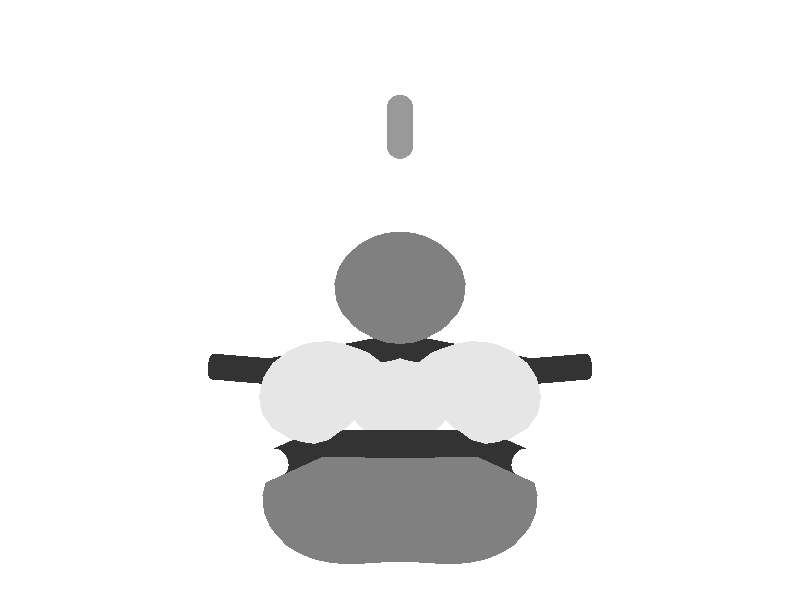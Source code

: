 camera {
 location <0.0, -3.4, 1.7>
 look_at <0.0, 0.21, 0.0>
 sky <0.0, 0.1, 0.0>
 angle 15
}
 light_source { <0, -9, 0> color rgb<0.7, 0.7, 0.7> shadowless}
 light_source { <0, 0, 9> color rgb<0.7, 0.7, 0.7> shadowless}
 background {<1, 1, 1>}
 #declare MeshBlue = texture {
 pigment { color rgb<0.9, 0.9, 0.9> }
 finish { ambient 0.2 diffuse 0.6 specular 0.9}
 }
 #declare MeshRed = texture {
 pigment { color rgb<0.5, 0.5, 0.5> }
 finish { ambient 0.2 diffuse 0.6 specular 0.9}
 }
 #declare BSAMBI = 0.2;
 #declare BSDIFF = 0.8;
 #declare BSSPEC = 0.8;
#declare colorA = 
 texture { 
 pigment { rgb<  1.0000  0.0000  0.0000 >}
 finish {ambient BSAMBI diffuse BSDIFF specular BSSPEC}
 }
#declare colorK = 
 texture { 
 pigment { rgb<  0.6  0.6  0.6 >}
 finish {ambient BSAMBI diffuse BSDIFF specular BSSPEC}
 }
#declare colorN = 
 texture { 
 pigment { rgb<  0.2  0.2  0.2 >}
 finish {ambient BSAMBI diffuse BSDIFF specular BSSPEC}
 }
#declare colorO = 
 texture { 
 pigment { rgb<  1.0  1.0  1.0 >}
 finish {ambient BSAMBI diffuse BSDIFF specular BSSPEC}
 }
 # declare molecule = union { 
 mesh {
 smooth_triangle {
<  0.000000,  0.100000, -0.151648>, < -0.192884, -0.311142, -0.930584>,
<  0.000000,  0.096516, -0.150000>, < -0.192772, -0.354556, -0.914948>,
< -0.014536,  0.100000, -0.150000>, < -0.354094, -0.305532, -0.883894>
 }
 smooth_triangle {
<  0.000000,  0.096516, -0.150000>, < -0.192772, -0.354556, -0.914948>,
<  0.000000,  0.100000, -0.151648>, < -0.192884, -0.311142, -0.930584>,
<  0.014536,  0.100000, -0.150000>, < -0.024684, -0.317018, -0.948098>
 }
 smooth_triangle {
< -0.016667,  0.116667, -0.153614>, < -0.385759, -0.096918, -0.917495>,
< -0.016667,  0.101033, -0.150000>, < -0.379499, -0.291031, -0.878227>,
< -0.027448,  0.116667, -0.150000>, < -0.503263, -0.092692, -0.859148>
 }
 smooth_triangle {
< -0.014536,  0.100000, -0.150000>, < -0.354094, -0.305532, -0.883894>,
< -0.016667,  0.101033, -0.150000>, < -0.379499, -0.291031, -0.878227>,
< -0.016667,  0.116667, -0.153614>, < -0.385759, -0.096918, -0.917495>
 }
 smooth_triangle {
< -0.014536,  0.100000, -0.150000>, < -0.354094, -0.305532, -0.883894>,
< -0.016667,  0.116667, -0.153614>, < -0.385759, -0.096918, -0.917495>,
<  0.000000,  0.100000, -0.151648>, < -0.192884, -0.311142, -0.930584>
 }
 smooth_triangle {
<  0.000000,  0.100000, -0.151648>, < -0.192884, -0.311142, -0.930584>,
< -0.016667,  0.116667, -0.153614>, < -0.385759, -0.096918, -0.917495>,
<  0.000000,  0.116667, -0.155411>, < -0.196347, -0.100352, -0.975386>
 }
 smooth_triangle {
<  0.016667,  0.101033, -0.150000>, <  0.000000, -0.303744, -0.952754>,
<  0.014536,  0.100000, -0.150000>, < -0.024684, -0.317018, -0.948098>,
<  0.000000,  0.100000, -0.151648>, < -0.192884, -0.311142, -0.930584>
 }
 smooth_triangle {
<  0.016667,  0.101033, -0.150000>, <  0.000000, -0.303744, -0.952754>,
<  0.000000,  0.100000, -0.151648>, < -0.192884, -0.311142, -0.930584>,
<  0.016667,  0.116667, -0.153614>, <  0.000000, -0.101034, -0.994883>
 }
 smooth_triangle {
<  0.016667,  0.116667, -0.153614>, <  0.000000, -0.101034, -0.994883>,
<  0.000000,  0.100000, -0.151648>, < -0.192884, -0.311142, -0.930584>,
<  0.000000,  0.116667, -0.155411>, < -0.196347, -0.100352, -0.975386>
 }
 smooth_triangle {
<  0.016667,  0.101033, -0.150000>, <  0.000000, -0.303744, -0.952754>,
<  0.016667,  0.116667, -0.153614>, <  0.000000, -0.101034, -0.994883>,
<  0.027448,  0.116667, -0.150000>, <  0.133644, -0.100396, -0.985931>
 }
 smooth_triangle {
< -0.016667,  0.133333, -0.153472>, < -0.393487,  0.105739, -0.913229>,
< -0.016667,  0.116667, -0.153614>, < -0.385759, -0.096918, -0.917495>,
< -0.027448,  0.116667, -0.150000>, < -0.503263, -0.092692, -0.859148>
 }
 smooth_triangle {
< -0.026859,  0.133333, -0.150000>, < -0.506155,  0.108643, -0.855572>,
< -0.016667,  0.133333, -0.153472>, < -0.393487,  0.105739, -0.913229>,
< -0.027448,  0.116667, -0.150000>, < -0.503263, -0.092692, -0.859148>
 }
 smooth_triangle {
<  0.000000,  0.116667, -0.155411>, < -0.196347, -0.100352, -0.975386>,
< -0.016667,  0.116667, -0.153614>, < -0.385759, -0.096918, -0.917495>,
<  0.000000,  0.133333, -0.155304>, < -0.200506,  0.106298, -0.973909>
 }
 smooth_triangle {
<  0.000000,  0.133333, -0.155304>, < -0.200506,  0.106298, -0.973909>,
< -0.016667,  0.116667, -0.153614>, < -0.385759, -0.096918, -0.917495>,
< -0.016667,  0.133333, -0.153472>, < -0.393487,  0.105739, -0.913229>
 }
 smooth_triangle {
<  0.016667,  0.116667, -0.153614>, <  0.000000, -0.101034, -0.994883>,
<  0.000000,  0.116667, -0.155411>, < -0.196347, -0.100352, -0.975386>,
<  0.016667,  0.133333, -0.153472>, <  0.000000,  0.111421, -0.993773>
 }
 smooth_triangle {
<  0.016667,  0.133333, -0.153472>, <  0.000000,  0.111421, -0.993773>,
<  0.000000,  0.116667, -0.155411>, < -0.196347, -0.100352, -0.975386>,
<  0.000000,  0.133333, -0.155304>, < -0.200506,  0.106298, -0.973909>
 }
 smooth_triangle {
<  0.026859,  0.133333, -0.150000>, <  0.128894,  0.117703, -0.984648>,
<  0.027448,  0.116667, -0.150000>, <  0.133644, -0.100396, -0.985931>,
<  0.016667,  0.116667, -0.153614>, <  0.000000, -0.101034, -0.994883>
 }
 smooth_triangle {
<  0.016667,  0.133333, -0.153472>, <  0.000000,  0.111421, -0.993773>,
<  0.026859,  0.133333, -0.150000>, <  0.128894,  0.117703, -0.984648>,
<  0.016667,  0.116667, -0.153614>, <  0.000000, -0.101034, -0.994883>
 }
 smooth_triangle {
< -0.016667,  0.133333, -0.153472>, < -0.393487,  0.105739, -0.913229>,
< -0.026859,  0.133333, -0.150000>, < -0.506155,  0.108643, -0.855572>,
< -0.016667,  0.147708, -0.150000>, < -0.402787,  0.277103, -0.872339>
 }
 smooth_triangle {
< -0.016667,  0.147708, -0.150000>, < -0.402787,  0.277103, -0.872339>,
< -0.011778,  0.150000, -0.150000>, < -0.344467,  0.309082, -0.886460>,
<  0.000000,  0.150000, -0.151400>, < -0.206188,  0.311839, -0.927493>
 }
 smooth_triangle {
< -0.016667,  0.147708, -0.150000>, < -0.402787,  0.277103, -0.872339>,
<  0.000000,  0.150000, -0.151400>, < -0.206188,  0.311839, -0.927493>,
< -0.016667,  0.133333, -0.153472>, < -0.393487,  0.105739, -0.913229>
 }
 smooth_triangle {
< -0.016667,  0.133333, -0.153472>, < -0.393487,  0.105739, -0.913229>,
<  0.000000,  0.150000, -0.151400>, < -0.206188,  0.311839, -0.927493>,
<  0.000000,  0.133333, -0.155304>, < -0.200506,  0.106298, -0.973909>
 }
 smooth_triangle {
<  0.011778,  0.150000, -0.150000>, < -0.060870,  0.321153, -0.945069>,
<  0.016667,  0.147708, -0.150000>, <  0.000000,  0.292583, -0.956240>,
<  0.016667,  0.133333, -0.153472>, <  0.000000,  0.111421, -0.993773>
 }
 smooth_triangle {
<  0.011778,  0.150000, -0.150000>, < -0.060870,  0.321153, -0.945069>,
<  0.016667,  0.133333, -0.153472>, <  0.000000,  0.111421, -0.993773>,
<  0.000000,  0.150000, -0.151400>, < -0.206188,  0.311839, -0.927493>
 }
 smooth_triangle {
<  0.000000,  0.150000, -0.151400>, < -0.206188,  0.311839, -0.927493>,
<  0.016667,  0.133333, -0.153472>, <  0.000000,  0.111421, -0.993773>,
<  0.000000,  0.133333, -0.155304>, < -0.200506,  0.106298, -0.973909>
 }
 smooth_triangle {
<  0.026859,  0.133333, -0.150000>, <  0.128894,  0.117703, -0.984648>,
<  0.016667,  0.133333, -0.153472>, <  0.000000,  0.111421, -0.993773>,
<  0.016667,  0.147708, -0.150000>, <  0.000000,  0.292583, -0.956240>
 }
 smooth_triangle {
<  0.000000,  0.150000, -0.151400>, < -0.206188,  0.311839, -0.927493>,
< -0.011778,  0.150000, -0.150000>, < -0.344467,  0.309082, -0.886460>,
<  0.000000,  0.153116, -0.150000>, < -0.208017,  0.347180, -0.914437>
 }
 smooth_triangle {
<  0.011778,  0.150000, -0.150000>, < -0.060870,  0.321153, -0.945069>,
<  0.000000,  0.150000, -0.151400>, < -0.206188,  0.311839, -0.927493>,
<  0.000000,  0.153116, -0.150000>, < -0.208017,  0.347180, -0.914437>
 }
 smooth_triangle {
< -0.033333,  0.083333, -0.134972>, < -0.567208, -0.512791, -0.644454>,
< -0.033333,  0.081472, -0.133333>, < -0.566843, -0.535548, -0.626001>,
< -0.035773,  0.083333, -0.133333>, < -0.591710, -0.511480, -0.623111>
 }
 smooth_triangle {
< -0.033333,  0.083333, -0.134972>, < -0.567208, -0.512791, -0.644454>,
< -0.016667,  0.083333, -0.141657>, < -0.380151, -0.524971, -0.761506>,
< -0.016667,  0.073663, -0.133333>, < -0.378139, -0.650620, -0.658563>
 }
 smooth_triangle {
< -0.033333,  0.081472, -0.133333>, < -0.566843, -0.535548, -0.626001>,
< -0.033333,  0.083333, -0.134972>, < -0.567208, -0.512791, -0.644454>,
< -0.016667,  0.073663, -0.133333>, < -0.378139, -0.650620, -0.658563>
 }
 smooth_triangle {
< -0.016667,  0.083333, -0.141657>, < -0.380151, -0.524971, -0.761506>,
<  0.000000,  0.083333, -0.143686>, < -0.193168, -0.535065, -0.822430>,
<  0.000000,  0.071208, -0.133333>, < -0.191940, -0.697906, -0.689990>
 }
 smooth_triangle {
< -0.016667,  0.073663, -0.133333>, < -0.378139, -0.650620, -0.658563>,
< -0.016667,  0.083333, -0.141657>, < -0.380151, -0.524971, -0.761506>,
<  0.000000,  0.071208, -0.133333>, < -0.191940, -0.697906, -0.689990>
 }
 smooth_triangle {
<  0.000000,  0.083333, -0.143686>, < -0.193168, -0.535065, -0.822430>,
<  0.016667,  0.083333, -0.141657>, <  0.000000, -0.549239, -0.835665>,
<  0.016667,  0.073663, -0.133333>, <  0.000000, -0.680937, -0.732342>
 }
 smooth_triangle {
<  0.000000,  0.071208, -0.133333>, < -0.191940, -0.697906, -0.689990>,
<  0.000000,  0.083333, -0.143686>, < -0.193168, -0.535065, -0.822430>,
<  0.016667,  0.073663, -0.133333>, <  0.000000, -0.680937, -0.732342>
 }
 smooth_triangle {
<  0.016667,  0.083333, -0.141657>, <  0.000000, -0.549239, -0.835665>,
<  0.033333,  0.083333, -0.134972>, <  0.211639, -0.567273, -0.795871>,
<  0.033333,  0.081472, -0.133333>, <  0.211755, -0.592259, -0.777425>
 }
 smooth_triangle {
<  0.016667,  0.073663, -0.133333>, <  0.000000, -0.680937, -0.732342>,
<  0.016667,  0.083333, -0.141657>, <  0.000000, -0.549239, -0.835665>,
<  0.033333,  0.081472, -0.133333>, <  0.211755, -0.592259, -0.777425>
 }
 smooth_triangle {
<  0.033333,  0.081472, -0.133333>, <  0.211755, -0.592259, -0.777425>,
<  0.033333,  0.083333, -0.134972>, <  0.211639, -0.567273, -0.795871>,
<  0.035773,  0.083333, -0.133333>, <  0.242641, -0.571159, -0.784157>
 }
 smooth_triangle {
< -0.033333,  0.100000, -0.144178>, < -0.573679, -0.296644, -0.763475>,
< -0.033333,  0.083333, -0.134972>, < -0.567208, -0.512791, -0.644454>,
< -0.035773,  0.083333, -0.133333>, < -0.591710, -0.511480, -0.623111>
 }
 smooth_triangle {
< -0.049353,  0.100000, -0.133333>, < -0.759675, -0.280155, -0.586863>,
< -0.033333,  0.100000, -0.144178>, < -0.573679, -0.296644, -0.763475>,
< -0.035773,  0.083333, -0.133333>, < -0.591710, -0.511480, -0.623111>
 }
 smooth_triangle {
< -0.016667,  0.083333, -0.141657>, < -0.380151, -0.524971, -0.761506>,
< -0.033333,  0.083333, -0.134972>, < -0.567208, -0.512791, -0.644454>,
< -0.016667,  0.100000, -0.149778>, < -0.378960, -0.304072, -0.874031>
 }
 smooth_triangle {
< -0.016667,  0.100000, -0.149778>, < -0.378960, -0.304072, -0.874031>,
< -0.033333,  0.083333, -0.134972>, < -0.567208, -0.512791, -0.644454>,
< -0.033333,  0.100000, -0.144178>, < -0.573679, -0.296644, -0.763475>
 }
 smooth_triangle {
<  0.000000,  0.096516, -0.150000>, < -0.192772, -0.354556, -0.914948>,
< -0.016667,  0.100000, -0.149778>, < -0.378960, -0.304072, -0.874031>,
< -0.014536,  0.100000, -0.150000>, < -0.354094, -0.305532, -0.883894>
 }
 smooth_triangle {
<  0.000000,  0.096516, -0.150000>, < -0.192772, -0.354556, -0.914948>,
<  0.000000,  0.083333, -0.143686>, < -0.193168, -0.535065, -0.822430>,
< -0.016667,  0.100000, -0.149778>, < -0.378960, -0.304072, -0.874031>
 }
 smooth_triangle {
<  0.000000,  0.083333, -0.143686>, < -0.193168, -0.535065, -0.822430>,
< -0.016667,  0.083333, -0.141657>, < -0.380151, -0.524971, -0.761506>,
< -0.016667,  0.100000, -0.149778>, < -0.378960, -0.304072, -0.874031>
 }
 smooth_triangle {
<  0.014536,  0.100000, -0.150000>, < -0.024684, -0.317018, -0.948098>,
<  0.000000,  0.083333, -0.143686>, < -0.193168, -0.535065, -0.822430>,
<  0.000000,  0.096516, -0.150000>, < -0.192772, -0.354556, -0.914948>
 }
 smooth_triangle {
<  0.014536,  0.100000, -0.150000>, < -0.024684, -0.317018, -0.948098>,
<  0.016667,  0.100000, -0.149778>, <  0.000000, -0.317362, -0.948305>,
<  0.000000,  0.083333, -0.143686>, < -0.193168, -0.535065, -0.822430>
 }
 smooth_triangle {
<  0.016667,  0.100000, -0.149778>, <  0.000000, -0.317362, -0.948305>,
<  0.016667,  0.083333, -0.141657>, <  0.000000, -0.549239, -0.835665>,
<  0.000000,  0.083333, -0.143686>, < -0.193168, -0.535065, -0.822430>
 }
 smooth_triangle {
<  0.033333,  0.083333, -0.134972>, <  0.211639, -0.567273, -0.795871>,
<  0.016667,  0.083333, -0.141657>, <  0.000000, -0.549239, -0.835665>,
<  0.033333,  0.100000, -0.144178>, <  0.212982, -0.327954, -0.920372>
 }
 smooth_triangle {
<  0.033333,  0.100000, -0.144178>, <  0.212982, -0.327954, -0.920372>,
<  0.016667,  0.083333, -0.141657>, <  0.000000, -0.549239, -0.835665>,
<  0.016667,  0.100000, -0.149778>, <  0.000000, -0.317362, -0.948305>
 }
 smooth_triangle {
<  0.049353,  0.100000, -0.133333>, <  0.449889, -0.336619, -0.827217>,
<  0.035773,  0.083333, -0.133333>, <  0.242641, -0.571159, -0.784157>,
<  0.033333,  0.083333, -0.134972>, <  0.211639, -0.567273, -0.795871>
 }
 smooth_triangle {
<  0.033333,  0.100000, -0.144178>, <  0.212982, -0.327954, -0.920372>,
<  0.049353,  0.100000, -0.133333>, <  0.449889, -0.336619, -0.827217>,
<  0.033333,  0.083333, -0.134972>, <  0.211639, -0.567273, -0.795871>
 }
 smooth_triangle {
< -0.050000,  0.116667, -0.137342>, < -0.777816, -0.074302, -0.624084>,
< -0.050000,  0.101889, -0.133333>, < -0.770579, -0.255405, -0.583932>,
< -0.054172,  0.116667, -0.133333>, < -0.820865, -0.068747, -0.566970>
 }
 smooth_triangle {
< -0.049353,  0.100000, -0.133333>, < -0.759675, -0.280155, -0.586863>,
< -0.050000,  0.101889, -0.133333>, < -0.770579, -0.255405, -0.583932>,
< -0.050000,  0.116667, -0.137342>, < -0.777816, -0.074302, -0.624084>
 }
 smooth_triangle {
< -0.049353,  0.100000, -0.133333>, < -0.759675, -0.280155, -0.586863>,
< -0.050000,  0.116667, -0.137342>, < -0.777816, -0.074302, -0.624084>,
< -0.033333,  0.100000, -0.144178>, < -0.573679, -0.296644, -0.763475>
 }
 smooth_triangle {
< -0.033333,  0.100000, -0.144178>, < -0.573679, -0.296644, -0.763475>,
< -0.050000,  0.116667, -0.137342>, < -0.777816, -0.074302, -0.624084>,
< -0.033333,  0.116667, -0.148018>, < -0.576850, -0.089339, -0.811950>
 }
 smooth_triangle {
< -0.016667,  0.101033, -0.150000>, < -0.379499, -0.291031, -0.878227>,
< -0.033333,  0.116667, -0.148018>, < -0.576850, -0.089339, -0.811950>,
< -0.027448,  0.116667, -0.150000>, < -0.503263, -0.092692, -0.859148>
 }
 smooth_triangle {
< -0.016667,  0.101033, -0.150000>, < -0.379499, -0.291031, -0.878227>,
< -0.016667,  0.100000, -0.149778>, < -0.378960, -0.304072, -0.874031>,
< -0.033333,  0.116667, -0.148018>, < -0.576850, -0.089339, -0.811950>
 }
 smooth_triangle {
< -0.016667,  0.100000, -0.149778>, < -0.378960, -0.304072, -0.874031>,
< -0.033333,  0.100000, -0.144178>, < -0.573679, -0.296644, -0.763475>,
< -0.033333,  0.116667, -0.148018>, < -0.576850, -0.089339, -0.811950>
 }
 smooth_triangle {
< -0.014536,  0.100000, -0.150000>, < -0.354094, -0.305532, -0.883894>,
< -0.016667,  0.100000, -0.149778>, < -0.378960, -0.304072, -0.874031>,
< -0.016667,  0.101033, -0.150000>, < -0.379499, -0.291031, -0.878227>
 }
 smooth_triangle {
<  0.014536,  0.100000, -0.150000>, < -0.024684, -0.317018, -0.948098>,
<  0.016667,  0.101033, -0.150000>, <  0.000000, -0.303744, -0.952754>,
<  0.016667,  0.100000, -0.149778>, <  0.000000, -0.317362, -0.948305>
 }
 smooth_triangle {
<  0.027448,  0.116667, -0.150000>, <  0.133644, -0.100396, -0.985931>,
<  0.016667,  0.100000, -0.149778>, <  0.000000, -0.317362, -0.948305>,
<  0.016667,  0.101033, -0.150000>, <  0.000000, -0.303744, -0.952754>
 }
 smooth_triangle {
<  0.027448,  0.116667, -0.150000>, <  0.133644, -0.100396, -0.985931>,
<  0.033333,  0.116667, -0.148018>, <  0.213532, -0.099038, -0.971903>,
<  0.016667,  0.100000, -0.149778>, <  0.000000, -0.317362, -0.948305>
 }
 smooth_triangle {
<  0.033333,  0.116667, -0.148018>, <  0.213532, -0.099038, -0.971903>,
<  0.033333,  0.100000, -0.144178>, <  0.212982, -0.327954, -0.920372>,
<  0.016667,  0.100000, -0.149778>, <  0.000000, -0.317362, -0.948305>
 }
 smooth_triangle {
<  0.050000,  0.101889, -0.133333>, <  0.463011, -0.308834, -0.830809>,
<  0.049353,  0.100000, -0.133333>, <  0.449889, -0.336619, -0.827217>,
<  0.033333,  0.100000, -0.144178>, <  0.212982, -0.327954, -0.920372>
 }
 smooth_triangle {
<  0.050000,  0.101889, -0.133333>, <  0.463011, -0.308834, -0.830809>,
<  0.033333,  0.100000, -0.144178>, <  0.212982, -0.327954, -0.920372>,
<  0.050000,  0.116667, -0.137342>, <  0.467535, -0.092878, -0.879082>
 }
 smooth_triangle {
<  0.050000,  0.116667, -0.137342>, <  0.467535, -0.092878, -0.879082>,
<  0.033333,  0.100000, -0.144178>, <  0.212982, -0.327954, -0.920372>,
<  0.033333,  0.116667, -0.148018>, <  0.213532, -0.099038, -0.971903>
 }
 smooth_triangle {
<  0.050000,  0.101889, -0.133333>, <  0.463011, -0.308834, -0.830809>,
<  0.050000,  0.116667, -0.137342>, <  0.467535, -0.092878, -0.879082>,
<  0.054172,  0.116667, -0.133333>, <  0.531625, -0.090514, -0.842130>
 }
 smooth_triangle {
< -0.050000,  0.133333, -0.136714>, < -0.788512,  0.124221, -0.602343>,
< -0.050000,  0.116667, -0.137342>, < -0.777816, -0.074302, -0.624084>,
< -0.054172,  0.116667, -0.133333>, < -0.820865, -0.068747, -0.566970>
 }
 smooth_triangle {
< -0.053428,  0.133333, -0.133333>, < -0.823154,  0.128127, -0.553174>,
< -0.050000,  0.133333, -0.136714>, < -0.788512,  0.124221, -0.602343>,
< -0.054172,  0.116667, -0.133333>, < -0.820865, -0.068747, -0.566970>
 }
 smooth_triangle {
< -0.033333,  0.116667, -0.148018>, < -0.576850, -0.089339, -0.811950>,
< -0.050000,  0.116667, -0.137342>, < -0.777816, -0.074302, -0.624084>,
< -0.033333,  0.133333, -0.147758>, < -0.587759,  0.111228, -0.801353>
 }
 smooth_triangle {
< -0.033333,  0.133333, -0.147758>, < -0.587759,  0.111228, -0.801353>,
< -0.050000,  0.116667, -0.137342>, < -0.777816, -0.074302, -0.624084>,
< -0.050000,  0.133333, -0.136714>, < -0.788512,  0.124221, -0.602343>
 }
 smooth_triangle {
< -0.027448,  0.116667, -0.150000>, < -0.503263, -0.092692, -0.859148>,
< -0.033333,  0.133333, -0.147758>, < -0.587759,  0.111228, -0.801353>,
< -0.026859,  0.133333, -0.150000>, < -0.506155,  0.108643, -0.855572>
 }
 smooth_triangle {
< -0.033333,  0.116667, -0.148018>, < -0.576850, -0.089339, -0.811950>,
< -0.033333,  0.133333, -0.147758>, < -0.587759,  0.111228, -0.801353>,
< -0.027448,  0.116667, -0.150000>, < -0.503263, -0.092692, -0.859148>
 }
 smooth_triangle {
<  0.033333,  0.116667, -0.148018>, <  0.213532, -0.099038, -0.971903>,
<  0.026859,  0.133333, -0.150000>, <  0.128894,  0.117703, -0.984648>,
<  0.033333,  0.133333, -0.147758>, <  0.218532,  0.123817, -0.967943>
 }
 smooth_triangle {
<  0.027448,  0.116667, -0.150000>, <  0.133644, -0.100396, -0.985931>,
<  0.026859,  0.133333, -0.150000>, <  0.128894,  0.117703, -0.984648>,
<  0.033333,  0.116667, -0.148018>, <  0.213532, -0.099038, -0.971903>
 }
 smooth_triangle {
<  0.050000,  0.116667, -0.137342>, <  0.467535, -0.092878, -0.879082>,
<  0.033333,  0.116667, -0.148018>, <  0.213532, -0.099038, -0.971903>,
<  0.050000,  0.133333, -0.136714>, <  0.477754,  0.147341, -0.866050>
 }
 smooth_triangle {
<  0.050000,  0.133333, -0.136714>, <  0.477754,  0.147341, -0.866050>,
<  0.033333,  0.116667, -0.148018>, <  0.213532, -0.099038, -0.971903>,
<  0.033333,  0.133333, -0.147758>, <  0.218532,  0.123817, -0.967943>
 }
 smooth_triangle {
<  0.053428,  0.133333, -0.133333>, <  0.530974,  0.153178, -0.833429>,
<  0.054172,  0.116667, -0.133333>, <  0.531625, -0.090514, -0.842130>,
<  0.050000,  0.116667, -0.137342>, <  0.467535, -0.092878, -0.879082>
 }
 smooth_triangle {
<  0.050000,  0.133333, -0.136714>, <  0.477754,  0.147341, -0.866050>,
<  0.053428,  0.133333, -0.133333>, <  0.530974,  0.153178, -0.833429>,
<  0.050000,  0.116667, -0.137342>, <  0.467535, -0.092878, -0.879082>
 }
 smooth_triangle {
< -0.050000,  0.133333, -0.136714>, < -0.788512,  0.124221, -0.602343>,
< -0.053428,  0.133333, -0.133333>, < -0.823154,  0.128127, -0.553174>,
< -0.050000,  0.143246, -0.133333>, < -0.799387,  0.236783, -0.552191>
 }
 smooth_triangle {
< -0.050000,  0.143246, -0.133333>, < -0.799387,  0.236783, -0.552191>,
< -0.047114,  0.150000, -0.133333>, < -0.766819,  0.318547, -0.557240>,
< -0.033333,  0.150000, -0.143311>, < -0.607889,  0.312647, -0.729879>
 }
 smooth_triangle {
< -0.050000,  0.143246, -0.133333>, < -0.799387,  0.236783, -0.552191>,
< -0.033333,  0.150000, -0.143311>, < -0.607889,  0.312647, -0.729879>,
< -0.050000,  0.133333, -0.136714>, < -0.788512,  0.124221, -0.602343>
 }
 smooth_triangle {
< -0.050000,  0.133333, -0.136714>, < -0.788512,  0.124221, -0.602343>,
< -0.033333,  0.150000, -0.143311>, < -0.607889,  0.312647, -0.729879>,
< -0.033333,  0.133333, -0.147758>, < -0.587759,  0.111228, -0.801353>
 }
 smooth_triangle {
< -0.026859,  0.133333, -0.150000>, < -0.506155,  0.108643, -0.855572>,
< -0.016667,  0.150000, -0.149447>, < -0.404287,  0.306842, -0.861626>,
< -0.016667,  0.147708, -0.150000>, < -0.402787,  0.277103, -0.872339>
 }
 smooth_triangle {
< -0.026859,  0.133333, -0.150000>, < -0.506155,  0.108643, -0.855572>,
< -0.033333,  0.133333, -0.147758>, < -0.587759,  0.111228, -0.801353>,
< -0.016667,  0.150000, -0.149447>, < -0.404287,  0.306842, -0.861626>
 }
 smooth_triangle {
< -0.033333,  0.133333, -0.147758>, < -0.587759,  0.111228, -0.801353>,
< -0.033333,  0.150000, -0.143311>, < -0.607889,  0.312647, -0.729879>,
< -0.016667,  0.150000, -0.149447>, < -0.404287,  0.306842, -0.861626>
 }
 smooth_triangle {
< -0.016667,  0.147708, -0.150000>, < -0.402787,  0.277103, -0.872339>,
< -0.016667,  0.150000, -0.149447>, < -0.404287,  0.306842, -0.861626>,
< -0.011778,  0.150000, -0.150000>, < -0.344467,  0.309082, -0.886460>
 }
 smooth_triangle {
<  0.016667,  0.147708, -0.150000>, <  0.000000,  0.292583, -0.956240>,
<  0.011778,  0.150000, -0.150000>, < -0.060870,  0.321153, -0.945069>,
<  0.016667,  0.150000, -0.149447>, <  0.000000,  0.324435, -0.945908>
 }
 smooth_triangle {
<  0.016667,  0.147708, -0.150000>, <  0.000000,  0.292583, -0.956240>,
<  0.033333,  0.133333, -0.147758>, <  0.218532,  0.123817, -0.967943>,
<  0.026859,  0.133333, -0.150000>, <  0.128894,  0.117703, -0.984648>
 }
 smooth_triangle {
<  0.016667,  0.147708, -0.150000>, <  0.000000,  0.292583, -0.956240>,
<  0.016667,  0.150000, -0.149447>, <  0.000000,  0.324435, -0.945908>,
<  0.033333,  0.133333, -0.147758>, <  0.218532,  0.123817, -0.967943>
 }
 smooth_triangle {
<  0.016667,  0.150000, -0.149447>, <  0.000000,  0.324435, -0.945908>,
<  0.033333,  0.150000, -0.143311>, <  0.228875,  0.354314, -0.906685>,
<  0.033333,  0.133333, -0.147758>, <  0.218532,  0.123817, -0.967943>
 }
 smooth_triangle {
<  0.047114,  0.150000, -0.133333>, <  0.443039,  0.385319, -0.809473>,
<  0.050000,  0.143246, -0.133333>, <  0.490022,  0.287294, -0.823007>,
<  0.050000,  0.133333, -0.136714>, <  0.477754,  0.147341, -0.866050>
 }
 smooth_triangle {
<  0.047114,  0.150000, -0.133333>, <  0.443039,  0.385319, -0.809473>,
<  0.050000,  0.133333, -0.136714>, <  0.477754,  0.147341, -0.866050>,
<  0.033333,  0.150000, -0.143311>, <  0.228875,  0.354314, -0.906685>
 }
 smooth_triangle {
<  0.033333,  0.150000, -0.143311>, <  0.228875,  0.354314, -0.906685>,
<  0.050000,  0.133333, -0.136714>, <  0.477754,  0.147341, -0.866050>,
<  0.033333,  0.133333, -0.147758>, <  0.218532,  0.123817, -0.967943>
 }
 smooth_triangle {
<  0.053428,  0.133333, -0.133333>, <  0.530974,  0.153178, -0.833429>,
<  0.050000,  0.133333, -0.136714>, <  0.477754,  0.147341, -0.866050>,
<  0.050000,  0.143246, -0.133333>, <  0.490022,  0.287294, -0.823007>
 }
 smooth_triangle {
< -0.033333,  0.166667, -0.133407>, < -0.629622,  0.512424, -0.583951>,
< -0.033333,  0.150000, -0.143311>, < -0.607889,  0.312647, -0.729879>,
< -0.047114,  0.150000, -0.133333>, < -0.766819,  0.318547, -0.557240>
 }
 smooth_triangle {
< -0.033430,  0.166667, -0.133333>, < -0.630635,  0.512456, -0.582827>,
< -0.033333,  0.166667, -0.133407>, < -0.629622,  0.512424, -0.583951>,
< -0.047114,  0.150000, -0.133333>, < -0.766819,  0.318547, -0.557240>
 }
 smooth_triangle {
< -0.016667,  0.150000, -0.149447>, < -0.404287,  0.306842, -0.861626>,
< -0.033333,  0.150000, -0.143311>, < -0.607889,  0.312647, -0.729879>,
< -0.016667,  0.166667, -0.141026>, < -0.428270,  0.521101, -0.738267>
 }
 smooth_triangle {
< -0.016667,  0.166667, -0.141026>, < -0.428270,  0.521101, -0.738267>,
< -0.033333,  0.150000, -0.143311>, < -0.607889,  0.312647, -0.729879>,
< -0.033333,  0.166667, -0.133407>, < -0.629622,  0.512424, -0.583951>
 }
 smooth_triangle {
< -0.011778,  0.150000, -0.150000>, < -0.344467,  0.309082, -0.886460>,
<  0.000000,  0.166667, -0.143327>, < -0.219185,  0.533292, -0.817042>,
<  0.000000,  0.153116, -0.150000>, < -0.208017,  0.347180, -0.914437>
 }
 smooth_triangle {
< -0.011778,  0.150000, -0.150000>, < -0.344467,  0.309082, -0.886460>,
< -0.016667,  0.150000, -0.149447>, < -0.404287,  0.306842, -0.861626>,
<  0.000000,  0.166667, -0.143327>, < -0.219185,  0.533292, -0.817042>
 }
 smooth_triangle {
< -0.016667,  0.150000, -0.149447>, < -0.404287,  0.306842, -0.861626>,
< -0.016667,  0.166667, -0.141026>, < -0.428270,  0.521101, -0.738267>,
<  0.000000,  0.166667, -0.143327>, < -0.219185,  0.533292, -0.817042>
 }
 smooth_triangle {
<  0.000000,  0.153116, -0.150000>, < -0.208017,  0.347180, -0.914437>,
<  0.016667,  0.150000, -0.149447>, <  0.000000,  0.324435, -0.945908>,
<  0.011778,  0.150000, -0.150000>, < -0.060870,  0.321153, -0.945069>
 }
 smooth_triangle {
<  0.000000,  0.153116, -0.150000>, < -0.208017,  0.347180, -0.914437>,
<  0.000000,  0.166667, -0.143327>, < -0.219185,  0.533292, -0.817042>,
<  0.016667,  0.150000, -0.149447>, <  0.000000,  0.324435, -0.945908>
 }
 smooth_triangle {
<  0.000000,  0.166667, -0.143327>, < -0.219185,  0.533292, -0.817042>,
<  0.016667,  0.166667, -0.141026>, <  0.000000,  0.558167, -0.829729>,
<  0.016667,  0.150000, -0.149447>, <  0.000000,  0.324435, -0.945908>
 }
 smooth_triangle {
<  0.033333,  0.150000, -0.143311>, <  0.228875,  0.354314, -0.906685>,
<  0.016667,  0.150000, -0.149447>, <  0.000000,  0.324435, -0.945908>,
<  0.033333,  0.166667, -0.133407>, <  0.241494,  0.593786, -0.767528>
 }
 smooth_triangle {
<  0.033333,  0.166667, -0.133407>, <  0.241494,  0.593786, -0.767528>,
<  0.016667,  0.150000, -0.149447>, <  0.000000,  0.324435, -0.945908>,
<  0.016667,  0.166667, -0.141026>, <  0.000000,  0.558167, -0.829729>
 }
 smooth_triangle {
<  0.033430,  0.166667, -0.133333>, <  0.242886,  0.594090, -0.766853>,
<  0.047114,  0.150000, -0.133333>, <  0.443039,  0.385319, -0.809473>,
<  0.033333,  0.150000, -0.143311>, <  0.228875,  0.354314, -0.906685>
 }
 smooth_triangle {
<  0.033333,  0.166667, -0.133407>, <  0.241494,  0.593786, -0.767528>,
<  0.033430,  0.166667, -0.133333>, <  0.242886,  0.594090, -0.766853>,
<  0.033333,  0.150000, -0.143311>, <  0.228875,  0.354314, -0.906685>
 }
 smooth_triangle {
< -0.033333,  0.166667, -0.133407>, < -0.629622,  0.512424, -0.583951>,
< -0.033430,  0.166667, -0.133333>, < -0.630635,  0.512456, -0.582827>,
< -0.033333,  0.166753, -0.133333>, < -0.629775,  0.513292, -0.583022>
 }
 smooth_triangle {
< -0.016667,  0.166667, -0.141026>, < -0.428270,  0.521101, -0.738267>,
< -0.033333,  0.166667, -0.133407>, < -0.629622,  0.512424, -0.583951>,
< -0.033333,  0.166753, -0.133333>, < -0.629775,  0.513292, -0.583022>
 }
 smooth_triangle {
< -0.016667,  0.175952, -0.133333>, < -0.443393,  0.631318, -0.636271>,
< -0.016667,  0.166667, -0.141026>, < -0.428270,  0.521101, -0.738267>,
< -0.033333,  0.166753, -0.133333>, < -0.629775,  0.513292, -0.583022>
 }
 smooth_triangle {
<  0.000000,  0.166667, -0.143327>, < -0.219185,  0.533292, -0.817042>,
< -0.016667,  0.166667, -0.141026>, < -0.428270,  0.521101, -0.738267>,
< -0.016667,  0.175952, -0.133333>, < -0.443393,  0.631318, -0.636271>
 }
 smooth_triangle {
<  0.000000,  0.178832, -0.133333>, < -0.231060,  0.691594, -0.684331>,
<  0.000000,  0.166667, -0.143327>, < -0.219185,  0.533292, -0.817042>,
< -0.016667,  0.175952, -0.133333>, < -0.443393,  0.631318, -0.636271>
 }
 smooth_triangle {
<  0.016667,  0.166667, -0.141026>, <  0.000000,  0.558167, -0.829729>,
<  0.000000,  0.166667, -0.143327>, < -0.219185,  0.533292, -0.817042>,
<  0.000000,  0.178832, -0.133333>, < -0.231060,  0.691594, -0.684331>
 }
 smooth_triangle {
<  0.016667,  0.175952, -0.133333>, <  0.000000,  0.681462, -0.731854>,
<  0.016667,  0.166667, -0.141026>, <  0.000000,  0.558167, -0.829729>,
<  0.000000,  0.178832, -0.133333>, < -0.231060,  0.691594, -0.684331>
 }
 smooth_triangle {
<  0.033333,  0.166667, -0.133407>, <  0.241494,  0.593786, -0.767528>,
<  0.016667,  0.166667, -0.141026>, <  0.000000,  0.558167, -0.829729>,
<  0.016667,  0.175952, -0.133333>, <  0.000000,  0.681462, -0.731854>
 }
 smooth_triangle {
<  0.033333,  0.166753, -0.133333>, <  0.241587,  0.594860, -0.766666>,
<  0.033333,  0.166667, -0.133407>, <  0.241494,  0.593786, -0.767528>,
<  0.016667,  0.175952, -0.133333>, <  0.000000,  0.681462, -0.731854>
 }
 smooth_triangle {
<  0.033430,  0.166667, -0.133333>, <  0.242886,  0.594090, -0.766853>,
<  0.033333,  0.166667, -0.133407>, <  0.241494,  0.593786, -0.767528>,
<  0.033333,  0.166753, -0.133333>, <  0.241587,  0.594860, -0.766666>
 }
 smooth_triangle {
< -0.016667,  0.066667, -0.125736>, < -0.379022, -0.758277, -0.530432>,
< -0.016667,  0.060829, -0.116667>, < -0.378589, -0.831566, -0.406410>,
< -0.032696,  0.066667, -0.116667>, < -0.557490, -0.742786, -0.370775>
 }
 smooth_triangle {
< -0.016667,  0.066667, -0.125736>, < -0.379022, -0.758277, -0.530432>,
<  0.000000,  0.066667, -0.128505>, < -0.192630, -0.772052, -0.605664>,
<  0.000000,  0.058917, -0.116667>, < -0.193381, -0.875937, -0.441971>
 }
 smooth_triangle {
< -0.016667,  0.060829, -0.116667>, < -0.378589, -0.831566, -0.406410>,
< -0.016667,  0.066667, -0.125736>, < -0.379022, -0.758277, -0.530432>,
<  0.000000,  0.058917, -0.116667>, < -0.193381, -0.875937, -0.441971>
 }
 smooth_triangle {
<  0.000000,  0.066667, -0.128505>, < -0.192630, -0.772052, -0.605664>,
<  0.016667,  0.066667, -0.125736>, <  0.000000, -0.797561, -0.603238>,
<  0.016667,  0.060829, -0.116667>, <  0.000000, -0.876556, -0.481299>
 }
 smooth_triangle {
<  0.000000,  0.058917, -0.116667>, < -0.193381, -0.875937, -0.441971>,
<  0.000000,  0.066667, -0.128505>, < -0.192630, -0.772052, -0.605664>,
<  0.016667,  0.060829, -0.116667>, <  0.000000, -0.876556, -0.481299>
 }
 smooth_triangle {
<  0.016667,  0.060829, -0.116667>, <  0.000000, -0.876556, -0.481299>,
<  0.016667,  0.066667, -0.125736>, <  0.000000, -0.797561, -0.603238>,
<  0.032696,  0.066667, -0.116667>, <  0.206380, -0.830413, -0.517515>
 }
 smooth_triangle {
< -0.050000,  0.083333, -0.120881>, < -0.774909, -0.496223, -0.391508>,
< -0.050000,  0.079841, -0.116667>, < -0.774369, -0.537897, -0.333197>,
< -0.053239,  0.083333, -0.116667>, < -0.808227, -0.490022, -0.326571>
 }
 smooth_triangle {
< -0.050000,  0.083333, -0.120881>, < -0.774909, -0.496223, -0.391508>,
< -0.035773,  0.083333, -0.133333>, < -0.591710, -0.511480, -0.623111>,
< -0.033333,  0.081472, -0.133333>, < -0.566843, -0.535548, -0.626001>
 }
 smooth_triangle {
< -0.050000,  0.083333, -0.120881>, < -0.774909, -0.496223, -0.391508>,
< -0.033333,  0.081472, -0.133333>, < -0.566843, -0.535548, -0.626001>,
< -0.050000,  0.079841, -0.116667>, < -0.774369, -0.537897, -0.333197>
 }
 smooth_triangle {
< -0.050000,  0.079841, -0.116667>, < -0.774369, -0.537897, -0.333197>,
< -0.033333,  0.081472, -0.133333>, < -0.566843, -0.535548, -0.626001>,
< -0.033333,  0.066953, -0.116667>, < -0.566040, -0.737167, -0.369030>
 }
 smooth_triangle {
< -0.032696,  0.066667, -0.116667>, < -0.557490, -0.742786, -0.370775>,
< -0.016667,  0.073663, -0.133333>, < -0.378139, -0.650620, -0.658563>,
< -0.016667,  0.066667, -0.125736>, < -0.379022, -0.758277, -0.530432>
 }
 smooth_triangle {
< -0.032696,  0.066667, -0.116667>, < -0.557490, -0.742786, -0.370775>,
< -0.033333,  0.066953, -0.116667>, < -0.566040, -0.737167, -0.369030>,
< -0.016667,  0.073663, -0.133333>, < -0.378139, -0.650620, -0.658563>
 }
 smooth_triangle {
< -0.033333,  0.066953, -0.116667>, < -0.566040, -0.737167, -0.369030>,
< -0.033333,  0.081472, -0.133333>, < -0.566843, -0.535548, -0.626001>,
< -0.016667,  0.073663, -0.133333>, < -0.378139, -0.650620, -0.658563>
 }
 smooth_triangle {
<  0.000000,  0.071208, -0.133333>, < -0.191940, -0.697906, -0.689990>,
< -0.016667,  0.066667, -0.125736>, < -0.379022, -0.758277, -0.530432>,
< -0.016667,  0.073663, -0.133333>, < -0.378139, -0.650620, -0.658563>
 }
 smooth_triangle {
<  0.000000,  0.066667, -0.128505>, < -0.192630, -0.772052, -0.605664>,
< -0.016667,  0.066667, -0.125736>, < -0.379022, -0.758277, -0.530432>,
<  0.000000,  0.071208, -0.133333>, < -0.191940, -0.697906, -0.689990>
 }
 smooth_triangle {
<  0.016667,  0.073663, -0.133333>, <  0.000000, -0.680937, -0.732342>,
<  0.000000,  0.066667, -0.128505>, < -0.192630, -0.772052, -0.605664>,
<  0.000000,  0.071208, -0.133333>, < -0.191940, -0.697906, -0.689990>
 }
 smooth_triangle {
<  0.016667,  0.066667, -0.125736>, <  0.000000, -0.797561, -0.603238>,
<  0.000000,  0.066667, -0.128505>, < -0.192630, -0.772052, -0.605664>,
<  0.016667,  0.073663, -0.133333>, <  0.000000, -0.680937, -0.732342>
 }
 smooth_triangle {
<  0.016667,  0.066667, -0.125736>, <  0.000000, -0.797561, -0.603238>,
<  0.033333,  0.066953, -0.116667>, <  0.215641, -0.826618, -0.519809>,
<  0.032696,  0.066667, -0.116667>, <  0.206380, -0.830413, -0.517515>
 }
 smooth_triangle {
<  0.016667,  0.066667, -0.125736>, <  0.000000, -0.797561, -0.603238>,
<  0.016667,  0.073663, -0.133333>, <  0.000000, -0.680937, -0.732342>,
<  0.033333,  0.066953, -0.116667>, <  0.215641, -0.826618, -0.519809>
 }
 smooth_triangle {
<  0.016667,  0.073663, -0.133333>, <  0.000000, -0.680937, -0.732342>,
<  0.033333,  0.081472, -0.133333>, <  0.211755, -0.592259, -0.777425>,
<  0.033333,  0.066953, -0.116667>, <  0.215641, -0.826618, -0.519809>
 }
 smooth_triangle {
<  0.035773,  0.083333, -0.133333>, <  0.242641, -0.571159, -0.784157>,
<  0.050000,  0.083333, -0.120881>, <  0.477529, -0.607233, -0.635008>,
<  0.050000,  0.079841, -0.116667>, <  0.480368, -0.659441, -0.578260>
 }
 smooth_triangle {
<  0.035773,  0.083333, -0.133333>, <  0.242641, -0.571159, -0.784157>,
<  0.050000,  0.079841, -0.116667>, <  0.480368, -0.659441, -0.578260>,
<  0.033333,  0.081472, -0.133333>, <  0.211755, -0.592259, -0.777425>
 }
 smooth_triangle {
<  0.033333,  0.081472, -0.133333>, <  0.211755, -0.592259, -0.777425>,
<  0.050000,  0.079841, -0.116667>, <  0.480368, -0.659441, -0.578260>,
<  0.033333,  0.066953, -0.116667>, <  0.215641, -0.826618, -0.519809>
 }
 smooth_triangle {
<  0.050000,  0.079841, -0.116667>, <  0.480368, -0.659441, -0.578260>,
<  0.050000,  0.083333, -0.120881>, <  0.477529, -0.607233, -0.635008>,
<  0.053239,  0.083333, -0.116667>, <  0.529171, -0.614263, -0.585370>
 }
 smooth_triangle {
< -0.050000,  0.100000, -0.132782>, < -0.769432, -0.279199, -0.574476>,
< -0.050000,  0.083333, -0.120881>, < -0.774909, -0.496223, -0.391508>,
< -0.053239,  0.083333, -0.116667>, < -0.808227, -0.490022, -0.326571>
 }
 smooth_triangle {
< -0.062532,  0.100000, -0.116667>, < -0.922522, -0.253984, -0.290596>,
< -0.050000,  0.100000, -0.132782>, < -0.769432, -0.279199, -0.574476>,
< -0.053239,  0.083333, -0.116667>, < -0.808227, -0.490022, -0.326571>
 }
 smooth_triangle {
< -0.035773,  0.083333, -0.133333>, < -0.591710, -0.511480, -0.623111>,
< -0.050000,  0.100000, -0.132782>, < -0.769432, -0.279199, -0.574476>,
< -0.049353,  0.100000, -0.133333>, < -0.759675, -0.280155, -0.586863>
 }
 smooth_triangle {
< -0.050000,  0.083333, -0.120881>, < -0.774909, -0.496223, -0.391508>,
< -0.050000,  0.100000, -0.132782>, < -0.769432, -0.279199, -0.574476>,
< -0.035773,  0.083333, -0.133333>, < -0.591710, -0.511480, -0.623111>
 }
 smooth_triangle {
<  0.050000,  0.083333, -0.120881>, <  0.477529, -0.607233, -0.635008>,
<  0.049353,  0.100000, -0.133333>, <  0.449889, -0.336619, -0.827217>,
<  0.050000,  0.100000, -0.132782>, <  0.462684, -0.337434, -0.819794>
 }
 smooth_triangle {
<  0.035773,  0.083333, -0.133333>, <  0.242641, -0.571159, -0.784157>,
<  0.049353,  0.100000, -0.133333>, <  0.449889, -0.336619, -0.827217>,
<  0.050000,  0.083333, -0.120881>, <  0.477529, -0.607233, -0.635008>
 }
 smooth_triangle {
<  0.062532,  0.100000, -0.116667>, <  0.709386, -0.351065, -0.611166>,
<  0.053239,  0.083333, -0.116667>, <  0.529171, -0.614263, -0.585370>,
<  0.050000,  0.083333, -0.120881>, <  0.477529, -0.607233, -0.635008>
 }
 smooth_triangle {
<  0.050000,  0.100000, -0.132782>, <  0.462684, -0.337434, -0.819794>,
<  0.062532,  0.100000, -0.116667>, <  0.709386, -0.351065, -0.611166>,
<  0.050000,  0.083333, -0.120881>, <  0.477529, -0.607233, -0.635008>
 }
 smooth_triangle {
< -0.050000,  0.101889, -0.133333>, < -0.770579, -0.255405, -0.583932>,
< -0.050000,  0.100000, -0.132782>, < -0.769432, -0.279199, -0.574476>,
< -0.062532,  0.100000, -0.116667>, < -0.922522, -0.253984, -0.290596>
 }
 smooth_triangle {
< -0.050000,  0.101889, -0.133333>, < -0.770579, -0.255405, -0.583932>,
< -0.062532,  0.100000, -0.116667>, < -0.922522, -0.253984, -0.290596>,
< -0.054172,  0.116667, -0.133333>, < -0.820865, -0.068747, -0.566970>
 }
 smooth_triangle {
< -0.054172,  0.116667, -0.133333>, < -0.820865, -0.068747, -0.566970>,
< -0.062532,  0.100000, -0.116667>, < -0.922522, -0.253984, -0.290596>,
< -0.065986,  0.116667, -0.116667>, < -0.965495, -0.044215, -0.256641>
 }
 smooth_triangle {
< -0.049353,  0.100000, -0.133333>, < -0.759675, -0.280155, -0.586863>,
< -0.050000,  0.100000, -0.132782>, < -0.769432, -0.279199, -0.574476>,
< -0.050000,  0.101889, -0.133333>, < -0.770579, -0.255405, -0.583932>
 }
 smooth_triangle {
<  0.049353,  0.100000, -0.133333>, <  0.449889, -0.336619, -0.827217>,
<  0.050000,  0.101889, -0.133333>, <  0.463011, -0.308834, -0.830809>,
<  0.050000,  0.100000, -0.132782>, <  0.462684, -0.337434, -0.819794>
 }
 smooth_triangle {
<  0.050000,  0.100000, -0.132782>, <  0.462684, -0.337434, -0.819794>,
<  0.050000,  0.101889, -0.133333>, <  0.463011, -0.308834, -0.830809>,
<  0.054172,  0.116667, -0.133333>, <  0.531625, -0.090514, -0.842130>
 }
 smooth_triangle {
<  0.050000,  0.100000, -0.132782>, <  0.462684, -0.337434, -0.819794>,
<  0.054172,  0.116667, -0.133333>, <  0.531625, -0.090514, -0.842130>,
<  0.062532,  0.100000, -0.116667>, <  0.709386, -0.351065, -0.611166>
 }
 smooth_triangle {
<  0.062532,  0.100000, -0.116667>, <  0.709386, -0.351065, -0.611166>,
<  0.054172,  0.116667, -0.133333>, <  0.531625, -0.090514, -0.842130>,
<  0.065986,  0.116667, -0.116667>, <  0.791584, -0.077142, -0.606172>
 }
 smooth_triangle {
< -0.054172,  0.116667, -0.133333>, < -0.820865, -0.068747, -0.566970>,
< -0.065986,  0.116667, -0.116667>, < -0.965495, -0.044215, -0.256641>,
< -0.053428,  0.133333, -0.133333>, < -0.823154,  0.128127, -0.553174>
 }
 smooth_triangle {
< -0.065986,  0.116667, -0.116667>, < -0.965495, -0.044215, -0.256641>,
< -0.065009,  0.133333, -0.116667>, < -0.958856,  0.144628, -0.244291>,
< -0.053428,  0.133333, -0.133333>, < -0.823154,  0.128127, -0.553174>
 }
 smooth_triangle {
<  0.054172,  0.116667, -0.133333>, <  0.531625, -0.090514, -0.842130>,
<  0.053428,  0.133333, -0.133333>, <  0.530974,  0.153178, -0.833429>,
<  0.065986,  0.116667, -0.116667>, <  0.791584, -0.077142, -0.606172>
 }
 smooth_triangle {
<  0.065986,  0.116667, -0.116667>, <  0.791584, -0.077142, -0.606172>,
<  0.053428,  0.133333, -0.133333>, <  0.530974,  0.153178, -0.833429>,
<  0.065009,  0.133333, -0.116667>, <  0.783088,  0.188704, -0.592591>
 }
 smooth_triangle {
< -0.050000,  0.150000, -0.130551>, < -0.807914,  0.320267, -0.494676>,
< -0.050000,  0.143246, -0.133333>, < -0.799387,  0.236783, -0.552191>,
< -0.053428,  0.133333, -0.133333>, < -0.823154,  0.128127, -0.553174>
 }
 smooth_triangle {
< -0.050000,  0.150000, -0.130551>, < -0.807914,  0.320267, -0.494676>,
< -0.053428,  0.133333, -0.133333>, < -0.823154,  0.128127, -0.553174>,
< -0.059677,  0.150000, -0.116667>, < -0.910840,  0.328966, -0.249301>
 }
 smooth_triangle {
< -0.059677,  0.150000, -0.116667>, < -0.910840,  0.328966, -0.249301>,
< -0.053428,  0.133333, -0.133333>, < -0.823154,  0.128127, -0.553174>,
< -0.065009,  0.133333, -0.116667>, < -0.958856,  0.144628, -0.244291>
 }
 smooth_triangle {
< -0.050000,  0.143246, -0.133333>, < -0.799387,  0.236783, -0.552191>,
< -0.050000,  0.150000, -0.130551>, < -0.807914,  0.320267, -0.494676>,
< -0.047114,  0.150000, -0.133333>, < -0.766819,  0.318547, -0.557240>
 }
 smooth_triangle {
<  0.050000,  0.143246, -0.133333>, <  0.490022,  0.287294, -0.823007>,
<  0.047114,  0.150000, -0.133333>, <  0.443039,  0.385319, -0.809473>,
<  0.050000,  0.150000, -0.130551>, <  0.501854,  0.398401, -0.767736>
 }
 smooth_triangle {
<  0.050000,  0.143246, -0.133333>, <  0.490022,  0.287294, -0.823007>,
<  0.050000,  0.150000, -0.130551>, <  0.501854,  0.398401, -0.767736>,
<  0.059677,  0.150000, -0.116667>, <  0.691482,  0.444651, -0.569331>
 }
 smooth_triangle {
<  0.050000,  0.143246, -0.133333>, <  0.490022,  0.287294, -0.823007>,
<  0.059677,  0.150000, -0.116667>, <  0.691482,  0.444651, -0.569331>,
<  0.053428,  0.133333, -0.133333>, <  0.530974,  0.153178, -0.833429>
 }
 smooth_triangle {
<  0.053428,  0.133333, -0.133333>, <  0.530974,  0.153178, -0.833429>,
<  0.059677,  0.150000, -0.116667>, <  0.691482,  0.444651, -0.569331>,
<  0.065009,  0.133333, -0.116667>, <  0.783088,  0.188704, -0.592591>
 }
 smooth_triangle {
< -0.050000,  0.150000, -0.130551>, < -0.807914,  0.320267, -0.494676>,
< -0.059677,  0.150000, -0.116667>, < -0.910840,  0.328966, -0.249301>,
< -0.050000,  0.165529, -0.116667>, < -0.828985,  0.496891, -0.256677>
 }
 smooth_triangle {
< -0.050000,  0.165529, -0.116667>, < -0.828985,  0.496891, -0.256677>,
< -0.047114,  0.150000, -0.133333>, < -0.766819,  0.318547, -0.557240>,
< -0.050000,  0.150000, -0.130551>, < -0.807914,  0.320267, -0.494676>
 }
 smooth_triangle {
< -0.050000,  0.165529, -0.116667>, < -0.828985,  0.496891, -0.256677>,
< -0.049072,  0.166667, -0.116667>, < -0.818294,  0.512994, -0.259292>,
< -0.047114,  0.150000, -0.133333>, < -0.766819,  0.318547, -0.557240>
 }
 smooth_triangle {
< -0.049072,  0.166667, -0.116667>, < -0.818294,  0.512994, -0.259292>,
< -0.033430,  0.166667, -0.133333>, < -0.630635,  0.512456, -0.582827>,
< -0.047114,  0.150000, -0.133333>, < -0.766819,  0.318547, -0.557240>
 }
 smooth_triangle {
<  0.050000,  0.150000, -0.130551>, <  0.501854,  0.398401, -0.767736>,
<  0.049072,  0.166667, -0.116667>, <  0.520911,  0.673438, -0.524531>,
<  0.050000,  0.165529, -0.116667>, <  0.538663,  0.655555, -0.529235>
 }
 smooth_triangle {
<  0.050000,  0.150000, -0.130551>, <  0.501854,  0.398401, -0.767736>,
<  0.047114,  0.150000, -0.133333>, <  0.443039,  0.385319, -0.809473>,
<  0.049072,  0.166667, -0.116667>, <  0.520911,  0.673438, -0.524531>
 }
 smooth_triangle {
<  0.047114,  0.150000, -0.133333>, <  0.443039,  0.385319, -0.809473>,
<  0.033430,  0.166667, -0.133333>, <  0.242886,  0.594090, -0.766853>,
<  0.049072,  0.166667, -0.116667>, <  0.520911,  0.673438, -0.524531>
 }
 smooth_triangle {
<  0.059677,  0.150000, -0.116667>, <  0.691482,  0.444651, -0.569331>,
<  0.050000,  0.150000, -0.130551>, <  0.501854,  0.398401, -0.767736>,
<  0.050000,  0.165529, -0.116667>, <  0.538663,  0.655555, -0.529235>
 }
 smooth_triangle {
< -0.033430,  0.166667, -0.133333>, < -0.630635,  0.512456, -0.582827>,
< -0.049072,  0.166667, -0.116667>, < -0.818294,  0.512994, -0.259292>,
< -0.033333,  0.180608, -0.116667>, < -0.665895,  0.683824, -0.298276>
 }
 smooth_triangle {
< -0.033333,  0.166753, -0.133333>, < -0.629775,  0.513292, -0.583022>,
< -0.033430,  0.166667, -0.133333>, < -0.630635,  0.512456, -0.582827>,
< -0.033333,  0.180608, -0.116667>, < -0.665895,  0.683824, -0.298276>
 }
 smooth_triangle {
< -0.016667,  0.183333, -0.124511>, < -0.462919,  0.749316, -0.473531>,
< -0.033333,  0.180608, -0.116667>, < -0.665895,  0.683824, -0.298276>,
< -0.027836,  0.183333, -0.116667>, < -0.599566,  0.735984, -0.314402>
 }
 smooth_triangle {
< -0.016667,  0.183333, -0.124511>, < -0.462919,  0.749316, -0.473531>,
< -0.016667,  0.175952, -0.133333>, < -0.443393,  0.631318, -0.636271>,
< -0.033333,  0.180608, -0.116667>, < -0.665895,  0.683824, -0.298276>
 }
 smooth_triangle {
< -0.016667,  0.175952, -0.133333>, < -0.443393,  0.631318, -0.636271>,
< -0.033333,  0.166753, -0.133333>, < -0.629775,  0.513292, -0.583022>,
< -0.033333,  0.180608, -0.116667>, < -0.665895,  0.683824, -0.298276>
 }
 smooth_triangle {
< -0.016667,  0.175952, -0.133333>, < -0.443393,  0.631318, -0.636271>,
<  0.000000,  0.183333, -0.128071>, < -0.238865,  0.774855, -0.585271>,
<  0.000000,  0.178832, -0.133333>, < -0.231060,  0.691594, -0.684331>
 }
 smooth_triangle {
< -0.016667,  0.183333, -0.124511>, < -0.462919,  0.749316, -0.473531>,
<  0.000000,  0.183333, -0.128071>, < -0.238865,  0.774855, -0.585271>,
< -0.016667,  0.175952, -0.133333>, < -0.443393,  0.631318, -0.636271>
 }
 smooth_triangle {
<  0.000000,  0.178832, -0.133333>, < -0.231060,  0.691594, -0.684331>,
<  0.016667,  0.183333, -0.124511>, <  0.000000,  0.821957, -0.569550>,
<  0.016667,  0.175952, -0.133333>, <  0.000000,  0.681462, -0.731854>
 }
 smooth_triangle {
<  0.000000,  0.183333, -0.128071>, < -0.238865,  0.774855, -0.585271>,
<  0.016667,  0.183333, -0.124511>, <  0.000000,  0.821957, -0.569550>,
<  0.000000,  0.178832, -0.133333>, < -0.231060,  0.691594, -0.684331>
 }
 smooth_triangle {
<  0.027836,  0.183333, -0.116667>, <  0.175487,  0.866916, -0.466541>,
<  0.016667,  0.175952, -0.133333>, <  0.000000,  0.681462, -0.731854>,
<  0.016667,  0.183333, -0.124511>, <  0.000000,  0.821957, -0.569550>
 }
 smooth_triangle {
<  0.027836,  0.183333, -0.116667>, <  0.175487,  0.866916, -0.466541>,
<  0.033333,  0.180608, -0.116667>, <  0.266672,  0.832751, -0.485193>,
<  0.016667,  0.175952, -0.133333>, <  0.000000,  0.681462, -0.731854>
 }
 smooth_triangle {
<  0.033333,  0.180608, -0.116667>, <  0.266672,  0.832751, -0.485193>,
<  0.033333,  0.166753, -0.133333>, <  0.241587,  0.594860, -0.766666>,
<  0.016667,  0.175952, -0.133333>, <  0.000000,  0.681462, -0.731854>
 }
 smooth_triangle {
<  0.049072,  0.166667, -0.116667>, <  0.520911,  0.673438, -0.524531>,
<  0.033430,  0.166667, -0.133333>, <  0.242886,  0.594090, -0.766853>,
<  0.033333,  0.166753, -0.133333>, <  0.241587,  0.594860, -0.766666>
 }
 smooth_triangle {
<  0.033333,  0.180608, -0.116667>, <  0.266672,  0.832751, -0.485193>,
<  0.049072,  0.166667, -0.116667>, <  0.520911,  0.673438, -0.524531>,
<  0.033333,  0.166753, -0.133333>, <  0.241587,  0.594860, -0.766666>
 }
 smooth_triangle {
< -0.016667,  0.183333, -0.124511>, < -0.462919,  0.749316, -0.473531>,
< -0.027836,  0.183333, -0.116667>, < -0.599566,  0.735984, -0.314402>,
< -0.016667,  0.188483, -0.116667>, < -0.476071,  0.807050, -0.349323>
 }
 smooth_triangle {
<  0.000000,  0.183333, -0.128071>, < -0.238865,  0.774855, -0.585271>,
< -0.016667,  0.183333, -0.124511>, < -0.462919,  0.749316, -0.473531>,
< -0.016667,  0.188483, -0.116667>, < -0.476071,  0.807050, -0.349323>
 }
 smooth_triangle {
<  0.000000,  0.190971, -0.116667>, < -0.253124,  0.879525, -0.402944>,
<  0.000000,  0.183333, -0.128071>, < -0.238865,  0.774855, -0.585271>,
< -0.016667,  0.188483, -0.116667>, < -0.476071,  0.807050, -0.349323>
 }
 smooth_triangle {
<  0.016667,  0.183333, -0.124511>, <  0.000000,  0.821957, -0.569550>,
<  0.000000,  0.183333, -0.128071>, < -0.238865,  0.774855, -0.585271>,
<  0.000000,  0.190971, -0.116667>, < -0.253124,  0.879525, -0.402944>
 }
 smooth_triangle {
<  0.016667,  0.188483, -0.116667>, <  0.000000,  0.894424, -0.447220>,
<  0.016667,  0.183333, -0.124511>, <  0.000000,  0.821957, -0.569550>,
<  0.000000,  0.190971, -0.116667>, < -0.253124,  0.879525, -0.402944>
 }
 smooth_triangle {
<  0.027836,  0.183333, -0.116667>, <  0.175487,  0.866916, -0.466541>,
<  0.016667,  0.183333, -0.124511>, <  0.000000,  0.821957, -0.569550>,
<  0.016667,  0.188483, -0.116667>, <  0.000000,  0.894424, -0.447220>
 }
 smooth_triangle {
< -0.033333,  0.066667, -0.116122>, < -0.566583, -0.742105, -0.358139>,
< -0.033333,  0.060356, -0.100000>, < -0.572640, -0.815298, -0.085864>,
< -0.043708,  0.066667, -0.100000>, < -0.685967, -0.725301, -0.058203>
 }
 smooth_triangle {
< -0.033333,  0.066667, -0.116122>, < -0.566583, -0.742105, -0.358139>,
< -0.032696,  0.066667, -0.116667>, < -0.557490, -0.742786, -0.370775>,
< -0.016667,  0.060829, -0.116667>, < -0.378589, -0.831566, -0.406410>
 }
 smooth_triangle {
< -0.033333,  0.066667, -0.116122>, < -0.566583, -0.742105, -0.358139>,
< -0.016667,  0.060829, -0.116667>, < -0.378589, -0.831566, -0.406410>,
< -0.033333,  0.060356, -0.100000>, < -0.572640, -0.815298, -0.085864>
 }
 smooth_triangle {
< -0.033333,  0.060356, -0.100000>, < -0.572640, -0.815298, -0.085864>,
< -0.016667,  0.060829, -0.116667>, < -0.378589, -0.831566, -0.406410>,
< -0.016667,  0.054647, -0.100000>, < -0.381713, -0.915376, -0.127996>
 }
 smooth_triangle {
<  0.000000,  0.058917, -0.116667>, < -0.193381, -0.875937, -0.441971>,
<  0.000000,  0.052894, -0.100000>, < -0.195266, -0.966775, -0.164975>,
< -0.016667,  0.060829, -0.116667>, < -0.378589, -0.831566, -0.406410>
 }
 smooth_triangle {
< -0.016667,  0.060829, -0.116667>, < -0.378589, -0.831566, -0.406410>,
<  0.000000,  0.052894, -0.100000>, < -0.195266, -0.966775, -0.164975>,
< -0.016667,  0.054647, -0.100000>, < -0.381713, -0.915376, -0.127996>
 }
 smooth_triangle {
<  0.016667,  0.060829, -0.116667>, <  0.000000, -0.876556, -0.481299>,
<  0.016667,  0.054647, -0.100000>, <  0.000000, -0.978783, -0.204897>,
<  0.000000,  0.058917, -0.116667>, < -0.193381, -0.875937, -0.441971>
 }
 smooth_triangle {
<  0.000000,  0.058917, -0.116667>, < -0.193381, -0.875937, -0.441971>,
<  0.016667,  0.054647, -0.100000>, <  0.000000, -0.978783, -0.204897>,
<  0.000000,  0.052894, -0.100000>, < -0.195266, -0.966775, -0.164975>
 }
 smooth_triangle {
<  0.032696,  0.066667, -0.116667>, <  0.206380, -0.830413, -0.517515>,
<  0.033333,  0.066667, -0.116122>, <  0.216145, -0.833371, -0.508698>,
<  0.033333,  0.060356, -0.100000>, <  0.226438, -0.942925, -0.244170>
 }
 smooth_triangle {
<  0.032696,  0.066667, -0.116667>, <  0.206380, -0.830413, -0.517515>,
<  0.033333,  0.060356, -0.100000>, <  0.226438, -0.942925, -0.244170>,
<  0.016667,  0.060829, -0.116667>, <  0.000000, -0.876556, -0.481299>
 }
 smooth_triangle {
<  0.016667,  0.060829, -0.116667>, <  0.000000, -0.876556, -0.481299>,
<  0.033333,  0.060356, -0.100000>, <  0.226438, -0.942925, -0.244170>,
<  0.016667,  0.054647, -0.100000>, <  0.000000, -0.978783, -0.204897>
 }
 smooth_triangle {
<  0.033333,  0.060356, -0.100000>, <  0.226438, -0.942925, -0.244170>,
<  0.033333,  0.066667, -0.116122>, <  0.216145, -0.833371, -0.508698>,
<  0.043708,  0.066667, -0.100000>, <  0.381323, -0.887248, -0.259584>
 }
 smooth_triangle {
< -0.050000,  0.079841, -0.116667>, < -0.774369, -0.537897, -0.333197>,
< -0.050000,  0.071790, -0.100000>, < -0.775054, -0.630974, -0.034106>,
< -0.060239,  0.083333, -0.100000>, < -0.888573, -0.458718, -0.004015>
 }
 smooth_triangle {
< -0.053239,  0.083333, -0.116667>, < -0.808227, -0.490022, -0.326571>,
< -0.050000,  0.079841, -0.116667>, < -0.774369, -0.537897, -0.333197>,
< -0.060239,  0.083333, -0.100000>, < -0.888573, -0.458718, -0.004015>
 }
 smooth_triangle {
< -0.043708,  0.066667, -0.100000>, < -0.685967, -0.725301, -0.058203>,
< -0.033333,  0.066953, -0.116667>, < -0.566040, -0.737167, -0.369030>,
< -0.033333,  0.066667, -0.116122>, < -0.566583, -0.742105, -0.358139>
 }
 smooth_triangle {
< -0.043708,  0.066667, -0.100000>, < -0.685967, -0.725301, -0.058203>,
< -0.050000,  0.071790, -0.100000>, < -0.775054, -0.630974, -0.034106>,
< -0.033333,  0.066953, -0.116667>, < -0.566040, -0.737167, -0.369030>
 }
 smooth_triangle {
< -0.050000,  0.071790, -0.100000>, < -0.775054, -0.630974, -0.034106>,
< -0.050000,  0.079841, -0.116667>, < -0.774369, -0.537897, -0.333197>,
< -0.033333,  0.066953, -0.116667>, < -0.566040, -0.737167, -0.369030>
 }
 smooth_triangle {
< -0.032696,  0.066667, -0.116667>, < -0.557490, -0.742786, -0.370775>,
< -0.033333,  0.066667, -0.116122>, < -0.566583, -0.742105, -0.358139>,
< -0.033333,  0.066953, -0.116667>, < -0.566040, -0.737167, -0.369030>
 }
 smooth_triangle {
<  0.032696,  0.066667, -0.116667>, <  0.206380, -0.830413, -0.517515>,
<  0.033333,  0.066953, -0.116667>, <  0.215641, -0.826618, -0.519809>,
<  0.033333,  0.066667, -0.116122>, <  0.216145, -0.833371, -0.508698>
 }
 smooth_triangle {
<  0.033333,  0.066667, -0.116122>, <  0.216145, -0.833371, -0.508698>,
<  0.050000,  0.071790, -0.100000>, <  0.508495, -0.813822, -0.281294>,
<  0.043708,  0.066667, -0.100000>, <  0.381323, -0.887248, -0.259584>
 }
 smooth_triangle {
<  0.033333,  0.066667, -0.116122>, <  0.216145, -0.833371, -0.508698>,
<  0.033333,  0.066953, -0.116667>, <  0.215641, -0.826618, -0.519809>,
<  0.050000,  0.071790, -0.100000>, <  0.508495, -0.813822, -0.281294>
 }
 smooth_triangle {
<  0.033333,  0.066953, -0.116667>, <  0.215641, -0.826618, -0.519809>,
<  0.050000,  0.079841, -0.116667>, <  0.480368, -0.659441, -0.578260>,
<  0.050000,  0.071790, -0.100000>, <  0.508495, -0.813822, -0.281294>
 }
 smooth_triangle {
<  0.050000,  0.071790, -0.100000>, <  0.508495, -0.813822, -0.281294>,
<  0.050000,  0.079841, -0.116667>, <  0.480368, -0.659441, -0.578260>,
<  0.053239,  0.083333, -0.116667>, <  0.529171, -0.614263, -0.585370>
 }
 smooth_triangle {
<  0.060239,  0.083333, -0.100000>, <  0.698824, -0.649547, -0.299556>,
<  0.050000,  0.071790, -0.100000>, <  0.508495, -0.813822, -0.281294>,
<  0.053239,  0.083333, -0.116667>, <  0.529171, -0.614263, -0.585370>
 }
 smooth_triangle {
< -0.066667,  0.100000, -0.104728>, < -0.972040, -0.230807, -0.043196>,
< -0.066667,  0.096857, -0.100000>, < -0.964953, -0.260346,  0.032951>,
< -0.068075,  0.100000, -0.100000>, < -0.974512, -0.221265,  0.036985>
 }
 smooth_triangle {
< -0.066667,  0.100000, -0.104728>, < -0.972040, -0.230807, -0.043196>,
< -0.060239,  0.083333, -0.100000>, < -0.888573, -0.458718, -0.004015>,
< -0.066667,  0.096857, -0.100000>, < -0.964953, -0.260346,  0.032951>
 }
 smooth_triangle {
< -0.066667,  0.100000, -0.104728>, < -0.972040, -0.230807, -0.043196>,
< -0.062532,  0.100000, -0.116667>, < -0.922522, -0.253984, -0.290596>,
< -0.060239,  0.083333, -0.100000>, < -0.888573, -0.458718, -0.004015>
 }
 smooth_triangle {
< -0.062532,  0.100000, -0.116667>, < -0.922522, -0.253984, -0.290596>,
< -0.053239,  0.083333, -0.116667>, < -0.808227, -0.490022, -0.326571>,
< -0.060239,  0.083333, -0.100000>, < -0.888573, -0.458718, -0.004015>
 }
 smooth_triangle {
<  0.066667,  0.096857, -0.100000>, <  0.860358, -0.407409, -0.306272>,
<  0.062532,  0.100000, -0.116667>, <  0.709386, -0.351065, -0.611166>,
<  0.066667,  0.100000, -0.104728>, <  0.851020, -0.357525, -0.384631>
 }
 smooth_triangle {
<  0.066667,  0.096857, -0.100000>, <  0.860358, -0.407409, -0.306272>,
<  0.060239,  0.083333, -0.100000>, <  0.698824, -0.649547, -0.299556>,
<  0.062532,  0.100000, -0.116667>, <  0.709386, -0.351065, -0.611166>
 }
 smooth_triangle {
<  0.060239,  0.083333, -0.100000>, <  0.698824, -0.649547, -0.299556>,
<  0.053239,  0.083333, -0.116667>, <  0.529171, -0.614263, -0.585370>,
<  0.062532,  0.100000, -0.116667>, <  0.709386, -0.351065, -0.611166>
 }
 smooth_triangle {
<  0.066667,  0.096857, -0.100000>, <  0.860358, -0.407409, -0.306272>,
<  0.066667,  0.100000, -0.104728>, <  0.851020, -0.357525, -0.384631>,
<  0.068075,  0.100000, -0.100000>, <  0.882702, -0.356198, -0.306530>
 }
 smooth_triangle {
< -0.066667,  0.116667, -0.114720>, < -0.976019, -0.041712, -0.213651>,
< -0.066667,  0.100000, -0.104728>, < -0.972040, -0.230807, -0.043196>,
< -0.068075,  0.100000, -0.100000>, < -0.974512, -0.221265,  0.036985>
 }
 smooth_triangle {
< -0.071080,  0.116667, -0.100000>, < -0.998307, -0.023879,  0.053033>,
< -0.066667,  0.116667, -0.114720>, < -0.976019, -0.041712, -0.213651>,
< -0.068075,  0.100000, -0.100000>, < -0.974512, -0.221265,  0.036985>
 }
 smooth_triangle {
< -0.062532,  0.100000, -0.116667>, < -0.922522, -0.253984, -0.290596>,
< -0.066667,  0.116667, -0.114720>, < -0.976019, -0.041712, -0.213651>,
< -0.065986,  0.116667, -0.116667>, < -0.965495, -0.044215, -0.256641>
 }
 smooth_triangle {
< -0.066667,  0.100000, -0.104728>, < -0.972040, -0.230807, -0.043196>,
< -0.066667,  0.116667, -0.114720>, < -0.976019, -0.041712, -0.213651>,
< -0.062532,  0.100000, -0.116667>, < -0.922522, -0.253984, -0.290596>
 }
 smooth_triangle {
<  0.066667,  0.100000, -0.104728>, <  0.851020, -0.357525, -0.384631>,
<  0.065986,  0.116667, -0.116667>, <  0.791584, -0.077142, -0.606172>,
<  0.066667,  0.116667, -0.114720>, <  0.820355, -0.075546, -0.566842>
 }
 smooth_triangle {
<  0.062532,  0.100000, -0.116667>, <  0.709386, -0.351065, -0.611166>,
<  0.065986,  0.116667, -0.116667>, <  0.791584, -0.077142, -0.606172>,
<  0.066667,  0.100000, -0.104728>, <  0.851020, -0.357525, -0.384631>
 }
 smooth_triangle {
<  0.071080,  0.116667, -0.100000>, <  0.950708, -0.062637, -0.303696>,
<  0.068075,  0.100000, -0.100000>, <  0.882702, -0.356198, -0.306530>,
<  0.066667,  0.100000, -0.104728>, <  0.851020, -0.357525, -0.384631>
 }
 smooth_triangle {
<  0.066667,  0.116667, -0.114720>, <  0.820355, -0.075546, -0.566842>,
<  0.071080,  0.116667, -0.100000>, <  0.950708, -0.062637, -0.303696>,
<  0.066667,  0.100000, -0.104728>, <  0.851020, -0.357525, -0.384631>
 }
 smooth_triangle {
< -0.066667,  0.133333, -0.111490>, < -0.979787,  0.147799, -0.134810>,
< -0.066667,  0.116667, -0.114720>, < -0.976019, -0.041712, -0.213651>,
< -0.071080,  0.116667, -0.100000>, < -0.998307, -0.023879,  0.053033>
 }
 smooth_triangle {
< -0.069824,  0.133333, -0.100000>, < -0.986230,  0.152708,  0.063491>,
< -0.066667,  0.133333, -0.111490>, < -0.979787,  0.147799, -0.134810>,
< -0.071080,  0.116667, -0.100000>, < -0.998307, -0.023879,  0.053033>
 }
 smooth_triangle {
< -0.065986,  0.116667, -0.116667>, < -0.965495, -0.044215, -0.256641>,
< -0.066667,  0.133333, -0.111490>, < -0.979787,  0.147799, -0.134810>,
< -0.065009,  0.133333, -0.116667>, < -0.958856,  0.144628, -0.244291>
 }
 smooth_triangle {
< -0.066667,  0.116667, -0.114720>, < -0.976019, -0.041712, -0.213651>,
< -0.066667,  0.133333, -0.111490>, < -0.979787,  0.147799, -0.134810>,
< -0.065986,  0.116667, -0.116667>, < -0.965495, -0.044215, -0.256641>
 }
 smooth_triangle {
<  0.066667,  0.116667, -0.114720>, <  0.820355, -0.075546, -0.566842>,
<  0.065009,  0.133333, -0.116667>, <  0.783088,  0.188704, -0.592591>,
<  0.066667,  0.133333, -0.111490>, <  0.849533,  0.202167, -0.487260>
 }
 smooth_triangle {
<  0.065986,  0.116667, -0.116667>, <  0.791584, -0.077142, -0.606172>,
<  0.065009,  0.133333, -0.116667>, <  0.783088,  0.188704, -0.592591>,
<  0.066667,  0.116667, -0.114720>, <  0.820355, -0.075546, -0.566842>
 }
 smooth_triangle {
<  0.069824,  0.133333, -0.100000>, <  0.933148,  0.222189, -0.282609>,
<  0.071080,  0.116667, -0.100000>, <  0.950708, -0.062637, -0.303696>,
<  0.066667,  0.116667, -0.114720>, <  0.820355, -0.075546, -0.566842>
 }
 smooth_triangle {
<  0.066667,  0.133333, -0.111490>, <  0.849533,  0.202167, -0.487260>,
<  0.069824,  0.133333, -0.100000>, <  0.933148,  0.222189, -0.282609>,
<  0.066667,  0.116667, -0.114720>, <  0.820355, -0.075546, -0.566842>
 }
 smooth_triangle {
< -0.066667,  0.133333, -0.111490>, < -0.979787,  0.147799, -0.134810>,
< -0.069824,  0.133333, -0.100000>, < -0.986230,  0.152708,  0.063491>,
< -0.066667,  0.143346, -0.100000>, < -0.966039,  0.249387,  0.067633>
 }
 smooth_triangle {
< -0.066667,  0.143346, -0.100000>, < -0.966039,  0.249387,  0.067633>,
< -0.065009,  0.133333, -0.116667>, < -0.958856,  0.144628, -0.244291>,
< -0.066667,  0.133333, -0.111490>, < -0.979787,  0.147799, -0.134810>
 }
 smooth_triangle {
< -0.066667,  0.143346, -0.100000>, < -0.966039,  0.249387,  0.067633>,
< -0.064552,  0.150000, -0.100000>, < -0.943930,  0.323874,  0.064049>,
< -0.065009,  0.133333, -0.116667>, < -0.958856,  0.144628, -0.244291>
 }
 smooth_triangle {
< -0.064552,  0.150000, -0.100000>, < -0.943930,  0.323874,  0.064049>,
< -0.059677,  0.150000, -0.116667>, < -0.910840,  0.328966, -0.249301>,
< -0.065009,  0.133333, -0.116667>, < -0.958856,  0.144628, -0.244291>
 }
 smooth_triangle {
<  0.066667,  0.133333, -0.111490>, <  0.849533,  0.202167, -0.487260>,
<  0.064552,  0.150000, -0.100000>, <  0.834838,  0.491025, -0.248876>,
<  0.066667,  0.143346, -0.100000>, <  0.888133,  0.376402, -0.263707>
 }
 smooth_triangle {
<  0.066667,  0.133333, -0.111490>, <  0.849533,  0.202167, -0.487260>,
<  0.065009,  0.133333, -0.116667>, <  0.783088,  0.188704, -0.592591>,
<  0.064552,  0.150000, -0.100000>, <  0.834838,  0.491025, -0.248876>
 }
 smooth_triangle {
<  0.065009,  0.133333, -0.116667>, <  0.783088,  0.188704, -0.592591>,
<  0.059677,  0.150000, -0.116667>, <  0.691482,  0.444651, -0.569331>,
<  0.064552,  0.150000, -0.100000>, <  0.834838,  0.491025, -0.248876>
 }
 smooth_triangle {
<  0.069824,  0.133333, -0.100000>, <  0.933148,  0.222189, -0.282609>,
<  0.066667,  0.133333, -0.111490>, <  0.849533,  0.202167, -0.487260>,
<  0.066667,  0.143346, -0.100000>, <  0.888133,  0.376402, -0.263707>
 }
 smooth_triangle {
< -0.050000,  0.166667, -0.114544>, < -0.831886,  0.512784, -0.212175>,
< -0.050000,  0.165529, -0.116667>, < -0.828985,  0.496891, -0.256677>,
< -0.059677,  0.150000, -0.116667>, < -0.910840,  0.328966, -0.249301>
 }
 smooth_triangle {
< -0.050000,  0.166667, -0.114544>, < -0.831886,  0.512784, -0.212175>,
< -0.059677,  0.150000, -0.116667>, < -0.910840,  0.328966, -0.249301>,
< -0.054640,  0.166667, -0.100000>, < -0.861127,  0.505613,  0.053066>
 }
 smooth_triangle {
< -0.054640,  0.166667, -0.100000>, < -0.861127,  0.505613,  0.053066>,
< -0.059677,  0.150000, -0.116667>, < -0.910840,  0.328966, -0.249301>,
< -0.064552,  0.150000, -0.100000>, < -0.943930,  0.323874,  0.064049>
 }
 smooth_triangle {
< -0.050000,  0.165529, -0.116667>, < -0.828985,  0.496891, -0.256677>,
< -0.050000,  0.166667, -0.114544>, < -0.831886,  0.512784, -0.212175>,
< -0.049072,  0.166667, -0.116667>, < -0.818294,  0.512994, -0.259292>
 }
 smooth_triangle {
<  0.050000,  0.165529, -0.116667>, <  0.538663,  0.655555, -0.529235>,
<  0.049072,  0.166667, -0.116667>, <  0.520911,  0.673438, -0.524531>,
<  0.050000,  0.166667, -0.114544>, <  0.546126,  0.686525, -0.480032>
 }
 smooth_triangle {
<  0.050000,  0.165529, -0.116667>, <  0.538663,  0.655555, -0.529235>,
<  0.050000,  0.166667, -0.114544>, <  0.546126,  0.686525, -0.480032>,
<  0.054640,  0.166667, -0.100000>, <  0.644395,  0.737051, -0.203741>
 }
 smooth_triangle {
<  0.050000,  0.165529, -0.116667>, <  0.538663,  0.655555, -0.529235>,
<  0.054640,  0.166667, -0.100000>, <  0.644395,  0.737051, -0.203741>,
<  0.059677,  0.150000, -0.116667>, <  0.691482,  0.444651, -0.569331>
 }
 smooth_triangle {
<  0.059677,  0.150000, -0.116667>, <  0.691482,  0.444651, -0.569331>,
<  0.054640,  0.166667, -0.100000>, <  0.644395,  0.737051, -0.203741>,
<  0.064552,  0.150000, -0.100000>, <  0.834838,  0.491025, -0.248876>
 }
 smooth_triangle {
< -0.050000,  0.166667, -0.114544>, < -0.831886,  0.512784, -0.212175>,
< -0.054640,  0.166667, -0.100000>, < -0.861127,  0.505613,  0.053066>,
< -0.050000,  0.172176, -0.100000>, < -0.829367,  0.556533,  0.049200>
 }
 smooth_triangle {
< -0.033333,  0.183333, -0.108796>, < -0.674255,  0.726233, -0.134035>,
< -0.050000,  0.172176, -0.100000>, < -0.829367,  0.556533,  0.049200>,
< -0.036846,  0.183333, -0.100000>, < -0.700403,  0.713164,  0.028852>
 }
 smooth_triangle {
< -0.033333,  0.180608, -0.116667>, < -0.665895,  0.683824, -0.298276>,
< -0.050000,  0.172176, -0.100000>, < -0.829367,  0.556533,  0.049200>,
< -0.033333,  0.183333, -0.108796>, < -0.674255,  0.726233, -0.134035>
 }
 smooth_triangle {
< -0.033333,  0.180608, -0.116667>, < -0.665895,  0.683824, -0.298276>,
< -0.050000,  0.166667, -0.114544>, < -0.831886,  0.512784, -0.212175>,
< -0.050000,  0.172176, -0.100000>, < -0.829367,  0.556533,  0.049200>
 }
 smooth_triangle {
< -0.033333,  0.180608, -0.116667>, < -0.665895,  0.683824, -0.298276>,
< -0.049072,  0.166667, -0.116667>, < -0.818294,  0.512994, -0.259292>,
< -0.050000,  0.166667, -0.114544>, < -0.831886,  0.512784, -0.212175>
 }
 smooth_triangle {
< -0.033333,  0.180608, -0.116667>, < -0.665895,  0.683824, -0.298276>,
< -0.033333,  0.183333, -0.108796>, < -0.674255,  0.726233, -0.134035>,
< -0.027836,  0.183333, -0.116667>, < -0.599566,  0.735984, -0.314402>
 }
 smooth_triangle {
<  0.033333,  0.180608, -0.116667>, <  0.266672,  0.832751, -0.485193>,
<  0.027836,  0.183333, -0.116667>, <  0.175487,  0.866916, -0.466541>,
<  0.033333,  0.183333, -0.108796>, <  0.276069,  0.911077, -0.306145>
 }
 smooth_triangle {
<  0.033333,  0.180608, -0.116667>, <  0.266672,  0.832751, -0.485193>,
<  0.033333,  0.183333, -0.108796>, <  0.276069,  0.911077, -0.306145>,
<  0.036846,  0.183333, -0.100000>, <  0.334209,  0.931995, -0.140323>
 }
 smooth_triangle {
<  0.049072,  0.166667, -0.116667>, <  0.520911,  0.673438, -0.524531>,
<  0.033333,  0.180608, -0.116667>, <  0.266672,  0.832751, -0.485193>,
<  0.036846,  0.183333, -0.100000>, <  0.334209,  0.931995, -0.140323>
 }
 smooth_triangle {
<  0.049072,  0.166667, -0.116667>, <  0.520911,  0.673438, -0.524531>,
<  0.036846,  0.183333, -0.100000>, <  0.334209,  0.931995, -0.140323>,
<  0.050000,  0.172176, -0.100000>, <  0.575056,  0.795238, -0.192114>
 }
 smooth_triangle {
<  0.049072,  0.166667, -0.116667>, <  0.520911,  0.673438, -0.524531>,
<  0.050000,  0.172176, -0.100000>, <  0.575056,  0.795238, -0.192114>,
<  0.050000,  0.166667, -0.114544>, <  0.546126,  0.686525, -0.480032>
 }
 smooth_triangle {
<  0.054640,  0.166667, -0.100000>, <  0.644395,  0.737051, -0.203741>,
<  0.050000,  0.166667, -0.114544>, <  0.546126,  0.686525, -0.480032>,
<  0.050000,  0.172176, -0.100000>, <  0.575056,  0.795238, -0.192114>
 }
 smooth_triangle {
< -0.033333,  0.183333, -0.108796>, < -0.674255,  0.726233, -0.134035>,
< -0.036846,  0.183333, -0.100000>, < -0.700403,  0.713164,  0.028852>,
< -0.033333,  0.185971, -0.100000>, < -0.672512,  0.739736,  0.022764>
 }
 smooth_triangle {
< -0.027836,  0.183333, -0.116667>, < -0.599566,  0.735984, -0.314402>,
< -0.033333,  0.183333, -0.108796>, < -0.674255,  0.726233, -0.134035>,
< -0.033333,  0.185971, -0.100000>, < -0.672512,  0.739736,  0.022764>
 }
 smooth_triangle {
< -0.027836,  0.183333, -0.116667>, < -0.599566,  0.735984, -0.314402>,
< -0.033333,  0.185971, -0.100000>, < -0.672512,  0.739736,  0.022764>,
< -0.016667,  0.188483, -0.116667>, < -0.476071,  0.807050, -0.349323>
 }
 smooth_triangle {
< -0.016667,  0.188483, -0.116667>, < -0.476071,  0.807050, -0.349323>,
< -0.033333,  0.185971, -0.100000>, < -0.672512,  0.739736,  0.022764>,
< -0.016667,  0.193527, -0.100000>, < -0.493790,  0.869414, -0.017052>
 }
 smooth_triangle {
<  0.000000,  0.190971, -0.116667>, < -0.253124,  0.879525, -0.402944>,
< -0.016667,  0.188483, -0.116667>, < -0.476071,  0.807050, -0.349323>,
<  0.000000,  0.195848, -0.100000>, < -0.267790,  0.961726, -0.058058>
 }
 smooth_triangle {
< -0.016667,  0.188483, -0.116667>, < -0.476071,  0.807050, -0.349323>,
< -0.016667,  0.193527, -0.100000>, < -0.493790,  0.869414, -0.017052>,
<  0.000000,  0.195848, -0.100000>, < -0.267790,  0.961726, -0.058058>
 }
 smooth_triangle {
<  0.016667,  0.188483, -0.116667>, <  0.000000,  0.894424, -0.447220>,
<  0.000000,  0.190971, -0.116667>, < -0.253124,  0.879525, -0.402944>,
<  0.016667,  0.193527, -0.100000>, <  0.000000,  0.994773, -0.102115>
 }
 smooth_triangle {
<  0.000000,  0.190971, -0.116667>, < -0.253124,  0.879525, -0.402944>,
<  0.000000,  0.195848, -0.100000>, < -0.267790,  0.961726, -0.058058>,
<  0.016667,  0.193527, -0.100000>, <  0.000000,  0.994773, -0.102115>
 }
 smooth_triangle {
<  0.033333,  0.183333, -0.108796>, <  0.276069,  0.911077, -0.306145>,
<  0.027836,  0.183333, -0.116667>, <  0.175487,  0.866916, -0.466541>,
<  0.016667,  0.188483, -0.116667>, <  0.000000,  0.894424, -0.447220>
 }
 smooth_triangle {
<  0.033333,  0.183333, -0.108796>, <  0.276069,  0.911077, -0.306145>,
<  0.016667,  0.188483, -0.116667>, <  0.000000,  0.894424, -0.447220>,
<  0.033333,  0.185971, -0.100000>, <  0.281411,  0.949827, -0.136512>
 }
 smooth_triangle {
<  0.033333,  0.185971, -0.100000>, <  0.281411,  0.949827, -0.136512>,
<  0.016667,  0.188483, -0.116667>, <  0.000000,  0.894424, -0.447220>,
<  0.016667,  0.193527, -0.100000>, <  0.000000,  0.994773, -0.102115>
 }
 smooth_triangle {
<  0.036846,  0.183333, -0.100000>, <  0.334209,  0.931995, -0.140323>,
<  0.033333,  0.183333, -0.108796>, <  0.276069,  0.911077, -0.306145>,
<  0.033333,  0.185971, -0.100000>, <  0.281411,  0.949827, -0.136512>
 }
 smooth_triangle {
< -0.033333,  0.060356, -0.100000>, < -0.572640, -0.815298, -0.085864>,
< -0.033333,  0.059426, -0.083333>, < -0.570036, -0.790145,  0.225233>,
< -0.044643,  0.066667, -0.083333>, < -0.683794, -0.680555,  0.263193>
 }
 smooth_triangle {
< -0.043708,  0.066667, -0.100000>, < -0.685967, -0.725301, -0.058203>,
< -0.033333,  0.060356, -0.100000>, < -0.572640, -0.815298, -0.085864>,
< -0.044643,  0.066667, -0.083333>, < -0.683794, -0.680555,  0.263193>
 }
 smooth_triangle {
< -0.016667,  0.054647, -0.100000>, < -0.381713, -0.915376, -0.127996>,
< -0.016667,  0.053606, -0.083333>, < -0.384666, -0.906399,  0.174564>,
< -0.033333,  0.060356, -0.100000>, < -0.572640, -0.815298, -0.085864>
 }
 smooth_triangle {
< -0.033333,  0.060356, -0.100000>, < -0.572640, -0.815298, -0.085864>,
< -0.016667,  0.053606, -0.083333>, < -0.384666, -0.906399,  0.174564>,
< -0.033333,  0.059426, -0.083333>, < -0.570036, -0.790145,  0.225233>
 }
 smooth_triangle {
<  0.000000,  0.052894, -0.100000>, < -0.195266, -0.966775, -0.164975>,
<  0.000000,  0.051854, -0.083333>, < -0.198622, -0.970776,  0.134699>,
< -0.016667,  0.054647, -0.100000>, < -0.381713, -0.915376, -0.127996>
 }
 smooth_triangle {
< -0.016667,  0.054647, -0.100000>, < -0.381713, -0.915376, -0.127996>,
<  0.000000,  0.051854, -0.083333>, < -0.198622, -0.970776,  0.134699>,
< -0.016667,  0.053606, -0.083333>, < -0.384666, -0.906399,  0.174564>
 }
 smooth_triangle {
<  0.016667,  0.054647, -0.100000>, <  0.000000, -0.978783, -0.204897>,
<  0.016667,  0.053606, -0.083333>, <  0.000000, -0.994791,  0.101939>,
<  0.000000,  0.052894, -0.100000>, < -0.195266, -0.966775, -0.164975>
 }
 smooth_triangle {
<  0.000000,  0.052894, -0.100000>, < -0.195266, -0.966775, -0.164975>,
<  0.016667,  0.053606, -0.083333>, <  0.000000, -0.994791,  0.101939>,
<  0.000000,  0.051854, -0.083333>, < -0.198622, -0.970776,  0.134699>
 }
 smooth_triangle {
<  0.033333,  0.060356, -0.100000>, <  0.226438, -0.942925, -0.244170>,
<  0.033333,  0.059426, -0.083333>, <  0.237733, -0.968158,  0.078440>,
<  0.016667,  0.054647, -0.100000>, <  0.000000, -0.978783, -0.204897>
 }
 smooth_triangle {
<  0.016667,  0.054647, -0.100000>, <  0.000000, -0.978783, -0.204897>,
<  0.033333,  0.059426, -0.083333>, <  0.237733, -0.968158,  0.078440>,
<  0.016667,  0.053606, -0.083333>, <  0.000000, -0.994791,  0.101939>
 }
 smooth_triangle {
<  0.033333,  0.059426, -0.083333>, <  0.237733, -0.968158,  0.078440>,
<  0.033333,  0.060356, -0.100000>, <  0.226438, -0.942925, -0.244170>,
<  0.043708,  0.066667, -0.100000>, <  0.381323, -0.887248, -0.259584>
 }
 smooth_triangle {
<  0.044643,  0.066667, -0.083333>, <  0.417990, -0.905248,  0.076229>,
<  0.033333,  0.059426, -0.083333>, <  0.237733, -0.968158,  0.078440>,
<  0.043708,  0.066667, -0.100000>, <  0.381323, -0.887248, -0.259584>
 }
 smooth_triangle {
< -0.050000,  0.071790, -0.100000>, < -0.775054, -0.630974, -0.034106>,
< -0.050000,  0.071240, -0.083333>, < -0.754583, -0.590751,  0.285690>,
< -0.060356,  0.083333, -0.083333>, < -0.853604, -0.414994,  0.314864>
 }
 smooth_triangle {
< -0.060239,  0.083333, -0.100000>, < -0.888573, -0.458718, -0.004015>,
< -0.050000,  0.071790, -0.100000>, < -0.775054, -0.630974, -0.034106>,
< -0.060356,  0.083333, -0.083333>, < -0.853604, -0.414994,  0.314864>
 }
 smooth_triangle {
< -0.044643,  0.066667, -0.083333>, < -0.683794, -0.680555,  0.263193>,
< -0.050000,  0.071790, -0.100000>, < -0.775054, -0.630974, -0.034106>,
< -0.043708,  0.066667, -0.100000>, < -0.685967, -0.725301, -0.058203>
 }
 smooth_triangle {
< -0.050000,  0.071240, -0.083333>, < -0.754583, -0.590751,  0.285690>,
< -0.050000,  0.071790, -0.100000>, < -0.775054, -0.630974, -0.034106>,
< -0.044643,  0.066667, -0.083333>, < -0.683794, -0.680555,  0.263193>
 }
 smooth_triangle {
<  0.043708,  0.066667, -0.100000>, <  0.381323, -0.887248, -0.259584>,
<  0.050000,  0.071240, -0.083333>, <  0.540496, -0.838661,  0.067174>,
<  0.044643,  0.066667, -0.083333>, <  0.417990, -0.905248,  0.076229>
 }
 smooth_triangle {
<  0.050000,  0.071790, -0.100000>, <  0.508495, -0.813822, -0.281294>,
<  0.050000,  0.071240, -0.083333>, <  0.540496, -0.838661,  0.067174>,
<  0.043708,  0.066667, -0.100000>, <  0.381323, -0.887248, -0.259584>
 }
 smooth_triangle {
<  0.050000,  0.071240, -0.083333>, <  0.540496, -0.838661,  0.067174>,
<  0.050000,  0.071790, -0.100000>, <  0.508495, -0.813822, -0.281294>,
<  0.060239,  0.083333, -0.100000>, <  0.698824, -0.649547, -0.299556>
 }
 smooth_triangle {
<  0.060356,  0.083333, -0.083333>, <  0.746494, -0.662220,  0.064893>,
<  0.050000,  0.071240, -0.083333>, <  0.540496, -0.838661,  0.067174>,
<  0.060239,  0.083333, -0.100000>, <  0.698824, -0.649547, -0.299556>
 }
 smooth_triangle {
< -0.066667,  0.096857, -0.100000>, < -0.964953, -0.260346,  0.032951>,
< -0.066667,  0.097628, -0.083333>, < -0.914946, -0.218520,  0.339297>,
< -0.067698,  0.100000, -0.083333>, < -0.920538, -0.192178,  0.340113>
 }
 smooth_triangle {
< -0.068075,  0.100000, -0.100000>, < -0.974512, -0.221265,  0.036985>,
< -0.066667,  0.096857, -0.100000>, < -0.964953, -0.260346,  0.032951>,
< -0.067698,  0.100000, -0.083333>, < -0.920538, -0.192178,  0.340113>
 }
 smooth_triangle {
< -0.060356,  0.083333, -0.083333>, < -0.853604, -0.414994,  0.314864>,
< -0.066667,  0.096857, -0.100000>, < -0.964953, -0.260346,  0.032951>,
< -0.060239,  0.083333, -0.100000>, < -0.888573, -0.458718, -0.004015>
 }
 smooth_triangle {
< -0.066667,  0.097628, -0.083333>, < -0.914946, -0.218520,  0.339297>,
< -0.066667,  0.096857, -0.100000>, < -0.964953, -0.260346,  0.032951>,
< -0.060356,  0.083333, -0.083333>, < -0.853604, -0.414994,  0.314864>
 }
 smooth_triangle {
<  0.060239,  0.083333, -0.100000>, <  0.698824, -0.649547, -0.299556>,
<  0.066667,  0.097628, -0.083333>, <  0.917404, -0.392558,  0.065335>,
<  0.060356,  0.083333, -0.083333>, <  0.746494, -0.662220,  0.064893>
 }
 smooth_triangle {
<  0.066667,  0.096857, -0.100000>, <  0.860358, -0.407409, -0.306272>,
<  0.066667,  0.097628, -0.083333>, <  0.917404, -0.392558,  0.065335>,
<  0.060239,  0.083333, -0.100000>, <  0.698824, -0.649547, -0.299556>
 }
 smooth_triangle {
<  0.066667,  0.097628, -0.083333>, <  0.917404, -0.392558,  0.065335>,
<  0.066667,  0.096857, -0.100000>, <  0.860358, -0.407409, -0.306272>,
<  0.068075,  0.100000, -0.100000>, <  0.882702, -0.356198, -0.306530>
 }
 smooth_triangle {
<  0.067698,  0.100000, -0.083333>, <  0.933216, -0.353381,  0.065043>,
<  0.066667,  0.097628, -0.083333>, <  0.917404, -0.392558,  0.065335>,
<  0.068075,  0.100000, -0.100000>, <  0.882702, -0.356198, -0.306530>
 }
 smooth_triangle {
< -0.068075,  0.100000, -0.100000>, < -0.974512, -0.221265,  0.036985>,
< -0.067698,  0.100000, -0.083333>, < -0.920538, -0.192178,  0.340113>,
< -0.071080,  0.116667, -0.100000>, < -0.998307, -0.023879,  0.053033>
 }
 smooth_triangle {
< -0.067698,  0.100000, -0.083333>, < -0.920538, -0.192178,  0.340113>,
< -0.070528,  0.116667, -0.083333>, < -0.938419, -0.012361,  0.345277>,
< -0.071080,  0.116667, -0.100000>, < -0.998307, -0.023879,  0.053033>
 }
 smooth_triangle {
<  0.068075,  0.100000, -0.100000>, <  0.882702, -0.356198, -0.306530>,
<  0.071080,  0.116667, -0.100000>, <  0.950708, -0.062637, -0.303696>,
<  0.067698,  0.100000, -0.083333>, <  0.933216, -0.353381,  0.065043>
 }
 smooth_triangle {
<  0.067698,  0.100000, -0.083333>, <  0.933216, -0.353381,  0.065043>,
<  0.071080,  0.116667, -0.100000>, <  0.950708, -0.062637, -0.303696>,
<  0.070528,  0.116667, -0.083333>, <  0.996280, -0.047874,  0.071660>
 }
 smooth_triangle {
< -0.071080,  0.116667, -0.100000>, < -0.998307, -0.023879,  0.053033>,
< -0.070528,  0.116667, -0.083333>, < -0.938419, -0.012361,  0.345277>,
< -0.069824,  0.133333, -0.100000>, < -0.986230,  0.152708,  0.063491>
 }
 smooth_triangle {
< -0.070528,  0.116667, -0.083333>, < -0.938419, -0.012361,  0.345277>,
< -0.069009,  0.133333, -0.083333>, < -0.925195,  0.149179,  0.348942>,
< -0.069824,  0.133333, -0.100000>, < -0.986230,  0.152708,  0.063491>
 }
 smooth_triangle {
<  0.071080,  0.116667, -0.100000>, <  0.950708, -0.062637, -0.303696>,
<  0.069824,  0.133333, -0.100000>, <  0.933148,  0.222189, -0.282609>,
<  0.070528,  0.116667, -0.083333>, <  0.996280, -0.047874,  0.071660>
 }
 smooth_triangle {
<  0.070528,  0.116667, -0.083333>, <  0.996280, -0.047874,  0.071660>,
<  0.069824,  0.133333, -0.100000>, <  0.933148,  0.222189, -0.282609>,
<  0.069009,  0.133333, -0.083333>, <  0.964581,  0.246816,  0.093082>
 }
 smooth_triangle {
< -0.069824,  0.133333, -0.100000>, < -0.986230,  0.152708,  0.063491>,
< -0.069009,  0.133333, -0.083333>, < -0.925195,  0.149179,  0.348942>,
< -0.066667,  0.140371, -0.083333>, < -0.912295,  0.209938,  0.351631>
 }
 smooth_triangle {
< -0.066667,  0.143346, -0.100000>, < -0.966039,  0.249387,  0.067633>,
< -0.069824,  0.133333, -0.100000>, < -0.986230,  0.152708,  0.063491>,
< -0.066667,  0.140371, -0.083333>, < -0.912295,  0.209938,  0.351631>
 }
 smooth_triangle {
< -0.066667,  0.140371, -0.083333>, < -0.912295,  0.209938,  0.351631>,
< -0.064552,  0.150000, -0.100000>, < -0.943930,  0.323874,  0.064049>,
< -0.066667,  0.143346, -0.100000>, < -0.966039,  0.249387,  0.067633>
 }
 smooth_triangle {
< -0.063552,  0.150000, -0.083333>, < -0.884248,  0.310933,  0.348462>,
< -0.064552,  0.150000, -0.100000>, < -0.943930,  0.323874,  0.064049>,
< -0.066667,  0.140371, -0.083333>, < -0.912295,  0.209938,  0.351631>
 }
 smooth_triangle {
<  0.066667,  0.143346, -0.100000>, <  0.888133,  0.376402, -0.263707>,
<  0.063552,  0.150000, -0.083333>, <  0.842086,  0.524039,  0.127572>,
<  0.066667,  0.140371, -0.083333>, <  0.928896,  0.354425,  0.107403>
 }
 smooth_triangle {
<  0.064552,  0.150000, -0.100000>, <  0.834838,  0.491025, -0.248876>,
<  0.063552,  0.150000, -0.083333>, <  0.842086,  0.524039,  0.127572>,
<  0.066667,  0.143346, -0.100000>, <  0.888133,  0.376402, -0.263707>
 }
 smooth_triangle {
<  0.069009,  0.133333, -0.083333>, <  0.964581,  0.246816,  0.093082>,
<  0.069824,  0.133333, -0.100000>, <  0.933148,  0.222189, -0.282609>,
<  0.066667,  0.143346, -0.100000>, <  0.888133,  0.376402, -0.263707>
 }
 smooth_triangle {
<  0.066667,  0.140371, -0.083333>, <  0.928896,  0.354425,  0.107403>,
<  0.069009,  0.133333, -0.083333>, <  0.964581,  0.246816,  0.093082>,
<  0.066667,  0.143346, -0.100000>, <  0.888133,  0.376402, -0.263707>
 }
 smooth_triangle {
< -0.064552,  0.150000, -0.100000>, < -0.943930,  0.323874,  0.064049>,
< -0.063552,  0.150000, -0.083333>, < -0.884248,  0.310933,  0.348462>,
< -0.054640,  0.166667, -0.100000>, < -0.861127,  0.505613,  0.053066>
 }
 smooth_triangle {
< -0.063552,  0.150000, -0.083333>, < -0.884248,  0.310933,  0.348462>,
< -0.053193,  0.166667, -0.083333>, < -0.804066,  0.482445,  0.347454>,
< -0.054640,  0.166667, -0.100000>, < -0.861127,  0.505613,  0.053066>
 }
 smooth_triangle {
<  0.064552,  0.150000, -0.100000>, <  0.834838,  0.491025, -0.248876>,
<  0.054640,  0.166667, -0.100000>, <  0.644395,  0.737051, -0.203741>,
<  0.063552,  0.150000, -0.083333>, <  0.842086,  0.524039,  0.127572>
 }
 smooth_triangle {
<  0.063552,  0.150000, -0.083333>, <  0.842086,  0.524039,  0.127572>,
<  0.054640,  0.166667, -0.100000>, <  0.644395,  0.737051, -0.203741>,
<  0.053193,  0.166667, -0.083333>, <  0.624997,  0.760685,  0.175320>
 }
 smooth_triangle {
< -0.054640,  0.166667, -0.100000>, < -0.861127,  0.505613,  0.053066>,
< -0.053193,  0.166667, -0.083333>, < -0.804066,  0.482445,  0.347454>,
< -0.050000,  0.170426, -0.083333>, < -0.784818,  0.513118,  0.347522>
 }
 smooth_triangle {
< -0.050000,  0.172176, -0.100000>, < -0.829367,  0.556533,  0.049200>,
< -0.054640,  0.166667, -0.100000>, < -0.861127,  0.505613,  0.053066>,
< -0.050000,  0.170426, -0.083333>, < -0.784818,  0.513118,  0.347522>
 }
 smooth_triangle {
< -0.050000,  0.170426, -0.083333>, < -0.784818,  0.513118,  0.347522>,
< -0.036846,  0.183333, -0.100000>, < -0.700403,  0.713164,  0.028852>,
< -0.050000,  0.172176, -0.100000>, < -0.829367,  0.556533,  0.049200>
 }
 smooth_triangle {
< -0.034523,  0.183333, -0.083333>, < -0.644106,  0.683811,  0.342828>,
< -0.036846,  0.183333, -0.100000>, < -0.700403,  0.713164,  0.028852>,
< -0.050000,  0.170426, -0.083333>, < -0.784818,  0.513118,  0.347522>
 }
 smooth_triangle {
<  0.050000,  0.172176, -0.100000>, <  0.575056,  0.795238, -0.192114>,
<  0.034523,  0.183333, -0.083333>, <  0.290852,  0.926198,  0.239921>,
<  0.050000,  0.170426, -0.083333>, <  0.577683,  0.795345,  0.183599>
 }
 smooth_triangle {
<  0.036846,  0.183333, -0.100000>, <  0.334209,  0.931995, -0.140323>,
<  0.034523,  0.183333, -0.083333>, <  0.290852,  0.926198,  0.239921>,
<  0.050000,  0.172176, -0.100000>, <  0.575056,  0.795238, -0.192114>
 }
 smooth_triangle {
<  0.053193,  0.166667, -0.083333>, <  0.624997,  0.760685,  0.175320>,
<  0.054640,  0.166667, -0.100000>, <  0.644395,  0.737051, -0.203741>,
<  0.050000,  0.172176, -0.100000>, <  0.575056,  0.795238, -0.192114>
 }
 smooth_triangle {
<  0.050000,  0.170426, -0.083333>, <  0.577683,  0.795345,  0.183599>,
<  0.053193,  0.166667, -0.083333>, <  0.624997,  0.760685,  0.175320>,
<  0.050000,  0.172176, -0.100000>, <  0.575056,  0.795238, -0.192114>
 }
 smooth_triangle {
< -0.036846,  0.183333, -0.100000>, < -0.700403,  0.713164,  0.028852>,
< -0.034523,  0.183333, -0.083333>, < -0.644106,  0.683811,  0.342828>,
< -0.033333,  0.184244, -0.083333>, < -0.635999,  0.691668,  0.342198>
 }
 smooth_triangle {
< -0.033333,  0.185971, -0.100000>, < -0.672512,  0.739736,  0.022764>,
< -0.036846,  0.183333, -0.100000>, < -0.700403,  0.713164,  0.028852>,
< -0.033333,  0.184244, -0.083333>, < -0.635999,  0.691668,  0.342198>
 }
 smooth_triangle {
< -0.016667,  0.193527, -0.100000>, < -0.493790,  0.869414, -0.017052>,
< -0.033333,  0.185971, -0.100000>, < -0.672512,  0.739736,  0.022764>,
< -0.016667,  0.192181, -0.083333>, < -0.472886,  0.817481,  0.328792>
 }
 smooth_triangle {
< -0.033333,  0.185971, -0.100000>, < -0.672512,  0.739736,  0.022764>,
< -0.033333,  0.184244, -0.083333>, < -0.635999,  0.691668,  0.342198>,
< -0.016667,  0.192181, -0.083333>, < -0.472886,  0.817481,  0.328792>
 }
 smooth_triangle {
<  0.000000,  0.195848, -0.100000>, < -0.267790,  0.961726, -0.058058>,
< -0.016667,  0.193527, -0.100000>, < -0.493790,  0.869414, -0.017052>,
<  0.000000,  0.194582, -0.083333>, < -0.259724,  0.913877,  0.312045>
 }
 smooth_triangle {
< -0.016667,  0.193527, -0.100000>, < -0.493790,  0.869414, -0.017052>,
< -0.016667,  0.192181, -0.083333>, < -0.472886,  0.817481,  0.328792>,
<  0.000000,  0.194582, -0.083333>, < -0.259724,  0.913877,  0.312045>
 }
 smooth_triangle {
<  0.016667,  0.193527, -0.100000>, <  0.000000,  0.994773, -0.102115>,
<  0.000000,  0.195848, -0.100000>, < -0.267790,  0.961726, -0.058058>,
<  0.016667,  0.192181, -0.083333>, <  0.000000,  0.959739,  0.280893>
 }
 smooth_triangle {
<  0.000000,  0.195848, -0.100000>, < -0.267790,  0.961726, -0.058058>,
<  0.000000,  0.194582, -0.083333>, < -0.259724,  0.913877,  0.312045>,
<  0.016667,  0.192181, -0.083333>, <  0.000000,  0.959739,  0.280893>
 }
 smooth_triangle {
<  0.033333,  0.185971, -0.100000>, <  0.281411,  0.949827, -0.136512>,
<  0.016667,  0.193527, -0.100000>, <  0.000000,  0.994773, -0.102115>,
<  0.033333,  0.184244, -0.083333>, <  0.274148,  0.930803,  0.241763>
 }
 smooth_triangle {
<  0.016667,  0.193527, -0.100000>, <  0.000000,  0.994773, -0.102115>,
<  0.016667,  0.192181, -0.083333>, <  0.000000,  0.959739,  0.280893>,
<  0.033333,  0.184244, -0.083333>, <  0.274148,  0.930803,  0.241763>
 }
 smooth_triangle {
<  0.034523,  0.183333, -0.083333>, <  0.290852,  0.926198,  0.239921>,
<  0.036846,  0.183333, -0.100000>, <  0.334209,  0.931995, -0.140323>,
<  0.033333,  0.185971, -0.100000>, <  0.281411,  0.949827, -0.136512>
 }
 smooth_triangle {
<  0.033333,  0.184244, -0.083333>, <  0.274148,  0.930803,  0.241763>,
<  0.034523,  0.183333, -0.083333>, <  0.290852,  0.926198,  0.239921>,
<  0.033333,  0.185971, -0.100000>, <  0.281411,  0.949827, -0.136512>
 }
 smooth_triangle {
< -0.033333,  0.059426, -0.083333>, < -0.570036, -0.790145,  0.225233>,
< -0.033333,  0.065133, -0.066667>, < -0.545306, -0.644212,  0.536313>,
< -0.035639,  0.066667, -0.066667>, < -0.562133, -0.624490,  0.542235>
 }
 smooth_triangle {
< -0.044643,  0.066667, -0.083333>, < -0.683794, -0.680555,  0.263193>,
< -0.033333,  0.059426, -0.083333>, < -0.570036, -0.790145,  0.225233>,
< -0.035639,  0.066667, -0.066667>, < -0.562133, -0.624490,  0.542235>
 }
 smooth_triangle {
< -0.016667,  0.053606, -0.083333>, < -0.384666, -0.906399,  0.174564>,
< -0.016667,  0.058149, -0.066667>, < -0.382668, -0.780816,  0.493854>,
< -0.033333,  0.059426, -0.083333>, < -0.570036, -0.790145,  0.225233>
 }
 smooth_triangle {
< -0.033333,  0.059426, -0.083333>, < -0.570036, -0.790145,  0.225233>,
< -0.016667,  0.058149, -0.066667>, < -0.382668, -0.780816,  0.493854>,
< -0.033333,  0.065133, -0.066667>, < -0.545306, -0.644212,  0.536313>
 }
 smooth_triangle {
<  0.000000,  0.051854, -0.083333>, < -0.198622, -0.970776,  0.134699>,
<  0.000000,  0.056073, -0.066667>, < -0.202298, -0.864470,  0.460181>,
< -0.016667,  0.053606, -0.083333>, < -0.384666, -0.906399,  0.174564>
 }
 smooth_triangle {
< -0.016667,  0.053606, -0.083333>, < -0.384666, -0.906399,  0.174564>,
<  0.000000,  0.056073, -0.066667>, < -0.202298, -0.864470,  0.460181>,
< -0.016667,  0.058149, -0.066667>, < -0.382668, -0.780816,  0.493854>
 }
 smooth_triangle {
<  0.016667,  0.053606, -0.083333>, <  0.000000, -0.994791,  0.101939>,
<  0.016667,  0.058149, -0.066667>, <  0.000000, -0.896941,  0.442150>,
<  0.000000,  0.051854, -0.083333>, < -0.198622, -0.970776,  0.134699>
 }
 smooth_triangle {
<  0.000000,  0.051854, -0.083333>, < -0.198622, -0.970776,  0.134699>,
<  0.016667,  0.058149, -0.066667>, <  0.000000, -0.896941,  0.442150>,
<  0.000000,  0.056073, -0.066667>, < -0.202298, -0.864470,  0.460181>
 }
 smooth_triangle {
<  0.033333,  0.059426, -0.083333>, <  0.237733, -0.968158,  0.078440>,
<  0.033333,  0.065133, -0.066667>, <  0.241475, -0.862620,  0.444497>,
<  0.016667,  0.053606, -0.083333>, <  0.000000, -0.994791,  0.101939>
 }
 smooth_triangle {
<  0.016667,  0.053606, -0.083333>, <  0.000000, -0.994791,  0.101939>,
<  0.033333,  0.065133, -0.066667>, <  0.241475, -0.862620,  0.444497>,
<  0.016667,  0.058149, -0.066667>, <  0.000000, -0.896941,  0.442150>
 }
 smooth_triangle {
<  0.033333,  0.065133, -0.066667>, <  0.241475, -0.862620,  0.444497>,
<  0.033333,  0.059426, -0.083333>, <  0.237733, -0.968158,  0.078440>,
<  0.044643,  0.066667, -0.083333>, <  0.417990, -0.905248,  0.076229>
 }
 smooth_triangle {
<  0.035639,  0.066667, -0.066667>, <  0.273010, -0.851269,  0.448114>,
<  0.033333,  0.065133, -0.066667>, <  0.241475, -0.862620,  0.444497>,
<  0.044643,  0.066667, -0.083333>, <  0.417990, -0.905248,  0.076229>
 }
 smooth_triangle {
< -0.050000,  0.071240, -0.083333>, < -0.754583, -0.590751,  0.285690>,
< -0.050000,  0.079419, -0.066667>, < -0.701736, -0.414629,  0.579353>,
< -0.053261,  0.083333, -0.066667>, < -0.722833, -0.369613,  0.583865>
 }
 smooth_triangle {
< -0.060356,  0.083333, -0.083333>, < -0.853604, -0.414994,  0.314864>,
< -0.050000,  0.071240, -0.083333>, < -0.754583, -0.590751,  0.285690>,
< -0.053261,  0.083333, -0.066667>, < -0.722833, -0.369613,  0.583865>
 }
 smooth_triangle {
< -0.035639,  0.066667, -0.066667>, < -0.562133, -0.624490,  0.542235>,
< -0.050000,  0.071240, -0.083333>, < -0.754583, -0.590751,  0.285690>,
< -0.044643,  0.066667, -0.083333>, < -0.683794, -0.680555,  0.263193>
 }
 smooth_triangle {
< -0.050000,  0.079419, -0.066667>, < -0.701736, -0.414629,  0.579353>,
< -0.050000,  0.071240, -0.083333>, < -0.754583, -0.590751,  0.285690>,
< -0.035639,  0.066667, -0.066667>, < -0.562133, -0.624490,  0.542235>
 }
 smooth_triangle {
<  0.044643,  0.066667, -0.083333>, <  0.417990, -0.905248,  0.076229>,
<  0.050000,  0.079419, -0.066667>, <  0.567165, -0.681060,  0.463122>,
<  0.035639,  0.066667, -0.066667>, <  0.273010, -0.851269,  0.448114>
 }
 smooth_triangle {
<  0.050000,  0.071240, -0.083333>, <  0.540496, -0.838661,  0.067174>,
<  0.050000,  0.079419, -0.066667>, <  0.567165, -0.681060,  0.463122>,
<  0.044643,  0.066667, -0.083333>, <  0.417990, -0.905248,  0.076229>
 }
 smooth_triangle {
<  0.050000,  0.079419, -0.066667>, <  0.567165, -0.681060,  0.463122>,
<  0.050000,  0.071240, -0.083333>, <  0.540496, -0.838661,  0.067174>,
<  0.060356,  0.083333, -0.083333>, <  0.746494, -0.662220,  0.064893>
 }
 smooth_triangle {
<  0.053261,  0.083333, -0.066667>, <  0.620055, -0.630339,  0.467123>,
<  0.050000,  0.079419, -0.066667>, <  0.567165, -0.681060,  0.463122>,
<  0.060356,  0.083333, -0.083333>, <  0.746494, -0.662220,  0.064893>
 }
 smooth_triangle {
< -0.066667,  0.097628, -0.083333>, < -0.914946, -0.218520,  0.339297>,
< -0.066667,  0.100000, -0.081151>, < -0.905038, -0.189752,  0.380657>,
< -0.067698,  0.100000, -0.083333>, < -0.920538, -0.192178,  0.340113>
 }
 smooth_triangle {
< -0.066667,  0.097628, -0.083333>, < -0.914946, -0.218520,  0.339297>,
< -0.061434,  0.100000, -0.066667>, < -0.785541, -0.172873,  0.594172>,
< -0.066667,  0.100000, -0.081151>, < -0.905038, -0.189752,  0.380657>
 }
 smooth_triangle {
< -0.066667,  0.097628, -0.083333>, < -0.914946, -0.218520,  0.339297>,
< -0.060356,  0.083333, -0.083333>, < -0.853604, -0.414994,  0.314864>,
< -0.061434,  0.100000, -0.066667>, < -0.785541, -0.172873,  0.594172>
 }
 smooth_triangle {
< -0.060356,  0.083333, -0.083333>, < -0.853604, -0.414994,  0.314864>,
< -0.053261,  0.083333, -0.066667>, < -0.722833, -0.369613,  0.583865>,
< -0.061434,  0.100000, -0.066667>, < -0.785541, -0.172873,  0.594172>
 }
 smooth_triangle {
<  0.066667,  0.100000, -0.081151>, <  0.926892, -0.352521,  0.128838>,
<  0.060356,  0.083333, -0.083333>, <  0.746494, -0.662220,  0.064893>,
<  0.066667,  0.097628, -0.083333>, <  0.917404, -0.392558,  0.065335>
 }
 smooth_triangle {
<  0.066667,  0.100000, -0.081151>, <  0.926892, -0.352521,  0.128838>,
<  0.061434,  0.100000, -0.066667>, <  0.815111, -0.337674,  0.470713>,
<  0.060356,  0.083333, -0.083333>, <  0.746494, -0.662220,  0.064893>
 }
 smooth_triangle {
<  0.061434,  0.100000, -0.066667>, <  0.815111, -0.337674,  0.470713>,
<  0.053261,  0.083333, -0.066667>, <  0.620055, -0.630339,  0.467123>,
<  0.060356,  0.083333, -0.083333>, <  0.746494, -0.662220,  0.064893>
 }
 smooth_triangle {
<  0.066667,  0.097628, -0.083333>, <  0.917404, -0.392558,  0.065335>,
<  0.067698,  0.100000, -0.083333>, <  0.933216, -0.353381,  0.065043>,
<  0.066667,  0.100000, -0.081151>, <  0.926892, -0.352521,  0.128838>
 }
 smooth_triangle {
< -0.066667,  0.100000, -0.081151>, < -0.905038, -0.189752,  0.380657>,
< -0.066667,  0.116667, -0.074659>, < -0.871247, -0.011122,  0.490719>,
< -0.070528,  0.116667, -0.083333>, < -0.938419, -0.012361,  0.345277>
 }
 smooth_triangle {
< -0.067698,  0.100000, -0.083333>, < -0.920538, -0.192178,  0.340113>,
< -0.066667,  0.100000, -0.081151>, < -0.905038, -0.189752,  0.380657>,
< -0.070528,  0.116667, -0.083333>, < -0.938419, -0.012361,  0.345277>
 }
 smooth_triangle {
< -0.063974,  0.116667, -0.066667>, < -0.803117, -0.008593,  0.595759>,
< -0.066667,  0.100000, -0.081151>, < -0.905038, -0.189752,  0.380657>,
< -0.061434,  0.100000, -0.066667>, < -0.785541, -0.172873,  0.594172>
 }
 smooth_triangle {
< -0.066667,  0.116667, -0.074659>, < -0.871247, -0.011122,  0.490719>,
< -0.066667,  0.100000, -0.081151>, < -0.905038, -0.189752,  0.380657>,
< -0.063974,  0.116667, -0.066667>, < -0.803117, -0.008593,  0.595759>
 }
 smooth_triangle {
<  0.066667,  0.116667, -0.074659>, <  0.949802, -0.038999,  0.310412>,
<  0.061434,  0.100000, -0.066667>, <  0.815111, -0.337674,  0.470713>,
<  0.066667,  0.100000, -0.081151>, <  0.926892, -0.352521,  0.128838>
 }
 smooth_triangle {
<  0.063974,  0.116667, -0.066667>, <  0.879502, -0.031174,  0.474874>,
<  0.061434,  0.100000, -0.066667>, <  0.815111, -0.337674,  0.470713>,
<  0.066667,  0.116667, -0.074659>, <  0.949802, -0.038999,  0.310412>
 }
 smooth_triangle {
<  0.067698,  0.100000, -0.083333>, <  0.933216, -0.353381,  0.065043>,
<  0.070528,  0.116667, -0.083333>, <  0.996280, -0.047874,  0.071660>,
<  0.066667,  0.116667, -0.074659>, <  0.949802, -0.038999,  0.310412>
 }
 smooth_triangle {
<  0.066667,  0.100000, -0.081151>, <  0.926892, -0.352521,  0.128838>,
<  0.067698,  0.100000, -0.083333>, <  0.933216, -0.353381,  0.065043>,
<  0.066667,  0.116667, -0.074659>, <  0.949802, -0.038999,  0.310412>
 }
 smooth_triangle {
< -0.066667,  0.116667, -0.074659>, < -0.871247, -0.011122,  0.490719>,
< -0.066667,  0.133333, -0.078421>, < -0.889024,  0.145593,  0.434097>,
< -0.069009,  0.133333, -0.083333>, < -0.925195,  0.149179,  0.348942>
 }
 smooth_triangle {
< -0.070528,  0.116667, -0.083333>, < -0.938419, -0.012361,  0.345277>,
< -0.066667,  0.116667, -0.074659>, < -0.871247, -0.011122,  0.490719>,
< -0.069009,  0.133333, -0.083333>, < -0.925195,  0.149179,  0.348942>
 }
 smooth_triangle {
< -0.062309,  0.133333, -0.066667>, < -0.789245,  0.141283,  0.597604>,
< -0.066667,  0.116667, -0.074659>, < -0.871247, -0.011122,  0.490719>,
< -0.063974,  0.116667, -0.066667>, < -0.803117, -0.008593,  0.595759>
 }
 smooth_triangle {
< -0.066667,  0.133333, -0.078421>, < -0.889024,  0.145593,  0.434097>,
< -0.066667,  0.116667, -0.074659>, < -0.871247, -0.011122,  0.490719>,
< -0.062309,  0.133333, -0.066667>, < -0.789245,  0.141283,  0.597604>
 }
 smooth_triangle {
<  0.066667,  0.133333, -0.078421>, <  0.939060,  0.251664,  0.234163>,
<  0.063974,  0.116667, -0.066667>, <  0.879502, -0.031174,  0.474874>,
<  0.066667,  0.116667, -0.074659>, <  0.949802, -0.038999,  0.310412>
 }
 smooth_triangle {
<  0.062309,  0.133333, -0.066667>, <  0.828694,  0.259721,  0.495794>,
<  0.063974,  0.116667, -0.066667>, <  0.879502, -0.031174,  0.474874>,
<  0.066667,  0.133333, -0.078421>, <  0.939060,  0.251664,  0.234163>
 }
 smooth_triangle {
<  0.070528,  0.116667, -0.083333>, <  0.996280, -0.047874,  0.071660>,
<  0.069009,  0.133333, -0.083333>, <  0.964581,  0.246816,  0.093082>,
<  0.066667,  0.133333, -0.078421>, <  0.939060,  0.251664,  0.234163>
 }
 smooth_triangle {
<  0.066667,  0.116667, -0.074659>, <  0.949802, -0.038999,  0.310412>,
<  0.070528,  0.116667, -0.083333>, <  0.996280, -0.047874,  0.071660>,
<  0.066667,  0.133333, -0.078421>, <  0.939060,  0.251664,  0.234163>
 }
 smooth_triangle {
< -0.069009,  0.133333, -0.083333>, < -0.925195,  0.149179,  0.348942>,
< -0.066667,  0.133333, -0.078421>, < -0.889024,  0.145593,  0.434097>,
< -0.066667,  0.140371, -0.083333>, < -0.912295,  0.209938,  0.351631>
 }
 smooth_triangle {
< -0.066667,  0.133333, -0.078421>, < -0.889024,  0.145593,  0.434097>,
< -0.063552,  0.150000, -0.083333>, < -0.884248,  0.310933,  0.348462>,
< -0.066667,  0.140371, -0.083333>, < -0.912295,  0.209938,  0.351631>
 }
 smooth_triangle {
< -0.066667,  0.133333, -0.078421>, < -0.889024,  0.145593,  0.434097>,
< -0.062309,  0.133333, -0.066667>, < -0.789245,  0.141283,  0.597604>,
< -0.063552,  0.150000, -0.083333>, < -0.884248,  0.310933,  0.348462>
 }
 smooth_triangle {
< -0.062309,  0.133333, -0.066667>, < -0.789245,  0.141283,  0.597604>,
< -0.055979,  0.150000, -0.066667>, < -0.742178,  0.292926,  0.602798>,
< -0.063552,  0.150000, -0.083333>, < -0.884248,  0.310933,  0.348462>
 }
 smooth_triangle {
<  0.066667,  0.140371, -0.083333>, <  0.928896,  0.354425,  0.107403>,
<  0.062309,  0.133333, -0.066667>, <  0.828694,  0.259721,  0.495794>,
<  0.066667,  0.133333, -0.078421>, <  0.939060,  0.251664,  0.234163>
 }
 smooth_triangle {
<  0.066667,  0.140371, -0.083333>, <  0.928896,  0.354425,  0.107403>,
<  0.063552,  0.150000, -0.083333>, <  0.842086,  0.524039,  0.127572>,
<  0.062309,  0.133333, -0.066667>, <  0.828694,  0.259721,  0.495794>
 }
 smooth_triangle {
<  0.063552,  0.150000, -0.083333>, <  0.842086,  0.524039,  0.127572>,
<  0.055979,  0.150000, -0.066667>, <  0.667385,  0.522388,  0.530762>,
<  0.062309,  0.133333, -0.066667>, <  0.828694,  0.259721,  0.495794>
 }
 smooth_triangle {
<  0.069009,  0.133333, -0.083333>, <  0.964581,  0.246816,  0.093082>,
<  0.066667,  0.140371, -0.083333>, <  0.928896,  0.354425,  0.107403>,
<  0.066667,  0.133333, -0.078421>, <  0.939060,  0.251664,  0.234163>
 }
 smooth_triangle {
< -0.050000,  0.158853, -0.066667>, < -0.705818,  0.363734,  0.607881>,
< -0.050000,  0.166667, -0.078089>, < -0.761329,  0.473452,  0.442968>,
< -0.053193,  0.166667, -0.083333>, < -0.804066,  0.482445,  0.347454>
 }
 smooth_triangle {
< -0.050000,  0.158853, -0.066667>, < -0.705818,  0.363734,  0.607881>,
< -0.053193,  0.166667, -0.083333>, < -0.804066,  0.482445,  0.347454>,
< -0.055979,  0.150000, -0.066667>, < -0.742178,  0.292926,  0.602798>
 }
 smooth_triangle {
< -0.055979,  0.150000, -0.066667>, < -0.742178,  0.292926,  0.602798>,
< -0.053193,  0.166667, -0.083333>, < -0.804066,  0.482445,  0.347454>,
< -0.063552,  0.150000, -0.083333>, < -0.884248,  0.310933,  0.348462>
 }
 smooth_triangle {
< -0.050000,  0.158853, -0.066667>, < -0.705818,  0.363734,  0.607881>,
< -0.043179,  0.166667, -0.066667>, < -0.640215,  0.463291,  0.612769>,
< -0.050000,  0.166667, -0.078089>, < -0.761329,  0.473452,  0.442968>
 }
 smooth_triangle {
<  0.050000,  0.166667, -0.078089>, <  0.570339,  0.756530,  0.319961>,
<  0.043179,  0.166667, -0.066667>, <  0.403826,  0.717981,  0.566947>,
<  0.050000,  0.158853, -0.066667>, <  0.563462,  0.619125,  0.546987>
 }
 smooth_triangle {
<  0.050000,  0.166667, -0.078089>, <  0.570339,  0.756530,  0.319961>,
<  0.050000,  0.158853, -0.066667>, <  0.563462,  0.619125,  0.546987>,
<  0.055979,  0.150000, -0.066667>, <  0.667385,  0.522388,  0.530762>
 }
 smooth_triangle {
<  0.050000,  0.166667, -0.078089>, <  0.570339,  0.756530,  0.319961>,
<  0.055979,  0.150000, -0.066667>, <  0.667385,  0.522388,  0.530762>,
<  0.053193,  0.166667, -0.083333>, <  0.624997,  0.760685,  0.175320>
 }
 smooth_triangle {
<  0.053193,  0.166667, -0.083333>, <  0.624997,  0.760685,  0.175320>,
<  0.055979,  0.150000, -0.066667>, <  0.667385,  0.522388,  0.530762>,
<  0.063552,  0.150000, -0.083333>, <  0.842086,  0.524039,  0.127572>
 }
 smooth_triangle {
< -0.053193,  0.166667, -0.083333>, < -0.804066,  0.482445,  0.347454>,
< -0.050000,  0.166667, -0.078089>, < -0.761329,  0.473452,  0.442968>,
< -0.050000,  0.170426, -0.083333>, < -0.784818,  0.513118,  0.347522>
 }
 smooth_triangle {
< -0.034523,  0.183333, -0.083333>, < -0.644106,  0.683811,  0.342828>,
< -0.033333,  0.175274, -0.066667>, < -0.569149,  0.542222,  0.618114>,
< -0.033333,  0.183333, -0.081962>, < -0.630540,  0.682051,  0.370440>
 }
 smooth_triangle {
< -0.050000,  0.170426, -0.083333>, < -0.784818,  0.513118,  0.347522>,
< -0.033333,  0.175274, -0.066667>, < -0.569149,  0.542222,  0.618114>,
< -0.034523,  0.183333, -0.083333>, < -0.644106,  0.683811,  0.342828>
 }
 smooth_triangle {
< -0.050000,  0.170426, -0.083333>, < -0.784818,  0.513118,  0.347522>,
< -0.043179,  0.166667, -0.066667>, < -0.640215,  0.463291,  0.612769>,
< -0.033333,  0.175274, -0.066667>, < -0.569149,  0.542222,  0.618114>
 }
 smooth_triangle {
< -0.050000,  0.170426, -0.083333>, < -0.784818,  0.513118,  0.347522>,
< -0.050000,  0.166667, -0.078089>, < -0.761329,  0.473452,  0.442968>,
< -0.043179,  0.166667, -0.066667>, < -0.640215,  0.463291,  0.612769>
 }
 smooth_triangle {
< -0.033333,  0.183333, -0.081962>, < -0.630540,  0.682051,  0.370440>,
< -0.016667,  0.182934, -0.066667>, < -0.403659,  0.668522,  0.624610>,
< -0.016667,  0.183333, -0.067617>, < -0.406752,  0.678107,  0.612147>
 }
 smooth_triangle {
< -0.033333,  0.175274, -0.066667>, < -0.569149,  0.542222,  0.618114>,
< -0.016667,  0.182934, -0.066667>, < -0.403659,  0.668522,  0.624610>,
< -0.033333,  0.183333, -0.081962>, < -0.630540,  0.682051,  0.370440>
 }
 smooth_triangle {
< -0.016667,  0.182934, -0.066667>, < -0.403659,  0.668522,  0.624610>,
< -0.013786,  0.183333, -0.066667>, < -0.369322,  0.686799,  0.626027>,
< -0.016667,  0.183333, -0.067617>, < -0.406752,  0.678107,  0.612147>
 }
 smooth_triangle {
<  0.016667,  0.183333, -0.067617>, <  0.000000,  0.802705,  0.596377>,
<  0.013786,  0.183333, -0.066667>, < -0.037654,  0.788149,  0.614332>,
<  0.016667,  0.182934, -0.066667>, <  0.000000,  0.792730,  0.609572>
 }
 smooth_triangle {
<  0.016667,  0.183333, -0.067617>, <  0.000000,  0.802705,  0.596377>,
<  0.033333,  0.175274, -0.066667>, <  0.252646,  0.772648,  0.582395>,
<  0.033333,  0.183333, -0.081962>, <  0.271844,  0.921420,  0.277645>
 }
 smooth_triangle {
<  0.016667,  0.182934, -0.066667>, <  0.000000,  0.792730,  0.609572>,
<  0.033333,  0.175274, -0.066667>, <  0.252646,  0.772648,  0.582395>,
<  0.016667,  0.183333, -0.067617>, <  0.000000,  0.802705,  0.596377>
 }
 smooth_triangle {
<  0.043179,  0.166667, -0.066667>, <  0.403826,  0.717981,  0.566947>,
<  0.033333,  0.183333, -0.081962>, <  0.271844,  0.921420,  0.277645>,
<  0.033333,  0.175274, -0.066667>, <  0.252646,  0.772648,  0.582395>
 }
 smooth_triangle {
<  0.050000,  0.166667, -0.078089>, <  0.570339,  0.756530,  0.319961>,
<  0.033333,  0.183333, -0.081962>, <  0.271844,  0.921420,  0.277645>,
<  0.043179,  0.166667, -0.066667>, <  0.403826,  0.717981,  0.566947>
 }
 smooth_triangle {
<  0.050000,  0.166667, -0.078089>, <  0.570339,  0.756530,  0.319961>,
<  0.034523,  0.183333, -0.083333>, <  0.290852,  0.926198,  0.239921>,
<  0.033333,  0.183333, -0.081962>, <  0.271844,  0.921420,  0.277645>
 }
 smooth_triangle {
<  0.050000,  0.166667, -0.078089>, <  0.570339,  0.756530,  0.319961>,
<  0.050000,  0.170426, -0.083333>, <  0.577683,  0.795345,  0.183599>,
<  0.034523,  0.183333, -0.083333>, <  0.290852,  0.926198,  0.239921>
 }
 smooth_triangle {
<  0.053193,  0.166667, -0.083333>, <  0.624997,  0.760685,  0.175320>,
<  0.050000,  0.170426, -0.083333>, <  0.577683,  0.795345,  0.183599>,
<  0.050000,  0.166667, -0.078089>, <  0.570339,  0.756530,  0.319961>
 }
 smooth_triangle {
< -0.034523,  0.183333, -0.083333>, < -0.644106,  0.683811,  0.342828>,
< -0.033333,  0.183333, -0.081962>, < -0.630540,  0.682051,  0.370440>,
< -0.033333,  0.184244, -0.083333>, < -0.635999,  0.691668,  0.342198>
 }
 smooth_triangle {
< -0.016667,  0.192181, -0.083333>, < -0.472886,  0.817481,  0.328792>,
< -0.033333,  0.184244, -0.083333>, < -0.635999,  0.691668,  0.342198>,
< -0.033333,  0.183333, -0.081962>, < -0.630540,  0.682051,  0.370440>
 }
 smooth_triangle {
< -0.016667,  0.183333, -0.067617>, < -0.406752,  0.678107,  0.612147>,
< -0.016667,  0.192181, -0.083333>, < -0.472886,  0.817481,  0.328792>,
< -0.033333,  0.183333, -0.081962>, < -0.630540,  0.682051,  0.370440>
 }
 smooth_triangle {
< -0.016667,  0.183333, -0.067617>, < -0.406752,  0.678107,  0.612147>,
< -0.013786,  0.183333, -0.066667>, < -0.369322,  0.686799,  0.626027>,
<  0.000000,  0.185776, -0.066667>, < -0.218844,  0.749442,  0.624855>
 }
 smooth_triangle {
< -0.016667,  0.183333, -0.067617>, < -0.406752,  0.678107,  0.612147>,
<  0.000000,  0.185776, -0.066667>, < -0.218844,  0.749442,  0.624855>,
< -0.016667,  0.192181, -0.083333>, < -0.472886,  0.817481,  0.328792>
 }
 smooth_triangle {
< -0.016667,  0.192181, -0.083333>, < -0.472886,  0.817481,  0.328792>,
<  0.000000,  0.185776, -0.066667>, < -0.218844,  0.749442,  0.624855>,
<  0.000000,  0.194582, -0.083333>, < -0.259724,  0.913877,  0.312045>
 }
 smooth_triangle {
<  0.013786,  0.183333, -0.066667>, < -0.037654,  0.788149,  0.614332>,
<  0.016667,  0.183333, -0.067617>, <  0.000000,  0.802705,  0.596377>,
<  0.016667,  0.192181, -0.083333>, <  0.000000,  0.959739,  0.280893>
 }
 smooth_triangle {
<  0.013786,  0.183333, -0.066667>, < -0.037654,  0.788149,  0.614332>,
<  0.016667,  0.192181, -0.083333>, <  0.000000,  0.959739,  0.280893>,
<  0.000000,  0.185776, -0.066667>, < -0.218844,  0.749442,  0.624855>
 }
 smooth_triangle {
<  0.000000,  0.185776, -0.066667>, < -0.218844,  0.749442,  0.624855>,
<  0.016667,  0.192181, -0.083333>, <  0.000000,  0.959739,  0.280893>,
<  0.000000,  0.194582, -0.083333>, < -0.259724,  0.913877,  0.312045>
 }
 smooth_triangle {
<  0.033333,  0.184244, -0.083333>, <  0.274148,  0.930803,  0.241763>,
<  0.016667,  0.192181, -0.083333>, <  0.000000,  0.959739,  0.280893>,
<  0.016667,  0.183333, -0.067617>, <  0.000000,  0.802705,  0.596377>
 }
 smooth_triangle {
<  0.033333,  0.183333, -0.081962>, <  0.271844,  0.921420,  0.277645>,
<  0.033333,  0.184244, -0.083333>, <  0.274148,  0.930803,  0.241763>,
<  0.016667,  0.183333, -0.067617>, <  0.000000,  0.802705,  0.596377>
 }
 smooth_triangle {
<  0.034523,  0.183333, -0.083333>, <  0.290852,  0.926198,  0.239921>,
<  0.033333,  0.184244, -0.083333>, <  0.274148,  0.930803,  0.241763>,
<  0.033333,  0.183333, -0.081962>, <  0.271844,  0.921420,  0.277645>
 }
 smooth_triangle {
< -0.033333,  0.065133, -0.066667>, < -0.545306, -0.644212,  0.536313>,
< -0.033333,  0.066667, -0.065088>, < -0.541827, -0.619732,  0.567764>,
< -0.035639,  0.066667, -0.066667>, < -0.562133, -0.624490,  0.542235>
 }
 smooth_triangle {
< -0.033333,  0.065133, -0.066667>, < -0.545306, -0.644212,  0.536313>,
< -0.016667,  0.058149, -0.066667>, < -0.382668, -0.780816,  0.493854>,
< -0.016667,  0.066667, -0.056662>, < -0.364714, -0.621404,  0.693427>
 }
 smooth_triangle {
< -0.033333,  0.066667, -0.065088>, < -0.541827, -0.619732,  0.567764>,
< -0.033333,  0.065133, -0.066667>, < -0.545306, -0.644212,  0.536313>,
< -0.016667,  0.066667, -0.056662>, < -0.364714, -0.621404,  0.693427>
 }
 smooth_triangle {
< -0.016667,  0.058149, -0.066667>, < -0.382668, -0.780816,  0.493854>,
<  0.000000,  0.056073, -0.066667>, < -0.202298, -0.864470,  0.460181>,
<  0.000000,  0.066667, -0.053581>, < -0.190022, -0.664645,  0.722591>
 }
 smooth_triangle {
< -0.016667,  0.066667, -0.056662>, < -0.364714, -0.621404,  0.693427>,
< -0.016667,  0.058149, -0.066667>, < -0.382668, -0.780816,  0.493854>,
<  0.000000,  0.066667, -0.053581>, < -0.190022, -0.664645,  0.722591>
 }
 smooth_triangle {
<  0.000000,  0.056073, -0.066667>, < -0.202298, -0.864470,  0.460181>,
<  0.016667,  0.058149, -0.066667>, <  0.000000, -0.896941,  0.442150>,
<  0.016667,  0.066667, -0.056662>, <  0.000000, -0.750422,  0.660959>
 }
 smooth_triangle {
<  0.000000,  0.066667, -0.053581>, < -0.190022, -0.664645,  0.722591>,
<  0.000000,  0.056073, -0.066667>, < -0.202298, -0.864470,  0.460181>,
<  0.016667,  0.066667, -0.056662>, <  0.000000, -0.750422,  0.660959>
 }
 smooth_triangle {
<  0.016667,  0.058149, -0.066667>, <  0.000000, -0.896941,  0.442150>,
<  0.033333,  0.065133, -0.066667>, <  0.241475, -0.862620,  0.444497>,
<  0.033333,  0.066667, -0.065088>, <  0.241149, -0.840493,  0.485200>
 }
 smooth_triangle {
<  0.016667,  0.066667, -0.056662>, <  0.000000, -0.750422,  0.660959>,
<  0.016667,  0.058149, -0.066667>, <  0.000000, -0.896941,  0.442150>,
<  0.033333,  0.066667, -0.065088>, <  0.241149, -0.840493,  0.485200>
 }
 smooth_triangle {
<  0.033333,  0.065133, -0.066667>, <  0.241475, -0.862620,  0.444497>,
<  0.035639,  0.066667, -0.066667>, <  0.273010, -0.851269,  0.448114>,
<  0.033333,  0.066667, -0.065088>, <  0.241149, -0.840493,  0.485200>
 }
 smooth_triangle {
< -0.050000,  0.079419, -0.066667>, < -0.701736, -0.414629,  0.579353>,
< -0.050000,  0.083333, -0.063761>, < -0.688088, -0.362578,  0.628547>,
< -0.053261,  0.083333, -0.066667>, < -0.722833, -0.369613,  0.583865>
 }
 smooth_triangle {
< -0.050000,  0.079419, -0.066667>, < -0.701736, -0.414629,  0.579353>,
< -0.034098,  0.083333, -0.050000>, < -0.488174, -0.328542,  0.808546>,
< -0.050000,  0.083333, -0.063761>, < -0.688088, -0.362578,  0.628547>
 }
 smooth_triangle {
< -0.035639,  0.066667, -0.066667>, < -0.562133, -0.624490,  0.542235>,
< -0.034098,  0.083333, -0.050000>, < -0.488174, -0.328542,  0.808546>,
< -0.050000,  0.079419, -0.066667>, < -0.701736, -0.414629,  0.579353>
 }
 smooth_triangle {
< -0.035639,  0.066667, -0.066667>, < -0.562133, -0.624490,  0.542235>,
< -0.033333,  0.082607, -0.050000>, < -0.484239, -0.335379,  0.808105>,
< -0.034098,  0.083333, -0.050000>, < -0.488174, -0.328542,  0.808546>
 }
 smooth_triangle {
< -0.035639,  0.066667, -0.066667>, < -0.562133, -0.624490,  0.542235>,
< -0.033333,  0.066667, -0.065088>, < -0.541827, -0.619732,  0.567764>,
< -0.033333,  0.082607, -0.050000>, < -0.484239, -0.335379,  0.808105>
 }
 smooth_triangle {
< -0.016667,  0.066667, -0.056662>, < -0.364714, -0.621404,  0.693427>,
< -0.033333,  0.082607, -0.050000>, < -0.484239, -0.335379,  0.808105>,
< -0.033333,  0.066667, -0.065088>, < -0.541827, -0.619732,  0.567764>
 }
 smooth_triangle {
< -0.016667,  0.072111, -0.050000>, < -0.352211, -0.496097,  0.793622>,
< -0.033333,  0.082607, -0.050000>, < -0.484239, -0.335379,  0.808105>,
< -0.016667,  0.066667, -0.056662>, < -0.364714, -0.621404,  0.693427>
 }
 smooth_triangle {
<  0.000000,  0.066667, -0.053581>, < -0.190022, -0.664645,  0.722591>,
< -0.016667,  0.072111, -0.050000>, < -0.352211, -0.496097,  0.793622>,
< -0.016667,  0.066667, -0.056662>, < -0.364714, -0.621404,  0.693427>
 }
 smooth_triangle {
<  0.000000,  0.069282, -0.050000>, < -0.189525, -0.606155,  0.772435>,
< -0.016667,  0.072111, -0.050000>, < -0.352211, -0.496097,  0.793622>,
<  0.000000,  0.066667, -0.053581>, < -0.190022, -0.664645,  0.722591>
 }
 smooth_triangle {
<  0.016667,  0.066667, -0.056662>, <  0.000000, -0.750422,  0.660959>,
<  0.000000,  0.069282, -0.050000>, < -0.189525, -0.606155,  0.772435>,
<  0.000000,  0.066667, -0.053581>, < -0.190022, -0.664645,  0.722591>
 }
 smooth_triangle {
<  0.016667,  0.072111, -0.050000>, <  0.000000, -0.651006,  0.759072>,
<  0.000000,  0.069282, -0.050000>, < -0.189525, -0.606155,  0.772435>,
<  0.016667,  0.066667, -0.056662>, <  0.000000, -0.750422,  0.660959>
 }
 smooth_triangle {
<  0.033333,  0.066667, -0.065088>, <  0.241149, -0.840493,  0.485200>,
<  0.016667,  0.072111, -0.050000>, <  0.000000, -0.651006,  0.759072>,
<  0.016667,  0.066667, -0.056662>, <  0.000000, -0.750422,  0.660959>
 }
 smooth_triangle {
<  0.033333,  0.082607, -0.050000>, <  0.251251, -0.581175,  0.774021>,
<  0.016667,  0.072111, -0.050000>, <  0.000000, -0.651006,  0.759072>,
<  0.033333,  0.066667, -0.065088>, <  0.241149, -0.840493,  0.485200>
 }
 smooth_triangle {
<  0.050000,  0.083333, -0.063761>, <  0.569176, -0.618179,  0.542120>,
<  0.034098,  0.083333, -0.050000>, <  0.260893, -0.574733,  0.775640>,
<  0.033333,  0.082607, -0.050000>, <  0.251251, -0.581175,  0.774021>
 }
 smooth_triangle {
<  0.050000,  0.079419, -0.066667>, <  0.567165, -0.681060,  0.463122>,
<  0.050000,  0.083333, -0.063761>, <  0.569176, -0.618179,  0.542120>,
<  0.033333,  0.082607, -0.050000>, <  0.251251, -0.581175,  0.774021>
 }
 smooth_triangle {
<  0.050000,  0.079419, -0.066667>, <  0.567165, -0.681060,  0.463122>,
<  0.033333,  0.082607, -0.050000>, <  0.251251, -0.581175,  0.774021>,
<  0.033333,  0.066667, -0.065088>, <  0.241149, -0.840493,  0.485200>
 }
 smooth_triangle {
<  0.050000,  0.079419, -0.066667>, <  0.567165, -0.681060,  0.463122>,
<  0.033333,  0.066667, -0.065088>, <  0.241149, -0.840493,  0.485200>,
<  0.035639,  0.066667, -0.066667>, <  0.273010, -0.851269,  0.448114>
 }
 smooth_triangle {
<  0.050000,  0.079419, -0.066667>, <  0.567165, -0.681060,  0.463122>,
<  0.053261,  0.083333, -0.066667>, <  0.620055, -0.630339,  0.467123>,
<  0.050000,  0.083333, -0.063761>, <  0.569176, -0.618179,  0.542120>
 }
 smooth_triangle {
< -0.050000,  0.083333, -0.063761>, < -0.688088, -0.362578,  0.628547>,
< -0.050000,  0.100000, -0.055098>, < -0.636115, -0.156821,  0.755490>,
< -0.061434,  0.100000, -0.066667>, < -0.785541, -0.172873,  0.594172>
 }
 smooth_triangle {
< -0.053261,  0.083333, -0.066667>, < -0.722833, -0.369613,  0.583865>,
< -0.050000,  0.083333, -0.063761>, < -0.688088, -0.362578,  0.628547>,
< -0.061434,  0.100000, -0.066667>, < -0.785541, -0.172873,  0.594172>
 }
 smooth_triangle {
< -0.045398,  0.100000, -0.050000>, < -0.564251, -0.149176,  0.812015>,
< -0.050000,  0.083333, -0.063761>, < -0.688088, -0.362578,  0.628547>,
< -0.034098,  0.083333, -0.050000>, < -0.488174, -0.328542,  0.808546>
 }
 smooth_triangle {
< -0.050000,  0.100000, -0.055098>, < -0.636115, -0.156821,  0.755490>,
< -0.050000,  0.083333, -0.063761>, < -0.688088, -0.362578,  0.628547>,
< -0.045398,  0.100000, -0.050000>, < -0.564251, -0.149176,  0.812015>
 }
 smooth_triangle {
<  0.050000,  0.100000, -0.055098>, <  0.619077, -0.310209,  0.721466>,
<  0.034098,  0.083333, -0.050000>, <  0.260893, -0.574733,  0.775640>,
<  0.050000,  0.083333, -0.063761>, <  0.569176, -0.618179,  0.542120>
 }
 smooth_triangle {
<  0.045398,  0.100000, -0.050000>, <  0.516406, -0.321641,  0.793645>,
<  0.034098,  0.083333, -0.050000>, <  0.260893, -0.574733,  0.775640>,
<  0.050000,  0.100000, -0.055098>, <  0.619077, -0.310209,  0.721466>
 }
 smooth_triangle {
<  0.053261,  0.083333, -0.066667>, <  0.620055, -0.630339,  0.467123>,
<  0.061434,  0.100000, -0.066667>, <  0.815111, -0.337674,  0.470713>,
<  0.050000,  0.100000, -0.055098>, <  0.619077, -0.310209,  0.721466>
 }
 smooth_triangle {
<  0.050000,  0.083333, -0.063761>, <  0.569176, -0.618179,  0.542120>,
<  0.053261,  0.083333, -0.066667>, <  0.620055, -0.630339,  0.467123>,
<  0.050000,  0.100000, -0.055098>, <  0.619077, -0.310209,  0.721466>
 }
 smooth_triangle {
< -0.050000,  0.100000, -0.055098>, < -0.636115, -0.156821,  0.755490>,
< -0.050000,  0.116667, -0.051964>, < -0.608880, -0.004456,  0.793250>,
< -0.063974,  0.116667, -0.066667>, < -0.803117, -0.008593,  0.595759>
 }
 smooth_triangle {
< -0.061434,  0.100000, -0.066667>, < -0.785541, -0.172873,  0.594172>,
< -0.050000,  0.100000, -0.055098>, < -0.636115, -0.156821,  0.755490>,
< -0.063974,  0.116667, -0.066667>, < -0.803117, -0.008593,  0.595759>
 }
 smooth_triangle {
< -0.048409,  0.116667, -0.050000>, < -0.582339, -0.003167,  0.812940>,
< -0.050000,  0.100000, -0.055098>, < -0.636115, -0.156821,  0.755490>,
< -0.045398,  0.100000, -0.050000>, < -0.564251, -0.149176,  0.812015>
 }
 smooth_triangle {
< -0.050000,  0.116667, -0.051964>, < -0.608880, -0.004456,  0.793250>,
< -0.050000,  0.100000, -0.055098>, < -0.636115, -0.156821,  0.755490>,
< -0.048409,  0.116667, -0.050000>, < -0.582339, -0.003167,  0.812940>
 }
 smooth_triangle {
<  0.050000,  0.116667, -0.051964>, <  0.656266, -0.014944,  0.754382>,
<  0.045398,  0.100000, -0.050000>, <  0.516406, -0.321641,  0.793645>,
<  0.050000,  0.100000, -0.055098>, <  0.619077, -0.310209,  0.721466>
 }
 smooth_triangle {
<  0.048409,  0.116667, -0.050000>, <  0.624486, -0.014529,  0.780901>,
<  0.045398,  0.100000, -0.050000>, <  0.516406, -0.321641,  0.793645>,
<  0.050000,  0.116667, -0.051964>, <  0.656266, -0.014944,  0.754382>
 }
 smooth_triangle {
<  0.061434,  0.100000, -0.066667>, <  0.815111, -0.337674,  0.470713>,
<  0.063974,  0.116667, -0.066667>, <  0.879502, -0.031174,  0.474874>,
<  0.050000,  0.116667, -0.051964>, <  0.656266, -0.014944,  0.754382>
 }
 smooth_triangle {
<  0.050000,  0.100000, -0.055098>, <  0.619077, -0.310209,  0.721466>,
<  0.061434,  0.100000, -0.066667>, <  0.815111, -0.337674,  0.470713>,
<  0.050000,  0.116667, -0.051964>, <  0.656266, -0.014944,  0.754382>
 }
 smooth_triangle {
< -0.050000,  0.116667, -0.051964>, < -0.608880, -0.004456,  0.793250>,
< -0.050000,  0.133333, -0.054495>, < -0.623703,  0.131606,  0.770502>,
< -0.062309,  0.133333, -0.066667>, < -0.789245,  0.141283,  0.597604>
 }
 smooth_triangle {
< -0.063974,  0.116667, -0.066667>, < -0.803117, -0.008593,  0.595759>,
< -0.050000,  0.116667, -0.051964>, < -0.608880, -0.004456,  0.793250>,
< -0.062309,  0.133333, -0.066667>, < -0.789245,  0.141283,  0.597604>
 }
 smooth_triangle {
< -0.045847,  0.133333, -0.050000>, < -0.557458,  0.130815,  0.819834>,
< -0.050000,  0.116667, -0.051964>, < -0.608880, -0.004456,  0.793250>,
< -0.048409,  0.116667, -0.050000>, < -0.582339, -0.003167,  0.812940>
 }
 smooth_triangle {
< -0.050000,  0.133333, -0.054495>, < -0.623703,  0.131606,  0.770502>,
< -0.050000,  0.116667, -0.051964>, < -0.608880, -0.004456,  0.793250>,
< -0.045847,  0.133333, -0.050000>, < -0.557458,  0.130815,  0.819834>
 }
 smooth_triangle {
<  0.050000,  0.133333, -0.054495>, <  0.613471,  0.259718,  0.745788>,
<  0.048409,  0.116667, -0.050000>, <  0.624486, -0.014529,  0.780901>,
<  0.050000,  0.116667, -0.051964>, <  0.656266, -0.014944,  0.754382>
 }
 smooth_triangle {
<  0.045847,  0.133333, -0.050000>, <  0.523376,  0.277155,  0.805768>,
<  0.048409,  0.116667, -0.050000>, <  0.624486, -0.014529,  0.780901>,
<  0.050000,  0.133333, -0.054495>, <  0.613471,  0.259718,  0.745788>
 }
 smooth_triangle {
<  0.063974,  0.116667, -0.066667>, <  0.879502, -0.031174,  0.474874>,
<  0.062309,  0.133333, -0.066667>, <  0.828694,  0.259721,  0.495794>,
<  0.050000,  0.133333, -0.054495>, <  0.613471,  0.259718,  0.745788>
 }
 smooth_triangle {
<  0.050000,  0.116667, -0.051964>, <  0.656266, -0.014944,  0.754382>,
<  0.063974,  0.116667, -0.066667>, <  0.879502, -0.031174,  0.474874>,
<  0.050000,  0.133333, -0.054495>, <  0.613471,  0.259718,  0.745788>
 }
 smooth_triangle {
< -0.050000,  0.133333, -0.054495>, < -0.623703,  0.131606,  0.770502>,
< -0.050000,  0.150000, -0.061489>, < -0.671660,  0.283767,  0.684360>,
< -0.055979,  0.150000, -0.066667>, < -0.742178,  0.292926,  0.602798>
 }
 smooth_triangle {
< -0.062309,  0.133333, -0.066667>, < -0.789245,  0.141283,  0.597604>,
< -0.050000,  0.133333, -0.054495>, < -0.623703,  0.131606,  0.770502>,
< -0.055979,  0.150000, -0.066667>, < -0.742178,  0.292926,  0.602798>
 }
 smooth_triangle {
< -0.035847,  0.150000, -0.050000>, < -0.479872,  0.270884,  0.834472>,
< -0.050000,  0.133333, -0.054495>, < -0.623703,  0.131606,  0.770502>,
< -0.045847,  0.133333, -0.050000>, < -0.557458,  0.130815,  0.819834>
 }
 smooth_triangle {
< -0.050000,  0.150000, -0.061489>, < -0.671660,  0.283767,  0.684360>,
< -0.050000,  0.133333, -0.054495>, < -0.623703,  0.131606,  0.770502>,
< -0.035847,  0.150000, -0.050000>, < -0.479872,  0.270884,  0.834472>
 }
 smooth_triangle {
<  0.050000,  0.150000, -0.061489>, <  0.558213,  0.507907,  0.656071>,
<  0.045847,  0.133333, -0.050000>, <  0.523376,  0.277155,  0.805768>,
<  0.050000,  0.133333, -0.054495>, <  0.613471,  0.259718,  0.745788>
 }
 smooth_triangle {
<  0.035847,  0.150000, -0.050000>, <  0.275995,  0.505293,  0.817622>,
<  0.045847,  0.133333, -0.050000>, <  0.523376,  0.277155,  0.805768>,
<  0.050000,  0.150000, -0.061489>, <  0.558213,  0.507907,  0.656071>
 }
 smooth_triangle {
<  0.062309,  0.133333, -0.066667>, <  0.828694,  0.259721,  0.495794>,
<  0.055979,  0.150000, -0.066667>, <  0.667385,  0.522388,  0.530762>,
<  0.050000,  0.150000, -0.061489>, <  0.558213,  0.507907,  0.656071>
 }
 smooth_triangle {
<  0.050000,  0.133333, -0.054495>, <  0.613471,  0.259718,  0.745788>,
<  0.062309,  0.133333, -0.066667>, <  0.828694,  0.259721,  0.495794>,
<  0.050000,  0.150000, -0.061489>, <  0.558213,  0.507907,  0.656071>
 }
 smooth_triangle {
< -0.055979,  0.150000, -0.066667>, < -0.742178,  0.292926,  0.602798>,
< -0.050000,  0.150000, -0.061489>, < -0.671660,  0.283767,  0.684360>,
< -0.050000,  0.158853, -0.066667>, < -0.705818,  0.363734,  0.607881>
 }
 smooth_triangle {
< -0.043179,  0.166667, -0.066667>, < -0.640215,  0.463291,  0.612769>,
< -0.033333,  0.152724, -0.050000>, < -0.465760,  0.287829,  0.836793>,
< -0.033333,  0.166667, -0.060214>, < -0.527451,  0.453197,  0.718615>
 }
 smooth_triangle {
< -0.050000,  0.158853, -0.066667>, < -0.705818,  0.363734,  0.607881>,
< -0.033333,  0.152724, -0.050000>, < -0.465760,  0.287829,  0.836793>,
< -0.043179,  0.166667, -0.066667>, < -0.640215,  0.463291,  0.612769>
 }
 smooth_triangle {
< -0.050000,  0.158853, -0.066667>, < -0.705818,  0.363734,  0.607881>,
< -0.035847,  0.150000, -0.050000>, < -0.479872,  0.270884,  0.834472>,
< -0.033333,  0.152724, -0.050000>, < -0.465760,  0.287829,  0.836793>
 }
 smooth_triangle {
< -0.050000,  0.158853, -0.066667>, < -0.705818,  0.363734,  0.607881>,
< -0.050000,  0.150000, -0.061489>, < -0.671660,  0.283767,  0.684360>,
< -0.035847,  0.150000, -0.050000>, < -0.479872,  0.270884,  0.834472>
 }
 smooth_triangle {
< -0.033333,  0.166667, -0.060214>, < -0.527451,  0.453197,  0.718615>,
< -0.016667,  0.163871, -0.050000>, < -0.329491,  0.416747,  0.847206>,
< -0.016667,  0.166667, -0.052753>, < -0.336363,  0.460397,  0.821520>
 }
 smooth_triangle {
< -0.033333,  0.152724, -0.050000>, < -0.465760,  0.287829,  0.836793>,
< -0.016667,  0.163871, -0.050000>, < -0.329491,  0.416747,  0.847206>,
< -0.033333,  0.166667, -0.060214>, < -0.527451,  0.453197,  0.718615>
 }
 smooth_triangle {
< -0.016667,  0.166667, -0.052753>, < -0.336363,  0.460397,  0.821520>,
<  0.000000,  0.166629, -0.050000>, < -0.171806,  0.512291,  0.841451>,
<  0.000000,  0.166667, -0.050043>, < -0.171796,  0.512837,  0.841121>
 }
 smooth_triangle {
< -0.016667,  0.163871, -0.050000>, < -0.329491,  0.416747,  0.847206>,
<  0.000000,  0.166629, -0.050000>, < -0.171806,  0.512291,  0.841451>,
< -0.016667,  0.166667, -0.052753>, < -0.336363,  0.460397,  0.821520>
 }
 smooth_triangle {
<  0.000000,  0.166667, -0.050043>, < -0.171796,  0.512837,  0.841121>,
<  0.016667,  0.163871, -0.050000>, <  0.000000,  0.563313,  0.826244>,
<  0.016667,  0.166667, -0.052753>, <  0.000000,  0.593165,  0.805081>
 }
 smooth_triangle {
<  0.000000,  0.166629, -0.050000>, < -0.171806,  0.512291,  0.841451>,
<  0.016667,  0.163871, -0.050000>, <  0.000000,  0.563313,  0.826244>,
<  0.000000,  0.166667, -0.050043>, < -0.171796,  0.512837,  0.841121>
 }
 smooth_triangle {
<  0.016667,  0.166667, -0.052753>, <  0.000000,  0.593165,  0.805081>,
<  0.033333,  0.152724, -0.050000>, <  0.243401,  0.521914,  0.817534>,
<  0.033333,  0.166667, -0.060214>, <  0.234268,  0.671532,  0.702968>
 }
 smooth_triangle {
<  0.016667,  0.163871, -0.050000>, <  0.000000,  0.563313,  0.826244>,
<  0.033333,  0.152724, -0.050000>, <  0.243401,  0.521914,  0.817534>,
<  0.016667,  0.166667, -0.052753>, <  0.000000,  0.593165,  0.805081>
 }
 smooth_triangle {
<  0.035847,  0.150000, -0.050000>, <  0.275995,  0.505293,  0.817622>,
<  0.033333,  0.166667, -0.060214>, <  0.234268,  0.671532,  0.702968>,
<  0.033333,  0.152724, -0.050000>, <  0.243401,  0.521914,  0.817534>
 }
 smooth_triangle {
<  0.050000,  0.150000, -0.061489>, <  0.558213,  0.507907,  0.656071>,
<  0.033333,  0.166667, -0.060214>, <  0.234268,  0.671532,  0.702968>,
<  0.035847,  0.150000, -0.050000>, <  0.275995,  0.505293,  0.817622>
 }
 smooth_triangle {
<  0.050000,  0.150000, -0.061489>, <  0.558213,  0.507907,  0.656071>,
<  0.043179,  0.166667, -0.066667>, <  0.403826,  0.717981,  0.566947>,
<  0.033333,  0.166667, -0.060214>, <  0.234268,  0.671532,  0.702968>
 }
 smooth_triangle {
<  0.050000,  0.150000, -0.061489>, <  0.558213,  0.507907,  0.656071>,
<  0.050000,  0.158853, -0.066667>, <  0.563462,  0.619125,  0.546987>,
<  0.043179,  0.166667, -0.066667>, <  0.403826,  0.717981,  0.566947>
 }
 smooth_triangle {
<  0.055979,  0.150000, -0.066667>, <  0.667385,  0.522388,  0.530762>,
<  0.050000,  0.158853, -0.066667>, <  0.563462,  0.619125,  0.546987>,
<  0.050000,  0.150000, -0.061489>, <  0.558213,  0.507907,  0.656071>
 }
 smooth_triangle {
< -0.043179,  0.166667, -0.066667>, < -0.640215,  0.463291,  0.612769>,
< -0.033333,  0.166667, -0.060214>, < -0.527451,  0.453197,  0.718615>,
< -0.033333,  0.175274, -0.066667>, < -0.569149,  0.542222,  0.618114>
 }
 smooth_triangle {
< -0.016667,  0.182934, -0.066667>, < -0.403659,  0.668522,  0.624610>,
< -0.033333,  0.175274, -0.066667>, < -0.569149,  0.542222,  0.618114>,
< -0.033333,  0.166667, -0.060214>, < -0.527451,  0.453197,  0.718615>
 }
 smooth_triangle {
< -0.016667,  0.166667, -0.052753>, < -0.336363,  0.460397,  0.821520>,
< -0.016667,  0.182934, -0.066667>, < -0.403659,  0.668522,  0.624610>,
< -0.033333,  0.166667, -0.060214>, < -0.527451,  0.453197,  0.718615>
 }
 smooth_triangle {
< -0.013786,  0.183333, -0.066667>, < -0.369322,  0.686799,  0.626027>,
< -0.016667,  0.182934, -0.066667>, < -0.403659,  0.668522,  0.624610>,
< -0.016667,  0.166667, -0.052753>, < -0.336363,  0.460397,  0.821520>
 }
 smooth_triangle {
< -0.013786,  0.183333, -0.066667>, < -0.369322,  0.686799,  0.626027>,
< -0.016667,  0.166667, -0.052753>, < -0.336363,  0.460397,  0.821520>,
<  0.000000,  0.183333, -0.064796>, < -0.211636,  0.723587,  0.656988>
 }
 smooth_triangle {
<  0.000000,  0.183333, -0.064796>, < -0.211636,  0.723587,  0.656988>,
< -0.016667,  0.166667, -0.052753>, < -0.336363,  0.460397,  0.821520>,
<  0.000000,  0.166667, -0.050043>, < -0.171796,  0.512837,  0.841121>
 }
 smooth_triangle {
<  0.016667,  0.182934, -0.066667>, <  0.000000,  0.792730,  0.609572>,
<  0.013786,  0.183333, -0.066667>, < -0.037654,  0.788149,  0.614332>,
<  0.000000,  0.183333, -0.064796>, < -0.211636,  0.723587,  0.656988>
 }
 smooth_triangle {
<  0.016667,  0.182934, -0.066667>, <  0.000000,  0.792730,  0.609572>,
<  0.000000,  0.183333, -0.064796>, < -0.211636,  0.723587,  0.656988>,
<  0.016667,  0.166667, -0.052753>, <  0.000000,  0.593165,  0.805081>
 }
 smooth_triangle {
<  0.016667,  0.166667, -0.052753>, <  0.000000,  0.593165,  0.805081>,
<  0.000000,  0.183333, -0.064796>, < -0.211636,  0.723587,  0.656988>,
<  0.000000,  0.166667, -0.050043>, < -0.171796,  0.512837,  0.841121>
 }
 smooth_triangle {
<  0.033333,  0.175274, -0.066667>, <  0.252646,  0.772648,  0.582395>,
<  0.016667,  0.182934, -0.066667>, <  0.000000,  0.792730,  0.609572>,
<  0.016667,  0.166667, -0.052753>, <  0.000000,  0.593165,  0.805081>
 }
 smooth_triangle {
<  0.033333,  0.166667, -0.060214>, <  0.234268,  0.671532,  0.702968>,
<  0.033333,  0.175274, -0.066667>, <  0.252646,  0.772648,  0.582395>,
<  0.016667,  0.166667, -0.052753>, <  0.000000,  0.593165,  0.805081>
 }
 smooth_triangle {
<  0.043179,  0.166667, -0.066667>, <  0.403826,  0.717981,  0.566947>,
<  0.033333,  0.175274, -0.066667>, <  0.252646,  0.772648,  0.582395>,
<  0.033333,  0.166667, -0.060214>, <  0.234268,  0.671532,  0.702968>
 }
 smooth_triangle {
< -0.013786,  0.183333, -0.066667>, < -0.369322,  0.686799,  0.626027>,
<  0.000000,  0.183333, -0.064796>, < -0.211636,  0.723587,  0.656988>,
<  0.000000,  0.185776, -0.066667>, < -0.218844,  0.749442,  0.624855>
 }
 smooth_triangle {
<  0.013786,  0.183333, -0.066667>, < -0.037654,  0.788149,  0.614332>,
<  0.000000,  0.185776, -0.066667>, < -0.218844,  0.749442,  0.624855>,
<  0.000000,  0.183333, -0.064796>, < -0.211636,  0.723587,  0.656988>
 }
 smooth_triangle {
< -0.033333,  0.082607, -0.050000>, < -0.484239, -0.335379,  0.808105>,
< -0.033333,  0.083333, -0.049684>, < -0.482238, -0.327408,  0.812558>,
< -0.034098,  0.083333, -0.050000>, < -0.488174, -0.328542,  0.808546>
 }
 smooth_triangle {
< -0.033333,  0.082607, -0.050000>, < -0.484239, -0.335379,  0.808105>,
< -0.016667,  0.072111, -0.050000>, < -0.352211, -0.496097,  0.793622>,
< -0.016667,  0.083333, -0.044242>, < -0.331445, -0.340185,  0.880011>
 }
 smooth_triangle {
< -0.033333,  0.083333, -0.049684>, < -0.482238, -0.327408,  0.812558>,
< -0.033333,  0.082607, -0.050000>, < -0.484239, -0.335379,  0.808105>,
< -0.016667,  0.083333, -0.044242>, < -0.331445, -0.340185,  0.880011>
 }
 smooth_triangle {
< -0.016667,  0.072111, -0.050000>, < -0.352211, -0.496097,  0.793622>,
<  0.000000,  0.069282, -0.050000>, < -0.189525, -0.606155,  0.772435>,
<  0.000000,  0.083333, -0.042235>, < -0.182519, -0.409572,  0.893833>
 }
 smooth_triangle {
< -0.016667,  0.083333, -0.044242>, < -0.331445, -0.340185,  0.880011>,
< -0.016667,  0.072111, -0.050000>, < -0.352211, -0.496097,  0.793622>,
<  0.000000,  0.083333, -0.042235>, < -0.182519, -0.409572,  0.893833>
 }
 smooth_triangle {
<  0.000000,  0.069282, -0.050000>, < -0.189525, -0.606155,  0.772435>,
<  0.016667,  0.072111, -0.050000>, <  0.000000, -0.651006,  0.759072>,
<  0.016667,  0.083333, -0.044242>, <  0.000000, -0.514055,  0.857757>
 }
 smooth_triangle {
<  0.000000,  0.083333, -0.042235>, < -0.182519, -0.409572,  0.893833>,
<  0.000000,  0.069282, -0.050000>, < -0.189525, -0.606155,  0.772435>,
<  0.016667,  0.083333, -0.044242>, <  0.000000, -0.514055,  0.857757>
 }
 smooth_triangle {
<  0.016667,  0.072111, -0.050000>, <  0.000000, -0.651006,  0.759072>,
<  0.033333,  0.082607, -0.050000>, <  0.251251, -0.581175,  0.774021>,
<  0.033333,  0.083333, -0.049684>, <  0.251067, -0.572791,  0.780305>
 }
 smooth_triangle {
<  0.016667,  0.083333, -0.044242>, <  0.000000, -0.514055,  0.857757>,
<  0.016667,  0.072111, -0.050000>, <  0.000000, -0.651006,  0.759072>,
<  0.033333,  0.083333, -0.049684>, <  0.251067, -0.572791,  0.780305>
 }
 smooth_triangle {
<  0.033333,  0.082607, -0.050000>, <  0.251251, -0.581175,  0.774021>,
<  0.034098,  0.083333, -0.050000>, <  0.260893, -0.574733,  0.775640>,
<  0.033333,  0.083333, -0.049684>, <  0.251067, -0.572791,  0.780305>
 }
 smooth_triangle {
< -0.033333,  0.083333, -0.049684>, < -0.482238, -0.327408,  0.812558>,
< -0.033333,  0.100000, -0.044180>, < -0.451800, -0.135040,  0.881840>,
< -0.045398,  0.100000, -0.050000>, < -0.564251, -0.149176,  0.812015>
 }
 smooth_triangle {
< -0.034098,  0.083333, -0.050000>, < -0.488174, -0.328542,  0.808546>,
< -0.033333,  0.083333, -0.049684>, < -0.482238, -0.327408,  0.812558>,
< -0.045398,  0.100000, -0.050000>, < -0.564251, -0.149176,  0.812015>
 }
 smooth_triangle {
< -0.016667,  0.083333, -0.044242>, < -0.331445, -0.340185,  0.880011>,
< -0.016667,  0.100000, -0.037634>, < -0.312662, -0.128927,  0.941074>,
< -0.033333,  0.083333, -0.049684>, < -0.482238, -0.327408,  0.812558>
 }
 smooth_triangle {
< -0.016667,  0.100000, -0.037634>, < -0.312662, -0.128927,  0.941074>,
< -0.033333,  0.100000, -0.044180>, < -0.451800, -0.135040,  0.881840>,
< -0.033333,  0.083333, -0.049684>, < -0.482238, -0.327408,  0.812558>
 }
 smooth_triangle {
<  0.000000,  0.083333, -0.042235>, < -0.182519, -0.409572,  0.893833>,
<  0.000000,  0.100000, -0.034626>, < -0.184362, -0.176719,  0.966841>,
< -0.016667,  0.083333, -0.044242>, < -0.331445, -0.340185,  0.880011>
 }
 smooth_triangle {
<  0.000000,  0.100000, -0.034626>, < -0.184362, -0.176719,  0.966841>,
< -0.016667,  0.100000, -0.037634>, < -0.312662, -0.128927,  0.941074>,
< -0.016667,  0.083333, -0.044242>, < -0.331445, -0.340185,  0.880011>
 }
 smooth_triangle {
<  0.016667,  0.083333, -0.044242>, <  0.000000, -0.514055,  0.857757>,
<  0.016667,  0.100000, -0.037634>, <  0.000000, -0.299378,  0.954135>,
<  0.000000,  0.083333, -0.042235>, < -0.182519, -0.409572,  0.893833>
 }
 smooth_triangle {
<  0.016667,  0.100000, -0.037634>, <  0.000000, -0.299378,  0.954135>,
<  0.000000,  0.100000, -0.034626>, < -0.184362, -0.176719,  0.966841>,
<  0.000000,  0.083333, -0.042235>, < -0.182519, -0.409572,  0.893833>
 }
 smooth_triangle {
<  0.033333,  0.083333, -0.049684>, <  0.251067, -0.572791,  0.780305>,
<  0.033333,  0.100000, -0.044180>, <  0.307131, -0.319659,  0.896375>,
<  0.016667,  0.083333, -0.044242>, <  0.000000, -0.514055,  0.857757>
 }
 smooth_triangle {
<  0.033333,  0.100000, -0.044180>, <  0.307131, -0.319659,  0.896375>,
<  0.016667,  0.100000, -0.037634>, <  0.000000, -0.299378,  0.954135>,
<  0.016667,  0.083333, -0.044242>, <  0.000000, -0.514055,  0.857757>
 }
 smooth_triangle {
<  0.034098,  0.083333, -0.050000>, <  0.260893, -0.574733,  0.775640>,
<  0.045398,  0.100000, -0.050000>, <  0.516406, -0.321641,  0.793645>,
<  0.033333,  0.100000, -0.044180>, <  0.307131, -0.319659,  0.896375>
 }
 smooth_triangle {
<  0.033333,  0.083333, -0.049684>, <  0.251067, -0.572791,  0.780305>,
<  0.034098,  0.083333, -0.050000>, <  0.260893, -0.574733,  0.775640>,
<  0.033333,  0.100000, -0.044180>, <  0.307131, -0.319659,  0.896375>
 }
 smooth_triangle {
< -0.033333,  0.100000, -0.044180>, < -0.451800, -0.135040,  0.881840>,
< -0.033333,  0.116667, -0.042277>, < -0.434252,  0.005205,  0.900776>,
< -0.048409,  0.116667, -0.050000>, < -0.582339, -0.003167,  0.812940>
 }
 smooth_triangle {
< -0.045398,  0.100000, -0.050000>, < -0.564251, -0.149176,  0.812015>,
< -0.033333,  0.100000, -0.044180>, < -0.451800, -0.135040,  0.881840>,
< -0.048409,  0.116667, -0.050000>, < -0.582339, -0.003167,  0.812940>
 }
 smooth_triangle {
< -0.016667,  0.100000, -0.037634>, < -0.312662, -0.128927,  0.941074>,
< -0.016667,  0.116667, -0.034712>, < -0.302447,  0.015575,  0.953039>,
< -0.033333,  0.100000, -0.044180>, < -0.451800, -0.135040,  0.881840>
 }
 smooth_triangle {
< -0.016667,  0.116667, -0.034712>, < -0.302447,  0.015575,  0.953039>,
< -0.033333,  0.116667, -0.042277>, < -0.434252,  0.005205,  0.900776>,
< -0.033333,  0.100000, -0.044180>, < -0.451800, -0.135040,  0.881840>
 }
 smooth_triangle {
< -0.012597,  0.116667, -0.033333>, < -0.268796,  0.016013,  0.963064>,
<  0.000000,  0.100000, -0.034626>, < -0.184362, -0.176719,  0.966841>,
<  0.000000,  0.103746, -0.033333>, < -0.190788, -0.117918,  0.974523>
 }
 smooth_triangle {
< -0.012597,  0.116667, -0.033333>, < -0.268796,  0.016013,  0.963064>,
< -0.016667,  0.116667, -0.034712>, < -0.302447,  0.015575,  0.953039>,
<  0.000000,  0.100000, -0.034626>, < -0.184362, -0.176719,  0.966841>
 }
 smooth_triangle {
< -0.016667,  0.116667, -0.034712>, < -0.302447,  0.015575,  0.953039>,
< -0.016667,  0.100000, -0.037634>, < -0.312662, -0.128927,  0.941074>,
<  0.000000,  0.100000, -0.034626>, < -0.184362, -0.176719,  0.966841>
 }
 smooth_triangle {
<  0.000000,  0.103746, -0.033333>, < -0.190788, -0.117918,  0.974523>,
<  0.016667,  0.116667, -0.034712>, <  0.000000,  0.001378,  0.999999>,
<  0.012597,  0.116667, -0.033333>, < -0.057648,  0.005853,  0.998320>
 }
 smooth_triangle {
<  0.000000,  0.103746, -0.033333>, < -0.190788, -0.117918,  0.974523>,
<  0.000000,  0.100000, -0.034626>, < -0.184362, -0.176719,  0.966841>,
<  0.016667,  0.116667, -0.034712>, <  0.000000,  0.001378,  0.999999>
 }
 smooth_triangle {
<  0.000000,  0.100000, -0.034626>, < -0.184362, -0.176719,  0.966841>,
<  0.016667,  0.100000, -0.037634>, <  0.000000, -0.299378,  0.954135>,
<  0.016667,  0.116667, -0.034712>, <  0.000000,  0.001378,  0.999999>
 }
 smooth_triangle {
<  0.033333,  0.100000, -0.044180>, <  0.307131, -0.319659,  0.896375>,
<  0.033333,  0.116667, -0.042277>, <  0.365423, -0.004476,  0.930831>,
<  0.016667,  0.100000, -0.037634>, <  0.000000, -0.299378,  0.954135>
 }
 smooth_triangle {
<  0.033333,  0.116667, -0.042277>, <  0.365423, -0.004476,  0.930831>,
<  0.016667,  0.116667, -0.034712>, <  0.000000,  0.001378,  0.999999>,
<  0.016667,  0.100000, -0.037634>, <  0.000000, -0.299378,  0.954135>
 }
 smooth_triangle {
<  0.045398,  0.100000, -0.050000>, <  0.516406, -0.321641,  0.793645>,
<  0.048409,  0.116667, -0.050000>, <  0.624486, -0.014529,  0.780901>,
<  0.033333,  0.116667, -0.042277>, <  0.365423, -0.004476,  0.930831>
 }
 smooth_triangle {
<  0.033333,  0.100000, -0.044180>, <  0.307131, -0.319659,  0.896375>,
<  0.045398,  0.100000, -0.050000>, <  0.516406, -0.321641,  0.793645>,
<  0.033333,  0.116667, -0.042277>, <  0.365423, -0.004476,  0.930831>
 }
 smooth_triangle {
< -0.033333,  0.116667, -0.042277>, < -0.434252,  0.005205,  0.900776>,
< -0.033333,  0.133333, -0.044191>, < -0.436647,  0.128002,  0.890480>,
< -0.045847,  0.133333, -0.050000>, < -0.557458,  0.130815,  0.819834>
 }
 smooth_triangle {
< -0.048409,  0.116667, -0.050000>, < -0.582339, -0.003167,  0.812940>,
< -0.033333,  0.116667, -0.042277>, < -0.434252,  0.005205,  0.900776>,
< -0.045847,  0.133333, -0.050000>, < -0.557458,  0.130815,  0.819834>
 }
 smooth_triangle {
< -0.016667,  0.116667, -0.034712>, < -0.302447,  0.015575,  0.953039>,
< -0.016667,  0.133333, -0.037888>, < -0.297819,  0.137751,  0.944631>,
< -0.033333,  0.116667, -0.042277>, < -0.434252,  0.005205,  0.900776>
 }
 smooth_triangle {
< -0.016667,  0.133333, -0.037888>, < -0.297819,  0.137751,  0.944631>,
< -0.033333,  0.133333, -0.044191>, < -0.436647,  0.128002,  0.890480>,
< -0.033333,  0.116667, -0.042277>, < -0.434252,  0.005205,  0.900776>
 }
 smooth_triangle {
<  0.000000,  0.129173, -0.033333>, < -0.186116,  0.129908,  0.973902>,
< -0.016667,  0.116667, -0.034712>, < -0.302447,  0.015575,  0.953039>,
< -0.012597,  0.116667, -0.033333>, < -0.268796,  0.016013,  0.963064>
 }
 smooth_triangle {
<  0.000000,  0.129173, -0.033333>, < -0.186116,  0.129908,  0.973902>,
<  0.000000,  0.133333, -0.034697>, < -0.178434,  0.182346,  0.966908>,
< -0.016667,  0.116667, -0.034712>, < -0.302447,  0.015575,  0.953039>
 }
 smooth_triangle {
<  0.000000,  0.133333, -0.034697>, < -0.178434,  0.182346,  0.966908>,
< -0.016667,  0.133333, -0.037888>, < -0.297819,  0.137751,  0.944631>,
< -0.016667,  0.116667, -0.034712>, < -0.302447,  0.015575,  0.953039>
 }
 smooth_triangle {
<  0.012597,  0.116667, -0.033333>, < -0.057648,  0.005853,  0.998320>,
<  0.000000,  0.133333, -0.034697>, < -0.178434,  0.182346,  0.966908>,
<  0.000000,  0.129173, -0.033333>, < -0.186116,  0.129908,  0.973902>
 }
 smooth_triangle {
<  0.012597,  0.116667, -0.033333>, < -0.057648,  0.005853,  0.998320>,
<  0.016667,  0.116667, -0.034712>, <  0.000000,  0.001378,  0.999999>,
<  0.000000,  0.133333, -0.034697>, < -0.178434,  0.182346,  0.966908>
 }
 smooth_triangle {
<  0.016667,  0.116667, -0.034712>, <  0.000000,  0.001378,  0.999999>,
<  0.016667,  0.133333, -0.037888>, <  0.000000,  0.289138,  0.957287>,
<  0.000000,  0.133333, -0.034697>, < -0.178434,  0.182346,  0.966908>
 }
 smooth_triangle {
<  0.033333,  0.116667, -0.042277>, <  0.365423, -0.004476,  0.930831>,
<  0.033333,  0.133333, -0.044191>, <  0.306934,  0.291024,  0.906144>,
<  0.016667,  0.116667, -0.034712>, <  0.000000,  0.001378,  0.999999>
 }
 smooth_triangle {
<  0.033333,  0.133333, -0.044191>, <  0.306934,  0.291024,  0.906144>,
<  0.016667,  0.133333, -0.037888>, <  0.000000,  0.289138,  0.957287>,
<  0.016667,  0.116667, -0.034712>, <  0.000000,  0.001378,  0.999999>
 }
 smooth_triangle {
<  0.048409,  0.116667, -0.050000>, <  0.624486, -0.014529,  0.780901>,
<  0.045847,  0.133333, -0.050000>, <  0.523376,  0.277155,  0.805768>,
<  0.033333,  0.133333, -0.044191>, <  0.306934,  0.291024,  0.906144>
 }
 smooth_triangle {
<  0.033333,  0.116667, -0.042277>, <  0.365423, -0.004476,  0.930831>,
<  0.048409,  0.116667, -0.050000>, <  0.624486, -0.014529,  0.780901>,
<  0.033333,  0.133333, -0.044191>, <  0.306934,  0.291024,  0.906144>
 }
 smooth_triangle {
< -0.033333,  0.133333, -0.044191>, < -0.436647,  0.128002,  0.890480>,
< -0.033333,  0.150000, -0.049036>, < -0.458238,  0.268562,  0.847285>,
< -0.035847,  0.150000, -0.050000>, < -0.479872,  0.270884,  0.834472>
 }
 smooth_triangle {
< -0.045847,  0.133333, -0.050000>, < -0.557458,  0.130815,  0.819834>,
< -0.033333,  0.133333, -0.044191>, < -0.436647,  0.128002,  0.890480>,
< -0.035847,  0.150000, -0.050000>, < -0.479872,  0.270884,  0.834472>
 }
 smooth_triangle {
< -0.016667,  0.133333, -0.037888>, < -0.297819,  0.137751,  0.944631>,
< -0.016667,  0.150000, -0.044062>, < -0.306170,  0.289834,  0.906784>,
< -0.033333,  0.133333, -0.044191>, < -0.436647,  0.128002,  0.890480>
 }
 smooth_triangle {
< -0.016667,  0.150000, -0.044062>, < -0.306170,  0.289834,  0.906784>,
< -0.033333,  0.150000, -0.049036>, < -0.458238,  0.268562,  0.847285>,
< -0.033333,  0.133333, -0.044191>, < -0.436647,  0.128002,  0.890480>
 }
 smooth_triangle {
<  0.000000,  0.133333, -0.034697>, < -0.178434,  0.182346,  0.966908>,
<  0.000000,  0.150000, -0.042240>, < -0.166502,  0.360983,  0.917588>,
< -0.016667,  0.133333, -0.037888>, < -0.297819,  0.137751,  0.944631>
 }
 smooth_triangle {
<  0.000000,  0.150000, -0.042240>, < -0.166502,  0.360983,  0.917588>,
< -0.016667,  0.150000, -0.044062>, < -0.306170,  0.289834,  0.906784>,
< -0.016667,  0.133333, -0.037888>, < -0.297819,  0.137751,  0.944631>
 }
 smooth_triangle {
<  0.016667,  0.133333, -0.037888>, <  0.000000,  0.289138,  0.957287>,
<  0.016667,  0.150000, -0.044062>, <  0.000000,  0.459875,  0.887984>,
<  0.000000,  0.133333, -0.034697>, < -0.178434,  0.182346,  0.966908>
 }
 smooth_triangle {
<  0.016667,  0.150000, -0.044062>, <  0.000000,  0.459875,  0.887984>,
<  0.000000,  0.150000, -0.042240>, < -0.166502,  0.360983,  0.917588>,
<  0.000000,  0.133333, -0.034697>, < -0.178434,  0.182346,  0.966908>
 }
 smooth_triangle {
<  0.033333,  0.133333, -0.044191>, <  0.306934,  0.291024,  0.906144>,
<  0.033333,  0.150000, -0.049036>, <  0.242893,  0.501679,  0.830253>,
<  0.016667,  0.133333, -0.037888>, <  0.000000,  0.289138,  0.957287>
 }
 smooth_triangle {
<  0.033333,  0.150000, -0.049036>, <  0.242893,  0.501679,  0.830253>,
<  0.016667,  0.150000, -0.044062>, <  0.000000,  0.459875,  0.887984>,
<  0.016667,  0.133333, -0.037888>, <  0.000000,  0.289138,  0.957287>
 }
 smooth_triangle {
<  0.045847,  0.133333, -0.050000>, <  0.523376,  0.277155,  0.805768>,
<  0.035847,  0.150000, -0.050000>, <  0.275995,  0.505293,  0.817622>,
<  0.033333,  0.150000, -0.049036>, <  0.242893,  0.501679,  0.830253>
 }
 smooth_triangle {
<  0.033333,  0.133333, -0.044191>, <  0.306934,  0.291024,  0.906144>,
<  0.045847,  0.133333, -0.050000>, <  0.523376,  0.277155,  0.805768>,
<  0.033333,  0.150000, -0.049036>, <  0.242893,  0.501679,  0.830253>
 }
 smooth_triangle {
< -0.035847,  0.150000, -0.050000>, < -0.479872,  0.270884,  0.834472>,
< -0.033333,  0.150000, -0.049036>, < -0.458238,  0.268562,  0.847285>,
< -0.033333,  0.152724, -0.050000>, < -0.465760,  0.287829,  0.836793>
 }
 smooth_triangle {
< -0.016667,  0.163871, -0.050000>, < -0.329491,  0.416747,  0.847206>,
< -0.033333,  0.152724, -0.050000>, < -0.465760,  0.287829,  0.836793>,
< -0.033333,  0.150000, -0.049036>, < -0.458238,  0.268562,  0.847285>
 }
 smooth_triangle {
< -0.016667,  0.150000, -0.044062>, < -0.306170,  0.289834,  0.906784>,
< -0.016667,  0.163871, -0.050000>, < -0.329491,  0.416747,  0.847206>,
< -0.033333,  0.150000, -0.049036>, < -0.458238,  0.268562,  0.847285>
 }
 smooth_triangle {
<  0.000000,  0.166629, -0.050000>, < -0.171806,  0.512291,  0.841451>,
< -0.016667,  0.163871, -0.050000>, < -0.329491,  0.416747,  0.847206>,
< -0.016667,  0.150000, -0.044062>, < -0.306170,  0.289834,  0.906784>
 }
 smooth_triangle {
<  0.000000,  0.150000, -0.042240>, < -0.166502,  0.360983,  0.917588>,
<  0.000000,  0.166629, -0.050000>, < -0.171806,  0.512291,  0.841451>,
< -0.016667,  0.150000, -0.044062>, < -0.306170,  0.289834,  0.906784>
 }
 smooth_triangle {
<  0.016667,  0.163871, -0.050000>, <  0.000000,  0.563313,  0.826244>,
<  0.000000,  0.166629, -0.050000>, < -0.171806,  0.512291,  0.841451>,
<  0.000000,  0.150000, -0.042240>, < -0.166502,  0.360983,  0.917588>
 }
 smooth_triangle {
<  0.016667,  0.150000, -0.044062>, <  0.000000,  0.459875,  0.887984>,
<  0.016667,  0.163871, -0.050000>, <  0.000000,  0.563313,  0.826244>,
<  0.000000,  0.150000, -0.042240>, < -0.166502,  0.360983,  0.917588>
 }
 smooth_triangle {
<  0.033333,  0.152724, -0.050000>, <  0.243401,  0.521914,  0.817534>,
<  0.016667,  0.163871, -0.050000>, <  0.000000,  0.563313,  0.826244>,
<  0.016667,  0.150000, -0.044062>, <  0.000000,  0.459875,  0.887984>
 }
 smooth_triangle {
<  0.033333,  0.150000, -0.049036>, <  0.242893,  0.501679,  0.830253>,
<  0.033333,  0.152724, -0.050000>, <  0.243401,  0.521914,  0.817534>,
<  0.016667,  0.150000, -0.044062>, <  0.000000,  0.459875,  0.887984>
 }
 smooth_triangle {
<  0.035847,  0.150000, -0.050000>, <  0.275995,  0.505293,  0.817622>,
<  0.033333,  0.152724, -0.050000>, <  0.243401,  0.521914,  0.817534>,
<  0.033333,  0.150000, -0.049036>, <  0.242893,  0.501679,  0.830253>
 }
 smooth_triangle {
<  0.000000,  0.103746, -0.033333>, < -0.190788, -0.117918,  0.974523>,
<  0.000000,  0.116667, -0.031293>, < -0.205589,  0.019918,  0.978436>,
< -0.012597,  0.116667, -0.033333>, < -0.268796,  0.016013,  0.963064>
 }
 smooth_triangle {
<  0.000000,  0.103746, -0.033333>, < -0.190788, -0.117918,  0.974523>,
<  0.012597,  0.116667, -0.033333>, < -0.057648,  0.005853,  0.998320>,
<  0.000000,  0.116667, -0.031293>, < -0.205589,  0.019918,  0.978436>
 }
 smooth_triangle {
< -0.012597,  0.116667, -0.033333>, < -0.268796,  0.016013,  0.963064>,
<  0.000000,  0.116667, -0.031293>, < -0.205589,  0.019918,  0.978436>,
<  0.000000,  0.129173, -0.033333>, < -0.186116,  0.129908,  0.973902>
 }
 smooth_triangle {
<  0.012597,  0.116667, -0.033333>, < -0.057648,  0.005853,  0.998320>,
<  0.000000,  0.129173, -0.033333>, < -0.186116,  0.129908,  0.973902>,
<  0.000000,  0.116667, -0.031293>, < -0.205589,  0.019918,  0.978436>
 }
 smooth_triangle {
< -0.116667, -0.216667,  0.013772>, < -0.321188, -0.287217, -0.902411>,
< -0.116667, -0.223244,  0.016667>, < -0.318510, -0.349488, -0.881141>,
< -0.126724, -0.216667,  0.016667>, < -0.393329, -0.264135, -0.880639>
 }
 smooth_triangle {
< -0.116667, -0.216667,  0.013772>, < -0.321188, -0.287217, -0.902411>,
< -0.100000, -0.216667,  0.012843>, < -0.160059, -0.429469, -0.888784>,
< -0.100000, -0.224742,  0.016667>, < -0.150122, -0.509822, -0.847080>
 }
 smooth_triangle {
< -0.116667, -0.223244,  0.016667>, < -0.318510, -0.349488, -0.881141>,
< -0.116667, -0.216667,  0.013772>, < -0.321188, -0.287217, -0.902411>,
< -0.100000, -0.224742,  0.016667>, < -0.150122, -0.509822, -0.847080>
 }
 smooth_triangle {
< -0.100000, -0.224742,  0.016667>, < -0.150122, -0.509822, -0.847080>,
< -0.100000, -0.216667,  0.012843>, < -0.160059, -0.429469, -0.888784>,
< -0.086572, -0.216667,  0.016667>, <  0.061544, -0.579053, -0.812964>
 }
 smooth_triangle {
<  0.100000, -0.216667,  0.012843>, < -0.350471, -0.337536, -0.873636>,
<  0.100000, -0.224742,  0.016667>, < -0.341195, -0.409162, -0.846270>,
<  0.086572, -0.216667,  0.016667>, < -0.432903, -0.248010, -0.866652>
 }
 smooth_triangle {
<  0.100000, -0.216667,  0.012843>, < -0.350471, -0.337536, -0.873636>,
<  0.116667, -0.216667,  0.013772>, < -0.123534, -0.532030, -0.837665>,
<  0.116667, -0.223244,  0.016667>, < -0.120896, -0.570333, -0.812468>
 }
 smooth_triangle {
<  0.100000, -0.224742,  0.016667>, < -0.341195, -0.409162, -0.846270>,
<  0.100000, -0.216667,  0.012843>, < -0.350471, -0.337536, -0.873636>,
<  0.116667, -0.223244,  0.016667>, < -0.120896, -0.570333, -0.812468>
 }
 smooth_triangle {
<  0.116667, -0.223244,  0.016667>, < -0.120896, -0.570333, -0.812468>,
<  0.116667, -0.216667,  0.013772>, < -0.123534, -0.532030, -0.837665>,
<  0.126724, -0.216667,  0.016667>, <  0.075897, -0.550292, -0.831515>
 }
 smooth_triangle {
< -0.133333, -0.200000,  0.015097>, < -0.461732, -0.062148, -0.884840>,
< -0.133333, -0.206859,  0.016667>, < -0.462227, -0.122540, -0.878254>,
< -0.137204, -0.200000,  0.016667>, < -0.491825, -0.061270, -0.868535>
 }
 smooth_triangle {
< -0.126724, -0.216667,  0.016667>, < -0.393329, -0.264135, -0.880639>,
< -0.133333, -0.206859,  0.016667>, < -0.462227, -0.122540, -0.878254>,
< -0.133333, -0.200000,  0.015097>, < -0.461732, -0.062148, -0.884840>
 }
 smooth_triangle {
< -0.126724, -0.216667,  0.016667>, < -0.393329, -0.264135, -0.880639>,
< -0.133333, -0.200000,  0.015097>, < -0.461732, -0.062148, -0.884840>,
< -0.116667, -0.216667,  0.013772>, < -0.321188, -0.287217, -0.902411>
 }
 smooth_triangle {
< -0.116667, -0.216667,  0.013772>, < -0.321188, -0.287217, -0.902411>,
< -0.133333, -0.200000,  0.015097>, < -0.461732, -0.062148, -0.884840>,
< -0.116667, -0.200000,  0.008135>, < -0.343619, -0.076279, -0.936006>
 }
 smooth_triangle {
< -0.100000, -0.216667,  0.012843>, < -0.160059, -0.429469, -0.888784>,
< -0.116667, -0.216667,  0.013772>, < -0.321188, -0.287217, -0.902411>,
< -0.100000, -0.200000,  0.003853>, < -0.230561, -0.097965, -0.968114>
 }
 smooth_triangle {
< -0.100000, -0.200000,  0.003853>, < -0.230561, -0.097965, -0.968114>,
< -0.116667, -0.216667,  0.013772>, < -0.321188, -0.287217, -0.902411>,
< -0.116667, -0.200000,  0.008135>, < -0.343619, -0.076279, -0.936006>
 }
 smooth_triangle {
< -0.083333, -0.214038,  0.016667>, <  0.127227, -0.559546, -0.818976>,
< -0.086572, -0.216667,  0.016667>, <  0.061544, -0.579053, -0.812964>,
< -0.100000, -0.216667,  0.012843>, < -0.160059, -0.429469, -0.888784>
 }
 smooth_triangle {
< -0.083333, -0.214038,  0.016667>, <  0.127227, -0.559546, -0.818976>,
< -0.100000, -0.216667,  0.012843>, < -0.160059, -0.429469, -0.888784>,
< -0.083333, -0.200000,  0.012286>, <  0.150392, -0.239176, -0.959259>
 }
 smooth_triangle {
< -0.083333, -0.200000,  0.012286>, <  0.150392, -0.239176, -0.959259>,
< -0.100000, -0.216667,  0.012843>, < -0.160059, -0.429469, -0.888784>,
< -0.100000, -0.200000,  0.003853>, < -0.230561, -0.097965, -0.968114>
 }
 smooth_triangle {
< -0.083333, -0.214038,  0.016667>, <  0.127227, -0.559546, -0.818976>,
< -0.083333, -0.200000,  0.012286>, <  0.150392, -0.239176, -0.959259>,
< -0.075108, -0.200000,  0.016667>, <  0.421214, -0.234594, -0.876096>
 }
 smooth_triangle {
<  0.083333, -0.200000,  0.012286>, < -0.479538, -0.056207, -0.875719>,
<  0.083333, -0.214038,  0.016667>, < -0.464247, -0.178439, -0.867545>,
<  0.075108, -0.200000,  0.016667>, < -0.499340, -0.057640, -0.864487>
 }
 smooth_triangle {
<  0.086572, -0.216667,  0.016667>, < -0.432903, -0.248010, -0.866652>,
<  0.083333, -0.214038,  0.016667>, < -0.464247, -0.178439, -0.867545>,
<  0.083333, -0.200000,  0.012286>, < -0.479538, -0.056207, -0.875719>
 }
 smooth_triangle {
<  0.086572, -0.216667,  0.016667>, < -0.432903, -0.248010, -0.866652>,
<  0.083333, -0.200000,  0.012286>, < -0.479538, -0.056207, -0.875719>,
<  0.100000, -0.216667,  0.012843>, < -0.350471, -0.337536, -0.873636>
 }
 smooth_triangle {
<  0.100000, -0.216667,  0.012843>, < -0.350471, -0.337536, -0.873636>,
<  0.083333, -0.200000,  0.012286>, < -0.479538, -0.056207, -0.875719>,
<  0.100000, -0.200000,  0.003853>, < -0.397945, -0.073288, -0.914477>
 }
 smooth_triangle {
<  0.116667, -0.216667,  0.013772>, < -0.123534, -0.532030, -0.837665>,
<  0.100000, -0.216667,  0.012843>, < -0.350471, -0.337536, -0.873636>,
<  0.116667, -0.200000,  0.008135>, < -0.135714, -0.183773, -0.973555>
 }
 smooth_triangle {
<  0.116667, -0.200000,  0.008135>, < -0.135714, -0.183773, -0.973555>,
<  0.100000, -0.216667,  0.012843>, < -0.350471, -0.337536, -0.873636>,
<  0.100000, -0.200000,  0.003853>, < -0.397945, -0.073288, -0.914477>
 }
 smooth_triangle {
<  0.133333, -0.206859,  0.016667>, <  0.373497, -0.332473, -0.866003>,
<  0.126724, -0.216667,  0.016667>, <  0.075897, -0.550292, -0.831515>,
<  0.116667, -0.216667,  0.013772>, < -0.123534, -0.532030, -0.837665>
 }
 smooth_triangle {
<  0.133333, -0.206859,  0.016667>, <  0.373497, -0.332473, -0.866003>,
<  0.116667, -0.216667,  0.013772>, < -0.123534, -0.532030, -0.837665>,
<  0.133333, -0.200000,  0.015097>, <  0.428881, -0.184729, -0.884271>
 }
 smooth_triangle {
<  0.133333, -0.200000,  0.015097>, <  0.428881, -0.184729, -0.884271>,
<  0.116667, -0.216667,  0.013772>, < -0.123534, -0.532030, -0.837665>,
<  0.116667, -0.200000,  0.008135>, < -0.135714, -0.183773, -0.973555>
 }
 smooth_triangle {
<  0.133333, -0.206859,  0.016667>, <  0.373497, -0.332473, -0.866003>,
<  0.133333, -0.200000,  0.015097>, <  0.428881, -0.184729, -0.884271>,
<  0.137204, -0.200000,  0.016667>, <  0.487127, -0.181040, -0.854360>
 }
 smooth_triangle {
< -0.133333, -0.183333,  0.015682>, < -0.466335,  0.098981, -0.879053>,
< -0.133333, -0.200000,  0.015097>, < -0.461732, -0.062148, -0.884840>,
< -0.137204, -0.200000,  0.016667>, < -0.491825, -0.061270, -0.868535>
 }
 smooth_triangle {
< -0.135826, -0.183333,  0.016667>, < -0.485915,  0.100922, -0.868160>,
< -0.133333, -0.183333,  0.015682>, < -0.466335,  0.098981, -0.879053>,
< -0.137204, -0.200000,  0.016667>, < -0.491825, -0.061270, -0.868535>
 }
 smooth_triangle {
< -0.116667, -0.200000,  0.008135>, < -0.343619, -0.076279, -0.936006>,
< -0.133333, -0.200000,  0.015097>, < -0.461732, -0.062148, -0.884840>,
< -0.116667, -0.183333,  0.009029>, < -0.342447,  0.113261, -0.932685>
 }
 smooth_triangle {
< -0.116667, -0.183333,  0.009029>, < -0.342447,  0.113261, -0.932685>,
< -0.133333, -0.200000,  0.015097>, < -0.461732, -0.062148, -0.884840>,
< -0.133333, -0.183333,  0.015682>, < -0.466335,  0.098981, -0.879053>
 }
 smooth_triangle {
< -0.100000, -0.200000,  0.003853>, < -0.230561, -0.097965, -0.968114>,
< -0.116667, -0.200000,  0.008135>, < -0.343619, -0.076279, -0.936006>,
< -0.100000, -0.183333,  0.006636>, < -0.202834,  0.173968, -0.963636>
 }
 smooth_triangle {
< -0.100000, -0.183333,  0.006636>, < -0.202834,  0.173968, -0.963636>,
< -0.116667, -0.200000,  0.008135>, < -0.343619, -0.076279, -0.936006>,
< -0.116667, -0.183333,  0.009029>, < -0.342447,  0.113261, -0.932685>
 }
 smooth_triangle {
< -0.083333, -0.200000,  0.012286>, <  0.150392, -0.239176, -0.959259>,
< -0.100000, -0.200000,  0.003853>, < -0.230561, -0.097965, -0.968114>,
< -0.083333, -0.183333,  0.013139>, <  0.138786,  0.371707, -0.917918>
 }
 smooth_triangle {
< -0.083333, -0.183333,  0.013139>, <  0.138786,  0.371707, -0.917918>,
< -0.100000, -0.200000,  0.003853>, < -0.230561, -0.097965, -0.968114>,
< -0.100000, -0.183333,  0.006636>, < -0.202834,  0.173968, -0.963636>
 }
 smooth_triangle {
< -0.076327, -0.183333,  0.016667>, <  0.337345,  0.359702, -0.869950>,
< -0.075108, -0.200000,  0.016667>, <  0.421214, -0.234594, -0.876096>,
< -0.083333, -0.200000,  0.012286>, <  0.150392, -0.239176, -0.959259>
 }
 smooth_triangle {
< -0.083333, -0.183333,  0.013139>, <  0.138786,  0.371707, -0.917918>,
< -0.076327, -0.183333,  0.016667>, <  0.337345,  0.359702, -0.869950>,
< -0.083333, -0.200000,  0.012286>, <  0.150392, -0.239176, -0.959259>
 }
 smooth_triangle {
<  0.083333, -0.183333,  0.013139>, < -0.476644,  0.070798, -0.876241>,
<  0.083333, -0.200000,  0.012286>, < -0.479538, -0.056207, -0.875719>,
<  0.075108, -0.200000,  0.016667>, < -0.499340, -0.057640, -0.864487>
 }
 smooth_triangle {
<  0.076327, -0.183333,  0.016667>, < -0.494026,  0.072687, -0.866404>,
<  0.083333, -0.183333,  0.013139>, < -0.476644,  0.070798, -0.876241>,
<  0.075108, -0.200000,  0.016667>, < -0.499340, -0.057640, -0.864487>
 }
 smooth_triangle {
<  0.100000, -0.200000,  0.003853>, < -0.397945, -0.073288, -0.914477>,
<  0.083333, -0.200000,  0.012286>, < -0.479538, -0.056207, -0.875719>,
<  0.100000, -0.183333,  0.006636>, < -0.379761,  0.124819, -0.916625>
 }
 smooth_triangle {
<  0.100000, -0.183333,  0.006636>, < -0.379761,  0.124819, -0.916625>,
<  0.083333, -0.200000,  0.012286>, < -0.479538, -0.056207, -0.875719>,
<  0.083333, -0.183333,  0.013139>, < -0.476644,  0.070798, -0.876241>
 }
 smooth_triangle {
<  0.116667, -0.200000,  0.008135>, < -0.135714, -0.183773, -0.973555>,
<  0.100000, -0.200000,  0.003853>, < -0.397945, -0.073288, -0.914477>,
<  0.116667, -0.183333,  0.009029>, < -0.132102,  0.304420, -0.943333>
 }
 smooth_triangle {
<  0.116667, -0.183333,  0.009029>, < -0.132102,  0.304420, -0.943333>,
<  0.100000, -0.200000,  0.003853>, < -0.397945, -0.073288, -0.914477>,
<  0.100000, -0.183333,  0.006636>, < -0.379761,  0.124819, -0.916625>
 }
 smooth_triangle {
<  0.133333, -0.200000,  0.015097>, <  0.428881, -0.184729, -0.884271>,
<  0.116667, -0.200000,  0.008135>, < -0.135714, -0.183773, -0.973555>,
<  0.133333, -0.183333,  0.015682>, <  0.387259,  0.300468, -0.871636>
 }
 smooth_triangle {
<  0.133333, -0.183333,  0.015682>, <  0.387259,  0.300468, -0.871636>,
<  0.116667, -0.200000,  0.008135>, < -0.135714, -0.183773, -0.973555>,
<  0.116667, -0.183333,  0.009029>, < -0.132102,  0.304420, -0.943333>
 }
 smooth_triangle {
<  0.135826, -0.183333,  0.016667>, <  0.428380,  0.297647, -0.853168>,
<  0.137204, -0.200000,  0.016667>, <  0.487127, -0.181040, -0.854360>,
<  0.133333, -0.200000,  0.015097>, <  0.428881, -0.184729, -0.884271>
 }
 smooth_triangle {
<  0.133333, -0.183333,  0.015682>, <  0.387259,  0.300468, -0.871636>,
<  0.135826, -0.183333,  0.016667>, <  0.428380,  0.297647, -0.853168>,
<  0.133333, -0.200000,  0.015097>, <  0.428881, -0.184729, -0.884271>
 }
 smooth_triangle {
< -0.133333, -0.183333,  0.015682>, < -0.466335,  0.098981, -0.879053>,
< -0.135826, -0.183333,  0.016667>, < -0.485915,  0.100922, -0.868160>,
< -0.133333, -0.179636,  0.016667>, < -0.470249,  0.132819, -0.872482>
 }
 smooth_triangle {
< -0.133333, -0.179636,  0.016667>, < -0.470249,  0.132819, -0.872482>,
< -0.120782, -0.166667,  0.016667>, < -0.351586,  0.336132, -0.873729>,
< -0.116667, -0.166667,  0.015637>, < -0.321486,  0.342099, -0.882958>
 }
 smooth_triangle {
< -0.133333, -0.179636,  0.016667>, < -0.470249,  0.132819, -0.872482>,
< -0.116667, -0.166667,  0.015637>, < -0.321486,  0.342099, -0.882958>,
< -0.133333, -0.183333,  0.015682>, < -0.466335,  0.098981, -0.879053>
 }
 smooth_triangle {
< -0.133333, -0.183333,  0.015682>, < -0.466335,  0.098981, -0.879053>,
< -0.116667, -0.166667,  0.015637>, < -0.321486,  0.342099, -0.882958>,
< -0.116667, -0.183333,  0.009029>, < -0.342447,  0.113261, -0.932685>
 }
 smooth_triangle {
< -0.100000, -0.183333,  0.006636>, < -0.202834,  0.173968, -0.963636>,
< -0.116667, -0.183333,  0.009029>, < -0.342447,  0.113261, -0.932685>,
< -0.100000, -0.166667,  0.014889>, < -0.150139,  0.491148, -0.858039>
 }
 smooth_triangle {
< -0.100000, -0.166667,  0.014889>, < -0.150139,  0.491148, -0.858039>,
< -0.116667, -0.183333,  0.009029>, < -0.342447,  0.113261, -0.932685>,
< -0.116667, -0.166667,  0.015637>, < -0.321486,  0.342099, -0.882958>
 }
 smooth_triangle {
< -0.093194, -0.166667,  0.016667>, < -0.046028,  0.563815, -0.824617>,
< -0.083333, -0.172914,  0.016667>, <  0.127217,  0.543458, -0.829740>,
< -0.083333, -0.183333,  0.013139>, <  0.138786,  0.371707, -0.917918>
 }
 smooth_triangle {
< -0.093194, -0.166667,  0.016667>, < -0.046028,  0.563815, -0.824617>,
< -0.083333, -0.183333,  0.013139>, <  0.138786,  0.371707, -0.917918>,
< -0.100000, -0.166667,  0.014889>, < -0.150139,  0.491148, -0.858039>
 }
 smooth_triangle {
< -0.100000, -0.166667,  0.014889>, < -0.150139,  0.491148, -0.858039>,
< -0.083333, -0.183333,  0.013139>, <  0.138786,  0.371707, -0.917918>,
< -0.100000, -0.183333,  0.006636>, < -0.202834,  0.173968, -0.963636>
 }
 smooth_triangle {
< -0.076327, -0.183333,  0.016667>, <  0.337345,  0.359702, -0.869950>,
< -0.083333, -0.183333,  0.013139>, <  0.138786,  0.371707, -0.917918>,
< -0.083333, -0.172914,  0.016667>, <  0.127217,  0.543458, -0.829740>
 }
 smooth_triangle {
<  0.083333, -0.183333,  0.013139>, < -0.476644,  0.070798, -0.876241>,
<  0.076327, -0.183333,  0.016667>, < -0.494026,  0.072687, -0.866404>,
<  0.083333, -0.172914,  0.016667>, < -0.468169,  0.160778, -0.868889>
 }
 smooth_triangle {
<  0.083333, -0.172914,  0.016667>, < -0.468169,  0.160778, -0.868889>,
<  0.093194, -0.166667,  0.016667>, < -0.378165,  0.345824, -0.858718>,
<  0.100000, -0.166667,  0.014889>, < -0.338920,  0.386341, -0.857831>
 }
 smooth_triangle {
<  0.083333, -0.172914,  0.016667>, < -0.468169,  0.160778, -0.868889>,
<  0.100000, -0.166667,  0.014889>, < -0.338920,  0.386341, -0.857831>,
<  0.083333, -0.183333,  0.013139>, < -0.476644,  0.070798, -0.876241>
 }
 smooth_triangle {
<  0.083333, -0.183333,  0.013139>, < -0.476644,  0.070798, -0.876241>,
<  0.100000, -0.166667,  0.014889>, < -0.338920,  0.386341, -0.857831>,
<  0.100000, -0.183333,  0.006636>, < -0.379761,  0.124819, -0.916625>
 }
 smooth_triangle {
<  0.116667, -0.183333,  0.009029>, < -0.132102,  0.304420, -0.943333>,
<  0.100000, -0.183333,  0.006636>, < -0.379761,  0.124819, -0.916625>,
<  0.116667, -0.166667,  0.015637>, < -0.118444,  0.569458, -0.813442>
 }
 smooth_triangle {
<  0.116667, -0.166667,  0.015637>, < -0.118444,  0.569458, -0.813442>,
<  0.100000, -0.183333,  0.006636>, < -0.379761,  0.124819, -0.916625>,
<  0.100000, -0.166667,  0.014889>, < -0.338920,  0.386341, -0.857831>
 }
 smooth_triangle {
<  0.120782, -0.166667,  0.016667>, < -0.052615,  0.583139, -0.810667>,
<  0.133333, -0.179636,  0.016667>, <  0.364677,  0.364579, -0.856792>,
<  0.133333, -0.183333,  0.015682>, <  0.387259,  0.300468, -0.871636>
 }
 smooth_triangle {
<  0.120782, -0.166667,  0.016667>, < -0.052615,  0.583139, -0.810667>,
<  0.133333, -0.183333,  0.015682>, <  0.387259,  0.300468, -0.871636>,
<  0.116667, -0.166667,  0.015637>, < -0.118444,  0.569458, -0.813442>
 }
 smooth_triangle {
<  0.116667, -0.166667,  0.015637>, < -0.118444,  0.569458, -0.813442>,
<  0.133333, -0.183333,  0.015682>, <  0.387259,  0.300468, -0.871636>,
<  0.116667, -0.183333,  0.009029>, < -0.132102,  0.304420, -0.943333>
 }
 smooth_triangle {
<  0.135826, -0.183333,  0.016667>, <  0.428380,  0.297647, -0.853168>,
<  0.133333, -0.183333,  0.015682>, <  0.387259,  0.300468, -0.871636>,
<  0.133333, -0.179636,  0.016667>, <  0.364677,  0.364579, -0.856792>
 }
 smooth_triangle {
< -0.116667, -0.166667,  0.015637>, < -0.321486,  0.342099, -0.882958>,
< -0.120782, -0.166667,  0.016667>, < -0.351586,  0.336132, -0.873729>,
< -0.116667, -0.164257,  0.016667>, < -0.323620,  0.365072, -0.872922>
 }
 smooth_triangle {
< -0.100000, -0.166667,  0.014889>, < -0.150139,  0.491148, -0.858039>,
< -0.116667, -0.166667,  0.015637>, < -0.321486,  0.342099, -0.882958>,
< -0.116667, -0.164257,  0.016667>, < -0.323620,  0.365072, -0.872922>
 }
 smooth_triangle {
< -0.100000, -0.162667,  0.016667>, < -0.149458,  0.525462, -0.837587>,
< -0.100000, -0.166667,  0.014889>, < -0.150139,  0.491148, -0.858039>,
< -0.116667, -0.164257,  0.016667>, < -0.323620,  0.365072, -0.872922>
 }
 smooth_triangle {
< -0.093194, -0.166667,  0.016667>, < -0.046028,  0.563815, -0.824617>,
< -0.100000, -0.166667,  0.014889>, < -0.150139,  0.491148, -0.858039>,
< -0.100000, -0.162667,  0.016667>, < -0.149458,  0.525462, -0.837587>
 }
 smooth_triangle {
<  0.100000, -0.166667,  0.014889>, < -0.338920,  0.386341, -0.857831>,
<  0.093194, -0.166667,  0.016667>, < -0.378165,  0.345824, -0.858718>,
<  0.100000, -0.162667,  0.016667>, < -0.335977,  0.418615, -0.843730>
 }
 smooth_triangle {
<  0.116667, -0.166667,  0.015637>, < -0.118444,  0.569458, -0.813442>,
<  0.100000, -0.166667,  0.014889>, < -0.338920,  0.386341, -0.857831>,
<  0.100000, -0.162667,  0.016667>, < -0.335977,  0.418615, -0.843730>
 }
 smooth_triangle {
<  0.116667, -0.164257,  0.016667>, < -0.116908,  0.584181, -0.803160>,
<  0.116667, -0.166667,  0.015637>, < -0.118444,  0.569458, -0.813442>,
<  0.100000, -0.162667,  0.016667>, < -0.335977,  0.418615, -0.843730>
 }
 smooth_triangle {
<  0.120782, -0.166667,  0.016667>, < -0.052615,  0.583139, -0.810667>,
<  0.116667, -0.166667,  0.015637>, < -0.118444,  0.569458, -0.813442>,
<  0.116667, -0.164257,  0.016667>, < -0.116908,  0.584181, -0.803160>
 }
 smooth_triangle {
< -0.133333, -0.233333,  0.031579>, < -0.503511, -0.463749, -0.728981>,
< -0.133333, -0.236055,  0.033333>, < -0.512021, -0.492281, -0.703914>,
< -0.136978, -0.233333,  0.033333>, < -0.543855, -0.461498, -0.700886>
 }
 smooth_triangle {
< -0.133333, -0.233333,  0.031579>, < -0.503511, -0.463749, -0.728981>,
< -0.116667, -0.233333,  0.026412>, < -0.304223, -0.521461, -0.797199>,
< -0.116667, -0.242687,  0.033333>, < -0.322033, -0.635013, -0.702177>
 }
 smooth_triangle {
< -0.133333, -0.236055,  0.033333>, < -0.512021, -0.492281, -0.703914>,
< -0.133333, -0.233333,  0.031579>, < -0.503511, -0.463749, -0.728981>,
< -0.116667, -0.242687,  0.033333>, < -0.322033, -0.635013, -0.702177>
 }
 smooth_triangle {
< -0.116667, -0.233333,  0.026412>, < -0.304223, -0.521461, -0.797199>,
< -0.100000, -0.233333,  0.026290>, < -0.111376, -0.638575, -0.761458>,
< -0.100000, -0.242836,  0.033333>, < -0.117150, -0.727155, -0.676403>
 }
 smooth_triangle {
< -0.116667, -0.242687,  0.033333>, < -0.322033, -0.635013, -0.702177>,
< -0.116667, -0.233333,  0.026412>, < -0.304223, -0.521461, -0.797199>,
< -0.100000, -0.242836,  0.033333>, < -0.117150, -0.727155, -0.676403>
 }
 smooth_triangle {
< -0.100000, -0.233333,  0.026290>, < -0.111376, -0.638575, -0.761458>,
< -0.083333, -0.233333,  0.031407>, <  0.119432, -0.740312, -0.661570>,
< -0.083333, -0.236546,  0.033333>, <  0.117564, -0.760070, -0.639118>
 }
 smooth_triangle {
< -0.100000, -0.242836,  0.033333>, < -0.117150, -0.727155, -0.676403>,
< -0.100000, -0.233333,  0.026290>, < -0.111376, -0.638575, -0.761458>,
< -0.083333, -0.236546,  0.033333>, <  0.117564, -0.760070, -0.639118>
 }
 smooth_triangle {
< -0.083333, -0.236546,  0.033333>, <  0.117564, -0.760070, -0.639118>,
< -0.083333, -0.233333,  0.031407>, <  0.119432, -0.740312, -0.661570>,
< -0.079145, -0.233333,  0.033333>, <  0.178370, -0.744485, -0.643371>
 }
 smooth_triangle {
<  0.083333, -0.233333,  0.031407>, < -0.440044, -0.418240, -0.794630>,
<  0.083333, -0.236546,  0.033333>, < -0.441307, -0.450122, -0.776297>,
<  0.079145, -0.233333,  0.033333>, < -0.456368, -0.414408, -0.787397>
 }
 smooth_triangle {
<  0.083333, -0.233333,  0.031407>, < -0.440044, -0.418240, -0.794630>,
<  0.100000, -0.233333,  0.026290>, < -0.313053, -0.529599, -0.788367>,
<  0.100000, -0.242836,  0.033333>, < -0.309013, -0.618821, -0.722199>
 }
 smooth_triangle {
<  0.083333, -0.236546,  0.033333>, < -0.441307, -0.450122, -0.776297>,
<  0.083333, -0.233333,  0.031407>, < -0.440044, -0.418240, -0.794630>,
<  0.100000, -0.242836,  0.033333>, < -0.309013, -0.618821, -0.722199>
 }
 smooth_triangle {
<  0.100000, -0.233333,  0.026290>, < -0.313053, -0.529599, -0.788367>,
<  0.116667, -0.233333,  0.026412>, < -0.121720, -0.661215, -0.740256>,
<  0.116667, -0.242687,  0.033333>, < -0.116663, -0.731541, -0.671742>
 }
 smooth_triangle {
<  0.100000, -0.242836,  0.033333>, < -0.309013, -0.618821, -0.722199>,
<  0.100000, -0.233333,  0.026290>, < -0.313053, -0.529599, -0.788367>,
<  0.116667, -0.242687,  0.033333>, < -0.116663, -0.731541, -0.671742>
 }
 smooth_triangle {
<  0.116667, -0.233333,  0.026412>, < -0.121720, -0.661215, -0.740256>,
<  0.133333, -0.233333,  0.031579>, <  0.152467, -0.722714, -0.674120>,
<  0.133333, -0.236055,  0.033333>, <  0.154162, -0.745566, -0.648356>
 }
 smooth_triangle {
<  0.116667, -0.242687,  0.033333>, < -0.116663, -0.731541, -0.671742>,
<  0.116667, -0.233333,  0.026412>, < -0.121720, -0.661215, -0.740256>,
<  0.133333, -0.236055,  0.033333>, <  0.154162, -0.745566, -0.648356>
 }
 smooth_triangle {
<  0.133333, -0.236055,  0.033333>, <  0.154162, -0.745566, -0.648356>,
<  0.133333, -0.233333,  0.031579>, <  0.152467, -0.722714, -0.674120>,
<  0.136978, -0.233333,  0.033333>, <  0.213586, -0.730451, -0.648709>
 }
 smooth_triangle {
< -0.150000, -0.216667,  0.032561>, < -0.686732, -0.231643, -0.689014>,
< -0.150000, -0.218349,  0.033333>, < -0.691213, -0.246740, -0.679223>,
< -0.151107, -0.216667,  0.033333>, < -0.699375, -0.231332, -0.676284>
 }
 smooth_triangle {
< -0.136978, -0.233333,  0.033333>, < -0.543855, -0.461498, -0.700886>,
< -0.150000, -0.218349,  0.033333>, < -0.691213, -0.246740, -0.679223>,
< -0.150000, -0.216667,  0.032561>, < -0.686732, -0.231643, -0.689014>
 }
 smooth_triangle {
< -0.136978, -0.233333,  0.033333>, < -0.543855, -0.461498, -0.700886>,
< -0.150000, -0.216667,  0.032561>, < -0.686732, -0.231643, -0.689014>,
< -0.133333, -0.233333,  0.031579>, < -0.503511, -0.463749, -0.728981>
 }
 smooth_triangle {
< -0.133333, -0.233333,  0.031579>, < -0.503511, -0.463749, -0.728981>,
< -0.150000, -0.216667,  0.032561>, < -0.686732, -0.231643, -0.689014>,
< -0.133333, -0.216667,  0.021111>, < -0.469899, -0.241688, -0.848989>
 }
 smooth_triangle {
< -0.116667, -0.223244,  0.016667>, < -0.318510, -0.349488, -0.881141>,
< -0.133333, -0.216667,  0.021111>, < -0.469899, -0.241688, -0.848989>,
< -0.126724, -0.216667,  0.016667>, < -0.393329, -0.264135, -0.880639>
 }
 smooth_triangle {
< -0.116667, -0.223244,  0.016667>, < -0.318510, -0.349488, -0.881141>,
< -0.116667, -0.233333,  0.026412>, < -0.304223, -0.521461, -0.797199>,
< -0.133333, -0.216667,  0.021111>, < -0.469899, -0.241688, -0.848989>
 }
 smooth_triangle {
< -0.116667, -0.233333,  0.026412>, < -0.304223, -0.521461, -0.797199>,
< -0.133333, -0.233333,  0.031579>, < -0.503511, -0.463749, -0.728981>,
< -0.133333, -0.216667,  0.021111>, < -0.469899, -0.241688, -0.848989>
 }
 smooth_triangle {
< -0.100000, -0.224742,  0.016667>, < -0.150122, -0.509822, -0.847080>,
< -0.116667, -0.233333,  0.026412>, < -0.304223, -0.521461, -0.797199>,
< -0.116667, -0.223244,  0.016667>, < -0.318510, -0.349488, -0.881141>
 }
 smooth_triangle {
< -0.100000, -0.233333,  0.026290>, < -0.111376, -0.638575, -0.761458>,
< -0.116667, -0.233333,  0.026412>, < -0.304223, -0.521461, -0.797199>,
< -0.100000, -0.224742,  0.016667>, < -0.150122, -0.509822, -0.847080>
 }
 smooth_triangle {
< -0.086572, -0.216667,  0.016667>, <  0.061544, -0.579053, -0.812964>,
< -0.100000, -0.233333,  0.026290>, < -0.111376, -0.638575, -0.761458>,
< -0.100000, -0.224742,  0.016667>, < -0.150122, -0.509822, -0.847080>
 }
 smooth_triangle {
< -0.086572, -0.216667,  0.016667>, <  0.061544, -0.579053, -0.812964>,
< -0.083333, -0.216667,  0.018756>, <  0.122581, -0.610931, -0.782136>,
< -0.100000, -0.233333,  0.026290>, < -0.111376, -0.638575, -0.761458>
 }
 smooth_triangle {
< -0.083333, -0.216667,  0.018756>, <  0.122581, -0.610931, -0.782136>,
< -0.083333, -0.233333,  0.031407>, <  0.119432, -0.740312, -0.661570>,
< -0.100000, -0.233333,  0.026290>, < -0.111376, -0.638575, -0.761458>
 }
 smooth_triangle {
< -0.066667, -0.220774,  0.033333>, <  0.504968, -0.619835, -0.600676>,
< -0.079145, -0.233333,  0.033333>, <  0.178370, -0.744485, -0.643371>,
< -0.083333, -0.233333,  0.031407>, <  0.119432, -0.740312, -0.661570>
 }
 smooth_triangle {
< -0.066667, -0.220774,  0.033333>, <  0.504968, -0.619835, -0.600676>,
< -0.083333, -0.233333,  0.031407>, <  0.119432, -0.740312, -0.661570>,
< -0.066667, -0.216667,  0.031618>, <  0.528626, -0.581834, -0.618081>
 }
 smooth_triangle {
< -0.066667, -0.216667,  0.031618>, <  0.528626, -0.581834, -0.618081>,
< -0.083333, -0.233333,  0.031407>, <  0.119432, -0.740312, -0.661570>,
< -0.083333, -0.216667,  0.018756>, <  0.122581, -0.610931, -0.782136>
 }
 smooth_triangle {
< -0.066667, -0.220774,  0.033333>, <  0.504968, -0.619835, -0.600676>,
< -0.066667, -0.216667,  0.031618>, <  0.528626, -0.581834, -0.618081>,
< -0.063743, -0.216667,  0.033333>, <  0.565920, -0.566633, -0.598883>
 }
 smooth_triangle {
<  0.066667, -0.216667,  0.031618>, < -0.522982, -0.195909, -0.829524>,
<  0.066667, -0.220774,  0.033333>, < -0.524583, -0.230445, -0.819578>,
<  0.063743, -0.216667,  0.033333>, < -0.527314, -0.199564, -0.825902>
 }
 smooth_triangle {
<  0.079145, -0.233333,  0.033333>, < -0.456368, -0.414408, -0.787397>,
<  0.066667, -0.220774,  0.033333>, < -0.524583, -0.230445, -0.819578>,
<  0.066667, -0.216667,  0.031618>, < -0.522982, -0.195909, -0.829524>
 }
 smooth_triangle {
<  0.079145, -0.233333,  0.033333>, < -0.456368, -0.414408, -0.787397>,
<  0.066667, -0.216667,  0.031618>, < -0.522982, -0.195909, -0.829524>,
<  0.083333, -0.233333,  0.031407>, < -0.440044, -0.418240, -0.794630>
 }
 smooth_triangle {
<  0.083333, -0.233333,  0.031407>, < -0.440044, -0.418240, -0.794630>,
<  0.066667, -0.216667,  0.031618>, < -0.522982, -0.195909, -0.829524>,
<  0.083333, -0.216667,  0.018756>, < -0.459497, -0.215160, -0.861724>
 }
 smooth_triangle {
<  0.100000, -0.224742,  0.016667>, < -0.341195, -0.409162, -0.846270>,
<  0.083333, -0.216667,  0.018756>, < -0.459497, -0.215160, -0.861724>,
<  0.086572, -0.216667,  0.016667>, < -0.432903, -0.248010, -0.866652>
 }
 smooth_triangle {
<  0.100000, -0.224742,  0.016667>, < -0.341195, -0.409162, -0.846270>,
<  0.100000, -0.233333,  0.026290>, < -0.313053, -0.529599, -0.788367>,
<  0.083333, -0.216667,  0.018756>, < -0.459497, -0.215160, -0.861724>
 }
 smooth_triangle {
<  0.100000, -0.233333,  0.026290>, < -0.313053, -0.529599, -0.788367>,
<  0.083333, -0.233333,  0.031407>, < -0.440044, -0.418240, -0.794630>,
<  0.083333, -0.216667,  0.018756>, < -0.459497, -0.215160, -0.861724>
 }
 smooth_triangle {
<  0.116667, -0.223244,  0.016667>, < -0.120896, -0.570333, -0.812468>,
<  0.100000, -0.233333,  0.026290>, < -0.313053, -0.529599, -0.788367>,
<  0.100000, -0.224742,  0.016667>, < -0.341195, -0.409162, -0.846270>
 }
 smooth_triangle {
<  0.116667, -0.233333,  0.026412>, < -0.121720, -0.661215, -0.740256>,
<  0.100000, -0.233333,  0.026290>, < -0.313053, -0.529599, -0.788367>,
<  0.116667, -0.223244,  0.016667>, < -0.120896, -0.570333, -0.812468>
 }
 smooth_triangle {
<  0.126724, -0.216667,  0.016667>, <  0.075897, -0.550292, -0.831515>,
<  0.116667, -0.233333,  0.026412>, < -0.121720, -0.661215, -0.740256>,
<  0.116667, -0.223244,  0.016667>, < -0.120896, -0.570333, -0.812468>
 }
 smooth_triangle {
<  0.126724, -0.216667,  0.016667>, <  0.075897, -0.550292, -0.831515>,
<  0.133333, -0.216667,  0.021111>, <  0.255275, -0.556051, -0.790975>,
<  0.116667, -0.233333,  0.026412>, < -0.121720, -0.661215, -0.740256>
 }
 smooth_triangle {
<  0.133333, -0.216667,  0.021111>, <  0.255275, -0.556051, -0.790975>,
<  0.133333, -0.233333,  0.031579>, <  0.152467, -0.722714, -0.674120>,
<  0.116667, -0.233333,  0.026412>, < -0.121720, -0.661215, -0.740256>
 }
 smooth_triangle {
<  0.150000, -0.218349,  0.033333>, <  0.604779, -0.500322, -0.619613>,
<  0.136978, -0.233333,  0.033333>, <  0.213586, -0.730451, -0.648709>,
<  0.133333, -0.233333,  0.031579>, <  0.152467, -0.722714, -0.674120>
 }
 smooth_triangle {
<  0.150000, -0.218349,  0.033333>, <  0.604779, -0.500322, -0.619613>,
<  0.133333, -0.233333,  0.031579>, <  0.152467, -0.722714, -0.674120>,
<  0.150000, -0.216667,  0.032561>, <  0.610909, -0.477518, -0.631480>
 }
 smooth_triangle {
<  0.150000, -0.216667,  0.032561>, <  0.610909, -0.477518, -0.631480>,
<  0.133333, -0.233333,  0.031579>, <  0.152467, -0.722714, -0.674120>,
<  0.133333, -0.216667,  0.021111>, <  0.255275, -0.556051, -0.790975>
 }
 smooth_triangle {
<  0.150000, -0.218349,  0.033333>, <  0.604779, -0.500322, -0.619613>,
<  0.150000, -0.216667,  0.032561>, <  0.610909, -0.477518, -0.631480>,
<  0.151107, -0.216667,  0.033333>, <  0.627995, -0.477492, -0.614511>
 }
 smooth_triangle {
< -0.150000, -0.200000,  0.028242>, < -0.670350, -0.054521, -0.740040>,
< -0.150000, -0.216667,  0.032561>, < -0.686732, -0.231643, -0.689014>,
< -0.151107, -0.216667,  0.033333>, < -0.699375, -0.231332, -0.676284>
 }
 smooth_triangle {
< -0.156445, -0.200000,  0.033333>, < -0.751313, -0.049310, -0.658101>,
< -0.150000, -0.200000,  0.028242>, < -0.670350, -0.054521, -0.740040>,
< -0.151107, -0.216667,  0.033333>, < -0.699375, -0.231332, -0.676284>
 }
 smooth_triangle {
< -0.133333, -0.206859,  0.016667>, < -0.462227, -0.122540, -0.878254>,
< -0.150000, -0.200000,  0.028242>, < -0.670350, -0.054521, -0.740040>,
< -0.137204, -0.200000,  0.016667>, < -0.491825, -0.061270, -0.868535>
 }
 smooth_triangle {
< -0.133333, -0.206859,  0.016667>, < -0.462227, -0.122540, -0.878254>,
< -0.133333, -0.216667,  0.021111>, < -0.469899, -0.241688, -0.848989>,
< -0.150000, -0.200000,  0.028242>, < -0.670350, -0.054521, -0.740040>
 }
 smooth_triangle {
< -0.133333, -0.216667,  0.021111>, < -0.469899, -0.241688, -0.848989>,
< -0.150000, -0.216667,  0.032561>, < -0.686732, -0.231643, -0.689014>,
< -0.150000, -0.200000,  0.028242>, < -0.670350, -0.054521, -0.740040>
 }
 smooth_triangle {
< -0.126724, -0.216667,  0.016667>, < -0.393329, -0.264135, -0.880639>,
< -0.133333, -0.216667,  0.021111>, < -0.469899, -0.241688, -0.848989>,
< -0.133333, -0.206859,  0.016667>, < -0.462227, -0.122540, -0.878254>
 }
 smooth_triangle {
< -0.086572, -0.216667,  0.016667>, <  0.061544, -0.579053, -0.812964>,
< -0.083333, -0.214038,  0.016667>, <  0.127227, -0.559546, -0.818976>,
< -0.083333, -0.216667,  0.018756>, <  0.122581, -0.610931, -0.782136>
 }
 smooth_triangle {
< -0.075108, -0.200000,  0.016667>, <  0.421214, -0.234594, -0.876096>,
< -0.083333, -0.216667,  0.018756>, <  0.122581, -0.610931, -0.782136>,
< -0.083333, -0.214038,  0.016667>, <  0.127227, -0.559546, -0.818976>
 }
 smooth_triangle {
< -0.075108, -0.200000,  0.016667>, <  0.421214, -0.234594, -0.876096>,
< -0.066667, -0.200000,  0.026855>, <  0.717207, -0.203518, -0.666479>,
< -0.083333, -0.216667,  0.018756>, <  0.122581, -0.610931, -0.782136>
 }
 smooth_triangle {
< -0.066667, -0.200000,  0.026855>, <  0.717207, -0.203518, -0.666479>,
< -0.066667, -0.216667,  0.031618>, <  0.528626, -0.581834, -0.618081>,
< -0.083333, -0.216667,  0.018756>, <  0.122581, -0.610931, -0.782136>
 }
 smooth_triangle {
< -0.057685, -0.200000,  0.033333>, <  0.809390, -0.172496, -0.561368>,
< -0.063743, -0.216667,  0.033333>, <  0.565920, -0.566633, -0.598883>,
< -0.066667, -0.216667,  0.031618>, <  0.528626, -0.581834, -0.618081>
 }
 smooth_triangle {
< -0.066667, -0.200000,  0.026855>, <  0.717207, -0.203518, -0.666479>,
< -0.057685, -0.200000,  0.033333>, <  0.809390, -0.172496, -0.561368>,
< -0.066667, -0.216667,  0.031618>, <  0.528626, -0.581834, -0.618081>
 }
 smooth_triangle {
<  0.066667, -0.200000,  0.026855>, < -0.527486, -0.054810, -0.847794>,
<  0.066667, -0.216667,  0.031618>, < -0.522982, -0.195909, -0.829524>,
<  0.063743, -0.216667,  0.033333>, < -0.527314, -0.199564, -0.825902>
 }
 smooth_triangle {
<  0.057685, -0.200000,  0.033333>, < -0.540862, -0.058287, -0.839089>,
<  0.066667, -0.200000,  0.026855>, < -0.527486, -0.054810, -0.847794>,
<  0.063743, -0.216667,  0.033333>, < -0.527314, -0.199564, -0.825902>
 }
 smooth_triangle {
<  0.083333, -0.214038,  0.016667>, < -0.464247, -0.178439, -0.867545>,
<  0.066667, -0.200000,  0.026855>, < -0.527486, -0.054810, -0.847794>,
<  0.075108, -0.200000,  0.016667>, < -0.499340, -0.057640, -0.864487>
 }
 smooth_triangle {
<  0.083333, -0.214038,  0.016667>, < -0.464247, -0.178439, -0.867545>,
<  0.083333, -0.216667,  0.018756>, < -0.459497, -0.215160, -0.861724>,
<  0.066667, -0.200000,  0.026855>, < -0.527486, -0.054810, -0.847794>
 }
 smooth_triangle {
<  0.083333, -0.216667,  0.018756>, < -0.459497, -0.215160, -0.861724>,
<  0.066667, -0.216667,  0.031618>, < -0.522982, -0.195909, -0.829524>,
<  0.066667, -0.200000,  0.026855>, < -0.527486, -0.054810, -0.847794>
 }
 smooth_triangle {
<  0.086572, -0.216667,  0.016667>, < -0.432903, -0.248010, -0.866652>,
<  0.083333, -0.216667,  0.018756>, < -0.459497, -0.215160, -0.861724>,
<  0.083333, -0.214038,  0.016667>, < -0.464247, -0.178439, -0.867545>
 }
 smooth_triangle {
<  0.126724, -0.216667,  0.016667>, <  0.075897, -0.550292, -0.831515>,
<  0.133333, -0.206859,  0.016667>, <  0.373497, -0.332473, -0.866003>,
<  0.133333, -0.216667,  0.021111>, <  0.255275, -0.556051, -0.790975>
 }
 smooth_triangle {
<  0.137204, -0.200000,  0.016667>, <  0.487127, -0.181040, -0.854360>,
<  0.133333, -0.216667,  0.021111>, <  0.255275, -0.556051, -0.790975>,
<  0.133333, -0.206859,  0.016667>, <  0.373497, -0.332473, -0.866003>
 }
 smooth_triangle {
<  0.137204, -0.200000,  0.016667>, <  0.487127, -0.181040, -0.854360>,
<  0.150000, -0.200000,  0.028242>, <  0.733069, -0.136793, -0.666257>,
<  0.133333, -0.216667,  0.021111>, <  0.255275, -0.556051, -0.790975>
 }
 smooth_triangle {
<  0.150000, -0.200000,  0.028242>, <  0.733069, -0.136793, -0.666257>,
<  0.150000, -0.216667,  0.032561>, <  0.610909, -0.477518, -0.631480>,
<  0.133333, -0.216667,  0.021111>, <  0.255275, -0.556051, -0.790975>
 }
 smooth_triangle {
<  0.156445, -0.200000,  0.033333>, <  0.814822, -0.131873, -0.564513>,
<  0.151107, -0.216667,  0.033333>, <  0.627995, -0.477492, -0.614511>,
<  0.150000, -0.216667,  0.032561>, <  0.610909, -0.477518, -0.631480>
 }
 smooth_triangle {
<  0.150000, -0.200000,  0.028242>, <  0.733069, -0.136793, -0.666257>,
<  0.156445, -0.200000,  0.033333>, <  0.814822, -0.131873, -0.564513>,
<  0.150000, -0.216667,  0.032561>, <  0.610909, -0.477518, -0.631480>
 }
 smooth_triangle {
< -0.150000, -0.183333,  0.029012>, < -0.682393,  0.122279, -0.720686>,
< -0.150000, -0.200000,  0.028242>, < -0.670350, -0.054521, -0.740040>,
< -0.156445, -0.200000,  0.033333>, < -0.751313, -0.049310, -0.658101>
 }
 smooth_triangle {
< -0.155467, -0.183333,  0.033333>, < -0.749790,  0.130760, -0.648626>,
< -0.150000, -0.183333,  0.029012>, < -0.682393,  0.122279, -0.720686>,
< -0.156445, -0.200000,  0.033333>, < -0.751313, -0.049310, -0.658101>
 }
 smooth_triangle {
< -0.137204, -0.200000,  0.016667>, < -0.491825, -0.061270, -0.868535>,
< -0.150000, -0.183333,  0.029012>, < -0.682393,  0.122279, -0.720686>,
< -0.135826, -0.183333,  0.016667>, < -0.485915,  0.100922, -0.868160>
 }
 smooth_triangle {
< -0.150000, -0.200000,  0.028242>, < -0.670350, -0.054521, -0.740040>,
< -0.150000, -0.183333,  0.029012>, < -0.682393,  0.122279, -0.720686>,
< -0.137204, -0.200000,  0.016667>, < -0.491825, -0.061270, -0.868535>
 }
 smooth_triangle {
< -0.066667, -0.200000,  0.026855>, <  0.717207, -0.203518, -0.666479>,
< -0.076327, -0.183333,  0.016667>, <  0.337345,  0.359702, -0.869950>,
< -0.066667, -0.183333,  0.027493>, <  0.673987,  0.324396, -0.663708>
 }
 smooth_triangle {
< -0.075108, -0.200000,  0.016667>, <  0.421214, -0.234594, -0.876096>,
< -0.076327, -0.183333,  0.016667>, <  0.337345,  0.359702, -0.869950>,
< -0.066667, -0.200000,  0.026855>, <  0.717207, -0.203518, -0.666479>
 }
 smooth_triangle {
< -0.058333, -0.183333,  0.033333>, <  0.770981,  0.280903, -0.571561>,
< -0.057685, -0.200000,  0.033333>, <  0.809390, -0.172496, -0.561368>,
< -0.066667, -0.200000,  0.026855>, <  0.717207, -0.203518, -0.666479>
 }
 smooth_triangle {
< -0.066667, -0.183333,  0.027493>, <  0.673987,  0.324396, -0.663708>,
< -0.058333, -0.183333,  0.033333>, <  0.770981,  0.280903, -0.571561>,
< -0.066667, -0.200000,  0.026855>, <  0.717207, -0.203518, -0.666479>
 }
 smooth_triangle {
<  0.066667, -0.183333,  0.027493>, < -0.528715,  0.068362, -0.846042>,
<  0.066667, -0.200000,  0.026855>, < -0.527486, -0.054810, -0.847794>,
<  0.057685, -0.200000,  0.033333>, < -0.540862, -0.058287, -0.839089>
 }
 smooth_triangle {
<  0.058333, -0.183333,  0.033333>, < -0.541983,  0.077081, -0.836847>,
<  0.066667, -0.183333,  0.027493>, < -0.528715,  0.068362, -0.846042>,
<  0.057685, -0.200000,  0.033333>, < -0.540862, -0.058287, -0.839089>
 }
 smooth_triangle {
<  0.075108, -0.200000,  0.016667>, < -0.499340, -0.057640, -0.864487>,
<  0.066667, -0.183333,  0.027493>, < -0.528715,  0.068362, -0.846042>,
<  0.076327, -0.183333,  0.016667>, < -0.494026,  0.072687, -0.866404>
 }
 smooth_triangle {
<  0.066667, -0.200000,  0.026855>, < -0.527486, -0.054810, -0.847794>,
<  0.066667, -0.183333,  0.027493>, < -0.528715,  0.068362, -0.846042>,
<  0.075108, -0.200000,  0.016667>, < -0.499340, -0.057640, -0.864487>
 }
 smooth_triangle {
<  0.150000, -0.200000,  0.028242>, <  0.733069, -0.136793, -0.666257>,
<  0.135826, -0.183333,  0.016667>, <  0.428380,  0.297647, -0.853168>,
<  0.150000, -0.183333,  0.029012>, <  0.716298,  0.236788, -0.656390>
 }
 smooth_triangle {
<  0.137204, -0.200000,  0.016667>, <  0.487127, -0.181040, -0.854360>,
<  0.135826, -0.183333,  0.016667>, <  0.428380,  0.297647, -0.853168>,
<  0.150000, -0.200000,  0.028242>, <  0.733069, -0.136793, -0.666257>
 }
 smooth_triangle {
<  0.155467, -0.183333,  0.033333>, <  0.789912,  0.240102, -0.564261>,
<  0.156445, -0.200000,  0.033333>, <  0.814822, -0.131873, -0.564513>,
<  0.150000, -0.200000,  0.028242>, <  0.733069, -0.136793, -0.666257>
 }
 smooth_triangle {
<  0.150000, -0.183333,  0.029012>, <  0.716298,  0.236788, -0.656390>,
<  0.155467, -0.183333,  0.033333>, <  0.789912,  0.240102, -0.564261>,
<  0.150000, -0.200000,  0.028242>, <  0.733069, -0.136793, -0.666257>
 }
 smooth_triangle {
< -0.150000, -0.183333,  0.029012>, < -0.682393,  0.122279, -0.720686>,
< -0.155467, -0.183333,  0.033333>, < -0.749790,  0.130760, -0.648626>,
< -0.150000, -0.171002,  0.033333>, < -0.712446,  0.267484, -0.648747>
 }
 smooth_triangle {
< -0.133333, -0.166667,  0.023588>, < -0.498170,  0.312407, -0.808844>,
< -0.150000, -0.171002,  0.033333>, < -0.712446,  0.267484, -0.648747>,
< -0.147932, -0.166667,  0.033333>, < -0.687610,  0.329840, -0.646837>
 }
 smooth_triangle {
< -0.133333, -0.179636,  0.016667>, < -0.470249,  0.132819, -0.872482>,
< -0.150000, -0.171002,  0.033333>, < -0.712446,  0.267484, -0.648747>,
< -0.133333, -0.166667,  0.023588>, < -0.498170,  0.312407, -0.808844>
 }
 smooth_triangle {
< -0.133333, -0.179636,  0.016667>, < -0.470249,  0.132819, -0.872482>,
< -0.150000, -0.183333,  0.029012>, < -0.682393,  0.122279, -0.720686>,
< -0.150000, -0.171002,  0.033333>, < -0.712446,  0.267484, -0.648747>
 }
 smooth_triangle {
< -0.133333, -0.179636,  0.016667>, < -0.470249,  0.132819, -0.872482>,
< -0.135826, -0.183333,  0.016667>, < -0.485915,  0.100922, -0.868160>,
< -0.150000, -0.183333,  0.029012>, < -0.682393,  0.122279, -0.720686>
 }
 smooth_triangle {
< -0.133333, -0.179636,  0.016667>, < -0.470249,  0.132819, -0.872482>,
< -0.133333, -0.166667,  0.023588>, < -0.498170,  0.312407, -0.808844>,
< -0.120782, -0.166667,  0.016667>, < -0.351586,  0.336132, -0.873729>
 }
 smooth_triangle {
< -0.083333, -0.172914,  0.016667>, <  0.127217,  0.543458, -0.829740>,
< -0.093194, -0.166667,  0.016667>, < -0.046028,  0.563815, -0.824617>,
< -0.083333, -0.166667,  0.021932>, <  0.120131,  0.656005, -0.745135>
 }
 smooth_triangle {
< -0.083333, -0.172914,  0.016667>, <  0.127217,  0.543458, -0.829740>,
< -0.066667, -0.183333,  0.027493>, <  0.673987,  0.324396, -0.663708>,
< -0.076327, -0.183333,  0.016667>, <  0.337345,  0.359702, -0.869950>
 }
 smooth_triangle {
< -0.083333, -0.172914,  0.016667>, <  0.127217,  0.543458, -0.829740>,
< -0.083333, -0.166667,  0.021932>, <  0.120131,  0.656005, -0.745135>,
< -0.066667, -0.183333,  0.027493>, <  0.673987,  0.324396, -0.663708>
 }
 smooth_triangle {
< -0.083333, -0.166667,  0.021932>, <  0.120131,  0.656005, -0.745135>,
< -0.066667, -0.166667,  0.033053>, <  0.480292,  0.637671, -0.602242>,
< -0.066667, -0.183333,  0.027493>, <  0.673987,  0.324396, -0.663708>
 }
 smooth_triangle {
< -0.066166, -0.166667,  0.033333>, <  0.486463,  0.635791, -0.599269>,
< -0.058333, -0.183333,  0.033333>, <  0.770981,  0.280903, -0.571561>,
< -0.066667, -0.183333,  0.027493>, <  0.673987,  0.324396, -0.663708>
 }
 smooth_triangle {
< -0.066667, -0.166667,  0.033053>, <  0.480292,  0.637671, -0.602242>,
< -0.066166, -0.166667,  0.033333>, <  0.486463,  0.635791, -0.599269>,
< -0.066667, -0.183333,  0.027493>, <  0.673987,  0.324396, -0.663708>
 }
 smooth_triangle {
<  0.066667, -0.166667,  0.033053>, < -0.528357,  0.234199, -0.816082>,
<  0.066667, -0.183333,  0.027493>, < -0.528715,  0.068362, -0.846042>,
<  0.058333, -0.183333,  0.033333>, < -0.541983,  0.077081, -0.836847>
 }
 smooth_triangle {
<  0.066166, -0.166667,  0.033333>, < -0.529159,  0.235162, -0.815285>,
<  0.066667, -0.166667,  0.033053>, < -0.528357,  0.234199, -0.816082>,
<  0.058333, -0.183333,  0.033333>, < -0.541983,  0.077081, -0.836847>
 }
 smooth_triangle {
<  0.076327, -0.183333,  0.016667>, < -0.494026,  0.072687, -0.866404>,
<  0.083333, -0.166667,  0.021932>, < -0.457649,  0.254489, -0.851935>,
<  0.083333, -0.172914,  0.016667>, < -0.468169,  0.160778, -0.868889>
 }
 smooth_triangle {
<  0.076327, -0.183333,  0.016667>, < -0.494026,  0.072687, -0.866404>,
<  0.066667, -0.183333,  0.027493>, < -0.528715,  0.068362, -0.846042>,
<  0.083333, -0.166667,  0.021932>, < -0.457649,  0.254489, -0.851935>
 }
 smooth_triangle {
<  0.066667, -0.183333,  0.027493>, < -0.528715,  0.068362, -0.846042>,
<  0.066667, -0.166667,  0.033053>, < -0.528357,  0.234199, -0.816082>,
<  0.083333, -0.166667,  0.021932>, < -0.457649,  0.254489, -0.851935>
 }
 smooth_triangle {
<  0.083333, -0.172914,  0.016667>, < -0.468169,  0.160778, -0.868889>,
<  0.083333, -0.166667,  0.021932>, < -0.457649,  0.254489, -0.851935>,
<  0.093194, -0.166667,  0.016667>, < -0.378165,  0.345824, -0.858718>
 }
 smooth_triangle {
<  0.133333, -0.179636,  0.016667>, <  0.364677,  0.364579, -0.856792>,
<  0.120782, -0.166667,  0.016667>, < -0.052615,  0.583139, -0.810667>,
<  0.133333, -0.166667,  0.023588>, <  0.223787,  0.616132, -0.755183>
 }
 smooth_triangle {
<  0.133333, -0.179636,  0.016667>, <  0.364677,  0.364579, -0.856792>,
<  0.133333, -0.166667,  0.023588>, <  0.223787,  0.616132, -0.755183>,
<  0.147932, -0.166667,  0.033333>, <  0.540921,  0.588325, -0.601064>
 }
 smooth_triangle {
<  0.135826, -0.183333,  0.016667>, <  0.428380,  0.297647, -0.853168>,
<  0.133333, -0.179636,  0.016667>, <  0.364677,  0.364579, -0.856792>,
<  0.147932, -0.166667,  0.033333>, <  0.540921,  0.588325, -0.601064>
 }
 smooth_triangle {
<  0.135826, -0.183333,  0.016667>, <  0.428380,  0.297647, -0.853168>,
<  0.147932, -0.166667,  0.033333>, <  0.540921,  0.588325, -0.601064>,
<  0.150000, -0.171002,  0.033333>, <  0.639576,  0.484111, -0.597143>
 }
 smooth_triangle {
<  0.135826, -0.183333,  0.016667>, <  0.428380,  0.297647, -0.853168>,
<  0.150000, -0.171002,  0.033333>, <  0.639576,  0.484111, -0.597143>,
<  0.150000, -0.183333,  0.029012>, <  0.716298,  0.236788, -0.656390>
 }
 smooth_triangle {
<  0.155467, -0.183333,  0.033333>, <  0.789912,  0.240102, -0.564261>,
<  0.150000, -0.183333,  0.029012>, <  0.716298,  0.236788, -0.656390>,
<  0.150000, -0.171002,  0.033333>, <  0.639576,  0.484111, -0.597143>
 }
 smooth_triangle {
< -0.133333, -0.166667,  0.023588>, < -0.498170,  0.312407, -0.808844>,
< -0.147932, -0.166667,  0.033333>, < -0.687610,  0.329840, -0.646837>,
< -0.133333, -0.152525,  0.033333>, < -0.545540,  0.531282, -0.648171>
 }
 smooth_triangle {
< -0.116667, -0.150000,  0.029863>, < -0.335453,  0.616958, -0.711923>,
< -0.133333, -0.152525,  0.033333>, < -0.545540,  0.531282, -0.648171>,
< -0.127831, -0.150000,  0.033333>, < -0.469069,  0.599742, -0.648293>
 }
 smooth_triangle {
< -0.116667, -0.164257,  0.016667>, < -0.323620,  0.365072, -0.872922>,
< -0.133333, -0.152525,  0.033333>, < -0.545540,  0.531282, -0.648171>,
< -0.116667, -0.150000,  0.029863>, < -0.335453,  0.616958, -0.711923>
 }
 smooth_triangle {
< -0.116667, -0.164257,  0.016667>, < -0.323620,  0.365072, -0.872922>,
< -0.133333, -0.166667,  0.023588>, < -0.498170,  0.312407, -0.808844>,
< -0.133333, -0.152525,  0.033333>, < -0.545540,  0.531282, -0.648171>
 }
 smooth_triangle {
< -0.116667, -0.164257,  0.016667>, < -0.323620,  0.365072, -0.872922>,
< -0.120782, -0.166667,  0.016667>, < -0.351586,  0.336132, -0.873729>,
< -0.133333, -0.166667,  0.023588>, < -0.498170,  0.312407, -0.808844>
 }
 smooth_triangle {
< -0.116667, -0.164257,  0.016667>, < -0.323620,  0.365072, -0.872922>,
< -0.100000, -0.150000,  0.029587>, < -0.124733,  0.705130, -0.698021>,
< -0.100000, -0.162667,  0.016667>, < -0.149458,  0.525462, -0.837587>
 }
 smooth_triangle {
< -0.116667, -0.150000,  0.029863>, < -0.335453,  0.616958, -0.711923>,
< -0.100000, -0.150000,  0.029587>, < -0.124733,  0.705130, -0.698021>,
< -0.116667, -0.164257,  0.016667>, < -0.323620,  0.365072, -0.872922>
 }
 smooth_triangle {
< -0.100000, -0.162667,  0.016667>, < -0.149458,  0.525462, -0.837587>,
< -0.100000, -0.150000,  0.029587>, < -0.124733,  0.705130, -0.698021>,
< -0.086297, -0.150000,  0.033333>, <  0.063318,  0.777156, -0.626114>
 }
 smooth_triangle {
< -0.093194, -0.166667,  0.016667>, < -0.046028,  0.563815, -0.824617>,
< -0.100000, -0.162667,  0.016667>, < -0.149458,  0.525462, -0.837587>,
< -0.086297, -0.150000,  0.033333>, <  0.063318,  0.777156, -0.626114>
 }
 smooth_triangle {
< -0.093194, -0.166667,  0.016667>, < -0.046028,  0.563815, -0.824617>,
< -0.086297, -0.150000,  0.033333>, <  0.063318,  0.777156, -0.626114>,
< -0.083333, -0.150992,  0.033333>, <  0.107414,  0.780202, -0.616236>
 }
 smooth_triangle {
< -0.093194, -0.166667,  0.016667>, < -0.046028,  0.563815, -0.824617>,
< -0.083333, -0.150992,  0.033333>, <  0.107414,  0.780202, -0.616236>,
< -0.083333, -0.166667,  0.021932>, <  0.120131,  0.656005, -0.745135>
 }
 smooth_triangle {
< -0.066667, -0.166667,  0.033053>, <  0.480292,  0.637671, -0.602242>,
< -0.083333, -0.166667,  0.021932>, <  0.120131,  0.656005, -0.745135>,
< -0.083333, -0.150992,  0.033333>, <  0.107414,  0.780202, -0.616236>
 }
 smooth_triangle {
< -0.066667, -0.166025,  0.033333>, <  0.477660,  0.643339, -0.598294>,
< -0.066667, -0.166667,  0.033053>, <  0.480292,  0.637671, -0.602242>,
< -0.083333, -0.150992,  0.033333>, <  0.107414,  0.780202, -0.616236>
 }
 smooth_triangle {
< -0.066166, -0.166667,  0.033333>, <  0.486463,  0.635791, -0.599269>,
< -0.066667, -0.166667,  0.033053>, <  0.480292,  0.637671, -0.602242>,
< -0.066667, -0.166025,  0.033333>, <  0.477660,  0.643339, -0.598294>
 }
 smooth_triangle {
<  0.066667, -0.166667,  0.033053>, < -0.528357,  0.234199, -0.816082>,
<  0.066166, -0.166667,  0.033333>, < -0.529159,  0.235162, -0.815285>,
<  0.066667, -0.166025,  0.033333>, < -0.529007,  0.240543, -0.813812>
 }
 smooth_triangle {
<  0.083333, -0.166667,  0.021932>, < -0.457649,  0.254489, -0.851935>,
<  0.066667, -0.166667,  0.033053>, < -0.528357,  0.234199, -0.816082>,
<  0.066667, -0.166025,  0.033333>, < -0.529007,  0.240543, -0.813812>
 }
 smooth_triangle {
<  0.083333, -0.150992,  0.033333>, < -0.445839,  0.475129, -0.758604>,
<  0.083333, -0.166667,  0.021932>, < -0.457649,  0.254489, -0.851935>,
<  0.066667, -0.166025,  0.033333>, < -0.529007,  0.240543, -0.813812>
 }
 smooth_triangle {
<  0.100000, -0.150000,  0.029587>, < -0.307240,  0.591034, -0.745843>,
<  0.083333, -0.150992,  0.033333>, < -0.445839,  0.475129, -0.758604>,
<  0.086297, -0.150000,  0.033333>, < -0.415567,  0.516384, -0.748767>
 }
 smooth_triangle {
<  0.100000, -0.162667,  0.016667>, < -0.335977,  0.418615, -0.843730>,
<  0.083333, -0.150992,  0.033333>, < -0.445839,  0.475129, -0.758604>,
<  0.100000, -0.150000,  0.029587>, < -0.307240,  0.591034, -0.745843>
 }
 smooth_triangle {
<  0.100000, -0.162667,  0.016667>, < -0.335977,  0.418615, -0.843730>,
<  0.083333, -0.166667,  0.021932>, < -0.457649,  0.254489, -0.851935>,
<  0.083333, -0.150992,  0.033333>, < -0.445839,  0.475129, -0.758604>
 }
 smooth_triangle {
<  0.100000, -0.162667,  0.016667>, < -0.335977,  0.418615, -0.843730>,
<  0.093194, -0.166667,  0.016667>, < -0.378165,  0.345824, -0.858718>,
<  0.083333, -0.166667,  0.021932>, < -0.457649,  0.254489, -0.851935>
 }
 smooth_triangle {
<  0.100000, -0.162667,  0.016667>, < -0.335977,  0.418615, -0.843730>,
<  0.116667, -0.150000,  0.029863>, < -0.111213,  0.715005, -0.690218>,
<  0.116667, -0.164257,  0.016667>, < -0.116908,  0.584181, -0.803160>
 }
 smooth_triangle {
<  0.100000, -0.150000,  0.029587>, < -0.307240,  0.591034, -0.745843>,
<  0.116667, -0.150000,  0.029863>, < -0.111213,  0.715005, -0.690218>,
<  0.100000, -0.162667,  0.016667>, < -0.335977,  0.418615, -0.843730>
 }
 smooth_triangle {
<  0.116667, -0.164257,  0.016667>, < -0.116908,  0.584181, -0.803160>,
<  0.116667, -0.150000,  0.029863>, < -0.111213,  0.715005, -0.690218>,
<  0.127831, -0.150000,  0.033333>, <  0.063686,  0.776173, -0.627296>
 }
 smooth_triangle {
<  0.120782, -0.166667,  0.016667>, < -0.052615,  0.583139, -0.810667>,
<  0.116667, -0.164257,  0.016667>, < -0.116908,  0.584181, -0.803160>,
<  0.127831, -0.150000,  0.033333>, <  0.063686,  0.776173, -0.627296>
 }
 smooth_triangle {
<  0.120782, -0.166667,  0.016667>, < -0.052615,  0.583139, -0.810667>,
<  0.127831, -0.150000,  0.033333>, <  0.063686,  0.776173, -0.627296>,
<  0.133333, -0.152525,  0.033333>, <  0.180930,  0.771322, -0.610185>
 }
 smooth_triangle {
<  0.120782, -0.166667,  0.016667>, < -0.052615,  0.583139, -0.810667>,
<  0.133333, -0.152525,  0.033333>, <  0.180930,  0.771322, -0.610185>,
<  0.133333, -0.166667,  0.023588>, <  0.223787,  0.616132, -0.755183>
 }
 smooth_triangle {
<  0.147932, -0.166667,  0.033333>, <  0.540921,  0.588325, -0.601064>,
<  0.133333, -0.166667,  0.023588>, <  0.223787,  0.616132, -0.755183>,
<  0.133333, -0.152525,  0.033333>, <  0.180930,  0.771322, -0.610185>
 }
 smooth_triangle {
< -0.116667, -0.150000,  0.029863>, < -0.335453,  0.616958, -0.711923>,
< -0.127831, -0.150000,  0.033333>, < -0.469069,  0.599742, -0.648293>,
< -0.116667, -0.145546,  0.033333>, < -0.351124,  0.679438, -0.644264>
 }
 smooth_triangle {
< -0.100000, -0.150000,  0.029587>, < -0.124733,  0.705130, -0.698021>,
< -0.116667, -0.150000,  0.029863>, < -0.335453,  0.616958, -0.711923>,
< -0.116667, -0.145546,  0.033333>, < -0.351124,  0.679438, -0.644264>
 }
 smooth_triangle {
< -0.100000, -0.145028,  0.033333>, < -0.136290,  0.763350, -0.631444>,
< -0.100000, -0.150000,  0.029587>, < -0.124733,  0.705130, -0.698021>,
< -0.116667, -0.145546,  0.033333>, < -0.351124,  0.679438, -0.644264>
 }
 smooth_triangle {
< -0.086297, -0.150000,  0.033333>, <  0.063318,  0.777156, -0.626114>,
< -0.100000, -0.150000,  0.029587>, < -0.124733,  0.705130, -0.698021>,
< -0.100000, -0.145028,  0.033333>, < -0.136290,  0.763350, -0.631444>
 }
 smooth_triangle {
<  0.100000, -0.150000,  0.029587>, < -0.307240,  0.591034, -0.745843>,
<  0.086297, -0.150000,  0.033333>, < -0.415567,  0.516384, -0.748767>,
<  0.100000, -0.145028,  0.033333>, < -0.305166,  0.653320, -0.692854>
 }
 smooth_triangle {
<  0.116667, -0.150000,  0.029863>, < -0.111213,  0.715005, -0.690218>,
<  0.100000, -0.150000,  0.029587>, < -0.307240,  0.591034, -0.745843>,
<  0.100000, -0.145028,  0.033333>, < -0.305166,  0.653320, -0.692854>
 }
 smooth_triangle {
<  0.116667, -0.145546,  0.033333>, < -0.104361,  0.764665, -0.635922>,
<  0.116667, -0.150000,  0.029863>, < -0.111213,  0.715005, -0.690218>,
<  0.100000, -0.145028,  0.033333>, < -0.305166,  0.653320, -0.692854>
 }
 smooth_triangle {
<  0.127831, -0.150000,  0.033333>, <  0.063686,  0.776173, -0.627296>,
<  0.116667, -0.150000,  0.029863>, < -0.111213,  0.715005, -0.690218>,
<  0.116667, -0.145546,  0.033333>, < -0.104361,  0.764665, -0.635922>
 }
 smooth_triangle {
< -0.116667, -0.250000,  0.045667>, < -0.347304, -0.783921, -0.514633>,
< -0.116667, -0.253325,  0.050000>, < -0.361068, -0.827571, -0.429831>,
< -0.126538, -0.250000,  0.050000>, < -0.477910, -0.761734, -0.437451>
 }
 smooth_triangle {
< -0.116667, -0.250000,  0.045667>, < -0.347304, -0.783921, -0.514633>,
< -0.100000, -0.250000,  0.045192>, < -0.129428, -0.849605, -0.511292>,
< -0.100000, -0.253883,  0.050000>, < -0.141927, -0.897713, -0.417094>
 }
 smooth_triangle {
< -0.116667, -0.253325,  0.050000>, < -0.361068, -0.827571, -0.429831>,
< -0.116667, -0.250000,  0.045667>, < -0.347304, -0.783921, -0.514633>,
< -0.100000, -0.253883,  0.050000>, < -0.141927, -0.897713, -0.417094>
 }
 smooth_triangle {
< -0.100000, -0.253883,  0.050000>, < -0.141927, -0.897713, -0.417094>,
< -0.100000, -0.250000,  0.045192>, < -0.129428, -0.849605, -0.511292>,
< -0.085424, -0.250000,  0.050000>, <  0.061652, -0.907678, -0.415113>
 }
 smooth_triangle {
<  0.100000, -0.250000,  0.045192>, < -0.294099, -0.752544, -0.589222>,
<  0.100000, -0.253883,  0.050000>, < -0.288495, -0.811912, -0.507513>,
<  0.085424, -0.250000,  0.050000>, < -0.411727, -0.704323, -0.578282>
 }
 smooth_triangle {
<  0.100000, -0.250000,  0.045192>, < -0.294099, -0.752544, -0.589222>,
<  0.116667, -0.250000,  0.045667>, < -0.100237, -0.848139, -0.520204>,
<  0.116667, -0.253325,  0.050000>, < -0.090881, -0.894944, -0.436824>
 }
 smooth_triangle {
<  0.100000, -0.253883,  0.050000>, < -0.288495, -0.811912, -0.507513>,
<  0.100000, -0.250000,  0.045192>, < -0.294099, -0.752544, -0.589222>,
<  0.116667, -0.253325,  0.050000>, < -0.090881, -0.894944, -0.436824>
 }
 smooth_triangle {
<  0.116667, -0.253325,  0.050000>, < -0.090881, -0.894944, -0.436824>,
<  0.116667, -0.250000,  0.045667>, < -0.100237, -0.848139, -0.520204>,
<  0.126538, -0.250000,  0.050000>, <  0.052775, -0.912368, -0.405956>
 }
 smooth_triangle {
< -0.150000, -0.233333,  0.048498>, < -0.767464, -0.445649, -0.460865>,
< -0.150000, -0.234715,  0.050000>, < -0.774616, -0.460381, -0.433612>,
< -0.151236, -0.233333,  0.050000>, < -0.784472, -0.445298, -0.431641>
 }
 smooth_triangle {
< -0.150000, -0.233333,  0.048498>, < -0.767464, -0.445649, -0.460865>,
< -0.136978, -0.233333,  0.033333>, < -0.543855, -0.461498, -0.700886>,
< -0.133333, -0.236055,  0.033333>, < -0.512021, -0.492281, -0.703914>
 }
 smooth_triangle {
< -0.150000, -0.233333,  0.048498>, < -0.767464, -0.445649, -0.460865>,
< -0.133333, -0.236055,  0.033333>, < -0.512021, -0.492281, -0.703914>,
< -0.150000, -0.234715,  0.050000>, < -0.774616, -0.460381, -0.433612>
 }
 smooth_triangle {
< -0.150000, -0.234715,  0.050000>, < -0.774616, -0.460381, -0.433612>,
< -0.133333, -0.236055,  0.033333>, < -0.512021, -0.492281, -0.703914>,
< -0.133333, -0.247648,  0.050000>, < -0.577722, -0.687321, -0.440258>
 }
 smooth_triangle {
< -0.126538, -0.250000,  0.050000>, < -0.477910, -0.761734, -0.437451>,
< -0.116667, -0.242687,  0.033333>, < -0.322033, -0.635013, -0.702177>,
< -0.116667, -0.250000,  0.045667>, < -0.347304, -0.783921, -0.514633>
 }
 smooth_triangle {
< -0.126538, -0.250000,  0.050000>, < -0.477910, -0.761734, -0.437451>,
< -0.133333, -0.247648,  0.050000>, < -0.577722, -0.687321, -0.440258>,
< -0.116667, -0.242687,  0.033333>, < -0.322033, -0.635013, -0.702177>
 }
 smooth_triangle {
< -0.133333, -0.247648,  0.050000>, < -0.577722, -0.687321, -0.440258>,
< -0.133333, -0.236055,  0.033333>, < -0.512021, -0.492281, -0.703914>,
< -0.116667, -0.242687,  0.033333>, < -0.322033, -0.635013, -0.702177>
 }
 smooth_triangle {
< -0.100000, -0.242836,  0.033333>, < -0.117150, -0.727155, -0.676403>,
< -0.116667, -0.250000,  0.045667>, < -0.347304, -0.783921, -0.514633>,
< -0.116667, -0.242687,  0.033333>, < -0.322033, -0.635013, -0.702177>
 }
 smooth_triangle {
< -0.100000, -0.250000,  0.045192>, < -0.129428, -0.849605, -0.511292>,
< -0.116667, -0.250000,  0.045667>, < -0.347304, -0.783921, -0.514633>,
< -0.100000, -0.242836,  0.033333>, < -0.117150, -0.727155, -0.676403>
 }
 smooth_triangle {
< -0.100000, -0.250000,  0.045192>, < -0.129428, -0.849605, -0.511292>,
< -0.083333, -0.249494,  0.050000>, <  0.091522, -0.906650, -0.411838>,
< -0.085424, -0.250000,  0.050000>, <  0.061652, -0.907678, -0.415113>
 }
 smooth_triangle {
< -0.100000, -0.250000,  0.045192>, < -0.129428, -0.849605, -0.511292>,
< -0.100000, -0.242836,  0.033333>, < -0.117150, -0.727155, -0.676403>,
< -0.083333, -0.249494,  0.050000>, <  0.091522, -0.906650, -0.411838>
 }
 smooth_triangle {
< -0.100000, -0.242836,  0.033333>, < -0.117150, -0.727155, -0.676403>,
< -0.083333, -0.236546,  0.033333>, <  0.117564, -0.760070, -0.639118>,
< -0.083333, -0.249494,  0.050000>, <  0.091522, -0.906650, -0.411838>
 }
 smooth_triangle {
< -0.079145, -0.233333,  0.033333>, <  0.178370, -0.744485, -0.643371>,
< -0.066667, -0.233333,  0.044221>, <  0.396538, -0.758337, -0.517381>,
< -0.066667, -0.240102,  0.050000>, <  0.374971, -0.829416, -0.414083>
 }
 smooth_triangle {
< -0.079145, -0.233333,  0.033333>, <  0.178370, -0.744485, -0.643371>,
< -0.066667, -0.240102,  0.050000>, <  0.374971, -0.829416, -0.414083>,
< -0.083333, -0.236546,  0.033333>, <  0.117564, -0.760070, -0.639118>
 }
 smooth_triangle {
< -0.083333, -0.236546,  0.033333>, <  0.117564, -0.760070, -0.639118>,
< -0.066667, -0.240102,  0.050000>, <  0.374971, -0.829416, -0.414083>,
< -0.083333, -0.249494,  0.050000>, <  0.091522, -0.906650, -0.411838>
 }
 smooth_triangle {
< -0.066667, -0.240102,  0.050000>, <  0.374971, -0.829416, -0.414083>,
< -0.066667, -0.233333,  0.044221>, <  0.396538, -0.758337, -0.517381>,
< -0.059172, -0.233333,  0.050000>, <  0.493640, -0.753526, -0.434188>
 }
 smooth_triangle {
<  0.066667, -0.233333,  0.044221>, < -0.530226, -0.407244, -0.743648>,
<  0.066667, -0.240102,  0.050000>, < -0.533278, -0.503501, -0.679780>,
<  0.059172, -0.233333,  0.050000>, < -0.540296, -0.430003, -0.723310>
 }
 smooth_triangle {
<  0.066667, -0.233333,  0.044221>, < -0.530226, -0.407244, -0.743648>,
<  0.079145, -0.233333,  0.033333>, < -0.456368, -0.414408, -0.787397>,
<  0.083333, -0.236546,  0.033333>, < -0.441307, -0.450122, -0.776297>
 }
 smooth_triangle {
<  0.066667, -0.233333,  0.044221>, < -0.530226, -0.407244, -0.743648>,
<  0.083333, -0.236546,  0.033333>, < -0.441307, -0.450122, -0.776297>,
<  0.066667, -0.240102,  0.050000>, < -0.533278, -0.503501, -0.679780>
 }
 smooth_triangle {
<  0.066667, -0.240102,  0.050000>, < -0.533278, -0.503501, -0.679780>,
<  0.083333, -0.236546,  0.033333>, < -0.441307, -0.450122, -0.776297>,
<  0.083333, -0.249494,  0.050000>, < -0.432344, -0.683596, -0.588027>
 }
 smooth_triangle {
<  0.085424, -0.250000,  0.050000>, < -0.411727, -0.704323, -0.578282>,
<  0.100000, -0.242836,  0.033333>, < -0.309013, -0.618821, -0.722199>,
<  0.100000, -0.250000,  0.045192>, < -0.294099, -0.752544, -0.589222>
 }
 smooth_triangle {
<  0.085424, -0.250000,  0.050000>, < -0.411727, -0.704323, -0.578282>,
<  0.083333, -0.249494,  0.050000>, < -0.432344, -0.683596, -0.588027>,
<  0.100000, -0.242836,  0.033333>, < -0.309013, -0.618821, -0.722199>
 }
 smooth_triangle {
<  0.083333, -0.249494,  0.050000>, < -0.432344, -0.683596, -0.588027>,
<  0.083333, -0.236546,  0.033333>, < -0.441307, -0.450122, -0.776297>,
<  0.100000, -0.242836,  0.033333>, < -0.309013, -0.618821, -0.722199>
 }
 smooth_triangle {
<  0.116667, -0.242687,  0.033333>, < -0.116663, -0.731541, -0.671742>,
<  0.100000, -0.250000,  0.045192>, < -0.294099, -0.752544, -0.589222>,
<  0.100000, -0.242836,  0.033333>, < -0.309013, -0.618821, -0.722199>
 }
 smooth_triangle {
<  0.116667, -0.250000,  0.045667>, < -0.100237, -0.848139, -0.520204>,
<  0.100000, -0.250000,  0.045192>, < -0.294099, -0.752544, -0.589222>,
<  0.116667, -0.242687,  0.033333>, < -0.116663, -0.731541, -0.671742>
 }
 smooth_triangle {
<  0.116667, -0.250000,  0.045667>, < -0.100237, -0.848139, -0.520204>,
<  0.133333, -0.247648,  0.050000>, <  0.173915, -0.911733, -0.372152>,
<  0.126538, -0.250000,  0.050000>, <  0.052775, -0.912368, -0.405956>
 }
 smooth_triangle {
<  0.116667, -0.250000,  0.045667>, < -0.100237, -0.848139, -0.520204>,
<  0.116667, -0.242687,  0.033333>, < -0.116663, -0.731541, -0.671742>,
<  0.133333, -0.247648,  0.050000>, <  0.173915, -0.911733, -0.372152>
 }
 smooth_triangle {
<  0.116667, -0.242687,  0.033333>, < -0.116663, -0.731541, -0.671742>,
<  0.133333, -0.236055,  0.033333>, <  0.154162, -0.745566, -0.648356>,
<  0.133333, -0.247648,  0.050000>, <  0.173915, -0.911733, -0.372152>
 }
 smooth_triangle {
<  0.136978, -0.233333,  0.033333>, <  0.213586, -0.730451, -0.648709>,
<  0.150000, -0.233333,  0.048498>, <  0.543033, -0.767043, -0.341701>,
<  0.150000, -0.234715,  0.050000>, <  0.543984, -0.782764, -0.302261>
 }
 smooth_triangle {
<  0.136978, -0.233333,  0.033333>, <  0.213586, -0.730451, -0.648709>,
<  0.150000, -0.234715,  0.050000>, <  0.543984, -0.782764, -0.302261>,
<  0.133333, -0.236055,  0.033333>, <  0.154162, -0.745566, -0.648356>
 }
 smooth_triangle {
<  0.133333, -0.236055,  0.033333>, <  0.154162, -0.745566, -0.648356>,
<  0.150000, -0.234715,  0.050000>, <  0.543984, -0.782764, -0.302261>,
<  0.133333, -0.247648,  0.050000>, <  0.173915, -0.911733, -0.372152>
 }
 smooth_triangle {
<  0.150000, -0.234715,  0.050000>, <  0.543984, -0.782764, -0.302261>,
<  0.150000, -0.233333,  0.048498>, <  0.543033, -0.767043, -0.341701>,
<  0.151236, -0.233333,  0.050000>, <  0.567757, -0.767471, -0.297726>
 }
 smooth_triangle {
< -0.150000, -0.218349,  0.033333>, < -0.691213, -0.246740, -0.679223>,
< -0.150000, -0.233333,  0.048498>, < -0.767464, -0.445649, -0.460865>,
< -0.151236, -0.233333,  0.050000>, < -0.784472, -0.445298, -0.431641>
 }
 smooth_triangle {
< -0.150000, -0.218349,  0.033333>, < -0.691213, -0.246740, -0.679223>,
< -0.151236, -0.233333,  0.050000>, < -0.784472, -0.445298, -0.431641>,
< -0.151107, -0.216667,  0.033333>, < -0.699375, -0.231332, -0.676284>
 }
 smooth_triangle {
< -0.151107, -0.216667,  0.033333>, < -0.699375, -0.231332, -0.676284>,
< -0.151236, -0.233333,  0.050000>, < -0.784472, -0.445298, -0.431641>,
< -0.161189, -0.216667,  0.050000>, < -0.882061, -0.228921, -0.411781>
 }
 smooth_triangle {
< -0.136978, -0.233333,  0.033333>, < -0.543855, -0.461498, -0.700886>,
< -0.150000, -0.233333,  0.048498>, < -0.767464, -0.445649, -0.460865>,
< -0.150000, -0.218349,  0.033333>, < -0.691213, -0.246740, -0.679223>
 }
 smooth_triangle {
< -0.079145, -0.233333,  0.033333>, <  0.178370, -0.744485, -0.643371>,
< -0.066667, -0.220774,  0.033333>, <  0.504968, -0.619835, -0.600676>,
< -0.066667, -0.233333,  0.044221>, <  0.396538, -0.758337, -0.517381>
 }
 smooth_triangle {
< -0.063743, -0.216667,  0.033333>, <  0.565920, -0.566633, -0.598883>,
< -0.050000, -0.216667,  0.048306>, <  0.751518, -0.466995, -0.465978>,
< -0.050000, -0.220186,  0.050000>, <  0.732465, -0.520040, -0.439379>
 }
 smooth_triangle {
< -0.066667, -0.220774,  0.033333>, <  0.504968, -0.619835, -0.600676>,
< -0.063743, -0.216667,  0.033333>, <  0.565920, -0.566633, -0.598883>,
< -0.050000, -0.220186,  0.050000>, <  0.732465, -0.520040, -0.439379>
 }
 smooth_triangle {
< -0.066667, -0.220774,  0.033333>, <  0.504968, -0.619835, -0.600676>,
< -0.050000, -0.220186,  0.050000>, <  0.732465, -0.520040, -0.439379>,
< -0.059172, -0.233333,  0.050000>, <  0.493640, -0.753526, -0.434188>
 }
 smooth_triangle {
< -0.066667, -0.220774,  0.033333>, <  0.504968, -0.619835, -0.600676>,
< -0.059172, -0.233333,  0.050000>, <  0.493640, -0.753526, -0.434188>,
< -0.066667, -0.233333,  0.044221>, <  0.396538, -0.758337, -0.517381>
 }
 smooth_triangle {
< -0.050000, -0.220186,  0.050000>, <  0.732465, -0.520040, -0.439379>,
< -0.050000, -0.216667,  0.048306>, <  0.751518, -0.466995, -0.465978>,
< -0.047660, -0.216667,  0.050000>, <  0.764742, -0.465414, -0.445600>
 }
 smooth_triangle {
<  0.050000, -0.216667,  0.048306>, < -0.554641, -0.226710, -0.800610>,
<  0.050000, -0.220186,  0.050000>, < -0.555720, -0.263923, -0.788365>,
<  0.047660, -0.216667,  0.050000>, < -0.546139, -0.234197, -0.804291>
 }
 smooth_triangle {
<  0.059172, -0.233333,  0.050000>, < -0.540296, -0.430003, -0.723310>,
<  0.050000, -0.220186,  0.050000>, < -0.555720, -0.263923, -0.788365>,
<  0.050000, -0.216667,  0.048306>, < -0.554641, -0.226710, -0.800610>
 }
 smooth_triangle {
<  0.066667, -0.233333,  0.044221>, < -0.530226, -0.407244, -0.743648>,
<  0.059172, -0.233333,  0.050000>, < -0.540296, -0.430003, -0.723310>,
<  0.050000, -0.216667,  0.048306>, < -0.554641, -0.226710, -0.800610>
 }
 smooth_triangle {
<  0.066667, -0.233333,  0.044221>, < -0.530226, -0.407244, -0.743648>,
<  0.050000, -0.216667,  0.048306>, < -0.554641, -0.226710, -0.800610>,
<  0.063743, -0.216667,  0.033333>, < -0.527314, -0.199564, -0.825902>
 }
 smooth_triangle {
<  0.066667, -0.233333,  0.044221>, < -0.530226, -0.407244, -0.743648>,
<  0.063743, -0.216667,  0.033333>, < -0.527314, -0.199564, -0.825902>,
<  0.066667, -0.220774,  0.033333>, < -0.524583, -0.230445, -0.819578>
 }
 smooth_triangle {
<  0.079145, -0.233333,  0.033333>, < -0.456368, -0.414408, -0.787397>,
<  0.066667, -0.233333,  0.044221>, < -0.530226, -0.407244, -0.743648>,
<  0.066667, -0.220774,  0.033333>, < -0.524583, -0.230445, -0.819578>
 }
 smooth_triangle {
<  0.136978, -0.233333,  0.033333>, <  0.213586, -0.730451, -0.648709>,
<  0.150000, -0.218349,  0.033333>, <  0.604779, -0.500322, -0.619613>,
<  0.150000, -0.233333,  0.048498>, <  0.543033, -0.767043, -0.341701>
 }
 smooth_triangle {
<  0.150000, -0.233333,  0.048498>, <  0.543033, -0.767043, -0.341701>,
<  0.150000, -0.218349,  0.033333>, <  0.604779, -0.500322, -0.619613>,
<  0.151107, -0.216667,  0.033333>, <  0.627995, -0.477492, -0.614511>
 }
 smooth_triangle {
<  0.150000, -0.233333,  0.048498>, <  0.543033, -0.767043, -0.341701>,
<  0.151107, -0.216667,  0.033333>, <  0.627995, -0.477492, -0.614511>,
<  0.151236, -0.233333,  0.050000>, <  0.567757, -0.767471, -0.297726>
 }
 smooth_triangle {
<  0.151236, -0.233333,  0.050000>, <  0.567757, -0.767471, -0.297726>,
<  0.151107, -0.216667,  0.033333>, <  0.627995, -0.477492, -0.614511>,
<  0.161189, -0.216667,  0.050000>, <  0.850514, -0.471802, -0.232440>
 }
 smooth_triangle {
< -0.151107, -0.216667,  0.033333>, < -0.699375, -0.231332, -0.676284>,
< -0.161189, -0.216667,  0.050000>, < -0.882061, -0.228921, -0.411781>,
< -0.156445, -0.200000,  0.033333>, < -0.751313, -0.049310, -0.658101>
 }
 smooth_triangle {
< -0.161189, -0.216667,  0.050000>, < -0.882061, -0.228921, -0.411781>,
< -0.164774, -0.200000,  0.050000>, < -0.916759, -0.033386, -0.398044>,
< -0.156445, -0.200000,  0.033333>, < -0.751313, -0.049310, -0.658101>
 }
 smooth_triangle {
< -0.050000, -0.216667,  0.048306>, <  0.751518, -0.466995, -0.465978>,
< -0.057685, -0.200000,  0.033333>, <  0.809390, -0.172496, -0.561368>,
< -0.050000, -0.200000,  0.043740>, <  0.856182, -0.135602, -0.498562>
 }
 smooth_triangle {
< -0.063743, -0.216667,  0.033333>, <  0.565920, -0.566633, -0.598883>,
< -0.057685, -0.200000,  0.033333>, <  0.809390, -0.172496, -0.561368>,
< -0.050000, -0.216667,  0.048306>, <  0.751518, -0.466995, -0.465978>
 }
 smooth_triangle {
< -0.042394, -0.200000,  0.050000>, <  0.883609, -0.130592, -0.449646>,
< -0.047660, -0.216667,  0.050000>, <  0.764742, -0.465414, -0.445600>,
< -0.050000, -0.216667,  0.048306>, <  0.751518, -0.466995, -0.465978>
 }
 smooth_triangle {
< -0.050000, -0.200000,  0.043740>, <  0.856182, -0.135602, -0.498562>,
< -0.042394, -0.200000,  0.050000>, <  0.883609, -0.130592, -0.449646>,
< -0.050000, -0.216667,  0.048306>, <  0.751518, -0.466995, -0.465978>
 }
 smooth_triangle {
<  0.050000, -0.200000,  0.043740>, < -0.555898, -0.061290, -0.828988>,
<  0.050000, -0.216667,  0.048306>, < -0.554641, -0.226710, -0.800610>,
<  0.047660, -0.216667,  0.050000>, < -0.546139, -0.234197, -0.804291>
 }
 smooth_triangle {
<  0.042394, -0.200000,  0.050000>, < -0.527149, -0.066597, -0.847159>,
<  0.050000, -0.200000,  0.043740>, < -0.555898, -0.061290, -0.828988>,
<  0.047660, -0.216667,  0.050000>, < -0.546139, -0.234197, -0.804291>
 }
 smooth_triangle {
<  0.063743, -0.216667,  0.033333>, < -0.527314, -0.199564, -0.825902>,
<  0.050000, -0.200000,  0.043740>, < -0.555898, -0.061290, -0.828988>,
<  0.057685, -0.200000,  0.033333>, < -0.540862, -0.058287, -0.839089>
 }
 smooth_triangle {
<  0.050000, -0.216667,  0.048306>, < -0.554641, -0.226710, -0.800610>,
<  0.050000, -0.200000,  0.043740>, < -0.555898, -0.061290, -0.828988>,
<  0.063743, -0.216667,  0.033333>, < -0.527314, -0.199564, -0.825902>
 }
 smooth_triangle {
<  0.151107, -0.216667,  0.033333>, <  0.627995, -0.477492, -0.614511>,
<  0.156445, -0.200000,  0.033333>, <  0.814822, -0.131873, -0.564513>,
<  0.161189, -0.216667,  0.050000>, <  0.850514, -0.471802, -0.232440>
 }
 smooth_triangle {
<  0.161189, -0.216667,  0.050000>, <  0.850514, -0.471802, -0.232440>,
<  0.156445, -0.200000,  0.033333>, <  0.814822, -0.131873, -0.564513>,
<  0.164774, -0.200000,  0.050000>, <  0.974569, -0.113701, -0.193100>
 }
 smooth_triangle {
< -0.156445, -0.200000,  0.033333>, < -0.751313, -0.049310, -0.658101>,
< -0.164774, -0.200000,  0.050000>, < -0.916759, -0.033386, -0.398044>,
< -0.155467, -0.183333,  0.033333>, < -0.749790,  0.130760, -0.648626>
 }
 smooth_triangle {
< -0.164774, -0.200000,  0.050000>, < -0.916759, -0.033386, -0.398044>,
< -0.163789, -0.183333,  0.050000>, < -0.910175,  0.156424, -0.383554>,
< -0.155467, -0.183333,  0.033333>, < -0.749790,  0.130760, -0.648626>
 }
 smooth_triangle {
< -0.050000, -0.200000,  0.043740>, <  0.856182, -0.135602, -0.498562>,
< -0.058333, -0.183333,  0.033333>, <  0.770981,  0.280903, -0.571561>,
< -0.050000, -0.183333,  0.044345>, <  0.839526,  0.225389, -0.494363>
 }
 smooth_triangle {
< -0.057685, -0.200000,  0.033333>, <  0.809390, -0.172496, -0.561368>,
< -0.058333, -0.183333,  0.033333>, <  0.770981,  0.280903, -0.571561>,
< -0.050000, -0.200000,  0.043740>, <  0.856182, -0.135602, -0.498562>
 }
 smooth_triangle {
< -0.043080, -0.183333,  0.050000>, <  0.868240,  0.224403, -0.442496>,
< -0.042394, -0.200000,  0.050000>, <  0.883609, -0.130592, -0.449646>,
< -0.050000, -0.200000,  0.043740>, <  0.856182, -0.135602, -0.498562>
 }
 smooth_triangle {
< -0.050000, -0.183333,  0.044345>, <  0.839526,  0.225389, -0.494363>,
< -0.043080, -0.183333,  0.050000>, <  0.868240,  0.224403, -0.442496>,
< -0.050000, -0.200000,  0.043740>, <  0.856182, -0.135602, -0.498562>
 }
 smooth_triangle {
<  0.050000, -0.183333,  0.044345>, < -0.560142,  0.092005, -0.823272>,
<  0.050000, -0.200000,  0.043740>, < -0.555898, -0.061290, -0.828988>,
<  0.042394, -0.200000,  0.050000>, < -0.527149, -0.066597, -0.847159>
 }
 smooth_triangle {
<  0.043080, -0.183333,  0.050000>, < -0.534986,  0.108559, -0.837857>,
<  0.050000, -0.183333,  0.044345>, < -0.560142,  0.092005, -0.823272>,
<  0.042394, -0.200000,  0.050000>, < -0.527149, -0.066597, -0.847159>
 }
 smooth_triangle {
<  0.057685, -0.200000,  0.033333>, < -0.540862, -0.058287, -0.839089>,
<  0.050000, -0.183333,  0.044345>, < -0.560142,  0.092005, -0.823272>,
<  0.058333, -0.183333,  0.033333>, < -0.541983,  0.077081, -0.836847>
 }
 smooth_triangle {
<  0.050000, -0.200000,  0.043740>, < -0.555898, -0.061290, -0.828988>,
<  0.050000, -0.183333,  0.044345>, < -0.560142,  0.092005, -0.823272>,
<  0.057685, -0.200000,  0.033333>, < -0.540862, -0.058287, -0.839089>
 }
 smooth_triangle {
<  0.156445, -0.200000,  0.033333>, <  0.814822, -0.131873, -0.564513>,
<  0.155467, -0.183333,  0.033333>, <  0.789912,  0.240102, -0.564261>,
<  0.164774, -0.200000,  0.050000>, <  0.974569, -0.113701, -0.193100>
 }
 smooth_triangle {
<  0.164774, -0.200000,  0.050000>, <  0.974569, -0.113701, -0.193100>,
<  0.155467, -0.183333,  0.033333>, <  0.789912,  0.240102, -0.564261>,
<  0.163789, -0.183333,  0.050000>, <  0.951110,  0.249467, -0.182088>
 }
 smooth_triangle {
< -0.150000, -0.166667,  0.037074>, < -0.732109,  0.335363, -0.592915>,
< -0.150000, -0.171002,  0.033333>, < -0.712446,  0.267484, -0.648747>,
< -0.155467, -0.183333,  0.033333>, < -0.749790,  0.130760, -0.648626>
 }
 smooth_triangle {
< -0.150000, -0.166667,  0.037074>, < -0.732109,  0.335363, -0.592915>,
< -0.155467, -0.183333,  0.033333>, < -0.749790,  0.130760, -0.648626>,
< -0.157737, -0.166667,  0.050000>, < -0.854715,  0.366472, -0.367642>
 }
 smooth_triangle {
< -0.157737, -0.166667,  0.050000>, < -0.854715,  0.366472, -0.367642>,
< -0.155467, -0.183333,  0.033333>, < -0.749790,  0.130760, -0.648626>,
< -0.163789, -0.183333,  0.050000>, < -0.910175,  0.156424, -0.383554>
 }
 smooth_triangle {
< -0.150000, -0.171002,  0.033333>, < -0.712446,  0.267484, -0.648747>,
< -0.150000, -0.166667,  0.037074>, < -0.732109,  0.335363, -0.592915>,
< -0.147932, -0.166667,  0.033333>, < -0.687610,  0.329840, -0.646837>
 }
 smooth_triangle {
< -0.050000, -0.183333,  0.044345>, <  0.839526,  0.225389, -0.494363>,
< -0.050192, -0.166667,  0.050000>, <  0.715055,  0.562199, -0.415487>,
< -0.050000, -0.167145,  0.050000>, <  0.722812,  0.551655, -0.416196>
 }
 smooth_triangle {
< -0.050000, -0.183333,  0.044345>, <  0.839526,  0.225389, -0.494363>,
< -0.058333, -0.183333,  0.033333>, <  0.770981,  0.280903, -0.571561>,
< -0.050192, -0.166667,  0.050000>, <  0.715055,  0.562199, -0.415487>
 }
 smooth_triangle {
< -0.058333, -0.183333,  0.033333>, <  0.770981,  0.280903, -0.571561>,
< -0.066166, -0.166667,  0.033333>, <  0.486463,  0.635791, -0.599269>,
< -0.050192, -0.166667,  0.050000>, <  0.715055,  0.562199, -0.415487>
 }
 smooth_triangle {
< -0.043080, -0.183333,  0.050000>, <  0.868240,  0.224403, -0.442496>,
< -0.050000, -0.183333,  0.044345>, <  0.839526,  0.225389, -0.494363>,
< -0.050000, -0.167145,  0.050000>, <  0.722812,  0.551655, -0.416196>
 }
 smooth_triangle {
<  0.050000, -0.183333,  0.044345>, < -0.560142,  0.092005, -0.823272>,
<  0.043080, -0.183333,  0.050000>, < -0.534986,  0.108559, -0.837857>,
<  0.050000, -0.167145,  0.050000>, < -0.566001,  0.287926, -0.772491>
 }
 smooth_triangle {
<  0.050000, -0.167145,  0.050000>, < -0.566001,  0.287926, -0.772491>,
<  0.058333, -0.183333,  0.033333>, < -0.541983,  0.077081, -0.836847>,
<  0.050000, -0.183333,  0.044345>, < -0.560142,  0.092005, -0.823272>
 }
 smooth_triangle {
<  0.050000, -0.167145,  0.050000>, < -0.566001,  0.287926, -0.772491>,
<  0.050192, -0.166667,  0.050000>, < -0.565588,  0.294530, -0.770300>,
<  0.058333, -0.183333,  0.033333>, < -0.541983,  0.077081, -0.836847>
 }
 smooth_triangle {
<  0.050192, -0.166667,  0.050000>, < -0.565588,  0.294530, -0.770300>,
<  0.066166, -0.166667,  0.033333>, < -0.529159,  0.235162, -0.815285>,
<  0.058333, -0.183333,  0.033333>, < -0.541983,  0.077081, -0.836847>
 }
 smooth_triangle {
<  0.150000, -0.171002,  0.033333>, <  0.639576,  0.484111, -0.597143>,
<  0.147932, -0.166667,  0.033333>, <  0.540921,  0.588325, -0.601064>,
<  0.150000, -0.166667,  0.037074>, <  0.605428,  0.586640, -0.537875>
 }
 smooth_triangle {
<  0.150000, -0.171002,  0.033333>, <  0.639576,  0.484111, -0.597143>,
<  0.150000, -0.166667,  0.037074>, <  0.605428,  0.586640, -0.537875>,
<  0.157737, -0.166667,  0.050000>, <  0.768651,  0.606875, -0.202183>
 }
 smooth_triangle {
<  0.150000, -0.171002,  0.033333>, <  0.639576,  0.484111, -0.597143>,
<  0.157737, -0.166667,  0.050000>, <  0.768651,  0.606875, -0.202183>,
<  0.155467, -0.183333,  0.033333>, <  0.789912,  0.240102, -0.564261>
 }
 smooth_triangle {
<  0.155467, -0.183333,  0.033333>, <  0.789912,  0.240102, -0.564261>,
<  0.157737, -0.166667,  0.050000>, <  0.768651,  0.606875, -0.202183>,
<  0.163789, -0.183333,  0.050000>, <  0.951110,  0.249467, -0.182088>
 }
 smooth_triangle {
< -0.150000, -0.166667,  0.037074>, < -0.732109,  0.335363, -0.592915>,
< -0.157737, -0.166667,  0.050000>, < -0.854715,  0.366472, -0.367642>,
< -0.150000, -0.156381,  0.050000>, < -0.788928,  0.497922, -0.360092>
 }
 smooth_triangle {
< -0.133333, -0.150000,  0.037792>, < -0.560832,  0.593405, -0.577354>,
< -0.150000, -0.156381,  0.050000>, < -0.788928,  0.497922, -0.360092>,
< -0.143615, -0.150000,  0.050000>, < -0.705898,  0.616643, -0.348511>
 }
 smooth_triangle {
< -0.133333, -0.152525,  0.033333>, < -0.545540,  0.531282, -0.648171>,
< -0.150000, -0.156381,  0.050000>, < -0.788928,  0.497922, -0.360092>,
< -0.133333, -0.150000,  0.037792>, < -0.560832,  0.593405, -0.577354>
 }
 smooth_triangle {
< -0.133333, -0.152525,  0.033333>, < -0.545540,  0.531282, -0.648171>,
< -0.150000, -0.166667,  0.037074>, < -0.732109,  0.335363, -0.592915>,
< -0.150000, -0.156381,  0.050000>, < -0.788928,  0.497922, -0.360092>
 }
 smooth_triangle {
< -0.133333, -0.152525,  0.033333>, < -0.545540,  0.531282, -0.648171>,
< -0.147932, -0.166667,  0.033333>, < -0.687610,  0.329840, -0.646837>,
< -0.150000, -0.166667,  0.037074>, < -0.732109,  0.335363, -0.592915>
 }
 smooth_triangle {
< -0.133333, -0.152525,  0.033333>, < -0.545540,  0.531282, -0.648171>,
< -0.133333, -0.150000,  0.037792>, < -0.560832,  0.593405, -0.577354>,
< -0.127831, -0.150000,  0.033333>, < -0.469069,  0.599742, -0.648293>
 }
 smooth_triangle {
< -0.083333, -0.150992,  0.033333>, <  0.107414,  0.780202, -0.616236>,
< -0.086297, -0.150000,  0.033333>, <  0.063318,  0.777156, -0.626114>,
< -0.083333, -0.150000,  0.035015>, <  0.104806,  0.792943, -0.600214>
 }
 smooth_triangle {
< -0.083333, -0.150992,  0.033333>, <  0.107414,  0.780202, -0.616236>,
< -0.066667, -0.150000,  0.048392>, <  0.363668,  0.842238, -0.397971>,
< -0.066667, -0.166025,  0.033333>, <  0.477660,  0.643339, -0.598294>
 }
 smooth_triangle {
< -0.083333, -0.150000,  0.035015>, <  0.104806,  0.792943, -0.600214>,
< -0.066667, -0.150000,  0.048392>, <  0.363668,  0.842238, -0.397971>,
< -0.083333, -0.150992,  0.033333>, <  0.107414,  0.780202, -0.616236>
 }
 smooth_triangle {
< -0.066667, -0.166025,  0.033333>, <  0.477660,  0.643339, -0.598294>,
< -0.066667, -0.150000,  0.048392>, <  0.363668,  0.842238, -0.397971>,
< -0.064528, -0.150000,  0.050000>, <  0.387385,  0.844944, -0.368785>
 }
 smooth_triangle {
< -0.066667, -0.166025,  0.033333>, <  0.477660,  0.643339, -0.598294>,
< -0.064528, -0.150000,  0.050000>, <  0.387385,  0.844944, -0.368785>,
< -0.066166, -0.166667,  0.033333>, <  0.486463,  0.635791, -0.599269>
 }
 smooth_triangle {
< -0.066166, -0.166667,  0.033333>, <  0.486463,  0.635791, -0.599269>,
< -0.064528, -0.150000,  0.050000>, <  0.387385,  0.844944, -0.368785>,
< -0.050192, -0.166667,  0.050000>, <  0.715055,  0.562199, -0.415487>
 }
 smooth_triangle {
<  0.066667, -0.150000,  0.048392>, < -0.540759,  0.522665, -0.659091>,
<  0.066667, -0.166025,  0.033333>, < -0.529007,  0.240543, -0.813812>,
<  0.066166, -0.166667,  0.033333>, < -0.529159,  0.235162, -0.815285>
 }
 smooth_triangle {
<  0.066667, -0.150000,  0.048392>, < -0.540759,  0.522665, -0.659091>,
<  0.066166, -0.166667,  0.033333>, < -0.529159,  0.235162, -0.815285>,
<  0.064528, -0.150000,  0.050000>, < -0.542873,  0.533746, -0.648385>
 }
 smooth_triangle {
<  0.064528, -0.150000,  0.050000>, < -0.542873,  0.533746, -0.648385>,
<  0.066166, -0.166667,  0.033333>, < -0.529159,  0.235162, -0.815285>,
<  0.050192, -0.166667,  0.050000>, < -0.565588,  0.294530, -0.770300>
 }
 smooth_triangle {
<  0.066667, -0.166025,  0.033333>, < -0.529007,  0.240543, -0.813812>,
<  0.083333, -0.150000,  0.035015>, < -0.444263,  0.500043, -0.743363>,
<  0.083333, -0.150992,  0.033333>, < -0.445839,  0.475129, -0.758604>
 }
 smooth_triangle {
<  0.066667, -0.150000,  0.048392>, < -0.540759,  0.522665, -0.659091>,
<  0.083333, -0.150000,  0.035015>, < -0.444263,  0.500043, -0.743363>,
<  0.066667, -0.166025,  0.033333>, < -0.529007,  0.240543, -0.813812>
 }
 smooth_triangle {
<  0.083333, -0.150992,  0.033333>, < -0.445839,  0.475129, -0.758604>,
<  0.083333, -0.150000,  0.035015>, < -0.444263,  0.500043, -0.743363>,
<  0.086297, -0.150000,  0.033333>, < -0.415567,  0.516384, -0.748767>
 }
 smooth_triangle {
<  0.133333, -0.152525,  0.033333>, <  0.180930,  0.771322, -0.610185>,
<  0.127831, -0.150000,  0.033333>, <  0.063686,  0.776173, -0.627296>,
<  0.133333, -0.150000,  0.037792>, <  0.176499,  0.817471, -0.548260>
 }
 smooth_triangle {
<  0.133333, -0.152525,  0.033333>, <  0.180930,  0.771322, -0.610185>,
<  0.133333, -0.150000,  0.037792>, <  0.176499,  0.817471, -0.548260>,
<  0.143615, -0.150000,  0.050000>, <  0.406110,  0.878208, -0.252637>
 }
 smooth_triangle {
<  0.147932, -0.166667,  0.033333>, <  0.540921,  0.588325, -0.601064>,
<  0.133333, -0.152525,  0.033333>, <  0.180930,  0.771322, -0.610185>,
<  0.143615, -0.150000,  0.050000>, <  0.406110,  0.878208, -0.252637>
 }
 smooth_triangle {
<  0.147932, -0.166667,  0.033333>, <  0.540921,  0.588325, -0.601064>,
<  0.143615, -0.150000,  0.050000>, <  0.406110,  0.878208, -0.252637>,
<  0.150000, -0.156381,  0.050000>, <  0.591018,  0.775096, -0.223437>
 }
 smooth_triangle {
<  0.147932, -0.166667,  0.033333>, <  0.540921,  0.588325, -0.601064>,
<  0.150000, -0.156381,  0.050000>, <  0.591018,  0.775096, -0.223437>,
<  0.150000, -0.166667,  0.037074>, <  0.605428,  0.586640, -0.537875>
 }
 smooth_triangle {
<  0.157737, -0.166667,  0.050000>, <  0.768651,  0.606875, -0.202183>,
<  0.150000, -0.166667,  0.037074>, <  0.605428,  0.586640, -0.537875>,
<  0.150000, -0.156381,  0.050000>, <  0.591018,  0.775096, -0.223437>
 }
 smooth_triangle {
< -0.133333, -0.150000,  0.037792>, < -0.560832,  0.593405, -0.577354>,
< -0.143615, -0.150000,  0.050000>, < -0.705898,  0.616643, -0.348511>,
< -0.133333, -0.142755,  0.050000>, < -0.602417,  0.724304, -0.335378>
 }
 smooth_triangle {
< -0.127831, -0.150000,  0.033333>, < -0.469069,  0.599742, -0.648293>,
< -0.133333, -0.150000,  0.037792>, < -0.560832,  0.593405, -0.577354>,
< -0.133333, -0.142755,  0.050000>, < -0.602417,  0.724304, -0.335378>
 }
 smooth_triangle {
< -0.127831, -0.150000,  0.033333>, < -0.469069,  0.599742, -0.648293>,
< -0.133333, -0.142755,  0.050000>, < -0.602417,  0.724304, -0.335378>,
< -0.116667, -0.145546,  0.033333>, < -0.351124,  0.679438, -0.644264>
 }
 smooth_triangle {
< -0.116667, -0.145546,  0.033333>, < -0.351124,  0.679438, -0.644264>,
< -0.133333, -0.142755,  0.050000>, < -0.602417,  0.724304, -0.335378>,
< -0.116667, -0.136811,  0.050000>, < -0.394276,  0.861175, -0.320819>
 }
 smooth_triangle {
< -0.100000, -0.145028,  0.033333>, < -0.136290,  0.763350, -0.631444>,
< -0.116667, -0.145546,  0.033333>, < -0.351124,  0.679438, -0.644264>,
< -0.100000, -0.135816,  0.050000>, < -0.173747,  0.932499, -0.316635>
 }
 smooth_triangle {
< -0.116667, -0.145546,  0.033333>, < -0.351124,  0.679438, -0.644264>,
< -0.116667, -0.136811,  0.050000>, < -0.394276,  0.861175, -0.320819>,
< -0.100000, -0.135816,  0.050000>, < -0.173747,  0.932499, -0.316635>
 }
 smooth_triangle {
< -0.083333, -0.150000,  0.035015>, <  0.104806,  0.792943, -0.600214>,
< -0.086297, -0.150000,  0.033333>, <  0.063318,  0.777156, -0.626114>,
< -0.100000, -0.145028,  0.033333>, < -0.136290,  0.763350, -0.631444>
 }
 smooth_triangle {
< -0.083333, -0.150000,  0.035015>, <  0.104806,  0.792943, -0.600214>,
< -0.100000, -0.145028,  0.033333>, < -0.136290,  0.763350, -0.631444>,
< -0.083333, -0.139249,  0.050000>, <  0.069067,  0.943740, -0.323394>
 }
 smooth_triangle {
< -0.083333, -0.139249,  0.050000>, <  0.069067,  0.943740, -0.323394>,
< -0.100000, -0.145028,  0.033333>, < -0.136290,  0.763350, -0.631444>,
< -0.100000, -0.135816,  0.050000>, < -0.173747,  0.932499, -0.316635>
 }
 smooth_triangle {
< -0.066667, -0.150000,  0.048392>, <  0.363668,  0.842238, -0.397971>,
< -0.083333, -0.150000,  0.035015>, <  0.104806,  0.792943, -0.600214>,
< -0.083333, -0.139249,  0.050000>, <  0.069067,  0.943740, -0.323394>
 }
 smooth_triangle {
< -0.066667, -0.148335,  0.050000>, <  0.356419,  0.862745, -0.358659>,
< -0.066667, -0.150000,  0.048392>, <  0.363668,  0.842238, -0.397971>,
< -0.083333, -0.139249,  0.050000>, <  0.069067,  0.943740, -0.323394>
 }
 smooth_triangle {
< -0.064528, -0.150000,  0.050000>, <  0.387385,  0.844944, -0.368785>,
< -0.066667, -0.150000,  0.048392>, <  0.363668,  0.842238, -0.397971>,
< -0.066667, -0.148335,  0.050000>, <  0.356419,  0.862745, -0.358659>
 }
 smooth_triangle {
<  0.066667, -0.150000,  0.048392>, < -0.540759,  0.522665, -0.659091>,
<  0.064528, -0.150000,  0.050000>, < -0.542873,  0.533746, -0.648385>,
<  0.066667, -0.148335,  0.050000>, < -0.540836,  0.553997, -0.632917>
 }
 smooth_triangle {
<  0.083333, -0.150000,  0.035015>, < -0.444263,  0.500043, -0.743363>,
<  0.066667, -0.150000,  0.048392>, < -0.540759,  0.522665, -0.659091>,
<  0.066667, -0.148335,  0.050000>, < -0.540836,  0.553997, -0.632917>
 }
 smooth_triangle {
<  0.083333, -0.139249,  0.050000>, < -0.440155,  0.734296, -0.516791>,
<  0.083333, -0.150000,  0.035015>, < -0.444263,  0.500043, -0.743363>,
<  0.066667, -0.148335,  0.050000>, < -0.540836,  0.553997, -0.632917>
 }
 smooth_triangle {
<  0.086297, -0.150000,  0.033333>, < -0.415567,  0.516384, -0.748767>,
<  0.083333, -0.150000,  0.035015>, < -0.444263,  0.500043, -0.743363>,
<  0.083333, -0.139249,  0.050000>, < -0.440155,  0.734296, -0.516791>
 }
 smooth_triangle {
<  0.086297, -0.150000,  0.033333>, < -0.415567,  0.516384, -0.748767>,
<  0.083333, -0.139249,  0.050000>, < -0.440155,  0.734296, -0.516791>,
<  0.100000, -0.145028,  0.033333>, < -0.305166,  0.653320, -0.692854>
 }
 smooth_triangle {
<  0.100000, -0.145028,  0.033333>, < -0.305166,  0.653320, -0.692854>,
<  0.083333, -0.139249,  0.050000>, < -0.440155,  0.734296, -0.516791>,
<  0.100000, -0.135816,  0.050000>, < -0.275827,  0.864677, -0.419825>
 }
 smooth_triangle {
<  0.116667, -0.145546,  0.033333>, < -0.104361,  0.764665, -0.635922>,
<  0.100000, -0.145028,  0.033333>, < -0.305166,  0.653320, -0.692854>,
<  0.116667, -0.136811,  0.050000>, < -0.066277,  0.938344, -0.339290>
 }
 smooth_triangle {
<  0.100000, -0.145028,  0.033333>, < -0.305166,  0.653320, -0.692854>,
<  0.100000, -0.135816,  0.050000>, < -0.275827,  0.864677, -0.419825>,
<  0.116667, -0.136811,  0.050000>, < -0.066277,  0.938344, -0.339290>
 }
 smooth_triangle {
<  0.133333, -0.150000,  0.037792>, <  0.176499,  0.817471, -0.548260>,
<  0.127831, -0.150000,  0.033333>, <  0.063686,  0.776173, -0.627296>,
<  0.116667, -0.145546,  0.033333>, < -0.104361,  0.764665, -0.635922>
 }
 smooth_triangle {
<  0.133333, -0.150000,  0.037792>, <  0.176499,  0.817471, -0.548260>,
<  0.116667, -0.145546,  0.033333>, < -0.104361,  0.764665, -0.635922>,
<  0.133333, -0.142755,  0.050000>, <  0.210618,  0.938178, -0.274703>
 }
 smooth_triangle {
<  0.133333, -0.142755,  0.050000>, <  0.210618,  0.938178, -0.274703>,
<  0.116667, -0.145546,  0.033333>, < -0.104361,  0.764665, -0.635922>,
<  0.116667, -0.136811,  0.050000>, < -0.066277,  0.938344, -0.339290>
 }
 smooth_triangle {
<  0.143615, -0.150000,  0.050000>, <  0.406110,  0.878208, -0.252637>,
<  0.133333, -0.150000,  0.037792>, <  0.176499,  0.817471, -0.548260>,
<  0.133333, -0.142755,  0.050000>, <  0.210618,  0.938178, -0.274703>
 }
 smooth_triangle {
< -0.133333, -0.250000,  0.061402>, < -0.613487, -0.750182, -0.246700>,
< -0.133333, -0.251418,  0.066667>, < -0.627078, -0.767343, -0.134008>,
< -0.135583, -0.250000,  0.066667>, < -0.651609, -0.746576, -0.134279>
 }
 smooth_triangle {
< -0.133333, -0.250000,  0.061402>, < -0.613487, -0.750182, -0.246700>,
< -0.126538, -0.250000,  0.050000>, < -0.477910, -0.761734, -0.437451>,
< -0.116667, -0.253325,  0.050000>, < -0.361068, -0.827571, -0.429831>
 }
 smooth_triangle {
< -0.133333, -0.250000,  0.061402>, < -0.613487, -0.750182, -0.246700>,
< -0.116667, -0.253325,  0.050000>, < -0.361068, -0.827571, -0.429831>,
< -0.133333, -0.251418,  0.066667>, < -0.627078, -0.767343, -0.134008>
 }
 smooth_triangle {
< -0.133333, -0.251418,  0.066667>, < -0.627078, -0.767343, -0.134008>,
< -0.116667, -0.253325,  0.050000>, < -0.361068, -0.827571, -0.429831>,
< -0.116667, -0.257381,  0.066667>, < -0.407495, -0.905087, -0.121513>
 }
 smooth_triangle {
< -0.100000, -0.253883,  0.050000>, < -0.141927, -0.897713, -0.417094>,
< -0.100000, -0.258525,  0.066667>, < -0.181372, -0.977001, -0.112133>,
< -0.116667, -0.253325,  0.050000>, < -0.361068, -0.827571, -0.429831>
 }
 smooth_triangle {
< -0.116667, -0.253325,  0.050000>, < -0.361068, -0.827571, -0.429831>,
< -0.100000, -0.258525,  0.066667>, < -0.181372, -0.977001, -0.112133>,
< -0.116667, -0.257381,  0.066667>, < -0.407495, -0.905087, -0.121513>
 }
 smooth_triangle {
< -0.085424, -0.250000,  0.050000>, <  0.061652, -0.907678, -0.415113>,
< -0.083333, -0.250000,  0.051811>, <  0.088159, -0.917565, -0.387688>,
< -0.083333, -0.255559,  0.066667>, <  0.051349, -0.992835, -0.107902>
 }
 smooth_triangle {
< -0.085424, -0.250000,  0.050000>, <  0.061652, -0.907678, -0.415113>,
< -0.083333, -0.255559,  0.066667>, <  0.051349, -0.992835, -0.107902>,
< -0.100000, -0.253883,  0.050000>, < -0.141927, -0.897713, -0.417094>
 }
 smooth_triangle {
< -0.100000, -0.253883,  0.050000>, < -0.141927, -0.897713, -0.417094>,
< -0.083333, -0.255559,  0.066667>, <  0.051349, -0.992835, -0.107902>,
< -0.100000, -0.258525,  0.066667>, < -0.181372, -0.977001, -0.112133>
 }
 smooth_triangle {
< -0.083333, -0.255559,  0.066667>, <  0.051349, -0.992835, -0.107902>,
< -0.083333, -0.250000,  0.051811>, <  0.088159, -0.917565, -0.387688>,
< -0.070511, -0.250000,  0.066667>, <  0.235536, -0.964056, -0.122960>
 }
 smooth_triangle {
<  0.083333, -0.250000,  0.051811>, < -0.430686, -0.700896, -0.568554>,
<  0.083333, -0.255559,  0.066667>, < -0.412715, -0.846439, -0.336462>,
<  0.070511, -0.250000,  0.066667>, < -0.484884, -0.759759, -0.433190>
 }
 smooth_triangle {
<  0.083333, -0.250000,  0.051811>, < -0.430686, -0.700896, -0.568554>,
<  0.085424, -0.250000,  0.050000>, < -0.411727, -0.704323, -0.578282>,
<  0.100000, -0.253883,  0.050000>, < -0.288495, -0.811912, -0.507513>
 }
 smooth_triangle {
<  0.083333, -0.250000,  0.051811>, < -0.430686, -0.700896, -0.568554>,
<  0.100000, -0.253883,  0.050000>, < -0.288495, -0.811912, -0.507513>,
<  0.083333, -0.255559,  0.066667>, < -0.412715, -0.846439, -0.336462>
 }
 smooth_triangle {
<  0.083333, -0.255559,  0.066667>, < -0.412715, -0.846439, -0.336462>,
<  0.100000, -0.253883,  0.050000>, < -0.288495, -0.811912, -0.507513>,
<  0.100000, -0.258525,  0.066667>, < -0.256544, -0.939483, -0.227062>
 }
 smooth_triangle {
<  0.116667, -0.253325,  0.050000>, < -0.090881, -0.894944, -0.436824>,
<  0.116667, -0.257381,  0.066667>, < -0.051336, -0.990412, -0.128249>,
<  0.100000, -0.253883,  0.050000>, < -0.288495, -0.811912, -0.507513>
 }
 smooth_triangle {
<  0.100000, -0.253883,  0.050000>, < -0.288495, -0.811912, -0.507513>,
<  0.116667, -0.257381,  0.066667>, < -0.051336, -0.990412, -0.128249>,
<  0.100000, -0.258525,  0.066667>, < -0.256544, -0.939483, -0.227062>
 }
 smooth_triangle {
<  0.126538, -0.250000,  0.050000>, <  0.052775, -0.912368, -0.405956>,
<  0.133333, -0.250000,  0.061402>, <  0.196851, -0.966682, -0.163633>,
<  0.133333, -0.251418,  0.066667>, <  0.210030, -0.976994, -0.037005>
 }
 smooth_triangle {
<  0.126538, -0.250000,  0.050000>, <  0.052775, -0.912368, -0.405956>,
<  0.133333, -0.251418,  0.066667>, <  0.210030, -0.976994, -0.037005>,
<  0.116667, -0.253325,  0.050000>, < -0.090881, -0.894944, -0.436824>
 }
 smooth_triangle {
<  0.116667, -0.253325,  0.050000>, < -0.090881, -0.894944, -0.436824>,
<  0.133333, -0.251418,  0.066667>, <  0.210030, -0.976994, -0.037005>,
<  0.116667, -0.257381,  0.066667>, < -0.051336, -0.990412, -0.128249>
 }
 smooth_triangle {
<  0.133333, -0.251418,  0.066667>, <  0.210030, -0.976994, -0.037005>,
<  0.133333, -0.250000,  0.061402>, <  0.196851, -0.966682, -0.163633>,
<  0.135583, -0.250000,  0.066667>, <  0.246216, -0.968825, -0.027487>
 }
 smooth_triangle {
< -0.150000, -0.234715,  0.050000>, < -0.774616, -0.460381, -0.433612>,
< -0.150000, -0.238748,  0.066667>, < -0.838681, -0.527211, -0.136611>,
< -0.154642, -0.233333,  0.066667>, < -0.879352, -0.457032, -0.133651>
 }
 smooth_triangle {
< -0.151236, -0.233333,  0.050000>, < -0.784472, -0.445298, -0.431641>,
< -0.150000, -0.234715,  0.050000>, < -0.774616, -0.460381, -0.433612>,
< -0.154642, -0.233333,  0.066667>, < -0.879352, -0.457032, -0.133651>
 }
 smooth_triangle {
< -0.135583, -0.250000,  0.066667>, < -0.651609, -0.746576, -0.134279>,
< -0.133333, -0.247648,  0.050000>, < -0.577722, -0.687321, -0.440258>,
< -0.133333, -0.250000,  0.061402>, < -0.613487, -0.750182, -0.246700>
 }
 smooth_triangle {
< -0.135583, -0.250000,  0.066667>, < -0.651609, -0.746576, -0.134279>,
< -0.150000, -0.238748,  0.066667>, < -0.838681, -0.527211, -0.136611>,
< -0.133333, -0.247648,  0.050000>, < -0.577722, -0.687321, -0.440258>
 }
 smooth_triangle {
< -0.150000, -0.238748,  0.066667>, < -0.838681, -0.527211, -0.136611>,
< -0.150000, -0.234715,  0.050000>, < -0.774616, -0.460381, -0.433612>,
< -0.133333, -0.247648,  0.050000>, < -0.577722, -0.687321, -0.440258>
 }
 smooth_triangle {
< -0.126538, -0.250000,  0.050000>, < -0.477910, -0.761734, -0.437451>,
< -0.133333, -0.250000,  0.061402>, < -0.613487, -0.750182, -0.246700>,
< -0.133333, -0.247648,  0.050000>, < -0.577722, -0.687321, -0.440258>
 }
 smooth_triangle {
< -0.085424, -0.250000,  0.050000>, <  0.061652, -0.907678, -0.415113>,
< -0.083333, -0.249494,  0.050000>, <  0.091522, -0.906650, -0.411838>,
< -0.083333, -0.250000,  0.051811>, <  0.088159, -0.917565, -0.387688>
 }
 smooth_triangle {
< -0.083333, -0.250000,  0.051811>, <  0.088159, -0.917565, -0.387688>,
< -0.066667, -0.248177,  0.066667>, <  0.303448, -0.945316, -0.119567>,
< -0.070511, -0.250000,  0.066667>, <  0.235536, -0.964056, -0.122960>
 }
 smooth_triangle {
< -0.083333, -0.250000,  0.051811>, <  0.088159, -0.917565, -0.387688>,
< -0.083333, -0.249494,  0.050000>, <  0.091522, -0.906650, -0.411838>,
< -0.066667, -0.248177,  0.066667>, <  0.303448, -0.945316, -0.119567>
 }
 smooth_triangle {
< -0.083333, -0.249494,  0.050000>, <  0.091522, -0.906650, -0.411838>,
< -0.066667, -0.240102,  0.050000>, <  0.374971, -0.829416, -0.414083>,
< -0.066667, -0.248177,  0.066667>, <  0.303448, -0.945316, -0.119567>
 }
 smooth_triangle {
< -0.059172, -0.233333,  0.050000>, <  0.493640, -0.753526, -0.434188>,
< -0.050000, -0.233333,  0.064122>, <  0.612895, -0.760374, -0.214919>,
< -0.050000, -0.235574,  0.066667>, <  0.593304, -0.789697, -0.156106>
 }
 smooth_triangle {
< -0.059172, -0.233333,  0.050000>, <  0.493640, -0.753526, -0.434188>,
< -0.050000, -0.235574,  0.066667>, <  0.593304, -0.789697, -0.156106>,
< -0.066667, -0.240102,  0.050000>, <  0.374971, -0.829416, -0.414083>
 }
 smooth_triangle {
< -0.066667, -0.240102,  0.050000>, <  0.374971, -0.829416, -0.414083>,
< -0.050000, -0.235574,  0.066667>, <  0.593304, -0.789697, -0.156106>,
< -0.066667, -0.248177,  0.066667>, <  0.303448, -0.945316, -0.119567>
 }
 smooth_triangle {
< -0.050000, -0.235574,  0.066667>, <  0.593304, -0.789697, -0.156106>,
< -0.050000, -0.233333,  0.064122>, <  0.612895, -0.760374, -0.214919>,
< -0.047434, -0.233333,  0.066667>, <  0.623145, -0.763302, -0.170472>
 }
 smooth_triangle {
<  0.050000, -0.233333,  0.064122>, < -0.551882, -0.502980, -0.665160>,
<  0.050000, -0.235574,  0.066667>, < -0.550277, -0.549939, -0.628301>,
<  0.047434, -0.233333,  0.066667>, < -0.538588, -0.531494, -0.653787>
 }
 smooth_triangle {
<  0.050000, -0.233333,  0.064122>, < -0.551882, -0.502980, -0.665160>,
<  0.059172, -0.233333,  0.050000>, < -0.540296, -0.430003, -0.723310>,
<  0.066667, -0.240102,  0.050000>, < -0.533278, -0.503501, -0.679780>
 }
 smooth_triangle {
<  0.050000, -0.233333,  0.064122>, < -0.551882, -0.502980, -0.665160>,
<  0.066667, -0.240102,  0.050000>, < -0.533278, -0.503501, -0.679780>,
<  0.050000, -0.235574,  0.066667>, < -0.550277, -0.549939, -0.628301>
 }
 smooth_triangle {
<  0.050000, -0.235574,  0.066667>, < -0.550277, -0.549939, -0.628301>,
<  0.066667, -0.240102,  0.050000>, < -0.533278, -0.503501, -0.679780>,
<  0.066667, -0.248177,  0.066667>, < -0.515217, -0.719078, -0.466345>
 }
 smooth_triangle {
<  0.070511, -0.250000,  0.066667>, < -0.484884, -0.759759, -0.433190>,
<  0.083333, -0.249494,  0.050000>, < -0.432344, -0.683596, -0.588027>,
<  0.083333, -0.250000,  0.051811>, < -0.430686, -0.700896, -0.568554>
 }
 smooth_triangle {
<  0.070511, -0.250000,  0.066667>, < -0.484884, -0.759759, -0.433190>,
<  0.066667, -0.248177,  0.066667>, < -0.515217, -0.719078, -0.466345>,
<  0.083333, -0.249494,  0.050000>, < -0.432344, -0.683596, -0.588027>
 }
 smooth_triangle {
<  0.066667, -0.248177,  0.066667>, < -0.515217, -0.719078, -0.466345>,
<  0.066667, -0.240102,  0.050000>, < -0.533278, -0.503501, -0.679780>,
<  0.083333, -0.249494,  0.050000>, < -0.432344, -0.683596, -0.588027>
 }
 smooth_triangle {
<  0.085424, -0.250000,  0.050000>, < -0.411727, -0.704323, -0.578282>,
<  0.083333, -0.250000,  0.051811>, < -0.430686, -0.700896, -0.568554>,
<  0.083333, -0.249494,  0.050000>, < -0.432344, -0.683596, -0.588027>
 }
 smooth_triangle {
<  0.126538, -0.250000,  0.050000>, <  0.052775, -0.912368, -0.405956>,
<  0.133333, -0.247648,  0.050000>, <  0.173915, -0.911733, -0.372152>,
<  0.133333, -0.250000,  0.061402>, <  0.196851, -0.966682, -0.163633>
 }
 smooth_triangle {
<  0.133333, -0.250000,  0.061402>, <  0.196851, -0.966682, -0.163633>,
<  0.150000, -0.238748,  0.066667>, <  0.562704, -0.823095,  0.076665>,
<  0.135583, -0.250000,  0.066667>, <  0.246216, -0.968825, -0.027487>
 }
 smooth_triangle {
<  0.133333, -0.250000,  0.061402>, <  0.196851, -0.966682, -0.163633>,
<  0.133333, -0.247648,  0.050000>, <  0.173915, -0.911733, -0.372152>,
<  0.150000, -0.238748,  0.066667>, <  0.562704, -0.823095,  0.076665>
 }
 smooth_triangle {
<  0.133333, -0.247648,  0.050000>, <  0.173915, -0.911733, -0.372152>,
<  0.150000, -0.234715,  0.050000>, <  0.543984, -0.782764, -0.302261>,
<  0.150000, -0.238748,  0.066667>, <  0.562704, -0.823095,  0.076665>
 }
 smooth_triangle {
<  0.150000, -0.238748,  0.066667>, <  0.562704, -0.823095,  0.076665>,
<  0.150000, -0.234715,  0.050000>, <  0.543984, -0.782764, -0.302261>,
<  0.151236, -0.233333,  0.050000>, <  0.567757, -0.767471, -0.297726>
 }
 smooth_triangle {
<  0.154642, -0.233333,  0.066667>, <  0.654024, -0.749516,  0.102366>,
<  0.150000, -0.238748,  0.066667>, <  0.562704, -0.823095,  0.076665>,
<  0.151236, -0.233333,  0.050000>, <  0.567757, -0.767471, -0.297726>
 }
 smooth_triangle {
< -0.151236, -0.233333,  0.050000>, < -0.784472, -0.445298, -0.431641>,
< -0.154642, -0.233333,  0.066667>, < -0.879352, -0.457032, -0.133651>,
< -0.161189, -0.216667,  0.050000>, < -0.882061, -0.228921, -0.411781>
 }
 smooth_triangle {
< -0.154642, -0.233333,  0.066667>, < -0.879352, -0.457032, -0.133651>,
< -0.163414, -0.216667,  0.066667>, < -0.965339, -0.226808, -0.129146>,
< -0.161189, -0.216667,  0.050000>, < -0.882061, -0.228921, -0.411781>
 }
 smooth_triangle {
< -0.059172, -0.233333,  0.050000>, <  0.493640, -0.753526, -0.434188>,
< -0.050000, -0.220186,  0.050000>, <  0.732465, -0.520040, -0.439379>,
< -0.050000, -0.233333,  0.064122>, <  0.612895, -0.760374, -0.214919>
 }
 smooth_triangle {
< -0.050000, -0.233333,  0.064122>, <  0.612895, -0.760374, -0.214919>,
< -0.050000, -0.220186,  0.050000>, <  0.732465, -0.520040, -0.439379>,
< -0.047660, -0.216667,  0.050000>, <  0.764742, -0.465414, -0.445600>
 }
 smooth_triangle {
< -0.050000, -0.233333,  0.064122>, <  0.612895, -0.760374, -0.214919>,
< -0.047660, -0.216667,  0.050000>, <  0.764742, -0.465414, -0.445600>,
< -0.047434, -0.233333,  0.066667>, <  0.623145, -0.763302, -0.170472>
 }
 smooth_triangle {
< -0.047434, -0.233333,  0.066667>, <  0.623145, -0.763302, -0.170472>,
< -0.047660, -0.216667,  0.050000>, <  0.764742, -0.465414, -0.445600>,
< -0.035365, -0.216667,  0.066667>, <  0.848926, -0.469178, -0.243304>
 }
 smooth_triangle {
<  0.050000, -0.220186,  0.050000>, < -0.555720, -0.263923, -0.788365>,
<  0.050000, -0.233333,  0.064122>, < -0.551882, -0.502980, -0.665160>,
<  0.047434, -0.233333,  0.066667>, < -0.538588, -0.531494, -0.653787>
 }
 smooth_triangle {
<  0.050000, -0.220186,  0.050000>, < -0.555720, -0.263923, -0.788365>,
<  0.047434, -0.233333,  0.066667>, < -0.538588, -0.531494, -0.653787>,
<  0.047660, -0.216667,  0.050000>, < -0.546139, -0.234197, -0.804291>
 }
 smooth_triangle {
<  0.047660, -0.216667,  0.050000>, < -0.546139, -0.234197, -0.804291>,
<  0.047434, -0.233333,  0.066667>, < -0.538588, -0.531494, -0.653787>,
<  0.035365, -0.216667,  0.066667>, < -0.471059, -0.328154, -0.818791>
 }
 smooth_triangle {
<  0.059172, -0.233333,  0.050000>, < -0.540296, -0.430003, -0.723310>,
<  0.050000, -0.233333,  0.064122>, < -0.551882, -0.502980, -0.665160>,
<  0.050000, -0.220186,  0.050000>, < -0.555720, -0.263923, -0.788365>
 }
 smooth_triangle {
<  0.151236, -0.233333,  0.050000>, <  0.567757, -0.767471, -0.297726>,
<  0.161189, -0.216667,  0.050000>, <  0.850514, -0.471802, -0.232440>,
<  0.154642, -0.233333,  0.066667>, <  0.654024, -0.749516,  0.102366>
 }
 smooth_triangle {
<  0.154642, -0.233333,  0.066667>, <  0.654024, -0.749516,  0.102366>,
<  0.161189, -0.216667,  0.050000>, <  0.850514, -0.471802, -0.232440>,
<  0.163414, -0.216667,  0.066667>, <  0.883702, -0.434465,  0.174101>
 }
 smooth_triangle {
< -0.161189, -0.216667,  0.050000>, < -0.882061, -0.228921, -0.411781>,
< -0.163414, -0.216667,  0.066667>, < -0.965339, -0.226808, -0.129146>,
< -0.164774, -0.200000,  0.050000>, < -0.916759, -0.033386, -0.398044>
 }
 smooth_triangle {
< -0.163414, -0.216667,  0.066667>, < -0.965339, -0.226808, -0.129146>,
< -0.166563, -0.200000,  0.066667>, < -0.991738, -0.021655, -0.126440>,
< -0.164774, -0.200000,  0.050000>, < -0.916759, -0.033386, -0.398044>
 }
 smooth_triangle {
< -0.033333, -0.209528,  0.066667>, <  0.911989, -0.317280, -0.260017>,
< -0.042394, -0.200000,  0.050000>, <  0.883609, -0.130592, -0.449646>,
< -0.033333, -0.200000,  0.063825>, <  0.941906, -0.122705, -0.312661>
 }
 smooth_triangle {
< -0.033333, -0.209528,  0.066667>, <  0.911989, -0.317280, -0.260017>,
< -0.035365, -0.216667,  0.066667>, <  0.848926, -0.469178, -0.243304>,
< -0.042394, -0.200000,  0.050000>, <  0.883609, -0.130592, -0.449646>
 }
 smooth_triangle {
< -0.035365, -0.216667,  0.066667>, <  0.848926, -0.469178, -0.243304>,
< -0.047660, -0.216667,  0.050000>, <  0.764742, -0.465414, -0.445600>,
< -0.042394, -0.200000,  0.050000>, <  0.883609, -0.130592, -0.449646>
 }
 smooth_triangle {
< -0.033333, -0.209528,  0.066667>, <  0.911989, -0.317280, -0.260017>,
< -0.033333, -0.200000,  0.063825>, <  0.941906, -0.122705, -0.312661>,
< -0.029447, -0.200000,  0.066667>, <  0.947378, -0.123994, -0.295128>
 }
 smooth_triangle {
<  0.033333, -0.200000,  0.063825>, < -0.459032, -0.079767, -0.884832>,
<  0.033333, -0.209528,  0.066667>, < -0.456756, -0.222888, -0.861217>,
<  0.029447, -0.200000,  0.066667>, < -0.391813, -0.088363, -0.915792>
 }
 smooth_triangle {
<  0.033333, -0.200000,  0.063825>, < -0.459032, -0.079767, -0.884832>,
<  0.035365, -0.216667,  0.066667>, < -0.471059, -0.328154, -0.818791>,
<  0.033333, -0.209528,  0.066667>, < -0.456756, -0.222888, -0.861217>
 }
 smooth_triangle {
<  0.033333, -0.200000,  0.063825>, < -0.459032, -0.079767, -0.884832>,
<  0.042394, -0.200000,  0.050000>, < -0.527149, -0.066597, -0.847159>,
<  0.035365, -0.216667,  0.066667>, < -0.471059, -0.328154, -0.818791>
 }
 smooth_triangle {
<  0.042394, -0.200000,  0.050000>, < -0.527149, -0.066597, -0.847159>,
<  0.047660, -0.216667,  0.050000>, < -0.546139, -0.234197, -0.804291>,
<  0.035365, -0.216667,  0.066667>, < -0.471059, -0.328154, -0.818791>
 }
 smooth_triangle {
<  0.161189, -0.216667,  0.050000>, <  0.850514, -0.471802, -0.232440>,
<  0.164774, -0.200000,  0.050000>, <  0.974569, -0.113701, -0.193100>,
<  0.163414, -0.216667,  0.066667>, <  0.883702, -0.434465,  0.174101>
 }
 smooth_triangle {
<  0.163414, -0.216667,  0.066667>, <  0.883702, -0.434465,  0.174101>,
<  0.164774, -0.200000,  0.050000>, <  0.974569, -0.113701, -0.193100>,
<  0.166563, -0.200000,  0.066667>, <  0.974143, -0.093054,  0.205881>
 }
 smooth_triangle {
< -0.164774, -0.200000,  0.050000>, < -0.916759, -0.033386, -0.398044>,
< -0.166563, -0.200000,  0.066667>, < -0.991738, -0.021655, -0.126440>,
< -0.163789, -0.183333,  0.050000>, < -0.910175,  0.156424, -0.383554>
 }
 smooth_triangle {
< -0.166563, -0.200000,  0.066667>, < -0.991738, -0.021655, -0.126440>,
< -0.165396, -0.183333,  0.066667>, < -0.977819,  0.177490, -0.111204>,
< -0.163789, -0.183333,  0.050000>, < -0.910175,  0.156424, -0.383554>
 }
 smooth_triangle {
< -0.033333, -0.200000,  0.063825>, <  0.941906, -0.122705, -0.312661>,
< -0.043080, -0.183333,  0.050000>, <  0.868240,  0.224403, -0.442496>,
< -0.033333, -0.183333,  0.064809>, <  0.930669,  0.236964, -0.278751>
 }
 smooth_triangle {
< -0.042394, -0.200000,  0.050000>, <  0.883609, -0.130592, -0.449646>,
< -0.043080, -0.183333,  0.050000>, <  0.868240,  0.224403, -0.442496>,
< -0.033333, -0.200000,  0.063825>, <  0.941906, -0.122705, -0.312661>
 }
 smooth_triangle {
< -0.030789, -0.183333,  0.066667>, <  0.933132,  0.244084, -0.263985>,
< -0.029447, -0.200000,  0.066667>, <  0.947378, -0.123994, -0.295128>,
< -0.033333, -0.200000,  0.063825>, <  0.941906, -0.122705, -0.312661>
 }
 smooth_triangle {
< -0.033333, -0.183333,  0.064809>, <  0.930669,  0.236964, -0.278751>,
< -0.030789, -0.183333,  0.066667>, <  0.933132,  0.244084, -0.263985>,
< -0.033333, -0.200000,  0.063825>, <  0.941906, -0.122705, -0.312661>
 }
 smooth_triangle {
<  0.033333, -0.183333,  0.064809>, < -0.464692,  0.169006, -0.869194>,
<  0.033333, -0.200000,  0.063825>, < -0.459032, -0.079767, -0.884832>,
<  0.029447, -0.200000,  0.066667>, < -0.391813, -0.088363, -0.915792>
 }
 smooth_triangle {
<  0.030789, -0.183333,  0.066667>, < -0.422301,  0.187075, -0.886941>,
<  0.033333, -0.183333,  0.064809>, < -0.464692,  0.169006, -0.869194>,
<  0.029447, -0.200000,  0.066667>, < -0.391813, -0.088363, -0.915792>
 }
 smooth_triangle {
<  0.042394, -0.200000,  0.050000>, < -0.527149, -0.066597, -0.847159>,
<  0.033333, -0.183333,  0.064809>, < -0.464692,  0.169006, -0.869194>,
<  0.043080, -0.183333,  0.050000>, < -0.534986,  0.108559, -0.837857>
 }
 smooth_triangle {
<  0.033333, -0.200000,  0.063825>, < -0.459032, -0.079767, -0.884832>,
<  0.033333, -0.183333,  0.064809>, < -0.464692,  0.169006, -0.869194>,
<  0.042394, -0.200000,  0.050000>, < -0.527149, -0.066597, -0.847159>
 }
 smooth_triangle {
<  0.164774, -0.200000,  0.050000>, <  0.974569, -0.113701, -0.193100>,
<  0.163789, -0.183333,  0.050000>, <  0.951110,  0.249467, -0.182088>,
<  0.166563, -0.200000,  0.066667>, <  0.974143, -0.093054,  0.205881>
 }
 smooth_triangle {
<  0.166563, -0.200000,  0.066667>, <  0.974143, -0.093054,  0.205881>,
<  0.163789, -0.183333,  0.050000>, <  0.951110,  0.249467, -0.182088>,
<  0.165396, -0.183333,  0.066667>, <  0.944340,  0.248171,  0.215948>
 }
 smooth_triangle {
< -0.163789, -0.183333,  0.050000>, < -0.910175,  0.156424, -0.383554>,
< -0.165396, -0.183333,  0.066667>, < -0.977819,  0.177490, -0.111204>,
< -0.157737, -0.166667,  0.050000>, < -0.854715,  0.366472, -0.367642>
 }
 smooth_triangle {
< -0.165396, -0.183333,  0.066667>, < -0.977819,  0.177490, -0.111204>,
< -0.159405, -0.166667,  0.066667>, < -0.914078,  0.396077, -0.087084>,
< -0.157737, -0.166667,  0.050000>, < -0.854715,  0.366472, -0.367642>
 }
 smooth_triangle {
< -0.050000, -0.167145,  0.050000>, <  0.722812,  0.551655, -0.416196>,
< -0.050192, -0.166667,  0.050000>, <  0.715055,  0.562199, -0.415487>,
< -0.050000, -0.166667,  0.050437>, <  0.717972,  0.562329, -0.410247>
 }
 smooth_triangle {
< -0.050000, -0.167145,  0.050000>, <  0.722812,  0.551655, -0.416196>,
< -0.050000, -0.166667,  0.050437>, <  0.717972,  0.562329, -0.410247>,
< -0.038509, -0.166667,  0.066667>, <  0.782214,  0.598882, -0.171703>
 }
 smooth_triangle {
< -0.043080, -0.183333,  0.050000>, <  0.868240,  0.224403, -0.442496>,
< -0.050000, -0.167145,  0.050000>, <  0.722812,  0.551655, -0.416196>,
< -0.038509, -0.166667,  0.066667>, <  0.782214,  0.598882, -0.171703>
 }
 smooth_triangle {
< -0.043080, -0.183333,  0.050000>, <  0.868240,  0.224403, -0.442496>,
< -0.038509, -0.166667,  0.066667>, <  0.782214,  0.598882, -0.171703>,
< -0.033333, -0.178947,  0.066667>, <  0.914185,  0.332058, -0.232386>
 }
 smooth_triangle {
< -0.043080, -0.183333,  0.050000>, <  0.868240,  0.224403, -0.442496>,
< -0.033333, -0.178947,  0.066667>, <  0.914185,  0.332058, -0.232386>,
< -0.033333, -0.183333,  0.064809>, <  0.930669,  0.236964, -0.278751>
 }
 smooth_triangle {
< -0.030789, -0.183333,  0.066667>, <  0.933132,  0.244084, -0.263985>,
< -0.033333, -0.183333,  0.064809>, <  0.930669,  0.236964, -0.278751>,
< -0.033333, -0.178947,  0.066667>, <  0.914185,  0.332058, -0.232386>
 }
 smooth_triangle {
<  0.033333, -0.183333,  0.064809>, < -0.464692,  0.169006, -0.869194>,
<  0.030789, -0.183333,  0.066667>, < -0.422301,  0.187075, -0.886941>,
<  0.033333, -0.178947,  0.066667>, < -0.467997,  0.250553, -0.847468>
 }
 smooth_triangle {
<  0.050000, -0.166667,  0.050437>, < -0.566170,  0.296345, -0.769176>,
<  0.033333, -0.178947,  0.066667>, < -0.467997,  0.250553, -0.847468>,
<  0.038509, -0.166667,  0.066667>, < -0.512280,  0.446185, -0.733818>
 }
 smooth_triangle {
<  0.050000, -0.167145,  0.050000>, < -0.566001,  0.287926, -0.772491>,
<  0.033333, -0.178947,  0.066667>, < -0.467997,  0.250553, -0.847468>,
<  0.050000, -0.166667,  0.050437>, < -0.566170,  0.296345, -0.769176>
 }
 smooth_triangle {
<  0.050000, -0.167145,  0.050000>, < -0.566001,  0.287926, -0.772491>,
<  0.033333, -0.183333,  0.064809>, < -0.464692,  0.169006, -0.869194>,
<  0.033333, -0.178947,  0.066667>, < -0.467997,  0.250553, -0.847468>
 }
 smooth_triangle {
<  0.050000, -0.167145,  0.050000>, < -0.566001,  0.287926, -0.772491>,
<  0.043080, -0.183333,  0.050000>, < -0.534986,  0.108559, -0.837857>,
<  0.033333, -0.183333,  0.064809>, < -0.464692,  0.169006, -0.869194>
 }
 smooth_triangle {
<  0.050000, -0.167145,  0.050000>, < -0.566001,  0.287926, -0.772491>,
<  0.050000, -0.166667,  0.050437>, < -0.566170,  0.296345, -0.769176>,
<  0.050192, -0.166667,  0.050000>, < -0.565588,  0.294530, -0.770300>
 }
 smooth_triangle {
<  0.163789, -0.183333,  0.050000>, <  0.951110,  0.249467, -0.182088>,
<  0.157737, -0.166667,  0.050000>, <  0.768651,  0.606875, -0.202183>,
<  0.165396, -0.183333,  0.066667>, <  0.944340,  0.248171,  0.215948>
 }
 smooth_triangle {
<  0.165396, -0.183333,  0.066667>, <  0.944340,  0.248171,  0.215948>,
<  0.157737, -0.166667,  0.050000>, <  0.768651,  0.606875, -0.202183>,
<  0.159405, -0.166667,  0.066667>, <  0.783923,  0.588736,  0.197118>
 }
 smooth_triangle {
< -0.157737, -0.166667,  0.050000>, < -0.854715,  0.366472, -0.367642>,
< -0.159405, -0.166667,  0.066667>, < -0.914078,  0.396077, -0.087084>,
< -0.150000, -0.154110,  0.066667>, < -0.820742,  0.566521, -0.073732>
 }
 smooth_triangle {
< -0.150000, -0.156381,  0.050000>, < -0.788928,  0.497922, -0.360092>,
< -0.157737, -0.166667,  0.050000>, < -0.854715,  0.366472, -0.367642>,
< -0.150000, -0.154110,  0.066667>, < -0.820742,  0.566521, -0.073732>
 }
 smooth_triangle {
< -0.150000, -0.154110,  0.066667>, < -0.820742,  0.566521, -0.073732>,
< -0.143615, -0.150000,  0.050000>, < -0.705898,  0.616643, -0.348511>,
< -0.150000, -0.156381,  0.050000>, < -0.788928,  0.497922, -0.360092>
 }
 smooth_triangle {
< -0.145944, -0.150000,  0.066667>, < -0.764290,  0.641860, -0.062257>,
< -0.143615, -0.150000,  0.050000>, < -0.705898,  0.616643, -0.348511>,
< -0.150000, -0.154110,  0.066667>, < -0.820742,  0.566521, -0.073732>
 }
 smooth_triangle {
< -0.050000, -0.166667,  0.050437>, <  0.717972,  0.562329, -0.410247>,
< -0.054590, -0.150000,  0.066667>, <  0.476700,  0.876376, -0.068725>,
< -0.050000, -0.154363,  0.066667>, <  0.588607,  0.804181, -0.082679>
 }
 smooth_triangle {
< -0.050000, -0.166667,  0.050437>, <  0.717972,  0.562329, -0.410247>,
< -0.050192, -0.166667,  0.050000>, <  0.715055,  0.562199, -0.415487>,
< -0.054590, -0.150000,  0.066667>, <  0.476700,  0.876376, -0.068725>
 }
 smooth_triangle {
< -0.050192, -0.166667,  0.050000>, <  0.715055,  0.562199, -0.415487>,
< -0.064528, -0.150000,  0.050000>, <  0.387385,  0.844944, -0.368785>,
< -0.054590, -0.150000,  0.066667>, <  0.476700,  0.876376, -0.068725>
 }
 smooth_triangle {
< -0.038509, -0.166667,  0.066667>, <  0.782214,  0.598882, -0.171703>,
< -0.050000, -0.166667,  0.050437>, <  0.717972,  0.562329, -0.410247>,
< -0.050000, -0.154363,  0.066667>, <  0.588607,  0.804181, -0.082679>
 }
 smooth_triangle {
<  0.050000, -0.166667,  0.050437>, < -0.566170,  0.296345, -0.769176>,
<  0.038509, -0.166667,  0.066667>, < -0.512280,  0.446185, -0.733818>,
<  0.050000, -0.154363,  0.066667>, < -0.566721,  0.600519, -0.564096>
 }
 smooth_triangle {
<  0.050000, -0.154363,  0.066667>, < -0.566721,  0.600519, -0.564096>,
<  0.050192, -0.166667,  0.050000>, < -0.565588,  0.294530, -0.770300>,
<  0.050000, -0.166667,  0.050437>, < -0.566170,  0.296345, -0.769176>
 }
 smooth_triangle {
<  0.050000, -0.154363,  0.066667>, < -0.566721,  0.600519, -0.564096>,
<  0.054590, -0.150000,  0.066667>, < -0.547410,  0.673777, -0.496353>,
<  0.050192, -0.166667,  0.050000>, < -0.565588,  0.294530, -0.770300>
 }
 smooth_triangle {
<  0.054590, -0.150000,  0.066667>, < -0.547410,  0.673777, -0.496353>,
<  0.064528, -0.150000,  0.050000>, < -0.542873,  0.533746, -0.648385>,
<  0.050192, -0.166667,  0.050000>, < -0.565588,  0.294530, -0.770300>
 }
 smooth_triangle {
<  0.150000, -0.156381,  0.050000>, <  0.591018,  0.775096, -0.223437>,
<  0.145944, -0.150000,  0.066667>, <  0.475536,  0.870223,  0.128756>,
<  0.150000, -0.154110,  0.066667>, <  0.580332,  0.799118,  0.156926>
 }
 smooth_triangle {
<  0.143615, -0.150000,  0.050000>, <  0.406110,  0.878208, -0.252637>,
<  0.145944, -0.150000,  0.066667>, <  0.475536,  0.870223,  0.128756>,
<  0.150000, -0.156381,  0.050000>, <  0.591018,  0.775096, -0.223437>
 }
 smooth_triangle {
<  0.159405, -0.166667,  0.066667>, <  0.783923,  0.588736,  0.197118>,
<  0.157737, -0.166667,  0.050000>, <  0.768651,  0.606875, -0.202183>,
<  0.150000, -0.156381,  0.050000>, <  0.591018,  0.775096, -0.223437>
 }
 smooth_triangle {
<  0.150000, -0.154110,  0.066667>, <  0.580332,  0.799118,  0.156926>,
<  0.159405, -0.166667,  0.066667>, <  0.783923,  0.588736,  0.197118>,
<  0.150000, -0.156381,  0.050000>, <  0.591018,  0.775096, -0.223437>
 }
 smooth_triangle {
< -0.143615, -0.150000,  0.050000>, < -0.705898,  0.616643, -0.348511>,
< -0.145944, -0.150000,  0.066667>, < -0.764290,  0.641860, -0.062257>,
< -0.133333, -0.141049,  0.066667>, < -0.626376,  0.778484, -0.040200>
 }
 smooth_triangle {
< -0.133333, -0.142755,  0.050000>, < -0.602417,  0.724304, -0.335378>,
< -0.143615, -0.150000,  0.050000>, < -0.705898,  0.616643, -0.348511>,
< -0.133333, -0.141049,  0.066667>, < -0.626376,  0.778484, -0.040200>
 }
 smooth_triangle {
< -0.116667, -0.136811,  0.050000>, < -0.394276,  0.861175, -0.320819>,
< -0.133333, -0.142755,  0.050000>, < -0.602417,  0.724304, -0.335378>,
< -0.116667, -0.134914,  0.066667>, < -0.416536,  0.908858, -0.021789>
 }
 smooth_triangle {
< -0.133333, -0.142755,  0.050000>, < -0.602417,  0.724304, -0.335378>,
< -0.133333, -0.141049,  0.066667>, < -0.626376,  0.778484, -0.040200>,
< -0.116667, -0.134914,  0.066667>, < -0.416536,  0.908858, -0.021789>
 }
 smooth_triangle {
< -0.100000, -0.133333,  0.066620>, < -0.203800,  0.978921, -0.013371>,
< -0.116667, -0.134914,  0.066667>, < -0.416536,  0.908858, -0.021789>,
< -0.100089, -0.133333,  0.066667>, < -0.204925,  0.978699, -0.012434>
 }
 smooth_triangle {
< -0.100000, -0.133333,  0.066620>, < -0.203800,  0.978921, -0.013371>,
< -0.100000, -0.135816,  0.050000>, < -0.173747,  0.932499, -0.316635>,
< -0.116667, -0.134914,  0.066667>, < -0.416536,  0.908858, -0.021789>
 }
 smooth_triangle {
< -0.100000, -0.135816,  0.050000>, < -0.173747,  0.932499, -0.316635>,
< -0.116667, -0.136811,  0.050000>, < -0.394276,  0.861175, -0.320819>,
< -0.116667, -0.134914,  0.066667>, < -0.416536,  0.908858, -0.021789>
 }
 smooth_triangle {
< -0.099936, -0.133333,  0.066667>, < -0.203057,  0.979088, -0.012400>,
< -0.100000, -0.135816,  0.050000>, < -0.173747,  0.932499, -0.316635>,
< -0.100000, -0.133333,  0.066620>, < -0.203800,  0.978921, -0.013371>
 }
 smooth_triangle {
< -0.099936, -0.133333,  0.066667>, < -0.203057,  0.979088, -0.012400>,
< -0.083333, -0.135603,  0.066667>, <  0.020703,  0.999764, -0.006625>,
< -0.100000, -0.135816,  0.050000>, < -0.173747,  0.932499, -0.316635>
 }
 smooth_triangle {
< -0.083333, -0.135603,  0.066667>, <  0.020703,  0.999764, -0.006625>,
< -0.083333, -0.139249,  0.050000>, <  0.069067,  0.943740, -0.323394>,
< -0.100000, -0.135816,  0.050000>, < -0.173747,  0.932499, -0.316635>
 }
 smooth_triangle {
< -0.066667, -0.148335,  0.050000>, <  0.356419,  0.862745, -0.358659>,
< -0.083333, -0.139249,  0.050000>, <  0.069067,  0.943740, -0.323394>,
< -0.066667, -0.142150,  0.066667>, <  0.283215,  0.958850, -0.019910>
 }
 smooth_triangle {
< -0.083333, -0.139249,  0.050000>, <  0.069067,  0.943740, -0.323394>,
< -0.083333, -0.135603,  0.066667>, <  0.020703,  0.999764, -0.006625>,
< -0.066667, -0.142150,  0.066667>, <  0.283215,  0.958850, -0.019910>
 }
 smooth_triangle {
< -0.054590, -0.150000,  0.066667>, <  0.476700,  0.876376, -0.068725>,
< -0.064528, -0.150000,  0.050000>, <  0.387385,  0.844944, -0.368785>,
< -0.066667, -0.148335,  0.050000>, <  0.356419,  0.862745, -0.358659>
 }
 smooth_triangle {
< -0.066667, -0.142150,  0.066667>, <  0.283215,  0.958850, -0.019910>,
< -0.054590, -0.150000,  0.066667>, <  0.476700,  0.876376, -0.068725>,
< -0.066667, -0.148335,  0.050000>, <  0.356419,  0.862745, -0.358659>
 }
 smooth_triangle {
<  0.064528, -0.150000,  0.050000>, < -0.542873,  0.533746, -0.648385>,
<  0.054590, -0.150000,  0.066667>, < -0.547410,  0.673777, -0.496353>,
<  0.066667, -0.142150,  0.066667>, < -0.519031,  0.772534, -0.365784>
 }
 smooth_triangle {
<  0.066667, -0.148335,  0.050000>, < -0.540836,  0.553997, -0.632917>,
<  0.064528, -0.150000,  0.050000>, < -0.542873,  0.533746, -0.648385>,
<  0.066667, -0.142150,  0.066667>, < -0.519031,  0.772534, -0.365784>
 }
 smooth_triangle {
<  0.083333, -0.139249,  0.050000>, < -0.440155,  0.734296, -0.516791>,
<  0.066667, -0.148335,  0.050000>, < -0.540836,  0.553997, -0.632917>,
<  0.083333, -0.135603,  0.066667>, < -0.393648,  0.891781, -0.223088>
 }
 smooth_triangle {
<  0.066667, -0.148335,  0.050000>, < -0.540836,  0.553997, -0.632917>,
<  0.066667, -0.142150,  0.066667>, < -0.519031,  0.772534, -0.365784>,
<  0.083333, -0.135603,  0.066667>, < -0.393648,  0.891781, -0.223088>
 }
 smooth_triangle {
<  0.100000, -0.133333,  0.066620>, < -0.224834,  0.967671, -0.114289>,
<  0.083333, -0.135603,  0.066667>, < -0.393648,  0.891781, -0.223088>,
<  0.099936, -0.133333,  0.066667>, < -0.225207,  0.967663, -0.113626>
 }
 smooth_triangle {
<  0.100000, -0.133333,  0.066620>, < -0.224834,  0.967671, -0.114289>,
<  0.100000, -0.135816,  0.050000>, < -0.275827,  0.864677, -0.419825>,
<  0.083333, -0.135603,  0.066667>, < -0.393648,  0.891781, -0.223088>
 }
 smooth_triangle {
<  0.100000, -0.135816,  0.050000>, < -0.275827,  0.864677, -0.419825>,
<  0.083333, -0.139249,  0.050000>, < -0.440155,  0.734296, -0.516791>,
<  0.083333, -0.135603,  0.066667>, < -0.393648,  0.891781, -0.223088>
 }
 smooth_triangle {
<  0.100089, -0.133333,  0.066667>, < -0.223564,  0.968146, -0.112751>,
<  0.100000, -0.135816,  0.050000>, < -0.275827,  0.864677, -0.419825>,
<  0.100000, -0.133333,  0.066620>, < -0.224834,  0.967671, -0.114289>
 }
 smooth_triangle {
<  0.100089, -0.133333,  0.066667>, < -0.223564,  0.968146, -0.112751>,
<  0.116667, -0.134914,  0.066667>, < -0.020128,  0.999682, -0.015221>,
<  0.100000, -0.135816,  0.050000>, < -0.275827,  0.864677, -0.419825>
 }
 smooth_triangle {
<  0.116667, -0.134914,  0.066667>, < -0.020128,  0.999682, -0.015221>,
<  0.116667, -0.136811,  0.050000>, < -0.066277,  0.938344, -0.339290>,
<  0.100000, -0.135816,  0.050000>, < -0.275827,  0.864677, -0.419825>
 }
 smooth_triangle {
<  0.133333, -0.142755,  0.050000>, <  0.210618,  0.938178, -0.274703>,
<  0.116667, -0.136811,  0.050000>, < -0.066277,  0.938344, -0.339290>,
<  0.133333, -0.141049,  0.066667>, <  0.243051,  0.966850,  0.078276>
 }
 smooth_triangle {
<  0.116667, -0.136811,  0.050000>, < -0.066277,  0.938344, -0.339290>,
<  0.116667, -0.134914,  0.066667>, < -0.020128,  0.999682, -0.015221>,
<  0.133333, -0.141049,  0.066667>, <  0.243051,  0.966850,  0.078276>
 }
 smooth_triangle {
<  0.145944, -0.150000,  0.066667>, <  0.475536,  0.870223,  0.128756>,
<  0.143615, -0.150000,  0.050000>, <  0.406110,  0.878208, -0.252637>,
<  0.133333, -0.142755,  0.050000>, <  0.210618,  0.938178, -0.274703>
 }
 smooth_triangle {
<  0.133333, -0.141049,  0.066667>, <  0.243051,  0.966850,  0.078276>,
<  0.145944, -0.150000,  0.066667>, <  0.475536,  0.870223,  0.128756>,
<  0.133333, -0.142755,  0.050000>, <  0.210618,  0.938178, -0.274703>
 }
 smooth_triangle {
< -0.100000, -0.133333,  0.066620>, < -0.203800,  0.978921, -0.013371>,
< -0.100089, -0.133333,  0.066667>, < -0.204925,  0.978699, -0.012434>,
< -0.100000, -0.133324,  0.066667>, < -0.203886,  0.978917, -0.012369>
 }
 smooth_triangle {
< -0.099936, -0.133333,  0.066667>, < -0.203057,  0.979088, -0.012400>,
< -0.100000, -0.133333,  0.066620>, < -0.203800,  0.978921, -0.013371>,
< -0.100000, -0.133324,  0.066667>, < -0.203886,  0.978917, -0.012369>
 }
 smooth_triangle {
<  0.100000, -0.133333,  0.066620>, < -0.224834,  0.967671, -0.114289>,
<  0.099936, -0.133333,  0.066667>, < -0.225207,  0.967663, -0.113626>,
<  0.100000, -0.133324,  0.066667>, < -0.224641,  0.967841, -0.113223>
 }
 smooth_triangle {
<  0.100089, -0.133333,  0.066667>, < -0.223564,  0.968146, -0.112751>,
<  0.100000, -0.133333,  0.066620>, < -0.224834,  0.967671, -0.114289>,
<  0.100000, -0.133324,  0.066667>, < -0.224641,  0.967841, -0.113223>
 }
 smooth_triangle {
< -0.133333, -0.251418,  0.066667>, < -0.627078, -0.767343, -0.134008>,
< -0.133333, -0.250000,  0.077143>, < -0.652281, -0.756182,  0.052138>,
< -0.135583, -0.250000,  0.066667>, < -0.651609, -0.746576, -0.134279>
 }
 smooth_triangle {
< -0.131108, -0.250000,  0.083333>, < -0.627515, -0.756320,  0.184945>,
< -0.133333, -0.250000,  0.077143>, < -0.652281, -0.756182,  0.052138>,
< -0.133333, -0.251418,  0.066667>, < -0.627078, -0.767343, -0.134008>
 }
 smooth_triangle {
< -0.131108, -0.250000,  0.083333>, < -0.627515, -0.756320,  0.184945>,
< -0.133333, -0.251418,  0.066667>, < -0.627078, -0.767343, -0.134008>,
< -0.116667, -0.255779,  0.083333>, < -0.444588, -0.873938,  0.196402>
 }
 smooth_triangle {
< -0.116667, -0.255779,  0.083333>, < -0.444588, -0.873938,  0.196402>,
< -0.133333, -0.251418,  0.066667>, < -0.627078, -0.767343, -0.134008>,
< -0.116667, -0.257381,  0.066667>, < -0.407495, -0.905087, -0.121513>
 }
 smooth_triangle {
< -0.100000, -0.258525,  0.066667>, < -0.181372, -0.977001, -0.112133>,
< -0.100000, -0.257729,  0.083333>, < -0.223208, -0.953422,  0.202891>,
< -0.116667, -0.257381,  0.066667>, < -0.407495, -0.905087, -0.121513>
 }
 smooth_triangle {
< -0.116667, -0.257381,  0.066667>, < -0.407495, -0.905087, -0.121513>,
< -0.100000, -0.257729,  0.083333>, < -0.223208, -0.953422,  0.202891>,
< -0.116667, -0.255779,  0.083333>, < -0.444588, -0.873938,  0.196402>
 }
 smooth_triangle {
< -0.083333, -0.255559,  0.066667>, <  0.051349, -0.992835, -0.107902>,
< -0.083333, -0.255736,  0.083333>, <  0.001200, -0.978947,  0.204110>,
< -0.100000, -0.258525,  0.066667>, < -0.181372, -0.977001, -0.112133>
 }
 smooth_triangle {
< -0.100000, -0.258525,  0.066667>, < -0.181372, -0.977001, -0.112133>,
< -0.083333, -0.255736,  0.083333>, <  0.001200, -0.978947,  0.204110>,
< -0.100000, -0.257729,  0.083333>, < -0.223208, -0.953422,  0.202891>
 }
 smooth_triangle {
< -0.083333, -0.255736,  0.083333>, <  0.001200, -0.978947,  0.204110>,
< -0.083333, -0.255559,  0.066667>, <  0.051349, -0.992835, -0.107902>,
< -0.070511, -0.250000,  0.066667>, <  0.235536, -0.964056, -0.122960>
 }
 smooth_triangle {
< -0.066841, -0.250000,  0.083333>, <  0.227934, -0.955747,  0.185992>,
< -0.083333, -0.255736,  0.083333>, <  0.001200, -0.978947,  0.204110>,
< -0.070511, -0.250000,  0.066667>, <  0.235536, -0.964056, -0.122960>
 }
 smooth_triangle {
<  0.083333, -0.255559,  0.066667>, < -0.412715, -0.846439, -0.336462>,
<  0.083333, -0.255736,  0.083333>, < -0.368344, -0.929462, -0.020560>,
<  0.066841, -0.250000,  0.083333>, < -0.476055, -0.865621, -0.155151>
 }
 smooth_triangle {
<  0.070511, -0.250000,  0.066667>, < -0.484884, -0.759759, -0.433190>,
<  0.083333, -0.255559,  0.066667>, < -0.412715, -0.846439, -0.336462>,
<  0.066841, -0.250000,  0.083333>, < -0.476055, -0.865621, -0.155151>
 }
 smooth_triangle {
<  0.100000, -0.258525,  0.066667>, < -0.256544, -0.939483, -0.227062>,
<  0.100000, -0.257729,  0.083333>, < -0.206594, -0.973752,  0.095529>,
<  0.083333, -0.255559,  0.066667>, < -0.412715, -0.846439, -0.336462>
 }
 smooth_triangle {
<  0.083333, -0.255559,  0.066667>, < -0.412715, -0.846439, -0.336462>,
<  0.100000, -0.257729,  0.083333>, < -0.206594, -0.973752,  0.095529>,
<  0.083333, -0.255736,  0.083333>, < -0.368344, -0.929462, -0.020560>
 }
 smooth_triangle {
<  0.116667, -0.257381,  0.066667>, < -0.051336, -0.990412, -0.128249>,
<  0.116667, -0.255779,  0.083333>, < -0.001205, -0.979058,  0.203580>,
<  0.100000, -0.258525,  0.066667>, < -0.256544, -0.939483, -0.227062>
 }
 smooth_triangle {
<  0.100000, -0.258525,  0.066667>, < -0.256544, -0.939483, -0.227062>,
<  0.116667, -0.255779,  0.083333>, < -0.001205, -0.979058,  0.203580>,
<  0.100000, -0.257729,  0.083333>, < -0.206594, -0.973752,  0.095529>
 }
 smooth_triangle {
<  0.133333, -0.250000,  0.077143>, <  0.236191, -0.958518,  0.159551>,
<  0.131108, -0.250000,  0.083333>, <  0.213940, -0.933439,  0.287961>,
<  0.116667, -0.255779,  0.083333>, < -0.001205, -0.979058,  0.203580>
 }
 smooth_triangle {
<  0.133333, -0.250000,  0.077143>, <  0.236191, -0.958518,  0.159551>,
<  0.116667, -0.255779,  0.083333>, < -0.001205, -0.979058,  0.203580>,
<  0.133333, -0.251418,  0.066667>, <  0.210030, -0.976994, -0.037005>
 }
 smooth_triangle {
<  0.133333, -0.251418,  0.066667>, <  0.210030, -0.976994, -0.037005>,
<  0.116667, -0.255779,  0.083333>, < -0.001205, -0.979058,  0.203580>,
<  0.116667, -0.257381,  0.066667>, < -0.051336, -0.990412, -0.128249>
 }
 smooth_triangle {
<  0.133333, -0.251418,  0.066667>, <  0.210030, -0.976994, -0.037005>,
<  0.135583, -0.250000,  0.066667>, <  0.246216, -0.968825, -0.027487>,
<  0.133333, -0.250000,  0.077143>, <  0.236191, -0.958518,  0.159551>
 }
 smooth_triangle {
< -0.150000, -0.238748,  0.066667>, < -0.838681, -0.527211, -0.136611>,
< -0.150000, -0.234716,  0.083333>, < -0.860416, -0.480319,  0.170229>,
< -0.151136, -0.233333,  0.083333>, < -0.870052, -0.462753,  0.169910>
 }
 smooth_triangle {
< -0.154642, -0.233333,  0.066667>, < -0.879352, -0.457032, -0.133651>,
< -0.150000, -0.238748,  0.066667>, < -0.838681, -0.527211, -0.136611>,
< -0.151136, -0.233333,  0.083333>, < -0.870052, -0.462753,  0.169910>
 }
 smooth_triangle {
< -0.133333, -0.250000,  0.077143>, < -0.652281, -0.756182,  0.052138>,
< -0.150000, -0.238748,  0.066667>, < -0.838681, -0.527211, -0.136611>,
< -0.135583, -0.250000,  0.066667>, < -0.651609, -0.746576, -0.134279>
 }
 smooth_triangle {
< -0.133333, -0.250000,  0.077143>, < -0.652281, -0.756182,  0.052138>,
< -0.133333, -0.248984,  0.083333>, < -0.659635, -0.728958,  0.183032>,
< -0.150000, -0.238748,  0.066667>, < -0.838681, -0.527211, -0.136611>
 }
 smooth_triangle {
< -0.133333, -0.248984,  0.083333>, < -0.659635, -0.728958,  0.183032>,
< -0.150000, -0.234716,  0.083333>, < -0.860416, -0.480319,  0.170229>,
< -0.150000, -0.238748,  0.066667>, < -0.838681, -0.527211, -0.136611>
 }
 smooth_triangle {
< -0.131108, -0.250000,  0.083333>, < -0.627515, -0.756320,  0.184945>,
< -0.133333, -0.248984,  0.083333>, < -0.659635, -0.728958,  0.183032>,
< -0.133333, -0.250000,  0.077143>, < -0.652281, -0.756182,  0.052138>
 }
 smooth_triangle {
< -0.070511, -0.250000,  0.066667>, <  0.235536, -0.964056, -0.122960>,
< -0.066667, -0.249932,  0.083333>, <  0.230725, -0.955047,  0.186148>,
< -0.066841, -0.250000,  0.083333>, <  0.227934, -0.955747,  0.185992>
 }
 smooth_triangle {
< -0.066667, -0.248177,  0.066667>, <  0.303448, -0.945316, -0.119567>,
< -0.066667, -0.249932,  0.083333>, <  0.230725, -0.955047,  0.186148>,
< -0.070511, -0.250000,  0.066667>, <  0.235536, -0.964056, -0.122960>
 }
 smooth_triangle {
< -0.050000, -0.235574,  0.066667>, <  0.593304, -0.789697, -0.156106>,
< -0.050000, -0.240047,  0.083333>, <  0.487356, -0.857099,  0.166932>,
< -0.066667, -0.248177,  0.066667>, <  0.303448, -0.945316, -0.119567>
 }
 smooth_triangle {
< -0.066667, -0.248177,  0.066667>, <  0.303448, -0.945316, -0.119567>,
< -0.050000, -0.240047,  0.083333>, <  0.487356, -0.857099,  0.166932>,
< -0.066667, -0.249932,  0.083333>, <  0.230725, -0.955047,  0.186148>
 }
 smooth_triangle {
< -0.050000, -0.240047,  0.083333>, <  0.487356, -0.857099,  0.166932>,
< -0.050000, -0.235574,  0.066667>, <  0.593304, -0.789697, -0.156106>,
< -0.047434, -0.233333,  0.066667>, <  0.623145, -0.763302, -0.170472>
 }
 smooth_triangle {
< -0.040673, -0.233333,  0.083333>, <  0.601289, -0.790407,  0.117081>,
< -0.050000, -0.240047,  0.083333>, <  0.487356, -0.857099,  0.166932>,
< -0.047434, -0.233333,  0.066667>, <  0.623145, -0.763302, -0.170472>
 }
 smooth_triangle {
<  0.050000, -0.235574,  0.066667>, < -0.550277, -0.549939, -0.628301>,
<  0.050000, -0.240047,  0.083333>, < -0.540408, -0.777720, -0.321108>,
<  0.040673, -0.233333,  0.083333>, < -0.503065, -0.749648, -0.430063>
 }
 smooth_triangle {
<  0.047434, -0.233333,  0.066667>, < -0.538588, -0.531494, -0.653787>,
<  0.050000, -0.235574,  0.066667>, < -0.550277, -0.549939, -0.628301>,
<  0.040673, -0.233333,  0.083333>, < -0.503065, -0.749648, -0.430063>
 }
 smooth_triangle {
<  0.066667, -0.248177,  0.066667>, < -0.515217, -0.719078, -0.466345>,
<  0.066667, -0.249932,  0.083333>, < -0.477600, -0.864475, -0.156785>,
<  0.050000, -0.235574,  0.066667>, < -0.550277, -0.549939, -0.628301>
 }
 smooth_triangle {
<  0.050000, -0.235574,  0.066667>, < -0.550277, -0.549939, -0.628301>,
<  0.066667, -0.249932,  0.083333>, < -0.477600, -0.864475, -0.156785>,
<  0.050000, -0.240047,  0.083333>, < -0.540408, -0.777720, -0.321108>
 }
 smooth_triangle {
<  0.066841, -0.250000,  0.083333>, < -0.476055, -0.865621, -0.155151>,
<  0.066667, -0.248177,  0.066667>, < -0.515217, -0.719078, -0.466345>,
<  0.070511, -0.250000,  0.066667>, < -0.484884, -0.759759, -0.433190>
 }
 smooth_triangle {
<  0.066667, -0.249932,  0.083333>, < -0.477600, -0.864475, -0.156785>,
<  0.066667, -0.248177,  0.066667>, < -0.515217, -0.719078, -0.466345>,
<  0.066841, -0.250000,  0.083333>, < -0.476055, -0.865621, -0.155151>
 }
 smooth_triangle {
<  0.133333, -0.250000,  0.077143>, <  0.236191, -0.958518,  0.159551>,
<  0.133333, -0.248984,  0.083333>, <  0.251359, -0.918189,  0.306183>,
<  0.131108, -0.250000,  0.083333>, <  0.213940, -0.933439,  0.287961>
 }
 smooth_triangle {
<  0.135583, -0.250000,  0.066667>, <  0.246216, -0.968825, -0.027487>,
<  0.133333, -0.248984,  0.083333>, <  0.251359, -0.918189,  0.306183>,
<  0.133333, -0.250000,  0.077143>, <  0.236191, -0.958518,  0.159551>
 }
 smooth_triangle {
<  0.135583, -0.250000,  0.066667>, <  0.246216, -0.968825, -0.027487>,
<  0.150000, -0.238748,  0.066667>, <  0.562704, -0.823095,  0.076665>,
<  0.133333, -0.248984,  0.083333>, <  0.251359, -0.918189,  0.306183>
 }
 smooth_triangle {
<  0.150000, -0.238748,  0.066667>, <  0.562704, -0.823095,  0.076665>,
<  0.150000, -0.234716,  0.083333>, <  0.565053, -0.706512,  0.426093>,
<  0.133333, -0.248984,  0.083333>, <  0.251359, -0.918189,  0.306183>
 }
 smooth_triangle {
<  0.150000, -0.234716,  0.083333>, <  0.565053, -0.706512,  0.426093>,
<  0.150000, -0.238748,  0.066667>, <  0.562704, -0.823095,  0.076665>,
<  0.154642, -0.233333,  0.066667>, <  0.654024, -0.749516,  0.102366>
 }
 smooth_triangle {
<  0.151136, -0.233333,  0.083333>, <  0.583825, -0.687483,  0.431875>,
<  0.150000, -0.234716,  0.083333>, <  0.565053, -0.706512,  0.426093>,
<  0.154642, -0.233333,  0.066667>, <  0.654024, -0.749516,  0.102366>
 }
 smooth_triangle {
< -0.154642, -0.233333,  0.066667>, < -0.879352, -0.457032, -0.133651>,
< -0.151136, -0.233333,  0.083333>, < -0.870052, -0.462753,  0.169910>,
< -0.163414, -0.216667,  0.066667>, < -0.965339, -0.226808, -0.129146>
 }
 smooth_triangle {
< -0.151136, -0.233333,  0.083333>, < -0.870052, -0.462753,  0.169910>,
< -0.160084, -0.216667,  0.083333>, < -0.957941, -0.231206,  0.169979>,
< -0.163414, -0.216667,  0.066667>, < -0.965339, -0.226808, -0.129146>
 }
 smooth_triangle {
< -0.033333, -0.224885,  0.083333>, <  0.753360, -0.653471,  0.073644>,
< -0.035365, -0.216667,  0.066667>, <  0.848926, -0.469178, -0.243304>,
< -0.033333, -0.216667,  0.072352>, <  0.860712, -0.478447, -0.173966>
 }
 smooth_triangle {
< -0.033333, -0.224885,  0.083333>, <  0.753360, -0.653471,  0.073644>,
< -0.040673, -0.233333,  0.083333>, <  0.601289, -0.790407,  0.117081>,
< -0.035365, -0.216667,  0.066667>, <  0.848926, -0.469178, -0.243304>
 }
 smooth_triangle {
< -0.040673, -0.233333,  0.083333>, <  0.601289, -0.790407,  0.117081>,
< -0.047434, -0.233333,  0.066667>, <  0.623145, -0.763302, -0.170472>,
< -0.035365, -0.216667,  0.066667>, <  0.848926, -0.469178, -0.243304>
 }
 smooth_triangle {
< -0.033333, -0.224885,  0.083333>, <  0.753360, -0.653471,  0.073644>,
< -0.033333, -0.216667,  0.072352>, <  0.860712, -0.478447, -0.173966>,
< -0.024464, -0.216667,  0.083333>, <  0.844726, -0.534729, -0.022421>
 }
 smooth_triangle {
<  0.033333, -0.216667,  0.072352>, < -0.462162, -0.376078, -0.803101>,
<  0.033333, -0.224885,  0.083333>, < -0.474802, -0.664361, -0.577224>,
<  0.024464, -0.216667,  0.083333>, < -0.297792, -0.607699, -0.736221>
 }
 smooth_triangle {
<  0.033333, -0.216667,  0.072352>, < -0.462162, -0.376078, -0.803101>,
<  0.040673, -0.233333,  0.083333>, < -0.503065, -0.749648, -0.430063>,
<  0.033333, -0.224885,  0.083333>, < -0.474802, -0.664361, -0.577224>
 }
 smooth_triangle {
<  0.033333, -0.216667,  0.072352>, < -0.462162, -0.376078, -0.803101>,
<  0.035365, -0.216667,  0.066667>, < -0.471059, -0.328154, -0.818791>,
<  0.040673, -0.233333,  0.083333>, < -0.503065, -0.749648, -0.430063>
 }
 smooth_triangle {
<  0.035365, -0.216667,  0.066667>, < -0.471059, -0.328154, -0.818791>,
<  0.047434, -0.233333,  0.066667>, < -0.538588, -0.531494, -0.653787>,
<  0.040673, -0.233333,  0.083333>, < -0.503065, -0.749648, -0.430063>
 }
 smooth_triangle {
<  0.154642, -0.233333,  0.066667>, <  0.654024, -0.749516,  0.102366>,
<  0.163414, -0.216667,  0.066667>, <  0.883702, -0.434465,  0.174101>,
<  0.151136, -0.233333,  0.083333>, <  0.583825, -0.687483,  0.431875>
 }
 smooth_triangle {
<  0.151136, -0.233333,  0.083333>, <  0.583825, -0.687483,  0.431875>,
<  0.163414, -0.216667,  0.066667>, <  0.883702, -0.434465,  0.174101>,
<  0.160084, -0.216667,  0.083333>, <  0.769546, -0.391380,  0.504600>
 }
 smooth_triangle {
< -0.163414, -0.216667,  0.066667>, < -0.965339, -0.226808, -0.129146>,
< -0.160084, -0.216667,  0.083333>, < -0.957941, -0.231206,  0.169979>,
< -0.166563, -0.200000,  0.066667>, < -0.991738, -0.021655, -0.126440>
 }
 smooth_triangle {
< -0.160084, -0.216667,  0.083333>, < -0.957941, -0.231206,  0.169979>,
< -0.163328, -0.200000,  0.083333>, < -0.985745, -0.016712,  0.167412>,
< -0.166563, -0.200000,  0.066667>, < -0.991738, -0.021655, -0.126440>
 }
 smooth_triangle {
< -0.035365, -0.216667,  0.066667>, <  0.848926, -0.469178, -0.243304>,
< -0.033333, -0.209528,  0.066667>, <  0.911989, -0.317280, -0.260017>,
< -0.033333, -0.216667,  0.072352>, <  0.860712, -0.478447, -0.173966>
 }
 smooth_triangle {
< -0.033333, -0.216667,  0.072352>, <  0.860712, -0.478447, -0.173966>,
< -0.033333, -0.209528,  0.066667>, <  0.911989, -0.317280, -0.260017>,
< -0.029447, -0.200000,  0.066667>, <  0.947378, -0.123994, -0.295128>
 }
 smooth_triangle {
< -0.033333, -0.216667,  0.072352>, <  0.860712, -0.478447, -0.173966>,
< -0.029447, -0.200000,  0.066667>, <  0.947378, -0.123994, -0.295128>,
< -0.024464, -0.216667,  0.083333>, <  0.844726, -0.534729, -0.022421>
 }
 smooth_triangle {
< -0.024464, -0.216667,  0.083333>, <  0.844726, -0.534729, -0.022421>,
< -0.029447, -0.200000,  0.066667>, <  0.947378, -0.123994, -0.295128>,
< -0.017183, -0.200000,  0.083333>, <  0.980282, -0.135362, -0.143961>
 }
 smooth_triangle {
<  0.033333, -0.209528,  0.066667>, < -0.456756, -0.222888, -0.861217>,
<  0.033333, -0.216667,  0.072352>, < -0.462162, -0.376078, -0.803101>,
<  0.024464, -0.216667,  0.083333>, < -0.297792, -0.607699, -0.736221>
 }
 smooth_triangle {
<  0.033333, -0.209528,  0.066667>, < -0.456756, -0.222888, -0.861217>,
<  0.024464, -0.216667,  0.083333>, < -0.297792, -0.607699, -0.736221>,
<  0.029447, -0.200000,  0.066667>, < -0.391813, -0.088363, -0.915792>
 }
 smooth_triangle {
<  0.029447, -0.200000,  0.066667>, < -0.391813, -0.088363, -0.915792>,
<  0.024464, -0.216667,  0.083333>, < -0.297792, -0.607699, -0.736221>,
<  0.017183, -0.200000,  0.083333>, < -0.028468, -0.172061, -0.984675>
 }
 smooth_triangle {
<  0.035365, -0.216667,  0.066667>, < -0.471059, -0.328154, -0.818791>,
<  0.033333, -0.216667,  0.072352>, < -0.462162, -0.376078, -0.803101>,
<  0.033333, -0.209528,  0.066667>, < -0.456756, -0.222888, -0.861217>
 }
 smooth_triangle {
<  0.163414, -0.216667,  0.066667>, <  0.883702, -0.434465,  0.174101>,
<  0.166563, -0.200000,  0.066667>, <  0.974143, -0.093054,  0.205881>,
<  0.160084, -0.216667,  0.083333>, <  0.769546, -0.391380,  0.504600>
 }
 smooth_triangle {
<  0.160084, -0.216667,  0.083333>, <  0.769546, -0.391380,  0.504600>,
<  0.166563, -0.200000,  0.066667>, <  0.974143, -0.093054,  0.205881>,
<  0.163328, -0.200000,  0.083333>, <  0.843110, -0.074813,  0.532511>
 }
 smooth_triangle {
< -0.166563, -0.200000,  0.066667>, < -0.991738, -0.021655, -0.126440>,
< -0.163328, -0.200000,  0.083333>, < -0.985745, -0.016712,  0.167412>,
< -0.165396, -0.183333,  0.066667>, < -0.977819,  0.177490, -0.111204>
 }
 smooth_triangle {
< -0.163328, -0.200000,  0.083333>, < -0.985745, -0.016712,  0.167412>,
< -0.161865, -0.183333,  0.083333>, < -0.964915,  0.193747,  0.177205>,
< -0.165396, -0.183333,  0.066667>, < -0.977819,  0.177490, -0.111204>
 }
 smooth_triangle {
< -0.029447, -0.200000,  0.066667>, <  0.947378, -0.123994, -0.295128>,
< -0.030789, -0.183333,  0.066667>, <  0.933132,  0.244084, -0.263985>,
< -0.017183, -0.200000,  0.083333>, <  0.980282, -0.135362, -0.143961>
 }
 smooth_triangle {
< -0.017183, -0.200000,  0.083333>, <  0.980282, -0.135362, -0.143961>,
< -0.030789, -0.183333,  0.066667>, <  0.933132,  0.244084, -0.263985>,
< -0.019194, -0.183333,  0.083333>, <  0.940486,  0.332368, -0.070831>
 }
 smooth_triangle {
<  0.029447, -0.200000,  0.066667>, < -0.391813, -0.088363, -0.915792>,
<  0.017183, -0.200000,  0.083333>, < -0.028468, -0.172061, -0.984675>,
<  0.030789, -0.183333,  0.066667>, < -0.422301,  0.187075, -0.886941>
 }
 smooth_triangle {
<  0.017183, -0.200000,  0.083333>, < -0.028468, -0.172061, -0.984675>,
<  0.019194, -0.183333,  0.083333>, < -0.128800,  0.461158, -0.877920>,
<  0.030789, -0.183333,  0.066667>, < -0.422301,  0.187075, -0.886941>
 }
 smooth_triangle {
<  0.166563, -0.200000,  0.066667>, <  0.974143, -0.093054,  0.205881>,
<  0.165396, -0.183333,  0.066667>, <  0.944340,  0.248171,  0.215948>,
<  0.163328, -0.200000,  0.083333>, <  0.843110, -0.074813,  0.532511>
 }
 smooth_triangle {
<  0.163328, -0.200000,  0.083333>, <  0.843110, -0.074813,  0.532511>,
<  0.165396, -0.183333,  0.066667>, <  0.944340,  0.248171,  0.215948>,
<  0.161865, -0.183333,  0.083333>, <  0.809034,  0.242495,  0.535407>
 }
 smooth_triangle {
< -0.165396, -0.183333,  0.066667>, < -0.977819,  0.177490, -0.111204>,
< -0.161865, -0.183333,  0.083333>, < -0.964915,  0.193747,  0.177205>,
< -0.159405, -0.166667,  0.066667>, < -0.914078,  0.396077, -0.087084>
 }
 smooth_triangle {
< -0.161865, -0.183333,  0.083333>, < -0.964915,  0.193747,  0.177205>,
< -0.155187, -0.166667,  0.083333>, < -0.888811,  0.415946,  0.192366>,
< -0.159405, -0.166667,  0.066667>, < -0.914078,  0.396077, -0.087084>
 }
 smooth_triangle {
< -0.033333, -0.178947,  0.066667>, <  0.914185,  0.332058, -0.232386>,
< -0.038509, -0.166667,  0.066667>, <  0.782214,  0.598882, -0.171703>,
< -0.033333, -0.166667,  0.081409>, <  0.758108,  0.646904,  0.082387>
 }
 smooth_triangle {
< -0.033333, -0.178947,  0.066667>, <  0.914185,  0.332058, -0.232386>,
< -0.033333, -0.166667,  0.081409>, <  0.758108,  0.646904,  0.082387>,
< -0.031821, -0.166667,  0.083333>, <  0.742551,  0.658532,  0.122284>
 }
 smooth_triangle {
< -0.033333, -0.178947,  0.066667>, <  0.914185,  0.332058, -0.232386>,
< -0.031821, -0.166667,  0.083333>, <  0.742551,  0.658532,  0.122284>,
< -0.030789, -0.183333,  0.066667>, <  0.933132,  0.244084, -0.263985>
 }
 smooth_triangle {
< -0.030789, -0.183333,  0.066667>, <  0.933132,  0.244084, -0.263985>,
< -0.031821, -0.166667,  0.083333>, <  0.742551,  0.658532,  0.122284>,
< -0.019194, -0.183333,  0.083333>, <  0.940486,  0.332368, -0.070831>
 }
 smooth_triangle {
<  0.033333, -0.166667,  0.081409>, < -0.480524,  0.677989, -0.556262>,
<  0.033333, -0.178947,  0.066667>, < -0.467997,  0.250553, -0.847468>,
<  0.030789, -0.183333,  0.066667>, < -0.422301,  0.187075, -0.886941>
 }
 smooth_triangle {
<  0.033333, -0.166667,  0.081409>, < -0.480524,  0.677989, -0.556262>,
<  0.030789, -0.183333,  0.066667>, < -0.422301,  0.187075, -0.886941>,
<  0.031821, -0.166667,  0.083333>, < -0.452186,  0.731779, -0.509929>
 }
 smooth_triangle {
<  0.031821, -0.166667,  0.083333>, < -0.452186,  0.731779, -0.509929>,
<  0.030789, -0.183333,  0.066667>, < -0.422301,  0.187075, -0.886941>,
<  0.019194, -0.183333,  0.083333>, < -0.128800,  0.461158, -0.877920>
 }
 smooth_triangle {
<  0.033333, -0.178947,  0.066667>, < -0.467997,  0.250553, -0.847468>,
<  0.033333, -0.166667,  0.081409>, < -0.480524,  0.677989, -0.556262>,
<  0.038509, -0.166667,  0.066667>, < -0.512280,  0.446185, -0.733818>
 }
 smooth_triangle {
<  0.165396, -0.183333,  0.066667>, <  0.944340,  0.248171,  0.215948>,
<  0.159405, -0.166667,  0.066667>, <  0.783923,  0.588736,  0.197118>,
<  0.161865, -0.183333,  0.083333>, <  0.809034,  0.242495,  0.535407>
 }
 smooth_triangle {
<  0.161865, -0.183333,  0.083333>, <  0.809034,  0.242495,  0.535407>,
<  0.159405, -0.166667,  0.066667>, <  0.783923,  0.588736,  0.197118>,
<  0.155187, -0.166667,  0.083333>, <  0.664562,  0.552050,  0.503586>
 }
 smooth_triangle {
< -0.159405, -0.166667,  0.066667>, < -0.914078,  0.396077, -0.087084>,
< -0.155187, -0.166667,  0.083333>, < -0.888811,  0.415946,  0.192366>,
< -0.150000, -0.159762,  0.083333>, < -0.839162,  0.506705,  0.197629>
 }
 smooth_triangle {
< -0.150000, -0.154110,  0.066667>, < -0.820742,  0.566521, -0.073732>,
< -0.159405, -0.166667,  0.066667>, < -0.914078,  0.396077, -0.087084>,
< -0.150000, -0.159762,  0.083333>, < -0.839162,  0.506705,  0.197629>
 }
 smooth_triangle {
< -0.150000, -0.159762,  0.083333>, < -0.839162,  0.506705,  0.197629>,
< -0.145944, -0.150000,  0.066667>, < -0.764290,  0.641860, -0.062257>,
< -0.150000, -0.154110,  0.066667>, < -0.820742,  0.566521, -0.073732>
 }
 smooth_triangle {
< -0.140374, -0.150000,  0.083333>, < -0.714532,  0.664530,  0.218734>,
< -0.145944, -0.150000,  0.066667>, < -0.764290,  0.641860, -0.062257>,
< -0.150000, -0.159762,  0.083333>, < -0.839162,  0.506705,  0.197629>
 }
 smooth_triangle {
< -0.050000, -0.154363,  0.066667>, <  0.588607,  0.804181, -0.082679>,
< -0.052079, -0.150000,  0.083333>, <  0.414623,  0.877270,  0.241836>,
< -0.050000, -0.151554,  0.083333>, <  0.456793,  0.856753,  0.239403>
 }
 smooth_triangle {
< -0.054590, -0.150000,  0.066667>, <  0.476700,  0.876376, -0.068725>,
< -0.052079, -0.150000,  0.083333>, <  0.414623,  0.877270,  0.241836>,
< -0.050000, -0.154363,  0.066667>, <  0.588607,  0.804181, -0.082679>
 }
 smooth_triangle {
< -0.033333, -0.166667,  0.081409>, <  0.758108,  0.646904,  0.082387>,
< -0.038509, -0.166667,  0.066667>, <  0.782214,  0.598882, -0.171703>,
< -0.050000, -0.154363,  0.066667>, <  0.588607,  0.804181, -0.082679>
 }
 smooth_triangle {
< -0.033333, -0.166667,  0.081409>, <  0.758108,  0.646904,  0.082387>,
< -0.050000, -0.154363,  0.066667>, <  0.588607,  0.804181, -0.082679>,
< -0.033333, -0.165627,  0.083333>, <  0.729922,  0.669676,  0.136920>
 }
 smooth_triangle {
< -0.033333, -0.165627,  0.083333>, <  0.729922,  0.669676,  0.136920>,
< -0.050000, -0.154363,  0.066667>, <  0.588607,  0.804181, -0.082679>,
< -0.050000, -0.151554,  0.083333>, <  0.456793,  0.856753,  0.239403>
 }
 smooth_triangle {
< -0.031821, -0.166667,  0.083333>, <  0.742551,  0.658532,  0.122284>,
< -0.033333, -0.166667,  0.081409>, <  0.758108,  0.646904,  0.082387>,
< -0.033333, -0.165627,  0.083333>, <  0.729922,  0.669676,  0.136920>
 }
 smooth_triangle {
<  0.033333, -0.166667,  0.081409>, < -0.480524,  0.677989, -0.556262>,
<  0.031821, -0.166667,  0.083333>, < -0.452186,  0.731779, -0.509929>,
<  0.033333, -0.165627,  0.083333>, < -0.475669,  0.732537, -0.486959>
 }
 smooth_triangle {
<  0.038509, -0.166667,  0.066667>, < -0.512280,  0.446185, -0.733818>,
<  0.033333, -0.166667,  0.081409>, < -0.480524,  0.677989, -0.556262>,
<  0.033333, -0.165627,  0.083333>, < -0.475669,  0.732537, -0.486959>
 }
 smooth_triangle {
<  0.038509, -0.166667,  0.066667>, < -0.512280,  0.446185, -0.733818>,
<  0.033333, -0.165627,  0.083333>, < -0.475669,  0.732537, -0.486959>,
<  0.050000, -0.154363,  0.066667>, < -0.566721,  0.600519, -0.564096>
 }
 smooth_triangle {
<  0.050000, -0.154363,  0.066667>, < -0.566721,  0.600519, -0.564096>,
<  0.033333, -0.165627,  0.083333>, < -0.475669,  0.732537, -0.486959>,
<  0.050000, -0.151554,  0.083333>, < -0.525425,  0.823516, -0.213892>
 }
 smooth_triangle {
<  0.050000, -0.151554,  0.083333>, < -0.525425,  0.823516, -0.213892>,
<  0.054590, -0.150000,  0.066667>, < -0.547410,  0.673777, -0.496353>,
<  0.050000, -0.154363,  0.066667>, < -0.566721,  0.600519, -0.564096>
 }
 smooth_triangle {
<  0.052079, -0.150000,  0.083333>, < -0.512121,  0.838926, -0.184214>,
<  0.054590, -0.150000,  0.066667>, < -0.547410,  0.673777, -0.496353>,
<  0.050000, -0.151554,  0.083333>, < -0.525425,  0.823516, -0.213892>
 }
 smooth_triangle {
<  0.150000, -0.154110,  0.066667>, <  0.580332,  0.799118,  0.156926>,
<  0.140374, -0.150000,  0.083333>, <  0.379853,  0.825512,  0.417423>,
<  0.150000, -0.159762,  0.083333>, <  0.574800,  0.661498,  0.481690>
 }
 smooth_triangle {
<  0.145944, -0.150000,  0.066667>, <  0.475536,  0.870223,  0.128756>,
<  0.140374, -0.150000,  0.083333>, <  0.379853,  0.825512,  0.417423>,
<  0.150000, -0.154110,  0.066667>, <  0.580332,  0.799118,  0.156926>
 }
 smooth_triangle {
<  0.155187, -0.166667,  0.083333>, <  0.664562,  0.552050,  0.503586>,
<  0.159405, -0.166667,  0.066667>, <  0.783923,  0.588736,  0.197118>,
<  0.150000, -0.154110,  0.066667>, <  0.580332,  0.799118,  0.156926>
 }
 smooth_triangle {
<  0.150000, -0.159762,  0.083333>, <  0.574800,  0.661498,  0.481690>,
<  0.155187, -0.166667,  0.083333>, <  0.664562,  0.552050,  0.503586>,
<  0.150000, -0.154110,  0.066667>, <  0.580332,  0.799118,  0.156926>
 }
 smooth_triangle {
< -0.145944, -0.150000,  0.066667>, < -0.764290,  0.641860, -0.062257>,
< -0.140374, -0.150000,  0.083333>, < -0.714532,  0.664530,  0.218734>,
< -0.133333, -0.145016,  0.083333>, < -0.640517,  0.733569,  0.227189>
 }
 smooth_triangle {
< -0.133333, -0.141049,  0.066667>, < -0.626376,  0.778484, -0.040200>,
< -0.145944, -0.150000,  0.066667>, < -0.764290,  0.641860, -0.062257>,
< -0.133333, -0.145016,  0.083333>, < -0.640517,  0.733569,  0.227189>
 }
 smooth_triangle {
< -0.116667, -0.134914,  0.066667>, < -0.416536,  0.908858, -0.021789>,
< -0.133333, -0.141049,  0.066667>, < -0.626376,  0.778484, -0.040200>,
< -0.116667, -0.138020,  0.083333>, < -0.440095,  0.862360,  0.250302>
 }
 smooth_triangle {
< -0.133333, -0.141049,  0.066667>, < -0.626376,  0.778484, -0.040200>,
< -0.133333, -0.145016,  0.083333>, < -0.640517,  0.733569,  0.227189>,
< -0.116667, -0.138020,  0.083333>, < -0.440095,  0.862360,  0.250302>
 }
 smooth_triangle {
< -0.100089, -0.133333,  0.066667>, < -0.204925,  0.978699, -0.012434>,
< -0.100000, -0.135654,  0.083333>, < -0.235602,  0.935049,  0.264907>,
< -0.100000, -0.133333,  0.066741>, < -0.204019,  0.978901, -0.011380>
 }
 smooth_triangle {
< -0.100089, -0.133333,  0.066667>, < -0.204925,  0.978699, -0.012434>,
< -0.116667, -0.134914,  0.066667>, < -0.416536,  0.908858, -0.021789>,
< -0.100000, -0.135654,  0.083333>, < -0.235602,  0.935049,  0.264907>
 }
 smooth_triangle {
< -0.116667, -0.134914,  0.066667>, < -0.416536,  0.908858, -0.021789>,
< -0.116667, -0.138020,  0.083333>, < -0.440095,  0.862360,  0.250302>,
< -0.100000, -0.135654,  0.083333>, < -0.235602,  0.935049,  0.264907>
 }
 smooth_triangle {
< -0.100000, -0.133333,  0.066741>, < -0.204019,  0.978901, -0.011380>,
< -0.083333, -0.135603,  0.066667>, <  0.020703,  0.999764, -0.006625>,
< -0.099936, -0.133333,  0.066667>, < -0.203057,  0.979088, -0.012400>
 }
 smooth_triangle {
< -0.100000, -0.133333,  0.066741>, < -0.204019,  0.978901, -0.011380>,
< -0.100000, -0.135654,  0.083333>, < -0.235602,  0.935049,  0.264907>,
< -0.083333, -0.135603,  0.066667>, <  0.020703,  0.999764, -0.006625>
 }
 smooth_triangle {
< -0.100000, -0.135654,  0.083333>, < -0.235602,  0.935049,  0.264907>,
< -0.083333, -0.137154,  0.083333>, < -0.024479,  0.959970,  0.279030>,
< -0.083333, -0.135603,  0.066667>, <  0.020703,  0.999764, -0.006625>
 }
 smooth_triangle {
< -0.066667, -0.142150,  0.066667>, <  0.283215,  0.958850, -0.019910>,
< -0.083333, -0.135603,  0.066667>, <  0.020703,  0.999764, -0.006625>,
< -0.066667, -0.142405,  0.083333>, <  0.206802,  0.937258,  0.280678>
 }
 smooth_triangle {
< -0.083333, -0.135603,  0.066667>, <  0.020703,  0.999764, -0.006625>,
< -0.083333, -0.137154,  0.083333>, < -0.024479,  0.959970,  0.279030>,
< -0.066667, -0.142405,  0.083333>, <  0.206802,  0.937258,  0.280678>
 }
 smooth_triangle {
< -0.052079, -0.150000,  0.083333>, <  0.414623,  0.877270,  0.241836>,
< -0.054590, -0.150000,  0.066667>, <  0.476700,  0.876376, -0.068725>,
< -0.066667, -0.142150,  0.066667>, <  0.283215,  0.958850, -0.019910>
 }
 smooth_triangle {
< -0.066667, -0.142405,  0.083333>, <  0.206802,  0.937258,  0.280678>,
< -0.052079, -0.150000,  0.083333>, <  0.414623,  0.877270,  0.241836>,
< -0.066667, -0.142150,  0.066667>, <  0.283215,  0.958850, -0.019910>
 }
 smooth_triangle {
<  0.054590, -0.150000,  0.066667>, < -0.547410,  0.673777, -0.496353>,
<  0.052079, -0.150000,  0.083333>, < -0.512121,  0.838926, -0.184214>,
<  0.066667, -0.142405,  0.083333>, < -0.463778,  0.885070, -0.039505>
 }
 smooth_triangle {
<  0.066667, -0.142150,  0.066667>, < -0.519031,  0.772534, -0.365784>,
<  0.054590, -0.150000,  0.066667>, < -0.547410,  0.673777, -0.496353>,
<  0.066667, -0.142405,  0.083333>, < -0.463778,  0.885070, -0.039505>
 }
 smooth_triangle {
<  0.083333, -0.135603,  0.066667>, < -0.393648,  0.891781, -0.223088>,
<  0.066667, -0.142150,  0.066667>, < -0.519031,  0.772534, -0.365784>,
<  0.083333, -0.137154,  0.083333>, < -0.338020,  0.937152,  0.086532>
 }
 smooth_triangle {
<  0.066667, -0.142150,  0.066667>, < -0.519031,  0.772534, -0.365784>,
<  0.066667, -0.142405,  0.083333>, < -0.463778,  0.885070, -0.039505>,
<  0.083333, -0.137154,  0.083333>, < -0.338020,  0.937152,  0.086532>
 }
 smooth_triangle {
<  0.099936, -0.133333,  0.066667>, < -0.225207,  0.967663, -0.113626>,
<  0.100000, -0.135654,  0.083333>, < -0.174521,  0.966040,  0.190549>,
<  0.100000, -0.133333,  0.066741>, < -0.224479,  0.968001, -0.112177>
 }
 smooth_triangle {
<  0.099936, -0.133333,  0.066667>, < -0.225207,  0.967663, -0.113626>,
<  0.083333, -0.135603,  0.066667>, < -0.393648,  0.891781, -0.223088>,
<  0.100000, -0.135654,  0.083333>, < -0.174521,  0.966040,  0.190549>
 }
 smooth_triangle {
<  0.083333, -0.135603,  0.066667>, < -0.393648,  0.891781, -0.223088>,
<  0.083333, -0.137154,  0.083333>, < -0.338020,  0.937152,  0.086532>,
<  0.100000, -0.135654,  0.083333>, < -0.174521,  0.966040,  0.190549>
 }
 smooth_triangle {
<  0.100000, -0.133333,  0.066741>, < -0.224479,  0.968001, -0.112177>,
<  0.116667, -0.134914,  0.066667>, < -0.020128,  0.999682, -0.015221>,
<  0.100089, -0.133333,  0.066667>, < -0.223564,  0.968146, -0.112751>
 }
 smooth_triangle {
<  0.100000, -0.133333,  0.066741>, < -0.224479,  0.968001, -0.112177>,
<  0.100000, -0.135654,  0.083333>, < -0.174521,  0.966040,  0.190549>,
<  0.116667, -0.134914,  0.066667>, < -0.020128,  0.999682, -0.015221>
 }
 smooth_triangle {
<  0.100000, -0.135654,  0.083333>, < -0.174521,  0.966040,  0.190549>,
<  0.116667, -0.138020,  0.083333>, <  0.024158,  0.956247,  0.291560>,
<  0.116667, -0.134914,  0.066667>, < -0.020128,  0.999682, -0.015221>
 }
 smooth_triangle {
<  0.133333, -0.141049,  0.066667>, <  0.243051,  0.966850,  0.078276>,
<  0.116667, -0.134914,  0.066667>, < -0.020128,  0.999682, -0.015221>,
<  0.133333, -0.145016,  0.083333>, <  0.269167,  0.882088,  0.386614>
 }
 smooth_triangle {
<  0.116667, -0.134914,  0.066667>, < -0.020128,  0.999682, -0.015221>,
<  0.116667, -0.138020,  0.083333>, <  0.024158,  0.956247,  0.291560>,
<  0.133333, -0.145016,  0.083333>, <  0.269167,  0.882088,  0.386614>
 }
 smooth_triangle {
<  0.140374, -0.150000,  0.083333>, <  0.379853,  0.825512,  0.417423>,
<  0.145944, -0.150000,  0.066667>, <  0.475536,  0.870223,  0.128756>,
<  0.133333, -0.141049,  0.066667>, <  0.243051,  0.966850,  0.078276>
 }
 smooth_triangle {
<  0.133333, -0.145016,  0.083333>, <  0.269167,  0.882088,  0.386614>,
<  0.140374, -0.150000,  0.083333>, <  0.379853,  0.825512,  0.417423>,
<  0.133333, -0.141049,  0.066667>, <  0.243051,  0.966850,  0.078276>
 }
 smooth_triangle {
< -0.100089, -0.133333,  0.066667>, < -0.204925,  0.978699, -0.012434>,
< -0.100000, -0.133333,  0.066741>, < -0.204019,  0.978901, -0.011380>,
< -0.100000, -0.133324,  0.066667>, < -0.203886,  0.978917, -0.012369>
 }
 smooth_triangle {
< -0.099936, -0.133333,  0.066667>, < -0.203057,  0.979088, -0.012400>,
< -0.100000, -0.133324,  0.066667>, < -0.203886,  0.978917, -0.012369>,
< -0.100000, -0.133333,  0.066741>, < -0.204019,  0.978901, -0.011380>
 }
 smooth_triangle {
<  0.099936, -0.133333,  0.066667>, < -0.225207,  0.967663, -0.113626>,
<  0.100000, -0.133333,  0.066741>, < -0.224479,  0.968001, -0.112177>,
<  0.100000, -0.133324,  0.066667>, < -0.224641,  0.967841, -0.113223>
 }
 smooth_triangle {
<  0.100089, -0.133333,  0.066667>, < -0.223564,  0.968146, -0.112751>,
<  0.100000, -0.133324,  0.066667>, < -0.224641,  0.967841, -0.113223>,
<  0.100000, -0.133333,  0.066741>, < -0.224479,  0.968001, -0.112177>
 }
 smooth_triangle {
< -0.116667, -0.255779,  0.083333>, < -0.444588, -0.873938,  0.196402>,
< -0.116667, -0.250000,  0.096875>, < -0.464392, -0.775093,  0.428451>,
< -0.131108, -0.250000,  0.083333>, < -0.627515, -0.756320,  0.184945>
 }
 smooth_triangle {
< -0.107686, -0.250000,  0.100000>, < -0.353732, -0.791803,  0.497918>,
< -0.116667, -0.250000,  0.096875>, < -0.464392, -0.775093,  0.428451>,
< -0.116667, -0.255779,  0.083333>, < -0.444588, -0.873938,  0.196402>
 }
 smooth_triangle {
< -0.107686, -0.250000,  0.100000>, < -0.353732, -0.791803,  0.497918>,
< -0.116667, -0.255779,  0.083333>, < -0.444588, -0.873938,  0.196402>,
< -0.100000, -0.251397,  0.100000>, < -0.260136, -0.825676,  0.500589>
 }
 smooth_triangle {
< -0.100000, -0.251397,  0.100000>, < -0.260136, -0.825676,  0.500589>,
< -0.116667, -0.255779,  0.083333>, < -0.444588, -0.873938,  0.196402>,
< -0.100000, -0.257729,  0.083333>, < -0.223208, -0.953422,  0.202891>
 }
 smooth_triangle {
< -0.083333, -0.255736,  0.083333>, <  0.001200, -0.978947,  0.204110>,
< -0.083333, -0.250354,  0.100000>, < -0.052207, -0.861798,  0.504557>,
< -0.100000, -0.257729,  0.083333>, < -0.223208, -0.953422,  0.202891>
 }
 smooth_triangle {
< -0.100000, -0.257729,  0.083333>, < -0.223208, -0.953422,  0.202891>,
< -0.083333, -0.250354,  0.100000>, < -0.052207, -0.861798,  0.504557>,
< -0.100000, -0.251397,  0.100000>, < -0.260136, -0.825676,  0.500589>
 }
 smooth_triangle {
< -0.083333, -0.250354,  0.100000>, < -0.052207, -0.861798,  0.504557>,
< -0.083333, -0.255736,  0.083333>, <  0.001200, -0.978947,  0.204110>,
< -0.066841, -0.250000,  0.083333>, <  0.227934, -0.955747,  0.185992>
 }
 smooth_triangle {
< -0.081965, -0.250000,  0.100000>, < -0.036768, -0.862740,  0.504309>,
< -0.083333, -0.250354,  0.100000>, < -0.052207, -0.861798,  0.504557>,
< -0.066841, -0.250000,  0.083333>, <  0.227934, -0.955747,  0.185992>
 }
 smooth_triangle {
<  0.083333, -0.255736,  0.083333>, < -0.368344, -0.929462, -0.020560>,
<  0.083333, -0.250354,  0.100000>, < -0.301880, -0.889670,  0.342573>,
<  0.081965, -0.250000,  0.100000>, < -0.309772, -0.889342,  0.336322>
 }
 smooth_triangle {
<  0.066841, -0.250000,  0.083333>, < -0.476055, -0.865621, -0.155151>,
<  0.083333, -0.255736,  0.083333>, < -0.368344, -0.929462, -0.020560>,
<  0.081965, -0.250000,  0.100000>, < -0.309772, -0.889342,  0.336322>
 }
 smooth_triangle {
<  0.100000, -0.257729,  0.083333>, < -0.206594, -0.973752,  0.095529>,
<  0.100000, -0.251397,  0.100000>, < -0.143575, -0.888063,  0.436728>,
<  0.083333, -0.255736,  0.083333>, < -0.368344, -0.929462, -0.020560>
 }
 smooth_triangle {
<  0.083333, -0.255736,  0.083333>, < -0.368344, -0.929462, -0.020560>,
<  0.100000, -0.251397,  0.100000>, < -0.143575, -0.888063,  0.436728>,
<  0.083333, -0.250354,  0.100000>, < -0.301880, -0.889670,  0.342573>
 }
 smooth_triangle {
<  0.116667, -0.250000,  0.096875>, <  0.041106, -0.887052,  0.459835>,
<  0.107686, -0.250000,  0.100000>, < -0.052458, -0.875433,  0.480484>,
<  0.100000, -0.251397,  0.100000>, < -0.143575, -0.888063,  0.436728>
 }
 smooth_triangle {
<  0.116667, -0.250000,  0.096875>, <  0.041106, -0.887052,  0.459835>,
<  0.100000, -0.251397,  0.100000>, < -0.143575, -0.888063,  0.436728>,
<  0.116667, -0.255779,  0.083333>, < -0.001205, -0.979058,  0.203580>
 }
 smooth_triangle {
<  0.116667, -0.255779,  0.083333>, < -0.001205, -0.979058,  0.203580>,
<  0.100000, -0.251397,  0.100000>, < -0.143575, -0.888063,  0.436728>,
<  0.100000, -0.257729,  0.083333>, < -0.206594, -0.973752,  0.095529>
 }
 smooth_triangle {
<  0.116667, -0.255779,  0.083333>, < -0.001205, -0.979058,  0.203580>,
<  0.131108, -0.250000,  0.083333>, <  0.213940, -0.933439,  0.287961>,
<  0.116667, -0.250000,  0.096875>, <  0.041106, -0.887052,  0.459835>
 }
 smooth_triangle {
< -0.150000, -0.234716,  0.083333>, < -0.860416, -0.480319,  0.170229>,
< -0.150000, -0.233333,  0.085553>, < -0.861872, -0.464347,  0.203860>,
< -0.151136, -0.233333,  0.083333>, < -0.870052, -0.462753,  0.169910>
 }
 smooth_triangle {
< -0.139734, -0.233333,  0.100000>, < -0.739230, -0.477215,  0.475190>,
< -0.150000, -0.233333,  0.085553>, < -0.861872, -0.464347,  0.203860>,
< -0.150000, -0.234716,  0.083333>, < -0.860416, -0.480319,  0.170229>
 }
 smooth_triangle {
< -0.139734, -0.233333,  0.100000>, < -0.739230, -0.477215,  0.475190>,
< -0.150000, -0.234716,  0.083333>, < -0.860416, -0.480319,  0.170229>,
< -0.133333, -0.239236,  0.100000>, < -0.673007, -0.561751,  0.481141>
 }
 smooth_triangle {
< -0.133333, -0.239236,  0.100000>, < -0.673007, -0.561751,  0.481141>,
< -0.150000, -0.234716,  0.083333>, < -0.860416, -0.480319,  0.170229>,
< -0.133333, -0.248984,  0.083333>, < -0.659635, -0.728958,  0.183032>
 }
 smooth_triangle {
< -0.116667, -0.250000,  0.096875>, < -0.464392, -0.775093,  0.428451>,
< -0.133333, -0.248984,  0.083333>, < -0.659635, -0.728958,  0.183032>,
< -0.131108, -0.250000,  0.083333>, < -0.627515, -0.756320,  0.184945>
 }
 smooth_triangle {
< -0.116667, -0.250000,  0.096875>, < -0.464392, -0.775093,  0.428451>,
< -0.116667, -0.248201,  0.100000>, < -0.467981, -0.733658,  0.492687>,
< -0.133333, -0.248984,  0.083333>, < -0.659635, -0.728958,  0.183032>
 }
 smooth_triangle {
< -0.116667, -0.248201,  0.100000>, < -0.467981, -0.733658,  0.492687>,
< -0.133333, -0.239236,  0.100000>, < -0.673007, -0.561751,  0.481141>,
< -0.133333, -0.248984,  0.083333>, < -0.659635, -0.728958,  0.183032>
 }
 smooth_triangle {
< -0.107686, -0.250000,  0.100000>, < -0.353732, -0.791803,  0.497918>,
< -0.116667, -0.248201,  0.100000>, < -0.467981, -0.733658,  0.492687>,
< -0.116667, -0.250000,  0.096875>, < -0.464392, -0.775093,  0.428451>
 }
 smooth_triangle {
< -0.066841, -0.250000,  0.083333>, <  0.227934, -0.955747,  0.185992>,
< -0.066667, -0.245395,  0.100000>, <  0.159308, -0.840373,  0.518068>,
< -0.081965, -0.250000,  0.100000>, < -0.036768, -0.862740,  0.504309>
 }
 smooth_triangle {
< -0.066667, -0.249932,  0.083333>, <  0.230725, -0.955047,  0.186148>,
< -0.066667, -0.245395,  0.100000>, <  0.159308, -0.840373,  0.518068>,
< -0.066841, -0.250000,  0.083333>, <  0.227934, -0.955747,  0.185992>
 }
 smooth_triangle {
< -0.050000, -0.240047,  0.083333>, <  0.487356, -0.857099,  0.166932>,
< -0.050000, -0.236939,  0.100000>, <  0.373665, -0.773323,  0.512197>,
< -0.066667, -0.249932,  0.083333>, <  0.230725, -0.955047,  0.186148>
 }
 smooth_triangle {
< -0.066667, -0.249932,  0.083333>, <  0.230725, -0.955047,  0.186148>,
< -0.050000, -0.236939,  0.100000>, <  0.373665, -0.773323,  0.512197>,
< -0.066667, -0.245395,  0.100000>, <  0.159308, -0.840373,  0.518068>
 }
 smooth_triangle {
< -0.050000, -0.236939,  0.100000>, <  0.373665, -0.773323,  0.512197>,
< -0.050000, -0.240047,  0.083333>, <  0.487356, -0.857099,  0.166932>,
< -0.040673, -0.233333,  0.083333>, <  0.601289, -0.790407,  0.117081>
 }
 smooth_triangle {
< -0.043713, -0.233333,  0.100000>, <  0.434147, -0.749106,  0.500357>,
< -0.050000, -0.236939,  0.100000>, <  0.373665, -0.773323,  0.512197>,
< -0.040673, -0.233333,  0.083333>, <  0.601289, -0.790407,  0.117081>
 }
 smooth_triangle {
<  0.050000, -0.240047,  0.083333>, < -0.540408, -0.777720, -0.321108>,
<  0.050000, -0.236939,  0.100000>, < -0.494316, -0.851031,  0.177194>,
<  0.043713, -0.233333,  0.100000>, < -0.477823, -0.864195,  0.157645>
 }
 smooth_triangle {
<  0.040673, -0.233333,  0.083333>, < -0.503065, -0.749648, -0.430063>,
<  0.050000, -0.240047,  0.083333>, < -0.540408, -0.777720, -0.321108>,
<  0.043713, -0.233333,  0.100000>, < -0.477823, -0.864195,  0.157645>
 }
 smooth_triangle {
<  0.066667, -0.249932,  0.083333>, < -0.477600, -0.864475, -0.156785>,
<  0.066667, -0.245395,  0.100000>, < -0.426508, -0.866085,  0.260746>,
<  0.050000, -0.240047,  0.083333>, < -0.540408, -0.777720, -0.321108>
 }
 smooth_triangle {
<  0.050000, -0.240047,  0.083333>, < -0.540408, -0.777720, -0.321108>,
<  0.066667, -0.245395,  0.100000>, < -0.426508, -0.866085,  0.260746>,
<  0.050000, -0.236939,  0.100000>, < -0.494316, -0.851031,  0.177194>
 }
 smooth_triangle {
<  0.081965, -0.250000,  0.100000>, < -0.309772, -0.889342,  0.336322>,
<  0.066667, -0.249932,  0.083333>, < -0.477600, -0.864475, -0.156785>,
<  0.066841, -0.250000,  0.083333>, < -0.476055, -0.865621, -0.155151>
 }
 smooth_triangle {
<  0.066667, -0.245395,  0.100000>, < -0.426508, -0.866085,  0.260746>,
<  0.066667, -0.249932,  0.083333>, < -0.477600, -0.864475, -0.156785>,
<  0.081965, -0.250000,  0.100000>, < -0.309772, -0.889342,  0.336322>
 }
 smooth_triangle {
<  0.116667, -0.250000,  0.096875>, <  0.041106, -0.887052,  0.459835>,
<  0.116667, -0.248201,  0.100000>, <  0.052755, -0.843410,  0.534674>,
<  0.107686, -0.250000,  0.100000>, < -0.052458, -0.875433,  0.480484>
 }
 smooth_triangle {
<  0.131108, -0.250000,  0.083333>, <  0.213940, -0.933439,  0.287961>,
<  0.116667, -0.248201,  0.100000>, <  0.052755, -0.843410,  0.534674>,
<  0.116667, -0.250000,  0.096875>, <  0.041106, -0.887052,  0.459835>
 }
 smooth_triangle {
<  0.131108, -0.250000,  0.083333>, <  0.213940, -0.933439,  0.287961>,
<  0.133333, -0.248984,  0.083333>, <  0.251359, -0.918189,  0.306183>,
<  0.116667, -0.248201,  0.100000>, <  0.052755, -0.843410,  0.534674>
 }
 smooth_triangle {
<  0.133333, -0.248984,  0.083333>, <  0.251359, -0.918189,  0.306183>,
<  0.133333, -0.239236,  0.100000>, <  0.290505, -0.708709,  0.642915>,
<  0.116667, -0.248201,  0.100000>, <  0.052755, -0.843410,  0.534674>
 }
 smooth_triangle {
<  0.150000, -0.233333,  0.085553>, <  0.566691, -0.682107,  0.462160>,
<  0.139734, -0.233333,  0.100000>, <  0.386626, -0.626899,  0.676400>,
<  0.133333, -0.239236,  0.100000>, <  0.290505, -0.708709,  0.642915>
 }
 smooth_triangle {
<  0.150000, -0.233333,  0.085553>, <  0.566691, -0.682107,  0.462160>,
<  0.133333, -0.239236,  0.100000>, <  0.290505, -0.708709,  0.642915>,
<  0.150000, -0.234716,  0.083333>, <  0.565053, -0.706512,  0.426093>
 }
 smooth_triangle {
<  0.150000, -0.234716,  0.083333>, <  0.565053, -0.706512,  0.426093>,
<  0.133333, -0.239236,  0.100000>, <  0.290505, -0.708709,  0.642915>,
<  0.133333, -0.248984,  0.083333>, <  0.251359, -0.918189,  0.306183>
 }
 smooth_triangle {
<  0.150000, -0.234716,  0.083333>, <  0.565053, -0.706512,  0.426093>,
<  0.151136, -0.233333,  0.083333>, <  0.583825, -0.687483,  0.431875>,
<  0.150000, -0.233333,  0.085553>, <  0.566691, -0.682107,  0.462160>
 }
 smooth_triangle {
< -0.150000, -0.233333,  0.085553>, < -0.861872, -0.464347,  0.203860>,
< -0.150000, -0.217954,  0.100000>, < -0.856165, -0.249015,  0.452739>,
< -0.150659, -0.216667,  0.100000>, < -0.861021, -0.233255,  0.451924>
 }
 smooth_triangle {
< -0.150000, -0.233333,  0.085553>, < -0.861872, -0.464347,  0.203860>,
< -0.150659, -0.216667,  0.100000>, < -0.861021, -0.233255,  0.451924>,
< -0.151136, -0.233333,  0.083333>, < -0.870052, -0.462753,  0.169910>
 }
 smooth_triangle {
< -0.151136, -0.233333,  0.083333>, < -0.870052, -0.462753,  0.169910>,
< -0.150659, -0.216667,  0.100000>, < -0.861021, -0.233255,  0.451924>,
< -0.160084, -0.216667,  0.083333>, < -0.957941, -0.231206,  0.169979>
 }
 smooth_triangle {
< -0.139734, -0.233333,  0.100000>, < -0.739230, -0.477215,  0.475190>,
< -0.150000, -0.217954,  0.100000>, < -0.856165, -0.249015,  0.452739>,
< -0.150000, -0.233333,  0.085553>, < -0.861872, -0.464347,  0.203860>
 }
 smooth_triangle {
< -0.040673, -0.233333,  0.083333>, <  0.601289, -0.790407,  0.117081>,
< -0.033333, -0.224058,  0.100000>, <  0.594777, -0.630398,  0.498838>,
< -0.043713, -0.233333,  0.100000>, <  0.434147, -0.749106,  0.500357>
 }
 smooth_triangle {
< -0.033333, -0.224885,  0.083333>, <  0.753360, -0.653471,  0.073644>,
< -0.033333, -0.224058,  0.100000>, <  0.594777, -0.630398,  0.498838>,
< -0.040673, -0.233333,  0.083333>, <  0.601289, -0.790407,  0.117081>
 }
 smooth_triangle {
< -0.033333, -0.224058,  0.100000>, <  0.594777, -0.630398,  0.498838>,
< -0.033333, -0.224885,  0.083333>, <  0.753360, -0.653471,  0.073644>,
< -0.024464, -0.216667,  0.083333>, <  0.844726, -0.534729, -0.022421>
 }
 smooth_triangle {
< -0.023173, -0.216667,  0.100000>, <  0.686258, -0.550358,  0.475558>,
< -0.033333, -0.224058,  0.100000>, <  0.594777, -0.630398,  0.498838>,
< -0.024464, -0.216667,  0.083333>, <  0.844726, -0.534729, -0.022421>
 }
 smooth_triangle {
<  0.033333, -0.224885,  0.083333>, < -0.474802, -0.664361, -0.577224>,
<  0.033333, -0.224058,  0.100000>, < -0.479704, -0.868949,  0.121700>,
<  0.023173, -0.216667,  0.100000>, < -0.287940, -0.945161,  0.154145>
 }
 smooth_triangle {
<  0.024464, -0.216667,  0.083333>, < -0.297792, -0.607699, -0.736221>,
<  0.033333, -0.224885,  0.083333>, < -0.474802, -0.664361, -0.577224>,
<  0.023173, -0.216667,  0.100000>, < -0.287940, -0.945161,  0.154145>
 }
 smooth_triangle {
<  0.043713, -0.233333,  0.100000>, < -0.477823, -0.864195,  0.157645>,
<  0.033333, -0.224885,  0.083333>, < -0.474802, -0.664361, -0.577224>,
<  0.040673, -0.233333,  0.083333>, < -0.503065, -0.749648, -0.430063>
 }
 smooth_triangle {
<  0.033333, -0.224058,  0.100000>, < -0.479704, -0.868949,  0.121700>,
<  0.033333, -0.224885,  0.083333>, < -0.474802, -0.664361, -0.577224>,
<  0.043713, -0.233333,  0.100000>, < -0.477823, -0.864195,  0.157645>
 }
 smooth_triangle {
<  0.150000, -0.233333,  0.085553>, <  0.566691, -0.682107,  0.462160>,
<  0.150000, -0.217954,  0.100000>, <  0.564886, -0.365013,  0.740047>,
<  0.139734, -0.233333,  0.100000>, <  0.386626, -0.626899,  0.676400>
 }
 smooth_triangle {
<  0.150000, -0.217954,  0.100000>, <  0.564886, -0.365013,  0.740047>,
<  0.150000, -0.233333,  0.085553>, <  0.566691, -0.682107,  0.462160>,
<  0.151136, -0.233333,  0.083333>, <  0.583825, -0.687483,  0.431875>
 }
 smooth_triangle {
<  0.150000, -0.217954,  0.100000>, <  0.564886, -0.365013,  0.740047>,
<  0.151136, -0.233333,  0.083333>, <  0.583825, -0.687483,  0.431875>,
<  0.150659, -0.216667,  0.100000>, <  0.573952, -0.345432,  0.742466>
 }
 smooth_triangle {
<  0.150659, -0.216667,  0.100000>, <  0.573952, -0.345432,  0.742466>,
<  0.151136, -0.233333,  0.083333>, <  0.583825, -0.687483,  0.431875>,
<  0.160084, -0.216667,  0.083333>, <  0.769546, -0.391380,  0.504600>
 }
 smooth_triangle {
< -0.160084, -0.216667,  0.083333>, < -0.957941, -0.231206,  0.169979>,
< -0.150659, -0.216667,  0.100000>, < -0.861021, -0.233255,  0.451924>,
< -0.163328, -0.200000,  0.083333>, < -0.985745, -0.016712,  0.167412>
 }
 smooth_triangle {
< -0.150659, -0.216667,  0.100000>, < -0.861021, -0.233255,  0.451924>,
< -0.154231, -0.200000,  0.100000>, < -0.892131, -0.016146,  0.451488>,
< -0.163328, -0.200000,  0.083333>, < -0.985745, -0.016712,  0.167412>
 }
 smooth_triangle {
< -0.016667, -0.205040,  0.100000>, <  0.828031, -0.282714,  0.484188>,
< -0.017183, -0.200000,  0.083333>, <  0.980282, -0.135362, -0.143961>,
< -0.016667, -0.200000,  0.087228>, <  0.989546, -0.138659, -0.039653>
 }
 smooth_triangle {
< -0.016667, -0.205040,  0.100000>, <  0.828031, -0.282714,  0.484188>,
< -0.023173, -0.216667,  0.100000>, <  0.686258, -0.550358,  0.475558>,
< -0.017183, -0.200000,  0.083333>, <  0.980282, -0.135362, -0.143961>
 }
 smooth_triangle {
< -0.023173, -0.216667,  0.100000>, <  0.686258, -0.550358,  0.475558>,
< -0.024464, -0.216667,  0.083333>, <  0.844726, -0.534729, -0.022421>,
< -0.017183, -0.200000,  0.083333>, <  0.980282, -0.135362, -0.143961>
 }
 smooth_triangle {
< -0.016667, -0.205040,  0.100000>, <  0.828031, -0.282714,  0.484188>,
< -0.016667, -0.200000,  0.087228>, <  0.989546, -0.138659, -0.039653>,
< -0.009225, -0.200000,  0.100000>, <  0.863607, -0.152038,  0.480695>
 }
 smooth_triangle {
<  0.016667, -0.200000,  0.087228>, <  0.000000, -0.217457, -0.976070>,
<  0.016667, -0.205040,  0.100000>, <  0.000000, -0.931788,  0.363002>,
<  0.009225, -0.200000,  0.100000>, <  0.749167, -0.373730,  0.546877>
 }
 smooth_triangle {
<  0.016667, -0.200000,  0.087228>, <  0.000000, -0.217457, -0.976070>,
<  0.023173, -0.216667,  0.100000>, < -0.287940, -0.945161,  0.154145>,
<  0.016667, -0.205040,  0.100000>, <  0.000000, -0.931788,  0.363002>
 }
 smooth_triangle {
<  0.016667, -0.200000,  0.087228>, <  0.000000, -0.217457, -0.976070>,
<  0.017183, -0.200000,  0.083333>, < -0.028468, -0.172061, -0.984675>,
<  0.023173, -0.216667,  0.100000>, < -0.287940, -0.945161,  0.154145>
 }
 smooth_triangle {
<  0.017183, -0.200000,  0.083333>, < -0.028468, -0.172061, -0.984675>,
<  0.024464, -0.216667,  0.083333>, < -0.297792, -0.607699, -0.736221>,
<  0.023173, -0.216667,  0.100000>, < -0.287940, -0.945161,  0.154145>
 }
 smooth_triangle {
<  0.160084, -0.216667,  0.083333>, <  0.769546, -0.391380,  0.504600>,
<  0.163328, -0.200000,  0.083333>, <  0.843110, -0.074813,  0.532511>,
<  0.150659, -0.216667,  0.100000>, <  0.573952, -0.345432,  0.742466>
 }
 smooth_triangle {
<  0.150659, -0.216667,  0.100000>, <  0.573952, -0.345432,  0.742466>,
<  0.163328, -0.200000,  0.083333>, <  0.843110, -0.074813,  0.532511>,
<  0.154231, -0.200000,  0.100000>, <  0.633212, -0.059274,  0.771705>
 }
 smooth_triangle {
< -0.163328, -0.200000,  0.083333>, < -0.985745, -0.016712,  0.167412>,
< -0.154231, -0.200000,  0.100000>, < -0.892131, -0.016146,  0.451488>,
< -0.161865, -0.183333,  0.083333>, < -0.964915,  0.193747,  0.177205>
 }
 smooth_triangle {
< -0.154231, -0.200000,  0.100000>, < -0.892131, -0.016146,  0.451488>,
< -0.152427, -0.183333,  0.100000>, < -0.869280,  0.199603,  0.452229>,
< -0.161865, -0.183333,  0.083333>, < -0.964915,  0.193747,  0.177205>
 }
 smooth_triangle {
< -0.016667, -0.200000,  0.087228>, <  0.989546, -0.138659, -0.039653>,
< -0.017471, -0.183333,  0.100000>, <  0.772892,  0.395958,  0.495839>,
< -0.016667, -0.187226,  0.100000>, <  0.814338,  0.290815,  0.502274>
 }
 smooth_triangle {
< -0.016667, -0.200000,  0.087228>, <  0.989546, -0.138659, -0.039653>,
< -0.017183, -0.200000,  0.083333>, <  0.980282, -0.135362, -0.143961>,
< -0.017471, -0.183333,  0.100000>, <  0.772892,  0.395958,  0.495839>
 }
 smooth_triangle {
< -0.017183, -0.200000,  0.083333>, <  0.980282, -0.135362, -0.143961>,
< -0.019194, -0.183333,  0.083333>, <  0.940486,  0.332368, -0.070831>,
< -0.017471, -0.183333,  0.100000>, <  0.772892,  0.395958,  0.495839>
 }
 smooth_triangle {
< -0.009225, -0.200000,  0.100000>, <  0.863607, -0.152038,  0.480695>,
< -0.016667, -0.200000,  0.087228>, <  0.989546, -0.138659, -0.039653>,
< -0.016667, -0.187226,  0.100000>, <  0.814338,  0.290815,  0.502274>
 }
 smooth_triangle {
<  0.016667, -0.200000,  0.087228>, <  0.000000, -0.217457, -0.976070>,
<  0.009225, -0.200000,  0.100000>, <  0.749167, -0.373730,  0.546877>,
<  0.016667, -0.187226,  0.100000>, <  0.000000,  0.916516,  0.399997>
 }
 smooth_triangle {
<  0.016667, -0.187226,  0.100000>, <  0.000000,  0.916516,  0.399997>,
<  0.017183, -0.200000,  0.083333>, < -0.028468, -0.172061, -0.984675>,
<  0.016667, -0.200000,  0.087228>, <  0.000000, -0.217457, -0.976070>
 }
 smooth_triangle {
<  0.016667, -0.187226,  0.100000>, <  0.000000,  0.916516,  0.399997>,
<  0.017471, -0.183333,  0.100000>, < -0.055323,  0.948872,  0.310774>,
<  0.017183, -0.200000,  0.083333>, < -0.028468, -0.172061, -0.984675>
 }
 smooth_triangle {
<  0.017471, -0.183333,  0.100000>, < -0.055323,  0.948872,  0.310774>,
<  0.019194, -0.183333,  0.083333>, < -0.128800,  0.461158, -0.877920>,
<  0.017183, -0.200000,  0.083333>, < -0.028468, -0.172061, -0.984675>
 }
 smooth_triangle {
<  0.163328, -0.200000,  0.083333>, <  0.843110, -0.074813,  0.532511>,
<  0.161865, -0.183333,  0.083333>, <  0.809034,  0.242495,  0.535407>,
<  0.154231, -0.200000,  0.100000>, <  0.633212, -0.059274,  0.771705>
 }
 smooth_triangle {
<  0.154231, -0.200000,  0.100000>, <  0.633212, -0.059274,  0.771705>,
<  0.161865, -0.183333,  0.083333>, <  0.809034,  0.242495,  0.535407>,
<  0.152427, -0.183333,  0.100000>, <  0.602147,  0.229550,  0.764674>
 }
 smooth_triangle {
< -0.150000, -0.177762,  0.100000>, < -0.848227,  0.271687,  0.454640>,
< -0.150000, -0.166667,  0.092593>, < -0.845109,  0.421566,  0.328743>,
< -0.155187, -0.166667,  0.083333>, < -0.888811,  0.415946,  0.192366>
 }
 smooth_triangle {
< -0.150000, -0.177762,  0.100000>, < -0.848227,  0.271687,  0.454640>,
< -0.155187, -0.166667,  0.083333>, < -0.888811,  0.415946,  0.192366>,
< -0.152427, -0.183333,  0.100000>, < -0.869280,  0.199603,  0.452229>
 }
 smooth_triangle {
< -0.152427, -0.183333,  0.100000>, < -0.869280,  0.199603,  0.452229>,
< -0.155187, -0.166667,  0.083333>, < -0.888811,  0.415946,  0.192366>,
< -0.161865, -0.183333,  0.083333>, < -0.964915,  0.193747,  0.177205>
 }
 smooth_triangle {
< -0.150000, -0.177762,  0.100000>, < -0.848227,  0.271687,  0.454640>,
< -0.144159, -0.166667,  0.100000>, < -0.772321,  0.427959,  0.469438>,
< -0.150000, -0.166667,  0.092593>, < -0.845109,  0.421566,  0.328743>
 }
 smooth_triangle {
< -0.033333, -0.166667,  0.092488>, <  0.660717,  0.670125,  0.338209>,
< -0.034606, -0.166667,  0.100000>, <  0.540272,  0.653334,  0.530341>,
< -0.033333, -0.168252,  0.100000>, <  0.566843,  0.630015,  0.530821>
 }
 smooth_triangle {
< -0.033333, -0.166667,  0.092488>, <  0.660717,  0.670125,  0.338209>,
< -0.033333, -0.168252,  0.100000>, <  0.566843,  0.630015,  0.530821>,
< -0.017471, -0.183333,  0.100000>, <  0.772892,  0.395958,  0.495839>
 }
 smooth_triangle {
< -0.033333, -0.166667,  0.092488>, <  0.660717,  0.670125,  0.338209>,
< -0.017471, -0.183333,  0.100000>, <  0.772892,  0.395958,  0.495839>,
< -0.031821, -0.166667,  0.083333>, <  0.742551,  0.658532,  0.122284>
 }
 smooth_triangle {
< -0.031821, -0.166667,  0.083333>, <  0.742551,  0.658532,  0.122284>,
< -0.017471, -0.183333,  0.100000>, <  0.772892,  0.395958,  0.495839>,
< -0.019194, -0.183333,  0.083333>, <  0.940486,  0.332368, -0.070831>
 }
 smooth_triangle {
<  0.033333, -0.168252,  0.100000>, < -0.443059,  0.875264,  0.193936>,
<  0.033333, -0.166667,  0.092488>, < -0.486045,  0.856224, -0.175042>,
<  0.031821, -0.166667,  0.083333>, < -0.452186,  0.731779, -0.509929>
 }
 smooth_triangle {
<  0.033333, -0.168252,  0.100000>, < -0.443059,  0.875264,  0.193936>,
<  0.031821, -0.166667,  0.083333>, < -0.452186,  0.731779, -0.509929>,
<  0.017471, -0.183333,  0.100000>, < -0.055323,  0.948872,  0.310774>
 }
 smooth_triangle {
<  0.017471, -0.183333,  0.100000>, < -0.055323,  0.948872,  0.310774>,
<  0.031821, -0.166667,  0.083333>, < -0.452186,  0.731779, -0.509929>,
<  0.019194, -0.183333,  0.083333>, < -0.128800,  0.461158, -0.877920>
 }
 smooth_triangle {
<  0.033333, -0.168252,  0.100000>, < -0.443059,  0.875264,  0.193936>,
<  0.034606, -0.166667,  0.100000>, < -0.438688,  0.876421,  0.198593>,
<  0.033333, -0.166667,  0.092488>, < -0.486045,  0.856224, -0.175042>
 }
 smooth_triangle {
<  0.150000, -0.166667,  0.092593>, <  0.573334,  0.534790,  0.620715>,
<  0.144159, -0.166667,  0.100000>, <  0.460373,  0.514940,  0.723114>,
<  0.150000, -0.177762,  0.100000>, <  0.567979,  0.322094,  0.757400>
 }
 smooth_triangle {
<  0.150000, -0.166667,  0.092593>, <  0.573334,  0.534790,  0.620715>,
<  0.150000, -0.177762,  0.100000>, <  0.567979,  0.322094,  0.757400>,
<  0.152427, -0.183333,  0.100000>, <  0.602147,  0.229550,  0.764674>
 }
 smooth_triangle {
<  0.150000, -0.166667,  0.092593>, <  0.573334,  0.534790,  0.620715>,
<  0.152427, -0.183333,  0.100000>, <  0.602147,  0.229550,  0.764674>,
<  0.155187, -0.166667,  0.083333>, <  0.664562,  0.552050,  0.503586>
 }
 smooth_triangle {
<  0.155187, -0.166667,  0.083333>, <  0.664562,  0.552050,  0.503586>,
<  0.152427, -0.183333,  0.100000>, <  0.602147,  0.229550,  0.764674>,
<  0.161865, -0.183333,  0.083333>, <  0.809034,  0.242495,  0.535407>
 }
 smooth_triangle {
< -0.155187, -0.166667,  0.083333>, < -0.888811,  0.415946,  0.192366>,
< -0.150000, -0.166667,  0.092593>, < -0.845109,  0.421566,  0.328743>,
< -0.150000, -0.159762,  0.083333>, < -0.839162,  0.506705,  0.197629>
 }
 smooth_triangle {
< -0.140374, -0.150000,  0.083333>, < -0.714532,  0.664530,  0.218734>,
< -0.133333, -0.155701,  0.100000>, < -0.654951,  0.582810,  0.481011>,
< -0.133333, -0.150000,  0.092881>, < -0.648747,  0.671238,  0.358564>
 }
 smooth_triangle {
< -0.150000, -0.159762,  0.083333>, < -0.839162,  0.506705,  0.197629>,
< -0.133333, -0.155701,  0.100000>, < -0.654951,  0.582810,  0.481011>,
< -0.140374, -0.150000,  0.083333>, < -0.714532,  0.664530,  0.218734>
 }
 smooth_triangle {
< -0.150000, -0.159762,  0.083333>, < -0.839162,  0.506705,  0.197629>,
< -0.144159, -0.166667,  0.100000>, < -0.772321,  0.427959,  0.469438>,
< -0.133333, -0.155701,  0.100000>, < -0.654951,  0.582810,  0.481011>
 }
 smooth_triangle {
< -0.150000, -0.159762,  0.083333>, < -0.839162,  0.506705,  0.197629>,
< -0.150000, -0.166667,  0.092593>, < -0.845109,  0.421566,  0.328743>,
< -0.144159, -0.166667,  0.100000>, < -0.772321,  0.427959,  0.469438>
 }
 smooth_triangle {
< -0.133333, -0.155701,  0.100000>, < -0.654951,  0.582810,  0.481011>,
< -0.124244, -0.150000,  0.100000>, < -0.540906,  0.681240,  0.493287>,
< -0.133333, -0.150000,  0.092881>, < -0.648747,  0.671238,  0.358564>
 }
 smooth_triangle {
< -0.050000, -0.151554,  0.083333>, <  0.456793,  0.856753,  0.239403>,
< -0.061868, -0.150000,  0.100000>, <  0.187882,  0.815951,  0.546739>,
< -0.050000, -0.156619,  0.100000>, <  0.353097,  0.751638,  0.557102>
 }
 smooth_triangle {
< -0.052079, -0.150000,  0.083333>, <  0.414623,  0.877270,  0.241836>,
< -0.061868, -0.150000,  0.100000>, <  0.187882,  0.815951,  0.546739>,
< -0.050000, -0.151554,  0.083333>, <  0.456793,  0.856753,  0.239403>
 }
 smooth_triangle {
< -0.034606, -0.166667,  0.100000>, <  0.540272,  0.653334,  0.530341>,
< -0.033333, -0.166667,  0.092488>, <  0.660717,  0.670125,  0.338209>,
< -0.033333, -0.165627,  0.083333>, <  0.729922,  0.669676,  0.136920>
 }
 smooth_triangle {
< -0.034606, -0.166667,  0.100000>, <  0.540272,  0.653334,  0.530341>,
< -0.033333, -0.165627,  0.083333>, <  0.729922,  0.669676,  0.136920>,
< -0.050000, -0.156619,  0.100000>, <  0.353097,  0.751638,  0.557102>
 }
 smooth_triangle {
< -0.050000, -0.156619,  0.100000>, <  0.353097,  0.751638,  0.557102>,
< -0.033333, -0.165627,  0.083333>, <  0.729922,  0.669676,  0.136920>,
< -0.050000, -0.151554,  0.083333>, <  0.456793,  0.856753,  0.239403>
 }
 smooth_triangle {
< -0.031821, -0.166667,  0.083333>, <  0.742551,  0.658532,  0.122284>,
< -0.033333, -0.165627,  0.083333>, <  0.729922,  0.669676,  0.136920>,
< -0.033333, -0.166667,  0.092488>, <  0.660717,  0.670125,  0.338209>
 }
 smooth_triangle {
<  0.031821, -0.166667,  0.083333>, < -0.452186,  0.731779, -0.509929>,
<  0.033333, -0.166667,  0.092488>, < -0.486045,  0.856224, -0.175042>,
<  0.033333, -0.165627,  0.083333>, < -0.475669,  0.732537, -0.486959>
 }
 smooth_triangle {
<  0.033333, -0.166667,  0.092488>, < -0.486045,  0.856224, -0.175042>,
<  0.034606, -0.166667,  0.100000>, < -0.438688,  0.876421,  0.198593>,
<  0.050000, -0.156619,  0.100000>, < -0.468234,  0.847933,  0.248530>
 }
 smooth_triangle {
<  0.033333, -0.166667,  0.092488>, < -0.486045,  0.856224, -0.175042>,
<  0.050000, -0.156619,  0.100000>, < -0.468234,  0.847933,  0.248530>,
<  0.033333, -0.165627,  0.083333>, < -0.475669,  0.732537, -0.486959>
 }
 smooth_triangle {
<  0.033333, -0.165627,  0.083333>, < -0.475669,  0.732537, -0.486959>,
<  0.050000, -0.156619,  0.100000>, < -0.468234,  0.847933,  0.248530>,
<  0.050000, -0.151554,  0.083333>, < -0.525425,  0.823516, -0.213892>
 }
 smooth_triangle {
<  0.050000, -0.156619,  0.100000>, < -0.468234,  0.847933,  0.248530>,
<  0.052079, -0.150000,  0.083333>, < -0.512121,  0.838926, -0.184214>,
<  0.050000, -0.151554,  0.083333>, < -0.525425,  0.823516, -0.213892>
 }
 smooth_triangle {
<  0.061868, -0.150000,  0.100000>, < -0.406212,  0.862501,  0.301802>,
<  0.052079, -0.150000,  0.083333>, < -0.512121,  0.838926, -0.184214>,
<  0.050000, -0.156619,  0.100000>, < -0.468234,  0.847933,  0.248530>
 }
 smooth_triangle {
<  0.133333, -0.150000,  0.092881>, <  0.283175,  0.800040,  0.528912>,
<  0.124244, -0.150000,  0.100000>, <  0.164863,  0.774815,  0.610313>,
<  0.133333, -0.155701,  0.100000>, <  0.295423,  0.682699,  0.668317>
 }
 smooth_triangle {
<  0.144159, -0.166667,  0.100000>, <  0.460373,  0.514940,  0.723114>,
<  0.133333, -0.150000,  0.092881>, <  0.283175,  0.800040,  0.528912>,
<  0.133333, -0.155701,  0.100000>, <  0.295423,  0.682699,  0.668317>
 }
 smooth_triangle {
<  0.150000, -0.166667,  0.092593>, <  0.573334,  0.534790,  0.620715>,
<  0.133333, -0.150000,  0.092881>, <  0.283175,  0.800040,  0.528912>,
<  0.144159, -0.166667,  0.100000>, <  0.460373,  0.514940,  0.723114>
 }
 smooth_triangle {
<  0.150000, -0.166667,  0.092593>, <  0.573334,  0.534790,  0.620715>,
<  0.140374, -0.150000,  0.083333>, <  0.379853,  0.825512,  0.417423>,
<  0.133333, -0.150000,  0.092881>, <  0.283175,  0.800040,  0.528912>
 }
 smooth_triangle {
<  0.150000, -0.166667,  0.092593>, <  0.573334,  0.534790,  0.620715>,
<  0.150000, -0.159762,  0.083333>, <  0.574800,  0.661498,  0.481690>,
<  0.140374, -0.150000,  0.083333>, <  0.379853,  0.825512,  0.417423>
 }
 smooth_triangle {
<  0.155187, -0.166667,  0.083333>, <  0.664562,  0.552050,  0.503586>,
<  0.150000, -0.159762,  0.083333>, <  0.574800,  0.661498,  0.481690>,
<  0.150000, -0.166667,  0.092593>, <  0.573334,  0.534790,  0.620715>
 }
 smooth_triangle {
< -0.140374, -0.150000,  0.083333>, < -0.714532,  0.664530,  0.218734>,
< -0.133333, -0.150000,  0.092881>, < -0.648747,  0.671238,  0.358564>,
< -0.133333, -0.145016,  0.083333>, < -0.640517,  0.733569,  0.227189>
 }
 smooth_triangle {
< -0.133333, -0.150000,  0.092881>, < -0.648747,  0.671238,  0.358564>,
< -0.124244, -0.150000,  0.100000>, < -0.540906,  0.681240,  0.493287>,
< -0.116667, -0.146463,  0.100000>, < -0.458796,  0.733638,  0.501280>
 }
 smooth_triangle {
< -0.133333, -0.150000,  0.092881>, < -0.648747,  0.671238,  0.358564>,
< -0.116667, -0.146463,  0.100000>, < -0.458796,  0.733638,  0.501280>,
< -0.133333, -0.145016,  0.083333>, < -0.640517,  0.733569,  0.227189>
 }
 smooth_triangle {
< -0.133333, -0.145016,  0.083333>, < -0.640517,  0.733569,  0.227189>,
< -0.116667, -0.146463,  0.100000>, < -0.458796,  0.733638,  0.501280>,
< -0.116667, -0.138020,  0.083333>, < -0.440095,  0.862360,  0.250302>
 }
 smooth_triangle {
< -0.100000, -0.135654,  0.083333>, < -0.235602,  0.935049,  0.264907>,
< -0.116667, -0.138020,  0.083333>, < -0.440095,  0.862360,  0.250302>,
< -0.100000, -0.143124,  0.100000>, < -0.265083,  0.809120,  0.524458>
 }
 smooth_triangle {
< -0.116667, -0.138020,  0.083333>, < -0.440095,  0.862360,  0.250302>,
< -0.116667, -0.146463,  0.100000>, < -0.458796,  0.733638,  0.501280>,
< -0.100000, -0.143124,  0.100000>, < -0.265083,  0.809120,  0.524458>
 }
 smooth_triangle {
< -0.083333, -0.137154,  0.083333>, < -0.024479,  0.959970,  0.279030>,
< -0.100000, -0.135654,  0.083333>, < -0.235602,  0.935049,  0.264907>,
< -0.083333, -0.143837,  0.100000>, < -0.066696,  0.837219,  0.542786>
 }
 smooth_triangle {
< -0.100000, -0.135654,  0.083333>, < -0.235602,  0.935049,  0.264907>,
< -0.100000, -0.143124,  0.100000>, < -0.265083,  0.809120,  0.524458>,
< -0.083333, -0.143837,  0.100000>, < -0.066696,  0.837219,  0.542786>
 }
 smooth_triangle {
< -0.066667, -0.142405,  0.083333>, <  0.206802,  0.937258,  0.280678>,
< -0.083333, -0.137154,  0.083333>, < -0.024479,  0.959970,  0.279030>,
< -0.066667, -0.148107,  0.100000>, <  0.137253,  0.824180,  0.549444>
 }
 smooth_triangle {
< -0.083333, -0.137154,  0.083333>, < -0.024479,  0.959970,  0.279030>,
< -0.083333, -0.143837,  0.100000>, < -0.066696,  0.837219,  0.542786>,
< -0.066667, -0.148107,  0.100000>, <  0.137253,  0.824180,  0.549444>
 }
 smooth_triangle {
< -0.061868, -0.150000,  0.100000>, <  0.187882,  0.815951,  0.546739>,
< -0.052079, -0.150000,  0.083333>, <  0.414623,  0.877270,  0.241836>,
< -0.066667, -0.142405,  0.083333>, <  0.206802,  0.937258,  0.280678>
 }
 smooth_triangle {
< -0.066667, -0.148107,  0.100000>, <  0.137253,  0.824180,  0.549444>,
< -0.061868, -0.150000,  0.100000>, <  0.187882,  0.815951,  0.546739>,
< -0.066667, -0.142405,  0.083333>, <  0.206802,  0.937258,  0.280678>
 }
 smooth_triangle {
<  0.052079, -0.150000,  0.083333>, < -0.512121,  0.838926, -0.184214>,
<  0.061868, -0.150000,  0.100000>, < -0.406212,  0.862501,  0.301802>,
<  0.066667, -0.148107,  0.100000>, < -0.393541,  0.861790,  0.320070>
 }
 smooth_triangle {
<  0.066667, -0.142405,  0.083333>, < -0.463778,  0.885070, -0.039505>,
<  0.052079, -0.150000,  0.083333>, < -0.512121,  0.838926, -0.184214>,
<  0.066667, -0.148107,  0.100000>, < -0.393541,  0.861790,  0.320070>
 }
 smooth_triangle {
<  0.083333, -0.137154,  0.083333>, < -0.338020,  0.937152,  0.086532>,
<  0.066667, -0.142405,  0.083333>, < -0.463778,  0.885070, -0.039505>,
<  0.083333, -0.143837,  0.100000>, < -0.278739,  0.870555,  0.405510>
 }
 smooth_triangle {
<  0.066667, -0.142405,  0.083333>, < -0.463778,  0.885070, -0.039505>,
<  0.066667, -0.148107,  0.100000>, < -0.393541,  0.861790,  0.320070>,
<  0.083333, -0.143837,  0.100000>, < -0.278739,  0.870555,  0.405510>
 }
 smooth_triangle {
<  0.100000, -0.135654,  0.083333>, < -0.174521,  0.966040,  0.190549>,
<  0.083333, -0.137154,  0.083333>, < -0.338020,  0.937152,  0.086532>,
<  0.100000, -0.143124,  0.100000>, < -0.123540,  0.862824,  0.490176>
 }
 smooth_triangle {
<  0.083333, -0.137154,  0.083333>, < -0.338020,  0.937152,  0.086532>,
<  0.083333, -0.143837,  0.100000>, < -0.278739,  0.870555,  0.405510>,
<  0.100000, -0.143124,  0.100000>, < -0.123540,  0.862824,  0.490176>
 }
 smooth_triangle {
<  0.116667, -0.138020,  0.083333>, <  0.024158,  0.956247,  0.291560>,
<  0.100000, -0.135654,  0.083333>, < -0.174521,  0.966040,  0.190549>,
<  0.116667, -0.146463,  0.100000>, <  0.066418,  0.816079,  0.574111>
 }
 smooth_triangle {
<  0.100000, -0.135654,  0.083333>, < -0.174521,  0.966040,  0.190549>,
<  0.100000, -0.143124,  0.100000>, < -0.123540,  0.862824,  0.490176>,
<  0.116667, -0.146463,  0.100000>, <  0.066418,  0.816079,  0.574111>
 }
 smooth_triangle {
<  0.124244, -0.150000,  0.100000>, <  0.164863,  0.774815,  0.610313>,
<  0.133333, -0.150000,  0.092881>, <  0.283175,  0.800040,  0.528912>,
<  0.133333, -0.145016,  0.083333>, <  0.269167,  0.882088,  0.386614>
 }
 smooth_triangle {
<  0.124244, -0.150000,  0.100000>, <  0.164863,  0.774815,  0.610313>,
<  0.133333, -0.145016,  0.083333>, <  0.269167,  0.882088,  0.386614>,
<  0.116667, -0.146463,  0.100000>, <  0.066418,  0.816079,  0.574111>
 }
 smooth_triangle {
<  0.116667, -0.146463,  0.100000>, <  0.066418,  0.816079,  0.574111>,
<  0.133333, -0.145016,  0.083333>, <  0.269167,  0.882088,  0.386614>,
<  0.116667, -0.138020,  0.083333>, <  0.024158,  0.956247,  0.291560>
 }
 smooth_triangle {
<  0.140374, -0.150000,  0.083333>, <  0.379853,  0.825512,  0.417423>,
<  0.133333, -0.145016,  0.083333>, <  0.269167,  0.882088,  0.386614>,
<  0.133333, -0.150000,  0.092881>, <  0.283175,  0.800040,  0.528912>
 }
 smooth_triangle {
< -0.100000, -0.251397,  0.100000>, < -0.260136, -0.825676,  0.500589>,
< -0.100000, -0.250000,  0.102174>, < -0.264119, -0.804627,  0.531805>,
< -0.107686, -0.250000,  0.100000>, < -0.353732, -0.791803,  0.497918>
 }
 smooth_triangle {
< -0.100000, -0.251397,  0.100000>, < -0.260136, -0.825676,  0.500589>,
< -0.083333, -0.250354,  0.100000>, < -0.052207, -0.861798,  0.504557>,
< -0.083333, -0.250000,  0.100605>, < -0.053755, -0.856357,  0.513578>
 }
 smooth_triangle {
< -0.100000, -0.250000,  0.102174>, < -0.264119, -0.804627,  0.531805>,
< -0.100000, -0.251397,  0.100000>, < -0.260136, -0.825676,  0.500589>,
< -0.083333, -0.250000,  0.100605>, < -0.053755, -0.856357,  0.513578>
 }
 smooth_triangle {
< -0.083333, -0.250354,  0.100000>, < -0.052207, -0.861798,  0.504557>,
< -0.081965, -0.250000,  0.100000>, < -0.036768, -0.862740,  0.504309>,
< -0.083333, -0.250000,  0.100605>, < -0.053755, -0.856357,  0.513578>
 }
 smooth_triangle {
<  0.083333, -0.250354,  0.100000>, < -0.301880, -0.889670,  0.342573>,
<  0.083333, -0.250000,  0.100605>, < -0.300056, -0.885726,  0.354199>,
<  0.081965, -0.250000,  0.100000>, < -0.309772, -0.889342,  0.336322>
 }
 smooth_triangle {
<  0.083333, -0.250354,  0.100000>, < -0.301880, -0.889670,  0.342573>,
<  0.100000, -0.251397,  0.100000>, < -0.143575, -0.888063,  0.436728>,
<  0.100000, -0.250000,  0.102174>, < -0.136975, -0.869462,  0.474630>
 }
 smooth_triangle {
<  0.083333, -0.250000,  0.100605>, < -0.300056, -0.885726,  0.354199>,
<  0.083333, -0.250354,  0.100000>, < -0.301880, -0.889670,  0.342573>,
<  0.100000, -0.250000,  0.102174>, < -0.136975, -0.869462,  0.474630>
 }
 smooth_triangle {
<  0.100000, -0.251397,  0.100000>, < -0.143575, -0.888063,  0.436728>,
<  0.107686, -0.250000,  0.100000>, < -0.052458, -0.875433,  0.480484>,
<  0.100000, -0.250000,  0.102174>, < -0.136975, -0.869462,  0.474630>
 }
 smooth_triangle {
< -0.133333, -0.239236,  0.100000>, < -0.673007, -0.561751,  0.481141>,
< -0.133333, -0.233333,  0.105985>, < -0.672315, -0.480913,  0.562775>,
< -0.139734, -0.233333,  0.100000>, < -0.739230, -0.477215,  0.475190>
 }
 smooth_triangle {
< -0.133333, -0.239236,  0.100000>, < -0.673007, -0.561751,  0.481141>,
< -0.116667, -0.248201,  0.100000>, < -0.467981, -0.733658,  0.492687>,
< -0.116667, -0.233333,  0.115260>, < -0.478880, -0.492899,  0.726447>
 }
 smooth_triangle {
< -0.133333, -0.233333,  0.105985>, < -0.672315, -0.480913,  0.562775>,
< -0.133333, -0.239236,  0.100000>, < -0.673007, -0.561751,  0.481141>,
< -0.116667, -0.233333,  0.115260>, < -0.478880, -0.492899,  0.726447>
 }
 smooth_triangle {
< -0.116667, -0.248201,  0.100000>, < -0.467981, -0.733658,  0.492687>,
< -0.110967, -0.233333,  0.116667>, < -0.413482, -0.501166,  0.760175>,
< -0.116667, -0.233333,  0.115260>, < -0.478880, -0.492899,  0.726447>
 }
 smooth_triangle {
< -0.107686, -0.250000,  0.100000>, < -0.353732, -0.791803,  0.497918>,
< -0.110967, -0.233333,  0.116667>, < -0.413482, -0.501166,  0.760175>,
< -0.116667, -0.248201,  0.100000>, < -0.467981, -0.733658,  0.492687>
 }
 smooth_triangle {
< -0.107686, -0.250000,  0.100000>, < -0.353732, -0.791803,  0.497918>,
< -0.100000, -0.236740,  0.116667>, < -0.290512, -0.563594,  0.773282>,
< -0.110967, -0.233333,  0.116667>, < -0.413482, -0.501166,  0.760175>
 }
 smooth_triangle {
< -0.107686, -0.250000,  0.100000>, < -0.353732, -0.791803,  0.497918>,
< -0.100000, -0.250000,  0.102174>, < -0.264119, -0.804627,  0.531805>,
< -0.100000, -0.236740,  0.116667>, < -0.290512, -0.563594,  0.773282>
 }
 smooth_triangle {
< -0.083333, -0.250000,  0.100605>, < -0.053755, -0.856357,  0.513578>,
< -0.100000, -0.236740,  0.116667>, < -0.290512, -0.563594,  0.773282>,
< -0.100000, -0.250000,  0.102174>, < -0.264119, -0.804627,  0.531805>
 }
 smooth_triangle {
< -0.083333, -0.236781,  0.116667>, < -0.100480, -0.601210,  0.792749>,
< -0.100000, -0.236740,  0.116667>, < -0.290512, -0.563594,  0.773282>,
< -0.083333, -0.250000,  0.100605>, < -0.053755, -0.856357,  0.513578>
 }
 smooth_triangle {
< -0.066667, -0.233333,  0.115869>, <  0.091243, -0.600643,  0.794294>,
< -0.069591, -0.233333,  0.116667>, <  0.051377, -0.589665,  0.806012>,
< -0.083333, -0.236781,  0.116667>, < -0.100480, -0.601210,  0.792749>
 }
 smooth_triangle {
< -0.066667, -0.245395,  0.100000>, <  0.159308, -0.840373,  0.518068>,
< -0.066667, -0.233333,  0.115869>, <  0.091243, -0.600643,  0.794294>,
< -0.083333, -0.236781,  0.116667>, < -0.100480, -0.601210,  0.792749>
 }
 smooth_triangle {
< -0.066667, -0.245395,  0.100000>, <  0.159308, -0.840373,  0.518068>,
< -0.083333, -0.236781,  0.116667>, < -0.100480, -0.601210,  0.792749>,
< -0.083333, -0.250000,  0.100605>, < -0.053755, -0.856357,  0.513578>
 }
 smooth_triangle {
< -0.066667, -0.245395,  0.100000>, <  0.159308, -0.840373,  0.518068>,
< -0.083333, -0.250000,  0.100605>, < -0.053755, -0.856357,  0.513578>,
< -0.081965, -0.250000,  0.100000>, < -0.036768, -0.862740,  0.504309>
 }
 smooth_triangle {
< -0.066667, -0.245395,  0.100000>, <  0.159308, -0.840373,  0.518068>,
< -0.050000, -0.236939,  0.100000>, <  0.373665, -0.773323,  0.512197>,
< -0.050000, -0.233333,  0.105806>, <  0.344075, -0.704103,  0.621169>
 }
 smooth_triangle {
< -0.066667, -0.233333,  0.115869>, <  0.091243, -0.600643,  0.794294>,
< -0.066667, -0.245395,  0.100000>, <  0.159308, -0.840373,  0.518068>,
< -0.050000, -0.233333,  0.105806>, <  0.344075, -0.704103,  0.621169>
 }
 smooth_triangle {
< -0.050000, -0.236939,  0.100000>, <  0.373665, -0.773323,  0.512197>,
< -0.043713, -0.233333,  0.100000>, <  0.434147, -0.749106,  0.500357>,
< -0.050000, -0.233333,  0.105806>, <  0.344075, -0.704103,  0.621169>
 }
 smooth_triangle {
<  0.050000, -0.236939,  0.100000>, < -0.494316, -0.851031,  0.177194>,
<  0.050000, -0.233333,  0.105806>, < -0.477211, -0.803421,  0.356067>,
<  0.043713, -0.233333,  0.100000>, < -0.477823, -0.864195,  0.157645>
 }
 smooth_triangle {
<  0.050000, -0.236939,  0.100000>, < -0.494316, -0.851031,  0.177194>,
<  0.066667, -0.245395,  0.100000>, < -0.426508, -0.866085,  0.260746>,
<  0.066667, -0.233333,  0.115869>, < -0.349187, -0.661485,  0.663707>
 }
 smooth_triangle {
<  0.050000, -0.233333,  0.105806>, < -0.477211, -0.803421,  0.356067>,
<  0.050000, -0.236939,  0.100000>, < -0.494316, -0.851031,  0.177194>,
<  0.066667, -0.233333,  0.115869>, < -0.349187, -0.661485,  0.663707>
 }
 smooth_triangle {
<  0.066667, -0.245395,  0.100000>, < -0.426508, -0.866085,  0.260746>,
<  0.069591, -0.233333,  0.116667>, < -0.320104, -0.647877,  0.691223>,
<  0.066667, -0.233333,  0.115869>, < -0.349187, -0.661485,  0.663707>
 }
 smooth_triangle {
<  0.081965, -0.250000,  0.100000>, < -0.309772, -0.889342,  0.336322>,
<  0.069591, -0.233333,  0.116667>, < -0.320104, -0.647877,  0.691223>,
<  0.066667, -0.245395,  0.100000>, < -0.426508, -0.866085,  0.260746>
 }
 smooth_triangle {
<  0.081965, -0.250000,  0.100000>, < -0.309772, -0.889342,  0.336322>,
<  0.083333, -0.236781,  0.116667>, < -0.232792, -0.656284,  0.717704>,
<  0.069591, -0.233333,  0.116667>, < -0.320104, -0.647877,  0.691223>
 }
 smooth_triangle {
<  0.081965, -0.250000,  0.100000>, < -0.309772, -0.889342,  0.336322>,
<  0.083333, -0.250000,  0.100605>, < -0.300056, -0.885726,  0.354199>,
<  0.083333, -0.236781,  0.116667>, < -0.232792, -0.656284,  0.717704>
 }
 smooth_triangle {
<  0.100000, -0.250000,  0.102174>, < -0.136975, -0.869462,  0.474630>,
<  0.083333, -0.236781,  0.116667>, < -0.232792, -0.656284,  0.717704>,
<  0.083333, -0.250000,  0.100605>, < -0.300056, -0.885726,  0.354199>
 }
 smooth_triangle {
<  0.100000, -0.236740,  0.116667>, < -0.081879, -0.629544,  0.772638>,
<  0.083333, -0.236781,  0.116667>, < -0.232792, -0.656284,  0.717704>,
<  0.100000, -0.250000,  0.102174>, < -0.136975, -0.869462,  0.474630>
 }
 smooth_triangle {
<  0.116667, -0.233333,  0.115260>, <  0.096495, -0.577821,  0.810439>,
<  0.110967, -0.233333,  0.116667>, <  0.039760, -0.576659,  0.816017>,
<  0.100000, -0.236740,  0.116667>, < -0.081879, -0.629544,  0.772638>
 }
 smooth_triangle {
<  0.116667, -0.248201,  0.100000>, <  0.052755, -0.843410,  0.534674>,
<  0.116667, -0.233333,  0.115260>, <  0.096495, -0.577821,  0.810439>,
<  0.100000, -0.236740,  0.116667>, < -0.081879, -0.629544,  0.772638>
 }
 smooth_triangle {
<  0.116667, -0.248201,  0.100000>, <  0.052755, -0.843410,  0.534674>,
<  0.100000, -0.236740,  0.116667>, < -0.081879, -0.629544,  0.772638>,
<  0.100000, -0.250000,  0.102174>, < -0.136975, -0.869462,  0.474630>
 }
 smooth_triangle {
<  0.116667, -0.248201,  0.100000>, <  0.052755, -0.843410,  0.534674>,
<  0.100000, -0.250000,  0.102174>, < -0.136975, -0.869462,  0.474630>,
<  0.107686, -0.250000,  0.100000>, < -0.052458, -0.875433,  0.480484>
 }
 smooth_triangle {
<  0.116667, -0.248201,  0.100000>, <  0.052755, -0.843410,  0.534674>,
<  0.133333, -0.239236,  0.100000>, <  0.290505, -0.708709,  0.642915>,
<  0.133333, -0.233333,  0.105985>, <  0.299615, -0.609313,  0.734145>
 }
 smooth_triangle {
<  0.116667, -0.233333,  0.115260>, <  0.096495, -0.577821,  0.810439>,
<  0.116667, -0.248201,  0.100000>, <  0.052755, -0.843410,  0.534674>,
<  0.133333, -0.233333,  0.105985>, <  0.299615, -0.609313,  0.734145>
 }
 smooth_triangle {
<  0.133333, -0.239236,  0.100000>, <  0.290505, -0.708709,  0.642915>,
<  0.139734, -0.233333,  0.100000>, <  0.386626, -0.626899,  0.676400>,
<  0.133333, -0.233333,  0.105985>, <  0.299615, -0.609313,  0.734145>
 }
 smooth_triangle {
< -0.150000, -0.217954,  0.100000>, < -0.856165, -0.249015,  0.452739>,
< -0.150000, -0.216667,  0.100822>, < -0.855070, -0.233552,  0.462936>,
< -0.150659, -0.216667,  0.100000>, < -0.861021, -0.233255,  0.451924>
 }
 smooth_triangle {
< -0.150000, -0.217954,  0.100000>, < -0.856165, -0.249015,  0.452739>,
< -0.139734, -0.233333,  0.100000>, < -0.739230, -0.477215,  0.475190>,
< -0.133333, -0.233333,  0.105985>, < -0.672315, -0.480913,  0.562775>
 }
 smooth_triangle {
< -0.150000, -0.217954,  0.100000>, < -0.856165, -0.249015,  0.452739>,
< -0.133333, -0.233333,  0.105985>, < -0.672315, -0.480913,  0.562775>,
< -0.150000, -0.216667,  0.100822>, < -0.855070, -0.233552,  0.462936>
 }
 smooth_triangle {
< -0.150000, -0.216667,  0.100822>, < -0.855070, -0.233552,  0.462936>,
< -0.133333, -0.233333,  0.105985>, < -0.672315, -0.480913,  0.562775>,
< -0.133333, -0.216667,  0.115537>, < -0.664994, -0.242565,  0.706360>
 }
 smooth_triangle {
< -0.131095, -0.216667,  0.116667>, < -0.637530, -0.244122,  0.730725>,
< -0.116667, -0.233333,  0.115260>, < -0.478880, -0.492899,  0.726447>,
< -0.116667, -0.230821,  0.116667>, < -0.480048, -0.451688,  0.752019>
 }
 smooth_triangle {
< -0.131095, -0.216667,  0.116667>, < -0.637530, -0.244122,  0.730725>,
< -0.133333, -0.216667,  0.115537>, < -0.664994, -0.242565,  0.706360>,
< -0.116667, -0.233333,  0.115260>, < -0.478880, -0.492899,  0.726447>
 }
 smooth_triangle {
< -0.133333, -0.216667,  0.115537>, < -0.664994, -0.242565,  0.706360>,
< -0.133333, -0.233333,  0.105985>, < -0.672315, -0.480913,  0.562775>,
< -0.116667, -0.233333,  0.115260>, < -0.478880, -0.492899,  0.726447>
 }
 smooth_triangle {
< -0.110967, -0.233333,  0.116667>, < -0.413482, -0.501166,  0.760175>,
< -0.116667, -0.230821,  0.116667>, < -0.480048, -0.451688,  0.752019>,
< -0.116667, -0.233333,  0.115260>, < -0.478880, -0.492899,  0.726447>
 }
 smooth_triangle {
< -0.066667, -0.233333,  0.115869>, <  0.091243, -0.600643,  0.794294>,
< -0.066667, -0.232268,  0.116667>, <  0.087004, -0.578607,  0.810953>,
< -0.069591, -0.233333,  0.116667>, <  0.051377, -0.589665,  0.806012>
 }
 smooth_triangle {
< -0.050000, -0.233333,  0.105806>, <  0.344075, -0.704103,  0.621169>,
< -0.066667, -0.232268,  0.116667>, <  0.087004, -0.578607,  0.810953>,
< -0.066667, -0.233333,  0.115869>, <  0.091243, -0.600643,  0.794294>
 }
 smooth_triangle {
< -0.050000, -0.221867,  0.116667>, <  0.270082, -0.452900,  0.849669>,
< -0.066667, -0.232268,  0.116667>, <  0.087004, -0.578607,  0.810953>,
< -0.050000, -0.233333,  0.105806>, <  0.344075, -0.704103,  0.621169>
 }
 smooth_triangle {
< -0.033333, -0.216667,  0.109048>, <  0.523088, -0.457289,  0.719211>,
< -0.042771, -0.216667,  0.116667>, <  0.327456, -0.385530,  0.862635>,
< -0.050000, -0.221867,  0.116667>, <  0.270082, -0.452900,  0.849669>
 }
 smooth_triangle {
< -0.033333, -0.224058,  0.100000>, <  0.594777, -0.630398,  0.498838>,
< -0.033333, -0.216667,  0.109048>, <  0.523088, -0.457289,  0.719211>,
< -0.050000, -0.221867,  0.116667>, <  0.270082, -0.452900,  0.849669>
 }
 smooth_triangle {
< -0.033333, -0.224058,  0.100000>, <  0.594777, -0.630398,  0.498838>,
< -0.050000, -0.221867,  0.116667>, <  0.270082, -0.452900,  0.849669>,
< -0.050000, -0.233333,  0.105806>, <  0.344075, -0.704103,  0.621169>
 }
 smooth_triangle {
< -0.033333, -0.224058,  0.100000>, <  0.594777, -0.630398,  0.498838>,
< -0.050000, -0.233333,  0.105806>, <  0.344075, -0.704103,  0.621169>,
< -0.043713, -0.233333,  0.100000>, <  0.434147, -0.749106,  0.500357>
 }
 smooth_triangle {
< -0.033333, -0.224058,  0.100000>, <  0.594777, -0.630398,  0.498838>,
< -0.023173, -0.216667,  0.100000>, <  0.686258, -0.550358,  0.475558>,
< -0.033333, -0.216667,  0.109048>, <  0.523088, -0.457289,  0.719211>
 }
 smooth_triangle {
<  0.033333, -0.224058,  0.100000>, < -0.479704, -0.868949,  0.121700>,
<  0.033333, -0.216667,  0.109048>, < -0.452091, -0.673319,  0.585026>,
<  0.023173, -0.216667,  0.100000>, < -0.287940, -0.945161,  0.154145>
 }
 smooth_triangle {
<  0.033333, -0.224058,  0.100000>, < -0.479704, -0.868949,  0.121700>,
<  0.042771, -0.216667,  0.116667>, < -0.386560, -0.483947,  0.785091>,
<  0.033333, -0.216667,  0.109048>, < -0.452091, -0.673319,  0.585026>
 }
 smooth_triangle {
<  0.043713, -0.233333,  0.100000>, < -0.477823, -0.864195,  0.157645>,
<  0.042771, -0.216667,  0.116667>, < -0.386560, -0.483947,  0.785091>,
<  0.033333, -0.224058,  0.100000>, < -0.479704, -0.868949,  0.121700>
 }
 smooth_triangle {
<  0.043713, -0.233333,  0.100000>, < -0.477823, -0.864195,  0.157645>,
<  0.050000, -0.221867,  0.116667>, < -0.408386, -0.542446,  0.734148>,
<  0.042771, -0.216667,  0.116667>, < -0.386560, -0.483947,  0.785091>
 }
 smooth_triangle {
<  0.043713, -0.233333,  0.100000>, < -0.477823, -0.864195,  0.157645>,
<  0.050000, -0.233333,  0.105806>, < -0.477211, -0.803421,  0.356067>,
<  0.050000, -0.221867,  0.116667>, < -0.408386, -0.542446,  0.734148>
 }
 smooth_triangle {
<  0.066667, -0.233333,  0.115869>, < -0.349187, -0.661485,  0.663707>,
<  0.050000, -0.221867,  0.116667>, < -0.408386, -0.542446,  0.734148>,
<  0.050000, -0.233333,  0.105806>, < -0.477211, -0.803421,  0.356067>
 }
 smooth_triangle {
<  0.066667, -0.232268,  0.116667>, < -0.343883, -0.639662,  0.687443>,
<  0.050000, -0.221867,  0.116667>, < -0.408386, -0.542446,  0.734148>,
<  0.066667, -0.233333,  0.115869>, < -0.349187, -0.661485,  0.663707>
 }
 smooth_triangle {
<  0.069591, -0.233333,  0.116667>, < -0.320104, -0.647877,  0.691223>,
<  0.066667, -0.232268,  0.116667>, < -0.343883, -0.639662,  0.687443>,
<  0.066667, -0.233333,  0.115869>, < -0.349187, -0.661485,  0.663707>
 }
 smooth_triangle {
<  0.116667, -0.233333,  0.115260>, <  0.096495, -0.577821,  0.810439>,
<  0.116667, -0.230821,  0.116667>, <  0.101520, -0.530811,  0.841388>,
<  0.110967, -0.233333,  0.116667>, <  0.039760, -0.576659,  0.816017>
 }
 smooth_triangle {
<  0.116667, -0.230821,  0.116667>, <  0.101520, -0.530811,  0.841388>,
<  0.133333, -0.216667,  0.115537>, <  0.312988, -0.314201,  0.896279>,
<  0.131095, -0.216667,  0.116667>, <  0.284697, -0.311580,  0.906568>
 }
 smooth_triangle {
<  0.116667, -0.230821,  0.116667>, <  0.101520, -0.530811,  0.841388>,
<  0.116667, -0.233333,  0.115260>, <  0.096495, -0.577821,  0.810439>,
<  0.133333, -0.216667,  0.115537>, <  0.312988, -0.314201,  0.896279>
 }
 smooth_triangle {
<  0.116667, -0.233333,  0.115260>, <  0.096495, -0.577821,  0.810439>,
<  0.133333, -0.233333,  0.105985>, <  0.299615, -0.609313,  0.734145>,
<  0.133333, -0.216667,  0.115537>, <  0.312988, -0.314201,  0.896279>
 }
 smooth_triangle {
<  0.139734, -0.233333,  0.100000>, <  0.386626, -0.626899,  0.676400>,
<  0.150000, -0.217954,  0.100000>, <  0.564886, -0.365013,  0.740047>,
<  0.150000, -0.216667,  0.100822>, <  0.564158, -0.344126,  0.750535>
 }
 smooth_triangle {
<  0.139734, -0.233333,  0.100000>, <  0.386626, -0.626899,  0.676400>,
<  0.150000, -0.216667,  0.100822>, <  0.564158, -0.344126,  0.750535>,
<  0.133333, -0.233333,  0.105985>, <  0.299615, -0.609313,  0.734145>
 }
 smooth_triangle {
<  0.133333, -0.233333,  0.105985>, <  0.299615, -0.609313,  0.734145>,
<  0.150000, -0.216667,  0.100822>, <  0.564158, -0.344126,  0.750535>,
<  0.133333, -0.216667,  0.115537>, <  0.312988, -0.314201,  0.896279>
 }
 smooth_triangle {
<  0.150000, -0.217954,  0.100000>, <  0.564886, -0.365013,  0.740047>,
<  0.150659, -0.216667,  0.100000>, <  0.573952, -0.345432,  0.742466>,
<  0.150000, -0.216667,  0.100822>, <  0.564158, -0.344126,  0.750535>
 }
 smooth_triangle {
< -0.150000, -0.216667,  0.100822>, < -0.855070, -0.233552,  0.462936>,
< -0.150000, -0.200000,  0.105178>, < -0.852365, -0.017111,  0.522667>,
< -0.154231, -0.200000,  0.100000>, < -0.892131, -0.016146,  0.451488>
 }
 smooth_triangle {
< -0.150659, -0.216667,  0.100000>, < -0.861021, -0.233255,  0.451924>,
< -0.150000, -0.216667,  0.100822>, < -0.855070, -0.233552,  0.462936>,
< -0.154231, -0.200000,  0.100000>, < -0.892131, -0.016146,  0.451488>
 }
 smooth_triangle {
< -0.136360, -0.200000,  0.116667>, < -0.692086, -0.020578,  0.721522>,
< -0.133333, -0.216667,  0.115537>, < -0.664994, -0.242565,  0.706360>,
< -0.133333, -0.211056,  0.116667>, < -0.666129, -0.165107,  0.727332>
 }
 smooth_triangle {
< -0.136360, -0.200000,  0.116667>, < -0.692086, -0.020578,  0.721522>,
< -0.150000, -0.200000,  0.105178>, < -0.852365, -0.017111,  0.522667>,
< -0.133333, -0.216667,  0.115537>, < -0.664994, -0.242565,  0.706360>
 }
 smooth_triangle {
< -0.150000, -0.200000,  0.105178>, < -0.852365, -0.017111,  0.522667>,
< -0.150000, -0.216667,  0.100822>, < -0.855070, -0.233552,  0.462936>,
< -0.133333, -0.216667,  0.115537>, < -0.664994, -0.242565,  0.706360>
 }
 smooth_triangle {
< -0.131095, -0.216667,  0.116667>, < -0.637530, -0.244122,  0.730725>,
< -0.133333, -0.211056,  0.116667>, < -0.666129, -0.165107,  0.727332>,
< -0.133333, -0.216667,  0.115537>, < -0.664994, -0.242565,  0.706360>
 }
 smooth_triangle {
< -0.033333, -0.200000,  0.116507>, <  0.433005, -0.069503,  0.898708>,
< -0.042771, -0.216667,  0.116667>, <  0.327456, -0.385530,  0.862635>,
< -0.033333, -0.216667,  0.109048>, <  0.523088, -0.457289,  0.719211>
 }
 smooth_triangle {
< -0.033541, -0.200000,  0.116667>, <  0.427970, -0.069030,  0.901153>,
< -0.042771, -0.216667,  0.116667>, <  0.327456, -0.385530,  0.862635>,
< -0.033333, -0.200000,  0.116507>, <  0.433005, -0.069503,  0.898708>
 }
 smooth_triangle {
< -0.023173, -0.216667,  0.100000>, <  0.686258, -0.550358,  0.475558>,
< -0.016667, -0.205040,  0.100000>, <  0.828031, -0.282714,  0.484188>,
< -0.016667, -0.200000,  0.103229>, <  0.787836, -0.120052,  0.604072>
 }
 smooth_triangle {
< -0.023173, -0.216667,  0.100000>, <  0.686258, -0.550358,  0.475558>,
< -0.016667, -0.200000,  0.103229>, <  0.787836, -0.120052,  0.604072>,
< -0.033333, -0.216667,  0.109048>, <  0.523088, -0.457289,  0.719211>
 }
 smooth_triangle {
< -0.033333, -0.216667,  0.109048>, <  0.523088, -0.457289,  0.719211>,
< -0.016667, -0.200000,  0.103229>, <  0.787836, -0.120052,  0.604072>,
< -0.033333, -0.200000,  0.116507>, <  0.433005, -0.069503,  0.898708>
 }
 smooth_triangle {
< -0.016667, -0.205040,  0.100000>, <  0.828031, -0.282714,  0.484188>,
< -0.009225, -0.200000,  0.100000>, <  0.863607, -0.152038,  0.480695>,
< -0.016667, -0.200000,  0.103229>, <  0.787836, -0.120052,  0.604072>
 }
 smooth_triangle {
<  0.016667, -0.205040,  0.100000>, <  0.000000, -0.931788,  0.363002>,
<  0.016667, -0.200000,  0.103229>, <  0.000000, -0.389521,  0.921017>,
<  0.009225, -0.200000,  0.100000>, <  0.749167, -0.373730,  0.546877>
 }
 smooth_triangle {
<  0.016667, -0.205040,  0.100000>, <  0.000000, -0.931788,  0.363002>,
<  0.023173, -0.216667,  0.100000>, < -0.287940, -0.945161,  0.154145>,
<  0.033333, -0.216667,  0.109048>, < -0.452091, -0.673319,  0.585026>
 }
 smooth_triangle {
<  0.016667, -0.205040,  0.100000>, <  0.000000, -0.931788,  0.363002>,
<  0.033333, -0.216667,  0.109048>, < -0.452091, -0.673319,  0.585026>,
<  0.016667, -0.200000,  0.103229>, <  0.000000, -0.389521,  0.921017>
 }
 smooth_triangle {
<  0.016667, -0.200000,  0.103229>, <  0.000000, -0.389521,  0.921017>,
<  0.033333, -0.216667,  0.109048>, < -0.452091, -0.673319,  0.585026>,
<  0.033333, -0.200000,  0.116507>, < -0.363195, -0.086993,  0.927643>
 }
 smooth_triangle {
<  0.033541, -0.200000,  0.116667>, < -0.361304, -0.085932,  0.928480>,
<  0.033333, -0.216667,  0.109048>, < -0.452091, -0.673319,  0.585026>,
<  0.042771, -0.216667,  0.116667>, < -0.386560, -0.483947,  0.785091>
 }
 smooth_triangle {
<  0.033333, -0.200000,  0.116507>, < -0.363195, -0.086993,  0.927643>,
<  0.033333, -0.216667,  0.109048>, < -0.452091, -0.673319,  0.585026>,
<  0.033541, -0.200000,  0.116667>, < -0.361304, -0.085932,  0.928480>
 }
 smooth_triangle {
<  0.133333, -0.216667,  0.115537>, <  0.312988, -0.314201,  0.896279>,
<  0.133333, -0.211056,  0.116667>, <  0.316450, -0.220274,  0.922680>,
<  0.131095, -0.216667,  0.116667>, <  0.284697, -0.311580,  0.906568>
 }
 smooth_triangle {
<  0.133333, -0.211056,  0.116667>, <  0.316450, -0.220274,  0.922680>,
<  0.150000, -0.200000,  0.105178>, <  0.566700, -0.056687,  0.821972>,
<  0.136360, -0.200000,  0.116667>, <  0.354855, -0.047955,  0.933691>
 }
 smooth_triangle {
<  0.133333, -0.211056,  0.116667>, <  0.316450, -0.220274,  0.922680>,
<  0.133333, -0.216667,  0.115537>, <  0.312988, -0.314201,  0.896279>,
<  0.150000, -0.200000,  0.105178>, <  0.566700, -0.056687,  0.821972>
 }
 smooth_triangle {
<  0.133333, -0.216667,  0.115537>, <  0.312988, -0.314201,  0.896279>,
<  0.150000, -0.216667,  0.100822>, <  0.564158, -0.344126,  0.750535>,
<  0.150000, -0.200000,  0.105178>, <  0.566700, -0.056687,  0.821972>
 }
 smooth_triangle {
<  0.150659, -0.216667,  0.100000>, <  0.573952, -0.345432,  0.742466>,
<  0.154231, -0.200000,  0.100000>, <  0.633212, -0.059274,  0.771705>,
<  0.150000, -0.200000,  0.105178>, <  0.566700, -0.056687,  0.821972>
 }
 smooth_triangle {
<  0.150000, -0.216667,  0.100822>, <  0.564158, -0.344126,  0.750535>,
<  0.150659, -0.216667,  0.100000>, <  0.573952, -0.345432,  0.742466>,
<  0.150000, -0.200000,  0.105178>, <  0.566700, -0.056687,  0.821972>
 }
 smooth_triangle {
< -0.150000, -0.200000,  0.105178>, < -0.852365, -0.017111,  0.522667>,
< -0.150000, -0.183333,  0.102994>, < -0.847510,  0.199587,  0.491825>,
< -0.152427, -0.183333,  0.100000>, < -0.869280,  0.199603,  0.452229>
 }
 smooth_triangle {
< -0.154231, -0.200000,  0.100000>, < -0.892131, -0.016146,  0.451488>,
< -0.150000, -0.200000,  0.105178>, < -0.852365, -0.017111,  0.522667>,
< -0.152427, -0.183333,  0.100000>, < -0.869280,  0.199603,  0.452229>
 }
 smooth_triangle {
< -0.133937, -0.183333,  0.116667>, < -0.665416,  0.199367,  0.719356>,
< -0.150000, -0.200000,  0.105178>, < -0.852365, -0.017111,  0.522667>,
< -0.136360, -0.200000,  0.116667>, < -0.692086, -0.020578,  0.721522>
 }
 smooth_triangle {
< -0.150000, -0.183333,  0.102994>, < -0.847510,  0.199587,  0.491825>,
< -0.150000, -0.200000,  0.105178>, < -0.852365, -0.017111,  0.522667>,
< -0.133937, -0.183333,  0.116667>, < -0.665416,  0.199367,  0.719356>
 }
 smooth_triangle {
< -0.033333, -0.183333,  0.113361>, <  0.468469,  0.294014,  0.833122>,
< -0.033541, -0.200000,  0.116667>, <  0.427970, -0.069030,  0.901153>,
< -0.033333, -0.200000,  0.116507>, <  0.433005, -0.069503,  0.898708>
 }
 smooth_triangle {
< -0.037705, -0.183333,  0.116667>, <  0.372808,  0.275490,  0.886070>,
< -0.033541, -0.200000,  0.116667>, <  0.427970, -0.069030,  0.901153>,
< -0.033333, -0.183333,  0.113361>, <  0.468469,  0.294014,  0.833122>
 }
 smooth_triangle {
< -0.016667, -0.187226,  0.100000>, <  0.814338,  0.290815,  0.502274>,
< -0.017471, -0.183333,  0.100000>, <  0.772892,  0.395958,  0.495839>,
< -0.033333, -0.183333,  0.113361>, <  0.468469,  0.294014,  0.833122>
 }
 smooth_triangle {
< -0.016667, -0.187226,  0.100000>, <  0.814338,  0.290815,  0.502274>,
< -0.033333, -0.183333,  0.113361>, <  0.468469,  0.294014,  0.833122>,
< -0.016667, -0.200000,  0.103229>, <  0.787836, -0.120052,  0.604072>
 }
 smooth_triangle {
< -0.016667, -0.200000,  0.103229>, <  0.787836, -0.120052,  0.604072>,
< -0.033333, -0.183333,  0.113361>, <  0.468469,  0.294014,  0.833122>,
< -0.033333, -0.200000,  0.116507>, <  0.433005, -0.069503,  0.898708>
 }
 smooth_triangle {
< -0.009225, -0.200000,  0.100000>, <  0.863607, -0.152038,  0.480695>,
< -0.016667, -0.187226,  0.100000>, <  0.814338,  0.290815,  0.502274>,
< -0.016667, -0.200000,  0.103229>, <  0.787836, -0.120052,  0.604072>
 }
 smooth_triangle {
<  0.009225, -0.200000,  0.100000>, <  0.749167, -0.373730,  0.546877>,
<  0.016667, -0.200000,  0.103229>, <  0.000000, -0.389521,  0.921017>,
<  0.016667, -0.187226,  0.100000>, <  0.000000,  0.916516,  0.399997>
 }
 smooth_triangle {
<  0.017471, -0.183333,  0.100000>, < -0.055323,  0.948872,  0.310774>,
<  0.016667, -0.187226,  0.100000>, <  0.000000,  0.916516,  0.399997>,
<  0.016667, -0.200000,  0.103229>, <  0.000000, -0.389521,  0.921017>
 }
 smooth_triangle {
<  0.017471, -0.183333,  0.100000>, < -0.055323,  0.948872,  0.310774>,
<  0.016667, -0.200000,  0.103229>, <  0.000000, -0.389521,  0.921017>,
<  0.033333, -0.183333,  0.113361>, < -0.394510,  0.450224,  0.801037>
 }
 smooth_triangle {
<  0.033333, -0.183333,  0.113361>, < -0.394510,  0.450224,  0.801037>,
<  0.016667, -0.200000,  0.103229>, <  0.000000, -0.389521,  0.921017>,
<  0.033333, -0.200000,  0.116507>, < -0.363195, -0.086993,  0.927643>
 }
 smooth_triangle {
<  0.037705, -0.183333,  0.116667>, < -0.363270,  0.384013,  0.848864>,
<  0.033333, -0.200000,  0.116507>, < -0.363195, -0.086993,  0.927643>,
<  0.033541, -0.200000,  0.116667>, < -0.361304, -0.085932,  0.928480>
 }
 smooth_triangle {
<  0.033333, -0.183333,  0.113361>, < -0.394510,  0.450224,  0.801037>,
<  0.033333, -0.200000,  0.116507>, < -0.363195, -0.086993,  0.927643>,
<  0.037705, -0.183333,  0.116667>, < -0.363270,  0.384013,  0.848864>
 }
 smooth_triangle {
<  0.150000, -0.183333,  0.102994>, <  0.565377,  0.227493,  0.792840>,
<  0.136360, -0.200000,  0.116667>, <  0.354855, -0.047955,  0.933691>,
<  0.150000, -0.200000,  0.105178>, <  0.566700, -0.056687,  0.821972>
 }
 smooth_triangle {
<  0.133937, -0.183333,  0.116667>, <  0.322628,  0.217084,  0.921295>,
<  0.136360, -0.200000,  0.116667>, <  0.354855, -0.047955,  0.933691>,
<  0.150000, -0.183333,  0.102994>, <  0.565377,  0.227493,  0.792840>
 }
 smooth_triangle {
<  0.154231, -0.200000,  0.100000>, <  0.633212, -0.059274,  0.771705>,
<  0.152427, -0.183333,  0.100000>, <  0.602147,  0.229550,  0.764674>,
<  0.150000, -0.183333,  0.102994>, <  0.565377,  0.227493,  0.792840>
 }
 smooth_triangle {
<  0.150000, -0.200000,  0.105178>, <  0.566700, -0.056687,  0.821972>,
<  0.154231, -0.200000,  0.100000>, <  0.633212, -0.059274,  0.771705>,
<  0.150000, -0.183333,  0.102994>, <  0.565377,  0.227493,  0.792840>
 }
 smooth_triangle {
< -0.152427, -0.183333,  0.100000>, < -0.869280,  0.199603,  0.452229>,
< -0.150000, -0.183333,  0.102994>, < -0.847510,  0.199587,  0.491825>,
< -0.150000, -0.177762,  0.100000>, < -0.848227,  0.271687,  0.454640>
 }
 smooth_triangle {
< -0.144159, -0.166667,  0.100000>, < -0.772321,  0.427959,  0.469438>,
< -0.133333, -0.182267,  0.116667>, < -0.660192,  0.213253,  0.720187>,
< -0.133333, -0.166667,  0.109917>, < -0.661092,  0.430339,  0.614626>
 }
 smooth_triangle {
< -0.150000, -0.177762,  0.100000>, < -0.848227,  0.271687,  0.454640>,
< -0.133333, -0.182267,  0.116667>, < -0.660192,  0.213253,  0.720187>,
< -0.144159, -0.166667,  0.100000>, < -0.772321,  0.427959,  0.469438>
 }
 smooth_triangle {
< -0.150000, -0.177762,  0.100000>, < -0.848227,  0.271687,  0.454640>,
< -0.133937, -0.183333,  0.116667>, < -0.665416,  0.199367,  0.719356>,
< -0.133333, -0.182267,  0.116667>, < -0.660192,  0.213253,  0.720187>
 }
 smooth_triangle {
< -0.150000, -0.177762,  0.100000>, < -0.848227,  0.271687,  0.454640>,
< -0.150000, -0.183333,  0.102994>, < -0.847510,  0.199587,  0.491825>,
< -0.133937, -0.183333,  0.116667>, < -0.665416,  0.199367,  0.719356>
 }
 smooth_triangle {
< -0.133333, -0.182267,  0.116667>, < -0.660192,  0.213253,  0.720187>,
< -0.120474, -0.166667,  0.116667>, < -0.514168,  0.434166,  0.739683>,
< -0.133333, -0.166667,  0.109917>, < -0.661092,  0.430339,  0.614626>
 }
 smooth_triangle {
< -0.050000, -0.166667,  0.112938>, <  0.286328,  0.558367,  0.778616>,
< -0.057154, -0.166667,  0.116667>, <  0.172923,  0.526538,  0.832379>,
< -0.050000, -0.172415,  0.116667>, <  0.261560,  0.446140,  0.855889>
 }
 smooth_triangle {
< -0.037705, -0.183333,  0.116667>, <  0.372808,  0.275490,  0.886070>,
< -0.050000, -0.166667,  0.112938>, <  0.286328,  0.558367,  0.778616>,
< -0.050000, -0.172415,  0.116667>, <  0.261560,  0.446140,  0.855889>
 }
 smooth_triangle {
< -0.033333, -0.183333,  0.113361>, <  0.468469,  0.294014,  0.833122>,
< -0.050000, -0.166667,  0.112938>, <  0.286328,  0.558367,  0.778616>,
< -0.037705, -0.183333,  0.116667>, <  0.372808,  0.275490,  0.886070>
 }
 smooth_triangle {
< -0.033333, -0.183333,  0.113361>, <  0.468469,  0.294014,  0.833122>,
< -0.034606, -0.166667,  0.100000>, <  0.540272,  0.653334,  0.530341>,
< -0.050000, -0.166667,  0.112938>, <  0.286328,  0.558367,  0.778616>
 }
 smooth_triangle {
< -0.033333, -0.183333,  0.113361>, <  0.468469,  0.294014,  0.833122>,
< -0.033333, -0.168252,  0.100000>, <  0.566843,  0.630015,  0.530821>,
< -0.034606, -0.166667,  0.100000>, <  0.540272,  0.653334,  0.530341>
 }
 smooth_triangle {
< -0.017471, -0.183333,  0.100000>, <  0.772892,  0.395958,  0.495839>,
< -0.033333, -0.168252,  0.100000>, <  0.566843,  0.630015,  0.530821>,
< -0.033333, -0.183333,  0.113361>, <  0.468469,  0.294014,  0.833122>
 }
 smooth_triangle {
<  0.017471, -0.183333,  0.100000>, < -0.055323,  0.948872,  0.310774>,
<  0.033333, -0.183333,  0.113361>, < -0.394510,  0.450224,  0.801037>,
<  0.033333, -0.168252,  0.100000>, < -0.443059,  0.875264,  0.193936>
 }
 smooth_triangle {
<  0.034606, -0.166667,  0.100000>, < -0.438688,  0.876421,  0.198593>,
<  0.050000, -0.172415,  0.116667>, < -0.392415,  0.548520,  0.738333>,
<  0.050000, -0.166667,  0.112938>, < -0.415161,  0.671602,  0.613671>
 }
 smooth_triangle {
<  0.033333, -0.168252,  0.100000>, < -0.443059,  0.875264,  0.193936>,
<  0.050000, -0.172415,  0.116667>, < -0.392415,  0.548520,  0.738333>,
<  0.034606, -0.166667,  0.100000>, < -0.438688,  0.876421,  0.198593>
 }
 smooth_triangle {
<  0.033333, -0.168252,  0.100000>, < -0.443059,  0.875264,  0.193936>,
<  0.037705, -0.183333,  0.116667>, < -0.363270,  0.384013,  0.848864>,
<  0.050000, -0.172415,  0.116667>, < -0.392415,  0.548520,  0.738333>
 }
 smooth_triangle {
<  0.033333, -0.168252,  0.100000>, < -0.443059,  0.875264,  0.193936>,
<  0.033333, -0.183333,  0.113361>, < -0.394510,  0.450224,  0.801037>,
<  0.037705, -0.183333,  0.116667>, < -0.363270,  0.384013,  0.848864>
 }
 smooth_triangle {
<  0.050000, -0.172415,  0.116667>, < -0.392415,  0.548520,  0.738333>,
<  0.057154, -0.166667,  0.116667>, < -0.354899,  0.610043,  0.708446>,
<  0.050000, -0.166667,  0.112938>, < -0.415161,  0.671602,  0.613671>
 }
 smooth_triangle {
<  0.133333, -0.166667,  0.109917>, <  0.308122,  0.496888,  0.811272>,
<  0.120474, -0.166667,  0.116667>, <  0.151408,  0.484115,  0.861805>,
<  0.133333, -0.182267,  0.116667>, <  0.315340,  0.233405,  0.919828>
 }
 smooth_triangle {
<  0.133937, -0.183333,  0.116667>, <  0.322628,  0.217084,  0.921295>,
<  0.133333, -0.166667,  0.109917>, <  0.308122,  0.496888,  0.811272>,
<  0.133333, -0.182267,  0.116667>, <  0.315340,  0.233405,  0.919828>
 }
 smooth_triangle {
<  0.150000, -0.183333,  0.102994>, <  0.565377,  0.227493,  0.792840>,
<  0.133333, -0.166667,  0.109917>, <  0.308122,  0.496888,  0.811272>,
<  0.133937, -0.183333,  0.116667>, <  0.322628,  0.217084,  0.921295>
 }
 smooth_triangle {
<  0.150000, -0.183333,  0.102994>, <  0.565377,  0.227493,  0.792840>,
<  0.144159, -0.166667,  0.100000>, <  0.460373,  0.514940,  0.723114>,
<  0.133333, -0.166667,  0.109917>, <  0.308122,  0.496888,  0.811272>
 }
 smooth_triangle {
<  0.150000, -0.183333,  0.102994>, <  0.565377,  0.227493,  0.792840>,
<  0.150000, -0.177762,  0.100000>, <  0.567979,  0.322094,  0.757400>,
<  0.144159, -0.166667,  0.100000>, <  0.460373,  0.514940,  0.723114>
 }
 smooth_triangle {
<  0.152427, -0.183333,  0.100000>, <  0.602147,  0.229550,  0.764674>,
<  0.150000, -0.177762,  0.100000>, <  0.567979,  0.322094,  0.757400>,
<  0.150000, -0.183333,  0.102994>, <  0.565377,  0.227493,  0.792840>
 }
 smooth_triangle {
< -0.144159, -0.166667,  0.100000>, < -0.772321,  0.427959,  0.469438>,
< -0.133333, -0.166667,  0.109917>, < -0.661092,  0.430339,  0.614626>,
< -0.133333, -0.155701,  0.100000>, < -0.654951,  0.582810,  0.481011>
 }
 smooth_triangle {
< -0.124244, -0.150000,  0.100000>, < -0.540906,  0.681240,  0.493287>,
< -0.116667, -0.164036,  0.116667>, < -0.475478,  0.470653,  0.743241>,
< -0.116667, -0.150000,  0.104789>, < -0.463791,  0.685579,  0.561142>
 }
 smooth_triangle {
< -0.133333, -0.155701,  0.100000>, < -0.654951,  0.582810,  0.481011>,
< -0.116667, -0.164036,  0.116667>, < -0.475478,  0.470653,  0.743241>,
< -0.124244, -0.150000,  0.100000>, < -0.540906,  0.681240,  0.493287>
 }
 smooth_triangle {
< -0.133333, -0.155701,  0.100000>, < -0.654951,  0.582810,  0.481011>,
< -0.120474, -0.166667,  0.116667>, < -0.514168,  0.434166,  0.739683>,
< -0.116667, -0.164036,  0.116667>, < -0.475478,  0.470653,  0.743241>
 }
 smooth_triangle {
< -0.133333, -0.155701,  0.100000>, < -0.654951,  0.582810,  0.481011>,
< -0.133333, -0.166667,  0.109917>, < -0.661092,  0.430339,  0.614626>,
< -0.120474, -0.166667,  0.116667>, < -0.514168,  0.434166,  0.739683>
 }
 smooth_triangle {
< -0.116667, -0.150000,  0.104789>, < -0.463791,  0.685579,  0.561142>,
< -0.100000, -0.158370,  0.116667>, < -0.291253,  0.568495,  0.769406>,
< -0.100000, -0.150000,  0.109476>, < -0.278699,  0.707290,  0.649668>
 }
 smooth_triangle {
< -0.116667, -0.164036,  0.116667>, < -0.475478,  0.470653,  0.743241>,
< -0.100000, -0.158370,  0.116667>, < -0.291253,  0.568495,  0.769406>,
< -0.116667, -0.150000,  0.104789>, < -0.463791,  0.685579,  0.561142>
 }
 smooth_triangle {
< -0.100000, -0.150000,  0.109476>, < -0.278699,  0.707290,  0.649668>,
< -0.083333, -0.158133,  0.116667>, < -0.105627,  0.598076,  0.794448>,
< -0.083333, -0.150000,  0.109100>, < -0.085639,  0.741239,  0.665756>
 }
 smooth_triangle {
< -0.100000, -0.158370,  0.116667>, < -0.291253,  0.568495,  0.769406>,
< -0.083333, -0.158133,  0.116667>, < -0.105627,  0.598076,  0.794448>,
< -0.100000, -0.150000,  0.109476>, < -0.278699,  0.707290,  0.649668>
 }
 smooth_triangle {
< -0.083333, -0.150000,  0.109100>, < -0.085639,  0.741239,  0.665756>,
< -0.066667, -0.162435,  0.116667>, <  0.079358,  0.566947,  0.819923>,
< -0.066667, -0.150000,  0.103188>, <  0.128329,  0.794722,  0.593253>
 }
 smooth_triangle {
< -0.083333, -0.158133,  0.116667>, < -0.105627,  0.598076,  0.794448>,
< -0.066667, -0.162435,  0.116667>, <  0.079358,  0.566947,  0.819923>,
< -0.083333, -0.150000,  0.109100>, < -0.085639,  0.741239,  0.665756>
 }
 smooth_triangle {
< -0.057154, -0.166667,  0.116667>, <  0.172923,  0.526538,  0.832379>,
< -0.066667, -0.150000,  0.103188>, <  0.128329,  0.794722,  0.593253>,
< -0.066667, -0.162435,  0.116667>, <  0.079358,  0.566947,  0.819923>
 }
 smooth_triangle {
< -0.050000, -0.166667,  0.112938>, <  0.286328,  0.558367,  0.778616>,
< -0.066667, -0.150000,  0.103188>, <  0.128329,  0.794722,  0.593253>,
< -0.057154, -0.166667,  0.116667>, <  0.172923,  0.526538,  0.832379>
 }
 smooth_triangle {
< -0.050000, -0.166667,  0.112938>, <  0.286328,  0.558367,  0.778616>,
< -0.061868, -0.150000,  0.100000>, <  0.187882,  0.815951,  0.546739>,
< -0.066667, -0.150000,  0.103188>, <  0.128329,  0.794722,  0.593253>
 }
 smooth_triangle {
< -0.050000, -0.166667,  0.112938>, <  0.286328,  0.558367,  0.778616>,
< -0.050000, -0.156619,  0.100000>, <  0.353097,  0.751638,  0.557102>,
< -0.061868, -0.150000,  0.100000>, <  0.187882,  0.815951,  0.546739>
 }
 smooth_triangle {
< -0.034606, -0.166667,  0.100000>, <  0.540272,  0.653334,  0.530341>,
< -0.050000, -0.156619,  0.100000>, <  0.353097,  0.751638,  0.557102>,
< -0.050000, -0.166667,  0.112938>, <  0.286328,  0.558367,  0.778616>
 }
 smooth_triangle {
<  0.034606, -0.166667,  0.100000>, < -0.438688,  0.876421,  0.198593>,
<  0.050000, -0.166667,  0.112938>, < -0.415161,  0.671602,  0.613671>,
<  0.050000, -0.156619,  0.100000>, < -0.468234,  0.847933,  0.248530>
 }
 smooth_triangle {
<  0.061868, -0.150000,  0.100000>, < -0.406212,  0.862501,  0.301802>,
<  0.066667, -0.162435,  0.116667>, < -0.329817,  0.634149,  0.699340>,
<  0.066667, -0.150000,  0.103188>, < -0.384919,  0.840292,  0.381768>
 }
 smooth_triangle {
<  0.050000, -0.156619,  0.100000>, < -0.468234,  0.847933,  0.248530>,
<  0.066667, -0.162435,  0.116667>, < -0.329817,  0.634149,  0.699340>,
<  0.061868, -0.150000,  0.100000>, < -0.406212,  0.862501,  0.301802>
 }
 smooth_triangle {
<  0.050000, -0.156619,  0.100000>, < -0.468234,  0.847933,  0.248530>,
<  0.057154, -0.166667,  0.116667>, < -0.354899,  0.610043,  0.708446>,
<  0.066667, -0.162435,  0.116667>, < -0.329817,  0.634149,  0.699340>
 }
 smooth_triangle {
<  0.050000, -0.156619,  0.100000>, < -0.468234,  0.847933,  0.248530>,
<  0.050000, -0.166667,  0.112938>, < -0.415161,  0.671602,  0.613671>,
<  0.057154, -0.166667,  0.116667>, < -0.354899,  0.610043,  0.708446>
 }
 smooth_triangle {
<  0.066667, -0.150000,  0.103188>, < -0.384919,  0.840292,  0.381768>,
<  0.083333, -0.158133,  0.116667>, < -0.220492,  0.649862,  0.727367>,
<  0.083333, -0.150000,  0.109100>, < -0.251310,  0.787057,  0.563368>
 }
 smooth_triangle {
<  0.066667, -0.162435,  0.116667>, < -0.329817,  0.634149,  0.699340>,
<  0.083333, -0.158133,  0.116667>, < -0.220492,  0.649862,  0.727367>,
<  0.066667, -0.150000,  0.103188>, < -0.384919,  0.840292,  0.381768>
 }
 smooth_triangle {
<  0.083333, -0.150000,  0.109100>, < -0.251310,  0.787057,  0.563368>,
<  0.100000, -0.158370,  0.116667>, < -0.073401,  0.619599,  0.781479>,
<  0.100000, -0.150000,  0.109476>, < -0.098493,  0.763107,  0.638723>
 }
 smooth_triangle {
<  0.083333, -0.158133,  0.116667>, < -0.220492,  0.649862,  0.727367>,
<  0.100000, -0.158370,  0.116667>, < -0.073401,  0.619599,  0.781479>,
<  0.083333, -0.150000,  0.109100>, < -0.251310,  0.787057,  0.563368>
 }
 smooth_triangle {
<  0.100000, -0.150000,  0.109476>, < -0.098493,  0.763107,  0.638723>,
<  0.116667, -0.164036,  0.116667>, <  0.105726,  0.522305,  0.846179>,
<  0.116667, -0.150000,  0.104789>, <  0.075973,  0.763889,  0.640860>
 }
 smooth_triangle {
<  0.100000, -0.158370,  0.116667>, < -0.073401,  0.619599,  0.781479>,
<  0.116667, -0.164036,  0.116667>, <  0.105726,  0.522305,  0.846179>,
<  0.100000, -0.150000,  0.109476>, < -0.098493,  0.763107,  0.638723>
 }
 smooth_triangle {
<  0.120474, -0.166667,  0.116667>, <  0.151408,  0.484115,  0.861805>,
<  0.116667, -0.150000,  0.104789>, <  0.075973,  0.763889,  0.640860>,
<  0.116667, -0.164036,  0.116667>, <  0.105726,  0.522305,  0.846179>
 }
 smooth_triangle {
<  0.133333, -0.166667,  0.109917>, <  0.308122,  0.496888,  0.811272>,
<  0.116667, -0.150000,  0.104789>, <  0.075973,  0.763889,  0.640860>,
<  0.120474, -0.166667,  0.116667>, <  0.151408,  0.484115,  0.861805>
 }
 smooth_triangle {
<  0.133333, -0.166667,  0.109917>, <  0.308122,  0.496888,  0.811272>,
<  0.124244, -0.150000,  0.100000>, <  0.164863,  0.774815,  0.610313>,
<  0.116667, -0.150000,  0.104789>, <  0.075973,  0.763889,  0.640860>
 }
 smooth_triangle {
<  0.133333, -0.166667,  0.109917>, <  0.308122,  0.496888,  0.811272>,
<  0.133333, -0.155701,  0.100000>, <  0.295423,  0.682699,  0.668317>,
<  0.124244, -0.150000,  0.100000>, <  0.164863,  0.774815,  0.610313>
 }
 smooth_triangle {
<  0.144159, -0.166667,  0.100000>, <  0.460373,  0.514940,  0.723114>,
<  0.133333, -0.155701,  0.100000>, <  0.295423,  0.682699,  0.668317>,
<  0.133333, -0.166667,  0.109917>, <  0.308122,  0.496888,  0.811272>
 }
 smooth_triangle {
< -0.124244, -0.150000,  0.100000>, < -0.540906,  0.681240,  0.493287>,
< -0.116667, -0.150000,  0.104789>, < -0.463791,  0.685579,  0.561142>,
< -0.116667, -0.146463,  0.100000>, < -0.458796,  0.733638,  0.501280>
 }
 smooth_triangle {
< -0.100000, -0.143124,  0.100000>, < -0.265083,  0.809120,  0.524458>,
< -0.116667, -0.146463,  0.100000>, < -0.458796,  0.733638,  0.501280>,
< -0.116667, -0.150000,  0.104789>, < -0.463791,  0.685579,  0.561142>
 }
 smooth_triangle {
< -0.100000, -0.150000,  0.109476>, < -0.278699,  0.707290,  0.649668>,
< -0.100000, -0.143124,  0.100000>, < -0.265083,  0.809120,  0.524458>,
< -0.116667, -0.150000,  0.104789>, < -0.463791,  0.685579,  0.561142>
 }
 smooth_triangle {
< -0.083333, -0.143837,  0.100000>, < -0.066696,  0.837219,  0.542786>,
< -0.100000, -0.143124,  0.100000>, < -0.265083,  0.809120,  0.524458>,
< -0.100000, -0.150000,  0.109476>, < -0.278699,  0.707290,  0.649668>
 }
 smooth_triangle {
< -0.083333, -0.150000,  0.109100>, < -0.085639,  0.741239,  0.665756>,
< -0.083333, -0.143837,  0.100000>, < -0.066696,  0.837219,  0.542786>,
< -0.100000, -0.150000,  0.109476>, < -0.278699,  0.707290,  0.649668>
 }
 smooth_triangle {
< -0.066667, -0.148107,  0.100000>, <  0.137253,  0.824180,  0.549444>,
< -0.083333, -0.143837,  0.100000>, < -0.066696,  0.837219,  0.542786>,
< -0.083333, -0.150000,  0.109100>, < -0.085639,  0.741239,  0.665756>
 }
 smooth_triangle {
< -0.066667, -0.150000,  0.103188>, <  0.128329,  0.794722,  0.593253>,
< -0.066667, -0.148107,  0.100000>, <  0.137253,  0.824180,  0.549444>,
< -0.083333, -0.150000,  0.109100>, < -0.085639,  0.741239,  0.665756>
 }
 smooth_triangle {
< -0.061868, -0.150000,  0.100000>, <  0.187882,  0.815951,  0.546739>,
< -0.066667, -0.148107,  0.100000>, <  0.137253,  0.824180,  0.549444>,
< -0.066667, -0.150000,  0.103188>, <  0.128329,  0.794722,  0.593253>
 }
 smooth_triangle {
<  0.061868, -0.150000,  0.100000>, < -0.406212,  0.862501,  0.301802>,
<  0.066667, -0.150000,  0.103188>, < -0.384919,  0.840292,  0.381768>,
<  0.066667, -0.148107,  0.100000>, < -0.393541,  0.861790,  0.320070>
 }
 smooth_triangle {
<  0.083333, -0.143837,  0.100000>, < -0.278739,  0.870555,  0.405510>,
<  0.066667, -0.148107,  0.100000>, < -0.393541,  0.861790,  0.320070>,
<  0.066667, -0.150000,  0.103188>, < -0.384919,  0.840292,  0.381768>
 }
 smooth_triangle {
<  0.083333, -0.150000,  0.109100>, < -0.251310,  0.787057,  0.563368>,
<  0.083333, -0.143837,  0.100000>, < -0.278739,  0.870555,  0.405510>,
<  0.066667, -0.150000,  0.103188>, < -0.384919,  0.840292,  0.381768>
 }
 smooth_triangle {
<  0.100000, -0.143124,  0.100000>, < -0.123540,  0.862824,  0.490176>,
<  0.083333, -0.143837,  0.100000>, < -0.278739,  0.870555,  0.405510>,
<  0.083333, -0.150000,  0.109100>, < -0.251310,  0.787057,  0.563368>
 }
 smooth_triangle {
<  0.100000, -0.150000,  0.109476>, < -0.098493,  0.763107,  0.638723>,
<  0.100000, -0.143124,  0.100000>, < -0.123540,  0.862824,  0.490176>,
<  0.083333, -0.150000,  0.109100>, < -0.251310,  0.787057,  0.563368>
 }
 smooth_triangle {
<  0.116667, -0.146463,  0.100000>, <  0.066418,  0.816079,  0.574111>,
<  0.100000, -0.143124,  0.100000>, < -0.123540,  0.862824,  0.490176>,
<  0.100000, -0.150000,  0.109476>, < -0.098493,  0.763107,  0.638723>
 }
 smooth_triangle {
<  0.116667, -0.150000,  0.104789>, <  0.075973,  0.763889,  0.640860>,
<  0.116667, -0.146463,  0.100000>, <  0.066418,  0.816079,  0.574111>,
<  0.100000, -0.150000,  0.109476>, < -0.098493,  0.763107,  0.638723>
 }
 smooth_triangle {
<  0.124244, -0.150000,  0.100000>, <  0.164863,  0.774815,  0.610313>,
<  0.116667, -0.146463,  0.100000>, <  0.066418,  0.816079,  0.574111>,
<  0.116667, -0.150000,  0.104789>, <  0.075973,  0.763889,  0.640860>
 }
 smooth_triangle {
< -0.100000, -0.236740,  0.116667>, < -0.290512, -0.563594,  0.773282>,
< -0.100000, -0.233333,  0.119389>, < -0.293319, -0.515274,  0.805268>,
< -0.110967, -0.233333,  0.116667>, < -0.413482, -0.501166,  0.760175>
 }
 smooth_triangle {
< -0.100000, -0.236740,  0.116667>, < -0.290512, -0.563594,  0.773282>,
< -0.083333, -0.236781,  0.116667>, < -0.100480, -0.601210,  0.792749>,
< -0.083333, -0.233333,  0.119563>, < -0.106163, -0.549021,  0.829039>
 }
 smooth_triangle {
< -0.100000, -0.233333,  0.119389>, < -0.293319, -0.515274,  0.805268>,
< -0.100000, -0.236740,  0.116667>, < -0.290512, -0.563594,  0.773282>,
< -0.083333, -0.233333,  0.119563>, < -0.106163, -0.549021,  0.829039>
 }
 smooth_triangle {
< -0.083333, -0.236781,  0.116667>, < -0.100480, -0.601210,  0.792749>,
< -0.069591, -0.233333,  0.116667>, <  0.051377, -0.589665,  0.806012>,
< -0.083333, -0.233333,  0.119563>, < -0.106163, -0.549021,  0.829039>
 }
 smooth_triangle {
<  0.083333, -0.236781,  0.116667>, < -0.232792, -0.656284,  0.717704>,
<  0.083333, -0.233333,  0.119563>, < -0.223040, -0.601665,  0.766976>,
<  0.069591, -0.233333,  0.116667>, < -0.320104, -0.647877,  0.691223>
 }
 smooth_triangle {
<  0.083333, -0.236781,  0.116667>, < -0.232792, -0.656284,  0.717704>,
<  0.100000, -0.236740,  0.116667>, < -0.081879, -0.629544,  0.772638>,
<  0.100000, -0.233333,  0.119389>, < -0.074321, -0.577326,  0.813124>
 }
 smooth_triangle {
<  0.083333, -0.233333,  0.119563>, < -0.223040, -0.601665,  0.766976>,
<  0.083333, -0.236781,  0.116667>, < -0.232792, -0.656284,  0.717704>,
<  0.100000, -0.233333,  0.119389>, < -0.074321, -0.577326,  0.813124>
 }
 smooth_triangle {
<  0.100000, -0.236740,  0.116667>, < -0.081879, -0.629544,  0.772638>,
<  0.110967, -0.233333,  0.116667>, <  0.039760, -0.576659,  0.816017>,
<  0.100000, -0.233333,  0.119389>, < -0.074321, -0.577326,  0.813124>
 }
 smooth_triangle {
< -0.116667, -0.230821,  0.116667>, < -0.480048, -0.451688,  0.752019>,
< -0.116667, -0.216667,  0.123627>, < -0.482980, -0.254326,  0.837883>,
< -0.131095, -0.216667,  0.116667>, < -0.637530, -0.244122,  0.730725>
 }
 smooth_triangle {
< -0.116667, -0.230821,  0.116667>, < -0.480048, -0.451688,  0.752019>,
< -0.110967, -0.233333,  0.116667>, < -0.413482, -0.501166,  0.760175>,
< -0.100000, -0.233333,  0.119389>, < -0.293319, -0.515274,  0.805268>
 }
 smooth_triangle {
< -0.116667, -0.230821,  0.116667>, < -0.480048, -0.451688,  0.752019>,
< -0.100000, -0.233333,  0.119389>, < -0.293319, -0.515274,  0.805268>,
< -0.116667, -0.216667,  0.123627>, < -0.482980, -0.254326,  0.837883>
 }
 smooth_triangle {
< -0.116667, -0.216667,  0.123627>, < -0.482980, -0.254326,  0.837883>,
< -0.100000, -0.233333,  0.119389>, < -0.293319, -0.515274,  0.805268>,
< -0.100000, -0.216667,  0.127489>, < -0.303476, -0.267377,  0.914555>
 }
 smooth_triangle {
< -0.083333, -0.233333,  0.119563>, < -0.106163, -0.549021,  0.829039>,
< -0.083333, -0.216667,  0.128035>, < -0.124872, -0.285656,  0.950162>,
< -0.100000, -0.233333,  0.119389>, < -0.293319, -0.515274,  0.805268>
 }
 smooth_triangle {
< -0.083333, -0.216667,  0.128035>, < -0.124872, -0.285656,  0.950162>,
< -0.100000, -0.216667,  0.127489>, < -0.303476, -0.267377,  0.914555>,
< -0.100000, -0.233333,  0.119389>, < -0.293319, -0.515274,  0.805268>
 }
 smooth_triangle {
< -0.069591, -0.233333,  0.116667>, <  0.051377, -0.589665,  0.806012>,
< -0.066667, -0.232268,  0.116667>, <  0.087004, -0.578607,  0.810953>,
< -0.066667, -0.216667,  0.125513>, <  0.059776, -0.314090,  0.947509>
 }
 smooth_triangle {
< -0.069591, -0.233333,  0.116667>, <  0.051377, -0.589665,  0.806012>,
< -0.066667, -0.216667,  0.125513>, <  0.059776, -0.314090,  0.947509>,
< -0.083333, -0.233333,  0.119563>, < -0.106163, -0.549021,  0.829039>
 }
 smooth_triangle {
< -0.083333, -0.233333,  0.119563>, < -0.106163, -0.549021,  0.829039>,
< -0.066667, -0.216667,  0.125513>, <  0.059776, -0.314090,  0.947509>,
< -0.083333, -0.216667,  0.128035>, < -0.124872, -0.285656,  0.950162>
 }
 smooth_triangle {
< -0.066667, -0.232268,  0.116667>, <  0.087004, -0.578607,  0.810953>,
< -0.050000, -0.221867,  0.116667>, <  0.270082, -0.452900,  0.849669>,
< -0.050000, -0.216667,  0.119857>, <  0.255682, -0.358541,  0.897817>
 }
 smooth_triangle {
< -0.066667, -0.216667,  0.125513>, <  0.059776, -0.314090,  0.947509>,
< -0.066667, -0.232268,  0.116667>, <  0.087004, -0.578607,  0.810953>,
< -0.050000, -0.216667,  0.119857>, <  0.255682, -0.358541,  0.897817>
 }
 smooth_triangle {
< -0.050000, -0.221867,  0.116667>, <  0.270082, -0.452900,  0.849669>,
< -0.042771, -0.216667,  0.116667>, <  0.327456, -0.385530,  0.862635>,
< -0.050000, -0.216667,  0.119857>, <  0.255682, -0.358541,  0.897817>
 }
 smooth_triangle {
<  0.050000, -0.221867,  0.116667>, < -0.408386, -0.542446,  0.734148>,
<  0.050000, -0.216667,  0.119857>, < -0.392998, -0.428802,  0.813438>,
<  0.042771, -0.216667,  0.116667>, < -0.386560, -0.483947,  0.785091>
 }
 smooth_triangle {
<  0.050000, -0.221867,  0.116667>, < -0.408386, -0.542446,  0.734148>,
<  0.066667, -0.232268,  0.116667>, < -0.343883, -0.639662,  0.687443>,
<  0.066667, -0.216667,  0.125513>, < -0.310659, -0.351935,  0.882968>
 }
 smooth_triangle {
<  0.050000, -0.216667,  0.119857>, < -0.392998, -0.428802,  0.813438>,
<  0.050000, -0.221867,  0.116667>, < -0.408386, -0.542446,  0.734148>,
<  0.066667, -0.216667,  0.125513>, < -0.310659, -0.351935,  0.882968>
 }
 smooth_triangle {
<  0.066667, -0.232268,  0.116667>, < -0.343883, -0.639662,  0.687443>,
<  0.069591, -0.233333,  0.116667>, < -0.320104, -0.647877,  0.691223>,
<  0.083333, -0.233333,  0.119563>, < -0.223040, -0.601665,  0.766976>
 }
 smooth_triangle {
<  0.066667, -0.232268,  0.116667>, < -0.343883, -0.639662,  0.687443>,
<  0.083333, -0.233333,  0.119563>, < -0.223040, -0.601665,  0.766976>,
<  0.066667, -0.216667,  0.125513>, < -0.310659, -0.351935,  0.882968>
 }
 smooth_triangle {
<  0.066667, -0.216667,  0.125513>, < -0.310659, -0.351935,  0.882968>,
<  0.083333, -0.233333,  0.119563>, < -0.223040, -0.601665,  0.766976>,
<  0.083333, -0.216667,  0.128035>, < -0.191256, -0.317566,  0.928748>
 }
 smooth_triangle {
<  0.100000, -0.233333,  0.119389>, < -0.074321, -0.577326,  0.813124>,
<  0.100000, -0.216667,  0.127489>, < -0.049691, -0.304761,  0.951132>,
<  0.083333, -0.233333,  0.119563>, < -0.223040, -0.601665,  0.766976>
 }
 smooth_triangle {
<  0.100000, -0.216667,  0.127489>, < -0.049691, -0.304761,  0.951132>,
<  0.083333, -0.216667,  0.128035>, < -0.191256, -0.317566,  0.928748>,
<  0.083333, -0.233333,  0.119563>, < -0.223040, -0.601665,  0.766976>
 }
 smooth_triangle {
<  0.110967, -0.233333,  0.116667>, <  0.039760, -0.576659,  0.816017>,
<  0.116667, -0.230821,  0.116667>, <  0.101520, -0.530811,  0.841388>,
<  0.116667, -0.216667,  0.123627>, <  0.115966, -0.304711,  0.945359>
 }
 smooth_triangle {
<  0.110967, -0.233333,  0.116667>, <  0.039760, -0.576659,  0.816017>,
<  0.116667, -0.216667,  0.123627>, <  0.115966, -0.304711,  0.945359>,
<  0.100000, -0.233333,  0.119389>, < -0.074321, -0.577326,  0.813124>
 }
 smooth_triangle {
<  0.100000, -0.233333,  0.119389>, < -0.074321, -0.577326,  0.813124>,
<  0.116667, -0.216667,  0.123627>, <  0.115966, -0.304711,  0.945359>,
<  0.100000, -0.216667,  0.127489>, < -0.049691, -0.304761,  0.951132>
 }
 smooth_triangle {
<  0.116667, -0.230821,  0.116667>, <  0.101520, -0.530811,  0.841388>,
<  0.131095, -0.216667,  0.116667>, <  0.284697, -0.311580,  0.906568>,
<  0.116667, -0.216667,  0.123627>, <  0.115966, -0.304711,  0.945359>
 }
 smooth_triangle {
< -0.133333, -0.211056,  0.116667>, < -0.666129, -0.165107,  0.727332>,
< -0.133333, -0.200000,  0.118848>, < -0.662573, -0.021532,  0.748687>,
< -0.136360, -0.200000,  0.116667>, < -0.692086, -0.020578,  0.721522>
 }
 smooth_triangle {
< -0.133333, -0.211056,  0.116667>, < -0.666129, -0.165107,  0.727332>,
< -0.131095, -0.216667,  0.116667>, < -0.637530, -0.244122,  0.730725>,
< -0.116667, -0.216667,  0.123627>, < -0.482980, -0.254326,  0.837883>
 }
 smooth_triangle {
< -0.133333, -0.211056,  0.116667>, < -0.666129, -0.165107,  0.727332>,
< -0.116667, -0.216667,  0.123627>, < -0.482980, -0.254326,  0.837883>,
< -0.133333, -0.200000,  0.118848>, < -0.662573, -0.021532,  0.748687>
 }
 smooth_triangle {
< -0.133333, -0.200000,  0.118848>, < -0.662573, -0.021532,  0.748687>,
< -0.116667, -0.216667,  0.123627>, < -0.482980, -0.254326,  0.837883>,
< -0.116667, -0.200000,  0.126623>, < -0.483377, -0.027201,  0.874989>
 }
 smooth_triangle {
< -0.100000, -0.216667,  0.127489>, < -0.303476, -0.267377,  0.914555>,
< -0.100000, -0.200000,  0.130351>, < -0.306457, -0.031949,  0.951348>,
< -0.116667, -0.216667,  0.123627>, < -0.482980, -0.254326,  0.837883>
 }
 smooth_triangle {
< -0.100000, -0.200000,  0.130351>, < -0.306457, -0.031949,  0.951348>,
< -0.116667, -0.200000,  0.126623>, < -0.483377, -0.027201,  0.874989>,
< -0.116667, -0.216667,  0.123627>, < -0.482980, -0.254326,  0.837883>
 }
 smooth_triangle {
< -0.083333, -0.216667,  0.128035>, < -0.124872, -0.285656,  0.950162>,
< -0.083333, -0.200000,  0.131023>, < -0.132290, -0.037239,  0.990511>,
< -0.100000, -0.216667,  0.127489>, < -0.303476, -0.267377,  0.914555>
 }
 smooth_triangle {
< -0.083333, -0.200000,  0.131023>, < -0.132290, -0.037239,  0.990511>,
< -0.100000, -0.200000,  0.130351>, < -0.306457, -0.031949,  0.951348>,
< -0.100000, -0.216667,  0.127489>, < -0.303476, -0.267377,  0.914555>
 }
 smooth_triangle {
< -0.066667, -0.216667,  0.125513>, <  0.059776, -0.314090,  0.947509>,
< -0.066667, -0.200000,  0.128905>, <  0.046615, -0.044336,  0.997929>,
< -0.083333, -0.216667,  0.128035>, < -0.124872, -0.285656,  0.950162>
 }
 smooth_triangle {
< -0.066667, -0.200000,  0.128905>, <  0.046615, -0.044336,  0.997929>,
< -0.083333, -0.200000,  0.131023>, < -0.132290, -0.037239,  0.990511>,
< -0.083333, -0.216667,  0.128035>, < -0.124872, -0.285656,  0.950162>
 }
 smooth_triangle {
< -0.050000, -0.216667,  0.119857>, <  0.255682, -0.358541,  0.897817>,
< -0.050000, -0.200000,  0.123926>, <  0.237047, -0.054408,  0.969973>,
< -0.066667, -0.216667,  0.125513>, <  0.059776, -0.314090,  0.947509>
 }
 smooth_triangle {
< -0.050000, -0.200000,  0.123926>, <  0.237047, -0.054408,  0.969973>,
< -0.066667, -0.200000,  0.128905>, <  0.046615, -0.044336,  0.997929>,
< -0.066667, -0.216667,  0.125513>, <  0.059776, -0.314090,  0.947509>
 }
 smooth_triangle {
< -0.042771, -0.216667,  0.116667>, <  0.327456, -0.385530,  0.862635>,
< -0.033541, -0.200000,  0.116667>, <  0.427970, -0.069030,  0.901153>,
< -0.050000, -0.200000,  0.123926>, <  0.237047, -0.054408,  0.969973>
 }
 smooth_triangle {
< -0.050000, -0.216667,  0.119857>, <  0.255682, -0.358541,  0.897817>,
< -0.042771, -0.216667,  0.116667>, <  0.327456, -0.385530,  0.862635>,
< -0.050000, -0.200000,  0.123926>, <  0.237047, -0.054408,  0.969973>
 }
 smooth_triangle {
<  0.050000, -0.216667,  0.119857>, < -0.392998, -0.428802,  0.813438>,
<  0.050000, -0.200000,  0.123926>, < -0.373230, -0.057026,  0.925985>,
<  0.033541, -0.200000,  0.116667>, < -0.361304, -0.085932,  0.928480>
 }
 smooth_triangle {
<  0.042771, -0.216667,  0.116667>, < -0.386560, -0.483947,  0.785091>,
<  0.050000, -0.216667,  0.119857>, < -0.392998, -0.428802,  0.813438>,
<  0.033541, -0.200000,  0.116667>, < -0.361304, -0.085932,  0.928480>
 }
 smooth_triangle {
<  0.066667, -0.216667,  0.125513>, < -0.310659, -0.351935,  0.882968>,
<  0.066667, -0.200000,  0.128905>, < -0.291155, -0.045746,  0.955581>,
<  0.050000, -0.216667,  0.119857>, < -0.392998, -0.428802,  0.813438>
 }
 smooth_triangle {
<  0.066667, -0.200000,  0.128905>, < -0.291155, -0.045746,  0.955581>,
<  0.050000, -0.200000,  0.123926>, < -0.373230, -0.057026,  0.925985>,
<  0.050000, -0.216667,  0.119857>, < -0.392998, -0.428802,  0.813438>
 }
 smooth_triangle {
<  0.083333, -0.216667,  0.128035>, < -0.191256, -0.317566,  0.928748>,
<  0.083333, -0.200000,  0.131023>, < -0.175740, -0.041928,  0.983543>,
<  0.066667, -0.216667,  0.125513>, < -0.310659, -0.351935,  0.882968>
 }
 smooth_triangle {
<  0.083333, -0.200000,  0.131023>, < -0.175740, -0.041928,  0.983543>,
<  0.066667, -0.200000,  0.128905>, < -0.291155, -0.045746,  0.955581>,
<  0.066667, -0.216667,  0.125513>, < -0.310659, -0.351935,  0.882968>
 }
 smooth_triangle {
<  0.100000, -0.216667,  0.127489>, < -0.049691, -0.304761,  0.951132>,
<  0.100000, -0.200000,  0.130351>, < -0.038657, -0.041888,  0.998374>,
<  0.083333, -0.216667,  0.128035>, < -0.191256, -0.317566,  0.928748>
 }
 smooth_triangle {
<  0.100000, -0.200000,  0.130351>, < -0.038657, -0.041888,  0.998374>,
<  0.083333, -0.200000,  0.131023>, < -0.175740, -0.041928,  0.983543>,
<  0.083333, -0.216667,  0.128035>, < -0.191256, -0.317566,  0.928748>
 }
 smooth_triangle {
<  0.116667, -0.216667,  0.123627>, <  0.115966, -0.304711,  0.945359>,
<  0.116667, -0.200000,  0.126623>, <  0.123062, -0.044132,  0.991417>,
<  0.100000, -0.216667,  0.127489>, < -0.049691, -0.304761,  0.951132>
 }
 smooth_triangle {
<  0.116667, -0.200000,  0.126623>, <  0.123062, -0.044132,  0.991417>,
<  0.100000, -0.200000,  0.130351>, < -0.038657, -0.041888,  0.998374>,
<  0.100000, -0.216667,  0.127489>, < -0.049691, -0.304761,  0.951132>
 }
 smooth_triangle {
<  0.131095, -0.216667,  0.116667>, <  0.284697, -0.311580,  0.906568>,
<  0.133333, -0.211056,  0.116667>, <  0.316450, -0.220274,  0.922680>,
<  0.133333, -0.200000,  0.118848>, <  0.317045, -0.047267,  0.947232>
 }
 smooth_triangle {
<  0.131095, -0.216667,  0.116667>, <  0.284697, -0.311580,  0.906568>,
<  0.133333, -0.200000,  0.118848>, <  0.317045, -0.047267,  0.947232>,
<  0.116667, -0.216667,  0.123627>, <  0.115966, -0.304711,  0.945359>
 }
 smooth_triangle {
<  0.116667, -0.216667,  0.123627>, <  0.115966, -0.304711,  0.945359>,
<  0.133333, -0.200000,  0.118848>, <  0.317045, -0.047267,  0.947232>,
<  0.116667, -0.200000,  0.126623>, <  0.123062, -0.044132,  0.991417>
 }
 smooth_triangle {
<  0.133333, -0.211056,  0.116667>, <  0.316450, -0.220274,  0.922680>,
<  0.136360, -0.200000,  0.116667>, <  0.354855, -0.047955,  0.933691>,
<  0.133333, -0.200000,  0.118848>, <  0.317045, -0.047267,  0.947232>
 }
 smooth_triangle {
< -0.133333, -0.200000,  0.118848>, < -0.662573, -0.021532,  0.748687>,
< -0.133333, -0.183333,  0.117106>, < -0.659710,  0.199228,  0.724632>,
< -0.133937, -0.183333,  0.116667>, < -0.665416,  0.199367,  0.719356>
 }
 smooth_triangle {
< -0.136360, -0.200000,  0.116667>, < -0.692086, -0.020578,  0.721522>,
< -0.133333, -0.200000,  0.118848>, < -0.662573, -0.021532,  0.748687>,
< -0.133937, -0.183333,  0.116667>, < -0.665416,  0.199367,  0.719356>
 }
 smooth_triangle {
< -0.116667, -0.200000,  0.126623>, < -0.483377, -0.027201,  0.874989>,
< -0.116667, -0.183333,  0.125118>, < -0.482356,  0.199728,  0.852902>,
< -0.133333, -0.200000,  0.118848>, < -0.662573, -0.021532,  0.748687>
 }
 smooth_triangle {
< -0.116667, -0.183333,  0.125118>, < -0.482356,  0.199728,  0.852902>,
< -0.133333, -0.183333,  0.117106>, < -0.659710,  0.199228,  0.724632>,
< -0.133333, -0.200000,  0.118848>, < -0.662573, -0.021532,  0.748687>
 }
 smooth_triangle {
< -0.100000, -0.200000,  0.130351>, < -0.306457, -0.031949,  0.951348>,
< -0.100000, -0.183333,  0.128935>, < -0.305158,  0.202065,  0.930617>,
< -0.116667, -0.200000,  0.126623>, < -0.483377, -0.027201,  0.874989>
 }
 smooth_triangle {
< -0.100000, -0.183333,  0.128935>, < -0.305158,  0.202065,  0.930617>,
< -0.116667, -0.183333,  0.125118>, < -0.482356,  0.199728,  0.852902>,
< -0.116667, -0.200000,  0.126623>, < -0.483377, -0.027201,  0.874989>
 }
 smooth_triangle {
< -0.083333, -0.200000,  0.131023>, < -0.132290, -0.037239,  0.990511>,
< -0.083333, -0.183333,  0.129566>, < -0.129442,  0.208645,  0.969387>,
< -0.100000, -0.200000,  0.130351>, < -0.306457, -0.031949,  0.951348>
 }
 smooth_triangle {
< -0.083333, -0.183333,  0.129566>, < -0.129442,  0.208645,  0.969387>,
< -0.100000, -0.183333,  0.128935>, < -0.305158,  0.202065,  0.930617>,
< -0.100000, -0.200000,  0.130351>, < -0.306457, -0.031949,  0.951348>
 }
 smooth_triangle {
< -0.066667, -0.200000,  0.128905>, <  0.046615, -0.044336,  0.997929>,
< -0.066667, -0.183333,  0.127287>, <  0.051381,  0.221902,  0.973714>,
< -0.083333, -0.200000,  0.131023>, < -0.132290, -0.037239,  0.990511>
 }
 smooth_triangle {
< -0.066667, -0.183333,  0.127287>, <  0.051381,  0.221902,  0.973714>,
< -0.083333, -0.183333,  0.129566>, < -0.129442,  0.208645,  0.969387>,
< -0.083333, -0.200000,  0.131023>, < -0.132290, -0.037239,  0.990511>
 }
 smooth_triangle {
< -0.050000, -0.200000,  0.123926>, <  0.237047, -0.054408,  0.969973>,
< -0.050000, -0.183333,  0.122042>, <  0.242682,  0.245821,  0.938444>,
< -0.066667, -0.200000,  0.128905>, <  0.046615, -0.044336,  0.997929>
 }
 smooth_triangle {
< -0.050000, -0.183333,  0.122042>, <  0.242682,  0.245821,  0.938444>,
< -0.066667, -0.183333,  0.127287>, <  0.051381,  0.221902,  0.973714>,
< -0.066667, -0.200000,  0.128905>, <  0.046615, -0.044336,  0.997929>
 }
 smooth_triangle {
< -0.033541, -0.200000,  0.116667>, <  0.427970, -0.069030,  0.901153>,
< -0.037705, -0.183333,  0.116667>, <  0.372808,  0.275490,  0.886070>,
< -0.050000, -0.183333,  0.122042>, <  0.242682,  0.245821,  0.938444>
 }
 smooth_triangle {
< -0.050000, -0.200000,  0.123926>, <  0.237047, -0.054408,  0.969973>,
< -0.033541, -0.200000,  0.116667>, <  0.427970, -0.069030,  0.901153>,
< -0.050000, -0.183333,  0.122042>, <  0.242682,  0.245821,  0.938444>
 }
 smooth_triangle {
<  0.050000, -0.200000,  0.123926>, < -0.373230, -0.057026,  0.925985>,
<  0.050000, -0.183333,  0.122042>, < -0.376353,  0.310738,  0.872812>,
<  0.037705, -0.183333,  0.116667>, < -0.363270,  0.384013,  0.848864>
 }
 smooth_triangle {
<  0.033541, -0.200000,  0.116667>, < -0.361304, -0.085932,  0.928480>,
<  0.050000, -0.200000,  0.123926>, < -0.373230, -0.057026,  0.925985>,
<  0.037705, -0.183333,  0.116667>, < -0.363270,  0.384013,  0.848864>
 }
 smooth_triangle {
<  0.066667, -0.200000,  0.128905>, < -0.291155, -0.045746,  0.955581>,
<  0.066667, -0.183333,  0.127287>, < -0.297143,  0.257265,  0.919522>,
<  0.050000, -0.200000,  0.123926>, < -0.373230, -0.057026,  0.925985>
 }
 smooth_triangle {
<  0.066667, -0.183333,  0.127287>, < -0.297143,  0.257265,  0.919522>,
<  0.050000, -0.183333,  0.122042>, < -0.376353,  0.310738,  0.872812>,
<  0.050000, -0.200000,  0.123926>, < -0.373230, -0.057026,  0.925985>
 }
 smooth_triangle {
<  0.083333, -0.200000,  0.131023>, < -0.175740, -0.041928,  0.983543>,
<  0.083333, -0.183333,  0.129566>, < -0.181385,  0.231373,  0.955806>,
<  0.066667, -0.200000,  0.128905>, < -0.291155, -0.045746,  0.955581>
 }
 smooth_triangle {
<  0.083333, -0.183333,  0.129566>, < -0.181385,  0.231373,  0.955806>,
<  0.066667, -0.183333,  0.127287>, < -0.297143,  0.257265,  0.919522>,
<  0.066667, -0.200000,  0.128905>, < -0.291155, -0.045746,  0.955581>
 }
 smooth_triangle {
<  0.100000, -0.200000,  0.130351>, < -0.038657, -0.041888,  0.998374>,
<  0.100000, -0.183333,  0.128935>, < -0.042792,  0.219153,  0.974752>,
<  0.083333, -0.200000,  0.131023>, < -0.175740, -0.041928,  0.983543>
 }
 smooth_triangle {
<  0.100000, -0.183333,  0.128935>, < -0.042792,  0.219153,  0.974752>,
<  0.083333, -0.183333,  0.129566>, < -0.181385,  0.231373,  0.955806>,
<  0.083333, -0.200000,  0.131023>, < -0.175740, -0.041928,  0.983543>
 }
 smooth_triangle {
<  0.116667, -0.200000,  0.126623>, <  0.123062, -0.044132,  0.991417>,
<  0.116667, -0.183333,  0.125118>, <  0.120577,  0.215183,  0.969101>,
<  0.100000, -0.200000,  0.130351>, < -0.038657, -0.041888,  0.998374>
 }
 smooth_triangle {
<  0.116667, -0.183333,  0.125118>, <  0.120577,  0.215183,  0.969101>,
<  0.100000, -0.183333,  0.128935>, < -0.042792,  0.219153,  0.974752>,
<  0.100000, -0.200000,  0.130351>, < -0.038657, -0.041888,  0.998374>
 }
 smooth_triangle {
<  0.133333, -0.200000,  0.118848>, <  0.317045, -0.047267,  0.947232>,
<  0.133333, -0.183333,  0.117106>, <  0.315257,  0.216735,  0.923926>,
<  0.116667, -0.200000,  0.126623>, <  0.123062, -0.044132,  0.991417>
 }
 smooth_triangle {
<  0.133333, -0.183333,  0.117106>, <  0.315257,  0.216735,  0.923926>,
<  0.116667, -0.183333,  0.125118>, <  0.120577,  0.215183,  0.969101>,
<  0.116667, -0.200000,  0.126623>, <  0.123062, -0.044132,  0.991417>
 }
 smooth_triangle {
<  0.136360, -0.200000,  0.116667>, <  0.354855, -0.047955,  0.933691>,
<  0.133937, -0.183333,  0.116667>, <  0.322628,  0.217084,  0.921295>,
<  0.133333, -0.183333,  0.117106>, <  0.315257,  0.216735,  0.923926>
 }
 smooth_triangle {
<  0.133333, -0.200000,  0.118848>, <  0.317045, -0.047267,  0.947232>,
<  0.136360, -0.200000,  0.116667>, <  0.354855, -0.047955,  0.933691>,
<  0.133333, -0.183333,  0.117106>, <  0.315257,  0.216735,  0.923926>
 }
 smooth_triangle {
< -0.133937, -0.183333,  0.116667>, < -0.665416,  0.199367,  0.719356>,
< -0.133333, -0.183333,  0.117106>, < -0.659710,  0.199228,  0.724632>,
< -0.133333, -0.182267,  0.116667>, < -0.660192,  0.213253,  0.720187>
 }
 smooth_triangle {
< -0.120474, -0.166667,  0.116667>, < -0.514168,  0.434166,  0.739683>,
< -0.133333, -0.182267,  0.116667>, < -0.660192,  0.213253,  0.720187>,
< -0.133333, -0.183333,  0.117106>, < -0.659710,  0.199228,  0.724632>
 }
 smooth_triangle {
< -0.120474, -0.166667,  0.116667>, < -0.514168,  0.434166,  0.739683>,
< -0.133333, -0.183333,  0.117106>, < -0.659710,  0.199228,  0.724632>,
< -0.116667, -0.166667,  0.118562>, < -0.476209,  0.434359,  0.764563>
 }
 smooth_triangle {
< -0.116667, -0.166667,  0.118562>, < -0.476209,  0.434359,  0.764563>,
< -0.133333, -0.183333,  0.117106>, < -0.659710,  0.199228,  0.724632>,
< -0.116667, -0.183333,  0.125118>, < -0.482356,  0.199728,  0.852902>
 }
 smooth_triangle {
< -0.100000, -0.183333,  0.128935>, < -0.305158,  0.202065,  0.930617>,
< -0.100000, -0.166667,  0.122713>, < -0.297704,  0.446229,  0.843950>,
< -0.116667, -0.183333,  0.125118>, < -0.482356,  0.199728,  0.852902>
 }
 smooth_triangle {
< -0.100000, -0.166667,  0.122713>, < -0.297704,  0.446229,  0.843950>,
< -0.116667, -0.166667,  0.118562>, < -0.476209,  0.434359,  0.764563>,
< -0.116667, -0.183333,  0.125118>, < -0.482356,  0.199728,  0.852902>
 }
 smooth_triangle {
< -0.083333, -0.183333,  0.129566>, < -0.129442,  0.208645,  0.969387>,
< -0.083333, -0.166667,  0.123130>, < -0.116501,  0.465583,  0.877303>,
< -0.100000, -0.183333,  0.128935>, < -0.305158,  0.202065,  0.930617>
 }
 smooth_triangle {
< -0.083333, -0.166667,  0.123130>, < -0.116501,  0.465583,  0.877303>,
< -0.100000, -0.166667,  0.122713>, < -0.297704,  0.446229,  0.843950>,
< -0.100000, -0.183333,  0.128935>, < -0.305158,  0.202065,  0.930617>
 }
 smooth_triangle {
< -0.066667, -0.183333,  0.127287>, <  0.051381,  0.221902,  0.973714>,
< -0.066667, -0.166667,  0.120095>, <  0.071040,  0.497708,  0.864431>,
< -0.083333, -0.183333,  0.129566>, < -0.129442,  0.208645,  0.969387>
 }
 smooth_triangle {
< -0.066667, -0.166667,  0.120095>, <  0.071040,  0.497708,  0.864431>,
< -0.083333, -0.166667,  0.123130>, < -0.116501,  0.465583,  0.877303>,
< -0.083333, -0.183333,  0.129566>, < -0.129442,  0.208645,  0.969387>
 }
 smooth_triangle {
< -0.050000, -0.172415,  0.116667>, <  0.261560,  0.446140,  0.855889>,
< -0.057154, -0.166667,  0.116667>, <  0.172923,  0.526538,  0.832379>,
< -0.066667, -0.166667,  0.120095>, <  0.071040,  0.497708,  0.864431>
 }
 smooth_triangle {
< -0.050000, -0.172415,  0.116667>, <  0.261560,  0.446140,  0.855889>,
< -0.066667, -0.166667,  0.120095>, <  0.071040,  0.497708,  0.864431>,
< -0.050000, -0.183333,  0.122042>, <  0.242682,  0.245821,  0.938444>
 }
 smooth_triangle {
< -0.050000, -0.183333,  0.122042>, <  0.242682,  0.245821,  0.938444>,
< -0.066667, -0.166667,  0.120095>, <  0.071040,  0.497708,  0.864431>,
< -0.066667, -0.183333,  0.127287>, <  0.051381,  0.221902,  0.973714>
 }
 smooth_triangle {
< -0.037705, -0.183333,  0.116667>, <  0.372808,  0.275490,  0.886070>,
< -0.050000, -0.172415,  0.116667>, <  0.261560,  0.446140,  0.855889>,
< -0.050000, -0.183333,  0.122042>, <  0.242682,  0.245821,  0.938444>
 }
 smooth_triangle {
<  0.037705, -0.183333,  0.116667>, < -0.363270,  0.384013,  0.848864>,
<  0.050000, -0.183333,  0.122042>, < -0.376353,  0.310738,  0.872812>,
<  0.050000, -0.172415,  0.116667>, < -0.392415,  0.548520,  0.738333>
 }
 smooth_triangle {
<  0.057154, -0.166667,  0.116667>, < -0.354899,  0.610043,  0.708446>,
<  0.050000, -0.172415,  0.116667>, < -0.392415,  0.548520,  0.738333>,
<  0.050000, -0.183333,  0.122042>, < -0.376353,  0.310738,  0.872812>
 }
 smooth_triangle {
<  0.057154, -0.166667,  0.116667>, < -0.354899,  0.610043,  0.708446>,
<  0.050000, -0.183333,  0.122042>, < -0.376353,  0.310738,  0.872812>,
<  0.066667, -0.166667,  0.120095>, < -0.319938,  0.560794,  0.763643>
 }
 smooth_triangle {
<  0.066667, -0.166667,  0.120095>, < -0.319938,  0.560794,  0.763643>,
<  0.050000, -0.183333,  0.122042>, < -0.376353,  0.310738,  0.872812>,
<  0.066667, -0.183333,  0.127287>, < -0.297143,  0.257265,  0.919522>
 }
 smooth_triangle {
<  0.083333, -0.183333,  0.129566>, < -0.181385,  0.231373,  0.955806>,
<  0.083333, -0.166667,  0.123130>, < -0.203452,  0.510845,  0.835251>,
<  0.066667, -0.183333,  0.127287>, < -0.297143,  0.257265,  0.919522>
 }
 smooth_triangle {
<  0.083333, -0.166667,  0.123130>, < -0.203452,  0.510845,  0.835251>,
<  0.066667, -0.166667,  0.120095>, < -0.319938,  0.560794,  0.763643>,
<  0.066667, -0.183333,  0.127287>, < -0.297143,  0.257265,  0.919522>
 }
 smooth_triangle {
<  0.100000, -0.183333,  0.128935>, < -0.042792,  0.219153,  0.974752>,
<  0.100000, -0.166667,  0.122713>, < -0.059870,  0.487822,  0.870888>,
<  0.083333, -0.183333,  0.129566>, < -0.181385,  0.231373,  0.955806>
 }
 smooth_triangle {
<  0.100000, -0.166667,  0.122713>, < -0.059870,  0.487822,  0.870888>,
<  0.083333, -0.166667,  0.123130>, < -0.203452,  0.510845,  0.835251>,
<  0.083333, -0.183333,  0.129566>, < -0.181385,  0.231373,  0.955806>
 }
 smooth_triangle {
<  0.116667, -0.183333,  0.125118>, <  0.120577,  0.215183,  0.969101>,
<  0.116667, -0.166667,  0.118562>, <  0.108631,  0.481422,  0.869731>,
<  0.100000, -0.183333,  0.128935>, < -0.042792,  0.219153,  0.974752>
 }
 smooth_triangle {
<  0.116667, -0.166667,  0.118562>, <  0.108631,  0.481422,  0.869731>,
<  0.100000, -0.166667,  0.122713>, < -0.059870,  0.487822,  0.870888>,
<  0.100000, -0.183333,  0.128935>, < -0.042792,  0.219153,  0.974752>
 }
 smooth_triangle {
<  0.133333, -0.182267,  0.116667>, <  0.315340,  0.233405,  0.919828>,
<  0.120474, -0.166667,  0.116667>, <  0.151408,  0.484115,  0.861805>,
<  0.116667, -0.166667,  0.118562>, <  0.108631,  0.481422,  0.869731>
 }
 smooth_triangle {
<  0.133333, -0.182267,  0.116667>, <  0.315340,  0.233405,  0.919828>,
<  0.116667, -0.166667,  0.118562>, <  0.108631,  0.481422,  0.869731>,
<  0.133333, -0.183333,  0.117106>, <  0.315257,  0.216735,  0.923926>
 }
 smooth_triangle {
<  0.133333, -0.183333,  0.117106>, <  0.315257,  0.216735,  0.923926>,
<  0.116667, -0.166667,  0.118562>, <  0.108631,  0.481422,  0.869731>,
<  0.116667, -0.183333,  0.125118>, <  0.120577,  0.215183,  0.969101>
 }
 smooth_triangle {
<  0.133937, -0.183333,  0.116667>, <  0.322628,  0.217084,  0.921295>,
<  0.133333, -0.182267,  0.116667>, <  0.315340,  0.233405,  0.919828>,
<  0.133333, -0.183333,  0.117106>, <  0.315257,  0.216735,  0.923926>
 }
 smooth_triangle {
< -0.120474, -0.166667,  0.116667>, < -0.514168,  0.434166,  0.739683>,
< -0.116667, -0.166667,  0.118562>, < -0.476209,  0.434359,  0.764563>,
< -0.116667, -0.164036,  0.116667>, < -0.475478,  0.470653,  0.743241>
 }
 smooth_triangle {
< -0.100000, -0.158370,  0.116667>, < -0.291253,  0.568495,  0.769406>,
< -0.116667, -0.164036,  0.116667>, < -0.475478,  0.470653,  0.743241>,
< -0.116667, -0.166667,  0.118562>, < -0.476209,  0.434359,  0.764563>
 }
 smooth_triangle {
< -0.100000, -0.166667,  0.122713>, < -0.297704,  0.446229,  0.843950>,
< -0.100000, -0.158370,  0.116667>, < -0.291253,  0.568495,  0.769406>,
< -0.116667, -0.166667,  0.118562>, < -0.476209,  0.434359,  0.764563>
 }
 smooth_triangle {
< -0.083333, -0.158133,  0.116667>, < -0.105627,  0.598076,  0.794448>,
< -0.100000, -0.158370,  0.116667>, < -0.291253,  0.568495,  0.769406>,
< -0.100000, -0.166667,  0.122713>, < -0.297704,  0.446229,  0.843950>
 }
 smooth_triangle {
< -0.083333, -0.166667,  0.123130>, < -0.116501,  0.465583,  0.877303>,
< -0.083333, -0.158133,  0.116667>, < -0.105627,  0.598076,  0.794448>,
< -0.100000, -0.166667,  0.122713>, < -0.297704,  0.446229,  0.843950>
 }
 smooth_triangle {
< -0.066667, -0.162435,  0.116667>, <  0.079358,  0.566947,  0.819923>,
< -0.083333, -0.158133,  0.116667>, < -0.105627,  0.598076,  0.794448>,
< -0.083333, -0.166667,  0.123130>, < -0.116501,  0.465583,  0.877303>
 }
 smooth_triangle {
< -0.066667, -0.166667,  0.120095>, <  0.071040,  0.497708,  0.864431>,
< -0.066667, -0.162435,  0.116667>, <  0.079358,  0.566947,  0.819923>,
< -0.083333, -0.166667,  0.123130>, < -0.116501,  0.465583,  0.877303>
 }
 smooth_triangle {
< -0.057154, -0.166667,  0.116667>, <  0.172923,  0.526538,  0.832379>,
< -0.066667, -0.162435,  0.116667>, <  0.079358,  0.566947,  0.819923>,
< -0.066667, -0.166667,  0.120095>, <  0.071040,  0.497708,  0.864431>
 }
 smooth_triangle {
<  0.057154, -0.166667,  0.116667>, < -0.354899,  0.610043,  0.708446>,
<  0.066667, -0.166667,  0.120095>, < -0.319938,  0.560794,  0.763643>,
<  0.066667, -0.162435,  0.116667>, < -0.329817,  0.634149,  0.699340>
 }
 smooth_triangle {
<  0.083333, -0.158133,  0.116667>, < -0.220492,  0.649862,  0.727367>,
<  0.066667, -0.162435,  0.116667>, < -0.329817,  0.634149,  0.699340>,
<  0.066667, -0.166667,  0.120095>, < -0.319938,  0.560794,  0.763643>
 }
 smooth_triangle {
<  0.083333, -0.166667,  0.123130>, < -0.203452,  0.510845,  0.835251>,
<  0.083333, -0.158133,  0.116667>, < -0.220492,  0.649862,  0.727367>,
<  0.066667, -0.166667,  0.120095>, < -0.319938,  0.560794,  0.763643>
 }
 smooth_triangle {
<  0.100000, -0.158370,  0.116667>, < -0.073401,  0.619599,  0.781479>,
<  0.083333, -0.158133,  0.116667>, < -0.220492,  0.649862,  0.727367>,
<  0.083333, -0.166667,  0.123130>, < -0.203452,  0.510845,  0.835251>
 }
 smooth_triangle {
<  0.100000, -0.166667,  0.122713>, < -0.059870,  0.487822,  0.870888>,
<  0.100000, -0.158370,  0.116667>, < -0.073401,  0.619599,  0.781479>,
<  0.083333, -0.166667,  0.123130>, < -0.203452,  0.510845,  0.835251>
 }
 smooth_triangle {
<  0.116667, -0.164036,  0.116667>, <  0.105726,  0.522305,  0.846179>,
<  0.100000, -0.158370,  0.116667>, < -0.073401,  0.619599,  0.781479>,
<  0.100000, -0.166667,  0.122713>, < -0.059870,  0.487822,  0.870888>
 }
 smooth_triangle {
<  0.116667, -0.166667,  0.118562>, <  0.108631,  0.481422,  0.869731>,
<  0.116667, -0.164036,  0.116667>, <  0.105726,  0.522305,  0.846179>,
<  0.100000, -0.166667,  0.122713>, < -0.059870,  0.487822,  0.870888>
 }
 smooth_triangle {
<  0.120474, -0.166667,  0.116667>, <  0.151408,  0.484115,  0.861805>,
<  0.116667, -0.164036,  0.116667>, <  0.105726,  0.522305,  0.846179>,
<  0.116667, -0.166667,  0.118562>, <  0.108631,  0.481422,  0.869731>
 }
  texture { MeshBlue }
 }
 mesh {
 smooth_triangle {
< -0.100000, -0.233333, -0.136782>, < -0.392647, -0.348129, -0.851255>,
< -0.100000, -0.239858, -0.133333>, < -0.396218, -0.420818, -0.816041>,
< -0.108989, -0.233333, -0.133333>, < -0.469467, -0.349869, -0.810674>
 }
 smooth_triangle {
< -0.100000, -0.233333, -0.136782>, < -0.392647, -0.348129, -0.851255>,
< -0.083333, -0.233333, -0.140350>, < -0.256298, -0.348100, -0.901742>,
< -0.083333, -0.246672, -0.133333>, < -0.260253, -0.504127, -0.823483>
 }
 smooth_triangle {
< -0.100000, -0.239858, -0.133333>, < -0.396218, -0.420818, -0.816041>,
< -0.100000, -0.233333, -0.136782>, < -0.392647, -0.348129, -0.851255>,
< -0.083333, -0.246672, -0.133333>, < -0.260253, -0.504127, -0.823483>
 }
 smooth_triangle {
< -0.083333, -0.233333, -0.140350>, < -0.256298, -0.348100, -0.901742>,
< -0.066667, -0.233333, -0.141738>, < -0.135415, -0.349845, -0.926969>,
< -0.066667, -0.249337, -0.133333>, < -0.137585, -0.541903, -0.829103>
 }
 smooth_triangle {
< -0.083333, -0.246672, -0.133333>, < -0.260253, -0.504127, -0.823483>,
< -0.083333, -0.233333, -0.140350>, < -0.256298, -0.348100, -0.901742>,
< -0.066667, -0.249337, -0.133333>, < -0.137585, -0.541903, -0.829103>
 }
 smooth_triangle {
< -0.066667, -0.233333, -0.141738>, < -0.135415, -0.349845, -0.926969>,
< -0.050000, -0.233333, -0.141603>, < -0.035963, -0.353882, -0.934598>,
< -0.050000, -0.249071, -0.133333>, < -0.036372, -0.545449, -0.837355>
 }
 smooth_triangle {
< -0.066667, -0.249337, -0.133333>, < -0.137585, -0.541903, -0.829103>,
< -0.066667, -0.233333, -0.141738>, < -0.135415, -0.349845, -0.926969>,
< -0.050000, -0.249071, -0.133333>, < -0.036372, -0.545449, -0.837355>
 }
 smooth_triangle {
< -0.050000, -0.233333, -0.141603>, < -0.035963, -0.353882, -0.934598>,
< -0.033333, -0.233333, -0.140615>, <  0.032974, -0.359726, -0.932475>,
< -0.033333, -0.247162, -0.133333>, <  0.033724, -0.530028, -0.847309>
 }
 smooth_triangle {
< -0.050000, -0.249071, -0.133333>, < -0.036372, -0.545449, -0.837355>,
< -0.050000, -0.233333, -0.141603>, < -0.035963, -0.353882, -0.934598>,
< -0.033333, -0.247162, -0.133333>, <  0.033724, -0.530028, -0.847309>
 }
 smooth_triangle {
< -0.033333, -0.233333, -0.140615>, <  0.032974, -0.359726, -0.932475>,
< -0.016667, -0.233333, -0.139540>, <  0.061027, -0.365965, -0.928625>,
< -0.016667, -0.245094, -0.133333>, <  0.062115, -0.512849, -0.856228>
 }
 smooth_triangle {
< -0.033333, -0.247162, -0.133333>, <  0.033724, -0.530028, -0.847309>,
< -0.033333, -0.233333, -0.140615>, <  0.032974, -0.359726, -0.932475>,
< -0.016667, -0.245094, -0.133333>, <  0.062115, -0.512849, -0.856228>
 }
 smooth_triangle {
< -0.016667, -0.233333, -0.139540>, <  0.061027, -0.365965, -0.928625>,
<  0.000000, -0.233333, -0.139082>, <  0.045041, -0.369941, -0.927963>,
<  0.000000, -0.244215, -0.133333>, <  0.045786, -0.507797, -0.860259>
 }
 smooth_triangle {
< -0.016667, -0.245094, -0.133333>, <  0.062115, -0.512849, -0.856228>,
< -0.016667, -0.233333, -0.139540>, <  0.061027, -0.365965, -0.928625>,
<  0.000000, -0.244215, -0.133333>, <  0.045786, -0.507797, -0.860259>
 }
 smooth_triangle {
<  0.000000, -0.233333, -0.139082>, <  0.045041, -0.369941, -0.927963>,
<  0.016667, -0.233333, -0.139540>, <  0.000000, -0.368766, -0.929522>,
<  0.016667, -0.245094, -0.133333>, <  0.000000, -0.518566, -0.855038>
 }
 smooth_triangle {
<  0.000000, -0.244215, -0.133333>, <  0.045786, -0.507797, -0.860259>,
<  0.000000, -0.233333, -0.139082>, <  0.045041, -0.369941, -0.927963>,
<  0.016667, -0.245094, -0.133333>, <  0.000000, -0.518566, -0.855038>
 }
 smooth_triangle {
<  0.016667, -0.233333, -0.139540>, <  0.000000, -0.368766, -0.929522>,
<  0.033333, -0.233333, -0.140615>, < -0.042938, -0.362833, -0.930864>,
<  0.033333, -0.247162, -0.133333>, < -0.043730, -0.537673, -0.842019>
 }
 smooth_triangle {
<  0.016667, -0.245094, -0.133333>, <  0.000000, -0.518566, -0.855038>,
<  0.016667, -0.233333, -0.139540>, <  0.000000, -0.368766, -0.929522>,
<  0.033333, -0.247162, -0.133333>, < -0.043730, -0.537673, -0.842019>
 }
 smooth_triangle {
<  0.033333, -0.233333, -0.140615>, < -0.042938, -0.362833, -0.930864>,
<  0.050000, -0.233333, -0.141603>, < -0.056472, -0.356636, -0.932535>,
<  0.050000, -0.249071, -0.133333>, < -0.057598, -0.552895, -0.831258>
 }
 smooth_triangle {
<  0.033333, -0.247162, -0.133333>, < -0.043730, -0.537673, -0.842019>,
<  0.033333, -0.233333, -0.140615>, < -0.042938, -0.362833, -0.930864>,
<  0.050000, -0.249071, -0.133333>, < -0.057598, -0.552895, -0.831258>
 }
 smooth_triangle {
<  0.050000, -0.233333, -0.141603>, < -0.056472, -0.356636, -0.932535>,
<  0.066667, -0.233333, -0.141738>, < -0.030401, -0.354758, -0.934464>,
<  0.066667, -0.249337, -0.133333>, < -0.031136, -0.551834, -0.833372>
 }
 smooth_triangle {
<  0.050000, -0.249071, -0.133333>, < -0.057598, -0.552895, -0.831258>,
<  0.050000, -0.233333, -0.141603>, < -0.056472, -0.356636, -0.932535>,
<  0.066667, -0.249337, -0.133333>, < -0.031136, -0.551834, -0.833372>
 }
 smooth_triangle {
<  0.066667, -0.233333, -0.141738>, < -0.030401, -0.354758, -0.934464>,
<  0.083333, -0.233333, -0.140350>, <  0.033860, -0.359303, -0.932606>,
<  0.083333, -0.246672, -0.133333>, <  0.034253, -0.521407, -0.852620>
 }
 smooth_triangle {
<  0.066667, -0.249337, -0.133333>, < -0.031136, -0.551834, -0.833372>,
<  0.066667, -0.233333, -0.141738>, < -0.030401, -0.354758, -0.934464>,
<  0.083333, -0.246672, -0.133333>, <  0.034253, -0.521407, -0.852620>
 }
 smooth_triangle {
<  0.083333, -0.233333, -0.140350>, <  0.033860, -0.359303, -0.932606>,
<  0.100000, -0.233333, -0.136782>, <  0.132553, -0.370235, -0.919433>,
<  0.100000, -0.239858, -0.133333>, <  0.133884, -0.447472, -0.884220>
 }
 smooth_triangle {
<  0.083333, -0.246672, -0.133333>, <  0.034253, -0.521407, -0.852620>,
<  0.083333, -0.233333, -0.140350>, <  0.033860, -0.359303, -0.932606>,
<  0.100000, -0.239858, -0.133333>, <  0.133884, -0.447472, -0.884220>
 }
 smooth_triangle {
<  0.100000, -0.239858, -0.133333>, <  0.133884, -0.447472, -0.884220>,
<  0.100000, -0.233333, -0.136782>, <  0.132553, -0.370235, -0.919433>,
<  0.108989, -0.233333, -0.133333>, <  0.201524, -0.379603, -0.902934>
 }
 smooth_triangle {
< -0.116667, -0.216667, -0.135694>, < -0.533757, -0.155203, -0.831274>,
< -0.116667, -0.224187, -0.133333>, < -0.538637, -0.239590, -0.807754>,
< -0.120993, -0.216667, -0.133333>, < -0.570974, -0.156228, -0.805966>
 }
 smooth_triangle {
< -0.108989, -0.233333, -0.133333>, < -0.469467, -0.349869, -0.810674>,
< -0.116667, -0.224187, -0.133333>, < -0.538637, -0.239590, -0.807754>,
< -0.116667, -0.216667, -0.135694>, < -0.533757, -0.155203, -0.831274>
 }
 smooth_triangle {
< -0.108989, -0.233333, -0.133333>, < -0.469467, -0.349869, -0.810674>,
< -0.116667, -0.216667, -0.135694>, < -0.533757, -0.155203, -0.831274>,
< -0.100000, -0.233333, -0.136782>, < -0.392647, -0.348129, -0.851255>
 }
 smooth_triangle {
< -0.100000, -0.233333, -0.136782>, < -0.392647, -0.348129, -0.851255>,
< -0.116667, -0.216667, -0.135694>, < -0.533757, -0.155203, -0.831274>,
< -0.100000, -0.216667, -0.141672>, < -0.386545, -0.153550, -0.909398>
 }
 smooth_triangle {
< -0.083333, -0.233333, -0.140350>, < -0.256298, -0.348100, -0.901742>,
< -0.100000, -0.233333, -0.136782>, < -0.392647, -0.348129, -0.851255>,
< -0.083333, -0.216667, -0.144890>, < -0.251365, -0.152151, -0.955859>
 }
 smooth_triangle {
< -0.083333, -0.216667, -0.144890>, < -0.251365, -0.152151, -0.955859>,
< -0.100000, -0.233333, -0.136782>, < -0.392647, -0.348129, -0.851255>,
< -0.100000, -0.216667, -0.141672>, < -0.386545, -0.153550, -0.909398>
 }
 smooth_triangle {
< -0.066667, -0.233333, -0.141738>, < -0.135415, -0.349845, -0.926969>,
< -0.083333, -0.233333, -0.140350>, < -0.256298, -0.348100, -0.901742>,
< -0.066667, -0.216667, -0.146140>, < -0.132494, -0.151798, -0.979491>
 }
 smooth_triangle {
< -0.066667, -0.216667, -0.146140>, < -0.132494, -0.151798, -0.979491>,
< -0.083333, -0.233333, -0.140350>, < -0.256298, -0.348100, -0.901742>,
< -0.083333, -0.216667, -0.144890>, < -0.251365, -0.152151, -0.955859>
 }
 smooth_triangle {
< -0.050000, -0.233333, -0.141603>, < -0.035963, -0.353882, -0.934598>,
< -0.066667, -0.233333, -0.141738>, < -0.135415, -0.349845, -0.926969>,
< -0.050000, -0.216667, -0.146010>, < -0.034834, -0.152554, -0.987681>
 }
 smooth_triangle {
< -0.050000, -0.216667, -0.146010>, < -0.034834, -0.152554, -0.987681>,
< -0.066667, -0.233333, -0.141738>, < -0.135415, -0.349845, -0.926969>,
< -0.066667, -0.216667, -0.146140>, < -0.132494, -0.151798, -0.979491>
 }
 smooth_triangle {
< -0.033333, -0.233333, -0.140615>, <  0.032974, -0.359726, -0.932475>,
< -0.050000, -0.233333, -0.141603>, < -0.035963, -0.353882, -0.934598>,
< -0.033333, -0.216667, -0.145099>, <  0.033058, -0.153949, -0.987526>
 }
 smooth_triangle {
< -0.033333, -0.216667, -0.145099>, <  0.033058, -0.153949, -0.987526>,
< -0.050000, -0.233333, -0.141603>, < -0.035963, -0.353882, -0.934598>,
< -0.050000, -0.216667, -0.146010>, < -0.034834, -0.152554, -0.987681>
 }
 smooth_triangle {
< -0.016667, -0.233333, -0.139540>, <  0.061027, -0.365965, -0.928625>,
< -0.033333, -0.233333, -0.140615>, <  0.032974, -0.359726, -0.932475>,
< -0.016667, -0.216667, -0.144104>, <  0.060765, -0.155210, -0.986011>
 }
 smooth_triangle {
< -0.016667, -0.216667, -0.144104>, <  0.060765, -0.155210, -0.986011>,
< -0.033333, -0.233333, -0.140615>, <  0.032974, -0.359726, -0.932475>,
< -0.033333, -0.216667, -0.145099>, <  0.033058, -0.153949, -0.987526>
 }
 smooth_triangle {
<  0.000000, -0.233333, -0.139082>, <  0.045041, -0.369941, -0.927963>,
< -0.016667, -0.233333, -0.139540>, <  0.061027, -0.365965, -0.928625>,
<  0.000000, -0.216667, -0.143680>, <  0.044798, -0.155345, -0.986844>
 }
 smooth_triangle {
<  0.000000, -0.216667, -0.143680>, <  0.044798, -0.155345, -0.986844>,
< -0.016667, -0.233333, -0.139540>, <  0.061027, -0.365965, -0.928625>,
< -0.016667, -0.216667, -0.144104>, <  0.060765, -0.155210, -0.986011>
 }
 smooth_triangle {
<  0.016667, -0.233333, -0.139540>, <  0.000000, -0.368766, -0.929522>,
<  0.000000, -0.233333, -0.139082>, <  0.045041, -0.369941, -0.927963>,
<  0.016667, -0.216667, -0.144104>, <  0.000000, -0.153658, -0.988124>
 }
 smooth_triangle {
<  0.016667, -0.216667, -0.144104>, <  0.000000, -0.153658, -0.988124>,
<  0.000000, -0.233333, -0.139082>, <  0.045041, -0.369941, -0.927963>,
<  0.000000, -0.216667, -0.143680>, <  0.044798, -0.155345, -0.986844>
 }
 smooth_triangle {
<  0.033333, -0.233333, -0.140615>, < -0.042938, -0.362833, -0.930864>,
<  0.016667, -0.233333, -0.139540>, <  0.000000, -0.368766, -0.929522>,
<  0.033333, -0.216667, -0.145099>, < -0.042509, -0.150941, -0.987628>
 }
 smooth_triangle {
<  0.033333, -0.216667, -0.145099>, < -0.042509, -0.150941, -0.987628>,
<  0.016667, -0.233333, -0.139540>, <  0.000000, -0.368766, -0.929522>,
<  0.016667, -0.216667, -0.144104>, <  0.000000, -0.153658, -0.988124>
 }
 smooth_triangle {
<  0.050000, -0.233333, -0.141603>, < -0.056472, -0.356636, -0.932535>,
<  0.033333, -0.233333, -0.140615>, < -0.042938, -0.362833, -0.930864>,
<  0.050000, -0.216667, -0.146010>, < -0.055813, -0.149366, -0.987205>
 }
 smooth_triangle {
<  0.050000, -0.216667, -0.146010>, < -0.055813, -0.149366, -0.987205>,
<  0.033333, -0.233333, -0.140615>, < -0.042938, -0.362833, -0.930864>,
<  0.033333, -0.216667, -0.145099>, < -0.042509, -0.150941, -0.987628>
 }
 smooth_triangle {
<  0.066667, -0.233333, -0.141738>, < -0.030401, -0.354758, -0.934464>,
<  0.050000, -0.233333, -0.141603>, < -0.056472, -0.356636, -0.932535>,
<  0.066667, -0.216667, -0.146140>, < -0.030243, -0.150778, -0.988105>
 }
 smooth_triangle {
<  0.066667, -0.216667, -0.146140>, < -0.030243, -0.150778, -0.988105>,
<  0.050000, -0.233333, -0.141603>, < -0.056472, -0.356636, -0.932535>,
<  0.050000, -0.216667, -0.146010>, < -0.055813, -0.149366, -0.987205>
 }
 smooth_triangle {
<  0.083333, -0.233333, -0.140350>, <  0.033860, -0.359303, -0.932606>,
<  0.066667, -0.233333, -0.141738>, < -0.030401, -0.354758, -0.934464>,
<  0.083333, -0.216667, -0.144890>, <  0.032605, -0.155936, -0.987229>
 }
 smooth_triangle {
<  0.083333, -0.216667, -0.144890>, <  0.032605, -0.155936, -0.987229>,
<  0.066667, -0.233333, -0.141738>, < -0.030401, -0.354758, -0.934464>,
<  0.066667, -0.216667, -0.146140>, < -0.030243, -0.150778, -0.988105>
 }
 smooth_triangle {
<  0.100000, -0.233333, -0.136782>, <  0.132553, -0.370235, -0.919433>,
<  0.083333, -0.233333, -0.140350>, <  0.033860, -0.359303, -0.932606>,
<  0.100000, -0.216667, -0.141672>, <  0.129391, -0.164805, -0.977802>
 }
 smooth_triangle {
<  0.100000, -0.216667, -0.141672>, <  0.129391, -0.164805, -0.977802>,
<  0.083333, -0.233333, -0.140350>, <  0.033860, -0.359303, -0.932606>,
<  0.083333, -0.216667, -0.144890>, <  0.032605, -0.155936, -0.987229>
 }
 smooth_triangle {
<  0.116667, -0.224187, -0.133333>, <  0.261944, -0.268055, -0.927110>,
<  0.108989, -0.233333, -0.133333>, <  0.201524, -0.379603, -0.902934>,
<  0.100000, -0.233333, -0.136782>, <  0.132553, -0.370235, -0.919433>
 }
 smooth_triangle {
<  0.116667, -0.224187, -0.133333>, <  0.261944, -0.268055, -0.927110>,
<  0.100000, -0.233333, -0.136782>, <  0.132553, -0.370235, -0.919433>,
<  0.116667, -0.216667, -0.135694>, <  0.258617, -0.176601, -0.949700>
 }
 smooth_triangle {
<  0.116667, -0.216667, -0.135694>, <  0.258617, -0.176601, -0.949700>,
<  0.100000, -0.233333, -0.136782>, <  0.132553, -0.370235, -0.919433>,
<  0.100000, -0.216667, -0.141672>, <  0.129391, -0.164805, -0.977802>
 }
 smooth_triangle {
<  0.116667, -0.224187, -0.133333>, <  0.261944, -0.268055, -0.927110>,
<  0.116667, -0.216667, -0.135694>, <  0.258617, -0.176601, -0.949700>,
<  0.120993, -0.216667, -0.133333>, <  0.297595, -0.180454, -0.937483>
 }
 smooth_triangle {
< -0.116667, -0.200000, -0.137039>, < -0.528105,  0.037809, -0.848337>,
< -0.116667, -0.216667, -0.135694>, < -0.533757, -0.155203, -0.831274>,
< -0.120993, -0.216667, -0.133333>, < -0.570974, -0.156228, -0.805966>
 }
 smooth_triangle {
< -0.123555, -0.200000, -0.133333>, < -0.588101,  0.037467, -0.807919>,
< -0.116667, -0.200000, -0.137039>, < -0.528105,  0.037809, -0.848337>,
< -0.120993, -0.216667, -0.133333>, < -0.570974, -0.156228, -0.805966>
 }
 smooth_triangle {
< -0.100000, -0.216667, -0.141672>, < -0.386545, -0.153550, -0.909398>,
< -0.116667, -0.216667, -0.135694>, < -0.533757, -0.155203, -0.831274>,
< -0.100000, -0.200000, -0.142806>, < -0.381272,  0.038623, -0.923656>
 }
 smooth_triangle {
< -0.100000, -0.200000, -0.142806>, < -0.381272,  0.038623, -0.923656>,
< -0.116667, -0.216667, -0.135694>, < -0.533757, -0.155203, -0.831274>,
< -0.116667, -0.200000, -0.137039>, < -0.528105,  0.037809, -0.848337>
 }
 smooth_triangle {
< -0.083333, -0.216667, -0.144890>, < -0.251365, -0.152151, -0.955859>,
< -0.100000, -0.216667, -0.141672>, < -0.386545, -0.153550, -0.909398>,
< -0.083333, -0.200000, -0.145890>, < -0.246900,  0.039810, -0.968223>
 }
 smooth_triangle {
< -0.083333, -0.200000, -0.145890>, < -0.246900,  0.039810, -0.968223>,
< -0.100000, -0.216667, -0.141672>, < -0.386545, -0.153550, -0.909398>,
< -0.100000, -0.200000, -0.142806>, < -0.381272,  0.038623, -0.923656>
 }
 smooth_triangle {
< -0.066667, -0.216667, -0.146140>, < -0.132494, -0.151798, -0.979491>,
< -0.083333, -0.216667, -0.144890>, < -0.251365, -0.152151, -0.955859>,
< -0.066667, -0.200000, -0.147063>, < -0.128838,  0.041484, -0.990798>
 }
 smooth_triangle {
< -0.066667, -0.200000, -0.147063>, < -0.128838,  0.041484, -0.990798>,
< -0.083333, -0.216667, -0.144890>, < -0.251365, -0.152151, -0.955859>,
< -0.083333, -0.200000, -0.145890>, < -0.246900,  0.039810, -0.968223>
 }
 smooth_triangle {
< -0.050000, -0.216667, -0.146010>, < -0.034834, -0.152554, -0.987681>,
< -0.066667, -0.216667, -0.146140>, < -0.132494, -0.151798, -0.979491>,
< -0.050000, -0.200000, -0.146893>, < -0.031801,  0.043865, -0.998531>
 }
 smooth_triangle {
< -0.050000, -0.200000, -0.146893>, < -0.031801,  0.043865, -0.998531>,
< -0.066667, -0.216667, -0.146140>, < -0.132494, -0.151798, -0.979491>,
< -0.066667, -0.200000, -0.147063>, < -0.128838,  0.041484, -0.990798>
 }
 smooth_triangle {
< -0.033333, -0.216667, -0.145099>, <  0.033058, -0.153949, -0.987526>,
< -0.050000, -0.216667, -0.146010>, < -0.034834, -0.152554, -0.987681>,
< -0.033333, -0.200000, -0.145962>, <  0.035609,  0.047194, -0.998251>
 }
 smooth_triangle {
< -0.033333, -0.200000, -0.145962>, <  0.035609,  0.047194, -0.998251>,
< -0.050000, -0.216667, -0.146010>, < -0.034834, -0.152554, -0.987681>,
< -0.050000, -0.200000, -0.146893>, < -0.031801,  0.043865, -0.998531>
 }
 smooth_triangle {
< -0.016667, -0.216667, -0.144104>, <  0.060765, -0.155210, -0.986011>,
< -0.033333, -0.216667, -0.145099>, <  0.033058, -0.153949, -0.987526>,
< -0.016667, -0.200000, -0.144957>, <  0.062740,  0.051316, -0.996710>
 }
 smooth_triangle {
< -0.016667, -0.200000, -0.144957>, <  0.062740,  0.051316, -0.996710>,
< -0.033333, -0.216667, -0.145099>, <  0.033058, -0.153949, -0.987526>,
< -0.033333, -0.200000, -0.145962>, <  0.035609,  0.047194, -0.998251>
 }
 smooth_triangle {
<  0.000000, -0.216667, -0.143680>, <  0.044798, -0.155345, -0.986844>,
< -0.016667, -0.216667, -0.144104>, <  0.060765, -0.155210, -0.986011>,
<  0.000000, -0.200000, -0.144529>, <  0.045889,  0.055219, -0.997419>
 }
 smooth_triangle {
<  0.000000, -0.200000, -0.144529>, <  0.045889,  0.055219, -0.997419>,
< -0.016667, -0.216667, -0.144104>, <  0.060765, -0.155210, -0.986011>,
< -0.016667, -0.200000, -0.144957>, <  0.062740,  0.051316, -0.996710>
 }
 smooth_triangle {
<  0.016667, -0.216667, -0.144104>, <  0.000000, -0.153658, -0.988124>,
<  0.000000, -0.216667, -0.143680>, <  0.044798, -0.155345, -0.986844>,
<  0.016667, -0.200000, -0.144957>, <  0.000000,  0.057246, -0.998360>
 }
 smooth_triangle {
<  0.016667, -0.200000, -0.144957>, <  0.000000,  0.057246, -0.998360>,
<  0.000000, -0.216667, -0.143680>, <  0.044798, -0.155345, -0.986844>,
<  0.000000, -0.200000, -0.144529>, <  0.045889,  0.055219, -0.997419>
 }
 smooth_triangle {
<  0.033333, -0.216667, -0.145099>, < -0.042509, -0.150941, -0.987628>,
<  0.016667, -0.216667, -0.144104>, <  0.000000, -0.153658, -0.988124>,
<  0.033333, -0.200000, -0.145962>, < -0.043466,  0.056368, -0.997463>
 }
 smooth_triangle {
<  0.033333, -0.200000, -0.145962>, < -0.043466,  0.056368, -0.997463>,
<  0.016667, -0.216667, -0.144104>, <  0.000000, -0.153658, -0.988124>,
<  0.016667, -0.200000, -0.144957>, <  0.000000,  0.057246, -0.998360>
 }
 smooth_triangle {
<  0.050000, -0.216667, -0.146010>, < -0.055813, -0.149366, -0.987205>,
<  0.033333, -0.216667, -0.145099>, < -0.042509, -0.150941, -0.987628>,
<  0.050000, -0.200000, -0.146893>, < -0.057458,  0.053018, -0.996939>
 }
 smooth_triangle {
<  0.050000, -0.200000, -0.146893>, < -0.057458,  0.053018, -0.996939>,
<  0.033333, -0.216667, -0.145099>, < -0.042509, -0.150941, -0.987628>,
<  0.033333, -0.200000, -0.145962>, < -0.043466,  0.056368, -0.997463>
 }
 smooth_triangle {
<  0.066667, -0.216667, -0.146140>, < -0.030243, -0.150778, -0.988105>,
<  0.050000, -0.216667, -0.146010>, < -0.055813, -0.149366, -0.987205>,
<  0.066667, -0.200000, -0.147063>, < -0.032472,  0.048264, -0.998307>
 }
 smooth_triangle {
<  0.066667, -0.200000, -0.147063>, < -0.032472,  0.048264, -0.998307>,
<  0.050000, -0.216667, -0.146010>, < -0.055813, -0.149366, -0.987205>,
<  0.050000, -0.200000, -0.146893>, < -0.057458,  0.053018, -0.996939>
 }
 smooth_triangle {
<  0.083333, -0.216667, -0.144890>, <  0.032605, -0.155936, -0.987229>,
<  0.066667, -0.216667, -0.146140>, < -0.030243, -0.150778, -0.988105>,
<  0.083333, -0.200000, -0.145890>, <  0.029684,  0.042818, -0.998642>
 }
 smooth_triangle {
<  0.083333, -0.200000, -0.145890>, <  0.029684,  0.042818, -0.998642>,
<  0.066667, -0.216667, -0.146140>, < -0.030243, -0.150778, -0.988105>,
<  0.066667, -0.200000, -0.147063>, < -0.032472,  0.048264, -0.998307>
 }
 smooth_triangle {
<  0.100000, -0.216667, -0.141672>, <  0.129391, -0.164805, -0.977802>,
<  0.083333, -0.216667, -0.144890>, <  0.032605, -0.155936, -0.987229>,
<  0.100000, -0.200000, -0.142806>, <  0.125594,  0.036967, -0.991393>
 }
 smooth_triangle {
<  0.100000, -0.200000, -0.142806>, <  0.125594,  0.036967, -0.991393>,
<  0.083333, -0.216667, -0.144890>, <  0.032605, -0.155936, -0.987229>,
<  0.083333, -0.200000, -0.145890>, <  0.029684,  0.042818, -0.998642>
 }
 smooth_triangle {
<  0.116667, -0.216667, -0.135694>, <  0.258617, -0.176601, -0.949700>,
<  0.100000, -0.216667, -0.141672>, <  0.129391, -0.164805, -0.977802>,
<  0.116667, -0.200000, -0.137039>, <  0.253940,  0.030943, -0.966725>
 }
 smooth_triangle {
<  0.116667, -0.200000, -0.137039>, <  0.253940,  0.030943, -0.966725>,
<  0.100000, -0.216667, -0.141672>, <  0.129391, -0.164805, -0.977802>,
<  0.100000, -0.200000, -0.142806>, <  0.125594,  0.036967, -0.991393>
 }
 smooth_triangle {
<  0.123555, -0.200000, -0.133333>, <  0.316604,  0.028643, -0.948125>,
<  0.120993, -0.216667, -0.133333>, <  0.297595, -0.180454, -0.937483>,
<  0.116667, -0.216667, -0.135694>, <  0.258617, -0.176601, -0.949700>
 }
 smooth_triangle {
<  0.116667, -0.200000, -0.137039>, <  0.253940,  0.030943, -0.966725>,
<  0.123555, -0.200000, -0.133333>, <  0.316604,  0.028643, -0.948125>,
<  0.116667, -0.216667, -0.135694>, <  0.258617, -0.176601, -0.949700>
 }
 smooth_triangle {
< -0.116667, -0.183333, -0.134463>, < -0.522751,  0.231296, -0.820508>,
< -0.116667, -0.200000, -0.137039>, < -0.528105,  0.037809, -0.848337>,
< -0.123555, -0.200000, -0.133333>, < -0.588101,  0.037467, -0.807919>
 }
 smooth_triangle {
< -0.118761, -0.183333, -0.133333>, < -0.540172,  0.231651, -0.809044>,
< -0.116667, -0.183333, -0.134463>, < -0.522751,  0.231296, -0.820508>,
< -0.123555, -0.200000, -0.133333>, < -0.588101,  0.037467, -0.807919>
 }
 smooth_triangle {
< -0.100000, -0.200000, -0.142806>, < -0.381272,  0.038623, -0.923656>,
< -0.116667, -0.200000, -0.137039>, < -0.528105,  0.037809, -0.848337>,
< -0.100000, -0.183333, -0.140431>, < -0.377394,  0.231019, -0.896774>
 }
 smooth_triangle {
< -0.100000, -0.183333, -0.140431>, < -0.377394,  0.231019, -0.896774>,
< -0.116667, -0.200000, -0.137039>, < -0.528105,  0.037809, -0.848337>,
< -0.116667, -0.183333, -0.134463>, < -0.522751,  0.231296, -0.820508>
 }
 smooth_triangle {
< -0.083333, -0.200000, -0.145890>, < -0.246900,  0.039810, -0.968223>,
< -0.100000, -0.200000, -0.142806>, < -0.381272,  0.038623, -0.923656>,
< -0.083333, -0.183333, -0.143586>, < -0.243055,  0.231751, -0.941921>
 }
 smooth_triangle {
< -0.083333, -0.183333, -0.143586>, < -0.243055,  0.231751, -0.941921>,
< -0.100000, -0.200000, -0.142806>, < -0.381272,  0.038623, -0.923656>,
< -0.100000, -0.183333, -0.140431>, < -0.377394,  0.231019, -0.896774>
 }
 smooth_triangle {
< -0.066667, -0.200000, -0.147063>, < -0.128838,  0.041484, -0.990798>,
< -0.083333, -0.200000, -0.145890>, < -0.246900,  0.039810, -0.968223>,
< -0.066667, -0.183333, -0.144728>, < -0.124282,  0.234515, -0.964135>
 }
 smooth_triangle {
< -0.066667, -0.183333, -0.144728>, < -0.124282,  0.234515, -0.964135>,
< -0.083333, -0.200000, -0.145890>, < -0.246900,  0.039810, -0.968223>,
< -0.083333, -0.183333, -0.143586>, < -0.243055,  0.231751, -0.941921>
 }
 smooth_triangle {
< -0.050000, -0.200000, -0.146893>, < -0.031801,  0.043865, -0.998531>,
< -0.066667, -0.200000, -0.147063>, < -0.128838,  0.041484, -0.990798>,
< -0.050000, -0.183333, -0.144460>, < -0.026499,  0.239800, -0.970461>
 }
 smooth_triangle {
< -0.050000, -0.183333, -0.144460>, < -0.026499,  0.239800, -0.970461>,
< -0.066667, -0.200000, -0.147063>, < -0.128838,  0.041484, -0.990798>,
< -0.066667, -0.183333, -0.144728>, < -0.124282,  0.234515, -0.964135>
 }
 smooth_triangle {
< -0.033333, -0.200000, -0.145962>, <  0.035609,  0.047194, -0.998251>,
< -0.050000, -0.200000, -0.146893>, < -0.031801,  0.043865, -0.998531>,
< -0.033333, -0.183333, -0.143401>, <  0.041066,  0.247597, -0.967992>
 }
 smooth_triangle {
< -0.033333, -0.183333, -0.143401>, <  0.041066,  0.247597, -0.967992>,
< -0.050000, -0.200000, -0.146893>, < -0.031801,  0.043865, -0.998531>,
< -0.050000, -0.183333, -0.144460>, < -0.026499,  0.239800, -0.970461>
 }
 smooth_triangle {
< -0.016667, -0.200000, -0.144957>, <  0.062740,  0.051316, -0.996710>,
< -0.033333, -0.200000, -0.145962>, <  0.035609,  0.047194, -0.998251>,
< -0.016667, -0.183333, -0.142289>, <  0.067342,  0.256831, -0.964107>
 }
 smooth_triangle {
< -0.016667, -0.183333, -0.142289>, <  0.067342,  0.256831, -0.964107>,
< -0.033333, -0.200000, -0.145962>, <  0.035609,  0.047194, -0.998251>,
< -0.033333, -0.183333, -0.143401>, <  0.041066,  0.247597, -0.967992>
 }
 smooth_triangle {
<  0.000000, -0.200000, -0.144529>, <  0.045889,  0.055219, -0.997419>,
< -0.016667, -0.200000, -0.144957>, <  0.062740,  0.051316, -0.996710>,
<  0.000000, -0.183333, -0.141819>, <  0.048548,  0.264562, -0.963146>
 }
 smooth_triangle {
<  0.000000, -0.183333, -0.141819>, <  0.048548,  0.264562, -0.963146>,
< -0.016667, -0.200000, -0.144957>, <  0.062740,  0.051316, -0.996710>,
< -0.016667, -0.183333, -0.142289>, <  0.067342,  0.256831, -0.964107>
 }
 smooth_triangle {
<  0.016667, -0.200000, -0.144957>, <  0.000000,  0.057246, -0.998360>,
<  0.000000, -0.200000, -0.144529>, <  0.045889,  0.055219, -0.997419>,
<  0.016667, -0.183333, -0.142289>, <  0.000000,  0.266841, -0.963741>
 }
 smooth_triangle {
<  0.016667, -0.183333, -0.142289>, <  0.000000,  0.266841, -0.963741>,
<  0.000000, -0.200000, -0.144529>, <  0.045889,  0.055219, -0.997419>,
<  0.000000, -0.183333, -0.141819>, <  0.048548,  0.264562, -0.963146>
 }
 smooth_triangle {
<  0.033333, -0.200000, -0.145962>, < -0.043466,  0.056368, -0.997463>,
<  0.016667, -0.200000, -0.144957>, <  0.000000,  0.057246, -0.998360>,
<  0.033333, -0.183333, -0.143401>, < -0.046057,  0.262400, -0.963859>
 }
 smooth_triangle {
<  0.033333, -0.183333, -0.143401>, < -0.046057,  0.262400, -0.963859>,
<  0.016667, -0.200000, -0.144957>, <  0.000000,  0.057246, -0.998360>,
<  0.016667, -0.183333, -0.142289>, <  0.000000,  0.266841, -0.963741>
 }
 smooth_triangle {
<  0.050000, -0.200000, -0.146893>, < -0.057458,  0.053018, -0.996939>,
<  0.033333, -0.200000, -0.145962>, < -0.043466,  0.056368, -0.997463>,
<  0.050000, -0.183333, -0.144460>, < -0.061829,  0.254226, -0.965166>
 }
 smooth_triangle {
<  0.050000, -0.183333, -0.144460>, < -0.061829,  0.254226, -0.965166>,
<  0.033333, -0.200000, -0.145962>, < -0.043466,  0.056368, -0.997463>,
<  0.033333, -0.183333, -0.143401>, < -0.046057,  0.262400, -0.963859>
 }
 smooth_triangle {
<  0.066667, -0.200000, -0.147063>, < -0.032472,  0.048264, -0.998307>,
<  0.050000, -0.200000, -0.146893>, < -0.057458,  0.053018, -0.996939>,
<  0.066667, -0.183333, -0.144728>, < -0.037545,  0.246231, -0.968484>
 }
 smooth_triangle {
<  0.066667, -0.183333, -0.144728>, < -0.037545,  0.246231, -0.968484>,
<  0.050000, -0.200000, -0.146893>, < -0.057458,  0.053018, -0.996939>,
<  0.050000, -0.183333, -0.144460>, < -0.061829,  0.254226, -0.965166>
 }
 smooth_triangle {
<  0.083333, -0.200000, -0.145890>, <  0.029684,  0.042818, -0.998642>,
<  0.066667, -0.200000, -0.147063>, < -0.032472,  0.048264, -0.998307>,
<  0.083333, -0.183333, -0.143586>, <  0.024778,  0.240576, -0.970314>
 }
 smooth_triangle {
<  0.083333, -0.183333, -0.143586>, <  0.024778,  0.240576, -0.970314>,
<  0.066667, -0.200000, -0.147063>, < -0.032472,  0.048264, -0.998307>,
<  0.066667, -0.183333, -0.144728>, < -0.037545,  0.246231, -0.968484>
 }
 smooth_triangle {
<  0.100000, -0.200000, -0.142806>, <  0.125594,  0.036967, -0.991393>,
<  0.083333, -0.200000, -0.145890>, <  0.029684,  0.042818, -0.998642>,
<  0.100000, -0.183333, -0.140431>, <  0.121191,  0.237818, -0.963719>
 }
 smooth_triangle {
<  0.100000, -0.183333, -0.140431>, <  0.121191,  0.237818, -0.963719>,
<  0.083333, -0.200000, -0.145890>, <  0.029684,  0.042818, -0.998642>,
<  0.083333, -0.183333, -0.143586>, <  0.024778,  0.240576, -0.970314>
 }
 smooth_triangle {
<  0.116667, -0.200000, -0.137039>, <  0.253940,  0.030943, -0.966725>,
<  0.100000, -0.200000, -0.142806>, <  0.125594,  0.036967, -0.991393>,
<  0.116667, -0.183333, -0.134463>, <  0.249593,  0.237687, -0.938727>
 }
 smooth_triangle {
<  0.116667, -0.183333, -0.134463>, <  0.249593,  0.237687, -0.938727>,
<  0.100000, -0.200000, -0.142806>, <  0.125594,  0.036967, -0.991393>,
<  0.100000, -0.183333, -0.140431>, <  0.121191,  0.237818, -0.963719>
 }
 smooth_triangle {
<  0.118761, -0.183333, -0.133333>, <  0.268002,  0.238225, -0.933501>,
<  0.123555, -0.200000, -0.133333>, <  0.316604,  0.028643, -0.948125>,
<  0.116667, -0.200000, -0.137039>, <  0.253940,  0.030943, -0.966725>
 }
 smooth_triangle {
<  0.116667, -0.183333, -0.134463>, <  0.249593,  0.237687, -0.938727>,
<  0.118761, -0.183333, -0.133333>, <  0.268002,  0.238225, -0.933501>,
<  0.116667, -0.200000, -0.137039>, <  0.253940,  0.030943, -0.966725>
 }
 smooth_triangle {
< -0.116667, -0.183333, -0.134463>, < -0.522751,  0.231296, -0.820508>,
< -0.118761, -0.183333, -0.133333>, < -0.540172,  0.231651, -0.809044>,
< -0.116667, -0.180504, -0.133333>, < -0.523139,  0.263587, -0.810461>
 }
 smooth_triangle {
< -0.116667, -0.180504, -0.133333>, < -0.523139,  0.263587, -0.810461>,
< -0.101814, -0.166667, -0.133333>, < -0.387739,  0.425152, -0.817866>,
< -0.100000, -0.166667, -0.134010>, < -0.373224,  0.424623, -0.824863>
 }
 smooth_triangle {
< -0.116667, -0.180504, -0.133333>, < -0.523139,  0.263587, -0.810461>,
< -0.100000, -0.166667, -0.134010>, < -0.373224,  0.424623, -0.824863>,
< -0.116667, -0.183333, -0.134463>, < -0.522751,  0.231296, -0.820508>
 }
 smooth_triangle {
< -0.116667, -0.183333, -0.134463>, < -0.522751,  0.231296, -0.820508>,
< -0.100000, -0.166667, -0.134010>, < -0.373224,  0.424623, -0.824863>,
< -0.100000, -0.183333, -0.140431>, < -0.377394,  0.231019, -0.896774>
 }
 smooth_triangle {
< -0.083333, -0.183333, -0.143586>, < -0.243055,  0.231751, -0.941921>,
< -0.100000, -0.183333, -0.140431>, < -0.377394,  0.231019, -0.896774>,
< -0.083333, -0.166667, -0.137475>, < -0.239386,  0.425849, -0.872552>
 }
 smooth_triangle {
< -0.083333, -0.166667, -0.137475>, < -0.239386,  0.425849, -0.872552>,
< -0.100000, -0.183333, -0.140431>, < -0.377394,  0.231019, -0.896774>,
< -0.100000, -0.166667, -0.134010>, < -0.373224,  0.424623, -0.824863>
 }
 smooth_triangle {
< -0.066667, -0.183333, -0.144728>, < -0.124282,  0.234515, -0.964135>,
< -0.083333, -0.183333, -0.143586>, < -0.243055,  0.231751, -0.941921>,
< -0.066667, -0.166667, -0.138654>, < -0.119512,  0.429775, -0.894992>
 }
 smooth_triangle {
< -0.066667, -0.166667, -0.138654>, < -0.119512,  0.429775, -0.894992>,
< -0.083333, -0.183333, -0.143586>, < -0.243055,  0.231751, -0.941921>,
< -0.083333, -0.166667, -0.137475>, < -0.239386,  0.425849, -0.872552>
 }
 smooth_triangle {
< -0.050000, -0.183333, -0.144460>, < -0.026499,  0.239800, -0.970461>,
< -0.066667, -0.183333, -0.144728>, < -0.124282,  0.234515, -0.964135>,
< -0.050000, -0.166667, -0.138236>, < -0.020535,  0.437266, -0.899098>
 }
 smooth_triangle {
< -0.050000, -0.166667, -0.138236>, < -0.020535,  0.437266, -0.899098>,
< -0.066667, -0.183333, -0.144728>, < -0.124282,  0.234515, -0.964135>,
< -0.066667, -0.166667, -0.138654>, < -0.119512,  0.429775, -0.894992>
 }
 smooth_triangle {
< -0.033333, -0.183333, -0.143401>, <  0.041066,  0.247597, -0.967992>,
< -0.050000, -0.183333, -0.144460>, < -0.026499,  0.239800, -0.970461>,
< -0.033333, -0.166667, -0.136942>, <  0.047269,  0.448233, -0.892666>
 }
 smooth_triangle {
< -0.033333, -0.166667, -0.136942>, <  0.047269,  0.448233, -0.892666>,
< -0.050000, -0.183333, -0.144460>, < -0.026499,  0.239800, -0.970461>,
< -0.050000, -0.166667, -0.138236>, < -0.020535,  0.437266, -0.899098>
 }
 smooth_triangle {
< -0.016667, -0.183333, -0.142289>, <  0.067342,  0.256831, -0.964107>,
< -0.033333, -0.183333, -0.143401>, <  0.041066,  0.247597, -0.967992>,
< -0.016667, -0.166667, -0.135623>, <  0.072458,  0.461088, -0.884391>
 }
 smooth_triangle {
< -0.016667, -0.166667, -0.135623>, <  0.072458,  0.461088, -0.884391>,
< -0.033333, -0.183333, -0.143401>, <  0.041066,  0.247597, -0.967992>,
< -0.033333, -0.166667, -0.136942>, <  0.047269,  0.448233, -0.892666>
 }
 smooth_triangle {
<  0.000000, -0.183333, -0.141819>, <  0.048548,  0.264562, -0.963146>,
< -0.016667, -0.183333, -0.142289>, <  0.067342,  0.256831, -0.964107>,
<  0.000000, -0.166667, -0.135071>, <  0.051459,  0.471597, -0.880311>
 }
 smooth_triangle {
<  0.000000, -0.166667, -0.135071>, <  0.051459,  0.471597, -0.880311>,
< -0.016667, -0.183333, -0.142289>, <  0.067342,  0.256831, -0.964107>,
< -0.016667, -0.166667, -0.135623>, <  0.072458,  0.461088, -0.884391>
 }
 smooth_triangle {
<  0.016667, -0.183333, -0.142289>, <  0.000000,  0.266841, -0.963741>,
<  0.000000, -0.183333, -0.141819>, <  0.048548,  0.264562, -0.963146>,
<  0.016667, -0.166667, -0.135623>, <  0.000000,  0.474026, -0.880511>
 }
 smooth_triangle {
<  0.016667, -0.166667, -0.135623>, <  0.000000,  0.474026, -0.880511>,
<  0.000000, -0.183333, -0.141819>, <  0.048548,  0.264562, -0.963146>,
<  0.000000, -0.166667, -0.135071>, <  0.051459,  0.471597, -0.880311>
 }
 smooth_triangle {
<  0.033333, -0.183333, -0.143401>, < -0.046057,  0.262400, -0.963859>,
<  0.016667, -0.183333, -0.142289>, <  0.000000,  0.266841, -0.963741>,
<  0.033333, -0.166667, -0.136942>, < -0.049070,  0.466767, -0.883018>
 }
 smooth_triangle {
<  0.033333, -0.166667, -0.136942>, < -0.049070,  0.466767, -0.883018>,
<  0.016667, -0.183333, -0.142289>, <  0.000000,  0.266841, -0.963741>,
<  0.016667, -0.166667, -0.135623>, <  0.000000,  0.474026, -0.880511>
 }
 smooth_triangle {
<  0.050000, -0.183333, -0.144460>, < -0.061829,  0.254226, -0.965166>,
<  0.033333, -0.183333, -0.143401>, < -0.046057,  0.262400, -0.963859>,
<  0.050000, -0.166667, -0.138236>, < -0.067073,  0.454803, -0.888063>
 }
 smooth_triangle {
<  0.050000, -0.166667, -0.138236>, < -0.067073,  0.454803, -0.888063>,
<  0.033333, -0.183333, -0.143401>, < -0.046057,  0.262400, -0.963859>,
<  0.033333, -0.166667, -0.136942>, < -0.049070,  0.466767, -0.883018>
 }
 smooth_triangle {
<  0.066667, -0.183333, -0.144728>, < -0.037545,  0.246231, -0.968484>,
<  0.050000, -0.183333, -0.144460>, < -0.061829,  0.254226, -0.965166>,
<  0.066667, -0.166667, -0.138654>, < -0.043584,  0.444396, -0.894770>
 }
 smooth_triangle {
<  0.066667, -0.166667, -0.138654>, < -0.043584,  0.444396, -0.894770>,
<  0.050000, -0.183333, -0.144460>, < -0.061829,  0.254226, -0.965166>,
<  0.050000, -0.166667, -0.138236>, < -0.067073,  0.454803, -0.888063>
 }
 smooth_triangle {
<  0.083333, -0.183333, -0.143586>, <  0.024778,  0.240576, -0.970314>,
<  0.066667, -0.183333, -0.144728>, < -0.037545,  0.246231, -0.968484>,
<  0.083333, -0.166667, -0.137475>, <  0.019323,  0.438866, -0.898345>
 }
 smooth_triangle {
<  0.083333, -0.166667, -0.137475>, <  0.019323,  0.438866, -0.898345>,
<  0.066667, -0.183333, -0.144728>, < -0.037545,  0.246231, -0.968484>,
<  0.066667, -0.166667, -0.138654>, < -0.043584,  0.444396, -0.894770>
 }
 smooth_triangle {
<  0.100000, -0.183333, -0.140431>, <  0.121191,  0.237818, -0.963719>,
<  0.083333, -0.183333, -0.143586>, <  0.024778,  0.240576, -0.970314>,
<  0.100000, -0.166667, -0.134010>, <  0.116825,  0.438807, -0.890955>
 }
 smooth_triangle {
<  0.100000, -0.166667, -0.134010>, <  0.116825,  0.438807, -0.890955>,
<  0.083333, -0.183333, -0.143586>, <  0.024778,  0.240576, -0.970314>,
<  0.083333, -0.166667, -0.137475>, <  0.019323,  0.438866, -0.898345>
 }
 smooth_triangle {
<  0.101814, -0.166667, -0.133333>, <  0.130211,  0.439674, -0.888669>,
<  0.116667, -0.180504, -0.133333>, <  0.249662,  0.272060, -0.929329>,
<  0.116667, -0.183333, -0.134463>, <  0.249593,  0.237687, -0.938727>
 }
 smooth_triangle {
<  0.101814, -0.166667, -0.133333>, <  0.130211,  0.439674, -0.888669>,
<  0.116667, -0.183333, -0.134463>, <  0.249593,  0.237687, -0.938727>,
<  0.100000, -0.166667, -0.134010>, <  0.116825,  0.438807, -0.890955>
 }
 smooth_triangle {
<  0.100000, -0.166667, -0.134010>, <  0.116825,  0.438807, -0.890955>,
<  0.116667, -0.183333, -0.134463>, <  0.249593,  0.237687, -0.938727>,
<  0.100000, -0.183333, -0.140431>, <  0.121191,  0.237818, -0.963719>
 }
 smooth_triangle {
<  0.118761, -0.183333, -0.133333>, <  0.268002,  0.238225, -0.933501>,
<  0.116667, -0.183333, -0.134463>, <  0.249593,  0.237687, -0.938727>,
<  0.116667, -0.180504, -0.133333>, <  0.249662,  0.272060, -0.929329>
 }
 smooth_triangle {
< -0.100000, -0.166667, -0.134010>, < -0.373224,  0.424623, -0.824863>,
< -0.101814, -0.166667, -0.133333>, < -0.387739,  0.425152, -0.817866>,
< -0.100000, -0.165598, -0.133333>, < -0.373322,  0.436393, -0.818652>
 }
 smooth_triangle {
< -0.083333, -0.166667, -0.137475>, < -0.239386,  0.425849, -0.872552>,
< -0.100000, -0.166667, -0.134010>, < -0.373224,  0.424623, -0.824863>,
< -0.100000, -0.165598, -0.133333>, < -0.373322,  0.436393, -0.818652>
 }
 smooth_triangle {
< -0.083333, -0.160048, -0.133333>, < -0.238972,  0.500305, -0.832218>,
< -0.083333, -0.166667, -0.137475>, < -0.239386,  0.425849, -0.872552>,
< -0.100000, -0.165598, -0.133333>, < -0.373322,  0.436393, -0.818652>
 }
 smooth_triangle {
< -0.066667, -0.166667, -0.138654>, < -0.119512,  0.429775, -0.894992>,
< -0.083333, -0.166667, -0.137475>, < -0.239386,  0.425849, -0.872552>,
< -0.083333, -0.160048, -0.133333>, < -0.238972,  0.500305, -0.832218>
 }
 smooth_triangle {
< -0.066667, -0.158180, -0.133333>, < -0.117980,  0.526191, -0.842142>,
< -0.066667, -0.166667, -0.138654>, < -0.119512,  0.429775, -0.894992>,
< -0.083333, -0.160048, -0.133333>, < -0.238972,  0.500305, -0.832218>
 }
 smooth_triangle {
< -0.050000, -0.166667, -0.138236>, < -0.020535,  0.437266, -0.899098>,
< -0.066667, -0.166667, -0.138654>, < -0.119512,  0.429775, -0.894992>,
< -0.066667, -0.158180, -0.133333>, < -0.117980,  0.526191, -0.842142>
 }
 smooth_triangle {
< -0.050000, -0.158939, -0.133333>, < -0.018338,  0.525582, -0.850545>,
< -0.050000, -0.166667, -0.138236>, < -0.020535,  0.437266, -0.899098>,
< -0.066667, -0.158180, -0.133333>, < -0.117980,  0.526191, -0.842142>
 }
 smooth_triangle {
< -0.033333, -0.166667, -0.136942>, <  0.047269,  0.448233, -0.892666>,
< -0.050000, -0.166667, -0.138236>, < -0.020535,  0.437266, -0.899098>,
< -0.050000, -0.158939, -0.133333>, < -0.018338,  0.525582, -0.850545>
 }
 smooth_triangle {
< -0.033333, -0.161069, -0.133333>, <  0.049259,  0.512652, -0.857182>,
< -0.033333, -0.166667, -0.136942>, <  0.047269,  0.448233, -0.892666>,
< -0.050000, -0.158939, -0.133333>, < -0.018338,  0.525582, -0.850545>
 }
 smooth_triangle {
< -0.016667, -0.166667, -0.135623>, <  0.072458,  0.461088, -0.884391>,
< -0.033333, -0.166667, -0.136942>, <  0.047269,  0.448233, -0.892666>,
< -0.033333, -0.161069, -0.133333>, <  0.049259,  0.512652, -0.857182>
 }
 smooth_triangle {
< -0.016667, -0.163164, -0.133333>, <  0.073661,  0.501831, -0.861823>,
< -0.016667, -0.166667, -0.135623>, <  0.072458,  0.461088, -0.884391>,
< -0.033333, -0.161069, -0.133333>, <  0.049259,  0.512652, -0.857182>
 }
 smooth_triangle {
<  0.000000, -0.166667, -0.135071>, <  0.051459,  0.471597, -0.880311>,
< -0.016667, -0.166667, -0.135623>, <  0.072458,  0.461088, -0.884391>,
< -0.016667, -0.163164, -0.133333>, <  0.073661,  0.501831, -0.861823>
 }
 smooth_triangle {
<  0.000000, -0.164024, -0.133333>, <  0.052021,  0.502672, -0.862910>,
<  0.000000, -0.166667, -0.135071>, <  0.051459,  0.471597, -0.880311>,
< -0.016667, -0.163164, -0.133333>, <  0.073661,  0.501831, -0.861823>
 }
 smooth_triangle {
<  0.016667, -0.166667, -0.135623>, <  0.000000,  0.474026, -0.880511>,
<  0.000000, -0.166667, -0.135071>, <  0.051459,  0.471597, -0.880311>,
<  0.000000, -0.164024, -0.133333>, <  0.052021,  0.502672, -0.862910>
 }
 smooth_triangle {
<  0.016667, -0.163164, -0.133333>, <  0.000000,  0.515253, -0.857038>,
<  0.016667, -0.166667, -0.135623>, <  0.000000,  0.474026, -0.880511>,
<  0.000000, -0.164024, -0.133333>, <  0.052021,  0.502672, -0.862910>
 }
 smooth_triangle {
<  0.033333, -0.166667, -0.136942>, < -0.049070,  0.466767, -0.883018>,
<  0.016667, -0.166667, -0.135623>, <  0.000000,  0.474026, -0.880511>,
<  0.016667, -0.163164, -0.133333>, <  0.000000,  0.515253, -0.857038>
 }
 smooth_triangle {
<  0.033333, -0.161069, -0.133333>, < -0.050151,  0.531947, -0.845291>,
<  0.033333, -0.166667, -0.136942>, < -0.049070,  0.466767, -0.883018>,
<  0.016667, -0.163164, -0.133333>, <  0.000000,  0.515253, -0.857038>
 }
 smooth_triangle {
<  0.050000, -0.166667, -0.138236>, < -0.067073,  0.454803, -0.888063>,
<  0.033333, -0.166667, -0.136942>, < -0.049070,  0.466767, -0.883018>,
<  0.033333, -0.161069, -0.133333>, < -0.050151,  0.531947, -0.845291>
 }
 smooth_triangle {
<  0.050000, -0.158939, -0.133333>, < -0.069390,  0.543589, -0.836478>,
<  0.050000, -0.166667, -0.138236>, < -0.067073,  0.454803, -0.888063>,
<  0.033333, -0.161069, -0.133333>, < -0.050151,  0.531947, -0.845291>
 }
 smooth_triangle {
<  0.066667, -0.166667, -0.138654>, < -0.043584,  0.444396, -0.894770>,
<  0.050000, -0.166667, -0.138236>, < -0.067073,  0.454803, -0.888063>,
<  0.050000, -0.158939, -0.133333>, < -0.069390,  0.543589, -0.836478>
 }
 smooth_triangle {
<  0.066667, -0.158180, -0.133333>, < -0.046301,  0.541275, -0.839570>,
<  0.066667, -0.166667, -0.138654>, < -0.043584,  0.444396, -0.894770>,
<  0.050000, -0.158939, -0.133333>, < -0.069390,  0.543589, -0.836478>
 }
 smooth_triangle {
<  0.083333, -0.166667, -0.137475>, <  0.019323,  0.438866, -0.898345>,
<  0.066667, -0.166667, -0.138654>, < -0.043584,  0.444396, -0.894770>,
<  0.066667, -0.158180, -0.133333>, < -0.046301,  0.541275, -0.839570>
 }
 smooth_triangle {
<  0.083333, -0.160048, -0.133333>, <  0.017564,  0.514486, -0.857319>,
<  0.083333, -0.166667, -0.137475>, <  0.019323,  0.438866, -0.898345>,
<  0.066667, -0.158180, -0.133333>, < -0.046301,  0.541275, -0.839570>
 }
 smooth_triangle {
<  0.100000, -0.166667, -0.134010>, <  0.116825,  0.438807, -0.890955>,
<  0.083333, -0.166667, -0.137475>, <  0.019323,  0.438866, -0.898345>,
<  0.083333, -0.160048, -0.133333>, <  0.017564,  0.514486, -0.857319>
 }
 smooth_triangle {
<  0.100000, -0.165598, -0.133333>, <  0.116701,  0.450996, -0.884863>,
<  0.100000, -0.166667, -0.134010>, <  0.116825,  0.438807, -0.890955>,
<  0.083333, -0.160048, -0.133333>, <  0.017564,  0.514486, -0.857319>
 }
 smooth_triangle {
<  0.101814, -0.166667, -0.133333>, <  0.130211,  0.439674, -0.888669>,
<  0.100000, -0.166667, -0.134010>, <  0.116825,  0.438807, -0.890955>,
<  0.100000, -0.165598, -0.133333>, <  0.116701,  0.450996, -0.884863>
 }
 smooth_triangle {
< -0.066667, -0.266667, -0.117617>, < -0.137823, -0.773486, -0.618647>,
< -0.066667, -0.267442, -0.116667>, < -0.137785, -0.782097, -0.607733>,
< -0.074762, -0.266667, -0.116667>, < -0.200257, -0.771501, -0.603891>
 }
 smooth_triangle {
< -0.066667, -0.266667, -0.117617>, < -0.137823, -0.773486, -0.618647>,
< -0.050000, -0.266667, -0.117233>, < -0.031266, -0.784114, -0.619829>,
< -0.050000, -0.267125, -0.116667>, < -0.031110, -0.789283, -0.613241>
 }
 smooth_triangle {
< -0.066667, -0.267442, -0.116667>, < -0.137785, -0.782097, -0.607733>,
< -0.066667, -0.266667, -0.117617>, < -0.137823, -0.773486, -0.618647>,
< -0.050000, -0.267125, -0.116667>, < -0.031110, -0.789283, -0.613241>
 }
 smooth_triangle {
< -0.050000, -0.267125, -0.116667>, < -0.031110, -0.789283, -0.613241>,
< -0.050000, -0.266667, -0.117233>, < -0.031266, -0.784114, -0.619829>,
< -0.044179, -0.266667, -0.116667>, < -0.006470, -0.789115, -0.614211>
 }
 smooth_triangle {
<  0.050000, -0.266667, -0.117233>, < -0.065550, -0.793872, -0.604541>,
<  0.050000, -0.267125, -0.116667>, < -0.065771, -0.799106, -0.597581>,
<  0.044179, -0.266667, -0.116667>, < -0.060137, -0.798896, -0.598456>
 }
 smooth_triangle {
<  0.050000, -0.266667, -0.117233>, < -0.065550, -0.793872, -0.604541>,
<  0.066667, -0.266667, -0.117617>, < -0.038857, -0.786833, -0.615941>,
<  0.066667, -0.267442, -0.116667>, < -0.039229, -0.795613, -0.604533>
 }
 smooth_triangle {
<  0.050000, -0.267125, -0.116667>, < -0.065771, -0.799106, -0.597581>,
<  0.050000, -0.266667, -0.117233>, < -0.065550, -0.793872, -0.604541>,
<  0.066667, -0.267442, -0.116667>, < -0.039229, -0.795613, -0.604533>
 }
 smooth_triangle {
<  0.066667, -0.267442, -0.116667>, < -0.039229, -0.795613, -0.604533>,
<  0.066667, -0.266667, -0.117617>, < -0.038857, -0.786833, -0.615941>,
<  0.074762, -0.266667, -0.116667>, < -0.005180, -0.789951, -0.613149>
 }
 smooth_triangle {
< -0.116667, -0.250000, -0.119602>, < -0.556830, -0.558989, -0.614387>,
< -0.116667, -0.253079, -0.116667>, < -0.559316, -0.592779, -0.579464>,
< -0.120783, -0.250000, -0.116667>, < -0.593156, -0.561384, -0.577074>
 }
 smooth_triangle {
< -0.116667, -0.250000, -0.119602>, < -0.556830, -0.558989, -0.614387>,
< -0.100000, -0.250000, -0.127300>, < -0.402743, -0.554721, -0.728068>,
< -0.100000, -0.261363, -0.116667>, < -0.409982, -0.692832, -0.593210>
 }
 smooth_triangle {
< -0.116667, -0.253079, -0.116667>, < -0.559316, -0.592779, -0.579464>,
< -0.116667, -0.250000, -0.119602>, < -0.556830, -0.558989, -0.614387>,
< -0.100000, -0.261363, -0.116667>, < -0.409982, -0.692832, -0.593210>
 }
 smooth_triangle {
< -0.100000, -0.250000, -0.127300>, < -0.402743, -0.554721, -0.728068>,
< -0.083333, -0.250000, -0.131366>, < -0.261118, -0.550419, -0.793005>,
< -0.083333, -0.265822, -0.116667>, < -0.266488, -0.754687, -0.599526>
 }
 smooth_triangle {
< -0.100000, -0.261363, -0.116667>, < -0.409982, -0.692832, -0.593210>,
< -0.100000, -0.250000, -0.127300>, < -0.402743, -0.554721, -0.728068>,
< -0.083333, -0.265822, -0.116667>, < -0.266488, -0.754687, -0.599526>
 }
 smooth_triangle {
< -0.074762, -0.266667, -0.116667>, < -0.200257, -0.771501, -0.603891>,
< -0.083333, -0.265822, -0.116667>, < -0.266488, -0.754687, -0.599526>,
< -0.083333, -0.250000, -0.131366>, < -0.261118, -0.550419, -0.793005>
 }
 smooth_triangle {
< -0.074762, -0.266667, -0.116667>, < -0.200257, -0.771501, -0.603891>,
< -0.083333, -0.250000, -0.131366>, < -0.261118, -0.550419, -0.793005>,
< -0.066667, -0.266667, -0.117617>, < -0.137823, -0.773486, -0.618647>
 }
 smooth_triangle {
< -0.066667, -0.266667, -0.117617>, < -0.137823, -0.773486, -0.618647>,
< -0.083333, -0.250000, -0.131366>, < -0.261118, -0.550419, -0.793005>,
< -0.066667, -0.250000, -0.132939>, < -0.137543, -0.551365, -0.822848>
 }
 smooth_triangle {
< -0.050000, -0.266667, -0.117233>, < -0.031266, -0.784114, -0.619829>,
< -0.066667, -0.266667, -0.117617>, < -0.137823, -0.773486, -0.618647>,
< -0.050000, -0.250000, -0.132773>, < -0.036078, -0.558867, -0.828472>
 }
 smooth_triangle {
< -0.050000, -0.250000, -0.132773>, < -0.036078, -0.558867, -0.828472>,
< -0.066667, -0.266667, -0.117617>, < -0.137823, -0.773486, -0.618647>,
< -0.066667, -0.250000, -0.132939>, < -0.137543, -0.551365, -0.822848>
 }
 smooth_triangle {
< -0.033333, -0.265716, -0.116667>, <  0.042415, -0.785187, -0.617804>,
< -0.044179, -0.266667, -0.116667>, < -0.006470, -0.789115, -0.614211>,
< -0.050000, -0.266667, -0.117233>, < -0.031266, -0.784114, -0.619829>
 }
 smooth_triangle {
< -0.033333, -0.265716, -0.116667>, <  0.042415, -0.785187, -0.617804>,
< -0.050000, -0.266667, -0.117233>, < -0.031266, -0.784114, -0.619829>,
< -0.033333, -0.250000, -0.131594>, <  0.035055, -0.571328, -0.819973>
 }
 smooth_triangle {
< -0.033333, -0.250000, -0.131594>, <  0.035055, -0.571328, -0.819973>,
< -0.050000, -0.266667, -0.117233>, < -0.031266, -0.784114, -0.619829>,
< -0.050000, -0.250000, -0.132773>, < -0.036078, -0.558867, -0.828472>
 }
 smooth_triangle {
< -0.033333, -0.250000, -0.131594>, <  0.035055, -0.571328, -0.819973>,
< -0.016667, -0.250000, -0.130288>, <  0.064427, -0.584973, -0.808490>,
< -0.016667, -0.264204, -0.116667>, <  0.071350, -0.780184, -0.621468>
 }
 smooth_triangle {
< -0.033333, -0.265716, -0.116667>, <  0.042415, -0.785187, -0.617804>,
< -0.033333, -0.250000, -0.131594>, <  0.035055, -0.571328, -0.819973>,
< -0.016667, -0.264204, -0.116667>, <  0.071350, -0.780184, -0.621468>
 }
 smooth_triangle {
< -0.016667, -0.250000, -0.130288>, <  0.064427, -0.584973, -0.808490>,
<  0.000000, -0.250000, -0.129726>, <  0.047490, -0.593763, -0.803237>,
<  0.000000, -0.263567, -0.116667>, <  0.051681, -0.782331, -0.620715>
 }
 smooth_triangle {
< -0.016667, -0.264204, -0.116667>, <  0.071350, -0.780184, -0.621468>,
< -0.016667, -0.250000, -0.130288>, <  0.064427, -0.584973, -0.808490>,
<  0.000000, -0.263567, -0.116667>, <  0.051681, -0.782331, -0.620715>
 }
 smooth_triangle {
<  0.000000, -0.250000, -0.129726>, <  0.047490, -0.593763, -0.803237>,
<  0.016667, -0.250000, -0.130288>, <  0.000000, -0.591650, -0.806195>,
<  0.016667, -0.264204, -0.116667>, <  0.000000, -0.789650, -0.613558>
 }
 smooth_triangle {
<  0.000000, -0.263567, -0.116667>, <  0.051681, -0.782331, -0.620715>,
<  0.000000, -0.250000, -0.129726>, <  0.047490, -0.593763, -0.803237>,
<  0.016667, -0.264204, -0.116667>, <  0.000000, -0.789650, -0.613558>
 }
 smooth_triangle {
<  0.016667, -0.250000, -0.130288>, <  0.000000, -0.591650, -0.806195>,
<  0.033333, -0.250000, -0.131594>, < -0.044497, -0.579524, -0.813739>,
<  0.033333, -0.265716, -0.116667>, < -0.049029, -0.796526, -0.602613>
 }
 smooth_triangle {
<  0.016667, -0.264204, -0.116667>, <  0.000000, -0.789650, -0.613558>,
<  0.016667, -0.250000, -0.130288>, <  0.000000, -0.591650, -0.806195>,
<  0.033333, -0.265716, -0.116667>, < -0.049029, -0.796526, -0.602613>
 }
 smooth_triangle {
<  0.044179, -0.266667, -0.116667>, < -0.060137, -0.798896, -0.598456>,
<  0.033333, -0.265716, -0.116667>, < -0.049029, -0.796526, -0.602613>,
<  0.033333, -0.250000, -0.131594>, < -0.044497, -0.579524, -0.813739>
 }
 smooth_triangle {
<  0.044179, -0.266667, -0.116667>, < -0.060137, -0.798896, -0.598456>,
<  0.033333, -0.250000, -0.131594>, < -0.044497, -0.579524, -0.813739>,
<  0.050000, -0.266667, -0.117233>, < -0.065550, -0.793872, -0.604541>
 }
 smooth_triangle {
<  0.050000, -0.266667, -0.117233>, < -0.065550, -0.793872, -0.604541>,
<  0.033333, -0.250000, -0.131594>, < -0.044497, -0.579524, -0.813739>,
<  0.050000, -0.250000, -0.132773>, < -0.057983, -0.566407, -0.822084>
 }
 smooth_triangle {
<  0.066667, -0.266667, -0.117617>, < -0.038857, -0.786833, -0.615941>,
<  0.050000, -0.266667, -0.117233>, < -0.065550, -0.793872, -0.604541>,
<  0.066667, -0.250000, -0.132939>, < -0.031413, -0.561392, -0.826954>
 }
 smooth_triangle {
<  0.066667, -0.250000, -0.132939>, < -0.031413, -0.561392, -0.826954>,
<  0.050000, -0.266667, -0.117233>, < -0.065550, -0.793872, -0.604541>,
<  0.050000, -0.250000, -0.132773>, < -0.057983, -0.566407, -0.822084>
 }
 smooth_triangle {
<  0.083333, -0.265822, -0.116667>, <  0.029271, -0.781009, -0.623833>,
<  0.074762, -0.266667, -0.116667>, < -0.005180, -0.789951, -0.613149>,
<  0.066667, -0.266667, -0.117617>, < -0.038857, -0.786833, -0.615941>
 }
 smooth_triangle {
<  0.083333, -0.265822, -0.116667>, <  0.029271, -0.781009, -0.623833>,
<  0.066667, -0.266667, -0.117617>, < -0.038857, -0.786833, -0.615941>,
<  0.083333, -0.250000, -0.131366>, <  0.033304, -0.569120, -0.821580>
 }
 smooth_triangle {
<  0.083333, -0.250000, -0.131366>, <  0.033304, -0.569120, -0.821580>,
<  0.066667, -0.266667, -0.117617>, < -0.038857, -0.786833, -0.615941>,
<  0.066667, -0.250000, -0.132939>, < -0.031413, -0.561392, -0.826954>
 }
 smooth_triangle {
<  0.083333, -0.250000, -0.131366>, <  0.033304, -0.569120, -0.821580>,
<  0.100000, -0.250000, -0.127300>, <  0.133973, -0.590407, -0.795909>,
<  0.100000, -0.261363, -0.116667>, <  0.134425, -0.739368, -0.659746>
 }
 smooth_triangle {
<  0.083333, -0.265822, -0.116667>, <  0.029271, -0.781009, -0.623833>,
<  0.083333, -0.250000, -0.131366>, <  0.033304, -0.569120, -0.821580>,
<  0.100000, -0.261363, -0.116667>, <  0.134425, -0.739368, -0.659746>
 }
 smooth_triangle {
<  0.100000, -0.250000, -0.127300>, <  0.133973, -0.590407, -0.795909>,
<  0.116667, -0.250000, -0.119602>, <  0.270802, -0.621814, -0.734856>,
<  0.116667, -0.253079, -0.116667>, <  0.272130, -0.660040, -0.700209>
 }
 smooth_triangle {
<  0.100000, -0.261363, -0.116667>, <  0.134425, -0.739368, -0.659746>,
<  0.100000, -0.250000, -0.127300>, <  0.133973, -0.590407, -0.795909>,
<  0.116667, -0.253079, -0.116667>, <  0.272130, -0.660040, -0.700209>
 }
 smooth_triangle {
<  0.116667, -0.253079, -0.116667>, <  0.272130, -0.660040, -0.700209>,
<  0.116667, -0.250000, -0.119602>, <  0.270802, -0.621814, -0.734856>,
<  0.120783, -0.250000, -0.116667>, <  0.310188, -0.632046, -0.710142>
 }
 smooth_triangle {
< -0.133333, -0.233333, -0.119608>, < -0.709337, -0.361216, -0.605280>,
< -0.133333, -0.237582, -0.116667>, < -0.713173, -0.408509, -0.569653>,
< -0.136538, -0.233333, -0.116667>, < -0.737767, -0.363285, -0.568967>
 }
 smooth_triangle {
< -0.120783, -0.250000, -0.116667>, < -0.593156, -0.561384, -0.577074>,
< -0.133333, -0.237582, -0.116667>, < -0.713173, -0.408509, -0.569653>,
< -0.133333, -0.233333, -0.119608>, < -0.709337, -0.361216, -0.605280>
 }
 smooth_triangle {
< -0.120783, -0.250000, -0.116667>, < -0.593156, -0.561384, -0.577074>,
< -0.133333, -0.233333, -0.119608>, < -0.709337, -0.361216, -0.605280>,
< -0.116667, -0.250000, -0.119602>, < -0.556830, -0.558989, -0.614387>
 }
 smooth_triangle {
< -0.116667, -0.250000, -0.119602>, < -0.556830, -0.558989, -0.614387>,
< -0.133333, -0.233333, -0.119608>, < -0.709337, -0.361216, -0.605280>,
< -0.116667, -0.233333, -0.130347>, < -0.544074, -0.353038, -0.761149>
 }
 smooth_triangle {
< -0.100000, -0.239858, -0.133333>, < -0.396218, -0.420818, -0.816041>,
< -0.116667, -0.233333, -0.130347>, < -0.544074, -0.353038, -0.761149>,
< -0.108989, -0.233333, -0.133333>, < -0.469467, -0.349869, -0.810674>
 }
 smooth_triangle {
< -0.100000, -0.239858, -0.133333>, < -0.396218, -0.420818, -0.816041>,
< -0.100000, -0.250000, -0.127300>, < -0.402743, -0.554721, -0.728068>,
< -0.116667, -0.233333, -0.130347>, < -0.544074, -0.353038, -0.761149>
 }
 smooth_triangle {
< -0.100000, -0.250000, -0.127300>, < -0.402743, -0.554721, -0.728068>,
< -0.116667, -0.250000, -0.119602>, < -0.556830, -0.558989, -0.614387>,
< -0.116667, -0.233333, -0.130347>, < -0.544074, -0.353038, -0.761149>
 }
 smooth_triangle {
< -0.083333, -0.246672, -0.133333>, < -0.260253, -0.504127, -0.823483>,
< -0.100000, -0.250000, -0.127300>, < -0.402743, -0.554721, -0.728068>,
< -0.100000, -0.239858, -0.133333>, < -0.396218, -0.420818, -0.816041>
 }
 smooth_triangle {
< -0.083333, -0.250000, -0.131366>, < -0.261118, -0.550419, -0.793005>,
< -0.100000, -0.250000, -0.127300>, < -0.402743, -0.554721, -0.728068>,
< -0.083333, -0.246672, -0.133333>, < -0.260253, -0.504127, -0.823483>
 }
 smooth_triangle {
< -0.066667, -0.249337, -0.133333>, < -0.137585, -0.541903, -0.829103>,
< -0.083333, -0.250000, -0.131366>, < -0.261118, -0.550419, -0.793005>,
< -0.083333, -0.246672, -0.133333>, < -0.260253, -0.504127, -0.823483>
 }
 smooth_triangle {
< -0.066667, -0.250000, -0.132939>, < -0.137543, -0.551365, -0.822848>,
< -0.083333, -0.250000, -0.131366>, < -0.261118, -0.550419, -0.793005>,
< -0.066667, -0.249337, -0.133333>, < -0.137585, -0.541903, -0.829103>
 }
 smooth_triangle {
< -0.050000, -0.249071, -0.133333>, < -0.036372, -0.545449, -0.837355>,
< -0.066667, -0.250000, -0.132939>, < -0.137543, -0.551365, -0.822848>,
< -0.066667, -0.249337, -0.133333>, < -0.137585, -0.541903, -0.829103>
 }
 smooth_triangle {
< -0.050000, -0.250000, -0.132773>, < -0.036078, -0.558867, -0.828472>,
< -0.066667, -0.250000, -0.132939>, < -0.137543, -0.551365, -0.822848>,
< -0.050000, -0.249071, -0.133333>, < -0.036372, -0.545449, -0.837355>
 }
 smooth_triangle {
< -0.033333, -0.247162, -0.133333>, <  0.033724, -0.530028, -0.847309>,
< -0.050000, -0.250000, -0.132773>, < -0.036078, -0.558867, -0.828472>,
< -0.050000, -0.249071, -0.133333>, < -0.036372, -0.545449, -0.837355>
 }
 smooth_triangle {
< -0.033333, -0.250000, -0.131594>, <  0.035055, -0.571328, -0.819973>,
< -0.050000, -0.250000, -0.132773>, < -0.036078, -0.558867, -0.828472>,
< -0.033333, -0.247162, -0.133333>, <  0.033724, -0.530028, -0.847309>
 }
 smooth_triangle {
< -0.016667, -0.245094, -0.133333>, <  0.062115, -0.512849, -0.856228>,
< -0.033333, -0.250000, -0.131594>, <  0.035055, -0.571328, -0.819973>,
< -0.033333, -0.247162, -0.133333>, <  0.033724, -0.530028, -0.847309>
 }
 smooth_triangle {
< -0.016667, -0.250000, -0.130288>, <  0.064427, -0.584973, -0.808490>,
< -0.033333, -0.250000, -0.131594>, <  0.035055, -0.571328, -0.819973>,
< -0.016667, -0.245094, -0.133333>, <  0.062115, -0.512849, -0.856228>
 }
 smooth_triangle {
<  0.000000, -0.244215, -0.133333>, <  0.045786, -0.507797, -0.860259>,
< -0.016667, -0.250000, -0.130288>, <  0.064427, -0.584973, -0.808490>,
< -0.016667, -0.245094, -0.133333>, <  0.062115, -0.512849, -0.856228>
 }
 smooth_triangle {
<  0.000000, -0.250000, -0.129726>, <  0.047490, -0.593763, -0.803237>,
< -0.016667, -0.250000, -0.130288>, <  0.064427, -0.584973, -0.808490>,
<  0.000000, -0.244215, -0.133333>, <  0.045786, -0.507797, -0.860259>
 }
 smooth_triangle {
<  0.016667, -0.245094, -0.133333>, <  0.000000, -0.518566, -0.855038>,
<  0.000000, -0.250000, -0.129726>, <  0.047490, -0.593763, -0.803237>,
<  0.000000, -0.244215, -0.133333>, <  0.045786, -0.507797, -0.860259>
 }
 smooth_triangle {
<  0.016667, -0.250000, -0.130288>, <  0.000000, -0.591650, -0.806195>,
<  0.000000, -0.250000, -0.129726>, <  0.047490, -0.593763, -0.803237>,
<  0.016667, -0.245094, -0.133333>, <  0.000000, -0.518566, -0.855038>
 }
 smooth_triangle {
<  0.033333, -0.247162, -0.133333>, < -0.043730, -0.537673, -0.842019>,
<  0.016667, -0.250000, -0.130288>, <  0.000000, -0.591650, -0.806195>,
<  0.016667, -0.245094, -0.133333>, <  0.000000, -0.518566, -0.855038>
 }
 smooth_triangle {
<  0.033333, -0.250000, -0.131594>, < -0.044497, -0.579524, -0.813739>,
<  0.016667, -0.250000, -0.130288>, <  0.000000, -0.591650, -0.806195>,
<  0.033333, -0.247162, -0.133333>, < -0.043730, -0.537673, -0.842019>
 }
 smooth_triangle {
<  0.050000, -0.249071, -0.133333>, < -0.057598, -0.552895, -0.831258>,
<  0.033333, -0.250000, -0.131594>, < -0.044497, -0.579524, -0.813739>,
<  0.033333, -0.247162, -0.133333>, < -0.043730, -0.537673, -0.842019>
 }
 smooth_triangle {
<  0.050000, -0.250000, -0.132773>, < -0.057983, -0.566407, -0.822084>,
<  0.033333, -0.250000, -0.131594>, < -0.044497, -0.579524, -0.813739>,
<  0.050000, -0.249071, -0.133333>, < -0.057598, -0.552895, -0.831258>
 }
 smooth_triangle {
<  0.066667, -0.249337, -0.133333>, < -0.031136, -0.551834, -0.833372>,
<  0.050000, -0.250000, -0.132773>, < -0.057983, -0.566407, -0.822084>,
<  0.050000, -0.249071, -0.133333>, < -0.057598, -0.552895, -0.831258>
 }
 smooth_triangle {
<  0.066667, -0.250000, -0.132939>, < -0.031413, -0.561392, -0.826954>,
<  0.050000, -0.250000, -0.132773>, < -0.057983, -0.566407, -0.822084>,
<  0.066667, -0.249337, -0.133333>, < -0.031136, -0.551834, -0.833372>
 }
 smooth_triangle {
<  0.083333, -0.246672, -0.133333>, <  0.034253, -0.521407, -0.852620>,
<  0.066667, -0.250000, -0.132939>, < -0.031413, -0.561392, -0.826954>,
<  0.066667, -0.249337, -0.133333>, < -0.031136, -0.551834, -0.833372>
 }
 smooth_triangle {
<  0.083333, -0.250000, -0.131366>, <  0.033304, -0.569120, -0.821580>,
<  0.066667, -0.250000, -0.132939>, < -0.031413, -0.561392, -0.826954>,
<  0.083333, -0.246672, -0.133333>, <  0.034253, -0.521407, -0.852620>
 }
 smooth_triangle {
<  0.100000, -0.239858, -0.133333>, <  0.133884, -0.447472, -0.884220>,
<  0.083333, -0.250000, -0.131366>, <  0.033304, -0.569120, -0.821580>,
<  0.083333, -0.246672, -0.133333>, <  0.034253, -0.521407, -0.852620>
 }
 smooth_triangle {
<  0.100000, -0.250000, -0.127300>, <  0.133973, -0.590407, -0.795909>,
<  0.083333, -0.250000, -0.131366>, <  0.033304, -0.569120, -0.821580>,
<  0.100000, -0.239858, -0.133333>, <  0.133884, -0.447472, -0.884220>
 }
 smooth_triangle {
<  0.108989, -0.233333, -0.133333>, <  0.201524, -0.379603, -0.902934>,
<  0.100000, -0.250000, -0.127300>, <  0.133973, -0.590407, -0.795909>,
<  0.100000, -0.239858, -0.133333>, <  0.133884, -0.447472, -0.884220>
 }
 smooth_triangle {
<  0.108989, -0.233333, -0.133333>, <  0.201524, -0.379603, -0.902934>,
<  0.116667, -0.233333, -0.130347>, <  0.264333, -0.392359, -0.881012>,
<  0.100000, -0.250000, -0.127300>, <  0.133973, -0.590407, -0.795909>
 }
 smooth_triangle {
<  0.116667, -0.233333, -0.130347>, <  0.264333, -0.392359, -0.881012>,
<  0.116667, -0.250000, -0.119602>, <  0.270802, -0.621814, -0.734856>,
<  0.100000, -0.250000, -0.127300>, <  0.133973, -0.590407, -0.795909>
 }
 smooth_triangle {
<  0.133333, -0.237582, -0.116667>, <  0.440301, -0.482763, -0.757017>,
<  0.120783, -0.250000, -0.116667>, <  0.310188, -0.632046, -0.710142>,
<  0.116667, -0.250000, -0.119602>, <  0.270802, -0.621814, -0.734856>
 }
 smooth_triangle {
<  0.133333, -0.237582, -0.116667>, <  0.440301, -0.482763, -0.757017>,
<  0.116667, -0.250000, -0.119602>, <  0.270802, -0.621814, -0.734856>,
<  0.133333, -0.233333, -0.119608>, <  0.436496, -0.427617, -0.791590>
 }
 smooth_triangle {
<  0.133333, -0.233333, -0.119608>, <  0.436496, -0.427617, -0.791590>,
<  0.116667, -0.250000, -0.119602>, <  0.270802, -0.621814, -0.734856>,
<  0.116667, -0.233333, -0.130347>, <  0.264333, -0.392359, -0.881012>
 }
 smooth_triangle {
<  0.133333, -0.237582, -0.116667>, <  0.440301, -0.482763, -0.757017>,
<  0.133333, -0.233333, -0.119608>, <  0.436496, -0.427617, -0.791590>,
<  0.136538, -0.233333, -0.116667>, <  0.472420, -0.435276, -0.766390>
 }
 smooth_triangle {
< -0.133333, -0.216667, -0.126156>, < -0.699754, -0.161568, -0.695873>,
< -0.133333, -0.233333, -0.119608>, < -0.709337, -0.361216, -0.605280>,
< -0.136538, -0.233333, -0.116667>, < -0.737767, -0.363285, -0.568967>
 }
 smooth_triangle {
< -0.144073, -0.216667, -0.116667>, < -0.803940, -0.166463, -0.570938>,
< -0.133333, -0.216667, -0.126156>, < -0.699754, -0.161568, -0.695873>,
< -0.136538, -0.233333, -0.116667>, < -0.737767, -0.363285, -0.568967>
 }
 smooth_triangle {
< -0.116667, -0.224187, -0.133333>, < -0.538637, -0.239590, -0.807754>,
< -0.133333, -0.216667, -0.126156>, < -0.699754, -0.161568, -0.695873>,
< -0.120993, -0.216667, -0.133333>, < -0.570974, -0.156228, -0.805966>
 }
 smooth_triangle {
< -0.116667, -0.224187, -0.133333>, < -0.538637, -0.239590, -0.807754>,
< -0.116667, -0.233333, -0.130347>, < -0.544074, -0.353038, -0.761149>,
< -0.133333, -0.216667, -0.126156>, < -0.699754, -0.161568, -0.695873>
 }
 smooth_triangle {
< -0.116667, -0.233333, -0.130347>, < -0.544074, -0.353038, -0.761149>,
< -0.133333, -0.233333, -0.119608>, < -0.709337, -0.361216, -0.605280>,
< -0.133333, -0.216667, -0.126156>, < -0.699754, -0.161568, -0.695873>
 }
 smooth_triangle {
< -0.108989, -0.233333, -0.133333>, < -0.469467, -0.349869, -0.810674>,
< -0.116667, -0.233333, -0.130347>, < -0.544074, -0.353038, -0.761149>,
< -0.116667, -0.224187, -0.133333>, < -0.538637, -0.239590, -0.807754>
 }
 smooth_triangle {
<  0.108989, -0.233333, -0.133333>, <  0.201524, -0.379603, -0.902934>,
<  0.116667, -0.224187, -0.133333>, <  0.261944, -0.268055, -0.927110>,
<  0.116667, -0.233333, -0.130347>, <  0.264333, -0.392359, -0.881012>
 }
 smooth_triangle {
<  0.120993, -0.216667, -0.133333>, <  0.297595, -0.180454, -0.937483>,
<  0.116667, -0.233333, -0.130347>, <  0.264333, -0.392359, -0.881012>,
<  0.116667, -0.224187, -0.133333>, <  0.261944, -0.268055, -0.927110>
 }
 smooth_triangle {
<  0.120993, -0.216667, -0.133333>, <  0.297595, -0.180454, -0.937483>,
<  0.133333, -0.216667, -0.126156>, <  0.427195, -0.198794, -0.882035>,
<  0.116667, -0.233333, -0.130347>, <  0.264333, -0.392359, -0.881012>
 }
 smooth_triangle {
<  0.133333, -0.216667, -0.126156>, <  0.427195, -0.198794, -0.882035>,
<  0.133333, -0.233333, -0.119608>, <  0.436496, -0.427617, -0.791590>,
<  0.116667, -0.233333, -0.130347>, <  0.264333, -0.392359, -0.881012>
 }
 smooth_triangle {
<  0.144073, -0.216667, -0.116667>, <  0.557269, -0.216007, -0.801743>,
<  0.136538, -0.233333, -0.116667>, <  0.472420, -0.435276, -0.766390>,
<  0.133333, -0.233333, -0.119608>, <  0.436496, -0.427617, -0.791590>
 }
 smooth_triangle {
<  0.133333, -0.216667, -0.126156>, <  0.427195, -0.198794, -0.882035>,
<  0.144073, -0.216667, -0.116667>, <  0.557269, -0.216007, -0.801743>,
<  0.133333, -0.233333, -0.119608>, <  0.436496, -0.427617, -0.791590>
 }
 smooth_triangle {
< -0.133333, -0.200000, -0.127804>, < -0.691590,  0.035683, -0.721408>,
< -0.133333, -0.216667, -0.126156>, < -0.699754, -0.161568, -0.695873>,
< -0.144073, -0.216667, -0.116667>, < -0.803940, -0.166463, -0.570938>
 }
 smooth_triangle {
< -0.146174, -0.200000, -0.116667>, < -0.818612,  0.032740, -0.573414>,
< -0.133333, -0.200000, -0.127804>, < -0.691590,  0.035683, -0.721408>,
< -0.144073, -0.216667, -0.116667>, < -0.803940, -0.166463, -0.570938>
 }
 smooth_triangle {
< -0.120993, -0.216667, -0.133333>, < -0.570974, -0.156228, -0.805966>,
< -0.133333, -0.200000, -0.127804>, < -0.691590,  0.035683, -0.721408>,
< -0.123555, -0.200000, -0.133333>, < -0.588101,  0.037467, -0.807919>
 }
 smooth_triangle {
< -0.133333, -0.216667, -0.126156>, < -0.699754, -0.161568, -0.695873>,
< -0.133333, -0.200000, -0.127804>, < -0.691590,  0.035683, -0.721408>,
< -0.120993, -0.216667, -0.133333>, < -0.570974, -0.156228, -0.805966>
 }
 smooth_triangle {
<  0.133333, -0.216667, -0.126156>, <  0.427195, -0.198794, -0.882035>,
<  0.123555, -0.200000, -0.133333>, <  0.316604,  0.028643, -0.948125>,
<  0.133333, -0.200000, -0.127804>, <  0.420167,  0.022621, -0.907165>
 }
 smooth_triangle {
<  0.120993, -0.216667, -0.133333>, <  0.297595, -0.180454, -0.937483>,
<  0.123555, -0.200000, -0.133333>, <  0.316604,  0.028643, -0.948125>,
<  0.133333, -0.216667, -0.126156>, <  0.427195, -0.198794, -0.882035>
 }
 smooth_triangle {
<  0.146174, -0.200000, -0.116667>, <  0.578285,  0.014874, -0.815699>,
<  0.144073, -0.216667, -0.116667>, <  0.557269, -0.216007, -0.801743>,
<  0.133333, -0.216667, -0.126156>, <  0.427195, -0.198794, -0.882035>
 }
 smooth_triangle {
<  0.133333, -0.200000, -0.127804>, <  0.420167,  0.022621, -0.907165>,
<  0.146174, -0.200000, -0.116667>, <  0.578285,  0.014874, -0.815699>,
<  0.133333, -0.216667, -0.126156>, <  0.427195, -0.198794, -0.882035>
 }
 smooth_triangle {
< -0.133333, -0.183333, -0.125072>, < -0.687602,  0.233145, -0.687639>,
< -0.133333, -0.200000, -0.127804>, < -0.691590,  0.035683, -0.721408>,
< -0.146174, -0.200000, -0.116667>, < -0.818612,  0.032740, -0.573414>
 }
 smooth_triangle {
< -0.143014, -0.183333, -0.116667>, < -0.778949,  0.233429, -0.582022>,
< -0.133333, -0.183333, -0.125072>, < -0.687602,  0.233145, -0.687639>,
< -0.146174, -0.200000, -0.116667>, < -0.818612,  0.032740, -0.573414>
 }
 smooth_triangle {
< -0.123555, -0.200000, -0.133333>, < -0.588101,  0.037467, -0.807919>,
< -0.133333, -0.183333, -0.125072>, < -0.687602,  0.233145, -0.687639>,
< -0.118761, -0.183333, -0.133333>, < -0.540172,  0.231651, -0.809044>
 }
 smooth_triangle {
< -0.133333, -0.200000, -0.127804>, < -0.691590,  0.035683, -0.721408>,
< -0.133333, -0.183333, -0.125072>, < -0.687602,  0.233145, -0.687639>,
< -0.123555, -0.200000, -0.133333>, < -0.588101,  0.037467, -0.807919>
 }
 smooth_triangle {
<  0.133333, -0.200000, -0.127804>, <  0.420167,  0.022621, -0.907165>,
<  0.118761, -0.183333, -0.133333>, <  0.268002,  0.238225, -0.933501>,
<  0.133333, -0.183333, -0.125072>, <  0.417061,  0.242512, -0.875927>
 }
 smooth_triangle {
<  0.123555, -0.200000, -0.133333>, <  0.316604,  0.028643, -0.948125>,
<  0.118761, -0.183333, -0.133333>, <  0.268002,  0.238225, -0.933501>,
<  0.133333, -0.200000, -0.127804>, <  0.420167,  0.022621, -0.907165>
 }
 smooth_triangle {
<  0.143014, -0.183333, -0.116667>, <  0.531451,  0.246709, -0.810367>,
<  0.146174, -0.200000, -0.116667>, <  0.578285,  0.014874, -0.815699>,
<  0.133333, -0.200000, -0.127804>, <  0.420167,  0.022621, -0.907165>
 }
 smooth_triangle {
<  0.133333, -0.183333, -0.125072>, <  0.417061,  0.242512, -0.875927>,
<  0.143014, -0.183333, -0.116667>, <  0.531451,  0.246709, -0.810367>,
<  0.133333, -0.200000, -0.127804>, <  0.420167,  0.022621, -0.907165>
 }
 smooth_triangle {
< -0.133333, -0.166667, -0.117187>, < -0.681249,  0.431649, -0.591252>,
< -0.133333, -0.183333, -0.125072>, < -0.687602,  0.233145, -0.687639>,
< -0.143014, -0.183333, -0.116667>, < -0.778949,  0.233429, -0.582022>
 }
 smooth_triangle {
< -0.133920, -0.166667, -0.116667>, < -0.686095,  0.431831, -0.585488>,
< -0.133333, -0.166667, -0.117187>, < -0.681249,  0.431649, -0.591252>,
< -0.143014, -0.183333, -0.116667>, < -0.778949,  0.233429, -0.582022>
 }
 smooth_triangle {
< -0.118761, -0.183333, -0.133333>, < -0.540172,  0.231651, -0.809044>,
< -0.116667, -0.166667, -0.127878>, < -0.523449,  0.429216, -0.736053>,
< -0.116667, -0.180504, -0.133333>, < -0.523139,  0.263587, -0.810461>
 }
 smooth_triangle {
< -0.118761, -0.183333, -0.133333>, < -0.540172,  0.231651, -0.809044>,
< -0.133333, -0.183333, -0.125072>, < -0.687602,  0.233145, -0.687639>,
< -0.116667, -0.166667, -0.127878>, < -0.523449,  0.429216, -0.736053>
 }
 smooth_triangle {
< -0.133333, -0.183333, -0.125072>, < -0.687602,  0.233145, -0.687639>,
< -0.133333, -0.166667, -0.117187>, < -0.681249,  0.431649, -0.591252>,
< -0.116667, -0.166667, -0.127878>, < -0.523449,  0.429216, -0.736053>
 }
 smooth_triangle {
< -0.116667, -0.180504, -0.133333>, < -0.523139,  0.263587, -0.810461>,
< -0.116667, -0.166667, -0.127878>, < -0.523449,  0.429216, -0.736053>,
< -0.101814, -0.166667, -0.133333>, < -0.387739,  0.425152, -0.817866>
 }
 smooth_triangle {
<  0.116667, -0.180504, -0.133333>, <  0.249662,  0.272060, -0.929329>,
<  0.101814, -0.166667, -0.133333>, <  0.130211,  0.439674, -0.888669>,
<  0.116667, -0.166667, -0.127878>, <  0.246601,  0.449847, -0.858386>
 }
 smooth_triangle {
<  0.116667, -0.180504, -0.133333>, <  0.249662,  0.272060, -0.929329>,
<  0.133333, -0.183333, -0.125072>, <  0.417061,  0.242512, -0.875927>,
<  0.118761, -0.183333, -0.133333>, <  0.268002,  0.238225, -0.933501>
 }
 smooth_triangle {
<  0.116667, -0.180504, -0.133333>, <  0.249662,  0.272060, -0.929329>,
<  0.116667, -0.166667, -0.127878>, <  0.246601,  0.449847, -0.858386>,
<  0.133333, -0.183333, -0.125072>, <  0.417061,  0.242512, -0.875927>
 }
 smooth_triangle {
<  0.116667, -0.166667, -0.127878>, <  0.246601,  0.449847, -0.858386>,
<  0.133333, -0.166667, -0.117187>, <  0.414951,  0.465360, -0.781829>,
<  0.133333, -0.183333, -0.125072>, <  0.417061,  0.242512, -0.875927>
 }
 smooth_triangle {
<  0.133920, -0.166667, -0.116667>, <  0.421139,  0.466138, -0.778047>,
<  0.143014, -0.183333, -0.116667>, <  0.531451,  0.246709, -0.810367>,
<  0.133333, -0.183333, -0.125072>, <  0.417061,  0.242512, -0.875927>
 }
 smooth_triangle {
<  0.133333, -0.166667, -0.117187>, <  0.414951,  0.465360, -0.781829>,
<  0.133920, -0.166667, -0.116667>, <  0.421139,  0.466138, -0.778047>,
<  0.133333, -0.183333, -0.125072>, <  0.417061,  0.242512, -0.875927>
 }
 smooth_triangle {
< -0.133333, -0.166667, -0.117187>, < -0.681249,  0.431649, -0.591252>,
< -0.133920, -0.166667, -0.116667>, < -0.686095,  0.431831, -0.585488>,
< -0.133333, -0.166009, -0.116667>, < -0.681308,  0.438985, -0.585757>
 }
 smooth_triangle {
< -0.116667, -0.166667, -0.127878>, < -0.523449,  0.429216, -0.736053>,
< -0.133333, -0.166667, -0.117187>, < -0.681249,  0.431649, -0.591252>,
< -0.133333, -0.166009, -0.116667>, < -0.681308,  0.438985, -0.585757>
 }
 smooth_triangle {
< -0.116667, -0.151657, -0.116667>, < -0.521273,  0.605971, -0.600894>,
< -0.116667, -0.166667, -0.127878>, < -0.523449,  0.429216, -0.736053>,
< -0.133333, -0.166009, -0.116667>, < -0.681308,  0.438985, -0.585757>
 }
 smooth_triangle {
< -0.100000, -0.150000, -0.122841>, < -0.373916,  0.625420, -0.684862>,
< -0.116667, -0.151657, -0.116667>, < -0.521273,  0.605971, -0.600894>,
< -0.113703, -0.150000, -0.116667>, < -0.491850,  0.627256, -0.603849>
 }
 smooth_triangle {
< -0.100000, -0.165598, -0.133333>, < -0.373322,  0.436393, -0.818652>,
< -0.116667, -0.151657, -0.116667>, < -0.521273,  0.605971, -0.600894>,
< -0.100000, -0.150000, -0.122841>, < -0.373916,  0.625420, -0.684862>
 }
 smooth_triangle {
< -0.100000, -0.165598, -0.133333>, < -0.373322,  0.436393, -0.818652>,
< -0.116667, -0.166667, -0.127878>, < -0.523449,  0.429216, -0.736053>,
< -0.116667, -0.151657, -0.116667>, < -0.521273,  0.605971, -0.600894>
 }
 smooth_triangle {
< -0.100000, -0.165598, -0.133333>, < -0.373322,  0.436393, -0.818652>,
< -0.101814, -0.166667, -0.133333>, < -0.387739,  0.425152, -0.817866>,
< -0.116667, -0.166667, -0.127878>, < -0.523449,  0.429216, -0.736053>
 }
 smooth_triangle {
< -0.100000, -0.165598, -0.133333>, < -0.373322,  0.436393, -0.818652>,
< -0.083333, -0.150000, -0.126662>, < -0.236868,  0.625318, -0.743553>,
< -0.083333, -0.160048, -0.133333>, < -0.238972,  0.500305, -0.832218>
 }
 smooth_triangle {
< -0.100000, -0.150000, -0.122841>, < -0.373916,  0.625420, -0.684862>,
< -0.083333, -0.150000, -0.126662>, < -0.236868,  0.625318, -0.743553>,
< -0.100000, -0.165598, -0.133333>, < -0.373322,  0.436393, -0.818652>
 }
 smooth_triangle {
< -0.083333, -0.160048, -0.133333>, < -0.238972,  0.500305, -0.832218>,
< -0.066667, -0.150000, -0.127839>, < -0.114149,  0.629411, -0.768643>,
< -0.066667, -0.158180, -0.133333>, < -0.117980,  0.526191, -0.842142>
 }
 smooth_triangle {
< -0.083333, -0.150000, -0.126662>, < -0.236868,  0.625318, -0.743553>,
< -0.066667, -0.150000, -0.127839>, < -0.114149,  0.629411, -0.768643>,
< -0.083333, -0.160048, -0.133333>, < -0.238972,  0.500305, -0.832218>
 }
 smooth_triangle {
< -0.066667, -0.158180, -0.133333>, < -0.117980,  0.526191, -0.842142>,
< -0.050000, -0.150000, -0.127161>, < -0.011986,  0.639336, -0.768834>,
< -0.050000, -0.158939, -0.133333>, < -0.018338,  0.525582, -0.850545>
 }
 smooth_triangle {
< -0.066667, -0.150000, -0.127839>, < -0.114149,  0.629411, -0.768643>,
< -0.050000, -0.150000, -0.127161>, < -0.011986,  0.639336, -0.768834>,
< -0.066667, -0.158180, -0.133333>, < -0.117980,  0.526191, -0.842142>
 }
 smooth_triangle {
< -0.050000, -0.158939, -0.133333>, < -0.018338,  0.525582, -0.850545>,
< -0.033333, -0.150000, -0.125434>, <  0.058728,  0.654718, -0.753588>,
< -0.033333, -0.161069, -0.133333>, <  0.049259,  0.512652, -0.857182>
 }
 smooth_triangle {
< -0.050000, -0.150000, -0.127161>, < -0.011986,  0.639336, -0.768834>,
< -0.033333, -0.150000, -0.125434>, <  0.058728,  0.654718, -0.753588>,
< -0.050000, -0.158939, -0.133333>, < -0.018338,  0.525582, -0.850545>
 }
 smooth_triangle {
< -0.033333, -0.161069, -0.133333>, <  0.049259,  0.512652, -0.857182>,
< -0.016667, -0.150000, -0.123692>, <  0.084157,  0.672804, -0.735019>,
< -0.016667, -0.163164, -0.133333>, <  0.073661,  0.501831, -0.861823>
 }
 smooth_triangle {
< -0.033333, -0.150000, -0.125434>, <  0.058728,  0.654718, -0.753588>,
< -0.016667, -0.150000, -0.123692>, <  0.084157,  0.672804, -0.735019>,
< -0.033333, -0.161069, -0.133333>, <  0.049259,  0.512652, -0.857182>
 }
 smooth_triangle {
< -0.016667, -0.163164, -0.133333>, <  0.073661,  0.501831, -0.861823>,
<  0.000000, -0.150000, -0.122961>, <  0.058791,  0.686846, -0.724421>,
<  0.000000, -0.164024, -0.133333>, <  0.052021,  0.502672, -0.862910>
 }
 smooth_triangle {
< -0.016667, -0.150000, -0.123692>, <  0.084157,  0.672804, -0.735019>,
<  0.000000, -0.150000, -0.122961>, <  0.058791,  0.686846, -0.724421>,
< -0.016667, -0.163164, -0.133333>, <  0.073661,  0.501831, -0.861823>
 }
 smooth_triangle {
<  0.000000, -0.164024, -0.133333>, <  0.052021,  0.502672, -0.862910>,
<  0.016667, -0.150000, -0.123692>, <  0.000000,  0.688040, -0.725673>,
<  0.016667, -0.163164, -0.133333>, <  0.000000,  0.515253, -0.857038>
 }
 smooth_triangle {
<  0.000000, -0.150000, -0.122961>, <  0.058791,  0.686846, -0.724421>,
<  0.016667, -0.150000, -0.123692>, <  0.000000,  0.688040, -0.725673>,
<  0.000000, -0.164024, -0.133333>, <  0.052021,  0.502672, -0.862910>
 }
 smooth_triangle {
<  0.016667, -0.163164, -0.133333>, <  0.000000,  0.515253, -0.857038>,
<  0.033333, -0.150000, -0.125434>, < -0.055057,  0.675027, -0.735736>,
<  0.033333, -0.161069, -0.133333>, < -0.050151,  0.531947, -0.845291>
 }
 smooth_triangle {
<  0.016667, -0.150000, -0.123692>, <  0.000000,  0.688040, -0.725673>,
<  0.033333, -0.150000, -0.125434>, < -0.055057,  0.675027, -0.735736>,
<  0.016667, -0.163164, -0.133333>, <  0.000000,  0.515253, -0.857038>
 }
 smooth_triangle {
<  0.033333, -0.161069, -0.133333>, < -0.050151,  0.531947, -0.845291>,
<  0.050000, -0.150000, -0.127161>, < -0.075644,  0.657075, -0.750020>,
<  0.050000, -0.158939, -0.133333>, < -0.069390,  0.543589, -0.836478>
 }
 smooth_triangle {
<  0.033333, -0.150000, -0.125434>, < -0.055057,  0.675027, -0.735736>,
<  0.050000, -0.150000, -0.127161>, < -0.075644,  0.657075, -0.750020>,
<  0.033333, -0.161069, -0.133333>, < -0.050151,  0.531947, -0.845291>
 }
 smooth_triangle {
<  0.050000, -0.158939, -0.133333>, < -0.069390,  0.543589, -0.836478>,
<  0.066667, -0.150000, -0.127839>, < -0.052493,  0.644302, -0.762968>,
<  0.066667, -0.158180, -0.133333>, < -0.046301,  0.541275, -0.839570>
 }
 smooth_triangle {
<  0.050000, -0.150000, -0.127161>, < -0.075644,  0.657075, -0.750020>,
<  0.066667, -0.150000, -0.127839>, < -0.052493,  0.644302, -0.762968>,
<  0.050000, -0.158939, -0.133333>, < -0.069390,  0.543589, -0.836478>
 }
 smooth_triangle {
<  0.066667, -0.158180, -0.133333>, < -0.046301,  0.541275, -0.839570>,
<  0.083333, -0.150000, -0.126662>, <  0.011017,  0.641406, -0.767123>,
<  0.083333, -0.160048, -0.133333>, <  0.017564,  0.514486, -0.857319>
 }
 smooth_triangle {
<  0.066667, -0.150000, -0.127839>, < -0.052493,  0.644302, -0.762968>,
<  0.083333, -0.150000, -0.126662>, <  0.011017,  0.641406, -0.767123>,
<  0.066667, -0.158180, -0.133333>, < -0.046301,  0.541275, -0.839570>
 }
 smooth_triangle {
<  0.083333, -0.160048, -0.133333>, <  0.017564,  0.514486, -0.857319>,
<  0.100000, -0.150000, -0.122841>, <  0.110519,  0.648692, -0.752984>,
<  0.100000, -0.165598, -0.133333>, <  0.116701,  0.450996, -0.884863>
 }
 smooth_triangle {
<  0.083333, -0.150000, -0.126662>, <  0.011017,  0.641406, -0.767123>,
<  0.100000, -0.150000, -0.122841>, <  0.110519,  0.648692, -0.752984>,
<  0.083333, -0.160048, -0.133333>, <  0.017564,  0.514486, -0.857319>
 }
 smooth_triangle {
<  0.100000, -0.165598, -0.133333>, <  0.116701,  0.450996, -0.884863>,
<  0.100000, -0.150000, -0.122841>, <  0.110519,  0.648692, -0.752984>,
<  0.113703, -0.150000, -0.116667>, <  0.219299,  0.661776, -0.716910>
 }
 smooth_triangle {
<  0.101814, -0.166667, -0.133333>, <  0.130211,  0.439674, -0.888669>,
<  0.100000, -0.165598, -0.133333>, <  0.116701,  0.450996, -0.884863>,
<  0.113703, -0.150000, -0.116667>, <  0.219299,  0.661776, -0.716910>
 }
 smooth_triangle {
<  0.101814, -0.166667, -0.133333>, <  0.130211,  0.439674, -0.888669>,
<  0.113703, -0.150000, -0.116667>, <  0.219299,  0.661776, -0.716910>,
<  0.116667, -0.151657, -0.116667>, <  0.244941,  0.641971, -0.726552>
 }
 smooth_triangle {
<  0.101814, -0.166667, -0.133333>, <  0.130211,  0.439674, -0.888669>,
<  0.116667, -0.151657, -0.116667>, <  0.244941,  0.641971, -0.726552>,
<  0.116667, -0.166667, -0.127878>, <  0.246601,  0.449847, -0.858386>
 }
 smooth_triangle {
<  0.133333, -0.166667, -0.117187>, <  0.414951,  0.465360, -0.781829>,
<  0.116667, -0.166667, -0.127878>, <  0.246601,  0.449847, -0.858386>,
<  0.116667, -0.151657, -0.116667>, <  0.244941,  0.641971, -0.726552>
 }
 smooth_triangle {
<  0.133333, -0.166009, -0.116667>, <  0.415228,  0.473623, -0.776703>,
<  0.133333, -0.166667, -0.117187>, <  0.414951,  0.465360, -0.781829>,
<  0.116667, -0.151657, -0.116667>, <  0.244941,  0.641971, -0.726552>
 }
 smooth_triangle {
<  0.133920, -0.166667, -0.116667>, <  0.421139,  0.466138, -0.778047>,
<  0.133333, -0.166667, -0.117187>, <  0.414951,  0.465360, -0.781829>,
<  0.133333, -0.166009, -0.116667>, <  0.415228,  0.473623, -0.776703>
 }
 smooth_triangle {
< -0.100000, -0.150000, -0.122841>, < -0.373916,  0.625420, -0.684862>,
< -0.113703, -0.150000, -0.116667>, < -0.491850,  0.627256, -0.603849>,
< -0.100000, -0.144045, -0.116667>, < -0.374639,  0.690371, -0.618897>
 }
 smooth_triangle {
< -0.083333, -0.150000, -0.126662>, < -0.236868,  0.625318, -0.743553>,
< -0.100000, -0.150000, -0.122841>, < -0.373916,  0.625420, -0.684862>,
< -0.100000, -0.144045, -0.116667>, < -0.374639,  0.690371, -0.618897>
 }
 smooth_triangle {
< -0.083333, -0.140197, -0.116667>, < -0.237146,  0.736107, -0.633963>,
< -0.083333, -0.150000, -0.126662>, < -0.236868,  0.625318, -0.743553>,
< -0.100000, -0.144045, -0.116667>, < -0.374639,  0.690371, -0.618897>
 }
 smooth_triangle {
< -0.066667, -0.150000, -0.127839>, < -0.114149,  0.629411, -0.768643>,
< -0.083333, -0.150000, -0.126662>, < -0.236868,  0.625318, -0.743553>,
< -0.083333, -0.140197, -0.116667>, < -0.237146,  0.736107, -0.633963>
 }
 smooth_triangle {
< -0.066667, -0.139055, -0.116667>, < -0.112275,  0.755372, -0.645606>,
< -0.066667, -0.150000, -0.127839>, < -0.114149,  0.629411, -0.768643>,
< -0.083333, -0.140197, -0.116667>, < -0.237146,  0.736107, -0.633963>
 }
 smooth_triangle {
< -0.050000, -0.150000, -0.127161>, < -0.011986,  0.639336, -0.768834>,
< -0.066667, -0.150000, -0.127839>, < -0.114149,  0.629411, -0.768643>,
< -0.066667, -0.139055, -0.116667>, < -0.112275,  0.755372, -0.645606>
 }
 smooth_triangle {
< -0.050000, -0.139862, -0.116667>, < -0.007832,  0.756765, -0.653640>,
< -0.050000, -0.150000, -0.127161>, < -0.011986,  0.639336, -0.768834>,
< -0.066667, -0.139055, -0.116667>, < -0.112275,  0.755372, -0.645606>
 }
 smooth_triangle {
< -0.033333, -0.150000, -0.125434>, <  0.058728,  0.654718, -0.753588>,
< -0.050000, -0.150000, -0.127161>, < -0.011986,  0.639336, -0.768834>,
< -0.050000, -0.139862, -0.116667>, < -0.007832,  0.756765, -0.653640>
 }
 smooth_triangle {
< -0.033333, -0.141694, -0.116667>, <  0.063575,  0.751163, -0.657048>,
< -0.033333, -0.150000, -0.125434>, <  0.058728,  0.654718, -0.753588>,
< -0.050000, -0.139862, -0.116667>, < -0.007832,  0.756765, -0.653640>
 }
 smooth_triangle {
< -0.016667, -0.150000, -0.123692>, <  0.084157,  0.672804, -0.735019>,
< -0.033333, -0.150000, -0.125434>, <  0.058728,  0.654718, -0.753588>,
< -0.033333, -0.141694, -0.116667>, <  0.063575,  0.751163, -0.657048>
 }
 smooth_triangle {
< -0.016667, -0.143453, -0.116667>, <  0.087981,  0.749204, -0.656470>,
< -0.016667, -0.150000, -0.123692>, <  0.084157,  0.672804, -0.735019>,
< -0.033333, -0.141694, -0.116667>, <  0.063575,  0.751163, -0.657048>
 }
 smooth_triangle {
<  0.000000, -0.150000, -0.122961>, <  0.058791,  0.686846, -0.724421>,
< -0.016667, -0.150000, -0.123692>, <  0.084157,  0.672804, -0.735019>,
< -0.016667, -0.143453, -0.116667>, <  0.087981,  0.749204, -0.656470>
 }
 smooth_triangle {
<  0.000000, -0.144172, -0.116667>, <  0.060916,  0.755322, -0.652517>,
<  0.000000, -0.150000, -0.122961>, <  0.058791,  0.686846, -0.724421>,
< -0.016667, -0.143453, -0.116667>, <  0.087981,  0.749204, -0.656470>
 }
 smooth_triangle {
<  0.016667, -0.150000, -0.123692>, <  0.000000,  0.688040, -0.725673>,
<  0.000000, -0.150000, -0.122961>, <  0.058791,  0.686846, -0.724421>,
<  0.000000, -0.144172, -0.116667>, <  0.060916,  0.755322, -0.652517>
 }
 smooth_triangle {
<  0.016667, -0.143453, -0.116667>, <  0.000000,  0.764884, -0.644168>,
<  0.016667, -0.150000, -0.123692>, <  0.000000,  0.688040, -0.725673>,
<  0.000000, -0.144172, -0.116667>, <  0.060916,  0.755322, -0.652517>
 }
 smooth_triangle {
<  0.033333, -0.150000, -0.125434>, < -0.055057,  0.675027, -0.735736>,
<  0.016667, -0.150000, -0.123692>, <  0.000000,  0.688040, -0.725673>,
<  0.016667, -0.143453, -0.116667>, <  0.000000,  0.764884, -0.644168>
 }
 smooth_triangle {
<  0.033333, -0.141694, -0.116667>, < -0.057857,  0.771418, -0.633692>,
<  0.033333, -0.150000, -0.125434>, < -0.055057,  0.675027, -0.735736>,
<  0.016667, -0.143453, -0.116667>, <  0.000000,  0.764884, -0.644168>
 }
 smooth_triangle {
<  0.050000, -0.150000, -0.127161>, < -0.075644,  0.657075, -0.750020>,
<  0.033333, -0.150000, -0.125434>, < -0.055057,  0.675027, -0.735736>,
<  0.033333, -0.141694, -0.116667>, < -0.057857,  0.771418, -0.633692>
 }
 smooth_triangle {
<  0.050000, -0.139862, -0.116667>, < -0.080876,  0.773427, -0.628705>,
<  0.050000, -0.150000, -0.127161>, < -0.075644,  0.657075, -0.750020>,
<  0.033333, -0.141694, -0.116667>, < -0.057857,  0.771418, -0.633692>
 }
 smooth_triangle {
<  0.066667, -0.150000, -0.127839>, < -0.052493,  0.644302, -0.762968>,
<  0.050000, -0.150000, -0.127161>, < -0.075644,  0.657075, -0.750020>,
<  0.050000, -0.139862, -0.116667>, < -0.080876,  0.773427, -0.628705>
 }
 smooth_triangle {
<  0.066667, -0.139055, -0.116667>, < -0.058152,  0.769729, -0.635717>,
<  0.066667, -0.150000, -0.127839>, < -0.052493,  0.644302, -0.762968>,
<  0.050000, -0.139862, -0.116667>, < -0.080876,  0.773427, -0.628705>
 }
 smooth_triangle {
<  0.083333, -0.150000, -0.126662>, <  0.011017,  0.641406, -0.767123>,
<  0.066667, -0.150000, -0.127839>, < -0.052493,  0.644302, -0.762968>,
<  0.066667, -0.139055, -0.116667>, < -0.058152,  0.769729, -0.635717>
 }
 smooth_triangle {
<  0.083333, -0.140197, -0.116667>, <  0.007328,  0.754315, -0.656471>,
<  0.083333, -0.150000, -0.126662>, <  0.011017,  0.641406, -0.767123>,
<  0.066667, -0.139055, -0.116667>, < -0.058152,  0.769729, -0.635717>
 }
 smooth_triangle {
<  0.100000, -0.150000, -0.122841>, <  0.110519,  0.648692, -0.752984>,
<  0.083333, -0.150000, -0.126662>, <  0.011017,  0.641406, -0.767123>,
<  0.083333, -0.140197, -0.116667>, <  0.007328,  0.754315, -0.656471>
 }
 smooth_triangle {
<  0.100000, -0.144045, -0.116667>, <  0.109713,  0.717270, -0.688104>,
<  0.100000, -0.150000, -0.122841>, <  0.110519,  0.648692, -0.752984>,
<  0.083333, -0.140197, -0.116667>, <  0.007328,  0.754315, -0.656471>
 }
 smooth_triangle {
<  0.113703, -0.150000, -0.116667>, <  0.219299,  0.661776, -0.716910>,
<  0.100000, -0.150000, -0.122841>, <  0.110519,  0.648692, -0.752984>,
<  0.100000, -0.144045, -0.116667>, <  0.109713,  0.717270, -0.688104>
 }
 smooth_triangle {
< -0.100000, -0.266667, -0.109533>, < -0.414099, -0.775346, -0.476823>,
< -0.100000, -0.272241, -0.100000>, < -0.417033, -0.840573, -0.345718>,
< -0.113554, -0.266667, -0.100000>, < -0.538063, -0.775952, -0.329220>
 }
 smooth_triangle {
< -0.100000, -0.266667, -0.109533>, < -0.414099, -0.775346, -0.476823>,
< -0.083333, -0.266667, -0.115548>, < -0.266824, -0.769196, -0.580640>,
< -0.083333, -0.275888, -0.100000>, < -0.269601, -0.893069, -0.360199>
 }
 smooth_triangle {
< -0.100000, -0.272241, -0.100000>, < -0.417033, -0.840573, -0.345718>,
< -0.100000, -0.266667, -0.109533>, < -0.414099, -0.775346, -0.476823>,
< -0.083333, -0.275888, -0.100000>, < -0.269601, -0.893069, -0.360199>
 }
 smooth_triangle {
< -0.083333, -0.266667, -0.115548>, < -0.266824, -0.769196, -0.580640>,
< -0.074762, -0.266667, -0.116667>, < -0.200257, -0.771501, -0.603891>,
< -0.066667, -0.267442, -0.116667>, < -0.137785, -0.782097, -0.607733>
 }
 smooth_triangle {
< -0.083333, -0.266667, -0.115548>, < -0.266824, -0.769196, -0.580640>,
< -0.066667, -0.267442, -0.116667>, < -0.137785, -0.782097, -0.607733>,
< -0.083333, -0.275888, -0.100000>, < -0.269601, -0.893069, -0.360199>
 }
 smooth_triangle {
< -0.083333, -0.275888, -0.100000>, < -0.269601, -0.893069, -0.360199>,
< -0.066667, -0.267442, -0.116667>, < -0.137785, -0.782097, -0.607733>,
< -0.066667, -0.277112, -0.100000>, < -0.134451, -0.919732, -0.368803>
 }
 smooth_triangle {
< -0.050000, -0.267125, -0.116667>, < -0.031110, -0.789283, -0.613241>,
< -0.050000, -0.276630, -0.100000>, < -0.021504, -0.927904, -0.372199>,
< -0.066667, -0.267442, -0.116667>, < -0.137785, -0.782097, -0.607733>
 }
 smooth_triangle {
< -0.066667, -0.267442, -0.116667>, < -0.137785, -0.782097, -0.607733>,
< -0.050000, -0.276630, -0.100000>, < -0.021504, -0.927904, -0.372199>,
< -0.066667, -0.277112, -0.100000>, < -0.134451, -0.919732, -0.368803>
 }
 smooth_triangle {
< -0.044179, -0.266667, -0.116667>, < -0.006470, -0.789115, -0.614211>,
< -0.033333, -0.266667, -0.115319>, <  0.043693, -0.802440, -0.595131>,
< -0.033333, -0.275221, -0.100000>, <  0.056121, -0.927309, -0.370066>
 }
 smooth_triangle {
< -0.044179, -0.266667, -0.116667>, < -0.006470, -0.789115, -0.614211>,
< -0.033333, -0.275221, -0.100000>, <  0.056121, -0.927309, -0.370066>,
< -0.050000, -0.267125, -0.116667>, < -0.031110, -0.789283, -0.613241>
 }
 smooth_triangle {
< -0.050000, -0.267125, -0.116667>, < -0.031110, -0.789283, -0.613241>,
< -0.033333, -0.275221, -0.100000>, <  0.056121, -0.927309, -0.370066>,
< -0.050000, -0.276630, -0.100000>, < -0.021504, -0.927904, -0.372199>
 }
 smooth_triangle {
< -0.033333, -0.266667, -0.115319>, <  0.043693, -0.802440, -0.595131>,
< -0.016667, -0.266667, -0.113087>, <  0.074603, -0.824608, -0.560763>,
< -0.016667, -0.273803, -0.100000>, <  0.084612, -0.927712, -0.363580>
 }
 smooth_triangle {
< -0.033333, -0.275221, -0.100000>, <  0.056121, -0.927309, -0.370066>,
< -0.033333, -0.266667, -0.115319>, <  0.043693, -0.802440, -0.595131>,
< -0.016667, -0.273803, -0.100000>, <  0.084612, -0.927712, -0.363580>
 }
 smooth_triangle {
< -0.016667, -0.266667, -0.113087>, <  0.074603, -0.824608, -0.560763>,
<  0.000000, -0.266667, -0.112117>, <  0.054204, -0.838329, -0.542463>,
<  0.000000, -0.273214, -0.100000>, <  0.059808, -0.932902, -0.355130>
 }
 smooth_triangle {
< -0.016667, -0.273803, -0.100000>, <  0.084612, -0.927712, -0.363580>,
< -0.016667, -0.266667, -0.113087>, <  0.074603, -0.824608, -0.560763>,
<  0.000000, -0.273214, -0.100000>, <  0.059808, -0.932902, -0.355130>
 }
 smooth_triangle {
<  0.000000, -0.266667, -0.112117>, <  0.054204, -0.838329, -0.542463>,
<  0.016667, -0.266667, -0.113087>, <  0.000000, -0.834199, -0.551463>,
<  0.016667, -0.273803, -0.100000>, <  0.000000, -0.937967, -0.346725>
 }
 smooth_triangle {
<  0.000000, -0.273214, -0.100000>, <  0.059808, -0.932902, -0.355130>,
<  0.000000, -0.266667, -0.112117>, <  0.054204, -0.838329, -0.542463>,
<  0.016667, -0.273803, -0.100000>, <  0.000000, -0.937967, -0.346725>
 }
 smooth_triangle {
<  0.016667, -0.266667, -0.113087>, <  0.000000, -0.834199, -0.551463>,
<  0.033333, -0.266667, -0.115319>, < -0.049755, -0.813619, -0.579266>,
<  0.033333, -0.275221, -0.100000>, < -0.056741, -0.938216, -0.341366>
 }
 smooth_triangle {
<  0.016667, -0.273803, -0.100000>, <  0.000000, -0.937967, -0.346725>,
<  0.016667, -0.266667, -0.113087>, <  0.000000, -0.834199, -0.551463>,
<  0.033333, -0.275221, -0.100000>, < -0.056741, -0.938216, -0.341366>
 }
 smooth_triangle {
<  0.033333, -0.266667, -0.115319>, < -0.049755, -0.813619, -0.579266>,
<  0.044179, -0.266667, -0.116667>, < -0.060137, -0.798896, -0.598456>,
<  0.050000, -0.267125, -0.116667>, < -0.065771, -0.799106, -0.597581>
 }
 smooth_triangle {
<  0.033333, -0.266667, -0.115319>, < -0.049755, -0.813619, -0.579266>,
<  0.050000, -0.267125, -0.116667>, < -0.065771, -0.799106, -0.597581>,
<  0.033333, -0.275221, -0.100000>, < -0.056741, -0.938216, -0.341366>
 }
 smooth_triangle {
<  0.033333, -0.275221, -0.100000>, < -0.056741, -0.938216, -0.341366>,
<  0.050000, -0.267125, -0.116667>, < -0.065771, -0.799106, -0.597581>,
<  0.050000, -0.276630, -0.100000>, < -0.077628, -0.935976, -0.343399>
 }
 smooth_triangle {
<  0.066667, -0.267442, -0.116667>, < -0.039229, -0.795613, -0.604533>,
<  0.066667, -0.277112, -0.100000>, < -0.051190, -0.933229, -0.355617>,
<  0.050000, -0.267125, -0.116667>, < -0.065771, -0.799106, -0.597581>
 }
 smooth_triangle {
<  0.050000, -0.267125, -0.116667>, < -0.065771, -0.799106, -0.597581>,
<  0.066667, -0.277112, -0.100000>, < -0.051190, -0.933229, -0.355617>,
<  0.050000, -0.276630, -0.100000>, < -0.077628, -0.935976, -0.343399>
 }
 smooth_triangle {
<  0.074762, -0.266667, -0.116667>, < -0.005180, -0.789951, -0.613149>,
<  0.083333, -0.266667, -0.115548>, <  0.028566, -0.795913, -0.604736>,
<  0.083333, -0.275888, -0.100000>, <  0.020034, -0.925494, -0.378232>
 }
 smooth_triangle {
<  0.074762, -0.266667, -0.116667>, < -0.005180, -0.789951, -0.613149>,
<  0.083333, -0.275888, -0.100000>, <  0.020034, -0.925494, -0.378232>,
<  0.066667, -0.267442, -0.116667>, < -0.039229, -0.795613, -0.604533>
 }
 smooth_triangle {
<  0.066667, -0.267442, -0.116667>, < -0.039229, -0.795613, -0.604533>,
<  0.083333, -0.275888, -0.100000>, <  0.020034, -0.925494, -0.378232>,
<  0.066667, -0.277112, -0.100000>, < -0.051190, -0.933229, -0.355617>
 }
 smooth_triangle {
<  0.083333, -0.266667, -0.115548>, <  0.028566, -0.795913, -0.604736>,
<  0.100000, -0.266667, -0.109533>, <  0.132807, -0.829943, -0.541809>,
<  0.100000, -0.272241, -0.100000>, <  0.130474, -0.903320, -0.408643>
 }
 smooth_triangle {
<  0.083333, -0.275888, -0.100000>, <  0.020034, -0.925494, -0.378232>,
<  0.083333, -0.266667, -0.115548>, <  0.028566, -0.795913, -0.604736>,
<  0.100000, -0.272241, -0.100000>, <  0.130474, -0.903320, -0.408643>
 }
 smooth_triangle {
<  0.100000, -0.272241, -0.100000>, <  0.130474, -0.903320, -0.408643>,
<  0.100000, -0.266667, -0.109533>, <  0.132807, -0.829943, -0.541809>,
<  0.113554, -0.266667, -0.100000>, <  0.246929, -0.866225, -0.434374>
 }
 smooth_triangle {
< -0.133333, -0.250000, -0.105146>, < -0.725413, -0.571003, -0.384358>,
< -0.133333, -0.253739, -0.100000>, < -0.727144, -0.610875, -0.313200>,
< -0.137212, -0.250000, -0.100000>, < -0.757978, -0.573202, -0.311302>
 }
 smooth_triangle {
< -0.133333, -0.250000, -0.105146>, < -0.725413, -0.571003, -0.384358>,
< -0.120783, -0.250000, -0.116667>, < -0.593156, -0.561384, -0.577074>,
< -0.116667, -0.253079, -0.116667>, < -0.559316, -0.592779, -0.579464>
 }
 smooth_triangle {
< -0.133333, -0.250000, -0.105146>, < -0.725413, -0.571003, -0.384358>,
< -0.116667, -0.253079, -0.116667>, < -0.559316, -0.592779, -0.579464>,
< -0.133333, -0.253739, -0.100000>, < -0.727144, -0.610875, -0.313200>
 }
 smooth_triangle {
< -0.133333, -0.253739, -0.100000>, < -0.727144, -0.610875, -0.313200>,
< -0.116667, -0.253079, -0.116667>, < -0.559316, -0.592779, -0.579464>,
< -0.116667, -0.265308, -0.100000>, < -0.569339, -0.754446, -0.326595>
 }
 smooth_triangle {
< -0.113554, -0.266667, -0.100000>, < -0.538063, -0.775952, -0.329220>,
< -0.100000, -0.261363, -0.116667>, < -0.409982, -0.692832, -0.593210>,
< -0.100000, -0.266667, -0.109533>, < -0.414099, -0.775346, -0.476823>
 }
 smooth_triangle {
< -0.113554, -0.266667, -0.100000>, < -0.538063, -0.775952, -0.329220>,
< -0.116667, -0.265308, -0.100000>, < -0.569339, -0.754446, -0.326595>,
< -0.100000, -0.261363, -0.116667>, < -0.409982, -0.692832, -0.593210>
 }
 smooth_triangle {
< -0.116667, -0.265308, -0.100000>, < -0.569339, -0.754446, -0.326595>,
< -0.116667, -0.253079, -0.116667>, < -0.559316, -0.592779, -0.579464>,
< -0.100000, -0.261363, -0.116667>, < -0.409982, -0.692832, -0.593210>
 }
 smooth_triangle {
< -0.083333, -0.265822, -0.116667>, < -0.266488, -0.754687, -0.599526>,
< -0.100000, -0.266667, -0.109533>, < -0.414099, -0.775346, -0.476823>,
< -0.100000, -0.261363, -0.116667>, < -0.409982, -0.692832, -0.593210>
 }
 smooth_triangle {
< -0.083333, -0.266667, -0.115548>, < -0.266824, -0.769196, -0.580640>,
< -0.100000, -0.266667, -0.109533>, < -0.414099, -0.775346, -0.476823>,
< -0.083333, -0.265822, -0.116667>, < -0.266488, -0.754687, -0.599526>
 }
 smooth_triangle {
< -0.074762, -0.266667, -0.116667>, < -0.200257, -0.771501, -0.603891>,
< -0.083333, -0.266667, -0.115548>, < -0.266824, -0.769196, -0.580640>,
< -0.083333, -0.265822, -0.116667>, < -0.266488, -0.754687, -0.599526>
 }
 smooth_triangle {
< -0.044179, -0.266667, -0.116667>, < -0.006470, -0.789115, -0.614211>,
< -0.033333, -0.265716, -0.116667>, <  0.042415, -0.785187, -0.617804>,
< -0.033333, -0.266667, -0.115319>, <  0.043693, -0.802440, -0.595131>
 }
 smooth_triangle {
< -0.016667, -0.264204, -0.116667>, <  0.071350, -0.780184, -0.621468>,
< -0.033333, -0.266667, -0.115319>, <  0.043693, -0.802440, -0.595131>,
< -0.033333, -0.265716, -0.116667>, <  0.042415, -0.785187, -0.617804>
 }
 smooth_triangle {
< -0.016667, -0.266667, -0.113087>, <  0.074603, -0.824608, -0.560763>,
< -0.033333, -0.266667, -0.115319>, <  0.043693, -0.802440, -0.595131>,
< -0.016667, -0.264204, -0.116667>, <  0.071350, -0.780184, -0.621468>
 }
 smooth_triangle {
<  0.000000, -0.263567, -0.116667>, <  0.051681, -0.782331, -0.620715>,
< -0.016667, -0.266667, -0.113087>, <  0.074603, -0.824608, -0.560763>,
< -0.016667, -0.264204, -0.116667>, <  0.071350, -0.780184, -0.621468>
 }
 smooth_triangle {
<  0.000000, -0.266667, -0.112117>, <  0.054204, -0.838329, -0.542463>,
< -0.016667, -0.266667, -0.113087>, <  0.074603, -0.824608, -0.560763>,
<  0.000000, -0.263567, -0.116667>, <  0.051681, -0.782331, -0.620715>
 }
 smooth_triangle {
<  0.016667, -0.264204, -0.116667>, <  0.000000, -0.789650, -0.613558>,
<  0.000000, -0.266667, -0.112117>, <  0.054204, -0.838329, -0.542463>,
<  0.000000, -0.263567, -0.116667>, <  0.051681, -0.782331, -0.620715>
 }
 smooth_triangle {
<  0.016667, -0.266667, -0.113087>, <  0.000000, -0.834199, -0.551463>,
<  0.000000, -0.266667, -0.112117>, <  0.054204, -0.838329, -0.542463>,
<  0.016667, -0.264204, -0.116667>, <  0.000000, -0.789650, -0.613558>
 }
 smooth_triangle {
<  0.033333, -0.265716, -0.116667>, < -0.049029, -0.796526, -0.602613>,
<  0.016667, -0.266667, -0.113087>, <  0.000000, -0.834199, -0.551463>,
<  0.016667, -0.264204, -0.116667>, <  0.000000, -0.789650, -0.613558>
 }
 smooth_triangle {
<  0.033333, -0.266667, -0.115319>, < -0.049755, -0.813619, -0.579266>,
<  0.016667, -0.266667, -0.113087>, <  0.000000, -0.834199, -0.551463>,
<  0.033333, -0.265716, -0.116667>, < -0.049029, -0.796526, -0.602613>
 }
 smooth_triangle {
<  0.044179, -0.266667, -0.116667>, < -0.060137, -0.798896, -0.598456>,
<  0.033333, -0.266667, -0.115319>, < -0.049755, -0.813619, -0.579266>,
<  0.033333, -0.265716, -0.116667>, < -0.049029, -0.796526, -0.602613>
 }
 smooth_triangle {
<  0.074762, -0.266667, -0.116667>, < -0.005180, -0.789951, -0.613149>,
<  0.083333, -0.265822, -0.116667>, <  0.029271, -0.781009, -0.623833>,
<  0.083333, -0.266667, -0.115548>, <  0.028566, -0.795913, -0.604736>
 }
 smooth_triangle {
<  0.100000, -0.261363, -0.116667>, <  0.134425, -0.739368, -0.659746>,
<  0.083333, -0.266667, -0.115548>, <  0.028566, -0.795913, -0.604736>,
<  0.083333, -0.265822, -0.116667>, <  0.029271, -0.781009, -0.623833>
 }
 smooth_triangle {
<  0.100000, -0.266667, -0.109533>, <  0.132807, -0.829943, -0.541809>,
<  0.083333, -0.266667, -0.115548>, <  0.028566, -0.795913, -0.604736>,
<  0.100000, -0.261363, -0.116667>, <  0.134425, -0.739368, -0.659746>
 }
 smooth_triangle {
<  0.100000, -0.266667, -0.109533>, <  0.132807, -0.829943, -0.541809>,
<  0.116667, -0.265308, -0.100000>, <  0.275242, -0.852234, -0.444903>,
<  0.113554, -0.266667, -0.100000>, <  0.246929, -0.866225, -0.434374>
 }
 smooth_triangle {
<  0.100000, -0.266667, -0.109533>, <  0.132807, -0.829943, -0.541809>,
<  0.100000, -0.261363, -0.116667>, <  0.134425, -0.739368, -0.659746>,
<  0.116667, -0.265308, -0.100000>, <  0.275242, -0.852234, -0.444903>
 }
 smooth_triangle {
<  0.100000, -0.261363, -0.116667>, <  0.134425, -0.739368, -0.659746>,
<  0.116667, -0.253079, -0.116667>, <  0.272130, -0.660040, -0.700209>,
<  0.116667, -0.265308, -0.100000>, <  0.275242, -0.852234, -0.444903>
 }
 smooth_triangle {
<  0.120783, -0.250000, -0.116667>, <  0.310188, -0.632046, -0.710142>,
<  0.133333, -0.250000, -0.105146>, <  0.452451, -0.684826, -0.571228>,
<  0.133333, -0.253739, -0.100000>, <  0.455536, -0.736198, -0.500500>
 }
 smooth_triangle {
<  0.120783, -0.250000, -0.116667>, <  0.310188, -0.632046, -0.710142>,
<  0.133333, -0.253739, -0.100000>, <  0.455536, -0.736198, -0.500500>,
<  0.116667, -0.253079, -0.116667>, <  0.272130, -0.660040, -0.700209>
 }
 smooth_triangle {
<  0.116667, -0.253079, -0.116667>, <  0.272130, -0.660040, -0.700209>,
<  0.133333, -0.253739, -0.100000>, <  0.455536, -0.736198, -0.500500>,
<  0.116667, -0.265308, -0.100000>, <  0.275242, -0.852234, -0.444903>
 }
 smooth_triangle {
<  0.133333, -0.253739, -0.100000>, <  0.455536, -0.736198, -0.500500>,
<  0.133333, -0.250000, -0.105146>, <  0.452451, -0.684826, -0.571228>,
<  0.137212, -0.250000, -0.100000>, <  0.498097, -0.700838, -0.510612>
 }
 smooth_triangle {
< -0.133333, -0.237582, -0.116667>, < -0.713173, -0.408509, -0.569653>,
< -0.133333, -0.250000, -0.105146>, < -0.725413, -0.571003, -0.384358>,
< -0.137212, -0.250000, -0.100000>, < -0.757978, -0.573202, -0.311302>
 }
 smooth_triangle {
< -0.133333, -0.237582, -0.116667>, < -0.713173, -0.408509, -0.569653>,
< -0.137212, -0.250000, -0.100000>, < -0.757978, -0.573202, -0.311302>,
< -0.136538, -0.233333, -0.116667>, < -0.737767, -0.363285, -0.568967>
 }
 smooth_triangle {
< -0.136538, -0.233333, -0.116667>, < -0.737767, -0.363285, -0.568967>,
< -0.137212, -0.250000, -0.100000>, < -0.757978, -0.573202, -0.311302>,
< -0.149779, -0.233333, -0.100000>, < -0.878108, -0.371866, -0.301068>
 }
 smooth_triangle {
< -0.120783, -0.250000, -0.116667>, < -0.593156, -0.561384, -0.577074>,
< -0.133333, -0.250000, -0.105146>, < -0.725413, -0.571003, -0.384358>,
< -0.133333, -0.237582, -0.116667>, < -0.713173, -0.408509, -0.569653>
 }
 smooth_triangle {
<  0.120783, -0.250000, -0.116667>, <  0.310188, -0.632046, -0.710142>,
<  0.133333, -0.237582, -0.116667>, <  0.440301, -0.482763, -0.757017>,
<  0.133333, -0.250000, -0.105146>, <  0.452451, -0.684826, -0.571228>
 }
 smooth_triangle {
<  0.133333, -0.250000, -0.105146>, <  0.452451, -0.684826, -0.571228>,
<  0.133333, -0.237582, -0.116667>, <  0.440301, -0.482763, -0.757017>,
<  0.136538, -0.233333, -0.116667>, <  0.472420, -0.435276, -0.766390>
 }
 smooth_triangle {
<  0.133333, -0.250000, -0.105146>, <  0.452451, -0.684826, -0.571228>,
<  0.136538, -0.233333, -0.116667>, <  0.472420, -0.435276, -0.766390>,
<  0.137212, -0.250000, -0.100000>, <  0.498097, -0.700838, -0.510612>
 }
 smooth_triangle {
<  0.137212, -0.250000, -0.100000>, <  0.498097, -0.700838, -0.510612>,
<  0.136538, -0.233333, -0.116667>, <  0.472420, -0.435276, -0.766390>,
<  0.149779, -0.233333, -0.100000>, <  0.666334, -0.488703, -0.563177>
 }
 smooth_triangle {
< -0.150000, -0.216667, -0.109770>, < -0.876678, -0.170606, -0.449809>,
< -0.150000, -0.232841, -0.100000>, < -0.880850, -0.365440, -0.300926>,
< -0.156382, -0.216667, -0.100000>, < -0.934454, -0.176042, -0.309524>
 }
 smooth_triangle {
< -0.150000, -0.216667, -0.109770>, < -0.876678, -0.170606, -0.449809>,
< -0.149779, -0.233333, -0.100000>, < -0.878108, -0.371866, -0.301068>,
< -0.150000, -0.232841, -0.100000>, < -0.880850, -0.365440, -0.300926>
 }
 smooth_triangle {
< -0.150000, -0.216667, -0.109770>, < -0.876678, -0.170606, -0.449809>,
< -0.144073, -0.216667, -0.116667>, < -0.803940, -0.166463, -0.570938>,
< -0.149779, -0.233333, -0.100000>, < -0.878108, -0.371866, -0.301068>
 }
 smooth_triangle {
< -0.144073, -0.216667, -0.116667>, < -0.803940, -0.166463, -0.570938>,
< -0.136538, -0.233333, -0.116667>, < -0.737767, -0.363285, -0.568967>,
< -0.149779, -0.233333, -0.100000>, < -0.878108, -0.371866, -0.301068>
 }
 smooth_triangle {
<  0.150000, -0.232841, -0.100000>, <  0.670251, -0.481297, -0.564904>,
<  0.144073, -0.216667, -0.116667>, <  0.557269, -0.216007, -0.801743>,
<  0.150000, -0.216667, -0.109770>, <  0.655804, -0.234338, -0.717640>
 }
 smooth_triangle {
<  0.150000, -0.232841, -0.100000>, <  0.670251, -0.481297, -0.564904>,
<  0.149779, -0.233333, -0.100000>, <  0.666334, -0.488703, -0.563177>,
<  0.144073, -0.216667, -0.116667>, <  0.557269, -0.216007, -0.801743>
 }
 smooth_triangle {
<  0.149779, -0.233333, -0.100000>, <  0.666334, -0.488703, -0.563177>,
<  0.136538, -0.233333, -0.116667>, <  0.472420, -0.435276, -0.766390>,
<  0.144073, -0.216667, -0.116667>, <  0.557269, -0.216007, -0.801743>
 }
 smooth_triangle {
<  0.150000, -0.232841, -0.100000>, <  0.670251, -0.481297, -0.564904>,
<  0.150000, -0.216667, -0.109770>, <  0.655804, -0.234338, -0.717640>,
<  0.156382, -0.216667, -0.100000>, <  0.755197, -0.253096, -0.604665>
 }
 smooth_triangle {
< -0.150000, -0.200000, -0.112394>, < -0.867327,  0.030713, -0.496791>,
< -0.150000, -0.216667, -0.109770>, < -0.876678, -0.170606, -0.449809>,
< -0.156382, -0.216667, -0.100000>, < -0.934454, -0.176042, -0.309524>
 }
 smooth_triangle {
< -0.158371, -0.200000, -0.100000>, < -0.947979,  0.024668, -0.317375>,
< -0.150000, -0.200000, -0.112394>, < -0.867327,  0.030713, -0.496791>,
< -0.156382, -0.216667, -0.100000>, < -0.934454, -0.176042, -0.309524>
 }
 smooth_triangle {
< -0.144073, -0.216667, -0.116667>, < -0.803940, -0.166463, -0.570938>,
< -0.150000, -0.200000, -0.112394>, < -0.867327,  0.030713, -0.496791>,
< -0.146174, -0.200000, -0.116667>, < -0.818612,  0.032740, -0.573414>
 }
 smooth_triangle {
< -0.150000, -0.216667, -0.109770>, < -0.876678, -0.170606, -0.449809>,
< -0.150000, -0.200000, -0.112394>, < -0.867327,  0.030713, -0.496791>,
< -0.144073, -0.216667, -0.116667>, < -0.803940, -0.166463, -0.570938>
 }
 smooth_triangle {
<  0.150000, -0.216667, -0.109770>, <  0.655804, -0.234338, -0.717640>,
<  0.146174, -0.200000, -0.116667>, <  0.578285,  0.014874, -0.815699>,
<  0.150000, -0.200000, -0.112394>, <  0.643977,  0.009830, -0.764982>
 }
 smooth_triangle {
<  0.144073, -0.216667, -0.116667>, <  0.557269, -0.216007, -0.801743>,
<  0.146174, -0.200000, -0.116667>, <  0.578285,  0.014874, -0.815699>,
<  0.150000, -0.216667, -0.109770>, <  0.655804, -0.234338, -0.717640>
 }
 smooth_triangle {
<  0.158371, -0.200000, -0.100000>, <  0.780452, -0.000870, -0.625215>,
<  0.156382, -0.216667, -0.100000>, <  0.755197, -0.253096, -0.604665>,
<  0.150000, -0.216667, -0.109770>, <  0.655804, -0.234338, -0.717640>
 }
 smooth_triangle {
<  0.150000, -0.200000, -0.112394>, <  0.643977,  0.009830, -0.764982>,
<  0.158371, -0.200000, -0.100000>, <  0.780452, -0.000870, -0.625215>,
<  0.150000, -0.216667, -0.109770>, <  0.655804, -0.234338, -0.717640>
 }
 smooth_triangle {
< -0.150000, -0.183333, -0.108851>, < -0.863047,  0.231126, -0.449145>,
< -0.150000, -0.200000, -0.112394>, < -0.867327,  0.030713, -0.496791>,
< -0.158371, -0.200000, -0.100000>, < -0.947979,  0.024668, -0.317375>
 }
 smooth_triangle {
< -0.155979, -0.183333, -0.100000>, < -0.916910,  0.227926, -0.327606>,
< -0.150000, -0.183333, -0.108851>, < -0.863047,  0.231126, -0.449145>,
< -0.158371, -0.200000, -0.100000>, < -0.947979,  0.024668, -0.317375>
 }
 smooth_triangle {
< -0.146174, -0.200000, -0.116667>, < -0.818612,  0.032740, -0.573414>,
< -0.150000, -0.183333, -0.108851>, < -0.863047,  0.231126, -0.449145>,
< -0.143014, -0.183333, -0.116667>, < -0.778949,  0.233429, -0.582022>
 }
 smooth_triangle {
< -0.150000, -0.200000, -0.112394>, < -0.867327,  0.030713, -0.496791>,
< -0.150000, -0.183333, -0.108851>, < -0.863047,  0.231126, -0.449145>,
< -0.146174, -0.200000, -0.116667>, < -0.818612,  0.032740, -0.573414>
 }
 smooth_triangle {
<  0.150000, -0.200000, -0.112394>, <  0.643977,  0.009830, -0.764982>,
<  0.143014, -0.183333, -0.116667>, <  0.531451,  0.246709, -0.810367>,
<  0.150000, -0.183333, -0.108851>, <  0.645292,  0.250465, -0.721710>
 }
 smooth_triangle {
<  0.146174, -0.200000, -0.116667>, <  0.578285,  0.014874, -0.815699>,
<  0.143014, -0.183333, -0.116667>, <  0.531451,  0.246709, -0.810367>,
<  0.150000, -0.200000, -0.112394>, <  0.643977,  0.009830, -0.764982>
 }
 smooth_triangle {
<  0.155979, -0.183333, -0.100000>, <  0.737042,  0.253355, -0.626562>,
<  0.158371, -0.200000, -0.100000>, <  0.780452, -0.000870, -0.625215>,
<  0.150000, -0.200000, -0.112394>, <  0.643977,  0.009830, -0.764982>
 }
 smooth_triangle {
<  0.150000, -0.183333, -0.108851>, <  0.645292,  0.250465, -0.721710>,
<  0.155979, -0.183333, -0.100000>, <  0.737042,  0.253355, -0.626562>,
<  0.150000, -0.200000, -0.112394>, <  0.643977,  0.009830, -0.764982>
 }
 smooth_triangle {
< -0.150000, -0.183333, -0.108851>, < -0.863047,  0.231126, -0.449145>,
< -0.155979, -0.183333, -0.100000>, < -0.916910,  0.227926, -0.327606>,
< -0.150000, -0.169630, -0.100000>, < -0.856509,  0.393301, -0.334226>
 }
 smooth_triangle {
< -0.150000, -0.169630, -0.100000>, < -0.856509,  0.393301, -0.334226>,
< -0.143014, -0.183333, -0.116667>, < -0.778949,  0.233429, -0.582022>,
< -0.150000, -0.183333, -0.108851>, < -0.863047,  0.231126, -0.449145>
 }
 smooth_triangle {
< -0.150000, -0.169630, -0.100000>, < -0.856509,  0.393301, -0.334226>,
< -0.148580, -0.166667, -0.100000>, < -0.836556,  0.430808, -0.338496>,
< -0.143014, -0.183333, -0.116667>, < -0.778949,  0.233429, -0.582022>
 }
 smooth_triangle {
< -0.148580, -0.166667, -0.100000>, < -0.836556,  0.430808, -0.338496>,
< -0.133920, -0.166667, -0.116667>, < -0.686095,  0.431831, -0.585488>,
< -0.143014, -0.183333, -0.116667>, < -0.778949,  0.233429, -0.582022>
 }
 smooth_triangle {
<  0.150000, -0.183333, -0.108851>, <  0.645292,  0.250465, -0.721710>,
<  0.148580, -0.166667, -0.100000>, <  0.624849,  0.494454, -0.604217>,
<  0.150000, -0.169630, -0.100000>, <  0.651192,  0.450985, -0.610378>
 }
 smooth_triangle {
<  0.150000, -0.183333, -0.108851>, <  0.645292,  0.250465, -0.721710>,
<  0.143014, -0.183333, -0.116667>, <  0.531451,  0.246709, -0.810367>,
<  0.148580, -0.166667, -0.100000>, <  0.624849,  0.494454, -0.604217>
 }
 smooth_triangle {
<  0.143014, -0.183333, -0.116667>, <  0.531451,  0.246709, -0.810367>,
<  0.133920, -0.166667, -0.116667>, <  0.421139,  0.466138, -0.778047>,
<  0.148580, -0.166667, -0.100000>, <  0.624849,  0.494454, -0.604217>
 }
 smooth_triangle {
<  0.155979, -0.183333, -0.100000>, <  0.737042,  0.253355, -0.626562>,
<  0.150000, -0.183333, -0.108851>, <  0.645292,  0.250465, -0.721710>,
<  0.150000, -0.169630, -0.100000>, <  0.651192,  0.450985, -0.610378>
 }
 smooth_triangle {
< -0.133333, -0.150000, -0.101244>, < -0.680587,  0.629802, -0.374368>,
< -0.133333, -0.166009, -0.116667>, < -0.681308,  0.438985, -0.585757>,
< -0.133920, -0.166667, -0.116667>, < -0.686095,  0.431831, -0.585488>
 }
 smooth_triangle {
< -0.133333, -0.150000, -0.101244>, < -0.680587,  0.629802, -0.374368>,
< -0.133920, -0.166667, -0.116667>, < -0.686095,  0.431831, -0.585488>,
< -0.134363, -0.150000, -0.100000>, < -0.688602,  0.629778, -0.359453>
 }
 smooth_triangle {
< -0.134363, -0.150000, -0.100000>, < -0.688602,  0.629778, -0.359453>,
< -0.133920, -0.166667, -0.116667>, < -0.686095,  0.431831, -0.585488>,
< -0.148580, -0.166667, -0.100000>, < -0.836556,  0.430808, -0.338496>
 }
 smooth_triangle {
< -0.133333, -0.166009, -0.116667>, < -0.681308,  0.438985, -0.585757>,
< -0.116667, -0.150000, -0.115230>, < -0.521292,  0.627622, -0.578226>,
< -0.116667, -0.151657, -0.116667>, < -0.521273,  0.605971, -0.600894>
 }
 smooth_triangle {
< -0.133333, -0.150000, -0.101244>, < -0.680587,  0.629802, -0.374368>,
< -0.116667, -0.150000, -0.115230>, < -0.521292,  0.627622, -0.578226>,
< -0.133333, -0.166009, -0.116667>, < -0.681308,  0.438985, -0.585757>
 }
 smooth_triangle {
< -0.116667, -0.151657, -0.116667>, < -0.521273,  0.605971, -0.600894>,
< -0.116667, -0.150000, -0.115230>, < -0.521292,  0.627622, -0.578226>,
< -0.113703, -0.150000, -0.116667>, < -0.491850,  0.627256, -0.603849>
 }
 smooth_triangle {
<  0.116667, -0.151657, -0.116667>, <  0.244941,  0.641971, -0.726552>,
<  0.113703, -0.150000, -0.116667>, <  0.219299,  0.661776, -0.716910>,
<  0.116667, -0.150000, -0.115230>, <  0.244331,  0.666684, -0.704155>
 }
 smooth_triangle {
<  0.116667, -0.151657, -0.116667>, <  0.244941,  0.641971, -0.726552>,
<  0.133333, -0.150000, -0.101244>, <  0.421327,  0.703964, -0.571768>,
<  0.133333, -0.166009, -0.116667>, <  0.415228,  0.473623, -0.776703>
 }
 smooth_triangle {
<  0.116667, -0.150000, -0.115230>, <  0.244331,  0.666684, -0.704155>,
<  0.133333, -0.150000, -0.101244>, <  0.421327,  0.703964, -0.571768>,
<  0.116667, -0.151657, -0.116667>, <  0.244941,  0.641971, -0.726552>
 }
 smooth_triangle {
<  0.133333, -0.166009, -0.116667>, <  0.415228,  0.473623, -0.776703>,
<  0.133333, -0.150000, -0.101244>, <  0.421327,  0.703964, -0.571768>,
<  0.134363, -0.150000, -0.100000>, <  0.432641,  0.706407, -0.560188>
 }
 smooth_triangle {
<  0.133333, -0.166009, -0.116667>, <  0.415228,  0.473623, -0.776703>,
<  0.134363, -0.150000, -0.100000>, <  0.432641,  0.706407, -0.560188>,
<  0.133920, -0.166667, -0.116667>, <  0.421139,  0.466138, -0.778047>
 }
 smooth_triangle {
<  0.133920, -0.166667, -0.116667>, <  0.421139,  0.466138, -0.778047>,
<  0.134363, -0.150000, -0.100000>, <  0.432641,  0.706407, -0.560188>,
<  0.148580, -0.166667, -0.100000>, <  0.624849,  0.494454, -0.604217>
 }
 smooth_triangle {
< -0.133333, -0.150000, -0.101244>, < -0.680587,  0.629802, -0.374368>,
< -0.134363, -0.150000, -0.100000>, < -0.688602,  0.629778, -0.359453>,
< -0.133333, -0.149138, -0.100000>, < -0.680300,  0.638255, -0.360309>
 }
 smooth_triangle {
< -0.116667, -0.150000, -0.115230>, < -0.521292,  0.627622, -0.578226>,
< -0.133333, -0.150000, -0.101244>, < -0.680587,  0.629802, -0.374368>,
< -0.133333, -0.149138, -0.100000>, < -0.680300,  0.638255, -0.360309>
 }
 smooth_triangle {
< -0.116667, -0.138460, -0.100000>, < -0.524729,  0.758264, -0.386905>,
< -0.116667, -0.150000, -0.115230>, < -0.521292,  0.627622, -0.578226>,
< -0.133333, -0.149138, -0.100000>, < -0.680300,  0.638255, -0.360309>
 }
 smooth_triangle {
< -0.100000, -0.133333, -0.102285>, < -0.374628,  0.822087, -0.428751>,
< -0.116667, -0.138460, -0.100000>, < -0.524729,  0.758264, -0.386905>,
< -0.103652, -0.133333, -0.100000>, < -0.403702,  0.822624, -0.400392>
 }
 smooth_triangle {
< -0.100000, -0.144045, -0.116667>, < -0.374639,  0.690371, -0.618897>,
< -0.116667, -0.138460, -0.100000>, < -0.524729,  0.758264, -0.386905>,
< -0.100000, -0.133333, -0.102285>, < -0.374628,  0.822087, -0.428751>
 }
 smooth_triangle {
< -0.100000, -0.144045, -0.116667>, < -0.374639,  0.690371, -0.618897>,
< -0.116667, -0.150000, -0.115230>, < -0.521292,  0.627622, -0.578226>,
< -0.116667, -0.138460, -0.100000>, < -0.524729,  0.758264, -0.386905>
 }
 smooth_triangle {
< -0.100000, -0.144045, -0.116667>, < -0.374639,  0.690371, -0.618897>,
< -0.113703, -0.150000, -0.116667>, < -0.491850,  0.627256, -0.603849>,
< -0.116667, -0.150000, -0.115230>, < -0.521292,  0.627622, -0.578226>
 }
 smooth_triangle {
< -0.100000, -0.144045, -0.116667>, < -0.374639,  0.690371, -0.618897>,
< -0.083333, -0.133333, -0.107664>, < -0.236155,  0.826929, -0.510312>,
< -0.083333, -0.140197, -0.116667>, < -0.237146,  0.736107, -0.633963>
 }
 smooth_triangle {
< -0.100000, -0.133333, -0.102285>, < -0.374628,  0.822087, -0.428751>,
< -0.083333, -0.133333, -0.107664>, < -0.236155,  0.826929, -0.510312>,
< -0.100000, -0.144045, -0.116667>, < -0.374639,  0.690371, -0.618897>
 }
 smooth_triangle {
< -0.083333, -0.140197, -0.116667>, < -0.237146,  0.736107, -0.633963>,
< -0.066667, -0.133333, -0.109078>, < -0.109001,  0.833906, -0.541036>,
< -0.066667, -0.139055, -0.116667>, < -0.112275,  0.755372, -0.645606>
 }
 smooth_triangle {
< -0.083333, -0.133333, -0.107664>, < -0.236155,  0.826929, -0.510312>,
< -0.066667, -0.133333, -0.109078>, < -0.109001,  0.833906, -0.541036>,
< -0.083333, -0.140197, -0.116667>, < -0.237146,  0.736107, -0.633963>
 }
 smooth_triangle {
< -0.066667, -0.139055, -0.116667>, < -0.112275,  0.755372, -0.645606>,
< -0.050000, -0.133333, -0.107708>, < -0.000754,  0.847031, -0.531543>,
< -0.050000, -0.139862, -0.116667>, < -0.007832,  0.756765, -0.653640>
 }
 smooth_triangle {
< -0.066667, -0.133333, -0.109078>, < -0.109001,  0.833906, -0.541036>,
< -0.050000, -0.133333, -0.107708>, < -0.000754,  0.847031, -0.531543>,
< -0.066667, -0.139055, -0.116667>, < -0.112275,  0.755372, -0.645606>
 }
 smooth_triangle {
< -0.050000, -0.139862, -0.116667>, < -0.007832,  0.756765, -0.653640>,
< -0.033333, -0.133333, -0.104708>, <  0.075495,  0.865701, -0.494835>,
< -0.033333, -0.141694, -0.116667>, <  0.063575,  0.751163, -0.657048>
 }
 smooth_triangle {
< -0.050000, -0.133333, -0.107708>, < -0.000754,  0.847031, -0.531543>,
< -0.033333, -0.133333, -0.104708>, <  0.075495,  0.865701, -0.494835>,
< -0.050000, -0.139862, -0.116667>, < -0.007832,  0.756765, -0.653640>
 }
 smooth_triangle {
< -0.033333, -0.141694, -0.116667>, <  0.063575,  0.751163, -0.657048>,
< -0.016667, -0.133333, -0.101703>, <  0.101846,  0.886594, -0.451197>,
< -0.016667, -0.143453, -0.116667>, <  0.087981,  0.749204, -0.656470>
 }
 smooth_triangle {
< -0.033333, -0.133333, -0.104708>, <  0.075495,  0.865701, -0.494835>,
< -0.016667, -0.133333, -0.101703>, <  0.101846,  0.886594, -0.451197>,
< -0.033333, -0.141694, -0.116667>, <  0.063575,  0.751163, -0.657048>
 }
 smooth_triangle {
< -0.016667, -0.143453, -0.116667>, <  0.087981,  0.749204, -0.656470>,
<  0.000000, -0.133333, -0.100438>, <  0.070012,  0.902337, -0.425307>,
<  0.000000, -0.144172, -0.116667>, <  0.060916,  0.755322, -0.652517>
 }
 smooth_triangle {
< -0.016667, -0.133333, -0.101703>, <  0.101846,  0.886594, -0.451197>,
<  0.000000, -0.133333, -0.100438>, <  0.070012,  0.902337, -0.425307>,
< -0.016667, -0.143453, -0.116667>, <  0.087981,  0.749204, -0.656470>
 }
 smooth_triangle {
<  0.000000, -0.144172, -0.116667>, <  0.060916,  0.755322, -0.652517>,
<  0.016667, -0.133333, -0.101703>, <  0.000000,  0.902083, -0.431562>,
<  0.016667, -0.143453, -0.116667>, <  0.000000,  0.764884, -0.644168>
 }
 smooth_triangle {
<  0.000000, -0.133333, -0.100438>, <  0.070012,  0.902337, -0.425307>,
<  0.016667, -0.133333, -0.101703>, <  0.000000,  0.902083, -0.431562>,
<  0.000000, -0.144172, -0.116667>, <  0.060916,  0.755322, -0.652517>
 }
 smooth_triangle {
<  0.016667, -0.143453, -0.116667>, <  0.000000,  0.764884, -0.644168>,
<  0.033333, -0.133333, -0.104708>, < -0.064380,  0.883881, -0.463259>,
<  0.033333, -0.141694, -0.116667>, < -0.057857,  0.771418, -0.633692>
 }
 smooth_triangle {
<  0.016667, -0.133333, -0.101703>, <  0.000000,  0.902083, -0.431562>,
<  0.033333, -0.133333, -0.104708>, < -0.064380,  0.883881, -0.463259>,
<  0.016667, -0.143453, -0.116667>, <  0.000000,  0.764884, -0.644168>
 }
 smooth_triangle {
<  0.033333, -0.141694, -0.116667>, < -0.057857,  0.771418, -0.633692>,
<  0.050000, -0.133333, -0.107708>, < -0.088765,  0.860681, -0.501346>,
<  0.050000, -0.139862, -0.116667>, < -0.080876,  0.773427, -0.628705>
 }
 smooth_triangle {
<  0.033333, -0.133333, -0.104708>, < -0.064380,  0.883881, -0.463259>,
<  0.050000, -0.133333, -0.107708>, < -0.088765,  0.860681, -0.501346>,
<  0.033333, -0.141694, -0.116667>, < -0.057857,  0.771418, -0.633692>
 }
 smooth_triangle {
<  0.050000, -0.139862, -0.116667>, < -0.080876,  0.773427, -0.628705>,
<  0.066667, -0.133333, -0.109078>, < -0.065239,  0.846508, -0.528364>,
<  0.066667, -0.139055, -0.116667>, < -0.058152,  0.769729, -0.635717>
 }
 smooth_triangle {
<  0.050000, -0.133333, -0.107708>, < -0.088765,  0.860681, -0.501346>,
<  0.066667, -0.133333, -0.109078>, < -0.065239,  0.846508, -0.528364>,
<  0.050000, -0.139862, -0.116667>, < -0.080876,  0.773427, -0.628705>
 }
 smooth_triangle {
<  0.066667, -0.139055, -0.116667>, < -0.058152,  0.769729, -0.635717>,
<  0.083333, -0.133333, -0.107664>, <  0.000674,  0.847225, -0.531234>,
<  0.083333, -0.140197, -0.116667>, <  0.007328,  0.754315, -0.656471>
 }
 smooth_triangle {
<  0.066667, -0.133333, -0.109078>, < -0.065239,  0.846508, -0.528364>,
<  0.083333, -0.133333, -0.107664>, <  0.000674,  0.847225, -0.531234>,
<  0.066667, -0.139055, -0.116667>, < -0.058152,  0.769729, -0.635717>
 }
 smooth_triangle {
<  0.083333, -0.140197, -0.116667>, <  0.007328,  0.754315, -0.656471>,
<  0.100000, -0.133333, -0.102285>, <  0.103971,  0.861402, -0.497168>,
<  0.100000, -0.144045, -0.116667>, <  0.109713,  0.717270, -0.688104>
 }
 smooth_triangle {
<  0.083333, -0.133333, -0.107664>, <  0.000674,  0.847225, -0.531234>,
<  0.100000, -0.133333, -0.102285>, <  0.103971,  0.861402, -0.497168>,
<  0.083333, -0.140197, -0.116667>, <  0.007328,  0.754315, -0.656471>
 }
 smooth_triangle {
<  0.100000, -0.144045, -0.116667>, <  0.109713,  0.717270, -0.688104>,
<  0.100000, -0.133333, -0.102285>, <  0.103971,  0.861402, -0.497168>,
<  0.103652, -0.133333, -0.100000>, <  0.132813,  0.867584, -0.479227>
 }
 smooth_triangle {
<  0.113703, -0.150000, -0.116667>, <  0.219299,  0.661776, -0.716910>,
<  0.100000, -0.144045, -0.116667>, <  0.109713,  0.717270, -0.688104>,
<  0.103652, -0.133333, -0.100000>, <  0.132813,  0.867584, -0.479227>
 }
 smooth_triangle {
<  0.113703, -0.150000, -0.116667>, <  0.219299,  0.661776, -0.716910>,
<  0.103652, -0.133333, -0.100000>, <  0.132813,  0.867584, -0.479227>,
<  0.116667, -0.138460, -0.100000>, <  0.244859,  0.819941, -0.517437>
 }
 smooth_triangle {
<  0.113703, -0.150000, -0.116667>, <  0.219299,  0.661776, -0.716910>,
<  0.116667, -0.138460, -0.100000>, <  0.244859,  0.819941, -0.517437>,
<  0.116667, -0.150000, -0.115230>, <  0.244331,  0.666684, -0.704155>
 }
 smooth_triangle {
<  0.133333, -0.150000, -0.101244>, <  0.421327,  0.703964, -0.571768>,
<  0.116667, -0.150000, -0.115230>, <  0.244331,  0.666684, -0.704155>,
<  0.116667, -0.138460, -0.100000>, <  0.244859,  0.819941, -0.517437>
 }
 smooth_triangle {
<  0.133333, -0.149138, -0.100000>, <  0.421790,  0.714484, -0.558216>,
<  0.133333, -0.150000, -0.101244>, <  0.421327,  0.703964, -0.571768>,
<  0.116667, -0.138460, -0.100000>, <  0.244859,  0.819941, -0.517437>
 }
 smooth_triangle {
<  0.134363, -0.150000, -0.100000>, <  0.432641,  0.706407, -0.560188>,
<  0.133333, -0.150000, -0.101244>, <  0.421327,  0.703964, -0.571768>,
<  0.133333, -0.149138, -0.100000>, <  0.421790,  0.714484, -0.558216>
 }
 smooth_triangle {
< -0.100000, -0.133333, -0.102285>, < -0.374628,  0.822087, -0.428751>,
< -0.103652, -0.133333, -0.100000>, < -0.403702,  0.822624, -0.400392>,
< -0.100000, -0.132030, -0.100000>, < -0.374908,  0.833965, -0.404902>
 }
 smooth_triangle {
< -0.083333, -0.133333, -0.107664>, < -0.236155,  0.826929, -0.510312>,
< -0.100000, -0.133333, -0.102285>, < -0.374628,  0.822087, -0.428751>,
< -0.100000, -0.132030, -0.100000>, < -0.374908,  0.833965, -0.404902>
 }
 smooth_triangle {
< -0.083333, -0.128847, -0.100000>, < -0.237027,  0.872386, -0.427506>,
< -0.083333, -0.133333, -0.107664>, < -0.236155,  0.826929, -0.510312>,
< -0.100000, -0.132030, -0.100000>, < -0.374908,  0.833965, -0.404902>
 }
 smooth_triangle {
< -0.066667, -0.133333, -0.109078>, < -0.109001,  0.833906, -0.541036>,
< -0.083333, -0.133333, -0.107664>, < -0.236155,  0.826929, -0.510312>,
< -0.083333, -0.128847, -0.100000>, < -0.237027,  0.872386, -0.427506>
 }
 smooth_triangle {
< -0.066667, -0.128035, -0.100000>, < -0.107890,  0.890616, -0.441772>,
< -0.066667, -0.133333, -0.109078>, < -0.109001,  0.833906, -0.541036>,
< -0.083333, -0.128847, -0.100000>, < -0.237027,  0.872386, -0.427506>
 }
 smooth_triangle {
< -0.050000, -0.133333, -0.107708>, < -0.000754,  0.847031, -0.531543>,
< -0.066667, -0.133333, -0.109078>, < -0.109001,  0.833906, -0.541036>,
< -0.066667, -0.128035, -0.100000>, < -0.107890,  0.890616, -0.441772>
 }
 smooth_triangle {
< -0.050000, -0.128937, -0.100000>, <  0.002523,  0.894725, -0.446611>,
< -0.050000, -0.133333, -0.107708>, < -0.000754,  0.847031, -0.531543>,
< -0.066667, -0.128035, -0.100000>, < -0.107890,  0.890616, -0.441772>
 }
 smooth_triangle {
< -0.033333, -0.133333, -0.104708>, <  0.075495,  0.865701, -0.494835>,
< -0.050000, -0.133333, -0.107708>, < -0.000754,  0.847031, -0.531543>,
< -0.050000, -0.128937, -0.100000>, <  0.002523,  0.894725, -0.446611>
 }
 smooth_triangle {
< -0.033333, -0.130730, -0.100000>, <  0.078429,  0.893580, -0.442000>,
< -0.033333, -0.133333, -0.104708>, <  0.075495,  0.865701, -0.494835>,
< -0.050000, -0.128937, -0.100000>, <  0.002523,  0.894725, -0.446611>
 }
 smooth_triangle {
< -0.016667, -0.133333, -0.101703>, <  0.101846,  0.886594, -0.451197>,
< -0.033333, -0.133333, -0.104708>, <  0.075495,  0.865701, -0.494835>,
< -0.033333, -0.130730, -0.100000>, <  0.078429,  0.893580, -0.442000>
 }
 smooth_triangle {
< -0.016667, -0.132415, -0.100000>, <  0.102885,  0.896245, -0.431463>,
< -0.016667, -0.133333, -0.101703>, <  0.101846,  0.886594, -0.451197>,
< -0.033333, -0.130730, -0.100000>, <  0.078429,  0.893580, -0.442000>
 }
 smooth_triangle {
<  0.000000, -0.133333, -0.100438>, <  0.070012,  0.902337, -0.425307>,
< -0.016667, -0.133333, -0.101703>, <  0.101846,  0.886594, -0.451197>,
< -0.016667, -0.132415, -0.100000>, <  0.102885,  0.896245, -0.431463>
 }
 smooth_triangle {
<  0.000000, -0.133100, -0.100000>, <  0.070176,  0.904781, -0.420056>,
<  0.000000, -0.133333, -0.100438>, <  0.070012,  0.902337, -0.425307>,
< -0.016667, -0.132415, -0.100000>, <  0.102885,  0.896245, -0.431463>
 }
 smooth_triangle {
<  0.016667, -0.133333, -0.101703>, <  0.000000,  0.902083, -0.431562>,
<  0.000000, -0.133333, -0.100438>, <  0.070012,  0.902337, -0.425307>,
<  0.000000, -0.133100, -0.100000>, <  0.070176,  0.904781, -0.420056>
 }
 smooth_triangle {
<  0.016667, -0.132415, -0.100000>, <  0.000000,  0.911728, -0.410795>,
<  0.016667, -0.133333, -0.101703>, <  0.000000,  0.902083, -0.431562>,
<  0.000000, -0.133100, -0.100000>, <  0.070176,  0.904781, -0.420056>
 }
 smooth_triangle {
<  0.033333, -0.133333, -0.104708>, < -0.064380,  0.883881, -0.463259>,
<  0.016667, -0.133333, -0.101703>, <  0.000000,  0.902083, -0.431562>,
<  0.016667, -0.132415, -0.100000>, <  0.000000,  0.911728, -0.410795>
 }
 smooth_triangle {
<  0.033333, -0.130730, -0.100000>, < -0.066123,  0.911391, -0.406194>,
<  0.033333, -0.133333, -0.104708>, < -0.064380,  0.883881, -0.463259>,
<  0.016667, -0.132415, -0.100000>, <  0.000000,  0.911728, -0.410795>
 }
 smooth_triangle {
<  0.050000, -0.133333, -0.107708>, < -0.088765,  0.860681, -0.501346>,
<  0.033333, -0.133333, -0.104708>, < -0.064380,  0.883881, -0.463259>,
<  0.033333, -0.130730, -0.100000>, < -0.066123,  0.911391, -0.406194>
 }
 smooth_triangle {
<  0.050000, -0.128937, -0.100000>, < -0.093278,  0.907372, -0.409848>,
<  0.050000, -0.133333, -0.107708>, < -0.088765,  0.860681, -0.501346>,
<  0.033333, -0.130730, -0.100000>, < -0.066123,  0.911391, -0.406194>
 }
 smooth_triangle {
<  0.066667, -0.133333, -0.109078>, < -0.065239,  0.846508, -0.528364>,
<  0.050000, -0.133333, -0.107708>, < -0.088765,  0.860681, -0.501346>,
<  0.050000, -0.128937, -0.100000>, < -0.093278,  0.907372, -0.409848>
 }
 smooth_triangle {
<  0.066667, -0.128035, -0.100000>, < -0.070514,  0.903138, -0.423520>,
<  0.066667, -0.133333, -0.109078>, < -0.065239,  0.846508, -0.528364>,
<  0.050000, -0.128937, -0.100000>, < -0.093278,  0.907372, -0.409848>
 }
 smooth_triangle {
<  0.083333, -0.133333, -0.107664>, <  0.000674,  0.847225, -0.531234>,
<  0.066667, -0.133333, -0.109078>, < -0.065239,  0.846508, -0.528364>,
<  0.066667, -0.128035, -0.100000>, < -0.070514,  0.903138, -0.423520>
 }
 smooth_triangle {
<  0.083333, -0.128847, -0.100000>, < -0.002318,  0.895061, -0.445938>,
<  0.083333, -0.133333, -0.107664>, <  0.000674,  0.847225, -0.531234>,
<  0.066667, -0.128035, -0.100000>, < -0.070514,  0.903138, -0.423520>
 }
 smooth_triangle {
<  0.100000, -0.133333, -0.102285>, <  0.103971,  0.861402, -0.497168>,
<  0.083333, -0.133333, -0.107664>, <  0.000674,  0.847225, -0.531234>,
<  0.083333, -0.128847, -0.100000>, < -0.002318,  0.895061, -0.445938>
 }
 smooth_triangle {
<  0.100000, -0.132030, -0.100000>, <  0.103691,  0.874850, -0.473166>,
<  0.100000, -0.133333, -0.102285>, <  0.103971,  0.861402, -0.497168>,
<  0.083333, -0.128847, -0.100000>, < -0.002318,  0.895061, -0.445938>
 }
 smooth_triangle {
<  0.103652, -0.133333, -0.100000>, <  0.132813,  0.867584, -0.479227>,
<  0.100000, -0.133333, -0.102285>, <  0.103971,  0.861402, -0.497168>,
<  0.100000, -0.132030, -0.100000>, <  0.103691,  0.874850, -0.473166>
 }
 smooth_triangle {
< -0.116667, -0.266667, -0.096375>, < -0.571087, -0.778063, -0.261682>,
< -0.116667, -0.270813, -0.083333>, < -0.569429, -0.819620, -0.063035>,
< -0.123595, -0.266667, -0.083333>, < -0.626618, -0.777439, -0.054208>
 }
 smooth_triangle {
< -0.116667, -0.266667, -0.096375>, < -0.571087, -0.778063, -0.261682>,
< -0.113554, -0.266667, -0.100000>, < -0.538063, -0.775952, -0.329220>,
< -0.100000, -0.272241, -0.100000>, < -0.417033, -0.840573, -0.345718>
 }
 smooth_triangle {
< -0.116667, -0.266667, -0.096375>, < -0.571087, -0.778063, -0.261682>,
< -0.100000, -0.272241, -0.100000>, < -0.417033, -0.840573, -0.345718>,
< -0.116667, -0.270813, -0.083333>, < -0.569429, -0.819620, -0.063035>
 }
 smooth_triangle {
< -0.116667, -0.270813, -0.083333>, < -0.569429, -0.819620, -0.063035>,
< -0.100000, -0.272241, -0.100000>, < -0.417033, -0.840573, -0.345718>,
< -0.100000, -0.277156, -0.083333>, < -0.416261, -0.905334, -0.084251>
 }
 smooth_triangle {
< -0.083333, -0.275888, -0.100000>, < -0.269601, -0.893069, -0.360199>,
< -0.083333, -0.280364, -0.083333>, < -0.265622, -0.959185, -0.097003>,
< -0.100000, -0.272241, -0.100000>, < -0.417033, -0.840573, -0.345718>
 }
 smooth_triangle {
< -0.100000, -0.272241, -0.100000>, < -0.417033, -0.840573, -0.345718>,
< -0.083333, -0.280364, -0.083333>, < -0.265622, -0.959185, -0.097003>,
< -0.100000, -0.277156, -0.083333>, < -0.416261, -0.905334, -0.084251>
 }
 smooth_triangle {
< -0.066667, -0.277112, -0.100000>, < -0.134451, -0.919732, -0.368803>,
< -0.066667, -0.281316, -0.083333>, < -0.126999, -0.986453, -0.103835>,
< -0.083333, -0.275888, -0.100000>, < -0.269601, -0.893069, -0.360199>
 }
 smooth_triangle {
< -0.083333, -0.275888, -0.100000>, < -0.269601, -0.893069, -0.360199>,
< -0.066667, -0.281316, -0.083333>, < -0.126999, -0.986453, -0.103835>,
< -0.083333, -0.280364, -0.083333>, < -0.265622, -0.959185, -0.097003>
 }
 smooth_triangle {
< -0.050000, -0.276630, -0.100000>, < -0.021504, -0.927904, -0.372199>,
< -0.050000, -0.280659, -0.083333>, < -0.009499, -0.994526, -0.104061>,
< -0.066667, -0.277112, -0.100000>, < -0.134451, -0.919732, -0.368803>
 }
 smooth_triangle {
< -0.066667, -0.277112, -0.100000>, < -0.134451, -0.919732, -0.368803>,
< -0.050000, -0.280659, -0.083333>, < -0.009499, -0.994526, -0.104061>,
< -0.066667, -0.281316, -0.083333>, < -0.126999, -0.986453, -0.103835>
 }
 smooth_triangle {
< -0.033333, -0.275221, -0.100000>, <  0.056121, -0.927309, -0.370066>,
< -0.033333, -0.279104, -0.083333>, <  0.072420, -0.992831, -0.095084>,
< -0.050000, -0.276630, -0.100000>, < -0.021504, -0.927904, -0.372199>
 }
 smooth_triangle {
< -0.050000, -0.276630, -0.100000>, < -0.021504, -0.927904, -0.372199>,
< -0.033333, -0.279104, -0.083333>, <  0.072420, -0.992831, -0.095084>,
< -0.050000, -0.280659, -0.083333>, < -0.009499, -0.994526, -0.104061>
 }
 smooth_triangle {
< -0.016667, -0.273803, -0.100000>, <  0.084612, -0.927712, -0.363580>,
< -0.016667, -0.277566, -0.083333>, <  0.101207, -0.991811, -0.077898>,
< -0.033333, -0.275221, -0.100000>, <  0.056121, -0.927309, -0.370066>
 }
 smooth_triangle {
< -0.033333, -0.275221, -0.100000>, <  0.056121, -0.927309, -0.370066>,
< -0.016667, -0.277566, -0.083333>, <  0.101207, -0.991811, -0.077898>,
< -0.033333, -0.279104, -0.083333>, <  0.072420, -0.992831, -0.095084>
 }
 smooth_triangle {
<  0.000000, -0.273214, -0.100000>, <  0.059808, -0.932902, -0.355130>,
<  0.000000, -0.276927, -0.083333>, <  0.070126, -0.995768, -0.059404>,
< -0.016667, -0.273803, -0.100000>, <  0.084612, -0.927712, -0.363580>
 }
 smooth_triangle {
< -0.016667, -0.273803, -0.100000>, <  0.084612, -0.927712, -0.363580>,
<  0.000000, -0.276927, -0.083333>, <  0.070126, -0.995768, -0.059404>,
< -0.016667, -0.277566, -0.083333>, <  0.101207, -0.991811, -0.077898>
 }
 smooth_triangle {
<  0.016667, -0.273803, -0.100000>, <  0.000000, -0.937967, -0.346725>,
<  0.016667, -0.277566, -0.083333>, <  0.000000, -0.998837, -0.048209>,
<  0.000000, -0.273214, -0.100000>, <  0.059808, -0.932902, -0.355130>
 }
 smooth_triangle {
<  0.000000, -0.273214, -0.100000>, <  0.059808, -0.932902, -0.355130>,
<  0.016667, -0.277566, -0.083333>, <  0.000000, -0.998837, -0.048209>,
<  0.000000, -0.276927, -0.083333>, <  0.070126, -0.995768, -0.059404>
 }
 smooth_triangle {
<  0.033333, -0.275221, -0.100000>, < -0.056741, -0.938216, -0.341366>,
<  0.033333, -0.279104, -0.083333>, < -0.065105, -0.996688, -0.048720>,
<  0.016667, -0.273803, -0.100000>, <  0.000000, -0.937967, -0.346725>
 }
 smooth_triangle {
<  0.016667, -0.273803, -0.100000>, <  0.000000, -0.937967, -0.346725>,
<  0.033333, -0.279104, -0.083333>, < -0.065105, -0.996688, -0.048720>,
<  0.016667, -0.277566, -0.083333>, <  0.000000, -0.998837, -0.048209>
 }
 smooth_triangle {
<  0.050000, -0.276630, -0.100000>, < -0.077628, -0.935976, -0.343399>,
<  0.050000, -0.280659, -0.083333>, < -0.089571, -0.994176, -0.059931>,
<  0.033333, -0.275221, -0.100000>, < -0.056741, -0.938216, -0.341366>
 }
 smooth_triangle {
<  0.033333, -0.275221, -0.100000>, < -0.056741, -0.938216, -0.341366>,
<  0.050000, -0.280659, -0.083333>, < -0.089571, -0.994176, -0.059931>,
<  0.033333, -0.279104, -0.083333>, < -0.065105, -0.996688, -0.048720>
 }
 smooth_triangle {
<  0.066667, -0.277112, -0.100000>, < -0.051190, -0.933229, -0.355617>,
<  0.066667, -0.281316, -0.083333>, < -0.063483, -0.994819, -0.079406>,
<  0.050000, -0.276630, -0.100000>, < -0.077628, -0.935976, -0.343399>
 }
 smooth_triangle {
<  0.050000, -0.276630, -0.100000>, < -0.077628, -0.935976, -0.343399>,
<  0.066667, -0.281316, -0.083333>, < -0.063483, -0.994819, -0.079406>,
<  0.050000, -0.280659, -0.083333>, < -0.089571, -0.994176, -0.059931>
 }
 smooth_triangle {
<  0.083333, -0.275888, -0.100000>, <  0.020034, -0.925494, -0.378232>,
<  0.083333, -0.280364, -0.083333>, <  0.008566, -0.994274, -0.106518>,
<  0.066667, -0.277112, -0.100000>, < -0.051190, -0.933229, -0.355617>
 }
 smooth_triangle {
<  0.066667, -0.277112, -0.100000>, < -0.051190, -0.933229, -0.355617>,
<  0.083333, -0.280364, -0.083333>, <  0.008566, -0.994274, -0.106518>,
<  0.066667, -0.281316, -0.083333>, < -0.063483, -0.994819, -0.079406>
 }
 smooth_triangle {
<  0.100000, -0.272241, -0.100000>, <  0.130474, -0.903320, -0.408643>,
<  0.100000, -0.277156, -0.083333>, <  0.121253, -0.982600, -0.140693>,
<  0.083333, -0.275888, -0.100000>, <  0.020034, -0.925494, -0.378232>
 }
 smooth_triangle {
<  0.083333, -0.275888, -0.100000>, <  0.020034, -0.925494, -0.378232>,
<  0.100000, -0.277156, -0.083333>, <  0.121253, -0.982600, -0.140693>,
<  0.083333, -0.280364, -0.083333>, <  0.008566, -0.994274, -0.106518>
 }
 smooth_triangle {
<  0.113554, -0.266667, -0.100000>, <  0.246929, -0.866225, -0.434374>,
<  0.116667, -0.266667, -0.096375>, <  0.275190, -0.883938, -0.378054>,
<  0.116667, -0.270813, -0.083333>, <  0.271451, -0.946222, -0.176006>
 }
 smooth_triangle {
<  0.113554, -0.266667, -0.100000>, <  0.246929, -0.866225, -0.434374>,
<  0.116667, -0.270813, -0.083333>, <  0.271451, -0.946222, -0.176006>,
<  0.100000, -0.272241, -0.100000>, <  0.130474, -0.903320, -0.408643>
 }
 smooth_triangle {
<  0.100000, -0.272241, -0.100000>, <  0.130474, -0.903320, -0.408643>,
<  0.116667, -0.270813, -0.083333>, <  0.271451, -0.946222, -0.176006>,
<  0.100000, -0.277156, -0.083333>, <  0.121253, -0.982600, -0.140693>
 }
 smooth_triangle {
<  0.116667, -0.270813, -0.083333>, <  0.271451, -0.946222, -0.176006>,
<  0.116667, -0.266667, -0.096375>, <  0.275190, -0.883938, -0.378054>,
<  0.123595, -0.266667, -0.083333>, <  0.342640, -0.920602, -0.187323>
 }
 smooth_triangle {
< -0.133333, -0.253739, -0.100000>, < -0.727144, -0.610875, -0.313200>,
< -0.133333, -0.260313, -0.083333>, < -0.725795, -0.686507, -0.043928>,
< -0.144222, -0.250000, -0.083333>, < -0.817410, -0.574997, -0.034925>
 }
 smooth_triangle {
< -0.137212, -0.250000, -0.100000>, < -0.757978, -0.573202, -0.311302>,
< -0.133333, -0.253739, -0.100000>, < -0.727144, -0.610875, -0.313200>,
< -0.144222, -0.250000, -0.083333>, < -0.817410, -0.574997, -0.034925>
 }
 smooth_triangle {
< -0.123595, -0.266667, -0.083333>, < -0.626618, -0.777439, -0.054208>,
< -0.116667, -0.265308, -0.100000>, < -0.569339, -0.754446, -0.326595>,
< -0.116667, -0.266667, -0.096375>, < -0.571087, -0.778063, -0.261682>
 }
 smooth_triangle {
< -0.123595, -0.266667, -0.083333>, < -0.626618, -0.777439, -0.054208>,
< -0.133333, -0.260313, -0.083333>, < -0.725795, -0.686507, -0.043928>,
< -0.116667, -0.265308, -0.100000>, < -0.569339, -0.754446, -0.326595>
 }
 smooth_triangle {
< -0.133333, -0.260313, -0.083333>, < -0.725795, -0.686507, -0.043928>,
< -0.133333, -0.253739, -0.100000>, < -0.727144, -0.610875, -0.313200>,
< -0.116667, -0.265308, -0.100000>, < -0.569339, -0.754446, -0.326595>
 }
 smooth_triangle {
< -0.113554, -0.266667, -0.100000>, < -0.538063, -0.775952, -0.329220>,
< -0.116667, -0.266667, -0.096375>, < -0.571087, -0.778063, -0.261682>,
< -0.116667, -0.265308, -0.100000>, < -0.569339, -0.754446, -0.326595>
 }
 smooth_triangle {
<  0.113554, -0.266667, -0.100000>, <  0.246929, -0.866225, -0.434374>,
<  0.116667, -0.265308, -0.100000>, <  0.275242, -0.852234, -0.444903>,
<  0.116667, -0.266667, -0.096375>, <  0.275190, -0.883938, -0.378054>
 }
 smooth_triangle {
<  0.116667, -0.266667, -0.096375>, <  0.275190, -0.883938, -0.378054>,
<  0.133333, -0.260313, -0.083333>, <  0.462516, -0.857687, -0.224613>,
<  0.123595, -0.266667, -0.083333>, <  0.342640, -0.920602, -0.187323>
 }
 smooth_triangle {
<  0.116667, -0.266667, -0.096375>, <  0.275190, -0.883938, -0.378054>,
<  0.116667, -0.265308, -0.100000>, <  0.275242, -0.852234, -0.444903>,
<  0.133333, -0.260313, -0.083333>, <  0.462516, -0.857687, -0.224613>
 }
 smooth_triangle {
<  0.116667, -0.265308, -0.100000>, <  0.275242, -0.852234, -0.444903>,
<  0.133333, -0.253739, -0.100000>, <  0.455536, -0.736198, -0.500500>,
<  0.133333, -0.260313, -0.083333>, <  0.462516, -0.857687, -0.224613>
 }
 smooth_triangle {
<  0.133333, -0.260313, -0.083333>, <  0.462516, -0.857687, -0.224613>,
<  0.133333, -0.253739, -0.100000>, <  0.455536, -0.736198, -0.500500>,
<  0.137212, -0.250000, -0.100000>, <  0.498097, -0.700838, -0.510612>
 }
 smooth_triangle {
<  0.144222, -0.250000, -0.083333>, <  0.601193, -0.757645, -0.254051>,
<  0.133333, -0.260313, -0.083333>, <  0.462516, -0.857687, -0.224613>,
<  0.137212, -0.250000, -0.100000>, <  0.498097, -0.700838, -0.510612>
 }
 smooth_triangle {
< -0.150000, -0.233333, -0.099519>, < -0.881146, -0.372144, -0.291703>,
< -0.150000, -0.242564, -0.083333>, < -0.879140, -0.475772, -0.027456>,
< -0.155976, -0.233333, -0.083333>, < -0.925363, -0.377961, -0.029132>
 }
 smooth_triangle {
< -0.150000, -0.233333, -0.099519>, < -0.881146, -0.372144, -0.291703>,
< -0.144222, -0.250000, -0.083333>, < -0.817410, -0.574997, -0.034925>,
< -0.150000, -0.242564, -0.083333>, < -0.879140, -0.475772, -0.027456>
 }
 smooth_triangle {
< -0.150000, -0.233333, -0.099519>, < -0.881146, -0.372144, -0.291703>,
< -0.149779, -0.233333, -0.100000>, < -0.878108, -0.371866, -0.301068>,
< -0.144222, -0.250000, -0.083333>, < -0.817410, -0.574997, -0.034925>
 }
 smooth_triangle {
< -0.149779, -0.233333, -0.100000>, < -0.878108, -0.371866, -0.301068>,
< -0.137212, -0.250000, -0.100000>, < -0.757978, -0.573202, -0.311302>,
< -0.144222, -0.250000, -0.083333>, < -0.817410, -0.574997, -0.034925>
 }
 smooth_triangle {
<  0.150000, -0.242564, -0.083333>, <  0.700532, -0.654940, -0.283386>,
<  0.149779, -0.233333, -0.100000>, <  0.666334, -0.488703, -0.563177>,
<  0.150000, -0.233333, -0.099519>, <  0.671499, -0.490950, -0.555029>
 }
 smooth_triangle {
<  0.150000, -0.242564, -0.083333>, <  0.700532, -0.654940, -0.283386>,
<  0.144222, -0.250000, -0.083333>, <  0.601193, -0.757645, -0.254051>,
<  0.149779, -0.233333, -0.100000>, <  0.666334, -0.488703, -0.563177>
 }
 smooth_triangle {
<  0.144222, -0.250000, -0.083333>, <  0.601193, -0.757645, -0.254051>,
<  0.137212, -0.250000, -0.100000>, <  0.498097, -0.700838, -0.510612>,
<  0.149779, -0.233333, -0.100000>, <  0.666334, -0.488703, -0.563177>
 }
 smooth_triangle {
<  0.150000, -0.242564, -0.083333>, <  0.700532, -0.654940, -0.283386>,
<  0.150000, -0.233333, -0.099519>, <  0.671499, -0.490950, -0.555029>,
<  0.155976, -0.233333, -0.083333>, <  0.783130, -0.541265, -0.306168>
 }
 smooth_triangle {
< -0.150000, -0.232841, -0.100000>, < -0.880850, -0.365440, -0.300926>,
< -0.150000, -0.233333, -0.099519>, < -0.881146, -0.372144, -0.291703>,
< -0.155976, -0.233333, -0.083333>, < -0.925363, -0.377961, -0.029132>
 }
 smooth_triangle {
< -0.150000, -0.232841, -0.100000>, < -0.880850, -0.365440, -0.300926>,
< -0.155976, -0.233333, -0.083333>, < -0.925363, -0.377961, -0.029132>,
< -0.156382, -0.216667, -0.100000>, < -0.934454, -0.176042, -0.309524>
 }
 smooth_triangle {
< -0.156382, -0.216667, -0.100000>, < -0.934454, -0.176042, -0.309524>,
< -0.155976, -0.233333, -0.083333>, < -0.925363, -0.377961, -0.029132>,
< -0.162272, -0.216667, -0.083333>, < -0.982668, -0.182692, -0.031436>
 }
 smooth_triangle {
< -0.149779, -0.233333, -0.100000>, < -0.878108, -0.371866, -0.301068>,
< -0.150000, -0.233333, -0.099519>, < -0.881146, -0.372144, -0.291703>,
< -0.150000, -0.232841, -0.100000>, < -0.880850, -0.365440, -0.300926>
 }
 smooth_triangle {
<  0.149779, -0.233333, -0.100000>, <  0.666334, -0.488703, -0.563177>,
<  0.150000, -0.232841, -0.100000>, <  0.670251, -0.481297, -0.564904>,
<  0.150000, -0.233333, -0.099519>, <  0.671499, -0.490950, -0.555029>
 }
 smooth_triangle {
<  0.150000, -0.233333, -0.099519>, <  0.671499, -0.490950, -0.555029>,
<  0.150000, -0.232841, -0.100000>, <  0.670251, -0.481297, -0.564904>,
<  0.156382, -0.216667, -0.100000>, <  0.755197, -0.253096, -0.604665>
 }
 smooth_triangle {
<  0.150000, -0.233333, -0.099519>, <  0.671499, -0.490950, -0.555029>,
<  0.156382, -0.216667, -0.100000>, <  0.755197, -0.253096, -0.604665>,
<  0.155976, -0.233333, -0.083333>, <  0.783130, -0.541265, -0.306168>
 }
 smooth_triangle {
<  0.155976, -0.233333, -0.083333>, <  0.783130, -0.541265, -0.306168>,
<  0.156382, -0.216667, -0.100000>, <  0.755197, -0.253096, -0.604665>,
<  0.162272, -0.216667, -0.083333>, <  0.894103, -0.288994, -0.342144>
 }
 smooth_triangle {
< -0.156382, -0.216667, -0.100000>, < -0.934454, -0.176042, -0.309524>,
< -0.162272, -0.216667, -0.083333>, < -0.982668, -0.182692, -0.031436>,
< -0.158371, -0.200000, -0.100000>, < -0.947979,  0.024668, -0.317375>
 }
 smooth_triangle {
< -0.162272, -0.216667, -0.083333>, < -0.982668, -0.182692, -0.031436>,
< -0.164279, -0.200000, -0.083333>, < -0.999181,  0.014056, -0.037938>,
< -0.158371, -0.200000, -0.100000>, < -0.947979,  0.024668, -0.317375>
 }
 smooth_triangle {
<  0.156382, -0.216667, -0.100000>, <  0.755197, -0.253096, -0.604665>,
<  0.158371, -0.200000, -0.100000>, <  0.780452, -0.000870, -0.625215>,
<  0.162272, -0.216667, -0.083333>, <  0.894103, -0.288994, -0.342144>
 }
 smooth_triangle {
<  0.162272, -0.216667, -0.083333>, <  0.894103, -0.288994, -0.342144>,
<  0.158371, -0.200000, -0.100000>, <  0.780452, -0.000870, -0.625215>,
<  0.164279, -0.200000, -0.083333>, <  0.931537, -0.019050, -0.363147>
 }
 smooth_triangle {
< -0.158371, -0.200000, -0.100000>, < -0.947979,  0.024668, -0.317375>,
< -0.164279, -0.200000, -0.083333>, < -0.999181,  0.014056, -0.037938>,
< -0.155979, -0.183333, -0.100000>, < -0.916910,  0.227926, -0.327606>
 }
 smooth_triangle {
< -0.164279, -0.200000, -0.083333>, < -0.999181,  0.014056, -0.037938>,
< -0.162387, -0.183333, -0.083333>, < -0.975297,  0.213834, -0.055418>,
< -0.155979, -0.183333, -0.100000>, < -0.916910,  0.227926, -0.327606>
 }
 smooth_triangle {
<  0.158371, -0.200000, -0.100000>, <  0.780452, -0.000870, -0.625215>,
<  0.155979, -0.183333, -0.100000>, <  0.737042,  0.253355, -0.626562>,
<  0.164279, -0.200000, -0.083333>, <  0.931537, -0.019050, -0.363147>
 }
 smooth_triangle {
<  0.164279, -0.200000, -0.083333>, <  0.931537, -0.019050, -0.363147>,
<  0.155979, -0.183333, -0.100000>, <  0.737042,  0.253355, -0.626562>,
<  0.162387, -0.183333, -0.083333>, <  0.891110,  0.255233, -0.375206>
 }
 smooth_triangle {
< -0.150000, -0.166667, -0.097358>, < -0.855713,  0.428972, -0.289376>,
< -0.150000, -0.169630, -0.100000>, < -0.856509,  0.393301, -0.334226>,
< -0.155979, -0.183333, -0.100000>, < -0.916910,  0.227926, -0.327606>
 }
 smooth_triangle {
< -0.150000, -0.166667, -0.097358>, < -0.855713,  0.428972, -0.289376>,
< -0.155979, -0.183333, -0.100000>, < -0.916910,  0.227926, -0.327606>,
< -0.156009, -0.166667, -0.083333>, < -0.905319,  0.417509, -0.077992>
 }
 smooth_triangle {
< -0.156009, -0.166667, -0.083333>, < -0.905319,  0.417509, -0.077992>,
< -0.155979, -0.183333, -0.100000>, < -0.916910,  0.227926, -0.327606>,
< -0.162387, -0.183333, -0.083333>, < -0.975297,  0.213834, -0.055418>
 }
 smooth_triangle {
< -0.150000, -0.169630, -0.100000>, < -0.856509,  0.393301, -0.334226>,
< -0.150000, -0.166667, -0.097358>, < -0.855713,  0.428972, -0.289376>,
< -0.148580, -0.166667, -0.100000>, < -0.836556,  0.430808, -0.338496>
 }
 smooth_triangle {
<  0.150000, -0.169630, -0.100000>, <  0.651192,  0.450985, -0.610378>,
<  0.148580, -0.166667, -0.100000>, <  0.624849,  0.494454, -0.604217>,
<  0.150000, -0.166667, -0.097358>, <  0.656979,  0.500591, -0.563727>
 }
 smooth_triangle {
<  0.150000, -0.169630, -0.100000>, <  0.651192,  0.450985, -0.610378>,
<  0.150000, -0.166667, -0.097358>, <  0.656979,  0.500591, -0.563727>,
<  0.156009, -0.166667, -0.083333>, <  0.770204,  0.519496, -0.370013>
 }
 smooth_triangle {
<  0.150000, -0.169630, -0.100000>, <  0.651192,  0.450985, -0.610378>,
<  0.156009, -0.166667, -0.083333>, <  0.770204,  0.519496, -0.370013>,
<  0.155979, -0.183333, -0.100000>, <  0.737042,  0.253355, -0.626562>
 }
 smooth_triangle {
<  0.155979, -0.183333, -0.100000>, <  0.737042,  0.253355, -0.626562>,
<  0.156009, -0.166667, -0.083333>, <  0.770204,  0.519496, -0.370013>,
<  0.162387, -0.183333, -0.083333>, <  0.891110,  0.255233, -0.375206>
 }
 smooth_triangle {
< -0.150000, -0.166667, -0.097358>, < -0.855713,  0.428972, -0.289376>,
< -0.156009, -0.166667, -0.083333>, < -0.905319,  0.417509, -0.077992>,
< -0.150000, -0.158006, -0.083333>, < -0.851801,  0.516333, -0.088523>
 }
 smooth_triangle {
< -0.150000, -0.158006, -0.083333>, < -0.851801,  0.516333, -0.088523>,
< -0.148580, -0.166667, -0.100000>, < -0.836556,  0.430808, -0.338496>,
< -0.150000, -0.166667, -0.097358>, < -0.855713,  0.428972, -0.289376>
 }
 smooth_triangle {
< -0.150000, -0.158006, -0.083333>, < -0.851801,  0.516333, -0.088523>,
< -0.143585, -0.150000, -0.083333>, < -0.775385,  0.621863, -0.109843>,
< -0.148580, -0.166667, -0.100000>, < -0.836556,  0.430808, -0.338496>
 }
 smooth_triangle {
< -0.143585, -0.150000, -0.083333>, < -0.775385,  0.621863, -0.109843>,
< -0.134363, -0.150000, -0.100000>, < -0.688602,  0.629778, -0.359453>,
< -0.148580, -0.166667, -0.100000>, < -0.836556,  0.430808, -0.338496>
 }
 smooth_triangle {
<  0.150000, -0.166667, -0.097358>, <  0.656979,  0.500591, -0.563727>,
<  0.143585, -0.150000, -0.083333>, <  0.567282,  0.749102, -0.342107>,
<  0.150000, -0.158006, -0.083333>, <  0.682902,  0.635061, -0.361031>
 }
 smooth_triangle {
<  0.150000, -0.166667, -0.097358>, <  0.656979,  0.500591, -0.563727>,
<  0.148580, -0.166667, -0.100000>, <  0.624849,  0.494454, -0.604217>,
<  0.143585, -0.150000, -0.083333>, <  0.567282,  0.749102, -0.342107>
 }
 smooth_triangle {
<  0.148580, -0.166667, -0.100000>, <  0.624849,  0.494454, -0.604217>,
<  0.134363, -0.150000, -0.100000>, <  0.432641,  0.706407, -0.560188>,
<  0.143585, -0.150000, -0.083333>, <  0.567282,  0.749102, -0.342107>
 }
 smooth_triangle {
<  0.156009, -0.166667, -0.083333>, <  0.770204,  0.519496, -0.370013>,
<  0.150000, -0.166667, -0.097358>, <  0.656979,  0.500591, -0.563727>,
<  0.150000, -0.158006, -0.083333>, <  0.682902,  0.635061, -0.361031>
 }
 smooth_triangle {
< -0.134363, -0.150000, -0.100000>, < -0.688602,  0.629778, -0.359453>,
< -0.143585, -0.150000, -0.083333>, < -0.775385,  0.621863, -0.109843>,
< -0.133333, -0.141113, -0.083333>, < -0.684294,  0.717530, -0.129968>
 }
 smooth_triangle {
< -0.133333, -0.149138, -0.100000>, < -0.680300,  0.638255, -0.360309>,
< -0.134363, -0.150000, -0.100000>, < -0.688602,  0.629778, -0.359453>,
< -0.133333, -0.141113, -0.083333>, < -0.684294,  0.717530, -0.129968>
 }
 smooth_triangle {
< -0.116667, -0.133333, -0.088910>, < -0.525034,  0.820537, -0.225960>,
< -0.133333, -0.141113, -0.083333>, < -0.684294,  0.717530, -0.129968>,
< -0.120574, -0.133333, -0.083333>, < -0.555025,  0.817396, -0.154307>
 }
 smooth_triangle {
< -0.116667, -0.133333, -0.088910>, < -0.525034,  0.820537, -0.225960>,
< -0.116667, -0.138460, -0.100000>, < -0.524729,  0.758264, -0.386905>,
< -0.133333, -0.141113, -0.083333>, < -0.684294,  0.717530, -0.129968>
 }
 smooth_triangle {
< -0.116667, -0.138460, -0.100000>, < -0.524729,  0.758264, -0.386905>,
< -0.133333, -0.149138, -0.100000>, < -0.680300,  0.638255, -0.360309>,
< -0.133333, -0.141113, -0.083333>, < -0.684294,  0.717530, -0.129968>
 }
 smooth_triangle {
< -0.116667, -0.138460, -0.100000>, < -0.524729,  0.758264, -0.386905>,
< -0.116667, -0.133333, -0.088910>, < -0.525034,  0.820537, -0.225960>,
< -0.103652, -0.133333, -0.100000>, < -0.403702,  0.822624, -0.400392>
 }
 smooth_triangle {
<  0.116667, -0.138460, -0.100000>, <  0.244859,  0.819941, -0.517437>,
<  0.103652, -0.133333, -0.100000>, <  0.132813,  0.867584, -0.479227>,
<  0.116667, -0.133333, -0.088910>, <  0.242962,  0.904538, -0.350400>
 }
 smooth_triangle {
<  0.120574, -0.133333, -0.083333>, <  0.280511,  0.915503, -0.288388>,
<  0.116667, -0.138460, -0.100000>, <  0.244859,  0.819941, -0.517437>,
<  0.116667, -0.133333, -0.088910>, <  0.242962,  0.904538, -0.350400>
 }
 smooth_triangle {
<  0.120574, -0.133333, -0.083333>, <  0.280511,  0.915503, -0.288388>,
<  0.133333, -0.141113, -0.083333>, <  0.435439,  0.838995, -0.326314>,
<  0.116667, -0.138460, -0.100000>, <  0.244859,  0.819941, -0.517437>
 }
 smooth_triangle {
<  0.133333, -0.141113, -0.083333>, <  0.435439,  0.838995, -0.326314>,
<  0.133333, -0.149138, -0.100000>, <  0.421790,  0.714484, -0.558216>,
<  0.116667, -0.138460, -0.100000>, <  0.244859,  0.819941, -0.517437>
 }
 smooth_triangle {
<  0.143585, -0.150000, -0.083333>, <  0.567282,  0.749102, -0.342107>,
<  0.134363, -0.150000, -0.100000>, <  0.432641,  0.706407, -0.560188>,
<  0.133333, -0.149138, -0.100000>, <  0.421790,  0.714484, -0.558216>
 }
 smooth_triangle {
<  0.133333, -0.141113, -0.083333>, <  0.435439,  0.838995, -0.326314>,
<  0.143585, -0.150000, -0.083333>, <  0.567282,  0.749102, -0.342107>,
<  0.133333, -0.149138, -0.100000>, <  0.421790,  0.714484, -0.558216>
 }
 smooth_triangle {
< -0.116667, -0.133333, -0.088910>, < -0.525034,  0.820537, -0.225960>,
< -0.120574, -0.133333, -0.083333>, < -0.555025,  0.817396, -0.154307>,
< -0.116667, -0.131255, -0.083333>, < -0.524980,  0.835739, -0.161048>
 }
 smooth_triangle {
< -0.103652, -0.133333, -0.100000>, < -0.403702,  0.822624, -0.400392>,
< -0.116667, -0.133333, -0.088910>, < -0.525034,  0.820537, -0.225960>,
< -0.116667, -0.131255, -0.083333>, < -0.524980,  0.835739, -0.161048>
 }
 smooth_triangle {
< -0.103652, -0.133333, -0.100000>, < -0.403702,  0.822624, -0.400392>,
< -0.116667, -0.131255, -0.083333>, < -0.524980,  0.835739, -0.161048>,
< -0.100000, -0.132030, -0.100000>, < -0.374908,  0.833965, -0.404902>
 }
 smooth_triangle {
< -0.100000, -0.132030, -0.100000>, < -0.374908,  0.833965, -0.404902>,
< -0.116667, -0.131255, -0.083333>, < -0.524980,  0.835739, -0.161048>,
< -0.100000, -0.125407, -0.083333>, < -0.380299,  0.904435, -0.193313>
 }
 smooth_triangle {
< -0.083333, -0.128847, -0.100000>, < -0.237027,  0.872386, -0.427506>,
< -0.100000, -0.132030, -0.100000>, < -0.374908,  0.833965, -0.404902>,
< -0.083333, -0.122545, -0.083333>, < -0.237544,  0.947289, -0.214979>
 }
 smooth_triangle {
< -0.100000, -0.132030, -0.100000>, < -0.374908,  0.833965, -0.404902>,
< -0.100000, -0.125407, -0.083333>, < -0.380299,  0.904435, -0.193313>,
< -0.083333, -0.122545, -0.083333>, < -0.237544,  0.947289, -0.214979>
 }
 smooth_triangle {
< -0.066667, -0.128035, -0.100000>, < -0.107890,  0.890616, -0.441772>,
< -0.083333, -0.128847, -0.100000>, < -0.237027,  0.872386, -0.427506>,
< -0.066667, -0.121982, -0.083333>, < -0.101695,  0.968482, -0.227378>
 }
 smooth_triangle {
< -0.083333, -0.128847, -0.100000>, < -0.237027,  0.872386, -0.427506>,
< -0.083333, -0.122545, -0.083333>, < -0.237544,  0.947289, -0.214979>,
< -0.066667, -0.121982, -0.083333>, < -0.101695,  0.968482, -0.227378>
 }
 smooth_triangle {
< -0.050000, -0.128937, -0.100000>, <  0.002523,  0.894725, -0.446611>,
< -0.066667, -0.128035, -0.100000>, < -0.107890,  0.890616, -0.441772>,
< -0.050000, -0.123116, -0.083333>, <  0.017893,  0.973390, -0.228454>
 }
 smooth_triangle {
< -0.066667, -0.128035, -0.100000>, < -0.107890,  0.890616, -0.441772>,
< -0.066667, -0.121982, -0.083333>, < -0.101695,  0.968482, -0.227378>,
< -0.050000, -0.123116, -0.083333>, <  0.017893,  0.973390, -0.228454>
 }
 smooth_triangle {
< -0.033333, -0.130730, -0.100000>, <  0.078429,  0.893580, -0.442000>,
< -0.050000, -0.128937, -0.100000>, <  0.002523,  0.894725, -0.446611>,
< -0.033333, -0.125171, -0.083333>, <  0.102599,  0.971097, -0.215511>
 }
 smooth_triangle {
< -0.050000, -0.128937, -0.100000>, <  0.002523,  0.894725, -0.446611>,
< -0.050000, -0.123116, -0.083333>, <  0.017893,  0.973390, -0.228454>,
< -0.033333, -0.125171, -0.083333>, <  0.102599,  0.971097, -0.215511>
 }
 smooth_triangle {
< -0.016667, -0.132415, -0.100000>, <  0.102885,  0.896245, -0.431463>,
< -0.033333, -0.130730, -0.100000>, <  0.078429,  0.893580, -0.442000>,
< -0.016667, -0.127095, -0.083333>, <  0.129118,  0.972907, -0.191785>
 }
 smooth_triangle {
< -0.033333, -0.130730, -0.100000>, <  0.078429,  0.893580, -0.442000>,
< -0.033333, -0.125171, -0.083333>, <  0.102599,  0.971097, -0.215511>,
< -0.016667, -0.127095, -0.083333>, <  0.129118,  0.972907, -0.191785>
 }
 smooth_triangle {
<  0.000000, -0.133100, -0.100000>, <  0.070176,  0.904781, -0.420056>,
< -0.016667, -0.132415, -0.100000>, <  0.102885,  0.896245, -0.431463>,
<  0.000000, -0.127878, -0.083333>, <  0.087055,  0.981942, -0.167963>
 }
 smooth_triangle {
< -0.016667, -0.132415, -0.100000>, <  0.102885,  0.896245, -0.431463>,
< -0.016667, -0.127095, -0.083333>, <  0.129118,  0.972907, -0.191785>,
<  0.000000, -0.127878, -0.083333>, <  0.087055,  0.981942, -0.167963>
 }
 smooth_triangle {
<  0.016667, -0.132415, -0.100000>, <  0.000000,  0.911728, -0.410795>,
<  0.000000, -0.133100, -0.100000>, <  0.070176,  0.904781, -0.420056>,
<  0.016667, -0.127095, -0.083333>, <  0.000000,  0.987880, -0.155219>
 }
 smooth_triangle {
<  0.000000, -0.133100, -0.100000>, <  0.070176,  0.904781, -0.420056>,
<  0.000000, -0.127878, -0.083333>, <  0.087055,  0.981942, -0.167963>,
<  0.016667, -0.127095, -0.083333>, <  0.000000,  0.987880, -0.155219>
 }
 smooth_triangle {
<  0.033333, -0.130730, -0.100000>, < -0.066123,  0.911391, -0.406194>,
<  0.016667, -0.132415, -0.100000>, <  0.000000,  0.911728, -0.410795>,
<  0.033333, -0.125171, -0.083333>, < -0.079673,  0.984264, -0.157725>
 }
 smooth_triangle {
<  0.016667, -0.132415, -0.100000>, <  0.000000,  0.911728, -0.410795>,
<  0.016667, -0.127095, -0.083333>, <  0.000000,  0.987880, -0.155219>,
<  0.033333, -0.125171, -0.083333>, < -0.079673,  0.984264, -0.157725>
 }
 smooth_triangle {
<  0.050000, -0.128937, -0.100000>, < -0.093278,  0.907372, -0.409848>,
<  0.033333, -0.130730, -0.100000>, < -0.066123,  0.911391, -0.406194>,
<  0.050000, -0.123116, -0.083333>, < -0.111610,  0.978642, -0.172638>
 }
 smooth_triangle {
<  0.033333, -0.130730, -0.100000>, < -0.066123,  0.911391, -0.406194>,
<  0.033333, -0.125171, -0.083333>, < -0.079673,  0.984264, -0.157725>,
<  0.050000, -0.123116, -0.083333>, < -0.111610,  0.978642, -0.172638>
 }
 smooth_triangle {
<  0.066667, -0.128035, -0.100000>, < -0.070514,  0.903138, -0.423520>,
<  0.050000, -0.128937, -0.100000>, < -0.093278,  0.907372, -0.409848>,
<  0.066667, -0.121982, -0.083333>, < -0.087543,  0.976774, -0.195575>
 }
 smooth_triangle {
<  0.050000, -0.128937, -0.100000>, < -0.093278,  0.907372, -0.409848>,
<  0.050000, -0.123116, -0.083333>, < -0.111610,  0.978642, -0.172638>,
<  0.066667, -0.121982, -0.083333>, < -0.087543,  0.976774, -0.195575>
 }
 smooth_triangle {
<  0.083333, -0.128847, -0.100000>, < -0.002318,  0.895061, -0.445938>,
<  0.066667, -0.128035, -0.100000>, < -0.070514,  0.903138, -0.423520>,
<  0.083333, -0.122545, -0.083333>, < -0.015745,  0.974440, -0.224095>
 }
 smooth_triangle {
<  0.066667, -0.128035, -0.100000>, < -0.070514,  0.903138, -0.423520>,
<  0.066667, -0.121982, -0.083333>, < -0.087543,  0.976774, -0.195575>,
<  0.083333, -0.122545, -0.083333>, < -0.015745,  0.974440, -0.224095>
 }
 smooth_triangle {
<  0.100000, -0.132030, -0.100000>, <  0.103691,  0.874850, -0.473166>,
<  0.083333, -0.128847, -0.100000>, < -0.002318,  0.895061, -0.445938>,
<  0.100000, -0.125407, -0.083333>, <  0.095577,  0.961956, -0.255939>
 }
 smooth_triangle {
<  0.083333, -0.128847, -0.100000>, < -0.002318,  0.895061, -0.445938>,
<  0.083333, -0.122545, -0.083333>, < -0.015745,  0.974440, -0.224095>,
<  0.100000, -0.125407, -0.083333>, <  0.095577,  0.961956, -0.255939>
 }
 smooth_triangle {
<  0.116667, -0.133333, -0.088910>, <  0.242962,  0.904538, -0.350400>,
<  0.103652, -0.133333, -0.100000>, <  0.132813,  0.867584, -0.479227>,
<  0.100000, -0.132030, -0.100000>, <  0.103691,  0.874850, -0.473166>
 }
 smooth_triangle {
<  0.116667, -0.133333, -0.088910>, <  0.242962,  0.904538, -0.350400>,
<  0.100000, -0.132030, -0.100000>, <  0.103691,  0.874850, -0.473166>,
<  0.116667, -0.131255, -0.083333>, <  0.242498,  0.927592, -0.284197>
 }
 smooth_triangle {
<  0.116667, -0.131255, -0.083333>, <  0.242498,  0.927592, -0.284197>,
<  0.100000, -0.132030, -0.100000>, <  0.103691,  0.874850, -0.473166>,
<  0.100000, -0.125407, -0.083333>, <  0.095577,  0.961956, -0.255939>
 }
 smooth_triangle {
<  0.120574, -0.133333, -0.083333>, <  0.280511,  0.915503, -0.288388>,
<  0.116667, -0.133333, -0.088910>, <  0.242962,  0.904538, -0.350400>,
<  0.116667, -0.131255, -0.083333>, <  0.242498,  0.927592, -0.284197>
 }
 smooth_triangle {
< -0.116667, -0.270813, -0.083333>, < -0.569429, -0.819620, -0.063035>,
< -0.116667, -0.271074, -0.066667>, < -0.555129, -0.806831,  0.202129>,
< -0.123976, -0.266667, -0.066667>, < -0.611488, -0.762094,  0.212825>
 }
 smooth_triangle {
< -0.123595, -0.266667, -0.083333>, < -0.626618, -0.777439, -0.054208>,
< -0.116667, -0.270813, -0.083333>, < -0.569429, -0.819620, -0.063035>,
< -0.123976, -0.266667, -0.066667>, < -0.611488, -0.762094,  0.212825>
 }
 smooth_triangle {
< -0.100000, -0.277156, -0.083333>, < -0.416261, -0.905334, -0.084251>,
< -0.100000, -0.277302, -0.066667>, < -0.405704, -0.896268,  0.179185>,
< -0.116667, -0.270813, -0.083333>, < -0.569429, -0.819620, -0.063035>
 }
 smooth_triangle {
< -0.116667, -0.270813, -0.083333>, < -0.569429, -0.819620, -0.063035>,
< -0.100000, -0.277302, -0.066667>, < -0.405704, -0.896268,  0.179185>,
< -0.116667, -0.271074, -0.066667>, < -0.555129, -0.806831,  0.202129>
 }
 smooth_triangle {
< -0.083333, -0.280364, -0.083333>, < -0.265622, -0.959185, -0.097003>,
< -0.083333, -0.280284, -0.066667>, < -0.254973, -0.952765,  0.165007>,
< -0.100000, -0.277156, -0.083333>, < -0.416261, -0.905334, -0.084251>
 }
 smooth_triangle {
< -0.100000, -0.277156, -0.083333>, < -0.416261, -0.905334, -0.084251>,
< -0.083333, -0.280284, -0.066667>, < -0.254973, -0.952765,  0.165007>,
< -0.100000, -0.277302, -0.066667>, < -0.405704, -0.896268,  0.179185>
 }
 smooth_triangle {
< -0.066667, -0.281316, -0.083333>, < -0.126999, -0.986453, -0.103835>,
< -0.066667, -0.280967, -0.066667>, < -0.113224, -0.980710,  0.159337>,
< -0.083333, -0.280364, -0.083333>, < -0.265622, -0.959185, -0.097003>
 }
 smooth_triangle {
< -0.083333, -0.280364, -0.083333>, < -0.265622, -0.959185, -0.097003>,
< -0.066667, -0.280967, -0.066667>, < -0.113224, -0.980710,  0.159337>,
< -0.083333, -0.280284, -0.066667>, < -0.254973, -0.952765,  0.165007>
 }
 smooth_triangle {
< -0.050000, -0.280659, -0.083333>, < -0.009499, -0.994526, -0.104061>,
< -0.050000, -0.279978, -0.066667>, <  0.009998, -0.986275,  0.164809>,
< -0.066667, -0.281316, -0.083333>, < -0.126999, -0.986453, -0.103835>
 }
 smooth_triangle {
< -0.066667, -0.281316, -0.083333>, < -0.126999, -0.986453, -0.103835>,
< -0.050000, -0.279978, -0.066667>, <  0.009998, -0.986275,  0.164809>,
< -0.066667, -0.280967, -0.066667>, < -0.113224, -0.980710,  0.159337>
 }
 smooth_triangle {
< -0.033333, -0.279104, -0.083333>, <  0.072420, -0.992831, -0.095084>,
< -0.033333, -0.278025, -0.066667>, <  0.097377, -0.977789,  0.185597>,
< -0.050000, -0.280659, -0.083333>, < -0.009499, -0.994526, -0.104061>
 }
 smooth_triangle {
< -0.050000, -0.280659, -0.083333>, < -0.009499, -0.994526, -0.104061>,
< -0.033333, -0.278025, -0.066667>, <  0.097377, -0.977789,  0.185597>,
< -0.050000, -0.279978, -0.066667>, <  0.009998, -0.986275,  0.164809>
 }
 smooth_triangle {
< -0.016667, -0.277566, -0.083333>, <  0.101207, -0.991811, -0.077898>,
< -0.016667, -0.276127, -0.066667>, <  0.125839, -0.967357,  0.219966>,
< -0.033333, -0.279104, -0.083333>, <  0.072420, -0.992831, -0.095084>
 }
 smooth_triangle {
< -0.033333, -0.279104, -0.083333>, <  0.072420, -0.992831, -0.095084>,
< -0.016667, -0.276127, -0.066667>, <  0.125839, -0.967357,  0.219966>,
< -0.033333, -0.278025, -0.066667>, <  0.097377, -0.977789,  0.185597>
 }
 smooth_triangle {
<  0.000000, -0.276927, -0.083333>, <  0.070126, -0.995768, -0.059404>,
<  0.000000, -0.275340, -0.066667>, <  0.085173, -0.963425,  0.254083>,
< -0.016667, -0.277566, -0.083333>, <  0.101207, -0.991811, -0.077898>
 }
 smooth_triangle {
< -0.016667, -0.277566, -0.083333>, <  0.101207, -0.991811, -0.077898>,
<  0.000000, -0.275340, -0.066667>, <  0.085173, -0.963425,  0.254083>,
< -0.016667, -0.276127, -0.066667>, <  0.125839, -0.967357,  0.219966>
 }
 smooth_triangle {
<  0.016667, -0.277566, -0.083333>, <  0.000000, -0.998837, -0.048209>,
<  0.016667, -0.276127, -0.066667>, <  0.000000, -0.963192,  0.268813>,
<  0.000000, -0.276927, -0.083333>, <  0.070126, -0.995768, -0.059404>
 }
 smooth_triangle {
<  0.000000, -0.276927, -0.083333>, <  0.070126, -0.995768, -0.059404>,
<  0.016667, -0.276127, -0.066667>, <  0.000000, -0.963192,  0.268813>,
<  0.000000, -0.275340, -0.066667>, <  0.085173, -0.963425,  0.254083>
 }
 smooth_triangle {
<  0.033333, -0.279104, -0.083333>, < -0.065105, -0.996688, -0.048720>,
<  0.033333, -0.278025, -0.066667>, < -0.077206, -0.963085,  0.257890>,
<  0.016667, -0.277566, -0.083333>, <  0.000000, -0.998837, -0.048209>
 }
 smooth_triangle {
<  0.016667, -0.277566, -0.083333>, <  0.000000, -0.998837, -0.048209>,
<  0.033333, -0.278025, -0.066667>, < -0.077206, -0.963085,  0.257890>,
<  0.016667, -0.276127, -0.066667>, <  0.000000, -0.963192,  0.268813>
 }
 smooth_triangle {
<  0.050000, -0.280659, -0.083333>, < -0.089571, -0.994176, -0.059931>,
<  0.050000, -0.279978, -0.066667>, < -0.107052, -0.966966,  0.231335>,
<  0.033333, -0.279104, -0.083333>, < -0.065105, -0.996688, -0.048720>
 }
 smooth_triangle {
<  0.033333, -0.279104, -0.083333>, < -0.065105, -0.996688, -0.048720>,
<  0.050000, -0.279978, -0.066667>, < -0.107052, -0.966966,  0.231335>,
<  0.033333, -0.278025, -0.066667>, < -0.077206, -0.963085,  0.257890>
 }
 smooth_triangle {
<  0.066667, -0.281316, -0.083333>, < -0.063483, -0.994819, -0.079406>,
<  0.066667, -0.280967, -0.066667>, < -0.081703, -0.976418,  0.199834>,
<  0.050000, -0.280659, -0.083333>, < -0.089571, -0.994176, -0.059931>
 }
 smooth_triangle {
<  0.050000, -0.280659, -0.083333>, < -0.089571, -0.994176, -0.059931>,
<  0.066667, -0.280967, -0.066667>, < -0.081703, -0.976418,  0.199834>,
<  0.050000, -0.279978, -0.066667>, < -0.107052, -0.966966,  0.231335>
 }
 smooth_triangle {
<  0.083333, -0.280364, -0.083333>, <  0.008566, -0.994274, -0.106518>,
<  0.083333, -0.280284, -0.066667>, < -0.008691, -0.985954,  0.166792>,
<  0.066667, -0.281316, -0.083333>, < -0.063483, -0.994819, -0.079406>
 }
 smooth_triangle {
<  0.066667, -0.281316, -0.083333>, < -0.063483, -0.994819, -0.079406>,
<  0.083333, -0.280284, -0.066667>, < -0.008691, -0.985954,  0.166792>,
<  0.066667, -0.280967, -0.066667>, < -0.081703, -0.976418,  0.199834>
 }
 smooth_triangle {
<  0.100000, -0.277156, -0.083333>, <  0.121253, -0.982600, -0.140693>,
<  0.100000, -0.277302, -0.066667>, <  0.105847, -0.985487,  0.132706>,
<  0.083333, -0.280364, -0.083333>, <  0.008566, -0.994274, -0.106518>
 }
 smooth_triangle {
<  0.083333, -0.280364, -0.083333>, <  0.008566, -0.994274, -0.106518>,
<  0.100000, -0.277302, -0.066667>, <  0.105847, -0.985487,  0.132706>,
<  0.083333, -0.280284, -0.066667>, < -0.008691, -0.985954,  0.166792>
 }
 smooth_triangle {
<  0.116667, -0.270813, -0.083333>, <  0.271451, -0.946222, -0.176006>,
<  0.116667, -0.271074, -0.066667>, <  0.259832, -0.960255,  0.101966>,
<  0.100000, -0.277156, -0.083333>, <  0.121253, -0.982600, -0.140693>
 }
 smooth_triangle {
<  0.100000, -0.277156, -0.083333>, <  0.121253, -0.982600, -0.140693>,
<  0.116667, -0.271074, -0.066667>, <  0.259832, -0.960255,  0.101966>,
<  0.100000, -0.277302, -0.066667>, <  0.105847, -0.985487,  0.132706>
 }
 smooth_triangle {
<  0.116667, -0.271074, -0.066667>, <  0.259832, -0.960255,  0.101966>,
<  0.116667, -0.270813, -0.083333>, <  0.271451, -0.946222, -0.176006>,
<  0.123595, -0.266667, -0.083333>, <  0.342640, -0.920602, -0.187323>
 }
 smooth_triangle {
<  0.123976, -0.266667, -0.066667>, <  0.336437, -0.936979,  0.094239>,
<  0.116667, -0.271074, -0.066667>, <  0.259832, -0.960255,  0.101966>,
<  0.123595, -0.266667, -0.083333>, <  0.342640, -0.920602, -0.187323>
 }
 smooth_triangle {
< -0.133333, -0.260313, -0.083333>, < -0.725795, -0.686507, -0.043928>,
< -0.133333, -0.260738, -0.066667>, < -0.704332, -0.673196,  0.225219>,
< -0.144735, -0.250000, -0.066667>, < -0.793655, -0.560337,  0.236929>
 }
 smooth_triangle {
< -0.144222, -0.250000, -0.083333>, < -0.817410, -0.574997, -0.034925>,
< -0.133333, -0.260313, -0.083333>, < -0.725795, -0.686507, -0.043928>,
< -0.144735, -0.250000, -0.066667>, < -0.793655, -0.560337,  0.236929>
 }
 smooth_triangle {
< -0.123976, -0.266667, -0.066667>, < -0.611488, -0.762094,  0.212825>,
< -0.133333, -0.260313, -0.083333>, < -0.725795, -0.686507, -0.043928>,
< -0.123595, -0.266667, -0.083333>, < -0.626618, -0.777439, -0.054208>
 }
 smooth_triangle {
< -0.133333, -0.260738, -0.066667>, < -0.704332, -0.673196,  0.225219>,
< -0.133333, -0.260313, -0.083333>, < -0.725795, -0.686507, -0.043928>,
< -0.123976, -0.266667, -0.066667>, < -0.611488, -0.762094,  0.212825>
 }
 smooth_triangle {
<  0.123595, -0.266667, -0.083333>, <  0.342640, -0.920602, -0.187323>,
<  0.133333, -0.260738, -0.066667>, <  0.459824, -0.885475,  0.067055>,
<  0.123976, -0.266667, -0.066667>, <  0.336437, -0.936979,  0.094239>
 }
 smooth_triangle {
<  0.133333, -0.260313, -0.083333>, <  0.462516, -0.857687, -0.224613>,
<  0.133333, -0.260738, -0.066667>, <  0.459824, -0.885475,  0.067055>,
<  0.123595, -0.266667, -0.083333>, <  0.342640, -0.920602, -0.187323>
 }
 smooth_triangle {
<  0.133333, -0.260738, -0.066667>, <  0.459824, -0.885475,  0.067055>,
<  0.133333, -0.260313, -0.083333>, <  0.462516, -0.857687, -0.224613>,
<  0.144222, -0.250000, -0.083333>, <  0.601193, -0.757645, -0.254051>
 }
 smooth_triangle {
<  0.144735, -0.250000, -0.066667>, <  0.613585, -0.788215,  0.047227>,
<  0.133333, -0.260738, -0.066667>, <  0.459824, -0.885475,  0.067055>,
<  0.144222, -0.250000, -0.083333>, <  0.601193, -0.757645, -0.254051>
 }
 smooth_triangle {
< -0.150000, -0.242564, -0.083333>, < -0.879140, -0.475772, -0.027456>,
< -0.150000, -0.243337, -0.066667>, < -0.847748, -0.470368,  0.245108>,
< -0.156631, -0.233333, -0.066667>, < -0.896109, -0.370104,  0.244975>
 }
 smooth_triangle {
< -0.155976, -0.233333, -0.083333>, < -0.925363, -0.377961, -0.029132>,
< -0.150000, -0.242564, -0.083333>, < -0.879140, -0.475772, -0.027456>,
< -0.156631, -0.233333, -0.066667>, < -0.896109, -0.370104,  0.244975>
 }
 smooth_triangle {
< -0.144735, -0.250000, -0.066667>, < -0.793655, -0.560337,  0.236929>,
< -0.150000, -0.242564, -0.083333>, < -0.879140, -0.475772, -0.027456>,
< -0.144222, -0.250000, -0.083333>, < -0.817410, -0.574997, -0.034925>
 }
 smooth_triangle {
< -0.150000, -0.243337, -0.066667>, < -0.847748, -0.470368,  0.245108>,
< -0.150000, -0.242564, -0.083333>, < -0.879140, -0.475772, -0.027456>,
< -0.144735, -0.250000, -0.066667>, < -0.793655, -0.560337,  0.236929>
 }
 smooth_triangle {
<  0.144222, -0.250000, -0.083333>, <  0.601193, -0.757645, -0.254051>,
<  0.150000, -0.243337, -0.066667>, <  0.716952, -0.696551,  0.028221>,
<  0.144735, -0.250000, -0.066667>, <  0.613585, -0.788215,  0.047227>
 }
 smooth_triangle {
<  0.150000, -0.242564, -0.083333>, <  0.700532, -0.654940, -0.283386>,
<  0.150000, -0.243337, -0.066667>, <  0.716952, -0.696551,  0.028221>,
<  0.144222, -0.250000, -0.083333>, <  0.601193, -0.757645, -0.254051>
 }
 smooth_triangle {
<  0.150000, -0.243337, -0.066667>, <  0.716952, -0.696551,  0.028221>,
<  0.150000, -0.242564, -0.083333>, <  0.700532, -0.654940, -0.283386>,
<  0.155976, -0.233333, -0.083333>, <  0.783130, -0.541265, -0.306168>
 }
 smooth_triangle {
<  0.156631, -0.233333, -0.066667>, <  0.817600, -0.575679,  0.011175>,
<  0.150000, -0.243337, -0.066667>, <  0.716952, -0.696551,  0.028221>,
<  0.155976, -0.233333, -0.083333>, <  0.783130, -0.541265, -0.306168>
 }
 smooth_triangle {
< -0.155976, -0.233333, -0.083333>, < -0.925363, -0.377961, -0.029132>,
< -0.156631, -0.233333, -0.066667>, < -0.896109, -0.370104,  0.244975>,
< -0.162272, -0.216667, -0.083333>, < -0.982668, -0.182692, -0.031436>
 }
 smooth_triangle {
< -0.156631, -0.233333, -0.066667>, < -0.896109, -0.370104,  0.244975>,
< -0.163026, -0.216667, -0.066667>, < -0.951843, -0.183840,  0.245352>,
< -0.162272, -0.216667, -0.083333>, < -0.982668, -0.182692, -0.031436>
 }
 smooth_triangle {
<  0.155976, -0.233333, -0.083333>, <  0.783130, -0.541265, -0.306168>,
<  0.162272, -0.216667, -0.083333>, <  0.894103, -0.288994, -0.342144>,
<  0.156631, -0.233333, -0.066667>, <  0.817600, -0.575679,  0.011175>
 }
 smooth_triangle {
<  0.156631, -0.233333, -0.066667>, <  0.817600, -0.575679,  0.011175>,
<  0.162272, -0.216667, -0.083333>, <  0.894103, -0.288994, -0.342144>,
<  0.163026, -0.216667, -0.066667>, <  0.948321, -0.316964, -0.014854>
 }
 smooth_triangle {
< -0.162272, -0.216667, -0.083333>, < -0.982668, -0.182692, -0.031436>,
< -0.163026, -0.216667, -0.066667>, < -0.951843, -0.183840,  0.245352>,
< -0.164279, -0.200000, -0.083333>, < -0.999181,  0.014056, -0.037938>
 }
 smooth_triangle {
< -0.163026, -0.216667, -0.066667>, < -0.951843, -0.183840,  0.245352>,
< -0.165167, -0.200000, -0.066667>, < -0.970824,  0.001773,  0.239787>,
< -0.164279, -0.200000, -0.083333>, < -0.999181,  0.014056, -0.037938>
 }
 smooth_triangle {
<  0.162272, -0.216667, -0.083333>, <  0.894103, -0.288994, -0.342144>,
<  0.164279, -0.200000, -0.083333>, <  0.931537, -0.019050, -0.363147>,
<  0.163026, -0.216667, -0.066667>, <  0.948321, -0.316964, -0.014854>
 }
 smooth_triangle {
<  0.163026, -0.216667, -0.066667>, <  0.948321, -0.316964, -0.014854>,
<  0.164279, -0.200000, -0.083333>, <  0.931537, -0.019050, -0.363147>,
<  0.165167, -0.200000, -0.066667>, <  0.998761, -0.037283, -0.032975>
 }
 smooth_triangle {
< -0.164279, -0.200000, -0.083333>, < -0.999181,  0.014056, -0.037938>,
< -0.165167, -0.200000, -0.066667>, < -0.970824,  0.001773,  0.239787>,
< -0.162387, -0.183333, -0.083333>, < -0.975297,  0.213834, -0.055418>
 }
 smooth_triangle {
< -0.165167, -0.200000, -0.066667>, < -0.970824,  0.001773,  0.239787>,
< -0.163612, -0.183333, -0.066667>, < -0.956243,  0.190461,  0.222090>,
< -0.162387, -0.183333, -0.083333>, < -0.975297,  0.213834, -0.055418>
 }
 smooth_triangle {
<  0.164279, -0.200000, -0.083333>, <  0.931537, -0.019050, -0.363147>,
<  0.162387, -0.183333, -0.083333>, <  0.891110,  0.255233, -0.375206>,
<  0.165167, -0.200000, -0.066667>, <  0.998761, -0.037283, -0.032975>
 }
 smooth_triangle {
<  0.165167, -0.200000, -0.066667>, <  0.998761, -0.037283, -0.032975>,
<  0.162387, -0.183333, -0.083333>, <  0.891110,  0.255233, -0.375206>,
<  0.163612, -0.183333, -0.066667>, <  0.967254,  0.249169, -0.048314>
 }
 smooth_triangle {
< -0.162387, -0.183333, -0.083333>, < -0.975297,  0.213834, -0.055418>,
< -0.163612, -0.183333, -0.066667>, < -0.956243,  0.190461,  0.222090>,
< -0.156009, -0.166667, -0.083333>, < -0.905319,  0.417509, -0.077992>
 }
 smooth_triangle {
< -0.163612, -0.183333, -0.066667>, < -0.956243,  0.190461,  0.222090>,
< -0.157794, -0.166667, -0.066667>, < -0.901040,  0.387717,  0.194429>,
< -0.156009, -0.166667, -0.083333>, < -0.905319,  0.417509, -0.077992>
 }
 smooth_triangle {
<  0.162387, -0.183333, -0.083333>, <  0.891110,  0.255233, -0.375206>,
<  0.156009, -0.166667, -0.083333>, <  0.770204,  0.519496, -0.370013>,
<  0.163612, -0.183333, -0.066667>, <  0.967254,  0.249169, -0.048314>
 }
 smooth_triangle {
<  0.163612, -0.183333, -0.066667>, <  0.967254,  0.249169, -0.048314>,
<  0.156009, -0.166667, -0.083333>, <  0.770204,  0.519496, -0.370013>,
<  0.157794, -0.166667, -0.066667>, <  0.845515,  0.530951, -0.056528>
 }
 smooth_triangle {
< -0.156009, -0.166667, -0.083333>, < -0.905319,  0.417509, -0.077992>,
< -0.157794, -0.166667, -0.066667>, < -0.901040,  0.387717,  0.194429>,
< -0.150000, -0.155069, -0.066667>, < -0.836877,  0.519007,  0.173982>
 }
 smooth_triangle {
< -0.150000, -0.158006, -0.083333>, < -0.851801,  0.516333, -0.088523>,
< -0.156009, -0.166667, -0.083333>, < -0.905319,  0.417509, -0.077992>,
< -0.150000, -0.155069, -0.066667>, < -0.836877,  0.519007,  0.173982>
 }
 smooth_triangle {
< -0.150000, -0.155069, -0.066667>, < -0.836877,  0.519007,  0.173982>,
< -0.143585, -0.150000, -0.083333>, < -0.775385,  0.621863, -0.109843>,
< -0.150000, -0.158006, -0.083333>, < -0.851801,  0.516333, -0.088523>
 }
 smooth_triangle {
< -0.146135, -0.150000, -0.066667>, < -0.791868,  0.590180,  0.156948>,
< -0.143585, -0.150000, -0.083333>, < -0.775385,  0.621863, -0.109843>,
< -0.150000, -0.155069, -0.066667>, < -0.836877,  0.519007,  0.173982>
 }
 smooth_triangle {
<  0.150000, -0.158006, -0.083333>, <  0.682902,  0.635061, -0.361031>,
<  0.146135, -0.150000, -0.066667>, <  0.633503,  0.772031, -0.051397>,
<  0.150000, -0.155069, -0.066667>, <  0.717553,  0.694222, -0.056330>
 }
 smooth_triangle {
<  0.143585, -0.150000, -0.083333>, <  0.567282,  0.749102, -0.342107>,
<  0.146135, -0.150000, -0.066667>, <  0.633503,  0.772031, -0.051397>,
<  0.150000, -0.158006, -0.083333>, <  0.682902,  0.635061, -0.361031>
 }
 smooth_triangle {
<  0.157794, -0.166667, -0.066667>, <  0.845515,  0.530951, -0.056528>,
<  0.156009, -0.166667, -0.083333>, <  0.770204,  0.519496, -0.370013>,
<  0.150000, -0.158006, -0.083333>, <  0.682902,  0.635061, -0.361031>
 }
 smooth_triangle {
<  0.150000, -0.155069, -0.066667>, <  0.717553,  0.694222, -0.056330>,
<  0.157794, -0.166667, -0.066667>, <  0.845515,  0.530951, -0.056528>,
<  0.150000, -0.158006, -0.083333>, <  0.682902,  0.635061, -0.361031>
 }
 smooth_triangle {
< -0.143585, -0.150000, -0.083333>, < -0.775385,  0.621863, -0.109843>,
< -0.146135, -0.150000, -0.066667>, < -0.791868,  0.590180,  0.156948>,
< -0.133333, -0.138496, -0.066667>, < -0.682026,  0.721291,  0.120748>
 }
 smooth_triangle {
< -0.133333, -0.141113, -0.083333>, < -0.684294,  0.717530, -0.129968>,
< -0.143585, -0.150000, -0.083333>, < -0.775385,  0.621863, -0.109843>,
< -0.133333, -0.138496, -0.066667>, < -0.682026,  0.721291,  0.120748>
 }
 smooth_triangle {
< -0.133333, -0.138496, -0.066667>, < -0.682026,  0.721291,  0.120748>,
< -0.120574, -0.133333, -0.083333>, < -0.555025,  0.817396, -0.154307>,
< -0.133333, -0.141113, -0.083333>, < -0.684294,  0.717530, -0.129968>
 }
 smooth_triangle {
< -0.124994, -0.133333, -0.066667>, < -0.594194,  0.798355,  0.097790>,
< -0.120574, -0.133333, -0.083333>, < -0.555025,  0.817396, -0.154307>,
< -0.133333, -0.138496, -0.066667>, < -0.682026,  0.721291,  0.120748>
 }
 smooth_triangle {
<  0.133333, -0.141113, -0.083333>, <  0.435439,  0.838995, -0.326314>,
<  0.124994, -0.133333, -0.066667>, <  0.330235,  0.943384, -0.031167>,
<  0.133333, -0.138496, -0.066667>, <  0.447577,  0.892970, -0.047750>
 }
 smooth_triangle {
<  0.120574, -0.133333, -0.083333>, <  0.280511,  0.915503, -0.288388>,
<  0.124994, -0.133333, -0.066667>, <  0.330235,  0.943384, -0.031167>,
<  0.133333, -0.141113, -0.083333>, <  0.435439,  0.838995, -0.326314>
 }
 smooth_triangle {
<  0.146135, -0.150000, -0.066667>, <  0.633503,  0.772031, -0.051397>,
<  0.143585, -0.150000, -0.083333>, <  0.567282,  0.749102, -0.342107>,
<  0.133333, -0.141113, -0.083333>, <  0.435439,  0.838995, -0.326314>
 }
 smooth_triangle {
<  0.133333, -0.138496, -0.066667>, <  0.447577,  0.892970, -0.047750>,
<  0.146135, -0.150000, -0.066667>, <  0.633503,  0.772031, -0.051397>,
<  0.133333, -0.141113, -0.083333>, <  0.435439,  0.838995, -0.326314>
 }
 smooth_triangle {
< -0.120574, -0.133333, -0.083333>, < -0.555025,  0.817396, -0.154307>,
< -0.124994, -0.133333, -0.066667>, < -0.594194,  0.798355,  0.097790>,
< -0.116667, -0.128727, -0.066667>, < -0.529777,  0.844572,  0.077686>
 }
 smooth_triangle {
< -0.116667, -0.131255, -0.083333>, < -0.524980,  0.835739, -0.161048>,
< -0.120574, -0.133333, -0.083333>, < -0.555025,  0.817396, -0.154307>,
< -0.116667, -0.128727, -0.066667>, < -0.529777,  0.844572,  0.077686>
 }
 smooth_triangle {
< -0.100000, -0.125407, -0.083333>, < -0.380299,  0.904435, -0.193313>,
< -0.116667, -0.131255, -0.083333>, < -0.524980,  0.835739, -0.161048>,
< -0.100000, -0.122998, -0.066667>, < -0.383409,  0.922556,  0.043443>
 }
 smooth_triangle {
< -0.116667, -0.131255, -0.083333>, < -0.524980,  0.835739, -0.161048>,
< -0.116667, -0.128727, -0.066667>, < -0.529777,  0.844572,  0.077686>,
< -0.100000, -0.122998, -0.066667>, < -0.383409,  0.922556,  0.043443>
 }
 smooth_triangle {
< -0.083333, -0.122545, -0.083333>, < -0.237544,  0.947289, -0.214979>,
< -0.100000, -0.125407, -0.083333>, < -0.380299,  0.904435, -0.193313>,
< -0.083333, -0.120364, -0.066667>, < -0.235681,  0.971570,  0.022509>
 }
 smooth_triangle {
< -0.100000, -0.125407, -0.083333>, < -0.380299,  0.904435, -0.193313>,
< -0.100000, -0.122998, -0.066667>, < -0.383409,  0.922556,  0.043443>,
< -0.083333, -0.120364, -0.066667>, < -0.235681,  0.971570,  0.022509>
 }
 smooth_triangle {
< -0.066667, -0.121982, -0.083333>, < -0.101695,  0.968482, -0.227378>,
< -0.083333, -0.122545, -0.083333>, < -0.237544,  0.947289, -0.214979>,
< -0.066667, -0.120072, -0.066667>, < -0.091578,  0.995707,  0.013433>
 }
 smooth_triangle {
< -0.083333, -0.122545, -0.083333>, < -0.237544,  0.947289, -0.214979>,
< -0.083333, -0.120364, -0.066667>, < -0.235681,  0.971570,  0.022509>,
< -0.066667, -0.120072, -0.066667>, < -0.091578,  0.995707,  0.013433>
 }
 smooth_triangle {
< -0.050000, -0.123116, -0.083333>, <  0.017893,  0.973390, -0.228454>,
< -0.066667, -0.121982, -0.083333>, < -0.101695,  0.968482, -0.227378>,
< -0.050000, -0.121573, -0.066667>, <  0.040185,  0.999006,  0.019301>
 }
 smooth_triangle {
< -0.066667, -0.121982, -0.083333>, < -0.101695,  0.968482, -0.227378>,
< -0.066667, -0.120072, -0.066667>, < -0.091578,  0.995707,  0.013433>,
< -0.050000, -0.121573, -0.066667>, <  0.040185,  0.999006,  0.019301>
 }
 smooth_triangle {
< -0.033333, -0.125171, -0.083333>, <  0.102599,  0.971097, -0.215511>,
< -0.050000, -0.123116, -0.083333>, <  0.017893,  0.973390, -0.228454>,
< -0.033333, -0.124123, -0.066667>, <  0.137359,  0.989477,  0.045478>
 }
 smooth_triangle {
< -0.050000, -0.123116, -0.083333>, <  0.017893,  0.973390, -0.228454>,
< -0.050000, -0.121573, -0.066667>, <  0.040185,  0.999006,  0.019301>,
< -0.033333, -0.124123, -0.066667>, <  0.137359,  0.989477,  0.045478>
 }
 smooth_triangle {
< -0.016667, -0.127095, -0.083333>, <  0.129118,  0.972907, -0.191785>,
< -0.033333, -0.125171, -0.083333>, <  0.102599,  0.971097, -0.215511>,
< -0.016667, -0.126531, -0.066667>, <  0.167390,  0.981786,  0.089869>
 }
 smooth_triangle {
< -0.033333, -0.125171, -0.083333>, <  0.102599,  0.971097, -0.215511>,
< -0.033333, -0.124123, -0.066667>, <  0.137359,  0.989477,  0.045478>,
< -0.016667, -0.126531, -0.066667>, <  0.167390,  0.981786,  0.089869>
 }
 smooth_triangle {
<  0.000000, -0.127878, -0.083333>, <  0.087055,  0.981942, -0.167963>,
< -0.016667, -0.127095, -0.083333>, <  0.129118,  0.972907, -0.191785>,
<  0.000000, -0.127520, -0.066667>, <  0.112026,  0.984622,  0.134049>
 }
 smooth_triangle {
< -0.016667, -0.127095, -0.083333>, <  0.129118,  0.972907, -0.191785>,
< -0.016667, -0.126531, -0.066667>, <  0.167390,  0.981786,  0.089869>,
<  0.000000, -0.127520, -0.066667>, <  0.112026,  0.984622,  0.134049>
 }
 smooth_triangle {
<  0.016667, -0.127095, -0.083333>, <  0.000000,  0.987880, -0.155219>,
<  0.000000, -0.127878, -0.083333>, <  0.087055,  0.981942, -0.167963>,
<  0.016667, -0.126531, -0.066667>, <  0.000000,  0.988469,  0.151425>
 }
 smooth_triangle {
<  0.000000, -0.127878, -0.083333>, <  0.087055,  0.981942, -0.167963>,
<  0.000000, -0.127520, -0.066667>, <  0.112026,  0.984622,  0.134049>,
<  0.016667, -0.126531, -0.066667>, <  0.000000,  0.988469,  0.151425>
 }
 smooth_triangle {
<  0.033333, -0.125171, -0.083333>, < -0.079673,  0.984264, -0.157725>,
<  0.016667, -0.127095, -0.083333>, <  0.000000,  0.987880, -0.155219>,
<  0.033333, -0.124123, -0.066667>, < -0.099158,  0.985957,  0.134377>
 }
 smooth_triangle {
<  0.016667, -0.127095, -0.083333>, <  0.000000,  0.987880, -0.155219>,
<  0.016667, -0.126531, -0.066667>, <  0.000000,  0.988469,  0.151425>,
<  0.033333, -0.124123, -0.066667>, < -0.099158,  0.985957,  0.134377>
 }
 smooth_triangle {
<  0.050000, -0.123116, -0.083333>, < -0.111610,  0.978642, -0.172638>,
<  0.033333, -0.125171, -0.083333>, < -0.079673,  0.984264, -0.157725>,
<  0.050000, -0.121573, -0.066667>, < -0.137170,  0.985566,  0.099220>
 }
 smooth_triangle {
<  0.033333, -0.125171, -0.083333>, < -0.079673,  0.984264, -0.157725>,
<  0.033333, -0.124123, -0.066667>, < -0.099158,  0.985957,  0.134377>,
<  0.050000, -0.121573, -0.066667>, < -0.137170,  0.985566,  0.099220>
 }
 smooth_triangle {
<  0.066667, -0.121982, -0.083333>, < -0.087543,  0.976774, -0.195575>,
<  0.050000, -0.123116, -0.083333>, < -0.111610,  0.978642, -0.172638>,
<  0.066667, -0.120072, -0.066667>, < -0.110673,  0.991951,  0.061513>
 }
 smooth_triangle {
<  0.050000, -0.123116, -0.083333>, < -0.111610,  0.978642, -0.172638>,
<  0.050000, -0.121573, -0.066667>, < -0.137170,  0.985566,  0.099220>,
<  0.066667, -0.120072, -0.066667>, < -0.110673,  0.991951,  0.061513>
 }
 smooth_triangle {
<  0.083333, -0.122545, -0.083333>, < -0.015745,  0.974440, -0.224095>,
<  0.066667, -0.121982, -0.083333>, < -0.087543,  0.976774, -0.195575>,
<  0.083333, -0.120364, -0.066667>, < -0.033764,  0.999087,  0.026185>
 }
 smooth_triangle {
<  0.066667, -0.121982, -0.083333>, < -0.087543,  0.976774, -0.195575>,
<  0.066667, -0.120072, -0.066667>, < -0.110673,  0.991951,  0.061513>,
<  0.083333, -0.120364, -0.066667>, < -0.033764,  0.999087,  0.026185>
 }
 smooth_triangle {
<  0.100000, -0.125407, -0.083333>, <  0.095577,  0.961956, -0.255939>,
<  0.083333, -0.122545, -0.083333>, < -0.015745,  0.974440, -0.224095>,
<  0.100000, -0.122998, -0.066667>, <  0.084044,  0.996446, -0.005639>
 }
 smooth_triangle {
<  0.083333, -0.122545, -0.083333>, < -0.015745,  0.974440, -0.224095>,
<  0.083333, -0.120364, -0.066667>, < -0.033764,  0.999087,  0.026185>,
<  0.100000, -0.122998, -0.066667>, <  0.084044,  0.996446, -0.005639>
 }
 smooth_triangle {
<  0.116667, -0.131255, -0.083333>, <  0.242498,  0.927592, -0.284197>,
<  0.100000, -0.125407, -0.083333>, <  0.095577,  0.961956, -0.255939>,
<  0.116667, -0.128727, -0.066667>, <  0.240997,  0.970102, -0.028679>
 }
 smooth_triangle {
<  0.100000, -0.125407, -0.083333>, <  0.095577,  0.961956, -0.255939>,
<  0.100000, -0.122998, -0.066667>, <  0.084044,  0.996446, -0.005639>,
<  0.116667, -0.128727, -0.066667>, <  0.240997,  0.970102, -0.028679>
 }
 smooth_triangle {
<  0.124994, -0.133333, -0.066667>, <  0.330235,  0.943384, -0.031167>,
<  0.120574, -0.133333, -0.083333>, <  0.280511,  0.915503, -0.288388>,
<  0.116667, -0.131255, -0.083333>, <  0.242498,  0.927592, -0.284197>
 }
 smooth_triangle {
<  0.116667, -0.128727, -0.066667>, <  0.240997,  0.970102, -0.028679>,
<  0.124994, -0.133333, -0.066667>, <  0.330235,  0.943384, -0.031167>,
<  0.116667, -0.131255, -0.083333>, <  0.242498,  0.927592, -0.284197>
 }
 smooth_triangle {
< -0.116667, -0.271074, -0.066667>, < -0.555129, -0.806831,  0.202129>,
< -0.116667, -0.266667, -0.053326>, < -0.531915, -0.737073,  0.416880>,
< -0.123976, -0.266667, -0.066667>, < -0.611488, -0.762094,  0.212825>
 }
 smooth_triangle {
< -0.114366, -0.266667, -0.050000>, < -0.502484, -0.733237,  0.458120>,
< -0.116667, -0.266667, -0.053326>, < -0.531915, -0.737073,  0.416880>,
< -0.116667, -0.271074, -0.066667>, < -0.555129, -0.806831,  0.202129>
 }
 smooth_triangle {
< -0.114366, -0.266667, -0.050000>, < -0.502484, -0.733237,  0.458120>,
< -0.116667, -0.271074, -0.066667>, < -0.555129, -0.806831,  0.202129>,
< -0.100000, -0.272583, -0.050000>, < -0.386176, -0.811893,  0.437832>
 }
 smooth_triangle {
< -0.100000, -0.272583, -0.050000>, < -0.386176, -0.811893,  0.437832>,
< -0.116667, -0.271074, -0.066667>, < -0.555129, -0.806831,  0.202129>,
< -0.100000, -0.277302, -0.066667>, < -0.405704, -0.896268,  0.179185>
 }
 smooth_triangle {
< -0.083333, -0.280284, -0.066667>, < -0.254973, -0.952765,  0.165007>,
< -0.083333, -0.275688, -0.050000>, < -0.239105, -0.874710,  0.421559>,
< -0.100000, -0.277302, -0.066667>, < -0.405704, -0.896268,  0.179185>
 }
 smooth_triangle {
< -0.100000, -0.277302, -0.066667>, < -0.405704, -0.896268,  0.179185>,
< -0.083333, -0.275688, -0.050000>, < -0.239105, -0.874710,  0.421559>,
< -0.100000, -0.272583, -0.050000>, < -0.386176, -0.811893,  0.437832>
 }
 smooth_triangle {
< -0.066667, -0.280967, -0.066667>, < -0.113224, -0.980710,  0.159337>,
< -0.066667, -0.276048, -0.050000>, < -0.093392, -0.904513,  0.416093>,
< -0.083333, -0.280284, -0.066667>, < -0.254973, -0.952765,  0.165007>
 }
 smooth_triangle {
< -0.083333, -0.280284, -0.066667>, < -0.254973, -0.952765,  0.165007>,
< -0.066667, -0.276048, -0.050000>, < -0.093392, -0.904513,  0.416093>,
< -0.083333, -0.275688, -0.050000>, < -0.239105, -0.874710,  0.421559>
 }
 smooth_triangle {
< -0.050000, -0.279978, -0.066667>, <  0.009998, -0.986275,  0.164809>,
< -0.050000, -0.274360, -0.050000>, <  0.038057, -0.903769,  0.426325>,
< -0.066667, -0.280967, -0.066667>, < -0.113224, -0.980710,  0.159337>
 }
 smooth_triangle {
< -0.066667, -0.280967, -0.066667>, < -0.113224, -0.980710,  0.159337>,
< -0.050000, -0.274360, -0.050000>, <  0.038057, -0.903769,  0.426325>,
< -0.066667, -0.276048, -0.050000>, < -0.093392, -0.904513,  0.416093>
 }
 smooth_triangle {
< -0.033333, -0.278025, -0.066667>, <  0.097377, -0.977789,  0.185597>,
< -0.033333, -0.271460, -0.050000>, <  0.132363, -0.879350,  0.457409>,
< -0.050000, -0.279978, -0.066667>, <  0.009998, -0.986275,  0.164809>
 }
 smooth_triangle {
< -0.050000, -0.279978, -0.066667>, <  0.009998, -0.986275,  0.164809>,
< -0.033333, -0.271460, -0.050000>, <  0.132363, -0.879350,  0.457409>,
< -0.050000, -0.274360, -0.050000>, <  0.038057, -0.903769,  0.426325>
 }
 smooth_triangle {
< -0.016667, -0.276127, -0.066667>, <  0.125839, -0.967357,  0.219966>,
< -0.016667, -0.268696, -0.050000>, <  0.159551, -0.846682,  0.507616>,
< -0.033333, -0.278025, -0.066667>, <  0.097377, -0.977789,  0.185597>
 }
 smooth_triangle {
< -0.033333, -0.278025, -0.066667>, <  0.097377, -0.977789,  0.185597>,
< -0.016667, -0.268696, -0.050000>, <  0.159551, -0.846682,  0.507616>,
< -0.033333, -0.271460, -0.050000>, <  0.132363, -0.879350,  0.457409>
 }
 smooth_triangle {
<  0.000000, -0.275340, -0.066667>, <  0.085173, -0.963425,  0.254083>,
<  0.000000, -0.267552, -0.050000>, <  0.105625, -0.823514,  0.557376>,
< -0.016667, -0.276127, -0.066667>, <  0.125839, -0.967357,  0.219966>
 }
 smooth_triangle {
< -0.016667, -0.276127, -0.066667>, <  0.125839, -0.967357,  0.219966>,
<  0.000000, -0.267552, -0.050000>, <  0.105625, -0.823514,  0.557376>,
< -0.016667, -0.268696, -0.050000>, <  0.159551, -0.846682,  0.507616>
 }
 smooth_triangle {
<  0.016667, -0.276127, -0.066667>, <  0.000000, -0.963192,  0.268813>,
<  0.016667, -0.268696, -0.050000>, <  0.000000, -0.817624,  0.575753>,
<  0.000000, -0.275340, -0.066667>, <  0.085173, -0.963425,  0.254083>
 }
 smooth_triangle {
<  0.000000, -0.275340, -0.066667>, <  0.085173, -0.963425,  0.254083>,
<  0.016667, -0.268696, -0.050000>, <  0.000000, -0.817624,  0.575753>,
<  0.000000, -0.267552, -0.050000>, <  0.105625, -0.823514,  0.557376>
 }
 smooth_triangle {
<  0.033333, -0.278025, -0.066667>, < -0.077206, -0.963085,  0.257890>,
<  0.033333, -0.271460, -0.050000>, < -0.094263, -0.827614,  0.553326>,
<  0.016667, -0.276127, -0.066667>, <  0.000000, -0.963192,  0.268813>
 }
 smooth_triangle {
<  0.016667, -0.276127, -0.066667>, <  0.000000, -0.963192,  0.268813>,
<  0.033333, -0.271460, -0.050000>, < -0.094263, -0.827614,  0.553326>,
<  0.016667, -0.268696, -0.050000>, <  0.000000, -0.817624,  0.575753>
 }
 smooth_triangle {
<  0.050000, -0.279978, -0.066667>, < -0.107052, -0.966966,  0.231335>,
<  0.050000, -0.274360, -0.050000>, < -0.132418, -0.849825,  0.510160>,
<  0.033333, -0.278025, -0.066667>, < -0.077206, -0.963085,  0.257890>
 }
 smooth_triangle {
<  0.033333, -0.278025, -0.066667>, < -0.077206, -0.963085,  0.257890>,
<  0.050000, -0.274360, -0.050000>, < -0.132418, -0.849825,  0.510160>,
<  0.033333, -0.271460, -0.050000>, < -0.094263, -0.827614,  0.553326>
 }
 smooth_triangle {
<  0.066667, -0.280967, -0.066667>, < -0.081703, -0.976418,  0.199834>,
<  0.066667, -0.276048, -0.050000>, < -0.108204, -0.877789,  0.466667>,
<  0.050000, -0.279978, -0.066667>, < -0.107052, -0.966966,  0.231335>
 }
 smooth_triangle {
<  0.050000, -0.279978, -0.066667>, < -0.107052, -0.966966,  0.231335>,
<  0.066667, -0.276048, -0.050000>, < -0.108204, -0.877789,  0.466667>,
<  0.050000, -0.274360, -0.050000>, < -0.132418, -0.849825,  0.510160>
 }
 smooth_triangle {
<  0.083333, -0.280284, -0.066667>, < -0.008691, -0.985954,  0.166792>,
<  0.083333, -0.275688, -0.050000>, < -0.032385, -0.901991,  0.430539>,
<  0.066667, -0.280967, -0.066667>, < -0.081703, -0.976418,  0.199834>
 }
 smooth_triangle {
<  0.066667, -0.280967, -0.066667>, < -0.081703, -0.976418,  0.199834>,
<  0.083333, -0.275688, -0.050000>, < -0.032385, -0.901991,  0.430539>,
<  0.066667, -0.276048, -0.050000>, < -0.108204, -0.877789,  0.466667>
 }
 smooth_triangle {
<  0.100000, -0.277302, -0.066667>, <  0.105847, -0.985487,  0.132706>,
<  0.100000, -0.272583, -0.050000>, <  0.086107, -0.910923,  0.403492>,
<  0.083333, -0.280284, -0.066667>, < -0.008691, -0.985954,  0.166792>
 }
 smooth_triangle {
<  0.083333, -0.280284, -0.066667>, < -0.008691, -0.985954,  0.166792>,
<  0.100000, -0.272583, -0.050000>, <  0.086107, -0.910923,  0.403492>,
<  0.083333, -0.275688, -0.050000>, < -0.032385, -0.901991,  0.430539>
 }
 smooth_triangle {
<  0.116667, -0.266667, -0.053326>, <  0.246889, -0.907975,  0.338567>,
<  0.114366, -0.266667, -0.050000>, <  0.219322, -0.894067,  0.390566>,
<  0.100000, -0.272583, -0.050000>, <  0.086107, -0.910923,  0.403492>
 }
 smooth_triangle {
<  0.116667, -0.266667, -0.053326>, <  0.246889, -0.907975,  0.338567>,
<  0.100000, -0.272583, -0.050000>, <  0.086107, -0.910923,  0.403492>,
<  0.116667, -0.271074, -0.066667>, <  0.259832, -0.960255,  0.101966>
 }
 smooth_triangle {
<  0.116667, -0.271074, -0.066667>, <  0.259832, -0.960255,  0.101966>,
<  0.100000, -0.272583, -0.050000>, <  0.086107, -0.910923,  0.403492>,
<  0.100000, -0.277302, -0.066667>, <  0.105847, -0.985487,  0.132706>
 }
 smooth_triangle {
<  0.116667, -0.271074, -0.066667>, <  0.259832, -0.960255,  0.101966>,
<  0.123976, -0.266667, -0.066667>, <  0.336437, -0.936979,  0.094239>,
<  0.116667, -0.266667, -0.053326>, <  0.246889, -0.907975,  0.338567>
 }
 smooth_triangle {
< -0.133333, -0.260738, -0.066667>, < -0.704332, -0.673196,  0.225219>,
< -0.133333, -0.254908, -0.050000>, < -0.662141, -0.572011,  0.484120>,
< -0.138463, -0.250000, -0.050000>, < -0.692989, -0.529551,  0.489226>
 }
 smooth_triangle {
< -0.144735, -0.250000, -0.066667>, < -0.793655, -0.560337,  0.236929>,
< -0.133333, -0.260738, -0.066667>, < -0.704332, -0.673196,  0.225219>,
< -0.138463, -0.250000, -0.050000>, < -0.692989, -0.529551,  0.489226>
 }
 smooth_triangle {
< -0.116667, -0.266667, -0.053326>, < -0.531915, -0.737073,  0.416880>,
< -0.133333, -0.260738, -0.066667>, < -0.704332, -0.673196,  0.225219>,
< -0.123976, -0.266667, -0.066667>, < -0.611488, -0.762094,  0.212825>
 }
 smooth_triangle {
< -0.116667, -0.266667, -0.053326>, < -0.531915, -0.737073,  0.416880>,
< -0.116667, -0.265801, -0.050000>, < -0.525160, -0.715328,  0.460991>,
< -0.133333, -0.260738, -0.066667>, < -0.704332, -0.673196,  0.225219>
 }
 smooth_triangle {
< -0.116667, -0.265801, -0.050000>, < -0.525160, -0.715328,  0.460991>,
< -0.133333, -0.254908, -0.050000>, < -0.662141, -0.572011,  0.484120>,
< -0.133333, -0.260738, -0.066667>, < -0.704332, -0.673196,  0.225219>
 }
 smooth_triangle {
< -0.114366, -0.266667, -0.050000>, < -0.502484, -0.733237,  0.458120>,
< -0.116667, -0.265801, -0.050000>, < -0.525160, -0.715328,  0.460991>,
< -0.116667, -0.266667, -0.053326>, < -0.531915, -0.737073,  0.416880>
 }
 smooth_triangle {
<  0.116667, -0.266667, -0.053326>, <  0.246889, -0.907975,  0.338567>,
<  0.116667, -0.265801, -0.050000>, <  0.242911, -0.889501,  0.387016>,
<  0.114366, -0.266667, -0.050000>, <  0.219322, -0.894067,  0.390566>
 }
 smooth_triangle {
<  0.123976, -0.266667, -0.066667>, <  0.336437, -0.936979,  0.094239>,
<  0.116667, -0.265801, -0.050000>, <  0.242911, -0.889501,  0.387016>,
<  0.116667, -0.266667, -0.053326>, <  0.246889, -0.907975,  0.338567>
 }
 smooth_triangle {
<  0.123976, -0.266667, -0.066667>, <  0.336437, -0.936979,  0.094239>,
<  0.133333, -0.260738, -0.066667>, <  0.459824, -0.885475,  0.067055>,
<  0.116667, -0.265801, -0.050000>, <  0.242911, -0.889501,  0.387016>
 }
 smooth_triangle {
<  0.133333, -0.260738, -0.066667>, <  0.459824, -0.885475,  0.067055>,
<  0.133333, -0.254908, -0.050000>, <  0.450168, -0.809053,  0.377866>,
<  0.116667, -0.265801, -0.050000>, <  0.242911, -0.889501,  0.387016>
 }
 smooth_triangle {
<  0.133333, -0.254908, -0.050000>, <  0.450168, -0.809053,  0.377866>,
<  0.133333, -0.260738, -0.066667>, <  0.459824, -0.885475,  0.067055>,
<  0.144735, -0.250000, -0.066667>, <  0.613585, -0.788215,  0.047227>
 }
 smooth_triangle {
<  0.138463, -0.250000, -0.050000>, <  0.511513, -0.771070,  0.379216>,
<  0.133333, -0.254908, -0.050000>, <  0.450168, -0.809053,  0.377866>,
<  0.144735, -0.250000, -0.066667>, <  0.613585, -0.788215,  0.047227>
 }
 smooth_triangle {
< -0.150000, -0.243337, -0.066667>, < -0.847748, -0.470368,  0.245108>,
< -0.150000, -0.235170, -0.050000>, < -0.785801, -0.358699,  0.503836>,
< -0.151221, -0.233333, -0.050000>, < -0.792319, -0.343757,  0.504045>
 }
 smooth_triangle {
< -0.156631, -0.233333, -0.066667>, < -0.896109, -0.370104,  0.244975>,
< -0.150000, -0.243337, -0.066667>, < -0.847748, -0.470368,  0.245108>,
< -0.151221, -0.233333, -0.050000>, < -0.792319, -0.343757,  0.504045>
 }
 smooth_triangle {
< -0.138463, -0.250000, -0.050000>, < -0.692989, -0.529551,  0.489226>,
< -0.150000, -0.243337, -0.066667>, < -0.847748, -0.470368,  0.245108>,
< -0.144735, -0.250000, -0.066667>, < -0.793655, -0.560337,  0.236929>
 }
 smooth_triangle {
< -0.150000, -0.235170, -0.050000>, < -0.785801, -0.358699,  0.503836>,
< -0.150000, -0.243337, -0.066667>, < -0.847748, -0.470368,  0.245108>,
< -0.138463, -0.250000, -0.050000>, < -0.692989, -0.529551,  0.489226>
 }
 smooth_triangle {
<  0.144735, -0.250000, -0.066667>, <  0.613585, -0.788215,  0.047227>,
<  0.150000, -0.235170, -0.050000>, <  0.717496, -0.586861,  0.375225>,
<  0.138463, -0.250000, -0.050000>, <  0.511513, -0.771070,  0.379216>
 }
 smooth_triangle {
<  0.150000, -0.243337, -0.066667>, <  0.716952, -0.696551,  0.028221>,
<  0.150000, -0.235170, -0.050000>, <  0.717496, -0.586861,  0.375225>,
<  0.144735, -0.250000, -0.066667>, <  0.613585, -0.788215,  0.047227>
 }
 smooth_triangle {
<  0.150000, -0.235170, -0.050000>, <  0.717496, -0.586861,  0.375225>,
<  0.150000, -0.243337, -0.066667>, <  0.716952, -0.696551,  0.028221>,
<  0.156631, -0.233333, -0.066667>, <  0.817600, -0.575679,  0.011175>
 }
 smooth_triangle {
<  0.151221, -0.233333, -0.050000>, <  0.732880, -0.567694,  0.374981>,
<  0.150000, -0.235170, -0.050000>, <  0.717496, -0.586861,  0.375225>,
<  0.156631, -0.233333, -0.066667>, <  0.817600, -0.575679,  0.011175>
 }
 smooth_triangle {
< -0.156631, -0.233333, -0.066667>, < -0.896109, -0.370104,  0.244975>,
< -0.151221, -0.233333, -0.050000>, < -0.792319, -0.343757,  0.504045>,
< -0.163026, -0.216667, -0.066667>, < -0.951843, -0.183840,  0.245352>
 }
 smooth_triangle {
< -0.151221, -0.233333, -0.050000>, < -0.792319, -0.343757,  0.504045>,
< -0.158513, -0.216667, -0.050000>, < -0.844248, -0.177745,  0.505621>,
< -0.163026, -0.216667, -0.066667>, < -0.951843, -0.183840,  0.245352>
 }
 smooth_triangle {
<  0.156631, -0.233333, -0.066667>, <  0.817600, -0.575679,  0.011175>,
<  0.163026, -0.216667, -0.066667>, <  0.948321, -0.316964, -0.014854>,
<  0.151221, -0.233333, -0.050000>, <  0.732880, -0.567694,  0.374981>
 }
 smooth_triangle {
<  0.151221, -0.233333, -0.050000>, <  0.732880, -0.567694,  0.374981>,
<  0.163026, -0.216667, -0.066667>, <  0.948321, -0.316964, -0.014854>,
<  0.158513, -0.216667, -0.050000>, <  0.871784, -0.324851,  0.366694>
 }
 smooth_triangle {
< -0.163026, -0.216667, -0.066667>, < -0.951843, -0.183840,  0.245352>,
< -0.158513, -0.216667, -0.050000>, < -0.844248, -0.177745,  0.505621>,
< -0.165167, -0.200000, -0.066667>, < -0.970824,  0.001773,  0.239787>
 }
 smooth_triangle {
< -0.158513, -0.216667, -0.050000>, < -0.844248, -0.177745,  0.505621>,
< -0.161075, -0.200000, -0.050000>, < -0.864985, -0.010124,  0.501696>,
< -0.165167, -0.200000, -0.066667>, < -0.970824,  0.001773,  0.239787>
 }
 smooth_triangle {
<  0.163026, -0.216667, -0.066667>, <  0.948321, -0.316964, -0.014854>,
<  0.165167, -0.200000, -0.066667>, <  0.998761, -0.037283, -0.032975>,
<  0.158513, -0.216667, -0.050000>, <  0.871784, -0.324851,  0.366694>
 }
 smooth_triangle {
<  0.158513, -0.216667, -0.050000>, <  0.871784, -0.324851,  0.366694>,
<  0.165167, -0.200000, -0.066667>, <  0.998761, -0.037283, -0.032975>,
<  0.161075, -0.200000, -0.050000>, <  0.933801, -0.051230,  0.354106>
 }
 smooth_triangle {
< -0.165167, -0.200000, -0.066667>, < -0.970824,  0.001773,  0.239787>,
< -0.161075, -0.200000, -0.050000>, < -0.864985, -0.010124,  0.501696>,
< -0.163612, -0.183333, -0.066667>, < -0.956243,  0.190461,  0.222090>
 }
 smooth_triangle {
< -0.161075, -0.200000, -0.050000>, < -0.864985, -0.010124,  0.501696>,
< -0.159636, -0.183333, -0.050000>, < -0.856973,  0.160619,  0.489692>,
< -0.163612, -0.183333, -0.066667>, < -0.956243,  0.190461,  0.222090>
 }
 smooth_triangle {
<  0.165167, -0.200000, -0.066667>, <  0.998761, -0.037283, -0.032975>,
<  0.163612, -0.183333, -0.066667>, <  0.967254,  0.249169, -0.048314>,
<  0.161075, -0.200000, -0.050000>, <  0.933801, -0.051230,  0.354106>
 }
 smooth_triangle {
<  0.161075, -0.200000, -0.050000>, <  0.933801, -0.051230,  0.354106>,
<  0.163612, -0.183333, -0.066667>, <  0.967254,  0.249169, -0.048314>,
<  0.159636, -0.183333, -0.050000>, <  0.910326,  0.231395,  0.343167>
 }
 smooth_triangle {
< -0.163612, -0.183333, -0.066667>, < -0.956243,  0.190461,  0.222090>,
< -0.159636, -0.183333, -0.050000>, < -0.856973,  0.160619,  0.489692>,
< -0.157794, -0.166667, -0.066667>, < -0.901040,  0.387717,  0.194429>
 }
 smooth_triangle {
< -0.159636, -0.183333, -0.050000>, < -0.856973,  0.160619,  0.489692>,
< -0.153622, -0.166667, -0.050000>, < -0.815746,  0.339232,  0.468487>,
< -0.157794, -0.166667, -0.066667>, < -0.901040,  0.387717,  0.194429>
 }
 smooth_triangle {
<  0.163612, -0.183333, -0.066667>, <  0.967254,  0.249169, -0.048314>,
<  0.157794, -0.166667, -0.066667>, <  0.845515,  0.530951, -0.056528>,
<  0.159636, -0.183333, -0.050000>, <  0.910326,  0.231395,  0.343167>
 }
 smooth_triangle {
<  0.159636, -0.183333, -0.050000>, <  0.910326,  0.231395,  0.343167>,
<  0.157794, -0.166667, -0.066667>, <  0.845515,  0.530951, -0.056528>,
<  0.153622, -0.166667, -0.050000>, <  0.794851,  0.507789,  0.332208>
 }
 smooth_triangle {
< -0.157794, -0.166667, -0.066667>, < -0.901040,  0.387717,  0.194429>,
< -0.153622, -0.166667, -0.050000>, < -0.815746,  0.339232,  0.468487>,
< -0.150000, -0.161101, -0.050000>, < -0.795674,  0.394312,  0.459806>
 }
 smooth_triangle {
< -0.150000, -0.155069, -0.066667>, < -0.836877,  0.519007,  0.173982>,
< -0.157794, -0.166667, -0.066667>, < -0.901040,  0.387717,  0.194429>,
< -0.150000, -0.161101, -0.050000>, < -0.795674,  0.394312,  0.459806>
 }
 smooth_triangle {
< -0.150000, -0.161101, -0.050000>, < -0.795674,  0.394312,  0.459806>,
< -0.146135, -0.150000, -0.066667>, < -0.791868,  0.590180,  0.156948>,
< -0.150000, -0.155069, -0.066667>, < -0.836877,  0.519007,  0.173982>
 }
 smooth_triangle {
< -0.142016, -0.150000, -0.050000>, < -0.724669,  0.538631,  0.429803>,
< -0.146135, -0.150000, -0.066667>, < -0.791868,  0.590180,  0.156948>,
< -0.150000, -0.161101, -0.050000>, < -0.795674,  0.394312,  0.459806>
 }
 smooth_triangle {
<  0.150000, -0.155069, -0.066667>, <  0.717553,  0.694222, -0.056330>,
<  0.142016, -0.150000, -0.050000>, <  0.576880,  0.754639,  0.312618>,
<  0.150000, -0.161101, -0.050000>, <  0.744731,  0.582226,  0.326172>
 }
 smooth_triangle {
<  0.146135, -0.150000, -0.066667>, <  0.633503,  0.772031, -0.051397>,
<  0.142016, -0.150000, -0.050000>, <  0.576880,  0.754639,  0.312618>,
<  0.150000, -0.155069, -0.066667>, <  0.717553,  0.694222, -0.056330>
 }
 smooth_triangle {
<  0.153622, -0.166667, -0.050000>, <  0.794851,  0.507789,  0.332208>,
<  0.157794, -0.166667, -0.066667>, <  0.845515,  0.530951, -0.056528>,
<  0.150000, -0.155069, -0.066667>, <  0.717553,  0.694222, -0.056330>
 }
 smooth_triangle {
<  0.150000, -0.161101, -0.050000>, <  0.744731,  0.582226,  0.326172>,
<  0.153622, -0.166667, -0.050000>, <  0.794851,  0.507789,  0.332208>,
<  0.150000, -0.155069, -0.066667>, <  0.717553,  0.694222, -0.056330>
 }
 smooth_triangle {
< -0.146135, -0.150000, -0.066667>, < -0.791868,  0.590180,  0.156948>,
< -0.142016, -0.150000, -0.050000>, < -0.724669,  0.538631,  0.429803>,
< -0.133333, -0.141863, -0.050000>, < -0.666707,  0.625411,  0.405416>
 }
 smooth_triangle {
< -0.133333, -0.138496, -0.066667>, < -0.682026,  0.721291,  0.120748>,
< -0.146135, -0.150000, -0.066667>, < -0.791868,  0.590180,  0.156948>,
< -0.133333, -0.141863, -0.050000>, < -0.666707,  0.625411,  0.405416>
 }
 smooth_triangle {
< -0.133333, -0.141863, -0.050000>, < -0.666707,  0.625411,  0.405416>,
< -0.124994, -0.133333, -0.066667>, < -0.594194,  0.798355,  0.097790>,
< -0.133333, -0.138496, -0.066667>, < -0.682026,  0.721291,  0.120748>
 }
 smooth_triangle {
< -0.120075, -0.133333, -0.050000>, < -0.545283,  0.753265,  0.367775>,
< -0.124994, -0.133333, -0.066667>, < -0.594194,  0.798355,  0.097790>,
< -0.133333, -0.141863, -0.050000>, < -0.666707,  0.625411,  0.405416>
 }
 smooth_triangle {
<  0.133333, -0.138496, -0.066667>, <  0.447577,  0.892970, -0.047750>,
<  0.120075, -0.133333, -0.050000>, <  0.270890,  0.917877,  0.290036>,
<  0.133333, -0.141863, -0.050000>, <  0.458165,  0.837972,  0.296457>
 }
 smooth_triangle {
<  0.124994, -0.133333, -0.066667>, <  0.330235,  0.943384, -0.031167>,
<  0.120075, -0.133333, -0.050000>, <  0.270890,  0.917877,  0.290036>,
<  0.133333, -0.138496, -0.066667>, <  0.447577,  0.892970, -0.047750>
 }
 smooth_triangle {
<  0.142016, -0.150000, -0.050000>, <  0.576880,  0.754639,  0.312618>,
<  0.146135, -0.150000, -0.066667>, <  0.633503,  0.772031, -0.051397>,
<  0.133333, -0.138496, -0.066667>, <  0.447577,  0.892970, -0.047750>
 }
 smooth_triangle {
<  0.133333, -0.141863, -0.050000>, <  0.458165,  0.837972,  0.296457>,
<  0.142016, -0.150000, -0.050000>, <  0.576880,  0.754639,  0.312618>,
<  0.133333, -0.138496, -0.066667>, <  0.447577,  0.892970, -0.047750>
 }
 smooth_triangle {
< -0.124994, -0.133333, -0.066667>, < -0.594194,  0.798355,  0.097790>,
< -0.120075, -0.133333, -0.050000>, < -0.545283,  0.753265,  0.367775>,
< -0.116667, -0.131343, -0.050000>, < -0.523103,  0.772885,  0.359183>
 }
 smooth_triangle {
< -0.116667, -0.128727, -0.066667>, < -0.529777,  0.844572,  0.077686>,
< -0.124994, -0.133333, -0.066667>, < -0.594194,  0.798355,  0.097790>,
< -0.116667, -0.131343, -0.050000>, < -0.523103,  0.772885,  0.359183>
 }
 smooth_triangle {
< -0.100000, -0.122998, -0.066667>, < -0.383409,  0.922556,  0.043443>,
< -0.116667, -0.128727, -0.066667>, < -0.529777,  0.844572,  0.077686>,
< -0.100000, -0.125117, -0.050000>, < -0.382391,  0.865692,  0.323039>
 }
 smooth_triangle {
< -0.116667, -0.128727, -0.066667>, < -0.529777,  0.844572,  0.077686>,
< -0.116667, -0.131343, -0.050000>, < -0.523103,  0.772885,  0.359183>,
< -0.100000, -0.125117, -0.050000>, < -0.382391,  0.865692,  0.323039>
 }
 smooth_triangle {
< -0.083333, -0.120364, -0.066667>, < -0.235681,  0.971570,  0.022509>,
< -0.100000, -0.122998, -0.066667>, < -0.383409,  0.922556,  0.043443>,
< -0.083333, -0.122462, -0.050000>, < -0.231450,  0.924964,  0.301450>
 }
 smooth_triangle {
< -0.100000, -0.122998, -0.066667>, < -0.383409,  0.922556,  0.043443>,
< -0.100000, -0.125117, -0.050000>, < -0.382391,  0.865692,  0.323039>,
< -0.083333, -0.122462, -0.050000>, < -0.231450,  0.924964,  0.301450>
 }
 smooth_triangle {
< -0.066667, -0.120072, -0.066667>, < -0.091578,  0.995707,  0.013433>,
< -0.083333, -0.120364, -0.066667>, < -0.235681,  0.971570,  0.022509>,
< -0.066667, -0.122501, -0.050000>, < -0.077155,  0.952227,  0.295485>
 }
 smooth_triangle {
< -0.083333, -0.120364, -0.066667>, < -0.235681,  0.971570,  0.022509>,
< -0.083333, -0.122462, -0.050000>, < -0.231450,  0.924964,  0.301450>,
< -0.066667, -0.122501, -0.050000>, < -0.077155,  0.952227,  0.295485>
 }
 smooth_triangle {
< -0.050000, -0.121573, -0.066667>, <  0.040185,  0.999006,  0.019301>,
< -0.066667, -0.120072, -0.066667>, < -0.091578,  0.995707,  0.013433>,
< -0.050000, -0.124695, -0.050000>, <  0.070031,  0.948571,  0.308721>
 }
 smooth_triangle {
< -0.066667, -0.120072, -0.066667>, < -0.091578,  0.995707,  0.013433>,
< -0.066667, -0.122501, -0.050000>, < -0.077155,  0.952227,  0.295485>,
< -0.050000, -0.124695, -0.050000>, <  0.070031,  0.948571,  0.308721>
 }
 smooth_triangle {
< -0.033333, -0.124123, -0.066667>, <  0.137359,  0.989477,  0.045478>,
< -0.050000, -0.121573, -0.066667>, <  0.040185,  0.999006,  0.019301>,
< -0.033333, -0.128264, -0.050000>, <  0.181999,  0.920111,  0.346803>
 }
 smooth_triangle {
< -0.050000, -0.121573, -0.066667>, <  0.040185,  0.999006,  0.019301>,
< -0.050000, -0.124695, -0.050000>, <  0.070031,  0.948571,  0.308721>,
< -0.033333, -0.128264, -0.050000>, <  0.181999,  0.920111,  0.346803>
 }
 smooth_triangle {
< -0.016667, -0.126531, -0.066667>, <  0.167390,  0.981786,  0.089869>,
< -0.033333, -0.124123, -0.066667>, <  0.137359,  0.989477,  0.045478>,
< -0.016667, -0.131692, -0.050000>, <  0.215615,  0.886305,  0.409845>
 }
 smooth_triangle {
< -0.033333, -0.124123, -0.066667>, <  0.137359,  0.989477,  0.045478>,
< -0.033333, -0.128264, -0.050000>, <  0.181999,  0.920111,  0.346803>,
< -0.016667, -0.131692, -0.050000>, <  0.215615,  0.886305,  0.409845>
 }
 smooth_triangle {
<  0.000000, -0.127520, -0.066667>, <  0.112026,  0.984622,  0.134049>,
< -0.016667, -0.126531, -0.066667>, <  0.167390,  0.981786,  0.089869>,
<  0.000000, -0.133125, -0.050000>, <  0.143660,  0.868174,  0.475011>
 }
 smooth_triangle {
< -0.016667, -0.126531, -0.066667>, <  0.167390,  0.981786,  0.089869>,
< -0.016667, -0.131692, -0.050000>, <  0.215615,  0.886305,  0.409845>,
<  0.000000, -0.133125, -0.050000>, <  0.143660,  0.868174,  0.475011>
 }
 smooth_triangle {
<  0.016667, -0.126531, -0.066667>, <  0.000000,  0.988469,  0.151425>,
<  0.000000, -0.127520, -0.066667>, <  0.112026,  0.984622,  0.134049>,
<  0.016667, -0.131692, -0.050000>, <  0.000000,  0.867671,  0.497138>
 }
 smooth_triangle {
<  0.000000, -0.127520, -0.066667>, <  0.112026,  0.984622,  0.134049>,
<  0.000000, -0.133125, -0.050000>, <  0.143660,  0.868174,  0.475011>,
<  0.016667, -0.131692, -0.050000>, <  0.000000,  0.867671,  0.497138>
 }
 smooth_triangle {
<  0.033333, -0.124123, -0.066667>, < -0.099158,  0.985957,  0.134377>,
<  0.016667, -0.126531, -0.066667>, <  0.000000,  0.988469,  0.151425>,
<  0.033333, -0.128264, -0.050000>, < -0.124495,  0.878105,  0.461988>
 }
 smooth_triangle {
<  0.016667, -0.126531, -0.066667>, <  0.000000,  0.988469,  0.151425>,
<  0.016667, -0.131692, -0.050000>, <  0.000000,  0.867671,  0.497138>,
<  0.033333, -0.128264, -0.050000>, < -0.124495,  0.878105,  0.461988>
 }
 smooth_triangle {
<  0.050000, -0.121573, -0.066667>, < -0.137170,  0.985566,  0.099220>,
<  0.033333, -0.124123, -0.066667>, < -0.099158,  0.985957,  0.134377>,
<  0.050000, -0.124695, -0.050000>, < -0.171050,  0.898929,  0.403323>
 }
 smooth_triangle {
<  0.033333, -0.124123, -0.066667>, < -0.099158,  0.985957,  0.134377>,
<  0.033333, -0.128264, -0.050000>, < -0.124495,  0.878105,  0.461988>,
<  0.050000, -0.124695, -0.050000>, < -0.171050,  0.898929,  0.403323>
 }
 smooth_triangle {
<  0.066667, -0.120072, -0.066667>, < -0.110673,  0.991951,  0.061513>,
<  0.050000, -0.121573, -0.066667>, < -0.137170,  0.985566,  0.099220>,
<  0.066667, -0.122501, -0.050000>, < -0.141741,  0.925723,  0.350638>
 }
 smooth_triangle {
<  0.050000, -0.121573, -0.066667>, < -0.137170,  0.985566,  0.099220>,
<  0.050000, -0.124695, -0.050000>, < -0.171050,  0.898929,  0.403323>,
<  0.066667, -0.122501, -0.050000>, < -0.141741,  0.925723,  0.350638>
 }
 smooth_triangle {
<  0.083333, -0.120364, -0.066667>, < -0.033764,  0.999087,  0.026185>,
<  0.066667, -0.120072, -0.066667>, < -0.110673,  0.991951,  0.061513>,
<  0.083333, -0.122462, -0.050000>, < -0.057268,  0.948182,  0.312523>
 }
 smooth_triangle {
<  0.066667, -0.120072, -0.066667>, < -0.110673,  0.991951,  0.061513>,
<  0.066667, -0.122501, -0.050000>, < -0.141741,  0.925723,  0.350638>,
<  0.083333, -0.122462, -0.050000>, < -0.057268,  0.948182,  0.312523>
 }
 smooth_triangle {
<  0.100000, -0.122998, -0.066667>, <  0.084044,  0.996446, -0.005639>,
<  0.083333, -0.120364, -0.066667>, < -0.033764,  0.999087,  0.026185>,
<  0.100000, -0.125117, -0.050000>, <  0.069743,  0.954454,  0.290093>
 }
 smooth_triangle {
<  0.083333, -0.120364, -0.066667>, < -0.033764,  0.999087,  0.026185>,
<  0.083333, -0.122462, -0.050000>, < -0.057268,  0.948182,  0.312523>,
<  0.100000, -0.125117, -0.050000>, <  0.069743,  0.954454,  0.290093>
 }
 smooth_triangle {
<  0.116667, -0.128727, -0.066667>, <  0.240997,  0.970102, -0.028679>,
<  0.100000, -0.122998, -0.066667>, <  0.084044,  0.996446, -0.005639>,
<  0.116667, -0.131343, -0.050000>, <  0.235433,  0.928828,  0.286093>
 }
 smooth_triangle {
<  0.100000, -0.122998, -0.066667>, <  0.084044,  0.996446, -0.005639>,
<  0.100000, -0.125117, -0.050000>, <  0.069743,  0.954454,  0.290093>,
<  0.116667, -0.131343, -0.050000>, <  0.235433,  0.928828,  0.286093>
 }
 smooth_triangle {
<  0.120075, -0.133333, -0.050000>, <  0.270890,  0.917877,  0.290036>,
<  0.124994, -0.133333, -0.066667>, <  0.330235,  0.943384, -0.031167>,
<  0.116667, -0.128727, -0.066667>, <  0.240997,  0.970102, -0.028679>
 }
 smooth_triangle {
<  0.116667, -0.131343, -0.050000>, <  0.235433,  0.928828,  0.286093>,
<  0.120075, -0.133333, -0.050000>, <  0.270890,  0.917877,  0.290036>,
<  0.116667, -0.128727, -0.066667>, <  0.240997,  0.970102, -0.028679>
 }
 smooth_triangle {
< -0.100000, -0.272583, -0.050000>, < -0.386176, -0.811893,  0.437832>,
< -0.100000, -0.266667, -0.041964>, < -0.372901, -0.729182,  0.573794>,
< -0.114366, -0.266667, -0.050000>, < -0.502484, -0.733237,  0.458120>
 }
 smooth_triangle {
< -0.100000, -0.272583, -0.050000>, < -0.386176, -0.811893,  0.437832>,
< -0.083333, -0.275688, -0.050000>, < -0.239105, -0.874710,  0.421559>,
< -0.083333, -0.266667, -0.037105>, < -0.224019, -0.741385,  0.632585>
 }
 smooth_triangle {
< -0.100000, -0.266667, -0.041964>, < -0.372901, -0.729182,  0.573794>,
< -0.100000, -0.272583, -0.050000>, < -0.386176, -0.811893,  0.437832>,
< -0.083333, -0.266667, -0.037105>, < -0.224019, -0.741385,  0.632585>
 }
 smooth_triangle {
< -0.083333, -0.275688, -0.050000>, < -0.239105, -0.874710,  0.421559>,
< -0.066667, -0.276048, -0.050000>, < -0.093392, -0.904513,  0.416093>,
< -0.066667, -0.266667, -0.036852>, < -0.081533, -0.771965,  0.630414>
 }
 smooth_triangle {
< -0.083333, -0.266667, -0.037105>, < -0.224019, -0.741385,  0.632585>,
< -0.083333, -0.275688, -0.050000>, < -0.239105, -0.874710,  0.421559>,
< -0.066667, -0.266667, -0.036852>, < -0.081533, -0.771965,  0.630414>
 }
 smooth_triangle {
< -0.066667, -0.276048, -0.050000>, < -0.093392, -0.904513,  0.416093>,
< -0.050000, -0.274360, -0.050000>, <  0.038057, -0.903769,  0.426325>,
< -0.050000, -0.266667, -0.039996>, <  0.049475, -0.804177,  0.592327>
 }
 smooth_triangle {
< -0.066667, -0.266667, -0.036852>, < -0.081533, -0.771965,  0.630414>,
< -0.066667, -0.276048, -0.050000>, < -0.093392, -0.904513,  0.416093>,
< -0.050000, -0.266667, -0.039996>, <  0.049475, -0.804177,  0.592327>
 }
 smooth_triangle {
< -0.050000, -0.274360, -0.050000>, <  0.038057, -0.903769,  0.426325>,
< -0.033333, -0.271460, -0.050000>, <  0.132363, -0.879350,  0.457409>,
< -0.033333, -0.266667, -0.044331>, <  0.141868, -0.820563,  0.553670>
 }
 smooth_triangle {
< -0.050000, -0.266667, -0.039996>, <  0.049475, -0.804177,  0.592327>,
< -0.050000, -0.274360, -0.050000>, <  0.038057, -0.903769,  0.426325>,
< -0.033333, -0.266667, -0.044331>, <  0.141868, -0.820563,  0.553670>
 }
 smooth_triangle {
< -0.033333, -0.271460, -0.050000>, <  0.132363, -0.879350,  0.457409>,
< -0.016667, -0.268696, -0.050000>, <  0.159551, -0.846682,  0.507616>,
< -0.016667, -0.266667, -0.047774>, <  0.163698, -0.821212,  0.546639>
 }
 smooth_triangle {
< -0.033333, -0.266667, -0.044331>, <  0.141868, -0.820563,  0.553670>,
< -0.033333, -0.271460, -0.050000>, <  0.132363, -0.879350,  0.457409>,
< -0.016667, -0.266667, -0.047774>, <  0.163698, -0.821212,  0.546639>
 }
 smooth_triangle {
< -0.016667, -0.268696, -0.050000>, <  0.159551, -0.846682,  0.507616>,
<  0.000000, -0.267552, -0.050000>, <  0.105625, -0.823514,  0.557376>,
<  0.000000, -0.266667, -0.049055>, <  0.106774, -0.811548,  0.574447>
 }
 smooth_triangle {
< -0.016667, -0.266667, -0.047774>, <  0.163698, -0.821212,  0.546639>,
< -0.016667, -0.268696, -0.050000>, <  0.159551, -0.846682,  0.507616>,
<  0.000000, -0.266667, -0.049055>, <  0.106774, -0.811548,  0.574447>
 }
 smooth_triangle {
<  0.000000, -0.267552, -0.050000>, <  0.105625, -0.823514,  0.557376>,
<  0.016667, -0.268696, -0.050000>, <  0.000000, -0.817624,  0.575753>,
<  0.016667, -0.266667, -0.047774>, <  0.000000, -0.788105,  0.615541>
 }
 smooth_triangle {
<  0.000000, -0.266667, -0.049055>, <  0.106774, -0.811548,  0.574447>,
<  0.000000, -0.267552, -0.050000>, <  0.105625, -0.823514,  0.557376>,
<  0.016667, -0.266667, -0.047774>, <  0.000000, -0.788105,  0.615541>
 }
 smooth_triangle {
<  0.016667, -0.268696, -0.050000>, <  0.000000, -0.817624,  0.575753>,
<  0.033333, -0.271460, -0.050000>, < -0.094263, -0.827614,  0.553326>,
<  0.033333, -0.266667, -0.044331>, < -0.099676, -0.754719,  0.648432>
 }
 smooth_triangle {
<  0.016667, -0.266667, -0.047774>, <  0.000000, -0.788105,  0.615541>,
<  0.016667, -0.268696, -0.050000>, <  0.000000, -0.817624,  0.575753>,
<  0.033333, -0.266667, -0.044331>, < -0.099676, -0.754719,  0.648432>
 }
 smooth_triangle {
<  0.033333, -0.271460, -0.050000>, < -0.094263, -0.827614,  0.553326>,
<  0.050000, -0.274360, -0.050000>, < -0.132418, -0.849825,  0.510160>,
<  0.050000, -0.266667, -0.039996>, < -0.144918, -0.731394,  0.666379>
 }
 smooth_triangle {
<  0.033333, -0.266667, -0.044331>, < -0.099676, -0.754719,  0.648432>,
<  0.033333, -0.271460, -0.050000>, < -0.094263, -0.827614,  0.553326>,
<  0.050000, -0.266667, -0.039996>, < -0.144918, -0.731394,  0.666379>
 }
 smooth_triangle {
<  0.050000, -0.274360, -0.050000>, < -0.132418, -0.849825,  0.510160>,
<  0.066667, -0.276048, -0.050000>, < -0.108204, -0.877789,  0.466667>,
<  0.066667, -0.266667, -0.036852>, < -0.122965, -0.734919,  0.666914>
 }
 smooth_triangle {
<  0.050000, -0.266667, -0.039996>, < -0.144918, -0.731394,  0.666379>,
<  0.050000, -0.274360, -0.050000>, < -0.132418, -0.849825,  0.510160>,
<  0.066667, -0.266667, -0.036852>, < -0.122965, -0.734919,  0.666914>
 }
 smooth_triangle {
<  0.066667, -0.276048, -0.050000>, < -0.108204, -0.877789,  0.466667>,
<  0.083333, -0.275688, -0.050000>, < -0.032385, -0.901991,  0.430539>,
<  0.083333, -0.266667, -0.037105>, < -0.044289, -0.770084,  0.636403>
 }
 smooth_triangle {
<  0.066667, -0.266667, -0.036852>, < -0.122965, -0.734919,  0.666914>,
<  0.066667, -0.276048, -0.050000>, < -0.108204, -0.877789,  0.466667>,
<  0.083333, -0.266667, -0.037105>, < -0.044289, -0.770084,  0.636403>
 }
 smooth_triangle {
<  0.083333, -0.275688, -0.050000>, < -0.032385, -0.901991,  0.430539>,
<  0.100000, -0.272583, -0.050000>, <  0.086107, -0.910923,  0.403492>,
<  0.100000, -0.266667, -0.041964>, <  0.079875, -0.833583,  0.546588>
 }
 smooth_triangle {
<  0.083333, -0.266667, -0.037105>, < -0.044289, -0.770084,  0.636403>,
<  0.083333, -0.275688, -0.050000>, < -0.032385, -0.901991,  0.430539>,
<  0.100000, -0.266667, -0.041964>, <  0.079875, -0.833583,  0.546588>
 }
 smooth_triangle {
<  0.100000, -0.272583, -0.050000>, <  0.086107, -0.910923,  0.403492>,
<  0.114366, -0.266667, -0.050000>, <  0.219322, -0.894067,  0.390566>,
<  0.100000, -0.266667, -0.041964>, <  0.079875, -0.833583,  0.546588>
 }
 smooth_triangle {
< -0.133333, -0.254908, -0.050000>, < -0.662141, -0.572011,  0.484120>,
< -0.133333, -0.250000, -0.044837>, < -0.642148, -0.511697,  0.570800>,
< -0.138463, -0.250000, -0.050000>, < -0.692989, -0.529551,  0.489226>
 }
 smooth_triangle {
< -0.120809, -0.250000, -0.033333>, < -0.495453, -0.479502,  0.724296>,
< -0.133333, -0.250000, -0.044837>, < -0.642148, -0.511697,  0.570800>,
< -0.133333, -0.254908, -0.050000>, < -0.662141, -0.572011,  0.484120>
 }
 smooth_triangle {
< -0.120809, -0.250000, -0.033333>, < -0.495453, -0.479502,  0.724296>,
< -0.133333, -0.254908, -0.050000>, < -0.662141, -0.572011,  0.484120>,
< -0.116667, -0.253203, -0.033333>, < -0.474799, -0.506459,  0.719768>
 }
 smooth_triangle {
< -0.116667, -0.253203, -0.033333>, < -0.474799, -0.506459,  0.719768>,
< -0.133333, -0.254908, -0.050000>, < -0.662141, -0.572011,  0.484120>,
< -0.116667, -0.265801, -0.050000>, < -0.525160, -0.715328,  0.460991>
 }
 smooth_triangle {
< -0.100000, -0.266667, -0.041964>, < -0.372901, -0.729182,  0.573794>,
< -0.116667, -0.265801, -0.050000>, < -0.525160, -0.715328,  0.460991>,
< -0.114366, -0.266667, -0.050000>, < -0.502484, -0.733237,  0.458120>
 }
 smooth_triangle {
< -0.100000, -0.266667, -0.041964>, < -0.372901, -0.729182,  0.573794>,
< -0.100000, -0.261141, -0.033333>, < -0.354361, -0.618717,  0.701154>,
< -0.116667, -0.265801, -0.050000>, < -0.525160, -0.715328,  0.460991>
 }
 smooth_triangle {
< -0.100000, -0.261141, -0.033333>, < -0.354361, -0.618717,  0.701154>,
< -0.116667, -0.253203, -0.033333>, < -0.474799, -0.506459,  0.719768>,
< -0.116667, -0.265801, -0.050000>, < -0.525160, -0.715328,  0.460991>
 }
 smooth_triangle {
< -0.083333, -0.266667, -0.037105>, < -0.224019, -0.741385,  0.632585>,
< -0.100000, -0.261141, -0.033333>, < -0.354361, -0.618717,  0.701154>,
< -0.100000, -0.266667, -0.041964>, < -0.372901, -0.729182,  0.573794>
 }
 smooth_triangle {
< -0.083333, -0.264386, -0.033333>, < -0.218189, -0.694647,  0.685463>,
< -0.100000, -0.261141, -0.033333>, < -0.354361, -0.618717,  0.701154>,
< -0.083333, -0.266667, -0.037105>, < -0.224019, -0.741385,  0.632585>
 }
 smooth_triangle {
< -0.066667, -0.266667, -0.036852>, < -0.081533, -0.771965,  0.630414>,
< -0.083333, -0.264386, -0.033333>, < -0.218189, -0.694647,  0.685463>,
< -0.083333, -0.266667, -0.037105>, < -0.224019, -0.741385,  0.632585>
 }
 smooth_triangle {
< -0.066667, -0.264432, -0.033333>, < -0.076393, -0.729088,  0.680144>,
< -0.083333, -0.264386, -0.033333>, < -0.218189, -0.694647,  0.685463>,
< -0.066667, -0.266667, -0.036852>, < -0.081533, -0.771965,  0.630414>
 }
 smooth_triangle {
< -0.050000, -0.266667, -0.039996>, <  0.049475, -0.804177,  0.592327>,
< -0.066667, -0.264432, -0.033333>, < -0.076393, -0.729088,  0.680144>,
< -0.066667, -0.266667, -0.036852>, < -0.081533, -0.771965,  0.630414>
 }
 smooth_triangle {
< -0.050000, -0.261830, -0.033333>, <  0.063710, -0.720979,  0.690022>,
< -0.066667, -0.264432, -0.033333>, < -0.076393, -0.729088,  0.680144>,
< -0.050000, -0.266667, -0.039996>, <  0.049475, -0.804177,  0.592327>
 }
 smooth_triangle {
< -0.033333, -0.266667, -0.044331>, <  0.141868, -0.820563,  0.553670>,
< -0.050000, -0.261830, -0.033333>, <  0.063710, -0.720979,  0.690022>,
< -0.050000, -0.266667, -0.039996>, <  0.049475, -0.804177,  0.592327>
 }
 smooth_triangle {
< -0.033333, -0.257187, -0.033333>, <  0.177075, -0.674196,  0.717010>,
< -0.050000, -0.261830, -0.033333>, <  0.063710, -0.720979,  0.690022>,
< -0.033333, -0.266667, -0.044331>, <  0.141868, -0.820563,  0.553670>
 }
 smooth_triangle {
< -0.016667, -0.266667, -0.047774>, <  0.163698, -0.821212,  0.546639>,
< -0.033333, -0.257187, -0.033333>, <  0.177075, -0.674196,  0.717010>,
< -0.033333, -0.266667, -0.044331>, <  0.141868, -0.820563,  0.553670>
 }
 smooth_triangle {
< -0.016667, -0.252293, -0.033333>, <  0.216044, -0.609302,  0.762939>,
< -0.033333, -0.257187, -0.033333>, <  0.177075, -0.674196,  0.717010>,
< -0.016667, -0.266667, -0.047774>, <  0.163698, -0.821212,  0.546639>
 }
 smooth_triangle {
<  0.000000, -0.266667, -0.049055>, <  0.106774, -0.811548,  0.574447>,
< -0.016667, -0.252293, -0.033333>, <  0.216044, -0.609302,  0.762939>,
< -0.016667, -0.266667, -0.047774>, <  0.163698, -0.821212,  0.546639>
 }
 smooth_triangle {
<  0.000000, -0.250117, -0.033333>, <  0.145035, -0.559805,  0.815833>,
< -0.016667, -0.252293, -0.033333>, <  0.216044, -0.609302,  0.762939>,
<  0.000000, -0.266667, -0.049055>, <  0.106774, -0.811548,  0.574447>
 }
 smooth_triangle {
<  0.016667, -0.266667, -0.047774>, <  0.000000, -0.788105,  0.615541>,
<  0.000000, -0.250117, -0.033333>, <  0.145035, -0.559805,  0.815833>,
<  0.000000, -0.266667, -0.049055>, <  0.106774, -0.811548,  0.574447>
 }
 smooth_triangle {
<  0.016667, -0.252293, -0.033333>, <  0.000000, -0.552278,  0.833660>,
<  0.000000, -0.250117, -0.033333>, <  0.145035, -0.559805,  0.815833>,
<  0.016667, -0.266667, -0.047774>, <  0.000000, -0.788105,  0.615541>
 }
 smooth_triangle {
<  0.033333, -0.266667, -0.044331>, < -0.099676, -0.754719,  0.648432>,
<  0.016667, -0.252293, -0.033333>, <  0.000000, -0.552278,  0.833660>,
<  0.016667, -0.266667, -0.047774>, <  0.000000, -0.788105,  0.615541>
 }
 smooth_triangle {
<  0.033333, -0.257187, -0.033333>, < -0.119965, -0.585769,  0.801550>,
<  0.016667, -0.252293, -0.033333>, <  0.000000, -0.552278,  0.833660>,
<  0.033333, -0.266667, -0.044331>, < -0.099676, -0.754719,  0.648432>
 }
 smooth_triangle {
<  0.050000, -0.266667, -0.039996>, < -0.144918, -0.731394,  0.666379>,
<  0.033333, -0.257187, -0.033333>, < -0.119965, -0.585769,  0.801550>,
<  0.033333, -0.266667, -0.044331>, < -0.099676, -0.754719,  0.648432>
 }
 smooth_triangle {
<  0.050000, -0.261830, -0.033333>, < -0.160416, -0.638646,  0.752595>,
<  0.033333, -0.257187, -0.033333>, < -0.119965, -0.585769,  0.801550>,
<  0.050000, -0.266667, -0.039996>, < -0.144918, -0.731394,  0.666379>
 }
 smooth_triangle {
<  0.066667, -0.266667, -0.036852>, < -0.122965, -0.734919,  0.666914>,
<  0.050000, -0.261830, -0.033333>, < -0.160416, -0.638646,  0.752595>,
<  0.050000, -0.266667, -0.039996>, < -0.144918, -0.731394,  0.666379>
 }
 smooth_triangle {
<  0.066667, -0.264432, -0.033333>, < -0.130141, -0.689632,  0.712370>,
<  0.050000, -0.261830, -0.033333>, < -0.160416, -0.638646,  0.752595>,
<  0.066667, -0.266667, -0.036852>, < -0.122965, -0.734919,  0.666914>
 }
 smooth_triangle {
<  0.083333, -0.266667, -0.037105>, < -0.044289, -0.770084,  0.636403>,
<  0.066667, -0.264432, -0.033333>, < -0.130141, -0.689632,  0.712370>,
<  0.066667, -0.266667, -0.036852>, < -0.122965, -0.734919,  0.666914>
 }
 smooth_triangle {
<  0.083333, -0.264386, -0.033333>, < -0.050377, -0.723375,  0.688615>,
<  0.066667, -0.264432, -0.033333>, < -0.130141, -0.689632,  0.712370>,
<  0.083333, -0.266667, -0.037105>, < -0.044289, -0.770084,  0.636403>
 }
 smooth_triangle {
<  0.100000, -0.266667, -0.041964>, <  0.079875, -0.833583,  0.546588>,
<  0.083333, -0.264386, -0.033333>, < -0.050377, -0.723375,  0.688615>,
<  0.083333, -0.266667, -0.037105>, < -0.044289, -0.770084,  0.636403>
 }
 smooth_triangle {
<  0.100000, -0.261141, -0.033333>, <  0.068536, -0.728982,  0.681094>,
<  0.083333, -0.264386, -0.033333>, < -0.050377, -0.723375,  0.688615>,
<  0.100000, -0.266667, -0.041964>, <  0.079875, -0.833583,  0.546588>
 }
 smooth_triangle {
<  0.114366, -0.266667, -0.050000>, <  0.219322, -0.894067,  0.390566>,
<  0.100000, -0.261141, -0.033333>, <  0.068536, -0.728982,  0.681094>,
<  0.100000, -0.266667, -0.041964>, <  0.079875, -0.833583,  0.546588>
 }
 smooth_triangle {
<  0.114366, -0.266667, -0.050000>, <  0.219322, -0.894067,  0.390566>,
<  0.116667, -0.265801, -0.050000>, <  0.242911, -0.889501,  0.387016>,
<  0.100000, -0.261141, -0.033333>, <  0.068536, -0.728982,  0.681094>
 }
 smooth_triangle {
<  0.116667, -0.265801, -0.050000>, <  0.242911, -0.889501,  0.387016>,
<  0.116667, -0.253203, -0.033333>, <  0.223725, -0.691731,  0.686627>,
<  0.100000, -0.261141, -0.033333>, <  0.068536, -0.728982,  0.681094>
 }
 smooth_triangle {
<  0.133333, -0.250000, -0.044837>, <  0.444780, -0.747320,  0.493643>,
<  0.120809, -0.250000, -0.033333>, <  0.263023, -0.671630,  0.692626>,
<  0.116667, -0.253203, -0.033333>, <  0.223725, -0.691731,  0.686627>
 }
 smooth_triangle {
<  0.133333, -0.250000, -0.044837>, <  0.444780, -0.747320,  0.493643>,
<  0.116667, -0.253203, -0.033333>, <  0.223725, -0.691731,  0.686627>,
<  0.133333, -0.254908, -0.050000>, <  0.450168, -0.809053,  0.377866>
 }
 smooth_triangle {
<  0.133333, -0.254908, -0.050000>, <  0.450168, -0.809053,  0.377866>,
<  0.116667, -0.253203, -0.033333>, <  0.223725, -0.691731,  0.686627>,
<  0.116667, -0.265801, -0.050000>, <  0.242911, -0.889501,  0.387016>
 }
 smooth_triangle {
<  0.133333, -0.254908, -0.050000>, <  0.450168, -0.809053,  0.377866>,
<  0.138463, -0.250000, -0.050000>, <  0.511513, -0.771070,  0.379216>,
<  0.133333, -0.250000, -0.044837>, <  0.444780, -0.747320,  0.493643>
 }
 smooth_triangle {
< -0.150000, -0.235170, -0.050000>, < -0.785801, -0.358699,  0.503836>,
< -0.150000, -0.233333, -0.048621>, < -0.778862, -0.340110,  0.526972>,
< -0.151221, -0.233333, -0.050000>, < -0.792319, -0.343757,  0.504045>
 }
 smooth_triangle {
< -0.150000, -0.235170, -0.050000>, < -0.785801, -0.358699,  0.503836>,
< -0.137358, -0.233333, -0.033333>, < -0.598083, -0.302071,  0.742327>,
< -0.150000, -0.233333, -0.048621>, < -0.778862, -0.340110,  0.526972>
 }
 smooth_triangle {
< -0.138463, -0.250000, -0.050000>, < -0.692989, -0.529551,  0.489226>,
< -0.137358, -0.233333, -0.033333>, < -0.598083, -0.302071,  0.742327>,
< -0.150000, -0.235170, -0.050000>, < -0.785801, -0.358699,  0.503836>
 }
 smooth_triangle {
< -0.138463, -0.250000, -0.050000>, < -0.692989, -0.529551,  0.489226>,
< -0.133333, -0.238435, -0.033333>, < -0.581312, -0.340483,  0.739019>,
< -0.137358, -0.233333, -0.033333>, < -0.598083, -0.302071,  0.742327>
 }
 smooth_triangle {
< -0.138463, -0.250000, -0.050000>, < -0.692989, -0.529551,  0.489226>,
< -0.133333, -0.250000, -0.044837>, < -0.642148, -0.511697,  0.570800>,
< -0.133333, -0.238435, -0.033333>, < -0.581312, -0.340483,  0.739019>
 }
 smooth_triangle {
< -0.120809, -0.250000, -0.033333>, < -0.495453, -0.479502,  0.724296>,
< -0.133333, -0.238435, -0.033333>, < -0.581312, -0.340483,  0.739019>,
< -0.133333, -0.250000, -0.044837>, < -0.642148, -0.511697,  0.570800>
 }
 smooth_triangle {
<  0.133333, -0.250000, -0.044837>, <  0.444780, -0.747320,  0.493643>,
<  0.133333, -0.238435, -0.033333>, <  0.428926, -0.561867,  0.707338>,
<  0.120809, -0.250000, -0.033333>, <  0.263023, -0.671630,  0.692626>
 }
 smooth_triangle {
<  0.150000, -0.233333, -0.048621>, <  0.716614, -0.563547,  0.410949>,
<  0.137358, -0.233333, -0.033333>, <  0.472134, -0.517111,  0.713922>,
<  0.133333, -0.238435, -0.033333>, <  0.428926, -0.561867,  0.707338>
 }
 smooth_triangle {
<  0.150000, -0.235170, -0.050000>, <  0.717496, -0.586861,  0.375225>,
<  0.150000, -0.233333, -0.048621>, <  0.716614, -0.563547,  0.410949>,
<  0.133333, -0.238435, -0.033333>, <  0.428926, -0.561867,  0.707338>
 }
 smooth_triangle {
<  0.150000, -0.235170, -0.050000>, <  0.717496, -0.586861,  0.375225>,
<  0.133333, -0.238435, -0.033333>, <  0.428926, -0.561867,  0.707338>,
<  0.133333, -0.250000, -0.044837>, <  0.444780, -0.747320,  0.493643>
 }
 smooth_triangle {
<  0.150000, -0.235170, -0.050000>, <  0.717496, -0.586861,  0.375225>,
<  0.133333, -0.250000, -0.044837>, <  0.444780, -0.747320,  0.493643>,
<  0.138463, -0.250000, -0.050000>, <  0.511513, -0.771070,  0.379216>
 }
 smooth_triangle {
<  0.150000, -0.235170, -0.050000>, <  0.717496, -0.586861,  0.375225>,
<  0.151221, -0.233333, -0.050000>, <  0.732880, -0.567694,  0.374981>,
<  0.150000, -0.233333, -0.048621>, <  0.716614, -0.563547,  0.410949>
 }
 smooth_triangle {
< -0.150000, -0.233333, -0.048621>, < -0.778862, -0.340110,  0.526972>,
< -0.150000, -0.216667, -0.039370>, < -0.722035, -0.161269,  0.672799>,
< -0.158513, -0.216667, -0.050000>, < -0.844248, -0.177745,  0.505621>
 }
 smooth_triangle {
< -0.151221, -0.233333, -0.050000>, < -0.792319, -0.343757,  0.504045>,
< -0.150000, -0.233333, -0.048621>, < -0.778862, -0.340110,  0.526972>,
< -0.158513, -0.216667, -0.050000>, < -0.844248, -0.177745,  0.505621>
 }
 smooth_triangle {
< -0.145770, -0.216667, -0.033333>, < -0.644519, -0.153562,  0.749009>,
< -0.150000, -0.233333, -0.048621>, < -0.778862, -0.340110,  0.526972>,
< -0.137358, -0.233333, -0.033333>, < -0.598083, -0.302071,  0.742327>
 }
 smooth_triangle {
< -0.150000, -0.216667, -0.039370>, < -0.722035, -0.161269,  0.672799>,
< -0.150000, -0.233333, -0.048621>, < -0.778862, -0.340110,  0.526972>,
< -0.145770, -0.216667, -0.033333>, < -0.644519, -0.153562,  0.749009>
 }
 smooth_triangle {
<  0.150000, -0.216667, -0.039370>, <  0.722670, -0.301791,  0.621828>,
<  0.137358, -0.233333, -0.033333>, <  0.472134, -0.517111,  0.713922>,
<  0.150000, -0.233333, -0.048621>, <  0.716614, -0.563547,  0.410949>
 }
 smooth_triangle {
<  0.145770, -0.216667, -0.033333>, <  0.624645, -0.301803,  0.720232>,
<  0.137358, -0.233333, -0.033333>, <  0.472134, -0.517111,  0.713922>,
<  0.150000, -0.216667, -0.039370>, <  0.722670, -0.301791,  0.621828>
 }
 smooth_triangle {
<  0.151221, -0.233333, -0.050000>, <  0.732880, -0.567694,  0.374981>,
<  0.158513, -0.216667, -0.050000>, <  0.871784, -0.324851,  0.366694>,
<  0.150000, -0.216667, -0.039370>, <  0.722670, -0.301791,  0.621828>
 }
 smooth_triangle {
<  0.150000, -0.233333, -0.048621>, <  0.716614, -0.563547,  0.410949>,
<  0.151221, -0.233333, -0.050000>, <  0.732880, -0.567694,  0.374981>,
<  0.150000, -0.216667, -0.039370>, <  0.722670, -0.301791,  0.621828>
 }
 smooth_triangle {
< -0.150000, -0.216667, -0.039370>, < -0.722035, -0.161269,  0.672799>,
< -0.150000, -0.200000, -0.035416>, < -0.689073, -0.014404,  0.724548>,
< -0.161075, -0.200000, -0.050000>, < -0.864985, -0.010124,  0.501696>
 }
 smooth_triangle {
< -0.158513, -0.216667, -0.050000>, < -0.844248, -0.177745,  0.505621>,
< -0.150000, -0.216667, -0.039370>, < -0.722035, -0.161269,  0.672799>,
< -0.161075, -0.200000, -0.050000>, < -0.864985, -0.010124,  0.501696>
 }
 smooth_triangle {
< -0.148685, -0.200000, -0.033333>, < -0.662281, -0.015095,  0.749103>,
< -0.150000, -0.216667, -0.039370>, < -0.722035, -0.161269,  0.672799>,
< -0.145770, -0.216667, -0.033333>, < -0.644519, -0.153562,  0.749009>
 }
 smooth_triangle {
< -0.150000, -0.200000, -0.035416>, < -0.689073, -0.014404,  0.724548>,
< -0.150000, -0.216667, -0.039370>, < -0.722035, -0.161269,  0.672799>,
< -0.148685, -0.200000, -0.033333>, < -0.662281, -0.015095,  0.749103>
 }
 smooth_triangle {
<  0.150000, -0.200000, -0.035416>, <  0.733574, -0.053620,  0.677492>,
<  0.145770, -0.216667, -0.033333>, <  0.624645, -0.301803,  0.720232>,
<  0.150000, -0.216667, -0.039370>, <  0.722670, -0.301791,  0.621828>
 }
 smooth_triangle {
<  0.148685, -0.200000, -0.033333>, <  0.703692, -0.055531,  0.708331>,
<  0.145770, -0.216667, -0.033333>, <  0.624645, -0.301803,  0.720232>,
<  0.150000, -0.200000, -0.035416>, <  0.733574, -0.053620,  0.677492>
 }
 smooth_triangle {
<  0.158513, -0.216667, -0.050000>, <  0.871784, -0.324851,  0.366694>,
<  0.161075, -0.200000, -0.050000>, <  0.933801, -0.051230,  0.354106>,
<  0.150000, -0.200000, -0.035416>, <  0.733574, -0.053620,  0.677492>
 }
 smooth_triangle {
<  0.150000, -0.216667, -0.039370>, <  0.722670, -0.301791,  0.621828>,
<  0.158513, -0.216667, -0.050000>, <  0.871784, -0.324851,  0.366694>,
<  0.150000, -0.200000, -0.035416>, <  0.733574, -0.053620,  0.677492>
 }
 smooth_triangle {
< -0.150000, -0.200000, -0.035416>, < -0.689073, -0.014404,  0.724548>,
< -0.150000, -0.183333, -0.037411>, < -0.709317,  0.130751,  0.692657>,
< -0.159636, -0.183333, -0.050000>, < -0.856973,  0.160619,  0.489692>
 }
 smooth_triangle {
< -0.161075, -0.200000, -0.050000>, < -0.864985, -0.010124,  0.501696>,
< -0.150000, -0.200000, -0.035416>, < -0.689073, -0.014404,  0.724548>,
< -0.159636, -0.183333, -0.050000>, < -0.856973,  0.160619,  0.489692>
 }
 smooth_triangle {
< -0.147376, -0.183333, -0.033333>, < -0.656795,  0.121874,  0.744155>,
< -0.150000, -0.200000, -0.035416>, < -0.689073, -0.014404,  0.724548>,
< -0.148685, -0.200000, -0.033333>, < -0.662281, -0.015095,  0.749103>
 }
 smooth_triangle {
< -0.150000, -0.183333, -0.037411>, < -0.709317,  0.130751,  0.692657>,
< -0.150000, -0.200000, -0.035416>, < -0.689073, -0.014404,  0.724548>,
< -0.147376, -0.183333, -0.033333>, < -0.656795,  0.121874,  0.744155>
 }
 smooth_triangle {
<  0.150000, -0.183333, -0.037411>, <  0.740552,  0.197520,  0.642315>,
<  0.148685, -0.200000, -0.033333>, <  0.703692, -0.055531,  0.708331>,
<  0.150000, -0.200000, -0.035416>, <  0.733574, -0.053620,  0.677492>
 }
 smooth_triangle {
<  0.147376, -0.183333, -0.033333>, <  0.679996,  0.194159,  0.707042>,
<  0.148685, -0.200000, -0.033333>, <  0.703692, -0.055531,  0.708331>,
<  0.150000, -0.183333, -0.037411>, <  0.740552,  0.197520,  0.642315>
 }
 smooth_triangle {
<  0.161075, -0.200000, -0.050000>, <  0.933801, -0.051230,  0.354106>,
<  0.159636, -0.183333, -0.050000>, <  0.910326,  0.231395,  0.343167>,
<  0.150000, -0.183333, -0.037411>, <  0.740552,  0.197520,  0.642315>
 }
 smooth_triangle {
<  0.150000, -0.200000, -0.035416>, <  0.733574, -0.053620,  0.677492>,
<  0.161075, -0.200000, -0.050000>, <  0.933801, -0.051230,  0.354106>,
<  0.150000, -0.183333, -0.037411>, <  0.740552,  0.197520,  0.642315>
 }
 smooth_triangle {
< -0.150000, -0.183333, -0.037411>, < -0.709317,  0.130751,  0.692657>,
< -0.150000, -0.166667, -0.045553>, < -0.771926,  0.321406,  0.548479>,
< -0.153622, -0.166667, -0.050000>, < -0.815746,  0.339232,  0.468487>
 }
 smooth_triangle {
< -0.159636, -0.183333, -0.050000>, < -0.856973,  0.160619,  0.489692>,
< -0.150000, -0.183333, -0.037411>, < -0.709317,  0.130751,  0.692657>,
< -0.153622, -0.166667, -0.050000>, < -0.815746,  0.339232,  0.468487>
 }
 smooth_triangle {
< -0.141102, -0.166667, -0.033333>, < -0.623715,  0.273198,  0.732354>,
< -0.150000, -0.183333, -0.037411>, < -0.709317,  0.130751,  0.692657>,
< -0.147376, -0.183333, -0.033333>, < -0.656795,  0.121874,  0.744155>
 }
 smooth_triangle {
< -0.150000, -0.166667, -0.045553>, < -0.771926,  0.321406,  0.548479>,
< -0.150000, -0.183333, -0.037411>, < -0.709317,  0.130751,  0.692657>,
< -0.141102, -0.166667, -0.033333>, < -0.623715,  0.273198,  0.732354>
 }
 smooth_triangle {
<  0.150000, -0.166667, -0.045553>, <  0.743123,  0.489310,  0.456448>,
<  0.147376, -0.183333, -0.033333>, <  0.679996,  0.194159,  0.707042>,
<  0.150000, -0.183333, -0.037411>, <  0.740552,  0.197520,  0.642315>
 }
 smooth_triangle {
<  0.141102, -0.166667, -0.033333>, <  0.550026,  0.452888,  0.701686>,
<  0.147376, -0.183333, -0.033333>, <  0.679996,  0.194159,  0.707042>,
<  0.150000, -0.166667, -0.045553>, <  0.743123,  0.489310,  0.456448>
 }
 smooth_triangle {
<  0.159636, -0.183333, -0.050000>, <  0.910326,  0.231395,  0.343167>,
<  0.153622, -0.166667, -0.050000>, <  0.794851,  0.507789,  0.332208>,
<  0.150000, -0.166667, -0.045553>, <  0.743123,  0.489310,  0.456448>
 }
 smooth_triangle {
<  0.150000, -0.183333, -0.037411>, <  0.740552,  0.197520,  0.642315>,
<  0.159636, -0.183333, -0.050000>, <  0.910326,  0.231395,  0.343167>,
<  0.150000, -0.166667, -0.045553>, <  0.743123,  0.489310,  0.456448>
 }
 smooth_triangle {
< -0.153622, -0.166667, -0.050000>, < -0.815746,  0.339232,  0.468487>,
< -0.150000, -0.166667, -0.045553>, < -0.771926,  0.321406,  0.548479>,
< -0.150000, -0.161101, -0.050000>, < -0.795674,  0.394312,  0.459806>
 }
 smooth_triangle {
< -0.142016, -0.150000, -0.050000>, < -0.724669,  0.538631,  0.429803>,
< -0.133333, -0.156187, -0.033333>, < -0.589502,  0.368086,  0.719027>,
< -0.133333, -0.150000, -0.039919>, < -0.627881,  0.484197,  0.609359>
 }
 smooth_triangle {
< -0.150000, -0.161101, -0.050000>, < -0.795674,  0.394312,  0.459806>,
< -0.133333, -0.156187, -0.033333>, < -0.589502,  0.368086,  0.719027>,
< -0.142016, -0.150000, -0.050000>, < -0.724669,  0.538631,  0.429803>
 }
 smooth_triangle {
< -0.150000, -0.161101, -0.050000>, < -0.795674,  0.394312,  0.459806>,
< -0.141102, -0.166667, -0.033333>, < -0.623715,  0.273198,  0.732354>,
< -0.133333, -0.156187, -0.033333>, < -0.589502,  0.368086,  0.719027>
 }
 smooth_triangle {
< -0.150000, -0.161101, -0.050000>, < -0.795674,  0.394312,  0.459806>,
< -0.150000, -0.166667, -0.045553>, < -0.771926,  0.321406,  0.548479>,
< -0.141102, -0.166667, -0.033333>, < -0.623715,  0.273198,  0.732354>
 }
 smooth_triangle {
< -0.133333, -0.156187, -0.033333>, < -0.589502,  0.368086,  0.719027>,
< -0.127363, -0.150000, -0.033333>, < -0.543021,  0.454026,  0.706391>,
< -0.133333, -0.150000, -0.039919>, < -0.627881,  0.484197,  0.609359>
 }
 smooth_triangle {
<  0.133333, -0.150000, -0.039919>, <  0.447740,  0.700520,  0.555697>,
<  0.127363, -0.150000, -0.033333>, <  0.341517,  0.657334,  0.671772>,
<  0.133333, -0.156187, -0.033333>, <  0.447007,  0.576389,  0.684077>
 }
 smooth_triangle {
<  0.141102, -0.166667, -0.033333>, <  0.550026,  0.452888,  0.701686>,
<  0.133333, -0.150000, -0.039919>, <  0.447740,  0.700520,  0.555697>,
<  0.133333, -0.156187, -0.033333>, <  0.447007,  0.576389,  0.684077>
 }
 smooth_triangle {
<  0.150000, -0.166667, -0.045553>, <  0.743123,  0.489310,  0.456448>,
<  0.133333, -0.150000, -0.039919>, <  0.447740,  0.700520,  0.555697>,
<  0.141102, -0.166667, -0.033333>, <  0.550026,  0.452888,  0.701686>
 }
 smooth_triangle {
<  0.150000, -0.166667, -0.045553>, <  0.743123,  0.489310,  0.456448>,
<  0.142016, -0.150000, -0.050000>, <  0.576880,  0.754639,  0.312618>,
<  0.133333, -0.150000, -0.039919>, <  0.447740,  0.700520,  0.555697>
 }
 smooth_triangle {
<  0.150000, -0.166667, -0.045553>, <  0.743123,  0.489310,  0.456448>,
<  0.150000, -0.161101, -0.050000>, <  0.744731,  0.582226,  0.326172>,
<  0.142016, -0.150000, -0.050000>, <  0.576880,  0.754639,  0.312618>
 }
 smooth_triangle {
<  0.153622, -0.166667, -0.050000>, <  0.794851,  0.507789,  0.332208>,
<  0.150000, -0.161101, -0.050000>, <  0.744731,  0.582226,  0.326172>,
<  0.150000, -0.166667, -0.045553>, <  0.743123,  0.489310,  0.456448>
 }
 smooth_triangle {
< -0.142016, -0.150000, -0.050000>, < -0.724669,  0.538631,  0.429803>,
< -0.133333, -0.150000, -0.039919>, < -0.627881,  0.484197,  0.609359>,
< -0.133333, -0.141863, -0.050000>, < -0.666707,  0.625411,  0.405416>
 }
 smooth_triangle {
< -0.120075, -0.133333, -0.050000>, < -0.545283,  0.753265,  0.367775>,
< -0.116667, -0.141653, -0.033333>, < -0.484177,  0.544020,  0.685285>,
< -0.116667, -0.133333, -0.046873>, < -0.519725,  0.740243,  0.426528>
 }
 smooth_triangle {
< -0.133333, -0.141863, -0.050000>, < -0.666707,  0.625411,  0.405416>,
< -0.116667, -0.141653, -0.033333>, < -0.484177,  0.544020,  0.685285>,
< -0.120075, -0.133333, -0.050000>, < -0.545283,  0.753265,  0.367775>
 }
 smooth_triangle {
< -0.133333, -0.141863, -0.050000>, < -0.666707,  0.625411,  0.405416>,
< -0.127363, -0.150000, -0.033333>, < -0.543021,  0.454026,  0.706391>,
< -0.116667, -0.141653, -0.033333>, < -0.484177,  0.544020,  0.685285>
 }
 smooth_triangle {
< -0.133333, -0.141863, -0.050000>, < -0.666707,  0.625411,  0.405416>,
< -0.133333, -0.150000, -0.039919>, < -0.627881,  0.484197,  0.609359>,
< -0.127363, -0.150000, -0.033333>, < -0.543021,  0.454026,  0.706391>
 }
 smooth_triangle {
< -0.116667, -0.133333, -0.046873>, < -0.519725,  0.740243,  0.426528>,
< -0.100000, -0.134468, -0.033333>, < -0.355328,  0.668003,  0.653845>,
< -0.100000, -0.133333, -0.035533>, < -0.360127,  0.699908,  0.616796>
 }
 smooth_triangle {
< -0.116667, -0.141653, -0.033333>, < -0.484177,  0.544020,  0.685285>,
< -0.100000, -0.134468, -0.033333>, < -0.355328,  0.668003,  0.653845>,
< -0.116667, -0.133333, -0.046873>, < -0.519725,  0.740243,  0.426528>
 }
 smooth_triangle {
< -0.100000, -0.134468, -0.033333>, < -0.355328,  0.668003,  0.653845>,
< -0.093342, -0.133333, -0.033333>, < -0.296020,  0.702672,  0.647012>,
< -0.100000, -0.133333, -0.035533>, < -0.360127,  0.699908,  0.616796>
 }
 smooth_triangle {
< -0.050000, -0.133333, -0.035877>, <  0.084216,  0.798462,  0.596126>,
< -0.057733, -0.133333, -0.033333>, <  0.010284,  0.772324,  0.635146>,
< -0.050000, -0.134876, -0.033333>, <  0.088948,  0.762486,  0.640861>
 }
 smooth_triangle {
< -0.050000, -0.133333, -0.035877>, <  0.084216,  0.798462,  0.596126>,
< -0.033333, -0.140204, -0.033333>, <  0.222954,  0.702761,  0.675588>,
< -0.033333, -0.133333, -0.042667>, <  0.196071,  0.842600,  0.501579>
 }
 smooth_triangle {
< -0.050000, -0.134876, -0.033333>, <  0.088948,  0.762486,  0.640861>,
< -0.033333, -0.140204, -0.033333>, <  0.222954,  0.702761,  0.675588>,
< -0.050000, -0.133333, -0.035877>, <  0.084216,  0.798462,  0.596126>
 }
 smooth_triangle {
< -0.033333, -0.133333, -0.042667>, <  0.196071,  0.842600,  0.501579>,
< -0.016667, -0.145939, -0.033333>, <  0.272034,  0.628241,  0.728911>,
< -0.016667, -0.133333, -0.047849>, <  0.220965,  0.861902,  0.456398>
 }
 smooth_triangle {
< -0.033333, -0.140204, -0.033333>, <  0.222954,  0.702761,  0.675588>,
< -0.016667, -0.145939, -0.033333>, <  0.272034,  0.628241,  0.728911>,
< -0.033333, -0.133333, -0.042667>, <  0.196071,  0.842600,  0.501579>
 }
 smooth_triangle {
< -0.016667, -0.133333, -0.047849>, <  0.220965,  0.861902,  0.456398>,
<  0.000000, -0.148539, -0.033333>, <  0.185400,  0.582042,  0.791741>,
<  0.000000, -0.133333, -0.049736>, <  0.144124,  0.864861,  0.480878>
 }
 smooth_triangle {
< -0.016667, -0.145939, -0.033333>, <  0.272034,  0.628241,  0.728911>,
<  0.000000, -0.148539, -0.033333>, <  0.185400,  0.582042,  0.791741>,
< -0.016667, -0.133333, -0.047849>, <  0.220965,  0.861902,  0.456398>
 }
 smooth_triangle {
<  0.000000, -0.133333, -0.049736>, <  0.144124,  0.864861,  0.480878>,
<  0.016667, -0.145939, -0.033333>, <  0.000000,  0.584239,  0.811581>,
<  0.016667, -0.133333, -0.047849>, <  0.000000,  0.838853,  0.544359>
 }
 smooth_triangle {
<  0.000000, -0.148539, -0.033333>, <  0.185400,  0.582042,  0.791741>,
<  0.016667, -0.145939, -0.033333>, <  0.000000,  0.584239,  0.811581>,
<  0.000000, -0.133333, -0.049736>, <  0.144124,  0.864861,  0.480878>
 }
 smooth_triangle {
<  0.016667, -0.133333, -0.047849>, <  0.000000,  0.838853,  0.544359>,
<  0.033333, -0.140204, -0.033333>, < -0.149809,  0.625106,  0.766029>,
<  0.033333, -0.133333, -0.042667>, < -0.133628,  0.780681,  0.610476>
 }
 smooth_triangle {
<  0.016667, -0.145939, -0.033333>, <  0.000000,  0.584239,  0.811581>,
<  0.033333, -0.140204, -0.033333>, < -0.149809,  0.625106,  0.766029>,
<  0.016667, -0.133333, -0.047849>, <  0.000000,  0.838853,  0.544359>
 }
 smooth_triangle {
<  0.033333, -0.133333, -0.042667>, < -0.133628,  0.780681,  0.610476>,
<  0.050000, -0.134876, -0.033333>, < -0.194790,  0.684207,  0.702792>,
<  0.050000, -0.133333, -0.035877>, < -0.190013,  0.723132,  0.664060>
 }
 smooth_triangle {
<  0.033333, -0.140204, -0.033333>, < -0.149809,  0.625106,  0.766029>,
<  0.050000, -0.134876, -0.033333>, < -0.194790,  0.684207,  0.702792>,
<  0.033333, -0.133333, -0.042667>, < -0.133628,  0.780681,  0.610476>
 }
 smooth_triangle {
<  0.050000, -0.134876, -0.033333>, < -0.194790,  0.684207,  0.702792>,
<  0.057733, -0.133333, -0.033333>, < -0.175895,  0.712774,  0.678980>,
<  0.050000, -0.133333, -0.035877>, < -0.190013,  0.723132,  0.664060>
 }
 smooth_triangle {
<  0.100000, -0.133333, -0.035533>, <  0.060791,  0.802304,  0.593812>,
<  0.093342, -0.133333, -0.033333>, <  0.008776,  0.773203,  0.634097>,
<  0.100000, -0.134468, -0.033333>, <  0.058138,  0.772828,  0.631946>
 }
 smooth_triangle {
<  0.100000, -0.133333, -0.035533>, <  0.060791,  0.802304,  0.593812>,
<  0.116667, -0.141653, -0.033333>, <  0.222838,  0.729586,  0.646566>,
<  0.116667, -0.133333, -0.046873>, <  0.235029,  0.901833,  0.362573>
 }
 smooth_triangle {
<  0.100000, -0.134468, -0.033333>, <  0.058138,  0.772828,  0.631946>,
<  0.116667, -0.141653, -0.033333>, <  0.222838,  0.729586,  0.646566>,
<  0.100000, -0.133333, -0.035533>, <  0.060791,  0.802304,  0.593812>
 }
 smooth_triangle {
<  0.127363, -0.150000, -0.033333>, <  0.341517,  0.657334,  0.671772>,
<  0.116667, -0.133333, -0.046873>, <  0.235029,  0.901833,  0.362573>,
<  0.116667, -0.141653, -0.033333>, <  0.222838,  0.729586,  0.646566>
 }
 smooth_triangle {
<  0.133333, -0.150000, -0.039919>, <  0.447740,  0.700520,  0.555697>,
<  0.116667, -0.133333, -0.046873>, <  0.235029,  0.901833,  0.362573>,
<  0.127363, -0.150000, -0.033333>, <  0.341517,  0.657334,  0.671772>
 }
 smooth_triangle {
<  0.133333, -0.150000, -0.039919>, <  0.447740,  0.700520,  0.555697>,
<  0.120075, -0.133333, -0.050000>, <  0.270890,  0.917877,  0.290036>,
<  0.116667, -0.133333, -0.046873>, <  0.235029,  0.901833,  0.362573>
 }
 smooth_triangle {
<  0.133333, -0.150000, -0.039919>, <  0.447740,  0.700520,  0.555697>,
<  0.133333, -0.141863, -0.050000>, <  0.458165,  0.837972,  0.296457>,
<  0.120075, -0.133333, -0.050000>, <  0.270890,  0.917877,  0.290036>
 }
 smooth_triangle {
<  0.142016, -0.150000, -0.050000>, <  0.576880,  0.754639,  0.312618>,
<  0.133333, -0.141863, -0.050000>, <  0.458165,  0.837972,  0.296457>,
<  0.133333, -0.150000, -0.039919>, <  0.447740,  0.700520,  0.555697>
 }
 smooth_triangle {
< -0.120075, -0.133333, -0.050000>, < -0.545283,  0.753265,  0.367775>,
< -0.116667, -0.133333, -0.046873>, < -0.519725,  0.740243,  0.426528>,
< -0.116667, -0.131343, -0.050000>, < -0.523103,  0.772885,  0.359183>
 }
 smooth_triangle {
< -0.100000, -0.125117, -0.050000>, < -0.382391,  0.865692,  0.323039>,
< -0.116667, -0.131343, -0.050000>, < -0.523103,  0.772885,  0.359183>,
< -0.116667, -0.133333, -0.046873>, < -0.519725,  0.740243,  0.426528>
 }
 smooth_triangle {
< -0.100000, -0.133333, -0.035533>, < -0.360127,  0.699908,  0.616796>,
< -0.100000, -0.125117, -0.050000>, < -0.382391,  0.865692,  0.323039>,
< -0.116667, -0.133333, -0.046873>, < -0.519725,  0.740243,  0.426528>
 }
 smooth_triangle {
< -0.100000, -0.133333, -0.035533>, < -0.360127,  0.699908,  0.616796>,
< -0.093342, -0.133333, -0.033333>, < -0.296020,  0.702672,  0.647012>,
< -0.083333, -0.131277, -0.033333>, < -0.215945,  0.743131,  0.633344>
 }
 smooth_triangle {
< -0.100000, -0.133333, -0.035533>, < -0.360127,  0.699908,  0.616796>,
< -0.083333, -0.131277, -0.033333>, < -0.215945,  0.743131,  0.633344>,
< -0.100000, -0.125117, -0.050000>, < -0.382391,  0.865692,  0.323039>
 }
 smooth_triangle {
< -0.100000, -0.125117, -0.050000>, < -0.382391,  0.865692,  0.323039>,
< -0.083333, -0.131277, -0.033333>, < -0.215945,  0.743131,  0.633344>,
< -0.083333, -0.122462, -0.050000>, < -0.231450,  0.924964,  0.301450>
 }
 smooth_triangle {
< -0.066667, -0.122501, -0.050000>, < -0.077155,  0.952227,  0.295485>,
< -0.083333, -0.122462, -0.050000>, < -0.231450,  0.924964,  0.301450>,
< -0.066667, -0.131617, -0.033333>, < -0.065263,  0.775450,  0.628027>
 }
 smooth_triangle {
< -0.083333, -0.122462, -0.050000>, < -0.231450,  0.924964,  0.301450>,
< -0.083333, -0.131277, -0.033333>, < -0.215945,  0.743131,  0.633344>,
< -0.066667, -0.131617, -0.033333>, < -0.065263,  0.775450,  0.628027>
 }
 smooth_triangle {
< -0.057733, -0.133333, -0.033333>, <  0.010284,  0.772324,  0.635146>,
< -0.050000, -0.133333, -0.035877>, <  0.084216,  0.798462,  0.596126>,
< -0.050000, -0.124695, -0.050000>, <  0.070031,  0.948571,  0.308721>
 }
 smooth_triangle {
< -0.057733, -0.133333, -0.033333>, <  0.010284,  0.772324,  0.635146>,
< -0.050000, -0.124695, -0.050000>, <  0.070031,  0.948571,  0.308721>,
< -0.066667, -0.131617, -0.033333>, < -0.065263,  0.775450,  0.628027>
 }
 smooth_triangle {
< -0.066667, -0.131617, -0.033333>, < -0.065263,  0.775450,  0.628027>,
< -0.050000, -0.124695, -0.050000>, <  0.070031,  0.948571,  0.308721>,
< -0.066667, -0.122501, -0.050000>, < -0.077155,  0.952227,  0.295485>
 }
 smooth_triangle {
< -0.033333, -0.128264, -0.050000>, <  0.181999,  0.920111,  0.346803>,
< -0.050000, -0.124695, -0.050000>, <  0.070031,  0.948571,  0.308721>,
< -0.050000, -0.133333, -0.035877>, <  0.084216,  0.798462,  0.596126>
 }
 smooth_triangle {
< -0.033333, -0.133333, -0.042667>, <  0.196071,  0.842600,  0.501579>,
< -0.033333, -0.128264, -0.050000>, <  0.181999,  0.920111,  0.346803>,
< -0.050000, -0.133333, -0.035877>, <  0.084216,  0.798462,  0.596126>
 }
 smooth_triangle {
< -0.016667, -0.131692, -0.050000>, <  0.215615,  0.886305,  0.409845>,
< -0.033333, -0.128264, -0.050000>, <  0.181999,  0.920111,  0.346803>,
< -0.033333, -0.133333, -0.042667>, <  0.196071,  0.842600,  0.501579>
 }
 smooth_triangle {
< -0.016667, -0.133333, -0.047849>, <  0.220965,  0.861902,  0.456398>,
< -0.016667, -0.131692, -0.050000>, <  0.215615,  0.886305,  0.409845>,
< -0.033333, -0.133333, -0.042667>, <  0.196071,  0.842600,  0.501579>
 }
 smooth_triangle {
<  0.000000, -0.133125, -0.050000>, <  0.143660,  0.868174,  0.475011>,
< -0.016667, -0.131692, -0.050000>, <  0.215615,  0.886305,  0.409845>,
< -0.016667, -0.133333, -0.047849>, <  0.220965,  0.861902,  0.456398>
 }
 smooth_triangle {
<  0.000000, -0.133333, -0.049736>, <  0.144124,  0.864861,  0.480878>,
<  0.000000, -0.133125, -0.050000>, <  0.143660,  0.868174,  0.475011>,
< -0.016667, -0.133333, -0.047849>, <  0.220965,  0.861902,  0.456398>
 }
 smooth_triangle {
<  0.016667, -0.131692, -0.050000>, <  0.000000,  0.867671,  0.497138>,
<  0.000000, -0.133125, -0.050000>, <  0.143660,  0.868174,  0.475011>,
<  0.000000, -0.133333, -0.049736>, <  0.144124,  0.864861,  0.480878>
 }
 smooth_triangle {
<  0.016667, -0.133333, -0.047849>, <  0.000000,  0.838853,  0.544359>,
<  0.016667, -0.131692, -0.050000>, <  0.000000,  0.867671,  0.497138>,
<  0.000000, -0.133333, -0.049736>, <  0.144124,  0.864861,  0.480878>
 }
 smooth_triangle {
<  0.033333, -0.128264, -0.050000>, < -0.124495,  0.878105,  0.461988>,
<  0.016667, -0.131692, -0.050000>, <  0.000000,  0.867671,  0.497138>,
<  0.016667, -0.133333, -0.047849>, <  0.000000,  0.838853,  0.544359>
 }
 smooth_triangle {
<  0.033333, -0.133333, -0.042667>, < -0.133628,  0.780681,  0.610476>,
<  0.033333, -0.128264, -0.050000>, < -0.124495,  0.878105,  0.461988>,
<  0.016667, -0.133333, -0.047849>, <  0.000000,  0.838853,  0.544359>
 }
 smooth_triangle {
<  0.050000, -0.124695, -0.050000>, < -0.171050,  0.898929,  0.403323>,
<  0.033333, -0.128264, -0.050000>, < -0.124495,  0.878105,  0.461988>,
<  0.033333, -0.133333, -0.042667>, < -0.133628,  0.780681,  0.610476>
 }
 smooth_triangle {
<  0.050000, -0.133333, -0.035877>, < -0.190013,  0.723132,  0.664060>,
<  0.050000, -0.124695, -0.050000>, < -0.171050,  0.898929,  0.403323>,
<  0.033333, -0.133333, -0.042667>, < -0.133628,  0.780681,  0.610476>
 }
 smooth_triangle {
<  0.050000, -0.133333, -0.035877>, < -0.190013,  0.723132,  0.664060>,
<  0.057733, -0.133333, -0.033333>, < -0.175895,  0.712774,  0.678980>,
<  0.066667, -0.131617, -0.033333>, < -0.160400,  0.736373,  0.657288>
 }
 smooth_triangle {
<  0.050000, -0.133333, -0.035877>, < -0.190013,  0.723132,  0.664060>,
<  0.066667, -0.131617, -0.033333>, < -0.160400,  0.736373,  0.657288>,
<  0.050000, -0.124695, -0.050000>, < -0.171050,  0.898929,  0.403323>
 }
 smooth_triangle {
<  0.050000, -0.124695, -0.050000>, < -0.171050,  0.898929,  0.403323>,
<  0.066667, -0.131617, -0.033333>, < -0.160400,  0.736373,  0.657288>,
<  0.066667, -0.122501, -0.050000>, < -0.141741,  0.925723,  0.350638>
 }
 smooth_triangle {
<  0.083333, -0.122462, -0.050000>, < -0.057268,  0.948182,  0.312523>,
<  0.066667, -0.122501, -0.050000>, < -0.141741,  0.925723,  0.350638>,
<  0.083333, -0.131277, -0.033333>, < -0.070731,  0.769389,  0.634853>
 }
 smooth_triangle {
<  0.066667, -0.122501, -0.050000>, < -0.141741,  0.925723,  0.350638>,
<  0.066667, -0.131617, -0.033333>, < -0.160400,  0.736373,  0.657288>,
<  0.083333, -0.131277, -0.033333>, < -0.070731,  0.769389,  0.634853>
 }
 smooth_triangle {
<  0.093342, -0.133333, -0.033333>, <  0.008776,  0.773203,  0.634097>,
<  0.100000, -0.133333, -0.035533>, <  0.060791,  0.802304,  0.593812>,
<  0.100000, -0.125117, -0.050000>, <  0.069743,  0.954454,  0.290093>
 }
 smooth_triangle {
<  0.093342, -0.133333, -0.033333>, <  0.008776,  0.773203,  0.634097>,
<  0.100000, -0.125117, -0.050000>, <  0.069743,  0.954454,  0.290093>,
<  0.083333, -0.131277, -0.033333>, < -0.070731,  0.769389,  0.634853>
 }
 smooth_triangle {
<  0.083333, -0.131277, -0.033333>, < -0.070731,  0.769389,  0.634853>,
<  0.100000, -0.125117, -0.050000>, <  0.069743,  0.954454,  0.290093>,
<  0.083333, -0.122462, -0.050000>, < -0.057268,  0.948182,  0.312523>
 }
 smooth_triangle {
<  0.116667, -0.131343, -0.050000>, <  0.235433,  0.928828,  0.286093>,
<  0.100000, -0.125117, -0.050000>, <  0.069743,  0.954454,  0.290093>,
<  0.100000, -0.133333, -0.035533>, <  0.060791,  0.802304,  0.593812>
 }
 smooth_triangle {
<  0.116667, -0.133333, -0.046873>, <  0.235029,  0.901833,  0.362573>,
<  0.116667, -0.131343, -0.050000>, <  0.235433,  0.928828,  0.286093>,
<  0.100000, -0.133333, -0.035533>, <  0.060791,  0.802304,  0.593812>
 }
 smooth_triangle {
<  0.120075, -0.133333, -0.050000>, <  0.270890,  0.917877,  0.290036>,
<  0.116667, -0.131343, -0.050000>, <  0.235433,  0.928828,  0.286093>,
<  0.116667, -0.133333, -0.046873>, <  0.235029,  0.901833,  0.362573>
 }
 smooth_triangle {
< -0.116667, -0.253203, -0.033333>, < -0.474799, -0.506459,  0.719768>,
< -0.116667, -0.250000, -0.031403>, < -0.464468, -0.468532,  0.751497>,
< -0.120809, -0.250000, -0.033333>, < -0.495453, -0.479502,  0.724296>
 }
 smooth_triangle {
< -0.116667, -0.253203, -0.033333>, < -0.474799, -0.506459,  0.719768>,
< -0.100000, -0.261141, -0.033333>, < -0.354361, -0.618717,  0.701154>,
< -0.100000, -0.250000, -0.025806>, < -0.328380, -0.461581,  0.824081>
 }
 smooth_triangle {
< -0.116667, -0.250000, -0.031403>, < -0.464468, -0.468532,  0.751497>,
< -0.116667, -0.253203, -0.033333>, < -0.474799, -0.506459,  0.719768>,
< -0.100000, -0.250000, -0.025806>, < -0.328380, -0.461581,  0.824081>
 }
 smooth_triangle {
< -0.100000, -0.261141, -0.033333>, < -0.354361, -0.618717,  0.701154>,
< -0.083333, -0.264386, -0.033333>, < -0.218189, -0.694647,  0.685463>,
< -0.083333, -0.250000, -0.022963>, < -0.203322, -0.483513,  0.851396>
 }
 smooth_triangle {
< -0.100000, -0.250000, -0.025806>, < -0.328380, -0.461581,  0.824081>,
< -0.100000, -0.261141, -0.033333>, < -0.354361, -0.618717,  0.701154>,
< -0.083333, -0.250000, -0.022963>, < -0.203322, -0.483513,  0.851396>
 }
 smooth_triangle {
< -0.083333, -0.264386, -0.033333>, < -0.218189, -0.694647,  0.685463>,
< -0.066667, -0.264432, -0.033333>, < -0.076393, -0.729088,  0.680144>,
< -0.066667, -0.250000, -0.022859>, < -0.076010, -0.522528,  0.849227>
 }
 smooth_triangle {
< -0.083333, -0.250000, -0.022963>, < -0.203322, -0.483513,  0.851396>,
< -0.083333, -0.264386, -0.033333>, < -0.218189, -0.694647,  0.685463>,
< -0.066667, -0.250000, -0.022859>, < -0.076010, -0.522528,  0.849227>
 }
 smooth_triangle {
< -0.066667, -0.264432, -0.033333>, < -0.076393, -0.729088,  0.680144>,
< -0.050000, -0.261830, -0.033333>, <  0.063710, -0.720979,  0.690022>,
< -0.050000, -0.250000, -0.025139>, <  0.061435, -0.562270,  0.824668>
 }
 smooth_triangle {
< -0.066667, -0.250000, -0.022859>, < -0.076010, -0.522528,  0.849227>,
< -0.066667, -0.264432, -0.033333>, < -0.076393, -0.729088,  0.680144>,
< -0.050000, -0.250000, -0.025139>, <  0.061435, -0.562270,  0.824668>
 }
 smooth_triangle {
< -0.050000, -0.261830, -0.033333>, <  0.063710, -0.720979,  0.690022>,
< -0.033333, -0.257187, -0.033333>, <  0.177075, -0.674196,  0.717010>,
< -0.033333, -0.250000, -0.028760>, <  0.179392, -0.587389,  0.789172>
 }
 smooth_triangle {
< -0.050000, -0.250000, -0.025139>, <  0.061435, -0.562270,  0.824668>,
< -0.050000, -0.261830, -0.033333>, <  0.063710, -0.720979,  0.690022>,
< -0.033333, -0.250000, -0.028760>, <  0.179392, -0.587389,  0.789172>
 }
 smooth_triangle {
< -0.033333, -0.257187, -0.033333>, <  0.177075, -0.674196,  0.717010>,
< -0.016667, -0.252293, -0.033333>, <  0.216044, -0.609302,  0.762939>,
< -0.016667, -0.250000, -0.031992>, <  0.217993, -0.583531,  0.782285>
 }
 smooth_triangle {
< -0.033333, -0.250000, -0.028760>, <  0.179392, -0.587389,  0.789172>,
< -0.033333, -0.257187, -0.033333>, <  0.177075, -0.674196,  0.717010>,
< -0.016667, -0.250000, -0.031992>, <  0.217993, -0.583531,  0.782285>
 }
 smooth_triangle {
< -0.016667, -0.252293, -0.033333>, <  0.216044, -0.609302,  0.762939>,
<  0.000000, -0.250117, -0.033333>, <  0.145035, -0.559805,  0.815833>,
<  0.000000, -0.250000, -0.033267>, <  0.145122, -0.558484,  0.816723>
 }
 smooth_triangle {
< -0.016667, -0.250000, -0.031992>, <  0.217993, -0.583531,  0.782285>,
< -0.016667, -0.252293, -0.033333>, <  0.216044, -0.609302,  0.762939>,
<  0.000000, -0.250000, -0.033267>, <  0.145122, -0.558484,  0.816723>
 }
 smooth_triangle {
<  0.000000, -0.250117, -0.033333>, <  0.145035, -0.559805,  0.815833>,
<  0.016667, -0.252293, -0.033333>, <  0.000000, -0.552278,  0.833660>,
<  0.016667, -0.250000, -0.031992>, <  0.000000, -0.525346,  0.850889>
 }
 smooth_triangle {
<  0.000000, -0.250000, -0.033267>, <  0.145122, -0.558484,  0.816723>,
<  0.000000, -0.250117, -0.033333>, <  0.145035, -0.559805,  0.815833>,
<  0.016667, -0.250000, -0.031992>, <  0.000000, -0.525346,  0.850889>
 }
 smooth_triangle {
<  0.016667, -0.252293, -0.033333>, <  0.000000, -0.552278,  0.833660>,
<  0.033333, -0.257187, -0.033333>, < -0.119965, -0.585769,  0.801550>,
<  0.033333, -0.250000, -0.028760>, < -0.124463, -0.498181,  0.858094>
 }
 smooth_triangle {
<  0.016667, -0.250000, -0.031992>, <  0.000000, -0.525346,  0.850889>,
<  0.016667, -0.252293, -0.033333>, <  0.000000, -0.552278,  0.833660>,
<  0.033333, -0.250000, -0.028760>, < -0.124463, -0.498181,  0.858094>
 }
 smooth_triangle {
<  0.033333, -0.257187, -0.033333>, < -0.119965, -0.585769,  0.801550>,
<  0.050000, -0.261830, -0.033333>, < -0.160416, -0.638646,  0.752595>,
<  0.050000, -0.250000, -0.025139>, < -0.167427, -0.487877,  0.856706>
 }
 smooth_triangle {
<  0.033333, -0.250000, -0.028760>, < -0.124463, -0.498181,  0.858094>,
<  0.033333, -0.257187, -0.033333>, < -0.119965, -0.585769,  0.801550>,
<  0.050000, -0.250000, -0.025139>, < -0.167427, -0.487877,  0.856706>
 }
 smooth_triangle {
<  0.050000, -0.261830, -0.033333>, < -0.160416, -0.638646,  0.752595>,
<  0.066667, -0.264432, -0.033333>, < -0.130141, -0.689632,  0.712370>,
<  0.066667, -0.250000, -0.022859>, < -0.132221, -0.494848,  0.858862>
 }
 smooth_triangle {
<  0.050000, -0.250000, -0.025139>, < -0.167427, -0.487877,  0.856706>,
<  0.050000, -0.261830, -0.033333>, < -0.160416, -0.638646,  0.752595>,
<  0.066667, -0.250000, -0.022859>, < -0.132221, -0.494848,  0.858862>
 }
 smooth_triangle {
<  0.066667, -0.264432, -0.033333>, < -0.130141, -0.689632,  0.712370>,
<  0.083333, -0.264386, -0.033333>, < -0.050377, -0.723375,  0.688615>,
<  0.083333, -0.250000, -0.022963>, < -0.047870, -0.523468,  0.850699>
 }
 smooth_triangle {
<  0.066667, -0.250000, -0.022859>, < -0.132221, -0.494848,  0.858862>,
<  0.066667, -0.264432, -0.033333>, < -0.130141, -0.689632,  0.712370>,
<  0.083333, -0.250000, -0.022963>, < -0.047870, -0.523468,  0.850699>
 }
 smooth_triangle {
<  0.083333, -0.264386, -0.033333>, < -0.050377, -0.723375,  0.688615>,
<  0.100000, -0.261141, -0.033333>, <  0.068536, -0.728982,  0.681094>,
<  0.100000, -0.250000, -0.025806>, <  0.068744, -0.579817,  0.811841>
 }
 smooth_triangle {
<  0.083333, -0.250000, -0.022963>, < -0.047870, -0.523468,  0.850699>,
<  0.083333, -0.264386, -0.033333>, < -0.050377, -0.723375,  0.688615>,
<  0.100000, -0.250000, -0.025806>, <  0.068744, -0.579817,  0.811841>
 }
 smooth_triangle {
<  0.100000, -0.261141, -0.033333>, <  0.068536, -0.728982,  0.681094>,
<  0.116667, -0.253203, -0.033333>, <  0.223725, -0.691731,  0.686627>,
<  0.116667, -0.250000, -0.031403>, <  0.221901, -0.652675,  0.724413>
 }
 smooth_triangle {
<  0.100000, -0.250000, -0.025806>, <  0.068744, -0.579817,  0.811841>,
<  0.100000, -0.261141, -0.033333>, <  0.068536, -0.728982,  0.681094>,
<  0.116667, -0.250000, -0.031403>, <  0.221901, -0.652675,  0.724413>
 }
 smooth_triangle {
<  0.116667, -0.253203, -0.033333>, <  0.223725, -0.691731,  0.686627>,
<  0.120809, -0.250000, -0.033333>, <  0.263023, -0.671630,  0.692626>,
<  0.116667, -0.250000, -0.031403>, <  0.221901, -0.652675,  0.724413>
 }
 smooth_triangle {
< -0.133333, -0.238435, -0.033333>, < -0.581312, -0.340483,  0.739019>,
< -0.133333, -0.233333, -0.031060>, < -0.562023, -0.289305,  0.774876>,
< -0.137358, -0.233333, -0.033333>, < -0.598083, -0.302071,  0.742327>
 }
 smooth_triangle {
< -0.133333, -0.238435, -0.033333>, < -0.581312, -0.340483,  0.739019>,
< -0.120809, -0.250000, -0.033333>, < -0.495453, -0.479502,  0.724296>,
< -0.116667, -0.250000, -0.031403>, < -0.464468, -0.468532,  0.751497>
 }
 smooth_triangle {
< -0.133333, -0.238435, -0.033333>, < -0.581312, -0.340483,  0.739019>,
< -0.116667, -0.250000, -0.031403>, < -0.464468, -0.468532,  0.751497>,
< -0.133333, -0.233333, -0.031060>, < -0.562023, -0.289305,  0.774876>
 }
 smooth_triangle {
< -0.133333, -0.233333, -0.031060>, < -0.562023, -0.289305,  0.774876>,
< -0.116667, -0.250000, -0.031403>, < -0.464468, -0.468532,  0.751497>,
< -0.116667, -0.233333, -0.022819>, < -0.404553, -0.252306,  0.879021>
 }
 smooth_triangle {
< -0.100000, -0.250000, -0.025806>, < -0.328380, -0.461581,  0.824081>,
< -0.100000, -0.233333, -0.016857>, < -0.280416, -0.245309,  0.928003>,
< -0.116667, -0.250000, -0.031403>, < -0.464468, -0.468532,  0.751497>
 }
 smooth_triangle {
< -0.100000, -0.233333, -0.016857>, < -0.280416, -0.245309,  0.928003>,
< -0.116667, -0.233333, -0.022819>, < -0.404553, -0.252306,  0.879021>,
< -0.116667, -0.250000, -0.031403>, < -0.464468, -0.468532,  0.751497>
 }
 smooth_triangle {
< -0.098917, -0.233333, -0.016667>, < -0.272498, -0.248547,  0.929500>,
< -0.083333, -0.250000, -0.022963>, < -0.203322, -0.483513,  0.851396>,
< -0.083333, -0.239467, -0.016667>, < -0.186964, -0.339173,  0.921958>
 }
 smooth_triangle {
< -0.098917, -0.233333, -0.016667>, < -0.272498, -0.248547,  0.929500>,
< -0.100000, -0.233333, -0.016857>, < -0.280416, -0.245309,  0.928003>,
< -0.083333, -0.250000, -0.022963>, < -0.203322, -0.483513,  0.851396>
 }
 smooth_triangle {
< -0.100000, -0.233333, -0.016857>, < -0.280416, -0.245309,  0.928003>,
< -0.100000, -0.250000, -0.025806>, < -0.328380, -0.461581,  0.824081>,
< -0.083333, -0.250000, -0.022963>, < -0.203322, -0.483513,  0.851396>
 }
 smooth_triangle {
< -0.066667, -0.250000, -0.022859>, < -0.076010, -0.522528,  0.849227>,
< -0.083333, -0.239467, -0.016667>, < -0.186964, -0.339173,  0.921958>,
< -0.083333, -0.250000, -0.022963>, < -0.203322, -0.483513,  0.851396>
 }
 smooth_triangle {
< -0.066667, -0.239332, -0.016667>, < -0.067319, -0.384304,  0.920749>,
< -0.083333, -0.239467, -0.016667>, < -0.186964, -0.339173,  0.921958>,
< -0.066667, -0.250000, -0.022859>, < -0.076010, -0.522528,  0.849227>
 }
 smooth_triangle {
< -0.050000, -0.250000, -0.025139>, <  0.061435, -0.562270,  0.824668>,
< -0.066667, -0.239332, -0.016667>, < -0.067319, -0.384304,  0.920749>,
< -0.066667, -0.250000, -0.022859>, < -0.076010, -0.522528,  0.849227>
 }
 smooth_triangle {
< -0.050000, -0.234030, -0.016667>, <  0.065898, -0.358027,  0.931383>,
< -0.066667, -0.239332, -0.016667>, < -0.067319, -0.384304,  0.920749>,
< -0.050000, -0.250000, -0.025139>, <  0.061435, -0.562270,  0.824668>
 }
 smooth_triangle {
< -0.050000, -0.234030, -0.016667>, <  0.065898, -0.358027,  0.931383>,
< -0.033333, -0.233333, -0.020366>, <  0.188799, -0.369304,  0.909928>,
< -0.048527, -0.233333, -0.016667>, <  0.073947, -0.353464,  0.932521>
 }
 smooth_triangle {
< -0.050000, -0.234030, -0.016667>, <  0.065898, -0.358027,  0.931383>,
< -0.050000, -0.250000, -0.025139>, <  0.061435, -0.562270,  0.824668>,
< -0.033333, -0.233333, -0.020366>, <  0.188799, -0.369304,  0.909928>
 }
 smooth_triangle {
< -0.050000, -0.250000, -0.025139>, <  0.061435, -0.562270,  0.824668>,
< -0.033333, -0.250000, -0.028760>, <  0.179392, -0.587389,  0.789172>,
< -0.033333, -0.233333, -0.020366>, <  0.188799, -0.369304,  0.909928>
 }
 smooth_triangle {
< -0.016667, -0.250000, -0.031992>, <  0.217993, -0.583531,  0.782285>,
< -0.016667, -0.233333, -0.024148>, <  0.244258, -0.376421,  0.893670>,
< -0.033333, -0.250000, -0.028760>, <  0.179392, -0.587389,  0.789172>
 }
 smooth_triangle {
< -0.016667, -0.233333, -0.024148>, <  0.244258, -0.376421,  0.893670>,
< -0.033333, -0.233333, -0.020366>, <  0.188799, -0.369304,  0.909928>,
< -0.033333, -0.250000, -0.028760>, <  0.179392, -0.587389,  0.789172>
 }
 smooth_triangle {
<  0.000000, -0.250000, -0.033267>, <  0.145122, -0.558484,  0.816723>,
<  0.000000, -0.233333, -0.025690>, <  0.169281, -0.357449,  0.918463>,
< -0.016667, -0.250000, -0.031992>, <  0.217993, -0.583531,  0.782285>
 }
 smooth_triangle {
<  0.000000, -0.233333, -0.025690>, <  0.169281, -0.357449,  0.918463>,
< -0.016667, -0.233333, -0.024148>, <  0.244258, -0.376421,  0.893670>,
< -0.016667, -0.250000, -0.031992>, <  0.217993, -0.583531,  0.782285>
 }
 smooth_triangle {
<  0.016667, -0.250000, -0.031992>, <  0.000000, -0.525346,  0.850889>,
<  0.016667, -0.233333, -0.024148>, <  0.000000, -0.326278,  0.945274>,
<  0.000000, -0.250000, -0.033267>, <  0.145122, -0.558484,  0.816723>
 }
 smooth_triangle {
<  0.016667, -0.233333, -0.024148>, <  0.000000, -0.326278,  0.945274>,
<  0.000000, -0.233333, -0.025690>, <  0.169281, -0.357449,  0.918463>,
<  0.000000, -0.250000, -0.033267>, <  0.145122, -0.558484,  0.816723>
 }
 smooth_triangle {
<  0.033333, -0.250000, -0.028760>, < -0.124463, -0.498181,  0.858094>,
<  0.033333, -0.233333, -0.020366>, < -0.136112, -0.301306,  0.943763>,
<  0.016667, -0.250000, -0.031992>, <  0.000000, -0.525346,  0.850889>
 }
 smooth_triangle {
<  0.033333, -0.233333, -0.020366>, < -0.136112, -0.301306,  0.943763>,
<  0.016667, -0.233333, -0.024148>, <  0.000000, -0.326278,  0.945274>,
<  0.016667, -0.250000, -0.031992>, <  0.000000, -0.525346,  0.850889>
 }
 smooth_triangle {
<  0.048527, -0.233333, -0.016667>, < -0.167221, -0.289967,  0.942314>,
<  0.050000, -0.250000, -0.025139>, < -0.167427, -0.487877,  0.856706>,
<  0.050000, -0.234030, -0.016667>, < -0.169370, -0.295101,  0.940335>
 }
 smooth_triangle {
<  0.048527, -0.233333, -0.016667>, < -0.167221, -0.289967,  0.942314>,
<  0.033333, -0.233333, -0.020366>, < -0.136112, -0.301306,  0.943763>,
<  0.050000, -0.250000, -0.025139>, < -0.167427, -0.487877,  0.856706>
 }
 smooth_triangle {
<  0.033333, -0.233333, -0.020366>, < -0.136112, -0.301306,  0.943763>,
<  0.033333, -0.250000, -0.028760>, < -0.124463, -0.498181,  0.858094>,
<  0.050000, -0.250000, -0.025139>, < -0.167427, -0.487877,  0.856706>
 }
 smooth_triangle {
<  0.066667, -0.250000, -0.022859>, < -0.132221, -0.494848,  0.858862>,
<  0.050000, -0.234030, -0.016667>, < -0.169370, -0.295101,  0.940335>,
<  0.050000, -0.250000, -0.025139>, < -0.167427, -0.487877,  0.856706>
 }
 smooth_triangle {
<  0.066667, -0.239332, -0.016667>, < -0.130895, -0.347881,  0.928356>,
<  0.050000, -0.234030, -0.016667>, < -0.169370, -0.295101,  0.940335>,
<  0.066667, -0.250000, -0.022859>, < -0.132221, -0.494848,  0.858862>
 }
 smooth_triangle {
<  0.083333, -0.250000, -0.022963>, < -0.047870, -0.523468,  0.850699>,
<  0.066667, -0.239332, -0.016667>, < -0.130895, -0.347881,  0.928356>,
<  0.066667, -0.250000, -0.022859>, < -0.132221, -0.494848,  0.858862>
 }
 smooth_triangle {
<  0.083333, -0.239467, -0.016667>, < -0.050211, -0.375585,  0.925427>,
<  0.066667, -0.239332, -0.016667>, < -0.130895, -0.347881,  0.928356>,
<  0.083333, -0.250000, -0.022963>, < -0.047870, -0.523468,  0.850699>
 }
 smooth_triangle {
<  0.083333, -0.239467, -0.016667>, < -0.050211, -0.375585,  0.925427>,
<  0.100000, -0.233333, -0.016857>, <  0.057840, -0.376468,  0.924622>,
<  0.098917, -0.233333, -0.016667>, <  0.051309, -0.372626,  0.926562>
 }
 smooth_triangle {
<  0.083333, -0.239467, -0.016667>, < -0.050211, -0.375585,  0.925427>,
<  0.083333, -0.250000, -0.022963>, < -0.047870, -0.523468,  0.850699>,
<  0.100000, -0.233333, -0.016857>, <  0.057840, -0.376468,  0.924622>
 }
 smooth_triangle {
<  0.083333, -0.250000, -0.022963>, < -0.047870, -0.523468,  0.850699>,
<  0.100000, -0.250000, -0.025806>, <  0.068744, -0.579817,  0.811841>,
<  0.100000, -0.233333, -0.016857>, <  0.057840, -0.376468,  0.924622>
 }
 smooth_triangle {
<  0.116667, -0.250000, -0.031403>, <  0.221901, -0.652675,  0.724413>,
<  0.116667, -0.233333, -0.022819>, <  0.208915, -0.438494,  0.874115>,
<  0.100000, -0.250000, -0.025806>, <  0.068744, -0.579817,  0.811841>
 }
 smooth_triangle {
<  0.116667, -0.233333, -0.022819>, <  0.208915, -0.438494,  0.874115>,
<  0.100000, -0.233333, -0.016857>, <  0.057840, -0.376468,  0.924622>,
<  0.100000, -0.250000, -0.025806>, <  0.068744, -0.579817,  0.811841>
 }
 smooth_triangle {
<  0.120809, -0.250000, -0.033333>, <  0.263023, -0.671630,  0.692626>,
<  0.133333, -0.238435, -0.033333>, <  0.428926, -0.561867,  0.707338>,
<  0.133333, -0.233333, -0.031060>, <  0.422816, -0.499648,  0.756029>
 }
 smooth_triangle {
<  0.120809, -0.250000, -0.033333>, <  0.263023, -0.671630,  0.692626>,
<  0.133333, -0.233333, -0.031060>, <  0.422816, -0.499648,  0.756029>,
<  0.116667, -0.250000, -0.031403>, <  0.221901, -0.652675,  0.724413>
 }
 smooth_triangle {
<  0.116667, -0.250000, -0.031403>, <  0.221901, -0.652675,  0.724413>,
<  0.133333, -0.233333, -0.031060>, <  0.422816, -0.499648,  0.756029>,
<  0.116667, -0.233333, -0.022819>, <  0.208915, -0.438494,  0.874115>
 }
 smooth_triangle {
<  0.133333, -0.238435, -0.033333>, <  0.428926, -0.561867,  0.707338>,
<  0.137358, -0.233333, -0.033333>, <  0.472134, -0.517111,  0.713922>,
<  0.133333, -0.233333, -0.031060>, <  0.422816, -0.499648,  0.756029>
 }
 smooth_triangle {
< -0.133333, -0.233333, -0.031060>, < -0.562023, -0.289305,  0.774876>,
< -0.133333, -0.216667, -0.025871>, < -0.509349, -0.128519,  0.850909>,
< -0.145770, -0.216667, -0.033333>, < -0.644519, -0.153562,  0.749009>
 }
 smooth_triangle {
< -0.137358, -0.233333, -0.033333>, < -0.598083, -0.302071,  0.742327>,
< -0.133333, -0.233333, -0.031060>, < -0.562023, -0.289305,  0.774876>,
< -0.145770, -0.216667, -0.033333>, < -0.644519, -0.153562,  0.749009>
 }
 smooth_triangle {
< -0.116667, -0.233333, -0.022819>, < -0.404553, -0.252306,  0.879021>,
< -0.116667, -0.216667, -0.017157>, < -0.349942, -0.098277,  0.931602>,
< -0.133333, -0.233333, -0.031060>, < -0.562023, -0.289305,  0.774876>
 }
 smooth_triangle {
< -0.116667, -0.216667, -0.017157>, < -0.349942, -0.098277,  0.931602>,
< -0.133333, -0.216667, -0.025871>, < -0.509349, -0.128519,  0.850909>,
< -0.133333, -0.233333, -0.031060>, < -0.562023, -0.289305,  0.774876>
 }
 smooth_triangle {
< -0.115555, -0.216667, -0.016667>, < -0.339217, -0.098903,  0.935495>,
< -0.100000, -0.233333, -0.016857>, < -0.280416, -0.245309,  0.928003>,
< -0.100000, -0.232952, -0.016667>, < -0.279505, -0.239653,  0.929754>
 }
 smooth_triangle {
< -0.115555, -0.216667, -0.016667>, < -0.339217, -0.098903,  0.935495>,
< -0.116667, -0.216667, -0.017157>, < -0.349942, -0.098277,  0.931602>,
< -0.100000, -0.233333, -0.016857>, < -0.280416, -0.245309,  0.928003>
 }
 smooth_triangle {
< -0.116667, -0.216667, -0.017157>, < -0.349942, -0.098277,  0.931602>,
< -0.116667, -0.233333, -0.022819>, < -0.404553, -0.252306,  0.879021>,
< -0.100000, -0.233333, -0.016857>, < -0.280416, -0.245309,  0.928003>
 }
 smooth_triangle {
< -0.098917, -0.233333, -0.016667>, < -0.272498, -0.248547,  0.929500>,
< -0.100000, -0.232952, -0.016667>, < -0.279505, -0.239653,  0.929754>,
< -0.100000, -0.233333, -0.016857>, < -0.280416, -0.245309,  0.928003>
 }
 smooth_triangle {
< -0.033333, -0.233333, -0.020366>, <  0.188799, -0.369304,  0.909928>,
< -0.033333, -0.221822, -0.016667>, <  0.206587, -0.232929,  0.950298>,
< -0.048527, -0.233333, -0.016667>, <  0.073947, -0.353464,  0.932521>
 }
 smooth_triangle {
< -0.033333, -0.221822, -0.016667>, <  0.206587, -0.232929,  0.950298>,
< -0.016667, -0.216667, -0.019355>, <  0.259027, -0.188891,  0.947220>,
< -0.026906, -0.216667, -0.016667>, <  0.227484, -0.188570,  0.955349>
 }
 smooth_triangle {
< -0.033333, -0.221822, -0.016667>, <  0.206587, -0.232929,  0.950298>,
< -0.033333, -0.233333, -0.020366>, <  0.188799, -0.369304,  0.909928>,
< -0.016667, -0.216667, -0.019355>, <  0.259027, -0.188891,  0.947220>
 }
 smooth_triangle {
< -0.033333, -0.233333, -0.020366>, <  0.188799, -0.369304,  0.909928>,
< -0.016667, -0.233333, -0.024148>, <  0.244258, -0.376421,  0.893670>,
< -0.016667, -0.216667, -0.019355>, <  0.259027, -0.188891,  0.947220>
 }
 smooth_triangle {
<  0.000000, -0.233333, -0.025690>, <  0.169281, -0.357449,  0.918463>,
<  0.000000, -0.216667, -0.021108>, <  0.183682, -0.177780,  0.966776>,
< -0.016667, -0.233333, -0.024148>, <  0.244258, -0.376421,  0.893670>
 }
 smooth_triangle {
<  0.000000, -0.216667, -0.021108>, <  0.183682, -0.177780,  0.966776>,
< -0.016667, -0.216667, -0.019355>, <  0.259027, -0.188891,  0.947220>,
< -0.016667, -0.233333, -0.024148>, <  0.244258, -0.376421,  0.893670>
 }
 smooth_triangle {
<  0.016667, -0.233333, -0.024148>, <  0.000000, -0.326278,  0.945274>,
<  0.016667, -0.216667, -0.019355>, <  0.000000, -0.157684,  0.987490>,
<  0.000000, -0.233333, -0.025690>, <  0.169281, -0.357449,  0.918463>
 }
 smooth_triangle {
<  0.016667, -0.216667, -0.019355>, <  0.000000, -0.157684,  0.987490>,
<  0.000000, -0.216667, -0.021108>, <  0.183682, -0.177780,  0.966776>,
<  0.000000, -0.233333, -0.025690>, <  0.169281, -0.357449,  0.918463>
 }
 smooth_triangle {
<  0.026906, -0.216667, -0.016667>, < -0.095159, -0.148485,  0.984326>,
<  0.033333, -0.233333, -0.020366>, < -0.136112, -0.301306,  0.943763>,
<  0.033333, -0.221822, -0.016667>, < -0.140556, -0.185248,  0.972588>
 }
 smooth_triangle {
<  0.026906, -0.216667, -0.016667>, < -0.095159, -0.148485,  0.984326>,
<  0.016667, -0.216667, -0.019355>, <  0.000000, -0.157684,  0.987490>,
<  0.033333, -0.233333, -0.020366>, < -0.136112, -0.301306,  0.943763>
 }
 smooth_triangle {
<  0.016667, -0.216667, -0.019355>, <  0.000000, -0.157684,  0.987490>,
<  0.016667, -0.233333, -0.024148>, <  0.000000, -0.326278,  0.945274>,
<  0.033333, -0.233333, -0.020366>, < -0.136112, -0.301306,  0.943763>
 }
 smooth_triangle {
<  0.048527, -0.233333, -0.016667>, < -0.167221, -0.289967,  0.942314>,
<  0.033333, -0.221822, -0.016667>, < -0.140556, -0.185248,  0.972588>,
<  0.033333, -0.233333, -0.020366>, < -0.136112, -0.301306,  0.943763>
 }
 smooth_triangle {
<  0.100000, -0.233333, -0.016857>, <  0.057840, -0.376468,  0.924622>,
<  0.100000, -0.232952, -0.016667>, <  0.057084, -0.370303,  0.927156>,
<  0.098917, -0.233333, -0.016667>, <  0.051309, -0.372626,  0.926562>
 }
 smooth_triangle {
<  0.100000, -0.232952, -0.016667>, <  0.057084, -0.370303,  0.927156>,
<  0.116667, -0.216667, -0.017157>, <  0.192767, -0.206784,  0.959209>,
<  0.115555, -0.216667, -0.016667>, <  0.180255, -0.204112,  0.962209>
 }
 smooth_triangle {
<  0.100000, -0.232952, -0.016667>, <  0.057084, -0.370303,  0.927156>,
<  0.100000, -0.233333, -0.016857>, <  0.057840, -0.376468,  0.924622>,
<  0.116667, -0.216667, -0.017157>, <  0.192767, -0.206784,  0.959209>
 }
 smooth_triangle {
<  0.100000, -0.233333, -0.016857>, <  0.057840, -0.376468,  0.924622>,
<  0.116667, -0.233333, -0.022819>, <  0.208915, -0.438494,  0.874115>,
<  0.116667, -0.216667, -0.017157>, <  0.192767, -0.206784,  0.959209>
 }
 smooth_triangle {
<  0.133333, -0.233333, -0.031060>, <  0.422816, -0.499648,  0.756029>,
<  0.133333, -0.216667, -0.025871>, <  0.428023, -0.268269,  0.863034>,
<  0.116667, -0.233333, -0.022819>, <  0.208915, -0.438494,  0.874115>
 }
 smooth_triangle {
<  0.133333, -0.216667, -0.025871>, <  0.428023, -0.268269,  0.863034>,
<  0.116667, -0.216667, -0.017157>, <  0.192767, -0.206784,  0.959209>,
<  0.116667, -0.233333, -0.022819>, <  0.208915, -0.438494,  0.874115>
 }
 smooth_triangle {
<  0.137358, -0.233333, -0.033333>, <  0.472134, -0.517111,  0.713922>,
<  0.145770, -0.216667, -0.033333>, <  0.624645, -0.301803,  0.720232>,
<  0.133333, -0.216667, -0.025871>, <  0.428023, -0.268269,  0.863034>
 }
 smooth_triangle {
<  0.133333, -0.233333, -0.031060>, <  0.422816, -0.499648,  0.756029>,
<  0.137358, -0.233333, -0.033333>, <  0.472134, -0.517111,  0.713922>,
<  0.133333, -0.216667, -0.025871>, <  0.428023, -0.268269,  0.863034>
 }
 smooth_triangle {
< -0.133333, -0.216667, -0.025871>, < -0.509349, -0.128519,  0.850909>,
< -0.133333, -0.200000, -0.023758>, < -0.482023, -0.011816,  0.876079>,
< -0.148685, -0.200000, -0.033333>, < -0.662281, -0.015095,  0.749103>
 }
 smooth_triangle {
< -0.145770, -0.216667, -0.033333>, < -0.644519, -0.153562,  0.749009>,
< -0.133333, -0.216667, -0.025871>, < -0.509349, -0.128519,  0.850909>,
< -0.148685, -0.200000, -0.033333>, < -0.662281, -0.015095,  0.749103>
 }
 smooth_triangle {
< -0.120786, -0.200000, -0.016667>, < -0.348894, -0.009359,  0.937116>,
< -0.116667, -0.216667, -0.017157>, < -0.349942, -0.098277,  0.931602>,
< -0.116667, -0.213641, -0.016667>, < -0.344349, -0.077569,  0.935632>
 }
 smooth_triangle {
< -0.120786, -0.200000, -0.016667>, < -0.348894, -0.009359,  0.937116>,
< -0.133333, -0.200000, -0.023758>, < -0.482023, -0.011816,  0.876079>,
< -0.116667, -0.216667, -0.017157>, < -0.349942, -0.098277,  0.931602>
 }
 smooth_triangle {
< -0.133333, -0.200000, -0.023758>, < -0.482023, -0.011816,  0.876079>,
< -0.133333, -0.216667, -0.025871>, < -0.509349, -0.128519,  0.850909>,
< -0.116667, -0.216667, -0.017157>, < -0.349942, -0.098277,  0.931602>
 }
 smooth_triangle {
< -0.115555, -0.216667, -0.016667>, < -0.339217, -0.098903,  0.935495>,
< -0.116667, -0.213641, -0.016667>, < -0.344349, -0.077569,  0.935632>,
< -0.116667, -0.216667, -0.017157>, < -0.349942, -0.098277,  0.931602>
 }
 smooth_triangle {
< -0.016667, -0.200000, -0.017544>, <  0.271451, -0.023264,  0.962171>,
< -0.026906, -0.216667, -0.016667>, <  0.227484, -0.188570,  0.955349>,
< -0.016667, -0.216667, -0.019355>, <  0.259027, -0.188891,  0.947220>
 }
 smooth_triangle {
< -0.019642, -0.200000, -0.016667>, <  0.265346, -0.024820,  0.963834>,
< -0.026906, -0.216667, -0.016667>, <  0.227484, -0.188570,  0.955349>,
< -0.016667, -0.200000, -0.017544>, <  0.271451, -0.023264,  0.962171>
 }
 smooth_triangle {
<  0.000000, -0.216667, -0.021108>, <  0.183682, -0.177780,  0.966776>,
<  0.000000, -0.200000, -0.019417>, <  0.192090, -0.015980,  0.981247>,
< -0.016667, -0.216667, -0.019355>, <  0.259027, -0.188891,  0.947220>
 }
 smooth_triangle {
<  0.000000, -0.200000, -0.019417>, <  0.192090, -0.015980,  0.981247>,
< -0.016667, -0.200000, -0.017544>, <  0.271451, -0.023264,  0.962171>,
< -0.016667, -0.216667, -0.019355>, <  0.259027, -0.188891,  0.947220>
 }
 smooth_triangle {
<  0.016667, -0.216667, -0.019355>, <  0.000000, -0.157684,  0.987490>,
<  0.016667, -0.200000, -0.017544>, <  0.000000, -0.010534,  0.999945>,
<  0.000000, -0.216667, -0.021108>, <  0.183682, -0.177780,  0.966776>
 }
 smooth_triangle {
<  0.016667, -0.200000, -0.017544>, <  0.000000, -0.010534,  0.999945>,
<  0.000000, -0.200000, -0.019417>, <  0.192090, -0.015980,  0.981247>,
<  0.000000, -0.216667, -0.021108>, <  0.183682, -0.177780,  0.966776>
 }
 smooth_triangle {
<  0.019642, -0.200000, -0.016667>, < -0.032186, -0.010693,  0.999425>,
<  0.016667, -0.216667, -0.019355>, <  0.000000, -0.157684,  0.987490>,
<  0.026906, -0.216667, -0.016667>, < -0.095159, -0.148485,  0.984326>
 }
 smooth_triangle {
<  0.016667, -0.200000, -0.017544>, <  0.000000, -0.010534,  0.999945>,
<  0.016667, -0.216667, -0.019355>, <  0.000000, -0.157684,  0.987490>,
<  0.019642, -0.200000, -0.016667>, < -0.032186, -0.010693,  0.999425>
 }
 smooth_triangle {
<  0.116667, -0.216667, -0.017157>, <  0.192767, -0.206784,  0.959209>,
<  0.116667, -0.213641, -0.016667>, <  0.185098, -0.160715,  0.969489>,
<  0.115555, -0.216667, -0.016667>, <  0.180255, -0.204112,  0.962209>
 }
 smooth_triangle {
<  0.116667, -0.213641, -0.016667>, <  0.185098, -0.160715,  0.969489>,
<  0.133333, -0.200000, -0.023758>, <  0.408908, -0.048902,  0.911264>,
<  0.120786, -0.200000, -0.016667>, <  0.191468, -0.031720,  0.980986>
 }
 smooth_triangle {
<  0.116667, -0.213641, -0.016667>, <  0.185098, -0.160715,  0.969489>,
<  0.116667, -0.216667, -0.017157>, <  0.192767, -0.206784,  0.959209>,
<  0.133333, -0.200000, -0.023758>, <  0.408908, -0.048902,  0.911264>
 }
 smooth_triangle {
<  0.116667, -0.216667, -0.017157>, <  0.192767, -0.206784,  0.959209>,
<  0.133333, -0.216667, -0.025871>, <  0.428023, -0.268269,  0.863034>,
<  0.133333, -0.200000, -0.023758>, <  0.408908, -0.048902,  0.911264>
 }
 smooth_triangle {
<  0.145770, -0.216667, -0.033333>, <  0.624645, -0.301803,  0.720232>,
<  0.148685, -0.200000, -0.033333>, <  0.703692, -0.055531,  0.708331>,
<  0.133333, -0.200000, -0.023758>, <  0.408908, -0.048902,  0.911264>
 }
 smooth_triangle {
<  0.133333, -0.216667, -0.025871>, <  0.428023, -0.268269,  0.863034>,
<  0.145770, -0.216667, -0.033333>, <  0.624645, -0.301803,  0.720232>,
<  0.133333, -0.200000, -0.023758>, <  0.408908, -0.048902,  0.911264>
 }
 smooth_triangle {
< -0.133333, -0.200000, -0.023758>, < -0.482023, -0.011816,  0.876079>,
< -0.133333, -0.183333, -0.024692>, < -0.494168,  0.095907,  0.864060>,
< -0.147376, -0.183333, -0.033333>, < -0.656795,  0.121874,  0.744155>
 }
 smooth_triangle {
< -0.148685, -0.200000, -0.033333>, < -0.662281, -0.015095,  0.749103>,
< -0.133333, -0.200000, -0.023758>, < -0.482023, -0.011816,  0.876079>,
< -0.147376, -0.183333, -0.033333>, < -0.656795,  0.121874,  0.744155>
 }
 smooth_triangle {
< -0.118760, -0.183333, -0.016667>, < -0.343964,  0.071713,  0.936240>,
< -0.133333, -0.200000, -0.023758>, < -0.482023, -0.011816,  0.876079>,
< -0.120786, -0.200000, -0.016667>, < -0.348894, -0.009359,  0.937116>
 }
 smooth_triangle {
< -0.133333, -0.183333, -0.024692>, < -0.494168,  0.095907,  0.864060>,
< -0.133333, -0.200000, -0.023758>, < -0.482023, -0.011816,  0.876079>,
< -0.118760, -0.183333, -0.016667>, < -0.343964,  0.071713,  0.936240>
 }
 smooth_triangle {
< -0.016667, -0.183333, -0.018749>, <  0.277567,  0.142138,  0.950133>,
< -0.019642, -0.200000, -0.016667>, <  0.265346, -0.024820,  0.963834>,
< -0.016667, -0.200000, -0.017544>, <  0.271451, -0.023264,  0.962171>
 }
 smooth_triangle {
< -0.023895, -0.183333, -0.016667>, <  0.259568,  0.136369,  0.956048>,
< -0.019642, -0.200000, -0.016667>, <  0.265346, -0.024820,  0.963834>,
< -0.016667, -0.183333, -0.018749>, <  0.277567,  0.142138,  0.950133>
 }
 smooth_triangle {
<  0.000000, -0.200000, -0.019417>, <  0.192090, -0.015980,  0.981247>,
<  0.000000, -0.183333, -0.020641>, <  0.196820,  0.147005,  0.969356>,
< -0.016667, -0.200000, -0.017544>, <  0.271451, -0.023264,  0.962171>
 }
 smooth_triangle {
<  0.000000, -0.183333, -0.020641>, <  0.196820,  0.147005,  0.969356>,
< -0.016667, -0.183333, -0.018749>, <  0.277567,  0.142138,  0.950133>,
< -0.016667, -0.200000, -0.017544>, <  0.271451, -0.023264,  0.962171>
 }
 smooth_triangle {
<  0.016667, -0.200000, -0.017544>, <  0.000000, -0.010534,  0.999945>,
<  0.016667, -0.183333, -0.018749>, <  0.000000,  0.136485,  0.990642>,
<  0.000000, -0.200000, -0.019417>, <  0.192090, -0.015980,  0.981247>
 }
 smooth_triangle {
<  0.016667, -0.183333, -0.018749>, <  0.000000,  0.136485,  0.990642>,
<  0.000000, -0.183333, -0.020641>, <  0.196820,  0.147005,  0.969356>,
<  0.000000, -0.200000, -0.019417>, <  0.192090, -0.015980,  0.981247>
 }
 smooth_triangle {
<  0.023895, -0.183333, -0.016667>, < -0.074487,  0.128220,  0.988945>,
<  0.016667, -0.200000, -0.017544>, <  0.000000, -0.010534,  0.999945>,
<  0.019642, -0.200000, -0.016667>, < -0.032186, -0.010693,  0.999425>
 }
 smooth_triangle {
<  0.016667, -0.183333, -0.018749>, <  0.000000,  0.136485,  0.990642>,
<  0.016667, -0.200000, -0.017544>, <  0.000000, -0.010534,  0.999945>,
<  0.023895, -0.183333, -0.016667>, < -0.074487,  0.128220,  0.988945>
 }
 smooth_triangle {
<  0.133333, -0.183333, -0.024692>, <  0.422930,  0.161442,  0.891665>,
<  0.120786, -0.200000, -0.016667>, <  0.191468, -0.031720,  0.980986>,
<  0.133333, -0.200000, -0.023758>, <  0.408908, -0.048902,  0.911264>
 }
 smooth_triangle {
<  0.118760, -0.183333, -0.016667>, <  0.189287,  0.109687,  0.975776>,
<  0.120786, -0.200000, -0.016667>, <  0.191468, -0.031720,  0.980986>,
<  0.133333, -0.183333, -0.024692>, <  0.422930,  0.161442,  0.891665>
 }
 smooth_triangle {
<  0.148685, -0.200000, -0.033333>, <  0.703692, -0.055531,  0.708331>,
<  0.147376, -0.183333, -0.033333>, <  0.679996,  0.194159,  0.707042>,
<  0.133333, -0.183333, -0.024692>, <  0.422930,  0.161442,  0.891665>
 }
 smooth_triangle {
<  0.133333, -0.200000, -0.023758>, <  0.408908, -0.048902,  0.911264>,
<  0.148685, -0.200000, -0.033333>, <  0.703692, -0.055531,  0.708331>,
<  0.133333, -0.183333, -0.024692>, <  0.422930,  0.161442,  0.891665>
 }
 smooth_triangle {
< -0.133333, -0.183333, -0.024692>, < -0.494168,  0.095907,  0.864060>,
< -0.133333, -0.166667, -0.028808>, < -0.544297,  0.244954,  0.802333>,
< -0.141102, -0.166667, -0.033333>, < -0.623715,  0.273198,  0.732354>
 }
 smooth_triangle {
< -0.147376, -0.183333, -0.033333>, < -0.656795,  0.121874,  0.744155>,
< -0.133333, -0.183333, -0.024692>, < -0.494168,  0.095907,  0.864060>,
< -0.141102, -0.166667, -0.033333>, < -0.623715,  0.273198,  0.732354>
 }
 smooth_triangle {
< -0.116667, -0.179286, -0.016667>, < -0.340761,  0.090038,  0.935829>,
< -0.133333, -0.183333, -0.024692>, < -0.494168,  0.095907,  0.864060>,
< -0.118760, -0.183333, -0.016667>, < -0.343964,  0.071713,  0.936240>
 }
 smooth_triangle {
< -0.116667, -0.179286, -0.016667>, < -0.340761,  0.090038,  0.935829>,
< -0.116667, -0.166667, -0.020225>, < -0.378310,  0.194406,  0.905035>,
< -0.133333, -0.183333, -0.024692>, < -0.494168,  0.095907,  0.864060>
 }
 smooth_triangle {
< -0.116667, -0.166667, -0.020225>, < -0.378310,  0.194406,  0.905035>,
< -0.133333, -0.166667, -0.028808>, < -0.544297,  0.244954,  0.802333>,
< -0.133333, -0.183333, -0.024692>, < -0.494168,  0.095907,  0.864060>
 }
 smooth_triangle {
< -0.116667, -0.179286, -0.016667>, < -0.340761,  0.090038,  0.935829>,
< -0.107921, -0.166667, -0.016667>, < -0.303172,  0.188104,  0.934186>,
< -0.116667, -0.166667, -0.020225>, < -0.378310,  0.194406,  0.905035>
 }
 smooth_triangle {
< -0.033333, -0.166667, -0.018736>, <  0.220064,  0.313559,  0.923717>,
< -0.040210, -0.166667, -0.016667>, <  0.158753,  0.307588,  0.938183>,
< -0.033333, -0.174081, -0.016667>, <  0.230635,  0.220652,  0.947692>
 }
 smooth_triangle {
< -0.023895, -0.183333, -0.016667>, <  0.259568,  0.136369,  0.956048>,
< -0.033333, -0.166667, -0.018736>, <  0.220064,  0.313559,  0.923717>,
< -0.033333, -0.174081, -0.016667>, <  0.230635,  0.220652,  0.947692>
 }
 smooth_triangle {
< -0.023895, -0.183333, -0.016667>, <  0.259568,  0.136369,  0.956048>,
< -0.016667, -0.183333, -0.018749>, <  0.277567,  0.142138,  0.950133>,
< -0.033333, -0.166667, -0.018736>, <  0.220064,  0.313559,  0.923717>
 }
 smooth_triangle {
< -0.016667, -0.183333, -0.018749>, <  0.277567,  0.142138,  0.950133>,
< -0.016667, -0.166667, -0.023082>, <  0.279090,  0.336071,  0.899536>,
< -0.033333, -0.166667, -0.018736>, <  0.220064,  0.313559,  0.923717>
 }
 smooth_triangle {
<  0.000000, -0.183333, -0.020641>, <  0.196820,  0.147005,  0.969356>,
<  0.000000, -0.166667, -0.024893>, <  0.196865,  0.335015,  0.921417>,
< -0.016667, -0.183333, -0.018749>, <  0.277567,  0.142138,  0.950133>
 }
 smooth_triangle {
<  0.000000, -0.166667, -0.024893>, <  0.196865,  0.335015,  0.921417>,
< -0.016667, -0.166667, -0.023082>, <  0.279090,  0.336071,  0.899536>,
< -0.016667, -0.183333, -0.018749>, <  0.277567,  0.142138,  0.950133>
 }
 smooth_triangle {
<  0.016667, -0.183333, -0.018749>, <  0.000000,  0.136485,  0.990642>,
<  0.016667, -0.166667, -0.023082>, <  0.000000,  0.308780,  0.951134>,
<  0.000000, -0.183333, -0.020641>, <  0.196820,  0.147005,  0.969356>
 }
 smooth_triangle {
<  0.016667, -0.166667, -0.023082>, <  0.000000,  0.308780,  0.951134>,
<  0.000000, -0.166667, -0.024893>, <  0.196865,  0.335015,  0.921417>,
<  0.000000, -0.183333, -0.020641>, <  0.196820,  0.147005,  0.969356>
 }
 smooth_triangle {
<  0.033333, -0.174081, -0.016667>, < -0.150339,  0.197836,  0.968638>,
<  0.016667, -0.183333, -0.018749>, <  0.000000,  0.136485,  0.990642>,
<  0.023895, -0.183333, -0.016667>, < -0.074487,  0.128220,  0.988945>
 }
 smooth_triangle {
<  0.033333, -0.174081, -0.016667>, < -0.150339,  0.197836,  0.968638>,
<  0.033333, -0.166667, -0.018736>, < -0.151476,  0.274081,  0.949702>,
<  0.016667, -0.183333, -0.018749>, <  0.000000,  0.136485,  0.990642>
 }
 smooth_triangle {
<  0.033333, -0.166667, -0.018736>, < -0.151476,  0.274081,  0.949702>,
<  0.016667, -0.166667, -0.023082>, <  0.000000,  0.308780,  0.951134>,
<  0.016667, -0.183333, -0.018749>, <  0.000000,  0.136485,  0.990642>
 }
 smooth_triangle {
<  0.033333, -0.174081, -0.016667>, < -0.150339,  0.197836,  0.968638>,
<  0.040210, -0.166667, -0.016667>, < -0.168568,  0.262167,  0.950186>,
<  0.033333, -0.166667, -0.018736>, < -0.151476,  0.274081,  0.949702>
 }
 smooth_triangle {
<  0.116667, -0.166667, -0.020225>, <  0.201934,  0.340772,  0.918203>,
<  0.107921, -0.166667, -0.016667>, <  0.109560,  0.311176,  0.944016>,
<  0.116667, -0.179286, -0.016667>, <  0.178960,  0.142871,  0.973428>
 }
 smooth_triangle {
<  0.118760, -0.183333, -0.016667>, <  0.189287,  0.109687,  0.975776>,
<  0.116667, -0.166667, -0.020225>, <  0.201934,  0.340772,  0.918203>,
<  0.116667, -0.179286, -0.016667>, <  0.178960,  0.142871,  0.973428>
 }
 smooth_triangle {
<  0.118760, -0.183333, -0.016667>, <  0.189287,  0.109687,  0.975776>,
<  0.133333, -0.183333, -0.024692>, <  0.422930,  0.161442,  0.891665>,
<  0.116667, -0.166667, -0.020225>, <  0.201934,  0.340772,  0.918203>
 }
 smooth_triangle {
<  0.133333, -0.183333, -0.024692>, <  0.422930,  0.161442,  0.891665>,
<  0.133333, -0.166667, -0.028808>, <  0.438988,  0.417245,  0.795736>,
<  0.116667, -0.166667, -0.020225>, <  0.201934,  0.340772,  0.918203>
 }
 smooth_triangle {
<  0.147376, -0.183333, -0.033333>, <  0.679996,  0.194159,  0.707042>,
<  0.141102, -0.166667, -0.033333>, <  0.550026,  0.452888,  0.701686>,
<  0.133333, -0.166667, -0.028808>, <  0.438988,  0.417245,  0.795736>
 }
 smooth_triangle {
<  0.133333, -0.183333, -0.024692>, <  0.422930,  0.161442,  0.891665>,
<  0.147376, -0.183333, -0.033333>, <  0.679996,  0.194159,  0.707042>,
<  0.133333, -0.166667, -0.028808>, <  0.438988,  0.417245,  0.795736>
 }
 smooth_triangle {
< -0.141102, -0.166667, -0.033333>, < -0.623715,  0.273198,  0.732354>,
< -0.133333, -0.166667, -0.028808>, < -0.544297,  0.244954,  0.802333>,
< -0.133333, -0.156187, -0.033333>, < -0.589502,  0.368086,  0.719027>
 }
 smooth_triangle {
< -0.127363, -0.150000, -0.033333>, < -0.543021,  0.454026,  0.706391>,
< -0.133333, -0.156187, -0.033333>, < -0.589502,  0.368086,  0.719027>,
< -0.133333, -0.166667, -0.028808>, < -0.544297,  0.244954,  0.802333>
 }
 smooth_triangle {
< -0.127363, -0.150000, -0.033333>, < -0.543021,  0.454026,  0.706391>,
< -0.133333, -0.166667, -0.028808>, < -0.544297,  0.244954,  0.802333>,
< -0.116667, -0.150000, -0.028085>, < -0.448915,  0.415374,  0.791164>
 }
 smooth_triangle {
< -0.116667, -0.150000, -0.028085>, < -0.448915,  0.415374,  0.791164>,
< -0.133333, -0.166667, -0.028808>, < -0.544297,  0.244954,  0.802333>,
< -0.116667, -0.166667, -0.020225>, < -0.378310,  0.194406,  0.905035>
 }
 smooth_triangle {
< -0.100000, -0.159782, -0.016667>, < -0.279297,  0.239861,  0.929763>,
< -0.116667, -0.166667, -0.020225>, < -0.378310,  0.194406,  0.905035>,
< -0.107921, -0.166667, -0.016667>, < -0.303172,  0.188104,  0.934186>
 }
 smooth_triangle {
< -0.100000, -0.159782, -0.016667>, < -0.279297,  0.239861,  0.929763>,
< -0.100000, -0.150000, -0.022285>, < -0.310405,  0.394775,  0.864755>,
< -0.116667, -0.166667, -0.020225>, < -0.378310,  0.194406,  0.905035>
 }
 smooth_triangle {
< -0.100000, -0.150000, -0.022285>, < -0.310405,  0.394775,  0.864755>,
< -0.116667, -0.150000, -0.028085>, < -0.448915,  0.415374,  0.791164>,
< -0.116667, -0.166667, -0.020225>, < -0.378310,  0.194406,  0.905035>
 }
 smooth_triangle {
< -0.100000, -0.150000, -0.022285>, < -0.310405,  0.394775,  0.864755>,
< -0.083333, -0.154229, -0.016667>, < -0.184274,  0.342145,  0.921401>,
< -0.083333, -0.150000, -0.019394>, < -0.191044,  0.422041,  0.886219>
 }
 smooth_triangle {
< -0.100000, -0.159782, -0.016667>, < -0.279297,  0.239861,  0.929763>,
< -0.083333, -0.154229, -0.016667>, < -0.184274,  0.342145,  0.921401>,
< -0.100000, -0.150000, -0.022285>, < -0.310405,  0.394775,  0.864755>
 }
 smooth_triangle {
< -0.083333, -0.150000, -0.019394>, < -0.191044,  0.422041,  0.886219>,
< -0.066667, -0.154925, -0.016667>, < -0.058111,  0.390645,  0.918705>,
< -0.066667, -0.150000, -0.019563>, < -0.065429,  0.470035,  0.880220>
 }
 smooth_triangle {
< -0.083333, -0.154229, -0.016667>, < -0.184274,  0.342145,  0.921401>,
< -0.066667, -0.154925, -0.016667>, < -0.058111,  0.390645,  0.918705>,
< -0.083333, -0.150000, -0.019394>, < -0.191044,  0.422041,  0.886219>
 }
 smooth_triangle {
< -0.066667, -0.150000, -0.019563>, < -0.065429,  0.470035,  0.880220>,
< -0.050000, -0.160993, -0.016667>, <  0.094311,  0.353421,  0.930698>,
< -0.050000, -0.150000, -0.022340>, <  0.080707,  0.512931,  0.854627>
 }
 smooth_triangle {
< -0.066667, -0.154925, -0.016667>, < -0.058111,  0.390645,  0.918705>,
< -0.050000, -0.160993, -0.016667>, <  0.094311,  0.353421,  0.930698>,
< -0.066667, -0.150000, -0.019563>, < -0.065429,  0.470035,  0.880220>
 }
 smooth_triangle {
< -0.040210, -0.166667, -0.016667>, <  0.158753,  0.307588,  0.938183>,
< -0.050000, -0.150000, -0.022340>, <  0.080707,  0.512931,  0.854627>,
< -0.050000, -0.160993, -0.016667>, <  0.094311,  0.353421,  0.930698>
 }
 smooth_triangle {
< -0.040210, -0.166667, -0.016667>, <  0.158753,  0.307588,  0.938183>,
< -0.033333, -0.166667, -0.018736>, <  0.220064,  0.313559,  0.923717>,
< -0.050000, -0.150000, -0.022340>, <  0.080707,  0.512931,  0.854627>
 }
 smooth_triangle {
< -0.033333, -0.166667, -0.018736>, <  0.220064,  0.313559,  0.923717>,
< -0.033333, -0.150000, -0.026741>, <  0.218585,  0.553509,  0.803647>,
< -0.050000, -0.150000, -0.022340>, <  0.080707,  0.512931,  0.854627>
 }
 smooth_triangle {
< -0.016667, -0.166667, -0.023082>, <  0.279090,  0.336071,  0.899536>,
< -0.016667, -0.150000, -0.030816>, <  0.272529,  0.571848,  0.773768>,
< -0.033333, -0.166667, -0.018736>, <  0.220064,  0.313559,  0.923717>
 }
 smooth_triangle {
< -0.016667, -0.150000, -0.030816>, <  0.272529,  0.571848,  0.773768>,
< -0.033333, -0.150000, -0.026741>, <  0.218585,  0.553509,  0.803647>,
< -0.033333, -0.166667, -0.018736>, <  0.220064,  0.313559,  0.923717>
 }
 smooth_triangle {
<  0.000000, -0.166667, -0.024893>, <  0.196865,  0.335015,  0.921417>,
<  0.000000, -0.150000, -0.032460>, <  0.185911,  0.562128,  0.805884>,
< -0.016667, -0.166667, -0.023082>, <  0.279090,  0.336071,  0.899536>
 }
 smooth_triangle {
<  0.000000, -0.150000, -0.032460>, <  0.185911,  0.562128,  0.805884>,
< -0.016667, -0.150000, -0.030816>, <  0.272529,  0.571848,  0.773768>,
< -0.016667, -0.166667, -0.023082>, <  0.279090,  0.336071,  0.899536>
 }
 smooth_triangle {
<  0.016667, -0.166667, -0.023082>, <  0.000000,  0.308780,  0.951134>,
<  0.016667, -0.150000, -0.030816>, <  0.000000,  0.527249,  0.849711>,
<  0.000000, -0.166667, -0.024893>, <  0.196865,  0.335015,  0.921417>
 }
 smooth_triangle {
<  0.016667, -0.150000, -0.030816>, <  0.000000,  0.527249,  0.849711>,
<  0.000000, -0.150000, -0.032460>, <  0.185911,  0.562128,  0.805884>,
<  0.000000, -0.166667, -0.024893>, <  0.196865,  0.335015,  0.921417>
 }
 smooth_triangle {
<  0.033333, -0.166667, -0.018736>, < -0.151476,  0.274081,  0.949702>,
<  0.033333, -0.150000, -0.026741>, < -0.152139,  0.482307,  0.862690>,
<  0.016667, -0.166667, -0.023082>, <  0.000000,  0.308780,  0.951134>
 }
 smooth_triangle {
<  0.033333, -0.150000, -0.026741>, < -0.152139,  0.482307,  0.862690>,
<  0.016667, -0.150000, -0.030816>, <  0.000000,  0.527249,  0.849711>,
<  0.016667, -0.166667, -0.023082>, <  0.000000,  0.308780,  0.951134>
 }
 smooth_triangle {
<  0.050000, -0.160993, -0.016667>, < -0.187172,  0.303161,  0.934377>,
<  0.033333, -0.166667, -0.018736>, < -0.151476,  0.274081,  0.949702>,
<  0.040210, -0.166667, -0.016667>, < -0.168568,  0.262167,  0.950186>
 }
 smooth_triangle {
<  0.050000, -0.160993, -0.016667>, < -0.187172,  0.303161,  0.934377>,
<  0.050000, -0.150000, -0.022340>, < -0.193514,  0.450698,  0.871449>,
<  0.033333, -0.166667, -0.018736>, < -0.151476,  0.274081,  0.949702>
 }
 smooth_triangle {
<  0.050000, -0.150000, -0.022340>, < -0.193514,  0.450698,  0.871449>,
<  0.033333, -0.150000, -0.026741>, < -0.152139,  0.482307,  0.862690>,
<  0.033333, -0.166667, -0.018736>, < -0.151476,  0.274081,  0.949702>
 }
 smooth_triangle {
<  0.050000, -0.150000, -0.022340>, < -0.193514,  0.450698,  0.871449>,
<  0.066667, -0.154925, -0.016667>, < -0.146182,  0.361552,  0.920821>,
<  0.066667, -0.150000, -0.019563>, < -0.147319,  0.439019,  0.886318>
 }
 smooth_triangle {
<  0.050000, -0.160993, -0.016667>, < -0.187172,  0.303161,  0.934377>,
<  0.066667, -0.154925, -0.016667>, < -0.146182,  0.361552,  0.920821>,
<  0.050000, -0.150000, -0.022340>, < -0.193514,  0.450698,  0.871449>
 }
 smooth_triangle {
<  0.066667, -0.150000, -0.019563>, < -0.147319,  0.439019,  0.886318>,
<  0.083333, -0.154229, -0.016667>, < -0.062779,  0.389486,  0.918890>,
<  0.083333, -0.150000, -0.019394>, < -0.058684,  0.460648,  0.885641>
 }
 smooth_triangle {
<  0.066667, -0.154925, -0.016667>, < -0.146182,  0.361552,  0.920821>,
<  0.083333, -0.154229, -0.016667>, < -0.062779,  0.389486,  0.918890>,
<  0.066667, -0.150000, -0.019563>, < -0.147319,  0.439019,  0.886318>
 }
 smooth_triangle {
<  0.083333, -0.150000, -0.019394>, < -0.058684,  0.460648,  0.885641>,
<  0.100000, -0.159782, -0.016667>, <  0.046073,  0.367982,  0.928691>,
<  0.100000, -0.150000, -0.022285>, <  0.057757,  0.522723,  0.850544>
 }
 smooth_triangle {
<  0.083333, -0.154229, -0.016667>, < -0.062779,  0.389486,  0.918890>,
<  0.100000, -0.159782, -0.016667>, <  0.046073,  0.367982,  0.928691>,
<  0.083333, -0.150000, -0.019394>, < -0.058684,  0.460648,  0.885641>
 }
 smooth_triangle {
<  0.107921, -0.166667, -0.016667>, <  0.109560,  0.311176,  0.944016>,
<  0.100000, -0.150000, -0.022285>, <  0.057757,  0.522723,  0.850544>,
<  0.100000, -0.159782, -0.016667>, <  0.046073,  0.367982,  0.928691>
 }
 smooth_triangle {
<  0.107921, -0.166667, -0.016667>, <  0.109560,  0.311176,  0.944016>,
<  0.116667, -0.166667, -0.020225>, <  0.201934,  0.340772,  0.918203>,
<  0.100000, -0.150000, -0.022285>, <  0.057757,  0.522723,  0.850544>
 }
 smooth_triangle {
<  0.116667, -0.166667, -0.020225>, <  0.201934,  0.340772,  0.918203>,
<  0.116667, -0.150000, -0.028085>, <  0.216502,  0.603861,  0.767124>,
<  0.100000, -0.150000, -0.022285>, <  0.057757,  0.522723,  0.850544>
 }
 smooth_triangle {
<  0.133333, -0.156187, -0.033333>, <  0.447007,  0.576389,  0.684077>,
<  0.127363, -0.150000, -0.033333>, <  0.341517,  0.657334,  0.671772>,
<  0.116667, -0.150000, -0.028085>, <  0.216502,  0.603861,  0.767124>
 }
 smooth_triangle {
<  0.133333, -0.156187, -0.033333>, <  0.447007,  0.576389,  0.684077>,
<  0.116667, -0.150000, -0.028085>, <  0.216502,  0.603861,  0.767124>,
<  0.133333, -0.166667, -0.028808>, <  0.438988,  0.417245,  0.795736>
 }
 smooth_triangle {
<  0.133333, -0.166667, -0.028808>, <  0.438988,  0.417245,  0.795736>,
<  0.116667, -0.150000, -0.028085>, <  0.216502,  0.603861,  0.767124>,
<  0.116667, -0.166667, -0.020225>, <  0.201934,  0.340772,  0.918203>
 }
 smooth_triangle {
<  0.141102, -0.166667, -0.033333>, <  0.550026,  0.452888,  0.701686>,
<  0.133333, -0.156187, -0.033333>, <  0.447007,  0.576389,  0.684077>,
<  0.133333, -0.166667, -0.028808>, <  0.438988,  0.417245,  0.795736>
 }
 smooth_triangle {
< -0.127363, -0.150000, -0.033333>, < -0.543021,  0.454026,  0.706391>,
< -0.116667, -0.150000, -0.028085>, < -0.448915,  0.415374,  0.791164>,
< -0.116667, -0.141653, -0.033333>, < -0.484177,  0.544020,  0.685285>
 }
 smooth_triangle {
< -0.100000, -0.134468, -0.033333>, < -0.355328,  0.668003,  0.653845>,
< -0.116667, -0.141653, -0.033333>, < -0.484177,  0.544020,  0.685285>,
< -0.116667, -0.150000, -0.028085>, < -0.448915,  0.415374,  0.791164>
 }
 smooth_triangle {
< -0.100000, -0.150000, -0.022285>, < -0.310405,  0.394775,  0.864755>,
< -0.100000, -0.134468, -0.033333>, < -0.355328,  0.668003,  0.653845>,
< -0.116667, -0.150000, -0.028085>, < -0.448915,  0.415374,  0.791164>
 }
 smooth_triangle {
< -0.093342, -0.133333, -0.033333>, < -0.296020,  0.702672,  0.647012>,
< -0.100000, -0.134468, -0.033333>, < -0.355328,  0.668003,  0.653845>,
< -0.100000, -0.150000, -0.022285>, < -0.310405,  0.394775,  0.864755>
 }
 smooth_triangle {
< -0.093342, -0.133333, -0.033333>, < -0.296020,  0.702672,  0.647012>,
< -0.100000, -0.150000, -0.022285>, < -0.310405,  0.394775,  0.864755>,
< -0.083333, -0.133333, -0.031637>, < -0.214306,  0.709973,  0.670829>
 }
 smooth_triangle {
< -0.083333, -0.133333, -0.031637>, < -0.214306,  0.709973,  0.670829>,
< -0.100000, -0.150000, -0.022285>, < -0.310405,  0.394775,  0.864755>,
< -0.083333, -0.150000, -0.019394>, < -0.191044,  0.422041,  0.886219>
 }
 smooth_triangle {
< -0.066667, -0.150000, -0.019563>, < -0.065429,  0.470035,  0.880220>,
< -0.066667, -0.133333, -0.031896>, < -0.066052,  0.748801,  0.659496>,
< -0.083333, -0.150000, -0.019394>, < -0.191044,  0.422041,  0.886219>
 }
 smooth_triangle {
< -0.066667, -0.133333, -0.031896>, < -0.066052,  0.748801,  0.659496>,
< -0.083333, -0.133333, -0.031637>, < -0.214306,  0.709973,  0.670829>,
< -0.083333, -0.150000, -0.019394>, < -0.191044,  0.422041,  0.886219>
 }
 smooth_triangle {
< -0.050000, -0.134876, -0.033333>, <  0.088948,  0.762486,  0.640861>,
< -0.057733, -0.133333, -0.033333>, <  0.010284,  0.772324,  0.635146>,
< -0.066667, -0.133333, -0.031896>, < -0.066052,  0.748801,  0.659496>
 }
 smooth_triangle {
< -0.050000, -0.134876, -0.033333>, <  0.088948,  0.762486,  0.640861>,
< -0.066667, -0.133333, -0.031896>, < -0.066052,  0.748801,  0.659496>,
< -0.050000, -0.150000, -0.022340>, <  0.080707,  0.512931,  0.854627>
 }
 smooth_triangle {
< -0.050000, -0.150000, -0.022340>, <  0.080707,  0.512931,  0.854627>,
< -0.066667, -0.133333, -0.031896>, < -0.066052,  0.748801,  0.659496>,
< -0.066667, -0.150000, -0.019563>, < -0.065429,  0.470035,  0.880220>
 }
 smooth_triangle {
< -0.033333, -0.140204, -0.033333>, <  0.222954,  0.702761,  0.675588>,
< -0.050000, -0.134876, -0.033333>, <  0.088948,  0.762486,  0.640861>,
< -0.050000, -0.150000, -0.022340>, <  0.080707,  0.512931,  0.854627>
 }
 smooth_triangle {
< -0.033333, -0.150000, -0.026741>, <  0.218585,  0.553509,  0.803647>,
< -0.033333, -0.140204, -0.033333>, <  0.222954,  0.702761,  0.675588>,
< -0.050000, -0.150000, -0.022340>, <  0.080707,  0.512931,  0.854627>
 }
 smooth_triangle {
< -0.016667, -0.145939, -0.033333>, <  0.272034,  0.628241,  0.728911>,
< -0.033333, -0.140204, -0.033333>, <  0.222954,  0.702761,  0.675588>,
< -0.033333, -0.150000, -0.026741>, <  0.218585,  0.553509,  0.803647>
 }
 smooth_triangle {
< -0.016667, -0.150000, -0.030816>, <  0.272529,  0.571848,  0.773768>,
< -0.016667, -0.145939, -0.033333>, <  0.272034,  0.628241,  0.728911>,
< -0.033333, -0.150000, -0.026741>, <  0.218585,  0.553509,  0.803647>
 }
 smooth_triangle {
<  0.000000, -0.148539, -0.033333>, <  0.185400,  0.582042,  0.791741>,
< -0.016667, -0.145939, -0.033333>, <  0.272034,  0.628241,  0.728911>,
< -0.016667, -0.150000, -0.030816>, <  0.272529,  0.571848,  0.773768>
 }
 smooth_triangle {
<  0.000000, -0.150000, -0.032460>, <  0.185911,  0.562128,  0.805884>,
<  0.000000, -0.148539, -0.033333>, <  0.185400,  0.582042,  0.791741>,
< -0.016667, -0.150000, -0.030816>, <  0.272529,  0.571848,  0.773768>
 }
 smooth_triangle {
<  0.016667, -0.145939, -0.033333>, <  0.000000,  0.584239,  0.811581>,
<  0.000000, -0.148539, -0.033333>, <  0.185400,  0.582042,  0.791741>,
<  0.000000, -0.150000, -0.032460>, <  0.185911,  0.562128,  0.805884>
 }
 smooth_triangle {
<  0.016667, -0.150000, -0.030816>, <  0.000000,  0.527249,  0.849711>,
<  0.016667, -0.145939, -0.033333>, <  0.000000,  0.584239,  0.811581>,
<  0.000000, -0.150000, -0.032460>, <  0.185911,  0.562128,  0.805884>
 }
 smooth_triangle {
<  0.033333, -0.140204, -0.033333>, < -0.149809,  0.625106,  0.766029>,
<  0.016667, -0.145939, -0.033333>, <  0.000000,  0.584239,  0.811581>,
<  0.016667, -0.150000, -0.030816>, <  0.000000,  0.527249,  0.849711>
 }
 smooth_triangle {
<  0.033333, -0.150000, -0.026741>, < -0.152139,  0.482307,  0.862690>,
<  0.033333, -0.140204, -0.033333>, < -0.149809,  0.625106,  0.766029>,
<  0.016667, -0.150000, -0.030816>, <  0.000000,  0.527249,  0.849711>
 }
 smooth_triangle {
<  0.050000, -0.134876, -0.033333>, < -0.194790,  0.684207,  0.702792>,
<  0.033333, -0.140204, -0.033333>, < -0.149809,  0.625106,  0.766029>,
<  0.033333, -0.150000, -0.026741>, < -0.152139,  0.482307,  0.862690>
 }
 smooth_triangle {
<  0.050000, -0.150000, -0.022340>, < -0.193514,  0.450698,  0.871449>,
<  0.050000, -0.134876, -0.033333>, < -0.194790,  0.684207,  0.702792>,
<  0.033333, -0.150000, -0.026741>, < -0.152139,  0.482307,  0.862690>
 }
 smooth_triangle {
<  0.057733, -0.133333, -0.033333>, < -0.175895,  0.712774,  0.678980>,
<  0.050000, -0.134876, -0.033333>, < -0.194790,  0.684207,  0.702792>,
<  0.050000, -0.150000, -0.022340>, < -0.193514,  0.450698,  0.871449>
 }
 smooth_triangle {
<  0.057733, -0.133333, -0.033333>, < -0.175895,  0.712774,  0.678980>,
<  0.050000, -0.150000, -0.022340>, < -0.193514,  0.450698,  0.871449>,
<  0.066667, -0.133333, -0.031896>, < -0.159212,  0.711501,  0.684410>
 }
 smooth_triangle {
<  0.066667, -0.133333, -0.031896>, < -0.159212,  0.711501,  0.684410>,
<  0.050000, -0.150000, -0.022340>, < -0.193514,  0.450698,  0.871449>,
<  0.066667, -0.150000, -0.019563>, < -0.147319,  0.439019,  0.886318>
 }
 smooth_triangle {
<  0.083333, -0.150000, -0.019394>, < -0.058684,  0.460648,  0.885641>,
<  0.083333, -0.133333, -0.031637>, < -0.069049,  0.739101,  0.670046>,
<  0.066667, -0.150000, -0.019563>, < -0.147319,  0.439019,  0.886318>
 }
 smooth_triangle {
<  0.083333, -0.133333, -0.031637>, < -0.069049,  0.739101,  0.670046>,
<  0.066667, -0.133333, -0.031896>, < -0.159212,  0.711501,  0.684410>,
<  0.066667, -0.150000, -0.019563>, < -0.147319,  0.439019,  0.886318>
 }
 smooth_triangle {
<  0.100000, -0.134468, -0.033333>, <  0.058138,  0.772828,  0.631946>,
<  0.093342, -0.133333, -0.033333>, <  0.008776,  0.773203,  0.634097>,
<  0.083333, -0.133333, -0.031637>, < -0.069049,  0.739101,  0.670046>
 }
 smooth_triangle {
<  0.100000, -0.134468, -0.033333>, <  0.058138,  0.772828,  0.631946>,
<  0.083333, -0.133333, -0.031637>, < -0.069049,  0.739101,  0.670046>,
<  0.100000, -0.150000, -0.022285>, <  0.057757,  0.522723,  0.850544>
 }
 smooth_triangle {
<  0.100000, -0.150000, -0.022285>, <  0.057757,  0.522723,  0.850544>,
<  0.083333, -0.133333, -0.031637>, < -0.069049,  0.739101,  0.670046>,
<  0.083333, -0.150000, -0.019394>, < -0.058684,  0.460648,  0.885641>
 }
 smooth_triangle {
<  0.116667, -0.141653, -0.033333>, <  0.222838,  0.729586,  0.646566>,
<  0.100000, -0.134468, -0.033333>, <  0.058138,  0.772828,  0.631946>,
<  0.100000, -0.150000, -0.022285>, <  0.057757,  0.522723,  0.850544>
 }
 smooth_triangle {
<  0.116667, -0.150000, -0.028085>, <  0.216502,  0.603861,  0.767124>,
<  0.116667, -0.141653, -0.033333>, <  0.222838,  0.729586,  0.646566>,
<  0.100000, -0.150000, -0.022285>, <  0.057757,  0.522723,  0.850544>
 }
 smooth_triangle {
<  0.127363, -0.150000, -0.033333>, <  0.341517,  0.657334,  0.671772>,
<  0.116667, -0.141653, -0.033333>, <  0.222838,  0.729586,  0.646566>,
<  0.116667, -0.150000, -0.028085>, <  0.216502,  0.603861,  0.767124>
 }
 smooth_triangle {
< -0.093342, -0.133333, -0.033333>, < -0.296020,  0.702672,  0.647012>,
< -0.083333, -0.133333, -0.031637>, < -0.214306,  0.709973,  0.670829>,
< -0.083333, -0.131277, -0.033333>, < -0.215945,  0.743131,  0.633344>
 }
 smooth_triangle {
< -0.066667, -0.131617, -0.033333>, < -0.065263,  0.775450,  0.628027>,
< -0.083333, -0.131277, -0.033333>, < -0.215945,  0.743131,  0.633344>,
< -0.083333, -0.133333, -0.031637>, < -0.214306,  0.709973,  0.670829>
 }
 smooth_triangle {
< -0.066667, -0.133333, -0.031896>, < -0.066052,  0.748801,  0.659496>,
< -0.066667, -0.131617, -0.033333>, < -0.065263,  0.775450,  0.628027>,
< -0.083333, -0.133333, -0.031637>, < -0.214306,  0.709973,  0.670829>
 }
 smooth_triangle {
< -0.057733, -0.133333, -0.033333>, <  0.010284,  0.772324,  0.635146>,
< -0.066667, -0.131617, -0.033333>, < -0.065263,  0.775450,  0.628027>,
< -0.066667, -0.133333, -0.031896>, < -0.066052,  0.748801,  0.659496>
 }
 smooth_triangle {
<  0.057733, -0.133333, -0.033333>, < -0.175895,  0.712774,  0.678980>,
<  0.066667, -0.133333, -0.031896>, < -0.159212,  0.711501,  0.684410>,
<  0.066667, -0.131617, -0.033333>, < -0.160400,  0.736373,  0.657288>
 }
 smooth_triangle {
<  0.083333, -0.131277, -0.033333>, < -0.070731,  0.769389,  0.634853>,
<  0.066667, -0.131617, -0.033333>, < -0.160400,  0.736373,  0.657288>,
<  0.066667, -0.133333, -0.031896>, < -0.159212,  0.711501,  0.684410>
 }
 smooth_triangle {
<  0.083333, -0.133333, -0.031637>, < -0.069049,  0.739101,  0.670046>,
<  0.083333, -0.131277, -0.033333>, < -0.070731,  0.769389,  0.634853>,
<  0.066667, -0.133333, -0.031896>, < -0.159212,  0.711501,  0.684410>
 }
 smooth_triangle {
<  0.093342, -0.133333, -0.033333>, <  0.008776,  0.773203,  0.634097>,
<  0.083333, -0.131277, -0.033333>, < -0.070731,  0.769389,  0.634853>,
<  0.083333, -0.133333, -0.031637>, < -0.069049,  0.739101,  0.670046>
 }
 smooth_triangle {
< -0.083333, -0.239467, -0.016667>, < -0.186964, -0.339173,  0.921958>,
< -0.083333, -0.233333, -0.014828>, < -0.184422, -0.270945,  0.944763>,
< -0.098917, -0.233333, -0.016667>, < -0.272498, -0.248547,  0.929500>
 }
 smooth_triangle {
< -0.083333, -0.239467, -0.016667>, < -0.186964, -0.339173,  0.921958>,
< -0.066667, -0.239332, -0.016667>, < -0.067319, -0.384304,  0.920749>,
< -0.066667, -0.233333, -0.014771>, < -0.072898, -0.322165,  0.943873>
 }
 smooth_triangle {
< -0.083333, -0.233333, -0.014828>, < -0.184422, -0.270945,  0.944763>,
< -0.083333, -0.239467, -0.016667>, < -0.186964, -0.339173,  0.921958>,
< -0.066667, -0.233333, -0.014771>, < -0.072898, -0.322165,  0.943873>
 }
 smooth_triangle {
< -0.066667, -0.239332, -0.016667>, < -0.067319, -0.384304,  0.920749>,
< -0.050000, -0.234030, -0.016667>, <  0.065898, -0.358027,  0.931383>,
< -0.050000, -0.233333, -0.016447>, <  0.064844, -0.351605,  0.933900>
 }
 smooth_triangle {
< -0.066667, -0.233333, -0.014771>, < -0.072898, -0.322165,  0.943873>,
< -0.066667, -0.239332, -0.016667>, < -0.067319, -0.384304,  0.920749>,
< -0.050000, -0.233333, -0.016447>, <  0.064844, -0.351605,  0.933900>
 }
 smooth_triangle {
< -0.050000, -0.234030, -0.016667>, <  0.065898, -0.358027,  0.931383>,
< -0.048527, -0.233333, -0.016667>, <  0.073947, -0.353464,  0.932521>,
< -0.050000, -0.233333, -0.016447>, <  0.064844, -0.351605,  0.933900>
 }
 smooth_triangle {
<  0.050000, -0.234030, -0.016667>, < -0.169370, -0.295101,  0.940335>,
<  0.050000, -0.233333, -0.016447>, < -0.168852, -0.289404,  0.942197>,
<  0.048527, -0.233333, -0.016667>, < -0.167221, -0.289967,  0.942314>
 }
 smooth_triangle {
<  0.050000, -0.234030, -0.016667>, < -0.169370, -0.295101,  0.940335>,
<  0.066667, -0.239332, -0.016667>, < -0.130895, -0.347881,  0.928356>,
<  0.066667, -0.233333, -0.014771>, < -0.124083, -0.293818,  0.947773>
 }
 smooth_triangle {
<  0.050000, -0.233333, -0.016447>, < -0.168852, -0.289404,  0.942197>,
<  0.050000, -0.234030, -0.016667>, < -0.169370, -0.295101,  0.940335>,
<  0.066667, -0.233333, -0.014771>, < -0.124083, -0.293818,  0.947773>
 }
 smooth_triangle {
<  0.066667, -0.239332, -0.016667>, < -0.130895, -0.347881,  0.928356>,
<  0.083333, -0.239467, -0.016667>, < -0.050211, -0.375585,  0.925427>,
<  0.083333, -0.233333, -0.014828>, < -0.043494, -0.319564,  0.946566>
 }
 smooth_triangle {
<  0.066667, -0.233333, -0.014771>, < -0.124083, -0.293818,  0.947773>,
<  0.066667, -0.239332, -0.016667>, < -0.130895, -0.347881,  0.928356>,
<  0.083333, -0.233333, -0.014828>, < -0.043494, -0.319564,  0.946566>
 }
 smooth_triangle {
<  0.083333, -0.239467, -0.016667>, < -0.050211, -0.375585,  0.925427>,
<  0.098917, -0.233333, -0.016667>, <  0.051309, -0.372626,  0.926562>,
<  0.083333, -0.233333, -0.014828>, < -0.043494, -0.319564,  0.946566>
 }
 smooth_triangle {
< -0.100000, -0.232952, -0.016667>, < -0.279505, -0.239653,  0.929754>,
< -0.100000, -0.216667, -0.013399>, < -0.243381, -0.072728,  0.967200>,
< -0.115555, -0.216667, -0.016667>, < -0.339217, -0.098903,  0.935495>
 }
 smooth_triangle {
< -0.100000, -0.232952, -0.016667>, < -0.279505, -0.239653,  0.929754>,
< -0.098917, -0.233333, -0.016667>, < -0.272498, -0.248547,  0.929500>,
< -0.083333, -0.233333, -0.014828>, < -0.184422, -0.270945,  0.944763>
 }
 smooth_triangle {
< -0.100000, -0.232952, -0.016667>, < -0.279505, -0.239653,  0.929754>,
< -0.083333, -0.233333, -0.014828>, < -0.184422, -0.270945,  0.944763>,
< -0.100000, -0.216667, -0.013399>, < -0.243381, -0.072728,  0.967200>
 }
 smooth_triangle {
< -0.100000, -0.216667, -0.013399>, < -0.243381, -0.072728,  0.967200>,
< -0.083333, -0.233333, -0.014828>, < -0.184422, -0.270945,  0.944763>,
< -0.083333, -0.216667, -0.011348>, < -0.173866, -0.006419,  0.984748>
 }
 smooth_triangle {
< -0.066667, -0.233333, -0.014771>, < -0.072898, -0.322165,  0.943873>,
< -0.066667, -0.216667, -0.011079>, < -0.095424, -0.112792,  0.989026>,
< -0.083333, -0.233333, -0.014828>, < -0.184422, -0.270945,  0.944763>
 }
 smooth_triangle {
< -0.066667, -0.216667, -0.011079>, < -0.095424, -0.112792,  0.989026>,
< -0.083333, -0.216667, -0.011348>, < -0.173866, -0.006419,  0.984748>,
< -0.083333, -0.233333, -0.014828>, < -0.184422, -0.270945,  0.944763>
 }
 smooth_triangle {
< -0.050000, -0.233333, -0.016447>, <  0.064844, -0.351605,  0.933900>,
< -0.050000, -0.216667, -0.012681>, <  0.062761, -0.179363,  0.981779>,
< -0.066667, -0.233333, -0.014771>, < -0.072898, -0.322165,  0.943873>
 }
 smooth_triangle {
< -0.050000, -0.216667, -0.012681>, <  0.062761, -0.179363,  0.981779>,
< -0.066667, -0.216667, -0.011079>, < -0.095424, -0.112792,  0.989026>,
< -0.066667, -0.233333, -0.014771>, < -0.072898, -0.322165,  0.943873>
 }
 smooth_triangle {
< -0.048527, -0.233333, -0.016667>, <  0.073947, -0.353464,  0.932521>,
< -0.033333, -0.221822, -0.016667>, <  0.206587, -0.232929,  0.950298>,
< -0.033333, -0.216667, -0.015584>, <  0.205484, -0.186779,  0.960672>
 }
 smooth_triangle {
< -0.048527, -0.233333, -0.016667>, <  0.073947, -0.353464,  0.932521>,
< -0.033333, -0.216667, -0.015584>, <  0.205484, -0.186779,  0.960672>,
< -0.050000, -0.233333, -0.016447>, <  0.064844, -0.351605,  0.933900>
 }
 smooth_triangle {
< -0.050000, -0.233333, -0.016447>, <  0.064844, -0.351605,  0.933900>,
< -0.033333, -0.216667, -0.015584>, <  0.205484, -0.186779,  0.960672>,
< -0.050000, -0.216667, -0.012681>, <  0.062761, -0.179363,  0.981779>
 }
 smooth_triangle {
< -0.033333, -0.221822, -0.016667>, <  0.206587, -0.232929,  0.950298>,
< -0.026906, -0.216667, -0.016667>, <  0.227484, -0.188570,  0.955349>,
< -0.033333, -0.216667, -0.015584>, <  0.205484, -0.186779,  0.960672>
 }
 smooth_triangle {
<  0.033333, -0.221822, -0.016667>, < -0.140556, -0.185248,  0.972588>,
<  0.033333, -0.216667, -0.015584>, < -0.140446, -0.144509,  0.979486>,
<  0.026906, -0.216667, -0.016667>, < -0.095159, -0.148485,  0.984326>
 }
 smooth_triangle {
<  0.033333, -0.221822, -0.016667>, < -0.140556, -0.185248,  0.972588>,
<  0.048527, -0.233333, -0.016667>, < -0.167221, -0.289967,  0.942314>,
<  0.050000, -0.233333, -0.016447>, < -0.168852, -0.289404,  0.942197>
 }
 smooth_triangle {
<  0.033333, -0.221822, -0.016667>, < -0.140556, -0.185248,  0.972588>,
<  0.050000, -0.233333, -0.016447>, < -0.168852, -0.289404,  0.942197>,
<  0.033333, -0.216667, -0.015584>, < -0.140446, -0.144509,  0.979486>
 }
 smooth_triangle {
<  0.033333, -0.216667, -0.015584>, < -0.140446, -0.144509,  0.979486>,
<  0.050000, -0.233333, -0.016447>, < -0.168852, -0.289404,  0.942197>,
<  0.050000, -0.216667, -0.012681>, < -0.164799, -0.140925,  0.976208>
 }
 smooth_triangle {
<  0.066667, -0.233333, -0.014771>, < -0.124083, -0.293818,  0.947773>,
<  0.066667, -0.216667, -0.011079>, < -0.115705, -0.141734,  0.983119>,
<  0.050000, -0.233333, -0.016447>, < -0.168852, -0.289404,  0.942197>
 }
 smooth_triangle {
<  0.066667, -0.216667, -0.011079>, < -0.115705, -0.141734,  0.983119>,
<  0.050000, -0.216667, -0.012681>, < -0.164799, -0.140925,  0.976208>,
<  0.050000, -0.233333, -0.016447>, < -0.168852, -0.289404,  0.942197>
 }
 smooth_triangle {
<  0.083333, -0.233333, -0.014828>, < -0.043494, -0.319564,  0.946566>,
<  0.083333, -0.216667, -0.011348>, < -0.034045, -0.158074,  0.986840>,
<  0.066667, -0.233333, -0.014771>, < -0.124083, -0.293818,  0.947773>
 }
 smooth_triangle {
<  0.083333, -0.216667, -0.011348>, < -0.034045, -0.158074,  0.986840>,
<  0.066667, -0.216667, -0.011079>, < -0.115705, -0.141734,  0.983119>,
<  0.066667, -0.233333, -0.014771>, < -0.124083, -0.293818,  0.947773>
 }
 smooth_triangle {
<  0.098917, -0.233333, -0.016667>, <  0.051309, -0.372626,  0.926562>,
<  0.100000, -0.232952, -0.016667>, <  0.057084, -0.370303,  0.927156>,
<  0.100000, -0.216667, -0.013399>, <  0.063929, -0.173605,  0.982738>
 }
 smooth_triangle {
<  0.098917, -0.233333, -0.016667>, <  0.051309, -0.372626,  0.926562>,
<  0.100000, -0.216667, -0.013399>, <  0.063929, -0.173605,  0.982738>,
<  0.083333, -0.233333, -0.014828>, < -0.043494, -0.319564,  0.946566>
 }
 smooth_triangle {
<  0.083333, -0.233333, -0.014828>, < -0.043494, -0.319564,  0.946566>,
<  0.100000, -0.216667, -0.013399>, <  0.063929, -0.173605,  0.982738>,
<  0.083333, -0.216667, -0.011348>, < -0.034045, -0.158074,  0.986840>
 }
 smooth_triangle {
<  0.100000, -0.232952, -0.016667>, <  0.057084, -0.370303,  0.927156>,
<  0.115555, -0.216667, -0.016667>, <  0.180255, -0.204112,  0.962209>,
<  0.100000, -0.216667, -0.013399>, <  0.063929, -0.173605,  0.982738>
 }
 smooth_triangle {
< -0.116667, -0.213641, -0.016667>, < -0.344349, -0.077569,  0.935632>,
< -0.116667, -0.200000, -0.015716>, < -0.321487, -0.007389,  0.946885>,
< -0.120786, -0.200000, -0.016667>, < -0.348894, -0.009359,  0.937116>
 }
 smooth_triangle {
< -0.116667, -0.213641, -0.016667>, < -0.344349, -0.077569,  0.935632>,
< -0.115555, -0.216667, -0.016667>, < -0.339217, -0.098903,  0.935495>,
< -0.100000, -0.216667, -0.013399>, < -0.243381, -0.072728,  0.967200>
 }
 smooth_triangle {
< -0.116667, -0.213641, -0.016667>, < -0.344349, -0.077569,  0.935632>,
< -0.100000, -0.216667, -0.013399>, < -0.243381, -0.072728,  0.967200>,
< -0.116667, -0.200000, -0.015716>, < -0.321487, -0.007389,  0.946885>
 }
 smooth_triangle {
< -0.116667, -0.200000, -0.015716>, < -0.321487, -0.007389,  0.946885>,
< -0.100000, -0.216667, -0.013399>, < -0.243381, -0.072728,  0.967200>,
< -0.100000, -0.200000, -0.013444>, < -0.189081, -0.003347,  0.981956>
 }
 smooth_triangle {
< -0.083333, -0.216667, -0.011348>, < -0.173866, -0.006419,  0.984748>,
< -0.083333, -0.200000, -0.010655>, < -0.147975,  0.026296,  0.988641>,
< -0.100000, -0.216667, -0.013399>, < -0.243381, -0.072728,  0.967200>
 }
 smooth_triangle {
< -0.083333, -0.200000, -0.010655>, < -0.147975,  0.026296,  0.988641>,
< -0.100000, -0.200000, -0.013444>, < -0.189081, -0.003347,  0.981956>,
< -0.100000, -0.216667, -0.013399>, < -0.243381, -0.072728,  0.967200>
 }
 smooth_triangle {
< -0.066667, -0.216667, -0.011079>, < -0.095424, -0.112792,  0.989026>,
< -0.066667, -0.200000, -0.009677>, < -0.187781, -0.001281,  0.982210>,
< -0.083333, -0.216667, -0.011348>, < -0.173866, -0.006419,  0.984748>
 }
 smooth_triangle {
< -0.066667, -0.200000, -0.009677>, < -0.187781, -0.001281,  0.982210>,
< -0.083333, -0.200000, -0.010655>, < -0.147975,  0.026296,  0.988641>,
< -0.083333, -0.216667, -0.011348>, < -0.173866, -0.006419,  0.984748>
 }
 smooth_triangle {
< -0.050000, -0.216667, -0.012681>, <  0.062761, -0.179363,  0.981779>,
< -0.050000, -0.200000, -0.011231>, <  0.031685, -0.027720,  0.999113>,
< -0.066667, -0.216667, -0.011079>, < -0.095424, -0.112792,  0.989026>
 }
 smooth_triangle {
< -0.050000, -0.200000, -0.011231>, <  0.031685, -0.027720,  0.999113>,
< -0.066667, -0.200000, -0.009677>, < -0.187781, -0.001281,  0.982210>,
< -0.066667, -0.216667, -0.011079>, < -0.095424, -0.112792,  0.989026>
 }
 smooth_triangle {
< -0.033333, -0.216667, -0.015584>, <  0.205484, -0.186779,  0.960672>,
< -0.033333, -0.200000, -0.014143>, <  0.220291, -0.027781,  0.975038>,
< -0.050000, -0.216667, -0.012681>, <  0.062761, -0.179363,  0.981779>
 }
 smooth_triangle {
< -0.033333, -0.200000, -0.014143>, <  0.220291, -0.027781,  0.975038>,
< -0.050000, -0.200000, -0.011231>, <  0.031685, -0.027720,  0.999113>,
< -0.050000, -0.216667, -0.012681>, <  0.062761, -0.179363,  0.981779>
 }
 smooth_triangle {
< -0.026906, -0.216667, -0.016667>, <  0.227484, -0.188570,  0.955349>,
< -0.019642, -0.200000, -0.016667>, <  0.265346, -0.024820,  0.963834>,
< -0.033333, -0.200000, -0.014143>, <  0.220291, -0.027781,  0.975038>
 }
 smooth_triangle {
< -0.033333, -0.216667, -0.015584>, <  0.205484, -0.186779,  0.960672>,
< -0.026906, -0.216667, -0.016667>, <  0.227484, -0.188570,  0.955349>,
< -0.033333, -0.200000, -0.014143>, <  0.220291, -0.027781,  0.975038>
 }
 smooth_triangle {
<  0.033333, -0.216667, -0.015584>, < -0.140446, -0.144509,  0.979486>,
<  0.033333, -0.200000, -0.014143>, < -0.142851, -0.010853,  0.989685>,
<  0.019642, -0.200000, -0.016667>, < -0.032186, -0.010693,  0.999425>
 }
 smooth_triangle {
<  0.026906, -0.216667, -0.016667>, < -0.095159, -0.148485,  0.984326>,
<  0.033333, -0.216667, -0.015584>, < -0.140446, -0.144509,  0.979486>,
<  0.019642, -0.200000, -0.016667>, < -0.032186, -0.010693,  0.999425>
 }
 smooth_triangle {
<  0.050000, -0.216667, -0.012681>, < -0.164799, -0.140925,  0.976208>,
<  0.050000, -0.200000, -0.011231>, < -0.163632, -0.013529,  0.986429>,
<  0.033333, -0.216667, -0.015584>, < -0.140446, -0.144509,  0.979486>
 }
 smooth_triangle {
<  0.050000, -0.200000, -0.011231>, < -0.163632, -0.013529,  0.986429>,
<  0.033333, -0.200000, -0.014143>, < -0.142851, -0.010853,  0.989685>,
<  0.033333, -0.216667, -0.015584>, < -0.140446, -0.144509,  0.979486>
 }
 smooth_triangle {
<  0.066667, -0.216667, -0.011079>, < -0.115705, -0.141734,  0.983119>,
<  0.066667, -0.200000, -0.009677>, < -0.111519, -0.016770,  0.993621>,
<  0.050000, -0.216667, -0.012681>, < -0.164799, -0.140925,  0.976208>
 }
 smooth_triangle {
<  0.066667, -0.200000, -0.009677>, < -0.111519, -0.016770,  0.993621>,
<  0.050000, -0.200000, -0.011231>, < -0.163632, -0.013529,  0.986429>,
<  0.050000, -0.216667, -0.012681>, < -0.164799, -0.140925,  0.976208>
 }
 smooth_triangle {
<  0.083333, -0.216667, -0.011348>, < -0.034045, -0.158074,  0.986840>,
<  0.083333, -0.200000, -0.010655>, < -0.014127, -0.025100,  0.999585>,
<  0.066667, -0.216667, -0.011079>, < -0.115705, -0.141734,  0.983119>
 }
 smooth_triangle {
<  0.083333, -0.200000, -0.010655>, < -0.014127, -0.025100,  0.999585>,
<  0.066667, -0.200000, -0.009677>, < -0.111519, -0.016770,  0.993621>,
<  0.066667, -0.216667, -0.011079>, < -0.115705, -0.141734,  0.983119>
 }
 smooth_triangle {
<  0.100000, -0.216667, -0.013399>, <  0.063929, -0.173605,  0.982738>,
<  0.100000, -0.200000, -0.013444>, <  0.098200, -0.030327,  0.994705>,
<  0.083333, -0.216667, -0.011348>, < -0.034045, -0.158074,  0.986840>
 }
 smooth_triangle {
<  0.100000, -0.200000, -0.013444>, <  0.098200, -0.030327,  0.994705>,
<  0.083333, -0.200000, -0.010655>, < -0.014127, -0.025100,  0.999585>,
<  0.083333, -0.216667, -0.011348>, < -0.034045, -0.158074,  0.986840>
 }
 smooth_triangle {
<  0.115555, -0.216667, -0.016667>, <  0.180255, -0.204112,  0.962209>,
<  0.116667, -0.213641, -0.016667>, <  0.185098, -0.160715,  0.969489>,
<  0.116667, -0.200000, -0.015716>, <  0.163090, -0.023446,  0.986333>
 }
 smooth_triangle {
<  0.115555, -0.216667, -0.016667>, <  0.180255, -0.204112,  0.962209>,
<  0.116667, -0.200000, -0.015716>, <  0.163090, -0.023446,  0.986333>,
<  0.100000, -0.216667, -0.013399>, <  0.063929, -0.173605,  0.982738>
 }
 smooth_triangle {
<  0.100000, -0.216667, -0.013399>, <  0.063929, -0.173605,  0.982738>,
<  0.116667, -0.200000, -0.015716>, <  0.163090, -0.023446,  0.986333>,
<  0.100000, -0.200000, -0.013444>, <  0.098200, -0.030327,  0.994705>
 }
 smooth_triangle {
<  0.116667, -0.213641, -0.016667>, <  0.185098, -0.160715,  0.969489>,
<  0.120786, -0.200000, -0.016667>, <  0.191468, -0.031720,  0.980986>,
<  0.116667, -0.200000, -0.015716>, <  0.163090, -0.023446,  0.986333>
 }
 smooth_triangle {
< -0.116667, -0.200000, -0.015716>, < -0.321487, -0.007389,  0.946885>,
< -0.116667, -0.183333, -0.016178>, < -0.330698,  0.069134,  0.941201>,
< -0.118760, -0.183333, -0.016667>, < -0.343964,  0.071713,  0.936240>
 }
 smooth_triangle {
< -0.120786, -0.200000, -0.016667>, < -0.348894, -0.009359,  0.937116>,
< -0.116667, -0.200000, -0.015716>, < -0.321487, -0.007389,  0.946885>,
< -0.118760, -0.183333, -0.016667>, < -0.343964,  0.071713,  0.936240>
 }
 smooth_triangle {
< -0.100000, -0.200000, -0.013444>, < -0.189081, -0.003347,  0.981956>,
< -0.100000, -0.183333, -0.013392>, < -0.207970,  0.052414,  0.976730>,
< -0.116667, -0.200000, -0.015716>, < -0.321487, -0.007389,  0.946885>
 }
 smooth_triangle {
< -0.100000, -0.183333, -0.013392>, < -0.207970,  0.052414,  0.976730>,
< -0.116667, -0.183333, -0.016178>, < -0.330698,  0.069134,  0.941201>,
< -0.116667, -0.200000, -0.015716>, < -0.321487, -0.007389,  0.946885>
 }
 smooth_triangle {
< -0.083333, -0.200000, -0.010655>, < -0.147975,  0.026296,  0.988641>,
< -0.083333, -0.183333, -0.010970>, < -0.157570, -0.012030,  0.987435>,
< -0.100000, -0.200000, -0.013444>, < -0.189081, -0.003347,  0.981956>
 }
 smooth_triangle {
< -0.083333, -0.183333, -0.010970>, < -0.157570, -0.012030,  0.987435>,
< -0.100000, -0.183333, -0.013392>, < -0.207970,  0.052414,  0.976730>,
< -0.100000, -0.200000, -0.013444>, < -0.189081, -0.003347,  0.981956>
 }
 smooth_triangle {
< -0.066667, -0.200000, -0.009677>, < -0.187781, -0.001281,  0.982210>,
< -0.066667, -0.183333, -0.010293>, < -0.143422,  0.059155,  0.987892>,
< -0.083333, -0.200000, -0.010655>, < -0.147975,  0.026296,  0.988641>
 }
 smooth_triangle {
< -0.066667, -0.183333, -0.010293>, < -0.143422,  0.059155,  0.987892>,
< -0.083333, -0.183333, -0.010970>, < -0.157570, -0.012030,  0.987435>,
< -0.083333, -0.200000, -0.010655>, < -0.147975,  0.026296,  0.988641>
 }
 smooth_triangle {
< -0.050000, -0.200000, -0.011231>, <  0.031685, -0.027720,  0.999113>,
< -0.050000, -0.183333, -0.011951>, <  0.052276,  0.117468,  0.991700>,
< -0.066667, -0.200000, -0.009677>, < -0.187781, -0.001281,  0.982210>
 }
 smooth_triangle {
< -0.050000, -0.183333, -0.011951>, <  0.052276,  0.117468,  0.991700>,
< -0.066667, -0.183333, -0.010293>, < -0.143422,  0.059155,  0.987892>,
< -0.066667, -0.200000, -0.009677>, < -0.187781, -0.001281,  0.982210>
 }
 smooth_triangle {
< -0.033333, -0.200000, -0.014143>, <  0.220291, -0.027781,  0.975038>,
< -0.033333, -0.183333, -0.014963>, <  0.227151,  0.130653,  0.965055>,
< -0.050000, -0.200000, -0.011231>, <  0.031685, -0.027720,  0.999113>
 }
 smooth_triangle {
< -0.033333, -0.183333, -0.014963>, <  0.227151,  0.130653,  0.965055>,
< -0.050000, -0.183333, -0.011951>, <  0.052276,  0.117468,  0.991700>,
< -0.050000, -0.200000, -0.011231>, <  0.031685, -0.027720,  0.999113>
 }
 smooth_triangle {
< -0.019642, -0.200000, -0.016667>, <  0.265346, -0.024820,  0.963834>,
< -0.023895, -0.183333, -0.016667>, <  0.259568,  0.136369,  0.956048>,
< -0.033333, -0.183333, -0.014963>, <  0.227151,  0.130653,  0.965055>
 }
 smooth_triangle {
< -0.033333, -0.200000, -0.014143>, <  0.220291, -0.027781,  0.975038>,
< -0.019642, -0.200000, -0.016667>, <  0.265346, -0.024820,  0.963834>,
< -0.033333, -0.183333, -0.014963>, <  0.227151,  0.130653,  0.965055>
 }
 smooth_triangle {
<  0.033333, -0.200000, -0.014143>, < -0.142851, -0.010853,  0.989685>,
<  0.033333, -0.183333, -0.014963>, < -0.146797,  0.121301,  0.981701>,
<  0.023895, -0.183333, -0.016667>, < -0.074487,  0.128220,  0.988945>
 }
 smooth_triangle {
<  0.019642, -0.200000, -0.016667>, < -0.032186, -0.010693,  0.999425>,
<  0.033333, -0.200000, -0.014143>, < -0.142851, -0.010853,  0.989685>,
<  0.023895, -0.183333, -0.016667>, < -0.074487,  0.128220,  0.988945>
 }
 smooth_triangle {
<  0.050000, -0.200000, -0.011231>, < -0.163632, -0.013529,  0.986429>,
<  0.050000, -0.183333, -0.011951>, < -0.169102,  0.110100,  0.979430>,
<  0.033333, -0.200000, -0.014143>, < -0.142851, -0.010853,  0.989685>
 }
 smooth_triangle {
<  0.050000, -0.183333, -0.011951>, < -0.169102,  0.110100,  0.979430>,
<  0.033333, -0.183333, -0.014963>, < -0.146797,  0.121301,  0.981701>,
<  0.033333, -0.200000, -0.014143>, < -0.142851, -0.010853,  0.989685>
 }
 smooth_triangle {
<  0.066667, -0.200000, -0.009677>, < -0.111519, -0.016770,  0.993621>,
<  0.066667, -0.183333, -0.010293>, < -0.117219,  0.102799,  0.987771>,
<  0.050000, -0.200000, -0.011231>, < -0.163632, -0.013529,  0.986429>
 }
 smooth_triangle {
<  0.066667, -0.183333, -0.010293>, < -0.117219,  0.102799,  0.987771>,
<  0.050000, -0.183333, -0.011951>, < -0.169102,  0.110100,  0.979430>,
<  0.050000, -0.200000, -0.011231>, < -0.163632, -0.013529,  0.986429>
 }
 smooth_triangle {
<  0.083333, -0.200000, -0.010655>, < -0.014127, -0.025100,  0.999585>,
<  0.083333, -0.183333, -0.010970>, < -0.024253,  0.107961,  0.993859>,
<  0.066667, -0.200000, -0.009677>, < -0.111519, -0.016770,  0.993621>
 }
 smooth_triangle {
<  0.083333, -0.183333, -0.010970>, < -0.024253,  0.107961,  0.993859>,
<  0.066667, -0.183333, -0.010293>, < -0.117219,  0.102799,  0.987771>,
<  0.066667, -0.200000, -0.009677>, < -0.111519, -0.016770,  0.993621>
 }
 smooth_triangle {
<  0.100000, -0.200000, -0.013444>, <  0.098200, -0.030327,  0.994705>,
<  0.100000, -0.183333, -0.013392>, <  0.081811,  0.107231,  0.990862>,
<  0.083333, -0.200000, -0.010655>, < -0.014127, -0.025100,  0.999585>
 }
 smooth_triangle {
<  0.100000, -0.183333, -0.013392>, <  0.081811,  0.107231,  0.990862>,
<  0.083333, -0.183333, -0.010970>, < -0.024253,  0.107961,  0.993859>,
<  0.083333, -0.200000, -0.010655>, < -0.014127, -0.025100,  0.999585>
 }
 smooth_triangle {
<  0.116667, -0.200000, -0.015716>, <  0.163090, -0.023446,  0.986333>,
<  0.116667, -0.183333, -0.016178>, <  0.175126,  0.100194,  0.979435>,
<  0.100000, -0.200000, -0.013444>, <  0.098200, -0.030327,  0.994705>
 }
 smooth_triangle {
<  0.116667, -0.183333, -0.016178>, <  0.175126,  0.100194,  0.979435>,
<  0.100000, -0.183333, -0.013392>, <  0.081811,  0.107231,  0.990862>,
<  0.100000, -0.200000, -0.013444>, <  0.098200, -0.030327,  0.994705>
 }
 smooth_triangle {
<  0.120786, -0.200000, -0.016667>, <  0.191468, -0.031720,  0.980986>,
<  0.118760, -0.183333, -0.016667>, <  0.189287,  0.109687,  0.975776>,
<  0.116667, -0.183333, -0.016178>, <  0.175126,  0.100194,  0.979435>
 }
 smooth_triangle {
<  0.116667, -0.200000, -0.015716>, <  0.163090, -0.023446,  0.986333>,
<  0.120786, -0.200000, -0.016667>, <  0.191468, -0.031720,  0.980986>,
<  0.116667, -0.183333, -0.016178>, <  0.175126,  0.100194,  0.979435>
 }
 smooth_triangle {
< -0.118760, -0.183333, -0.016667>, < -0.343964,  0.071713,  0.936240>,
< -0.116667, -0.183333, -0.016178>, < -0.330698,  0.069134,  0.941201>,
< -0.116667, -0.179286, -0.016667>, < -0.340761,  0.090038,  0.935829>
 }
 smooth_triangle {
< -0.107921, -0.166667, -0.016667>, < -0.303172,  0.188104,  0.934186>,
< -0.116667, -0.179286, -0.016667>, < -0.340761,  0.090038,  0.935829>,
< -0.116667, -0.183333, -0.016178>, < -0.330698,  0.069134,  0.941201>
 }
 smooth_triangle {
< -0.107921, -0.166667, -0.016667>, < -0.303172,  0.188104,  0.934186>,
< -0.116667, -0.183333, -0.016178>, < -0.330698,  0.069134,  0.941201>,
< -0.100000, -0.166667, -0.014999>, < -0.262188,  0.169522,  0.950011>
 }
 smooth_triangle {
< -0.100000, -0.166667, -0.014999>, < -0.262188,  0.169522,  0.950011>,
< -0.116667, -0.183333, -0.016178>, < -0.330698,  0.069134,  0.941201>,
< -0.100000, -0.183333, -0.013392>, < -0.207970,  0.052414,  0.976730>
 }
 smooth_triangle {
< -0.083333, -0.183333, -0.010970>, < -0.157570, -0.012030,  0.987435>,
< -0.083333, -0.166667, -0.013097>, < -0.178717,  0.151646,  0.972144>,
< -0.100000, -0.183333, -0.013392>, < -0.207970,  0.052414,  0.976730>
 }
 smooth_triangle {
< -0.083333, -0.166667, -0.013097>, < -0.178717,  0.151646,  0.972144>,
< -0.100000, -0.166667, -0.014999>, < -0.262188,  0.169522,  0.950011>,
< -0.100000, -0.183333, -0.013392>, < -0.207970,  0.052414,  0.976730>
 }
 smooth_triangle {
< -0.066667, -0.183333, -0.010293>, < -0.143422,  0.059155,  0.987892>,
< -0.066667, -0.166667, -0.013115>, < -0.074955,  0.237702,  0.968442>,
< -0.083333, -0.183333, -0.010970>, < -0.157570, -0.012030,  0.987435>
 }
 smooth_triangle {
< -0.066667, -0.166667, -0.013115>, < -0.074955,  0.237702,  0.968442>,
< -0.083333, -0.166667, -0.013097>, < -0.178717,  0.151646,  0.972144>,
< -0.083333, -0.183333, -0.010970>, < -0.157570, -0.012030,  0.987435>
 }
 smooth_triangle {
< -0.050000, -0.183333, -0.011951>, <  0.052276,  0.117468,  0.991700>,
< -0.050000, -0.166667, -0.014969>, <  0.084003,  0.295073,  0.951775>,
< -0.066667, -0.183333, -0.010293>, < -0.143422,  0.059155,  0.987892>
 }
 smooth_triangle {
< -0.050000, -0.166667, -0.014969>, <  0.084003,  0.295073,  0.951775>,
< -0.066667, -0.166667, -0.013115>, < -0.074955,  0.237702,  0.968442>,
< -0.066667, -0.183333, -0.010293>, < -0.143422,  0.059155,  0.987892>
 }
 smooth_triangle {
< -0.033333, -0.174081, -0.016667>, <  0.230635,  0.220652,  0.947692>,
< -0.040210, -0.166667, -0.016667>, <  0.158753,  0.307588,  0.938183>,
< -0.050000, -0.166667, -0.014969>, <  0.084003,  0.295073,  0.951775>
 }
 smooth_triangle {
< -0.033333, -0.174081, -0.016667>, <  0.230635,  0.220652,  0.947692>,
< -0.050000, -0.166667, -0.014969>, <  0.084003,  0.295073,  0.951775>,
< -0.033333, -0.183333, -0.014963>, <  0.227151,  0.130653,  0.965055>
 }
 smooth_triangle {
< -0.033333, -0.183333, -0.014963>, <  0.227151,  0.130653,  0.965055>,
< -0.050000, -0.166667, -0.014969>, <  0.084003,  0.295073,  0.951775>,
< -0.050000, -0.183333, -0.011951>, <  0.052276,  0.117468,  0.991700>
 }
 smooth_triangle {
< -0.023895, -0.183333, -0.016667>, <  0.259568,  0.136369,  0.956048>,
< -0.033333, -0.174081, -0.016667>, <  0.230635,  0.220652,  0.947692>,
< -0.033333, -0.183333, -0.014963>, <  0.227151,  0.130653,  0.965055>
 }
 smooth_triangle {
<  0.023895, -0.183333, -0.016667>, < -0.074487,  0.128220,  0.988945>,
<  0.033333, -0.183333, -0.014963>, < -0.146797,  0.121301,  0.981701>,
<  0.033333, -0.174081, -0.016667>, < -0.150339,  0.197836,  0.968638>
 }
 smooth_triangle {
<  0.040210, -0.166667, -0.016667>, < -0.168568,  0.262167,  0.950186>,
<  0.033333, -0.174081, -0.016667>, < -0.150339,  0.197836,  0.968638>,
<  0.033333, -0.183333, -0.014963>, < -0.146797,  0.121301,  0.981701>
 }
 smooth_triangle {
<  0.040210, -0.166667, -0.016667>, < -0.168568,  0.262167,  0.950186>,
<  0.033333, -0.183333, -0.014963>, < -0.146797,  0.121301,  0.981701>,
<  0.050000, -0.166667, -0.014969>, < -0.180462,  0.252712,  0.950563>
 }
 smooth_triangle {
<  0.050000, -0.166667, -0.014969>, < -0.180462,  0.252712,  0.950563>,
<  0.033333, -0.183333, -0.014963>, < -0.146797,  0.121301,  0.981701>,
<  0.050000, -0.183333, -0.011951>, < -0.169102,  0.110100,  0.979430>
 }
 smooth_triangle {
<  0.066667, -0.183333, -0.010293>, < -0.117219,  0.102799,  0.987771>,
<  0.066667, -0.166667, -0.013115>, < -0.130901,  0.244982,  0.960650>,
<  0.050000, -0.183333, -0.011951>, < -0.169102,  0.110100,  0.979430>
 }
 smooth_triangle {
<  0.066667, -0.166667, -0.013115>, < -0.130901,  0.244982,  0.960650>,
<  0.050000, -0.166667, -0.014969>, < -0.180462,  0.252712,  0.950563>,
<  0.050000, -0.183333, -0.011951>, < -0.169102,  0.110100,  0.979430>
 }
 smooth_triangle {
<  0.083333, -0.183333, -0.010970>, < -0.024253,  0.107961,  0.993859>,
<  0.083333, -0.166667, -0.013097>, < -0.048485,  0.259886,  0.964421>,
<  0.066667, -0.183333, -0.010293>, < -0.117219,  0.102799,  0.987771>
 }
 smooth_triangle {
<  0.083333, -0.166667, -0.013097>, < -0.048485,  0.259886,  0.964421>,
<  0.066667, -0.166667, -0.013115>, < -0.130901,  0.244982,  0.960650>,
<  0.066667, -0.183333, -0.010293>, < -0.117219,  0.102799,  0.987771>
 }
 smooth_triangle {
<  0.100000, -0.183333, -0.013392>, <  0.081811,  0.107231,  0.990862>,
<  0.100000, -0.166667, -0.014999>, <  0.052490,  0.292413,  0.954850>,
<  0.083333, -0.183333, -0.010970>, < -0.024253,  0.107961,  0.993859>
 }
 smooth_triangle {
<  0.100000, -0.166667, -0.014999>, <  0.052490,  0.292413,  0.954850>,
<  0.083333, -0.166667, -0.013097>, < -0.048485,  0.259886,  0.964421>,
<  0.083333, -0.183333, -0.010970>, < -0.024253,  0.107961,  0.993859>
 }
 smooth_triangle {
<  0.116667, -0.179286, -0.016667>, <  0.178960,  0.142871,  0.973428>,
<  0.107921, -0.166667, -0.016667>, <  0.109560,  0.311176,  0.944016>,
<  0.100000, -0.166667, -0.014999>, <  0.052490,  0.292413,  0.954850>
 }
 smooth_triangle {
<  0.116667, -0.179286, -0.016667>, <  0.178960,  0.142871,  0.973428>,
<  0.100000, -0.166667, -0.014999>, <  0.052490,  0.292413,  0.954850>,
<  0.116667, -0.183333, -0.016178>, <  0.175126,  0.100194,  0.979435>
 }
 smooth_triangle {
<  0.116667, -0.183333, -0.016178>, <  0.175126,  0.100194,  0.979435>,
<  0.100000, -0.166667, -0.014999>, <  0.052490,  0.292413,  0.954850>,
<  0.100000, -0.183333, -0.013392>, <  0.081811,  0.107231,  0.990862>
 }
 smooth_triangle {
<  0.118760, -0.183333, -0.016667>, <  0.189287,  0.109687,  0.975776>,
<  0.116667, -0.179286, -0.016667>, <  0.178960,  0.142871,  0.973428>,
<  0.116667, -0.183333, -0.016178>, <  0.175126,  0.100194,  0.979435>
 }
 smooth_triangle {
< -0.107921, -0.166667, -0.016667>, < -0.303172,  0.188104,  0.934186>,
< -0.100000, -0.166667, -0.014999>, < -0.262188,  0.169522,  0.950011>,
< -0.100000, -0.159782, -0.016667>, < -0.279297,  0.239861,  0.929763>
 }
 smooth_triangle {
< -0.083333, -0.154229, -0.016667>, < -0.184274,  0.342145,  0.921401>,
< -0.100000, -0.159782, -0.016667>, < -0.279297,  0.239861,  0.929763>,
< -0.100000, -0.166667, -0.014999>, < -0.262188,  0.169522,  0.950011>
 }
 smooth_triangle {
< -0.083333, -0.166667, -0.013097>, < -0.178717,  0.151646,  0.972144>,
< -0.083333, -0.154229, -0.016667>, < -0.184274,  0.342145,  0.921401>,
< -0.100000, -0.166667, -0.014999>, < -0.262188,  0.169522,  0.950011>
 }
 smooth_triangle {
< -0.066667, -0.154925, -0.016667>, < -0.058111,  0.390645,  0.918705>,
< -0.083333, -0.154229, -0.016667>, < -0.184274,  0.342145,  0.921401>,
< -0.083333, -0.166667, -0.013097>, < -0.178717,  0.151646,  0.972144>
 }
 smooth_triangle {
< -0.066667, -0.166667, -0.013115>, < -0.074955,  0.237702,  0.968442>,
< -0.066667, -0.154925, -0.016667>, < -0.058111,  0.390645,  0.918705>,
< -0.083333, -0.166667, -0.013097>, < -0.178717,  0.151646,  0.972144>
 }
 smooth_triangle {
< -0.050000, -0.160993, -0.016667>, <  0.094311,  0.353421,  0.930698>,
< -0.066667, -0.154925, -0.016667>, < -0.058111,  0.390645,  0.918705>,
< -0.066667, -0.166667, -0.013115>, < -0.074955,  0.237702,  0.968442>
 }
 smooth_triangle {
< -0.050000, -0.166667, -0.014969>, <  0.084003,  0.295073,  0.951775>,
< -0.050000, -0.160993, -0.016667>, <  0.094311,  0.353421,  0.930698>,
< -0.066667, -0.166667, -0.013115>, < -0.074955,  0.237702,  0.968442>
 }
 smooth_triangle {
< -0.040210, -0.166667, -0.016667>, <  0.158753,  0.307588,  0.938183>,
< -0.050000, -0.160993, -0.016667>, <  0.094311,  0.353421,  0.930698>,
< -0.050000, -0.166667, -0.014969>, <  0.084003,  0.295073,  0.951775>
 }
 smooth_triangle {
<  0.040210, -0.166667, -0.016667>, < -0.168568,  0.262167,  0.950186>,
<  0.050000, -0.166667, -0.014969>, < -0.180462,  0.252712,  0.950563>,
<  0.050000, -0.160993, -0.016667>, < -0.187172,  0.303161,  0.934377>
 }
 smooth_triangle {
<  0.066667, -0.154925, -0.016667>, < -0.146182,  0.361552,  0.920821>,
<  0.050000, -0.160993, -0.016667>, < -0.187172,  0.303161,  0.934377>,
<  0.050000, -0.166667, -0.014969>, < -0.180462,  0.252712,  0.950563>
 }
 smooth_triangle {
<  0.066667, -0.166667, -0.013115>, < -0.130901,  0.244982,  0.960650>,
<  0.066667, -0.154925, -0.016667>, < -0.146182,  0.361552,  0.920821>,
<  0.050000, -0.166667, -0.014969>, < -0.180462,  0.252712,  0.950563>
 }
 smooth_triangle {
<  0.083333, -0.154229, -0.016667>, < -0.062779,  0.389486,  0.918890>,
<  0.066667, -0.154925, -0.016667>, < -0.146182,  0.361552,  0.920821>,
<  0.066667, -0.166667, -0.013115>, < -0.130901,  0.244982,  0.960650>
 }
 smooth_triangle {
<  0.083333, -0.166667, -0.013097>, < -0.048485,  0.259886,  0.964421>,
<  0.083333, -0.154229, -0.016667>, < -0.062779,  0.389486,  0.918890>,
<  0.066667, -0.166667, -0.013115>, < -0.130901,  0.244982,  0.960650>
 }
 smooth_triangle {
<  0.100000, -0.159782, -0.016667>, <  0.046073,  0.367982,  0.928691>,
<  0.083333, -0.154229, -0.016667>, < -0.062779,  0.389486,  0.918890>,
<  0.083333, -0.166667, -0.013097>, < -0.048485,  0.259886,  0.964421>
 }
 smooth_triangle {
<  0.100000, -0.166667, -0.014999>, <  0.052490,  0.292413,  0.954850>,
<  0.100000, -0.159782, -0.016667>, <  0.046073,  0.367982,  0.928691>,
<  0.083333, -0.166667, -0.013097>, < -0.048485,  0.259886,  0.964421>
 }
 smooth_triangle {
<  0.107921, -0.166667, -0.016667>, <  0.109560,  0.311176,  0.944016>,
<  0.100000, -0.159782, -0.016667>, <  0.046073,  0.367982,  0.928691>,
<  0.100000, -0.166667, -0.014999>, <  0.052490,  0.292413,  0.954850>
 }
 smooth_triangle {
< -0.016667,  0.083333, -0.000548>, < -0.292490, -0.363810, -0.884360>,
< -0.016667,  0.081917,  0.000000>, < -0.294016, -0.373472, -0.879814>,
< -0.019019,  0.083333,  0.000000>, < -0.305323, -0.361034, -0.881154>
 }
 smooth_triangle {
< -0.016667,  0.083333, -0.000548>, < -0.292490, -0.363810, -0.884360>,
<  0.000000,  0.083333, -0.002199>, < -0.166353, -0.456196, -0.874192>,
<  0.000000,  0.078076,  0.000000>, < -0.167757, -0.491726, -0.854437>
 }
 smooth_triangle {
< -0.016667,  0.081917,  0.000000>, < -0.294016, -0.373472, -0.879814>,
< -0.016667,  0.083333, -0.000548>, < -0.292490, -0.363810, -0.884360>,
<  0.000000,  0.078076,  0.000000>, < -0.167757, -0.491726, -0.854437>
 }
 smooth_triangle {
<  0.000000,  0.083333, -0.002199>, < -0.166353, -0.456196, -0.874192>,
<  0.016667,  0.083333, -0.000548>, <  0.000000, -0.555636, -0.831425>,
<  0.016667,  0.081917,  0.000000>, <  0.000000, -0.564102, -0.825705>
 }
 smooth_triangle {
<  0.000000,  0.078076,  0.000000>, < -0.167757, -0.491726, -0.854437>,
<  0.000000,  0.083333, -0.002199>, < -0.166353, -0.456196, -0.874192>,
<  0.016667,  0.081917,  0.000000>, <  0.000000, -0.564102, -0.825705>
 }
 smooth_triangle {
<  0.016667,  0.081917,  0.000000>, <  0.000000, -0.564102, -0.825705>,
<  0.016667,  0.083333, -0.000548>, <  0.000000, -0.555636, -0.831425>,
<  0.019019,  0.083333,  0.000000>, <  0.024762, -0.561549, -0.827073>
 }
 smooth_triangle {
< -0.033333,  0.100000, -0.001807>, < -0.407348, -0.173240, -0.896692>,
< -0.033333,  0.094078,  0.000000>, < -0.411063, -0.214371, -0.886043>,
< -0.038213,  0.100000,  0.000000>, < -0.435752, -0.173128, -0.883259>
 }
 smooth_triangle {
< -0.019019,  0.083333,  0.000000>, < -0.305323, -0.361034, -0.881154>,
< -0.033333,  0.094078,  0.000000>, < -0.411063, -0.214371, -0.886043>,
< -0.033333,  0.100000, -0.001807>, < -0.407348, -0.173240, -0.896692>
 }
 smooth_triangle {
< -0.019019,  0.083333,  0.000000>, < -0.305323, -0.361034, -0.881154>,
< -0.033333,  0.100000, -0.001807>, < -0.407348, -0.173240, -0.896692>,
< -0.016667,  0.083333, -0.000548>, < -0.292490, -0.363810, -0.884360>
 }
 smooth_triangle {
< -0.016667,  0.083333, -0.000548>, < -0.292490, -0.363810, -0.884360>,
< -0.033333,  0.100000, -0.001807>, < -0.407348, -0.173240, -0.896692>,
< -0.016667,  0.100000, -0.007398>, < -0.304096, -0.203769, -0.930593>
 }
 smooth_triangle {
<  0.000000,  0.083333, -0.002199>, < -0.166353, -0.456196, -0.874192>,
< -0.016667,  0.083333, -0.000548>, < -0.292490, -0.363810, -0.884360>,
<  0.000000,  0.100000, -0.009411>, < -0.177949, -0.261052, -0.948781>
 }
 smooth_triangle {
<  0.000000,  0.100000, -0.009411>, < -0.177949, -0.261052, -0.948781>,
< -0.016667,  0.083333, -0.000548>, < -0.292490, -0.363810, -0.884360>,
< -0.016667,  0.100000, -0.007398>, < -0.304096, -0.203769, -0.930593>
 }
 smooth_triangle {
<  0.016667,  0.083333, -0.000548>, <  0.000000, -0.555636, -0.831425>,
<  0.000000,  0.083333, -0.002199>, < -0.166353, -0.456196, -0.874192>,
<  0.016667,  0.100000, -0.007398>, <  0.000000, -0.307716, -0.951478>
 }
 smooth_triangle {
<  0.016667,  0.100000, -0.007398>, <  0.000000, -0.307716, -0.951478>,
<  0.000000,  0.083333, -0.002199>, < -0.166353, -0.456196, -0.874192>,
<  0.000000,  0.100000, -0.009411>, < -0.177949, -0.261052, -0.948781>
 }
 smooth_triangle {
<  0.033333,  0.094078,  0.000000>, <  0.284911, -0.467629, -0.836749>,
<  0.019019,  0.083333,  0.000000>, <  0.024762, -0.561549, -0.827073>,
<  0.016667,  0.083333, -0.000548>, <  0.000000, -0.555636, -0.831425>
 }
 smooth_triangle {
<  0.033333,  0.094078,  0.000000>, <  0.284911, -0.467629, -0.836749>,
<  0.016667,  0.083333, -0.000548>, <  0.000000, -0.555636, -0.831425>,
<  0.033333,  0.100000, -0.001807>, <  0.298374, -0.409022, -0.862365>
 }
 smooth_triangle {
<  0.033333,  0.100000, -0.001807>, <  0.298374, -0.409022, -0.862365>,
<  0.016667,  0.083333, -0.000548>, <  0.000000, -0.555636, -0.831425>,
<  0.016667,  0.100000, -0.007398>, <  0.000000, -0.307716, -0.951478>
 }
 smooth_triangle {
<  0.033333,  0.094078,  0.000000>, <  0.284911, -0.467629, -0.836749>,
<  0.033333,  0.100000, -0.001807>, <  0.298374, -0.409022, -0.862365>,
<  0.038213,  0.100000,  0.000000>, <  0.365005, -0.407053, -0.837305>
 }
 smooth_triangle {
< -0.033333,  0.116667, -0.004903>, < -0.412646, -0.046224, -0.909718>,
< -0.033333,  0.100000, -0.001807>, < -0.407348, -0.173240, -0.896692>,
< -0.038213,  0.100000,  0.000000>, < -0.435752, -0.173128, -0.883259>
 }
 smooth_triangle {
< -0.044392,  0.116667,  0.000000>, < -0.482352, -0.039285, -0.875096>,
< -0.033333,  0.116667, -0.004903>, < -0.412646, -0.046224, -0.909718>,
< -0.038213,  0.100000,  0.000000>, < -0.435752, -0.173128, -0.883259>
 }
 smooth_triangle {
< -0.016667,  0.100000, -0.007398>, < -0.304096, -0.203769, -0.930593>,
< -0.033333,  0.100000, -0.001807>, < -0.407348, -0.173240, -0.896692>,
< -0.016667,  0.116667, -0.011081>, < -0.304524, -0.060454, -0.950584>
 }
 smooth_triangle {
< -0.016667,  0.116667, -0.011081>, < -0.304524, -0.060454, -0.950584>,
< -0.033333,  0.100000, -0.001807>, < -0.407348, -0.173240, -0.896692>,
< -0.033333,  0.116667, -0.004903>, < -0.412646, -0.046224, -0.909718>
 }
 smooth_triangle {
<  0.000000,  0.100000, -0.009411>, < -0.177949, -0.261052, -0.948781>,
< -0.016667,  0.100000, -0.007398>, < -0.304096, -0.203769, -0.930593>,
<  0.000000,  0.116667, -0.011715>, < -0.144075, -0.080237, -0.986308>
 }
 smooth_triangle {
<  0.000000,  0.116667, -0.011715>, < -0.144075, -0.080237, -0.986308>,
< -0.016667,  0.100000, -0.007398>, < -0.304096, -0.203769, -0.930593>,
< -0.016667,  0.116667, -0.011081>, < -0.304524, -0.060454, -0.950584>
 }
 smooth_triangle {
<  0.016667,  0.100000, -0.007398>, <  0.000000, -0.307716, -0.951478>,
<  0.000000,  0.100000, -0.009411>, < -0.177949, -0.261052, -0.948781>,
<  0.016667,  0.116667, -0.011081>, <  0.000000, -0.080744, -0.996735>
 }
 smooth_triangle {
<  0.016667,  0.116667, -0.011081>, <  0.000000, -0.080744, -0.996735>,
<  0.000000,  0.100000, -0.009411>, < -0.177949, -0.261052, -0.948781>,
<  0.000000,  0.116667, -0.011715>, < -0.144075, -0.080237, -0.986308>
 }
 smooth_triangle {
<  0.033333,  0.100000, -0.001807>, <  0.298374, -0.409022, -0.862365>,
<  0.016667,  0.100000, -0.007398>, <  0.000000, -0.307716, -0.951478>,
<  0.033333,  0.116667, -0.004903>, <  0.312485, -0.108197, -0.943741>
 }
 smooth_triangle {
<  0.033333,  0.116667, -0.004903>, <  0.312485, -0.108197, -0.943741>,
<  0.016667,  0.100000, -0.007398>, <  0.000000, -0.307716, -0.951478>,
<  0.016667,  0.116667, -0.011081>, <  0.000000, -0.080744, -0.996735>
 }
 smooth_triangle {
<  0.044392,  0.116667,  0.000000>, <  0.544952, -0.098707, -0.832637>,
<  0.038213,  0.100000,  0.000000>, <  0.365005, -0.407053, -0.837305>,
<  0.033333,  0.100000, -0.001807>, <  0.298374, -0.409022, -0.862365>
 }
 smooth_triangle {
<  0.033333,  0.116667, -0.004903>, <  0.312485, -0.108197, -0.943741>,
<  0.044392,  0.116667,  0.000000>, <  0.544952, -0.098707, -0.832637>,
<  0.033333,  0.100000, -0.001807>, <  0.298374, -0.409022, -0.862365>
 }
 smooth_triangle {
< -0.033333,  0.133333, -0.004286>, < -0.421665,  0.082789, -0.902964>,
< -0.033333,  0.116667, -0.004903>, < -0.412646, -0.046224, -0.909718>,
< -0.044392,  0.116667,  0.000000>, < -0.482352, -0.039285, -0.875096>
 }
 smooth_triangle {
< -0.043134,  0.133333,  0.000000>, < -0.484247,  0.094309, -0.869834>,
< -0.033333,  0.133333, -0.004286>, < -0.421665,  0.082789, -0.902964>,
< -0.044392,  0.116667,  0.000000>, < -0.482352, -0.039285, -0.875096>
 }
 smooth_triangle {
< -0.016667,  0.116667, -0.011081>, < -0.304524, -0.060454, -0.950584>,
< -0.033333,  0.116667, -0.004903>, < -0.412646, -0.046224, -0.909718>,
< -0.016667,  0.133333, -0.010693>, < -0.316189,  0.083810, -0.944987>
 }
 smooth_triangle {
< -0.016667,  0.133333, -0.010693>, < -0.316189,  0.083810, -0.944987>,
< -0.033333,  0.116667, -0.004903>, < -0.412646, -0.046224, -0.909718>,
< -0.033333,  0.133333, -0.004286>, < -0.421665,  0.082789, -0.902964>
 }
 smooth_triangle {
<  0.000000,  0.116667, -0.011715>, < -0.144075, -0.080237, -0.986308>,
< -0.016667,  0.116667, -0.011081>, < -0.304524, -0.060454, -0.950584>,
<  0.000000,  0.133333, -0.012703>, < -0.177833,  0.105660, -0.978372>
 }
 smooth_triangle {
<  0.000000,  0.133333, -0.012703>, < -0.177833,  0.105660, -0.978372>,
< -0.016667,  0.116667, -0.011081>, < -0.304524, -0.060454, -0.950584>,
< -0.016667,  0.133333, -0.010693>, < -0.316189,  0.083810, -0.944987>
 }
 smooth_triangle {
<  0.016667,  0.116667, -0.011081>, <  0.000000, -0.080744, -0.996735>,
<  0.000000,  0.116667, -0.011715>, < -0.144075, -0.080237, -0.986308>,
<  0.016667,  0.133333, -0.010693>, <  0.000000,  0.104844, -0.994489>
 }
 smooth_triangle {
<  0.016667,  0.133333, -0.010693>, <  0.000000,  0.104844, -0.994489>,
<  0.000000,  0.116667, -0.011715>, < -0.144075, -0.080237, -0.986308>,
<  0.000000,  0.133333, -0.012703>, < -0.177833,  0.105660, -0.978372>
 }
 smooth_triangle {
<  0.033333,  0.116667, -0.004903>, <  0.312485, -0.108197, -0.943741>,
<  0.016667,  0.116667, -0.011081>, <  0.000000, -0.080744, -0.996735>,
<  0.033333,  0.133333, -0.004286>, <  0.335487,  0.228794, -0.913839>
 }
 smooth_triangle {
<  0.033333,  0.133333, -0.004286>, <  0.335487,  0.228794, -0.913839>,
<  0.016667,  0.116667, -0.011081>, <  0.000000, -0.080744, -0.996735>,
<  0.016667,  0.133333, -0.010693>, <  0.000000,  0.104844, -0.994489>
 }
 smooth_triangle {
<  0.043134,  0.133333,  0.000000>, <  0.505701,  0.233491, -0.830511>,
<  0.044392,  0.116667,  0.000000>, <  0.544952, -0.098707, -0.832637>,
<  0.033333,  0.116667, -0.004903>, <  0.312485, -0.108197, -0.943741>
 }
 smooth_triangle {
<  0.033333,  0.133333, -0.004286>, <  0.335487,  0.228794, -0.913839>,
<  0.043134,  0.133333,  0.000000>, <  0.505701,  0.233491, -0.830511>,
<  0.033333,  0.116667, -0.004903>, <  0.312485, -0.108197, -0.943741>
 }
 smooth_triangle {
< -0.033333,  0.133333, -0.004286>, < -0.421665,  0.082789, -0.902964>,
< -0.043134,  0.133333,  0.000000>, < -0.484247,  0.094309, -0.869834>,
< -0.033333,  0.149942,  0.000000>, < -0.433664,  0.246850, -0.866603>
 }
 smooth_triangle {
< -0.033333,  0.149942,  0.000000>, < -0.433664,  0.246850, -0.866603>,
< -0.033288,  0.150000,  0.000000>, < -0.433264,  0.247747, -0.866547>,
< -0.016667,  0.150000, -0.005475>, < -0.319918,  0.270684, -0.907955>
 }
 smooth_triangle {
< -0.033333,  0.149942,  0.000000>, < -0.433664,  0.246850, -0.866603>,
< -0.016667,  0.150000, -0.005475>, < -0.319918,  0.270684, -0.907955>,
< -0.033333,  0.133333, -0.004286>, < -0.421665,  0.082789, -0.902964>
 }
 smooth_triangle {
< -0.033333,  0.133333, -0.004286>, < -0.421665,  0.082789, -0.902964>,
< -0.016667,  0.150000, -0.005475>, < -0.319918,  0.270684, -0.907955>,
< -0.016667,  0.133333, -0.010693>, < -0.316189,  0.083810, -0.944987>
 }
 smooth_triangle {
<  0.000000,  0.133333, -0.012703>, < -0.177833,  0.105660, -0.978372>,
< -0.016667,  0.133333, -0.010693>, < -0.316189,  0.083810, -0.944987>,
<  0.000000,  0.150000, -0.007619>, < -0.190497,  0.350424, -0.917014>
 }
 smooth_triangle {
<  0.000000,  0.150000, -0.007619>, < -0.190497,  0.350424, -0.917014>,
< -0.016667,  0.133333, -0.010693>, < -0.316189,  0.083810, -0.944987>,
< -0.016667,  0.150000, -0.005475>, < -0.319918,  0.270684, -0.907955>
 }
 smooth_triangle {
<  0.016667,  0.133333, -0.010693>, <  0.000000,  0.104844, -0.994489>,
<  0.000000,  0.133333, -0.012703>, < -0.177833,  0.105660, -0.978372>,
<  0.016667,  0.150000, -0.005475>, <  0.000000,  0.456491, -0.889728>
 }
 smooth_triangle {
<  0.016667,  0.150000, -0.005475>, <  0.000000,  0.456491, -0.889728>,
<  0.000000,  0.133333, -0.012703>, < -0.177833,  0.105660, -0.978372>,
<  0.000000,  0.150000, -0.007619>, < -0.190497,  0.350424, -0.917014>
 }
 smooth_triangle {
<  0.033288,  0.150000,  0.000000>, <  0.271649,  0.518377, -0.810859>,
<  0.033333,  0.149942,  0.000000>, <  0.273068,  0.517353, -0.811036>,
<  0.033333,  0.133333, -0.004286>, <  0.335487,  0.228794, -0.913839>
 }
 smooth_triangle {
<  0.033288,  0.150000,  0.000000>, <  0.271649,  0.518377, -0.810859>,
<  0.033333,  0.133333, -0.004286>, <  0.335487,  0.228794, -0.913839>,
<  0.016667,  0.150000, -0.005475>, <  0.000000,  0.456491, -0.889728>
 }
 smooth_triangle {
<  0.016667,  0.150000, -0.005475>, <  0.000000,  0.456491, -0.889728>,
<  0.033333,  0.133333, -0.004286>, <  0.335487,  0.228794, -0.913839>,
<  0.016667,  0.133333, -0.010693>, <  0.000000,  0.104844, -0.994489>
 }
 smooth_triangle {
<  0.043134,  0.133333,  0.000000>, <  0.505701,  0.233491, -0.830511>,
<  0.033333,  0.133333, -0.004286>, <  0.335487,  0.228794, -0.913839>,
<  0.033333,  0.149942,  0.000000>, <  0.273068,  0.517353, -0.811036>
 }
 smooth_triangle {
< -0.016667,  0.150000, -0.005475>, < -0.319918,  0.270684, -0.907955>,
< -0.033288,  0.150000,  0.000000>, < -0.433264,  0.247747, -0.866547>,
< -0.016667,  0.162136,  0.000000>, < -0.324127,  0.409565, -0.852759>
 }
 smooth_triangle {
<  0.000000,  0.150000, -0.007619>, < -0.190497,  0.350424, -0.917014>,
< -0.016667,  0.150000, -0.005475>, < -0.319918,  0.270684, -0.907955>,
< -0.016667,  0.162136,  0.000000>, < -0.324127,  0.409565, -0.852759>
 }
 smooth_triangle {
<  0.000000,  0.165140,  0.000000>, < -0.177399,  0.534232, -0.826514>,
<  0.000000,  0.150000, -0.007619>, < -0.190497,  0.350424, -0.917014>,
< -0.016667,  0.162136,  0.000000>, < -0.324127,  0.409565, -0.852759>
 }
 smooth_triangle {
<  0.016667,  0.150000, -0.005475>, <  0.000000,  0.456491, -0.889728>,
<  0.000000,  0.150000, -0.007619>, < -0.190497,  0.350424, -0.917014>,
<  0.000000,  0.165140,  0.000000>, < -0.177399,  0.534232, -0.826514>
 }
 smooth_triangle {
<  0.016667,  0.162136,  0.000000>, <  0.000000,  0.593245, -0.805022>,
<  0.016667,  0.150000, -0.005475>, <  0.000000,  0.456491, -0.889728>,
<  0.000000,  0.165140,  0.000000>, < -0.177399,  0.534232, -0.826514>
 }
 smooth_triangle {
<  0.033288,  0.150000,  0.000000>, <  0.271649,  0.518377, -0.810859>,
<  0.016667,  0.150000, -0.005475>, <  0.000000,  0.456491, -0.889728>,
<  0.016667,  0.162136,  0.000000>, <  0.000000,  0.593245, -0.805022>
 }
 smooth_triangle {
< -0.016667,  0.066667,  0.011862>, < -0.304630, -0.554591, -0.774357>,
< -0.016667,  0.059946,  0.016667>, < -0.314128, -0.630304, -0.709958>,
< -0.032099,  0.066667,  0.016667>, < -0.425670, -0.526434, -0.735983>
 }
 smooth_triangle {
< -0.016667,  0.066667,  0.011862>, < -0.304630, -0.554591, -0.774357>,
<  0.000000,  0.066667,  0.010010>, < -0.161669, -0.610210, -0.775569>,
<  0.000000,  0.057768,  0.016667>, < -0.168527, -0.709688, -0.684063>
 }
 smooth_triangle {
< -0.016667,  0.059946,  0.016667>, < -0.314128, -0.630304, -0.709958>,
< -0.016667,  0.066667,  0.011862>, < -0.304630, -0.554591, -0.774357>,
<  0.000000,  0.057768,  0.016667>, < -0.168527, -0.709688, -0.684063>
 }
 smooth_triangle {
<  0.000000,  0.066667,  0.010010>, < -0.161669, -0.610210, -0.775569>,
<  0.016667,  0.066667,  0.011862>, <  0.000000, -0.677424, -0.735592>,
<  0.016667,  0.059946,  0.016667>, <  0.000000, -0.746365, -0.665537>
 }
 smooth_triangle {
<  0.000000,  0.057768,  0.016667>, < -0.168527, -0.709688, -0.684063>,
<  0.000000,  0.066667,  0.010010>, < -0.161669, -0.610210, -0.775569>,
<  0.016667,  0.059946,  0.016667>, <  0.000000, -0.746365, -0.665537>
 }
 smooth_triangle {
<  0.016667,  0.059946,  0.016667>, <  0.000000, -0.746365, -0.665537>,
<  0.016667,  0.066667,  0.011862>, <  0.000000, -0.677424, -0.735592>,
<  0.032099,  0.066667,  0.016667>, <  0.181004, -0.726671, -0.662712>
 }
 smooth_triangle {
< -0.050000,  0.083333,  0.015598>, < -0.554589, -0.319128, -0.768498>,
< -0.050000,  0.081211,  0.016667>, < -0.557490, -0.336828, -0.758783>,
< -0.051860,  0.083333,  0.016667>, < -0.566905, -0.318936, -0.759539>
 }
 smooth_triangle {
< -0.050000,  0.083333,  0.015598>, < -0.554589, -0.319128, -0.768498>,
< -0.033333,  0.083333,  0.006325>, < -0.418952, -0.331360, -0.845387>,
< -0.033333,  0.067231,  0.016667>, < -0.437736, -0.513771, -0.737853>
 }
 smooth_triangle {
< -0.050000,  0.081211,  0.016667>, < -0.557490, -0.336828, -0.758783>,
< -0.050000,  0.083333,  0.015598>, < -0.554589, -0.319128, -0.768498>,
< -0.033333,  0.067231,  0.016667>, < -0.437736, -0.513771, -0.737853>
 }
 smooth_triangle {
< -0.032099,  0.066667,  0.016667>, < -0.425670, -0.526434, -0.735983>,
< -0.033333,  0.067231,  0.016667>, < -0.437736, -0.513771, -0.737853>,
< -0.033333,  0.083333,  0.006325>, < -0.418952, -0.331360, -0.845387>
 }
 smooth_triangle {
< -0.016667,  0.066667,  0.011862>, < -0.304630, -0.554591, -0.774357>,
< -0.032099,  0.066667,  0.016667>, < -0.425670, -0.526434, -0.735983>,
< -0.033333,  0.083333,  0.006325>, < -0.418952, -0.331360, -0.845387>
 }
 smooth_triangle {
< -0.016667,  0.066667,  0.011862>, < -0.304630, -0.554591, -0.774357>,
< -0.033333,  0.083333,  0.006325>, < -0.418952, -0.331360, -0.845387>,
< -0.019019,  0.083333,  0.000000>, < -0.305323, -0.361034, -0.881154>
 }
 smooth_triangle {
< -0.016667,  0.066667,  0.011862>, < -0.304630, -0.554591, -0.774357>,
< -0.019019,  0.083333,  0.000000>, < -0.305323, -0.361034, -0.881154>,
< -0.016667,  0.081917,  0.000000>, < -0.294016, -0.373472, -0.879814>
 }
 smooth_triangle {
<  0.000000,  0.078076,  0.000000>, < -0.167757, -0.491726, -0.854437>,
< -0.016667,  0.066667,  0.011862>, < -0.304630, -0.554591, -0.774357>,
< -0.016667,  0.081917,  0.000000>, < -0.294016, -0.373472, -0.879814>
 }
 smooth_triangle {
<  0.000000,  0.066667,  0.010010>, < -0.161669, -0.610210, -0.775569>,
< -0.016667,  0.066667,  0.011862>, < -0.304630, -0.554591, -0.774357>,
<  0.000000,  0.078076,  0.000000>, < -0.167757, -0.491726, -0.854437>
 }
 smooth_triangle {
<  0.016667,  0.081917,  0.000000>, <  0.000000, -0.564102, -0.825705>,
<  0.000000,  0.066667,  0.010010>, < -0.161669, -0.610210, -0.775569>,
<  0.000000,  0.078076,  0.000000>, < -0.167757, -0.491726, -0.854437>
 }
 smooth_triangle {
<  0.016667,  0.066667,  0.011862>, <  0.000000, -0.677424, -0.735592>,
<  0.000000,  0.066667,  0.010010>, < -0.161669, -0.610210, -0.775569>,
<  0.016667,  0.081917,  0.000000>, <  0.000000, -0.564102, -0.825705>
 }
 smooth_triangle {
<  0.019019,  0.083333,  0.000000>, <  0.024762, -0.561549, -0.827073>,
<  0.033333,  0.083333,  0.006325>, <  0.220579, -0.579226, -0.784756>,
<  0.033333,  0.067231,  0.016667>, <  0.199529, -0.723528, -0.660829>
 }
 smooth_triangle {
<  0.016667,  0.081917,  0.000000>, <  0.000000, -0.564102, -0.825705>,
<  0.019019,  0.083333,  0.000000>, <  0.024762, -0.561549, -0.827073>,
<  0.033333,  0.067231,  0.016667>, <  0.199529, -0.723528, -0.660829>
 }
 smooth_triangle {
<  0.016667,  0.081917,  0.000000>, <  0.000000, -0.564102, -0.825705>,
<  0.033333,  0.067231,  0.016667>, <  0.199529, -0.723528, -0.660829>,
<  0.032099,  0.066667,  0.016667>, <  0.181004, -0.726671, -0.662712>
 }
 smooth_triangle {
<  0.016667,  0.081917,  0.000000>, <  0.000000, -0.564102, -0.825705>,
<  0.032099,  0.066667,  0.016667>, <  0.181004, -0.726671, -0.662712>,
<  0.016667,  0.066667,  0.011862>, <  0.000000, -0.677424, -0.735592>
 }
 smooth_triangle {
<  0.033333,  0.083333,  0.006325>, <  0.220579, -0.579226, -0.784756>,
<  0.050000,  0.083333,  0.015598>, <  0.470847, -0.565045, -0.677516>,
<  0.050000,  0.081211,  0.016667>, <  0.469279, -0.586183, -0.660429>
 }
 smooth_triangle {
<  0.033333,  0.067231,  0.016667>, <  0.199529, -0.723528, -0.660829>,
<  0.033333,  0.083333,  0.006325>, <  0.220579, -0.579226, -0.784756>,
<  0.050000,  0.081211,  0.016667>, <  0.469279, -0.586183, -0.660429>
 }
 smooth_triangle {
<  0.050000,  0.081211,  0.016667>, <  0.469279, -0.586183, -0.660429>,
<  0.050000,  0.083333,  0.015598>, <  0.470847, -0.565045, -0.677516>,
<  0.051860,  0.083333,  0.016667>, <  0.492657, -0.566712, -0.660399>
 }
 smooth_triangle {
< -0.050000,  0.100000,  0.008829>, < -0.542611, -0.167233, -0.823168>,
< -0.050000,  0.083333,  0.015598>, < -0.554589, -0.319128, -0.768498>,
< -0.051860,  0.083333,  0.016667>, < -0.566905, -0.318936, -0.759539>
 }
 smooth_triangle {
< -0.061247,  0.100000,  0.016667>, < -0.635673, -0.158298, -0.755554>,
< -0.050000,  0.100000,  0.008829>, < -0.542611, -0.167233, -0.823168>,
< -0.051860,  0.083333,  0.016667>, < -0.566905, -0.318936, -0.759539>
 }
 smooth_triangle {
< -0.033333,  0.094078,  0.000000>, < -0.411063, -0.214371, -0.886043>,
< -0.050000,  0.100000,  0.008829>, < -0.542611, -0.167233, -0.823168>,
< -0.038213,  0.100000,  0.000000>, < -0.435752, -0.173128, -0.883259>
 }
 smooth_triangle {
< -0.033333,  0.094078,  0.000000>, < -0.411063, -0.214371, -0.886043>,
< -0.033333,  0.083333,  0.006325>, < -0.418952, -0.331360, -0.845387>,
< -0.050000,  0.100000,  0.008829>, < -0.542611, -0.167233, -0.823168>
 }
 smooth_triangle {
< -0.033333,  0.083333,  0.006325>, < -0.418952, -0.331360, -0.845387>,
< -0.050000,  0.083333,  0.015598>, < -0.554589, -0.319128, -0.768498>,
< -0.050000,  0.100000,  0.008829>, < -0.542611, -0.167233, -0.823168>
 }
 smooth_triangle {
< -0.019019,  0.083333,  0.000000>, < -0.305323, -0.361034, -0.881154>,
< -0.033333,  0.083333,  0.006325>, < -0.418952, -0.331360, -0.845387>,
< -0.033333,  0.094078,  0.000000>, < -0.411063, -0.214371, -0.886043>
 }
 smooth_triangle {
<  0.019019,  0.083333,  0.000000>, <  0.024762, -0.561549, -0.827073>,
<  0.033333,  0.094078,  0.000000>, <  0.284911, -0.467629, -0.836749>,
<  0.033333,  0.083333,  0.006325>, <  0.220579, -0.579226, -0.784756>
 }
 smooth_triangle {
<  0.038213,  0.100000,  0.000000>, <  0.365005, -0.407053, -0.837305>,
<  0.033333,  0.083333,  0.006325>, <  0.220579, -0.579226, -0.784756>,
<  0.033333,  0.094078,  0.000000>, <  0.284911, -0.467629, -0.836749>
 }
 smooth_triangle {
<  0.038213,  0.100000,  0.000000>, <  0.365005, -0.407053, -0.837305>,
<  0.050000,  0.100000,  0.008829>, <  0.557626, -0.350165, -0.752620>,
<  0.033333,  0.083333,  0.006325>, <  0.220579, -0.579226, -0.784756>
 }
 smooth_triangle {
<  0.050000,  0.100000,  0.008829>, <  0.557626, -0.350165, -0.752620>,
<  0.050000,  0.083333,  0.015598>, <  0.470847, -0.565045, -0.677516>,
<  0.033333,  0.083333,  0.006325>, <  0.220579, -0.579226, -0.784756>
 }
 smooth_triangle {
<  0.061247,  0.100000,  0.016667>, <  0.690551, -0.335589, -0.640719>,
<  0.051860,  0.083333,  0.016667>, <  0.492657, -0.566712, -0.660399>,
<  0.050000,  0.083333,  0.015598>, <  0.470847, -0.565045, -0.677516>
 }
 smooth_triangle {
<  0.050000,  0.100000,  0.008829>, <  0.557626, -0.350165, -0.752620>,
<  0.061247,  0.100000,  0.016667>, <  0.690551, -0.335589, -0.640719>,
<  0.050000,  0.083333,  0.015598>, <  0.470847, -0.565045, -0.677516>
 }
 smooth_triangle {
< -0.050000,  0.116667,  0.005378>, < -0.538698, -0.032689, -0.841865>,
< -0.050000,  0.100000,  0.008829>, < -0.542611, -0.167233, -0.823168>,
< -0.061247,  0.100000,  0.016667>, < -0.635673, -0.158298, -0.755554>
 }
 smooth_triangle {
< -0.064431,  0.116667,  0.016667>, < -0.670262, -0.012199, -0.742024>,
< -0.050000,  0.116667,  0.005378>, < -0.538698, -0.032689, -0.841865>,
< -0.061247,  0.100000,  0.016667>, < -0.635673, -0.158298, -0.755554>
 }
 smooth_triangle {
< -0.038213,  0.100000,  0.000000>, < -0.435752, -0.173128, -0.883259>,
< -0.050000,  0.116667,  0.005378>, < -0.538698, -0.032689, -0.841865>,
< -0.044392,  0.116667,  0.000000>, < -0.482352, -0.039285, -0.875096>
 }
 smooth_triangle {
< -0.050000,  0.100000,  0.008829>, < -0.542611, -0.167233, -0.823168>,
< -0.050000,  0.116667,  0.005378>, < -0.538698, -0.032689, -0.841865>,
< -0.038213,  0.100000,  0.000000>, < -0.435752, -0.173128, -0.883259>
 }
 smooth_triangle {
<  0.050000,  0.100000,  0.008829>, <  0.557626, -0.350165, -0.752620>,
<  0.044392,  0.116667,  0.000000>, <  0.544952, -0.098707, -0.832637>,
<  0.050000,  0.116667,  0.005378>, <  0.643159, -0.085951, -0.760893>
 }
 smooth_triangle {
<  0.038213,  0.100000,  0.000000>, <  0.365005, -0.407053, -0.837305>,
<  0.044392,  0.116667,  0.000000>, <  0.544952, -0.098707, -0.832637>,
<  0.050000,  0.100000,  0.008829>, <  0.557626, -0.350165, -0.752620>
 }
 smooth_triangle {
<  0.064431,  0.116667,  0.016667>, <  0.784915, -0.067673, -0.615897>,
<  0.061247,  0.100000,  0.016667>, <  0.690551, -0.335589, -0.640719>,
<  0.050000,  0.100000,  0.008829>, <  0.557626, -0.350165, -0.752620>
 }
 smooth_triangle {
<  0.050000,  0.116667,  0.005378>, <  0.643159, -0.085951, -0.760893>,
<  0.064431,  0.116667,  0.016667>, <  0.784915, -0.067673, -0.615897>,
<  0.050000,  0.100000,  0.008829>, <  0.557626, -0.350165, -0.752620>
 }
 smooth_triangle {
< -0.050000,  0.133333,  0.006321>, < -0.554448,  0.105714, -0.825477>,
< -0.050000,  0.116667,  0.005378>, < -0.538698, -0.032689, -0.841865>,
< -0.064431,  0.116667,  0.016667>, < -0.670262, -0.012199, -0.742024>
 }
 smooth_triangle {
< -0.063176,  0.133333,  0.016667>, < -0.674894,  0.131219, -0.726154>,
< -0.050000,  0.133333,  0.006321>, < -0.554448,  0.105714, -0.825477>,
< -0.064431,  0.116667,  0.016667>, < -0.670262, -0.012199, -0.742024>
 }
 smooth_triangle {
< -0.044392,  0.116667,  0.000000>, < -0.482352, -0.039285, -0.875096>,
< -0.050000,  0.133333,  0.006321>, < -0.554448,  0.105714, -0.825477>,
< -0.043134,  0.133333,  0.000000>, < -0.484247,  0.094309, -0.869834>
 }
 smooth_triangle {
< -0.050000,  0.116667,  0.005378>, < -0.538698, -0.032689, -0.841865>,
< -0.050000,  0.133333,  0.006321>, < -0.554448,  0.105714, -0.825477>,
< -0.044392,  0.116667,  0.000000>, < -0.482352, -0.039285, -0.875096>
 }
 smooth_triangle {
<  0.050000,  0.116667,  0.005378>, <  0.643159, -0.085951, -0.760893>,
<  0.043134,  0.133333,  0.000000>, <  0.505701,  0.233491, -0.830511>,
<  0.050000,  0.133333,  0.006321>, <  0.624974,  0.205186, -0.753197>
 }
 smooth_triangle {
<  0.044392,  0.116667,  0.000000>, <  0.544952, -0.098707, -0.832637>,
<  0.043134,  0.133333,  0.000000>, <  0.505701,  0.233491, -0.830511>,
<  0.050000,  0.116667,  0.005378>, <  0.643159, -0.085951, -0.760893>
 }
 smooth_triangle {
<  0.063176,  0.133333,  0.016667>, <  0.767441,  0.208491, -0.606272>,
<  0.064431,  0.116667,  0.016667>, <  0.784915, -0.067673, -0.615897>,
<  0.050000,  0.116667,  0.005378>, <  0.643159, -0.085951, -0.760893>
 }
 smooth_triangle {
<  0.050000,  0.133333,  0.006321>, <  0.624974,  0.205186, -0.753197>,
<  0.063176,  0.133333,  0.016667>, <  0.767441,  0.208491, -0.606272>,
<  0.050000,  0.116667,  0.005378>, <  0.643159, -0.085951, -0.760893>
 }
 smooth_triangle {
< -0.050000,  0.150000,  0.011794>, < -0.586369,  0.274176, -0.762233>,
< -0.050000,  0.133333,  0.006321>, < -0.554448,  0.105714, -0.825477>,
< -0.063176,  0.133333,  0.016667>, < -0.674894,  0.131219, -0.726154>
 }
 smooth_triangle {
< -0.056858,  0.150000,  0.016667>, < -0.642910,  0.288639, -0.709475>,
< -0.050000,  0.150000,  0.011794>, < -0.586369,  0.274176, -0.762233>,
< -0.063176,  0.133333,  0.016667>, < -0.674894,  0.131219, -0.726154>
 }
 smooth_triangle {
< -0.043134,  0.133333,  0.000000>, < -0.484247,  0.094309, -0.869834>,
< -0.033333,  0.150000,  0.000031>, < -0.433716,  0.247637, -0.866352>,
< -0.033333,  0.149942,  0.000000>, < -0.433664,  0.246850, -0.866603>
 }
 smooth_triangle {
< -0.043134,  0.133333,  0.000000>, < -0.484247,  0.094309, -0.869834>,
< -0.050000,  0.133333,  0.006321>, < -0.554448,  0.105714, -0.825477>,
< -0.033333,  0.150000,  0.000031>, < -0.433716,  0.247637, -0.866352>
 }
 smooth_triangle {
< -0.050000,  0.133333,  0.006321>, < -0.554448,  0.105714, -0.825477>,
< -0.050000,  0.150000,  0.011794>, < -0.586369,  0.274176, -0.762233>,
< -0.033333,  0.150000,  0.000031>, < -0.433716,  0.247637, -0.866352>
 }
 smooth_triangle {
< -0.033333,  0.149942,  0.000000>, < -0.433664,  0.246850, -0.866603>,
< -0.033333,  0.150000,  0.000031>, < -0.433716,  0.247637, -0.866352>,
< -0.033288,  0.150000,  0.000000>, < -0.433264,  0.247747, -0.866547>
 }
 smooth_triangle {
<  0.033333,  0.149942,  0.000000>, <  0.273068,  0.517353, -0.811036>,
<  0.033288,  0.150000,  0.000000>, <  0.271649,  0.518377, -0.810859>,
<  0.033333,  0.150000,  0.000031>, <  0.272569,  0.518370, -0.810554>
 }
 smooth_triangle {
<  0.033333,  0.149942,  0.000000>, <  0.273068,  0.517353, -0.811036>,
<  0.050000,  0.133333,  0.006321>, <  0.624974,  0.205186, -0.753197>,
<  0.043134,  0.133333,  0.000000>, <  0.505701,  0.233491, -0.830511>
 }
 smooth_triangle {
<  0.033333,  0.149942,  0.000000>, <  0.273068,  0.517353, -0.811036>,
<  0.033333,  0.150000,  0.000031>, <  0.272569,  0.518370, -0.810554>,
<  0.050000,  0.133333,  0.006321>, <  0.624974,  0.205186, -0.753197>
 }
 smooth_triangle {
<  0.033333,  0.150000,  0.000031>, <  0.272569,  0.518370, -0.810554>,
<  0.050000,  0.150000,  0.011794>, <  0.538974,  0.479153, -0.692763>,
<  0.050000,  0.133333,  0.006321>, <  0.624974,  0.205186, -0.753197>
 }
 smooth_triangle {
<  0.056858,  0.150000,  0.016667>, <  0.626617,  0.487083, -0.608360>,
<  0.063176,  0.133333,  0.016667>, <  0.767441,  0.208491, -0.606272>,
<  0.050000,  0.133333,  0.006321>, <  0.624974,  0.205186, -0.753197>
 }
 smooth_triangle {
<  0.050000,  0.150000,  0.011794>, <  0.538974,  0.479153, -0.692763>,
<  0.056858,  0.150000,  0.016667>, <  0.626617,  0.487083, -0.608360>,
<  0.050000,  0.133333,  0.006321>, <  0.624974,  0.205186, -0.753197>
 }
 smooth_triangle {
< -0.050000,  0.150000,  0.011794>, < -0.586369,  0.274176, -0.762233>,
< -0.056858,  0.150000,  0.016667>, < -0.642910,  0.288639, -0.709475>,
< -0.050000,  0.159096,  0.016667>, < -0.606864,  0.372434, -0.702146>
 }
 smooth_triangle {
< -0.050000,  0.159096,  0.016667>, < -0.606864,  0.372434, -0.702146>,
< -0.042806,  0.166667,  0.016667>, < -0.545534,  0.478847, -0.687821>,
< -0.033333,  0.166667,  0.011319>, < -0.469714,  0.470869, -0.746761>
 }
 smooth_triangle {
< -0.050000,  0.159096,  0.016667>, < -0.606864,  0.372434, -0.702146>,
< -0.033333,  0.166667,  0.011319>, < -0.469714,  0.470869, -0.746761>,
< -0.050000,  0.150000,  0.011794>, < -0.586369,  0.274176, -0.762233>
 }
 smooth_triangle {
< -0.050000,  0.150000,  0.011794>, < -0.586369,  0.274176, -0.762233>,
< -0.033333,  0.166667,  0.011319>, < -0.469714,  0.470869, -0.746761>,
< -0.033333,  0.150000,  0.000031>, < -0.433716,  0.247637, -0.866352>
 }
 smooth_triangle {
< -0.033288,  0.150000,  0.000000>, < -0.433264,  0.247747, -0.866547>,
< -0.016667,  0.166667,  0.004417>, < -0.322472,  0.488666, -0.810689>,
< -0.016667,  0.162136,  0.000000>, < -0.324127,  0.409565, -0.852759>
 }
 smooth_triangle {
< -0.033288,  0.150000,  0.000000>, < -0.433264,  0.247747, -0.866547>,
< -0.033333,  0.150000,  0.000031>, < -0.433716,  0.247637, -0.866352>,
< -0.016667,  0.166667,  0.004417>, < -0.322472,  0.488666, -0.810689>
 }
 smooth_triangle {
< -0.033333,  0.150000,  0.000031>, < -0.433716,  0.247637, -0.866352>,
< -0.033333,  0.166667,  0.011319>, < -0.469714,  0.470869, -0.746761>,
< -0.016667,  0.166667,  0.004417>, < -0.322472,  0.488666, -0.810689>
 }
 smooth_triangle {
< -0.016667,  0.162136,  0.000000>, < -0.324127,  0.409565, -0.852759>,
<  0.000000,  0.166667,  0.001756>, < -0.173514,  0.557862, -0.811593>,
<  0.000000,  0.165140,  0.000000>, < -0.177399,  0.534232, -0.826514>
 }
 smooth_triangle {
< -0.016667,  0.166667,  0.004417>, < -0.322472,  0.488666, -0.810689>,
<  0.000000,  0.166667,  0.001756>, < -0.173514,  0.557862, -0.811593>,
< -0.016667,  0.162136,  0.000000>, < -0.324127,  0.409565, -0.852759>
 }
 smooth_triangle {
<  0.000000,  0.165140,  0.000000>, < -0.177399,  0.534232, -0.826514>,
<  0.016667,  0.166667,  0.004417>, <  0.000000,  0.642514, -0.766274>,
<  0.016667,  0.162136,  0.000000>, <  0.000000,  0.593245, -0.805022>
 }
 smooth_triangle {
<  0.000000,  0.166667,  0.001756>, < -0.173514,  0.557862, -0.811593>,
<  0.016667,  0.166667,  0.004417>, <  0.000000,  0.642514, -0.766274>,
<  0.000000,  0.165140,  0.000000>, < -0.177399,  0.534232, -0.826514>
 }
 smooth_triangle {
<  0.016667,  0.162136,  0.000000>, <  0.000000,  0.593245, -0.805022>,
<  0.033333,  0.150000,  0.000031>, <  0.272569,  0.518370, -0.810554>,
<  0.033288,  0.150000,  0.000000>, <  0.271649,  0.518377, -0.810859>
 }
 smooth_triangle {
<  0.016667,  0.162136,  0.000000>, <  0.000000,  0.593245, -0.805022>,
<  0.016667,  0.166667,  0.004417>, <  0.000000,  0.642514, -0.766274>,
<  0.033333,  0.150000,  0.000031>, <  0.272569,  0.518370, -0.810554>
 }
 smooth_triangle {
<  0.016667,  0.166667,  0.004417>, <  0.000000,  0.642514, -0.766274>,
<  0.033333,  0.166667,  0.011319>, <  0.222398,  0.693116, -0.685660>,
<  0.033333,  0.150000,  0.000031>, <  0.272569,  0.518370, -0.810554>
 }
 smooth_triangle {
<  0.042806,  0.166667,  0.016667>, <  0.355626,  0.713531, -0.603659>,
<  0.050000,  0.159096,  0.016667>, <  0.517352,  0.604122, -0.606122>,
<  0.050000,  0.150000,  0.011794>, <  0.538974,  0.479153, -0.692763>
 }
 smooth_triangle {
<  0.042806,  0.166667,  0.016667>, <  0.355626,  0.713531, -0.603659>,
<  0.050000,  0.150000,  0.011794>, <  0.538974,  0.479153, -0.692763>,
<  0.033333,  0.166667,  0.011319>, <  0.222398,  0.693116, -0.685660>
 }
 smooth_triangle {
<  0.033333,  0.166667,  0.011319>, <  0.222398,  0.693116, -0.685660>,
<  0.050000,  0.150000,  0.011794>, <  0.538974,  0.479153, -0.692763>,
<  0.033333,  0.150000,  0.000031>, <  0.272569,  0.518370, -0.810554>
 }
 smooth_triangle {
<  0.056858,  0.150000,  0.016667>, <  0.626617,  0.487083, -0.608360>,
<  0.050000,  0.150000,  0.011794>, <  0.538974,  0.479153, -0.692763>,
<  0.050000,  0.159096,  0.016667>, <  0.517352,  0.604122, -0.606122>
 }
 smooth_triangle {
< -0.033333,  0.166667,  0.011319>, < -0.469714,  0.470869, -0.746761>,
< -0.042806,  0.166667,  0.016667>, < -0.545534,  0.478847, -0.687821>,
< -0.033333,  0.173699,  0.016667>, < -0.483597,  0.557041, -0.675159>
 }
 smooth_triangle {
< -0.016667,  0.166667,  0.004417>, < -0.322472,  0.488666, -0.810689>,
< -0.033333,  0.166667,  0.011319>, < -0.469714,  0.470869, -0.746761>,
< -0.033333,  0.173699,  0.016667>, < -0.483597,  0.557041, -0.675159>
 }
 smooth_triangle {
< -0.016667,  0.180520,  0.016667>, < -0.338820,  0.683519, -0.646531>,
< -0.016667,  0.166667,  0.004417>, < -0.322472,  0.488666, -0.810689>,
< -0.033333,  0.173699,  0.016667>, < -0.483597,  0.557041, -0.675159>
 }
 smooth_triangle {
<  0.000000,  0.166667,  0.001756>, < -0.173514,  0.557862, -0.811593>,
< -0.016667,  0.166667,  0.004417>, < -0.322472,  0.488666, -0.810689>,
< -0.016667,  0.180520,  0.016667>, < -0.338820,  0.683519, -0.646531>
 }
 smooth_triangle {
<  0.000000,  0.182493,  0.016667>, < -0.178674,  0.764559, -0.619294>,
<  0.000000,  0.166667,  0.001756>, < -0.173514,  0.557862, -0.811593>,
< -0.016667,  0.180520,  0.016667>, < -0.338820,  0.683519, -0.646531>
 }
 smooth_triangle {
<  0.016667,  0.166667,  0.004417>, <  0.000000,  0.642514, -0.766274>,
<  0.000000,  0.166667,  0.001756>, < -0.173514,  0.557862, -0.811593>,
<  0.000000,  0.182493,  0.016667>, < -0.178674,  0.764559, -0.619294>
 }
 smooth_triangle {
<  0.016667,  0.180520,  0.016667>, <  0.000000,  0.799686, -0.600418>,
<  0.016667,  0.166667,  0.004417>, <  0.000000,  0.642514, -0.766274>,
<  0.000000,  0.182493,  0.016667>, < -0.178674,  0.764559, -0.619294>
 }
 smooth_triangle {
<  0.033333,  0.166667,  0.011319>, <  0.222398,  0.693116, -0.685660>,
<  0.016667,  0.166667,  0.004417>, <  0.000000,  0.642514, -0.766274>,
<  0.016667,  0.180520,  0.016667>, <  0.000000,  0.799686, -0.600418>
 }
 smooth_triangle {
<  0.033333,  0.173699,  0.016667>, <  0.222349,  0.771591, -0.595994>,
<  0.033333,  0.166667,  0.011319>, <  0.222398,  0.693116, -0.685660>,
<  0.016667,  0.180520,  0.016667>, <  0.000000,  0.799686, -0.600418>
 }
 smooth_triangle {
<  0.042806,  0.166667,  0.016667>, <  0.355626,  0.713531, -0.603659>,
<  0.033333,  0.166667,  0.011319>, <  0.222398,  0.693116, -0.685660>,
<  0.033333,  0.173699,  0.016667>, <  0.222349,  0.771591, -0.595994>
 }
 smooth_triangle {
< -0.016667,  0.050000,  0.032092>, < -0.313104, -0.805824, -0.502606>,
< -0.016667,  0.049029,  0.033333>, < -0.313245, -0.819301, -0.480232>,
< -0.019738,  0.050000,  0.033333>, < -0.334058, -0.805157, -0.490027>
 }
 smooth_triangle {
< -0.016667,  0.050000,  0.032092>, < -0.313104, -0.805824, -0.502606>,
<  0.000000,  0.050000,  0.029575>, < -0.166156, -0.845035, -0.508240>,
<  0.000000,  0.047189,  0.033333>, < -0.166224, -0.882701, -0.439554>
 }
 smooth_triangle {
< -0.016667,  0.049029,  0.033333>, < -0.313245, -0.819301, -0.480232>,
< -0.016667,  0.050000,  0.032092>, < -0.313104, -0.805824, -0.502606>,
<  0.000000,  0.047189,  0.033333>, < -0.166224, -0.882701, -0.439554>
 }
 smooth_triangle {
<  0.000000,  0.050000,  0.029575>, < -0.166156, -0.845035, -0.508240>,
<  0.016667,  0.050000,  0.032092>, <  0.000000, -0.897474, -0.441068>,
<  0.016667,  0.049029,  0.033333>, <  0.000000, -0.908910, -0.416992>
 }
 smooth_triangle {
<  0.000000,  0.047189,  0.033333>, < -0.166224, -0.882701, -0.439554>,
<  0.000000,  0.050000,  0.029575>, < -0.166156, -0.845035, -0.508240>,
<  0.016667,  0.049029,  0.033333>, <  0.000000, -0.908910, -0.416992>
 }
 smooth_triangle {
<  0.016667,  0.049029,  0.033333>, <  0.000000, -0.908910, -0.416992>,
<  0.016667,  0.050000,  0.032092>, <  0.000000, -0.897474, -0.441068>,
<  0.019738,  0.050000,  0.033333>, <  0.031303, -0.908010, -0.417778>
 }
 smooth_triangle {
< -0.050000,  0.066667,  0.031056>, < -0.580450, -0.529207, -0.618884>,
< -0.050000,  0.064334,  0.033333>, < -0.583877, -0.560704, -0.587110>,
< -0.052821,  0.066667,  0.033333>, < -0.601329, -0.532948, -0.595290>
 }
 smooth_triangle {
< -0.050000,  0.066667,  0.031056>, < -0.580450, -0.529207, -0.618884>,
< -0.033333,  0.066667,  0.017472>, < -0.438184, -0.523761, -0.730526>,
< -0.033333,  0.054180,  0.033333>, < -0.454504, -0.716069, -0.529783>
 }
 smooth_triangle {
< -0.050000,  0.064334,  0.033333>, < -0.583877, -0.560704, -0.587110>,
< -0.050000,  0.066667,  0.031056>, < -0.580450, -0.529207, -0.618884>,
< -0.033333,  0.054180,  0.033333>, < -0.454504, -0.716069, -0.529783>
 }
 smooth_triangle {
< -0.019738,  0.050000,  0.033333>, < -0.334058, -0.805157, -0.490027>,
< -0.033333,  0.054180,  0.033333>, < -0.454504, -0.716069, -0.529783>,
< -0.033333,  0.066667,  0.017472>, < -0.438184, -0.523761, -0.730526>
 }
 smooth_triangle {
< -0.016667,  0.050000,  0.032092>, < -0.313104, -0.805824, -0.502606>,
< -0.019738,  0.050000,  0.033333>, < -0.334058, -0.805157, -0.490027>,
< -0.033333,  0.066667,  0.017472>, < -0.438184, -0.523761, -0.730526>
 }
 smooth_triangle {
< -0.016667,  0.050000,  0.032092>, < -0.313104, -0.805824, -0.502606>,
< -0.033333,  0.066667,  0.017472>, < -0.438184, -0.523761, -0.730526>,
< -0.032099,  0.066667,  0.016667>, < -0.425670, -0.526434, -0.735983>
 }
 smooth_triangle {
< -0.016667,  0.050000,  0.032092>, < -0.313104, -0.805824, -0.502606>,
< -0.032099,  0.066667,  0.016667>, < -0.425670, -0.526434, -0.735983>,
< -0.016667,  0.059946,  0.016667>, < -0.314128, -0.630304, -0.709958>
 }
 smooth_triangle {
<  0.000000,  0.057768,  0.016667>, < -0.168527, -0.709688, -0.684063>,
< -0.016667,  0.050000,  0.032092>, < -0.313104, -0.805824, -0.502606>,
< -0.016667,  0.059946,  0.016667>, < -0.314128, -0.630304, -0.709958>
 }
 smooth_triangle {
<  0.000000,  0.050000,  0.029575>, < -0.166156, -0.845035, -0.508240>,
< -0.016667,  0.050000,  0.032092>, < -0.313104, -0.805824, -0.502606>,
<  0.000000,  0.057768,  0.016667>, < -0.168527, -0.709688, -0.684063>
 }
 smooth_triangle {
<  0.016667,  0.059946,  0.016667>, <  0.000000, -0.746365, -0.665537>,
<  0.000000,  0.050000,  0.029575>, < -0.166156, -0.845035, -0.508240>,
<  0.000000,  0.057768,  0.016667>, < -0.168527, -0.709688, -0.684063>
 }
 smooth_triangle {
<  0.016667,  0.050000,  0.032092>, <  0.000000, -0.897474, -0.441068>,
<  0.000000,  0.050000,  0.029575>, < -0.166156, -0.845035, -0.508240>,
<  0.016667,  0.059946,  0.016667>, <  0.000000, -0.746365, -0.665537>
 }
 smooth_triangle {
<  0.032099,  0.066667,  0.016667>, <  0.181004, -0.726671, -0.662712>,
<  0.033333,  0.066667,  0.017472>, <  0.198214, -0.731553, -0.652336>,
<  0.033333,  0.054180,  0.033333>, <  0.194420, -0.893946, -0.403808>
 }
 smooth_triangle {
<  0.016667,  0.059946,  0.016667>, <  0.000000, -0.746365, -0.665537>,
<  0.032099,  0.066667,  0.016667>, <  0.181004, -0.726671, -0.662712>,
<  0.033333,  0.054180,  0.033333>, <  0.194420, -0.893946, -0.403808>
 }
 smooth_triangle {
<  0.016667,  0.059946,  0.016667>, <  0.000000, -0.746365, -0.665537>,
<  0.033333,  0.054180,  0.033333>, <  0.194420, -0.893946, -0.403808>,
<  0.019738,  0.050000,  0.033333>, <  0.031303, -0.908010, -0.417778>
 }
 smooth_triangle {
<  0.016667,  0.059946,  0.016667>, <  0.000000, -0.746365, -0.665537>,
<  0.019738,  0.050000,  0.033333>, <  0.031303, -0.908010, -0.417778>,
<  0.016667,  0.050000,  0.032092>, <  0.000000, -0.897474, -0.441068>
 }
 smooth_triangle {
<  0.033333,  0.066667,  0.017472>, <  0.198214, -0.731553, -0.652336>,
<  0.050000,  0.066667,  0.031056>, <  0.430629, -0.782593, -0.449563>,
<  0.050000,  0.064334,  0.033333>, <  0.427667, -0.808061, -0.405140>
 }
 smooth_triangle {
<  0.033333,  0.054180,  0.033333>, <  0.194420, -0.893946, -0.403808>,
<  0.033333,  0.066667,  0.017472>, <  0.198214, -0.731553, -0.652336>,
<  0.050000,  0.064334,  0.033333>, <  0.427667, -0.808061, -0.405140>
 }
 smooth_triangle {
<  0.050000,  0.064334,  0.033333>, <  0.427667, -0.808061, -0.405140>,
<  0.050000,  0.066667,  0.031056>, <  0.430629, -0.782593, -0.449563>,
<  0.052821,  0.066667,  0.033333>, <  0.461522, -0.787360, -0.408732>
 }
 smooth_triangle {
< -0.050000,  0.081211,  0.016667>, < -0.557490, -0.336828, -0.758783>,
< -0.050000,  0.066667,  0.031056>, < -0.580450, -0.529207, -0.618884>,
< -0.052821,  0.066667,  0.033333>, < -0.601329, -0.532948, -0.595290>
 }
 smooth_triangle {
< -0.050000,  0.081211,  0.016667>, < -0.557490, -0.336828, -0.758783>,
< -0.052821,  0.066667,  0.033333>, < -0.601329, -0.532948, -0.595290>,
< -0.051860,  0.083333,  0.016667>, < -0.566905, -0.318936, -0.759539>
 }
 smooth_triangle {
< -0.051860,  0.083333,  0.016667>, < -0.566905, -0.318936, -0.759539>,
< -0.052821,  0.066667,  0.033333>, < -0.601329, -0.532948, -0.595290>,
< -0.066615,  0.083333,  0.033333>, < -0.719838, -0.310387, -0.620881>
 }
 smooth_triangle {
< -0.033333,  0.067231,  0.016667>, < -0.437736, -0.513771, -0.737853>,
< -0.050000,  0.066667,  0.031056>, < -0.580450, -0.529207, -0.618884>,
< -0.050000,  0.081211,  0.016667>, < -0.557490, -0.336828, -0.758783>
 }
 smooth_triangle {
< -0.033333,  0.066667,  0.017472>, < -0.438184, -0.523761, -0.730526>,
< -0.050000,  0.066667,  0.031056>, < -0.580450, -0.529207, -0.618884>,
< -0.033333,  0.067231,  0.016667>, < -0.437736, -0.513771, -0.737853>
 }
 smooth_triangle {
< -0.032099,  0.066667,  0.016667>, < -0.425670, -0.526434, -0.735983>,
< -0.033333,  0.066667,  0.017472>, < -0.438184, -0.523761, -0.730526>,
< -0.033333,  0.067231,  0.016667>, < -0.437736, -0.513771, -0.737853>
 }
 smooth_triangle {
<  0.032099,  0.066667,  0.016667>, <  0.181004, -0.726671, -0.662712>,
<  0.033333,  0.067231,  0.016667>, <  0.199529, -0.723528, -0.660829>,
<  0.033333,  0.066667,  0.017472>, <  0.198214, -0.731553, -0.652336>
 }
 smooth_triangle {
<  0.050000,  0.081211,  0.016667>, <  0.469279, -0.586183, -0.660429>,
<  0.033333,  0.066667,  0.017472>, <  0.198214, -0.731553, -0.652336>,
<  0.033333,  0.067231,  0.016667>, <  0.199529, -0.723528, -0.660829>
 }
 smooth_triangle {
<  0.050000,  0.066667,  0.031056>, <  0.430629, -0.782593, -0.449563>,
<  0.033333,  0.066667,  0.017472>, <  0.198214, -0.731553, -0.652336>,
<  0.050000,  0.081211,  0.016667>, <  0.469279, -0.586183, -0.660429>
 }
 smooth_triangle {
<  0.050000,  0.066667,  0.031056>, <  0.430629, -0.782593, -0.449563>,
<  0.050000,  0.081211,  0.016667>, <  0.469279, -0.586183, -0.660429>,
<  0.051860,  0.083333,  0.016667>, <  0.492657, -0.566712, -0.660399>
 }
 smooth_triangle {
<  0.050000,  0.066667,  0.031056>, <  0.430629, -0.782593, -0.449563>,
<  0.051860,  0.083333,  0.016667>, <  0.492657, -0.566712, -0.660399>,
<  0.052821,  0.066667,  0.033333>, <  0.461522, -0.787360, -0.408732>
 }
 smooth_triangle {
<  0.052821,  0.066667,  0.033333>, <  0.461522, -0.787360, -0.408732>,
<  0.051860,  0.083333,  0.016667>, <  0.492657, -0.566712, -0.660399>,
<  0.066615,  0.083333,  0.033333>, <  0.721861, -0.565218, -0.399305>
 }
 smooth_triangle {
< -0.066667,  0.100000,  0.024711>, < -0.704760, -0.147232, -0.694001>,
< -0.066667,  0.083446,  0.033333>, < -0.720440, -0.308900, -0.620924>,
< -0.074091,  0.100000,  0.033333>, < -0.786862, -0.132878, -0.602654>
 }
 smooth_triangle {
< -0.066667,  0.100000,  0.024711>, < -0.704760, -0.147232, -0.694001>,
< -0.066615,  0.083333,  0.033333>, < -0.719838, -0.310387, -0.620881>,
< -0.066667,  0.083446,  0.033333>, < -0.720440, -0.308900, -0.620924>
 }
 smooth_triangle {
< -0.066667,  0.100000,  0.024711>, < -0.704760, -0.147232, -0.694001>,
< -0.061247,  0.100000,  0.016667>, < -0.635673, -0.158298, -0.755554>,
< -0.066615,  0.083333,  0.033333>, < -0.719838, -0.310387, -0.620881>
 }
 smooth_triangle {
< -0.061247,  0.100000,  0.016667>, < -0.635673, -0.158298, -0.755554>,
< -0.051860,  0.083333,  0.016667>, < -0.566905, -0.318936, -0.759539>,
< -0.066615,  0.083333,  0.033333>, < -0.719838, -0.310387, -0.620881>
 }
 smooth_triangle {
<  0.066667,  0.083446,  0.033333>, <  0.723440, -0.563289, -0.399174>,
<  0.061247,  0.100000,  0.016667>, <  0.690551, -0.335589, -0.640719>,
<  0.066667,  0.100000,  0.024711>, <  0.782836, -0.322172, -0.532329>
 }
 smooth_triangle {
<  0.066667,  0.083446,  0.033333>, <  0.723440, -0.563289, -0.399174>,
<  0.066615,  0.083333,  0.033333>, <  0.721861, -0.565218, -0.399305>,
<  0.061247,  0.100000,  0.016667>, <  0.690551, -0.335589, -0.640719>
 }
 smooth_triangle {
<  0.066615,  0.083333,  0.033333>, <  0.721861, -0.565218, -0.399305>,
<  0.051860,  0.083333,  0.016667>, <  0.492657, -0.566712, -0.660399>,
<  0.061247,  0.100000,  0.016667>, <  0.690551, -0.335589, -0.640719>
 }
 smooth_triangle {
<  0.066667,  0.083446,  0.033333>, <  0.723440, -0.563289, -0.399174>,
<  0.066667,  0.100000,  0.024711>, <  0.782836, -0.322172, -0.532329>,
<  0.074091,  0.100000,  0.033333>, <  0.871835, -0.314292, -0.375666>
 }
 smooth_triangle {
< -0.066667,  0.116667,  0.020537>, < -0.701593, -0.005661, -0.712555>,
< -0.066667,  0.100000,  0.024711>, < -0.704760, -0.147232, -0.694001>,
< -0.074091,  0.100000,  0.033333>, < -0.786862, -0.132878, -0.602654>
 }
 smooth_triangle {
< -0.076417,  0.116667,  0.033333>, < -0.816122,  0.023270, -0.577410>,
< -0.066667,  0.116667,  0.020537>, < -0.701593, -0.005661, -0.712555>,
< -0.074091,  0.100000,  0.033333>, < -0.786862, -0.132878, -0.602654>
 }
 smooth_triangle {
< -0.061247,  0.100000,  0.016667>, < -0.635673, -0.158298, -0.755554>,
< -0.066667,  0.116667,  0.020537>, < -0.701593, -0.005661, -0.712555>,
< -0.064431,  0.116667,  0.016667>, < -0.670262, -0.012199, -0.742024>
 }
 smooth_triangle {
< -0.066667,  0.100000,  0.024711>, < -0.704760, -0.147232, -0.694001>,
< -0.066667,  0.116667,  0.020537>, < -0.701593, -0.005661, -0.712555>,
< -0.061247,  0.100000,  0.016667>, < -0.635673, -0.158298, -0.755554>
 }
 smooth_triangle {
<  0.066667,  0.100000,  0.024711>, <  0.782836, -0.322172, -0.532329>,
<  0.064431,  0.116667,  0.016667>, <  0.784915, -0.067673, -0.615897>,
<  0.066667,  0.116667,  0.020537>, <  0.819141, -0.062769, -0.570148>
 }
 smooth_triangle {
<  0.061247,  0.100000,  0.016667>, <  0.690551, -0.335589, -0.640719>,
<  0.064431,  0.116667,  0.016667>, <  0.784915, -0.067673, -0.615897>,
<  0.066667,  0.100000,  0.024711>, <  0.782836, -0.322172, -0.532329>
 }
 smooth_triangle {
<  0.076417,  0.116667,  0.033333>, <  0.936490, -0.044306, -0.347885>,
<  0.074091,  0.100000,  0.033333>, <  0.871835, -0.314292, -0.375666>,
<  0.066667,  0.100000,  0.024711>, <  0.782836, -0.322172, -0.532329>
 }
 smooth_triangle {
<  0.066667,  0.116667,  0.020537>, <  0.819141, -0.062769, -0.570148>,
<  0.076417,  0.116667,  0.033333>, <  0.936490, -0.044306, -0.347885>,
<  0.066667,  0.100000,  0.024711>, <  0.782836, -0.322172, -0.532329>
 }
 smooth_triangle {
< -0.066667,  0.133333,  0.022691>, < -0.723561,  0.142835, -0.675321>,
< -0.066667,  0.116667,  0.020537>, < -0.701593, -0.005661, -0.712555>,
< -0.076417,  0.116667,  0.033333>, < -0.816122,  0.023270, -0.577410>
 }
 smooth_triangle {
< -0.074705,  0.133333,  0.033333>, < -0.815476,  0.173002, -0.552331>,
< -0.066667,  0.133333,  0.022691>, < -0.723561,  0.142835, -0.675321>,
< -0.076417,  0.116667,  0.033333>, < -0.816122,  0.023270, -0.577410>
 }
 smooth_triangle {
< -0.064431,  0.116667,  0.016667>, < -0.670262, -0.012199, -0.742024>,
< -0.066667,  0.133333,  0.022691>, < -0.723561,  0.142835, -0.675321>,
< -0.063176,  0.133333,  0.016667>, < -0.674894,  0.131219, -0.726154>
 }
 smooth_triangle {
< -0.066667,  0.116667,  0.020537>, < -0.701593, -0.005661, -0.712555>,
< -0.066667,  0.133333,  0.022691>, < -0.723561,  0.142835, -0.675321>,
< -0.064431,  0.116667,  0.016667>, < -0.670262, -0.012199, -0.742024>
 }
 smooth_triangle {
<  0.066667,  0.116667,  0.020537>, <  0.819141, -0.062769, -0.570148>,
<  0.063176,  0.133333,  0.016667>, <  0.767441,  0.208491, -0.606272>,
<  0.066667,  0.133333,  0.022691>, <  0.824074,  0.210450, -0.525940>
 }
 smooth_triangle {
<  0.064431,  0.116667,  0.016667>, <  0.784915, -0.067673, -0.615897>,
<  0.063176,  0.133333,  0.016667>, <  0.767441,  0.208491, -0.606272>,
<  0.066667,  0.116667,  0.020537>, <  0.819141, -0.062769, -0.570148>
 }
 smooth_triangle {
<  0.074705,  0.133333,  0.033333>, <  0.916396,  0.228978, -0.328309>,
<  0.076417,  0.116667,  0.033333>, <  0.936490, -0.044306, -0.347885>,
<  0.066667,  0.116667,  0.020537>, <  0.819141, -0.062769, -0.570148>
 }
 smooth_triangle {
<  0.066667,  0.133333,  0.022691>, <  0.824074,  0.210450, -0.525940>,
<  0.074705,  0.133333,  0.033333>, <  0.916396,  0.228978, -0.328309>,
<  0.066667,  0.116667,  0.020537>, <  0.819141, -0.062769, -0.570148>
 }
 smooth_triangle {
< -0.066667,  0.150000,  0.031173>, < -0.762785,  0.319840, -0.562015>,
< -0.066667,  0.133333,  0.022691>, < -0.723561,  0.142835, -0.675321>,
< -0.074705,  0.133333,  0.033333>, < -0.815476,  0.173002, -0.552331>
 }
 smooth_triangle {
< -0.068473,  0.150000,  0.033333>, < -0.780643,  0.326716, -0.532779>,
< -0.066667,  0.150000,  0.031173>, < -0.762785,  0.319840, -0.562015>,
< -0.074705,  0.133333,  0.033333>, < -0.815476,  0.173002, -0.552331>
 }
 smooth_triangle {
< -0.063176,  0.133333,  0.016667>, < -0.674894,  0.131219, -0.726154>,
< -0.066667,  0.150000,  0.031173>, < -0.762785,  0.319840, -0.562015>,
< -0.056858,  0.150000,  0.016667>, < -0.642910,  0.288639, -0.709475>
 }
 smooth_triangle {
< -0.066667,  0.133333,  0.022691>, < -0.723561,  0.142835, -0.675321>,
< -0.066667,  0.150000,  0.031173>, < -0.762785,  0.319840, -0.562015>,
< -0.063176,  0.133333,  0.016667>, < -0.674894,  0.131219, -0.726154>
 }
 smooth_triangle {
<  0.066667,  0.133333,  0.022691>, <  0.824074,  0.210450, -0.525940>,
<  0.056858,  0.150000,  0.016667>, <  0.626617,  0.487083, -0.608360>,
<  0.066667,  0.150000,  0.031173>, <  0.789987,  0.491796, -0.366139>
 }
 smooth_triangle {
<  0.063176,  0.133333,  0.016667>, <  0.767441,  0.208491, -0.606272>,
<  0.056858,  0.150000,  0.016667>, <  0.626617,  0.487083, -0.608360>,
<  0.066667,  0.133333,  0.022691>, <  0.824074,  0.210450, -0.525940>
 }
 smooth_triangle {
<  0.068473,  0.150000,  0.033333>, <  0.807622,  0.494471, -0.321320>,
<  0.074705,  0.133333,  0.033333>, <  0.916396,  0.228978, -0.328309>,
<  0.066667,  0.133333,  0.022691>, <  0.824074,  0.210450, -0.525940>
 }
 smooth_triangle {
<  0.066667,  0.150000,  0.031173>, <  0.789987,  0.491796, -0.366139>,
<  0.068473,  0.150000,  0.033333>, <  0.807622,  0.494471, -0.321320>,
<  0.066667,  0.133333,  0.022691>, <  0.824074,  0.210450, -0.525940>
 }
 smooth_triangle {
< -0.066667,  0.150000,  0.031173>, < -0.762785,  0.319840, -0.562015>,
< -0.068473,  0.150000,  0.033333>, < -0.780643,  0.326716, -0.532779>,
< -0.066667,  0.152828,  0.033333>, < -0.771328,  0.350494, -0.531231>
 }
 smooth_triangle {
< -0.050000,  0.166667,  0.025230>, < -0.628797,  0.486812, -0.606323>,
< -0.066667,  0.152828,  0.033333>, < -0.771328,  0.350494, -0.531231>,
< -0.057175,  0.166667,  0.033333>, < -0.697659,  0.508306, -0.504873>
 }
 smooth_triangle {
< -0.050000,  0.159096,  0.016667>, < -0.606864,  0.372434, -0.702146>,
< -0.066667,  0.152828,  0.033333>, < -0.771328,  0.350494, -0.531231>,
< -0.050000,  0.166667,  0.025230>, < -0.628797,  0.486812, -0.606323>
 }
 smooth_triangle {
< -0.050000,  0.159096,  0.016667>, < -0.606864,  0.372434, -0.702146>,
< -0.066667,  0.150000,  0.031173>, < -0.762785,  0.319840, -0.562015>,
< -0.066667,  0.152828,  0.033333>, < -0.771328,  0.350494, -0.531231>
 }
 smooth_triangle {
< -0.050000,  0.159096,  0.016667>, < -0.606864,  0.372434, -0.702146>,
< -0.056858,  0.150000,  0.016667>, < -0.642910,  0.288639, -0.709475>,
< -0.066667,  0.150000,  0.031173>, < -0.762785,  0.319840, -0.562015>
 }
 smooth_triangle {
< -0.050000,  0.159096,  0.016667>, < -0.606864,  0.372434, -0.702146>,
< -0.050000,  0.166667,  0.025230>, < -0.628797,  0.486812, -0.606323>,
< -0.042806,  0.166667,  0.016667>, < -0.545534,  0.478847, -0.687821>
 }
 smooth_triangle {
<  0.050000,  0.159096,  0.016667>, <  0.517352,  0.604122, -0.606122>,
<  0.042806,  0.166667,  0.016667>, <  0.355626,  0.713531, -0.603659>,
<  0.050000,  0.166667,  0.025230>, <  0.486977,  0.731782, -0.476810>
 }
 smooth_triangle {
<  0.050000,  0.159096,  0.016667>, <  0.517352,  0.604122, -0.606122>,
<  0.050000,  0.166667,  0.025230>, <  0.486977,  0.731782, -0.476810>,
<  0.057175,  0.166667,  0.033333>, <  0.582226,  0.744477, -0.326751>
 }
 smooth_triangle {
<  0.056858,  0.150000,  0.016667>, <  0.626617,  0.487083, -0.608360>,
<  0.050000,  0.159096,  0.016667>, <  0.517352,  0.604122, -0.606122>,
<  0.057175,  0.166667,  0.033333>, <  0.582226,  0.744477, -0.326751>
 }
 smooth_triangle {
<  0.056858,  0.150000,  0.016667>, <  0.626617,  0.487083, -0.608360>,
<  0.057175,  0.166667,  0.033333>, <  0.582226,  0.744477, -0.326751>,
<  0.066667,  0.152828,  0.033333>, <  0.783804,  0.530926, -0.322131>
 }
 smooth_triangle {
<  0.056858,  0.150000,  0.016667>, <  0.626617,  0.487083, -0.608360>,
<  0.066667,  0.152828,  0.033333>, <  0.783804,  0.530926, -0.322131>,
<  0.066667,  0.150000,  0.031173>, <  0.789987,  0.491796, -0.366139>
 }
 smooth_triangle {
<  0.068473,  0.150000,  0.033333>, <  0.807622,  0.494471, -0.321320>,
<  0.066667,  0.150000,  0.031173>, <  0.789987,  0.491796, -0.366139>,
<  0.066667,  0.152828,  0.033333>, <  0.783804,  0.530926, -0.322131>
 }
 smooth_triangle {
< -0.050000,  0.166667,  0.025230>, < -0.628797,  0.486812, -0.606323>,
< -0.057175,  0.166667,  0.033333>, < -0.697659,  0.508306, -0.504873>,
< -0.050000,  0.173490,  0.033333>, < -0.649386,  0.576211, -0.496264>
 }
 smooth_triangle {
< -0.033333,  0.183333,  0.032083>, < -0.497931,  0.720442, -0.482729>,
< -0.050000,  0.173490,  0.033333>, < -0.649386,  0.576211, -0.496264>,
< -0.034947,  0.183333,  0.033333>, < -0.511003,  0.721951, -0.466543>
 }
 smooth_triangle {
< -0.033333,  0.173699,  0.016667>, < -0.483597,  0.557041, -0.675159>,
< -0.050000,  0.173490,  0.033333>, < -0.649386,  0.576211, -0.496264>,
< -0.033333,  0.183333,  0.032083>, < -0.497931,  0.720442, -0.482729>
 }
 smooth_triangle {
< -0.033333,  0.173699,  0.016667>, < -0.483597,  0.557041, -0.675159>,
< -0.050000,  0.166667,  0.025230>, < -0.628797,  0.486812, -0.606323>,
< -0.050000,  0.173490,  0.033333>, < -0.649386,  0.576211, -0.496264>
 }
 smooth_triangle {
< -0.033333,  0.173699,  0.016667>, < -0.483597,  0.557041, -0.675159>,
< -0.042806,  0.166667,  0.016667>, < -0.545534,  0.478847, -0.687821>,
< -0.050000,  0.166667,  0.025230>, < -0.628797,  0.486812, -0.606323>
 }
 smooth_triangle {
< -0.033333,  0.173699,  0.016667>, < -0.483597,  0.557041, -0.675159>,
< -0.016667,  0.183333,  0.022286>, < -0.339850,  0.739081, -0.581603>,
< -0.016667,  0.180520,  0.016667>, < -0.338820,  0.683519, -0.646531>
 }
 smooth_triangle {
< -0.033333,  0.183333,  0.032083>, < -0.497931,  0.720442, -0.482729>,
< -0.016667,  0.183333,  0.022286>, < -0.339850,  0.739081, -0.581603>,
< -0.033333,  0.173699,  0.016667>, < -0.483597,  0.557041, -0.675159>
 }
 smooth_triangle {
< -0.016667,  0.180520,  0.016667>, < -0.338820,  0.683519, -0.646531>,
<  0.000000,  0.183333,  0.018494>, < -0.178352,  0.780701, -0.598913>,
<  0.000000,  0.182493,  0.016667>, < -0.178674,  0.764559, -0.619294>
 }
 smooth_triangle {
< -0.016667,  0.183333,  0.022286>, < -0.339850,  0.739081, -0.581603>,
<  0.000000,  0.183333,  0.018494>, < -0.178352,  0.780701, -0.598913>,
< -0.016667,  0.180520,  0.016667>, < -0.338820,  0.683519, -0.646531>
 }
 smooth_triangle {
<  0.000000,  0.182493,  0.016667>, < -0.178674,  0.764559, -0.619294>,
<  0.016667,  0.183333,  0.022286>, <  0.000000,  0.846374, -0.532588>,
<  0.016667,  0.180520,  0.016667>, <  0.000000,  0.799686, -0.600418>
 }
 smooth_triangle {
<  0.000000,  0.183333,  0.018494>, < -0.178352,  0.780701, -0.598913>,
<  0.016667,  0.183333,  0.022286>, <  0.000000,  0.846374, -0.532588>,
<  0.000000,  0.182493,  0.016667>, < -0.178674,  0.764559, -0.619294>
 }
 smooth_triangle {
<  0.016667,  0.180520,  0.016667>, <  0.000000,  0.799686, -0.600418>,
<  0.033333,  0.183333,  0.032083>, <  0.210006,  0.905665, -0.368331>,
<  0.033333,  0.173699,  0.016667>, <  0.222349,  0.771591, -0.595994>
 }
 smooth_triangle {
<  0.016667,  0.183333,  0.022286>, <  0.000000,  0.846374, -0.532588>,
<  0.033333,  0.183333,  0.032083>, <  0.210006,  0.905665, -0.368331>,
<  0.016667,  0.180520,  0.016667>, <  0.000000,  0.799686, -0.600418>
 }
 smooth_triangle {
<  0.033333,  0.173699,  0.016667>, <  0.222349,  0.771591, -0.595994>,
<  0.033333,  0.183333,  0.032083>, <  0.210006,  0.905665, -0.368331>,
<  0.034947,  0.183333,  0.033333>, <  0.228851,  0.909810, -0.346227>
 }
 smooth_triangle {
<  0.042806,  0.166667,  0.016667>, <  0.355626,  0.713531, -0.603659>,
<  0.033333,  0.173699,  0.016667>, <  0.222349,  0.771591, -0.595994>,
<  0.034947,  0.183333,  0.033333>, <  0.228851,  0.909810, -0.346227>
 }
 smooth_triangle {
<  0.042806,  0.166667,  0.016667>, <  0.355626,  0.713531, -0.603659>,
<  0.034947,  0.183333,  0.033333>, <  0.228851,  0.909810, -0.346227>,
<  0.050000,  0.173490,  0.033333>, <  0.476563,  0.815346, -0.328784>
 }
 smooth_triangle {
<  0.042806,  0.166667,  0.016667>, <  0.355626,  0.713531, -0.603659>,
<  0.050000,  0.173490,  0.033333>, <  0.476563,  0.815346, -0.328784>,
<  0.050000,  0.166667,  0.025230>, <  0.486977,  0.731782, -0.476810>
 }
 smooth_triangle {
<  0.057175,  0.166667,  0.033333>, <  0.582226,  0.744477, -0.326751>,
<  0.050000,  0.166667,  0.025230>, <  0.486977,  0.731782, -0.476810>,
<  0.050000,  0.173490,  0.033333>, <  0.476563,  0.815346, -0.328784>
 }
 smooth_triangle {
< -0.033333,  0.183333,  0.032083>, < -0.497931,  0.720442, -0.482729>,
< -0.034947,  0.183333,  0.033333>, < -0.511003,  0.721951, -0.466543>,
< -0.033333,  0.184245,  0.033333>, < -0.499596,  0.731417, -0.464147>
 }
 smooth_triangle {
< -0.016667,  0.183333,  0.022286>, < -0.339850,  0.739081, -0.581603>,
< -0.033333,  0.183333,  0.032083>, < -0.497931,  0.720442, -0.482729>,
< -0.033333,  0.184245,  0.033333>, < -0.499596,  0.731417, -0.464147>
 }
 smooth_triangle {
< -0.016667,  0.190203,  0.033333>, < -0.348823,  0.833080, -0.429302>,
< -0.016667,  0.183333,  0.022286>, < -0.339850,  0.739081, -0.581603>,
< -0.033333,  0.184245,  0.033333>, < -0.499596,  0.731417, -0.464147>
 }
 smooth_triangle {
<  0.000000,  0.183333,  0.018494>, < -0.178352,  0.780701, -0.598913>,
< -0.016667,  0.183333,  0.022286>, < -0.339850,  0.739081, -0.581603>,
< -0.016667,  0.190203,  0.033333>, < -0.348823,  0.833080, -0.429302>
 }
 smooth_triangle {
<  0.000000,  0.192020,  0.033333>, < -0.182964,  0.899579, -0.396587>,
<  0.000000,  0.183333,  0.018494>, < -0.178352,  0.780701, -0.598913>,
< -0.016667,  0.190203,  0.033333>, < -0.348823,  0.833080, -0.429302>
 }
 smooth_triangle {
<  0.016667,  0.183333,  0.022286>, <  0.000000,  0.846374, -0.532588>,
<  0.000000,  0.183333,  0.018494>, < -0.178352,  0.780701, -0.598913>,
<  0.000000,  0.192020,  0.033333>, < -0.182964,  0.899579, -0.396587>
 }
 smooth_triangle {
<  0.016667,  0.190203,  0.033333>, <  0.000000,  0.930011, -0.367533>,
<  0.016667,  0.183333,  0.022286>, <  0.000000,  0.846374, -0.532588>,
<  0.000000,  0.192020,  0.033333>, < -0.182964,  0.899579, -0.396587>
 }
 smooth_triangle {
<  0.033333,  0.183333,  0.032083>, <  0.210006,  0.905665, -0.368331>,
<  0.016667,  0.183333,  0.022286>, <  0.000000,  0.846374, -0.532588>,
<  0.016667,  0.190203,  0.033333>, <  0.000000,  0.930011, -0.367533>
 }
 smooth_triangle {
<  0.033333,  0.184245,  0.033333>, <  0.209759,  0.914295, -0.346505>,
<  0.033333,  0.183333,  0.032083>, <  0.210006,  0.905665, -0.368331>,
<  0.016667,  0.190203,  0.033333>, <  0.000000,  0.930011, -0.367533>
 }
 smooth_triangle {
<  0.034947,  0.183333,  0.033333>, <  0.228851,  0.909810, -0.346227>,
<  0.033333,  0.183333,  0.032083>, <  0.210006,  0.905665, -0.368331>,
<  0.033333,  0.184245,  0.033333>, <  0.209759,  0.914295, -0.346505>
 }
 smooth_triangle {
< -0.033333,  0.050000,  0.046113>, < -0.451628, -0.825873, -0.337588>,
< -0.033333,  0.048480,  0.050000>, < -0.448908, -0.854754, -0.260533>,
< -0.036743,  0.050000,  0.050000>, < -0.473325, -0.837567, -0.272844>
 }
 smooth_triangle {
< -0.033333,  0.050000,  0.046113>, < -0.451628, -0.825873, -0.337588>,
< -0.019738,  0.050000,  0.033333>, < -0.334058, -0.805157, -0.490027>,
< -0.016667,  0.049029,  0.033333>, < -0.313245, -0.819301, -0.480232>
 }
 smooth_triangle {
< -0.033333,  0.050000,  0.046113>, < -0.451628, -0.825873, -0.337588>,
< -0.016667,  0.049029,  0.033333>, < -0.313245, -0.819301, -0.480232>,
< -0.033333,  0.048480,  0.050000>, < -0.448908, -0.854754, -0.260533>
 }
 smooth_triangle {
< -0.033333,  0.048480,  0.050000>, < -0.448908, -0.854754, -0.260533>,
< -0.016667,  0.049029,  0.033333>, < -0.313245, -0.819301, -0.480232>,
< -0.016667,  0.043801,  0.050000>, < -0.308720, -0.928875, -0.204651>
 }
 smooth_triangle {
<  0.000000,  0.047189,  0.033333>, < -0.166224, -0.882701, -0.439554>,
<  0.000000,  0.042319,  0.050000>, < -0.160665, -0.973015, -0.165613>,
< -0.016667,  0.049029,  0.033333>, < -0.313245, -0.819301, -0.480232>
 }
 smooth_triangle {
< -0.016667,  0.049029,  0.033333>, < -0.313245, -0.819301, -0.480232>,
<  0.000000,  0.042319,  0.050000>, < -0.160665, -0.973015, -0.165613>,
< -0.016667,  0.043801,  0.050000>, < -0.308720, -0.928875, -0.204651>
 }
 smooth_triangle {
<  0.016667,  0.049029,  0.033333>, <  0.000000, -0.908910, -0.416992>,
<  0.016667,  0.043801,  0.050000>, <  0.000000, -0.989967, -0.141296>,
<  0.000000,  0.047189,  0.033333>, < -0.166224, -0.882701, -0.439554>
 }
 smooth_triangle {
<  0.000000,  0.047189,  0.033333>, < -0.166224, -0.882701, -0.439554>,
<  0.016667,  0.043801,  0.050000>, <  0.000000, -0.989967, -0.141296>,
<  0.000000,  0.042319,  0.050000>, < -0.160665, -0.973015, -0.165613>
 }
 smooth_triangle {
<  0.019738,  0.050000,  0.033333>, <  0.031303, -0.908010, -0.417778>,
<  0.033333,  0.050000,  0.046113>, <  0.182389, -0.960089, -0.212043>,
<  0.033333,  0.048480,  0.050000>, <  0.179015, -0.974420, -0.135863>
 }
 smooth_triangle {
<  0.019738,  0.050000,  0.033333>, <  0.031303, -0.908010, -0.417778>,
<  0.033333,  0.048480,  0.050000>, <  0.179015, -0.974420, -0.135863>,
<  0.016667,  0.049029,  0.033333>, <  0.000000, -0.908910, -0.416992>
 }
 smooth_triangle {
<  0.016667,  0.049029,  0.033333>, <  0.000000, -0.908910, -0.416992>,
<  0.033333,  0.048480,  0.050000>, <  0.179015, -0.974420, -0.135863>,
<  0.016667,  0.043801,  0.050000>, <  0.000000, -0.989967, -0.141296>
 }
 smooth_triangle {
<  0.033333,  0.048480,  0.050000>, <  0.179015, -0.974420, -0.135863>,
<  0.033333,  0.050000,  0.046113>, <  0.182389, -0.960089, -0.212043>,
<  0.036743,  0.050000,  0.050000>, <  0.214472, -0.966699, -0.139621>
 }
 smooth_triangle {
< -0.050000,  0.064334,  0.033333>, < -0.583877, -0.560704, -0.587110>,
< -0.050000,  0.056837,  0.050000>, < -0.606308, -0.728040, -0.319919>,
< -0.062390,  0.066667,  0.050000>, < -0.727054, -0.581044, -0.365759>
 }
 smooth_triangle {
< -0.052821,  0.066667,  0.033333>, < -0.601329, -0.532948, -0.595290>,
< -0.050000,  0.064334,  0.033333>, < -0.583877, -0.560704, -0.587110>,
< -0.062390,  0.066667,  0.050000>, < -0.727054, -0.581044, -0.365759>
 }
 smooth_triangle {
< -0.036743,  0.050000,  0.050000>, < -0.473325, -0.837567, -0.272844>,
< -0.033333,  0.054180,  0.033333>, < -0.454504, -0.716069, -0.529783>,
< -0.033333,  0.050000,  0.046113>, < -0.451628, -0.825873, -0.337588>
 }
 smooth_triangle {
< -0.036743,  0.050000,  0.050000>, < -0.473325, -0.837567, -0.272844>,
< -0.050000,  0.056837,  0.050000>, < -0.606308, -0.728040, -0.319919>,
< -0.033333,  0.054180,  0.033333>, < -0.454504, -0.716069, -0.529783>
 }
 smooth_triangle {
< -0.050000,  0.056837,  0.050000>, < -0.606308, -0.728040, -0.319919>,
< -0.050000,  0.064334,  0.033333>, < -0.583877, -0.560704, -0.587110>,
< -0.033333,  0.054180,  0.033333>, < -0.454504, -0.716069, -0.529783>
 }
 smooth_triangle {
< -0.019738,  0.050000,  0.033333>, < -0.334058, -0.805157, -0.490027>,
< -0.033333,  0.050000,  0.046113>, < -0.451628, -0.825873, -0.337588>,
< -0.033333,  0.054180,  0.033333>, < -0.454504, -0.716069, -0.529783>
 }
 smooth_triangle {
<  0.019738,  0.050000,  0.033333>, <  0.031303, -0.908010, -0.417778>,
<  0.033333,  0.054180,  0.033333>, <  0.194420, -0.893946, -0.403808>,
<  0.033333,  0.050000,  0.046113>, <  0.182389, -0.960089, -0.212043>
 }
 smooth_triangle {
<  0.033333,  0.050000,  0.046113>, <  0.182389, -0.960089, -0.212043>,
<  0.050000,  0.056837,  0.050000>, <  0.399161, -0.907839, -0.128449>,
<  0.036743,  0.050000,  0.050000>, <  0.214472, -0.966699, -0.139621>
 }
 smooth_triangle {
<  0.033333,  0.050000,  0.046113>, <  0.182389, -0.960089, -0.212043>,
<  0.033333,  0.054180,  0.033333>, <  0.194420, -0.893946, -0.403808>,
<  0.050000,  0.056837,  0.050000>, <  0.399161, -0.907839, -0.128449>
 }
 smooth_triangle {
<  0.033333,  0.054180,  0.033333>, <  0.194420, -0.893946, -0.403808>,
<  0.050000,  0.064334,  0.033333>, <  0.427667, -0.808061, -0.405140>,
<  0.050000,  0.056837,  0.050000>, <  0.399161, -0.907839, -0.128449>
 }
 smooth_triangle {
<  0.050000,  0.056837,  0.050000>, <  0.399161, -0.907839, -0.128449>,
<  0.050000,  0.064334,  0.033333>, <  0.427667, -0.808061, -0.405140>,
<  0.052821,  0.066667,  0.033333>, <  0.461522, -0.787360, -0.408732>
 }
 smooth_triangle {
<  0.062390,  0.066667,  0.050000>, <  0.578020, -0.803998, -0.139571>,
<  0.050000,  0.056837,  0.050000>, <  0.399161, -0.907839, -0.128449>,
<  0.052821,  0.066667,  0.033333>, <  0.461522, -0.787360, -0.408732>
 }
 smooth_triangle {
< -0.066667,  0.083333,  0.033467>, < -0.720867, -0.310456, -0.619652>,
< -0.066667,  0.071701,  0.050000>, < -0.781738, -0.493864, -0.380768>,
< -0.074939,  0.083333,  0.050000>, < -0.864432, -0.321506, -0.386512>
 }
 smooth_triangle {
< -0.066667,  0.083333,  0.033467>, < -0.720867, -0.310456, -0.619652>,
< -0.062390,  0.066667,  0.050000>, < -0.727054, -0.581044, -0.365759>,
< -0.066667,  0.071701,  0.050000>, < -0.781738, -0.493864, -0.380768>
 }
 smooth_triangle {
< -0.066667,  0.083333,  0.033467>, < -0.720867, -0.310456, -0.619652>,
< -0.066615,  0.083333,  0.033333>, < -0.719838, -0.310387, -0.620881>,
< -0.062390,  0.066667,  0.050000>, < -0.727054, -0.581044, -0.365759>
 }
 smooth_triangle {
< -0.066615,  0.083333,  0.033333>, < -0.719838, -0.310387, -0.620881>,
< -0.052821,  0.066667,  0.033333>, < -0.601329, -0.532948, -0.595290>,
< -0.062390,  0.066667,  0.050000>, < -0.727054, -0.581044, -0.365759>
 }
 smooth_triangle {
<  0.066667,  0.071701,  0.050000>, <  0.672673, -0.727739, -0.133817>,
<  0.066615,  0.083333,  0.033333>, <  0.721861, -0.565218, -0.399305>,
<  0.066667,  0.083333,  0.033467>, <  0.722813, -0.565180, -0.397634>
 }
 smooth_triangle {
<  0.066667,  0.071701,  0.050000>, <  0.672673, -0.727739, -0.133817>,
<  0.062390,  0.066667,  0.050000>, <  0.578020, -0.803998, -0.139571>,
<  0.066615,  0.083333,  0.033333>, <  0.721861, -0.565218, -0.399305>
 }
 smooth_triangle {
<  0.062390,  0.066667,  0.050000>, <  0.578020, -0.803998, -0.139571>,
<  0.052821,  0.066667,  0.033333>, <  0.461522, -0.787360, -0.408732>,
<  0.066615,  0.083333,  0.033333>, <  0.721861, -0.565218, -0.399305>
 }
 smooth_triangle {
<  0.066667,  0.071701,  0.050000>, <  0.672673, -0.727739, -0.133817>,
<  0.066667,  0.083333,  0.033467>, <  0.722813, -0.565180, -0.397634>,
<  0.074939,  0.083333,  0.050000>, <  0.816483, -0.563379, -0.126331>
 }
 smooth_triangle {
< -0.066667,  0.083446,  0.033333>, < -0.720440, -0.308900, -0.620924>,
< -0.066667,  0.083333,  0.033467>, < -0.720867, -0.310456, -0.619652>,
< -0.074939,  0.083333,  0.050000>, < -0.864432, -0.321506, -0.386512>
 }
 smooth_triangle {
< -0.066667,  0.083446,  0.033333>, < -0.720440, -0.308900, -0.620924>,
< -0.074939,  0.083333,  0.050000>, < -0.864432, -0.321506, -0.386512>,
< -0.074091,  0.100000,  0.033333>, < -0.786862, -0.132878, -0.602654>
 }
 smooth_triangle {
< -0.074091,  0.100000,  0.033333>, < -0.786862, -0.132878, -0.602654>,
< -0.074939,  0.083333,  0.050000>, < -0.864432, -0.321506, -0.386512>,
< -0.080801,  0.100000,  0.050000>, < -0.920374, -0.112376, -0.374543>
 }
 smooth_triangle {
< -0.066615,  0.083333,  0.033333>, < -0.719838, -0.310387, -0.620881>,
< -0.066667,  0.083333,  0.033467>, < -0.720867, -0.310456, -0.619652>,
< -0.066667,  0.083446,  0.033333>, < -0.720440, -0.308900, -0.620924>
 }
 smooth_triangle {
<  0.066615,  0.083333,  0.033333>, <  0.721861, -0.565218, -0.399305>,
<  0.066667,  0.083446,  0.033333>, <  0.723440, -0.563289, -0.399174>,
<  0.066667,  0.083333,  0.033467>, <  0.722813, -0.565180, -0.397634>
 }
 smooth_triangle {
<  0.066667,  0.083333,  0.033467>, <  0.722813, -0.565180, -0.397634>,
<  0.066667,  0.083446,  0.033333>, <  0.723440, -0.563289, -0.399174>,
<  0.074091,  0.100000,  0.033333>, <  0.871835, -0.314292, -0.375666>
 }
 smooth_triangle {
<  0.066667,  0.083333,  0.033467>, <  0.722813, -0.565180, -0.397634>,
<  0.074091,  0.100000,  0.033333>, <  0.871835, -0.314292, -0.375666>,
<  0.074939,  0.083333,  0.050000>, <  0.816483, -0.563379, -0.126331>
 }
 smooth_triangle {
<  0.074939,  0.083333,  0.050000>, <  0.816483, -0.563379, -0.126331>,
<  0.074091,  0.100000,  0.033333>, <  0.871835, -0.314292, -0.375666>,
<  0.080801,  0.100000,  0.050000>, <  0.951541, -0.289488, -0.103759>
 }
 smooth_triangle {
< -0.074091,  0.100000,  0.033333>, < -0.786862, -0.132878, -0.602654>,
< -0.080801,  0.100000,  0.050000>, < -0.920374, -0.112376, -0.374543>,
< -0.076417,  0.116667,  0.033333>, < -0.816122,  0.023270, -0.577410>
 }
 smooth_triangle {
< -0.080801,  0.100000,  0.050000>, < -0.920374, -0.112376, -0.374543>,
< -0.082334,  0.116667,  0.050000>, < -0.933881,  0.057360, -0.352953>,
< -0.076417,  0.116667,  0.033333>, < -0.816122,  0.023270, -0.577410>
 }
 smooth_triangle {
<  0.074091,  0.100000,  0.033333>, <  0.871835, -0.314292, -0.375666>,
<  0.076417,  0.116667,  0.033333>, <  0.936490, -0.044306, -0.347885>,
<  0.080801,  0.100000,  0.050000>, <  0.951541, -0.289488, -0.103759>
 }
 smooth_triangle {
<  0.080801,  0.100000,  0.050000>, <  0.951541, -0.289488, -0.103759>,
<  0.076417,  0.116667,  0.033333>, <  0.936490, -0.044306, -0.347885>,
<  0.082334,  0.116667,  0.050000>, <  0.996684, -0.020004, -0.078873>
 }
 smooth_triangle {
< -0.076417,  0.116667,  0.033333>, < -0.816122,  0.023270, -0.577410>,
< -0.082334,  0.116667,  0.050000>, < -0.933881,  0.057360, -0.352953>,
< -0.074705,  0.133333,  0.033333>, < -0.815476,  0.173002, -0.552331>
 }
 smooth_triangle {
< -0.082334,  0.116667,  0.050000>, < -0.933881,  0.057360, -0.352953>,
< -0.080401,  0.133333,  0.050000>, < -0.920929,  0.213261, -0.326204>,
< -0.074705,  0.133333,  0.033333>, < -0.815476,  0.173002, -0.552331>
 }
 smooth_triangle {
<  0.076417,  0.116667,  0.033333>, <  0.936490, -0.044306, -0.347885>,
<  0.074705,  0.133333,  0.033333>, <  0.916396,  0.228978, -0.328309>,
<  0.082334,  0.116667,  0.050000>, <  0.996684, -0.020004, -0.078873>
 }
 smooth_triangle {
<  0.082334,  0.116667,  0.050000>, <  0.996684, -0.020004, -0.078873>,
<  0.074705,  0.133333,  0.033333>, <  0.916396,  0.228978, -0.328309>,
<  0.080401,  0.133333,  0.050000>, <  0.968311,  0.243299, -0.056393>
 }
 smooth_triangle {
< -0.074705,  0.133333,  0.033333>, < -0.815476,  0.173002, -0.552331>,
< -0.080401,  0.133333,  0.050000>, < -0.920929,  0.213261, -0.326204>,
< -0.068473,  0.150000,  0.033333>, < -0.780643,  0.326716, -0.532779>
 }
 smooth_triangle {
< -0.080401,  0.133333,  0.050000>, < -0.920929,  0.213261, -0.326204>,
< -0.074596,  0.150000,  0.050000>, < -0.877709,  0.372290, -0.301707>,
< -0.068473,  0.150000,  0.033333>, < -0.780643,  0.326716, -0.532779>
 }
 smooth_triangle {
<  0.074705,  0.133333,  0.033333>, <  0.916396,  0.228978, -0.328309>,
<  0.068473,  0.150000,  0.033333>, <  0.807622,  0.494471, -0.321320>,
<  0.080401,  0.133333,  0.050000>, <  0.968311,  0.243299, -0.056393>
 }
 smooth_triangle {
<  0.080401,  0.133333,  0.050000>, <  0.968311,  0.243299, -0.056393>,
<  0.068473,  0.150000,  0.033333>, <  0.807622,  0.494471, -0.321320>,
<  0.074596,  0.150000,  0.050000>, <  0.862716,  0.503510, -0.046893>
 }
 smooth_triangle {
< -0.068473,  0.150000,  0.033333>, < -0.780643,  0.326716, -0.532779>,
< -0.074596,  0.150000,  0.050000>, < -0.877709,  0.372290, -0.301707>,
< -0.066667,  0.162377,  0.050000>, < -0.820797,  0.490997, -0.291913>
 }
 smooth_triangle {
< -0.066667,  0.152828,  0.033333>, < -0.771328,  0.350494, -0.531231>,
< -0.068473,  0.150000,  0.033333>, < -0.780643,  0.326716, -0.532779>,
< -0.066667,  0.162377,  0.050000>, < -0.820797,  0.490997, -0.291913>
 }
 smooth_triangle {
< -0.066667,  0.162377,  0.050000>, < -0.820797,  0.490997, -0.291913>,
< -0.057175,  0.166667,  0.033333>, < -0.697659,  0.508306, -0.504873>,
< -0.066667,  0.152828,  0.033333>, < -0.771328,  0.350494, -0.531231>
 }
 smooth_triangle {
< -0.063618,  0.166667,  0.050000>, < -0.790359,  0.544035, -0.281707>,
< -0.057175,  0.166667,  0.033333>, < -0.697659,  0.508306, -0.504873>,
< -0.066667,  0.162377,  0.050000>, < -0.820797,  0.490997, -0.291913>
 }
 smooth_triangle {
<  0.066667,  0.152828,  0.033333>, <  0.783804,  0.530926, -0.322131>,
<  0.063618,  0.166667,  0.050000>, <  0.668706,  0.741040, -0.060758>,
<  0.066667,  0.162377,  0.050000>, <  0.737177,  0.673404, -0.055655>
 }
 smooth_triangle {
<  0.057175,  0.166667,  0.033333>, <  0.582226,  0.744477, -0.326751>,
<  0.063618,  0.166667,  0.050000>, <  0.668706,  0.741040, -0.060758>,
<  0.066667,  0.152828,  0.033333>, <  0.783804,  0.530926, -0.322131>
 }
 smooth_triangle {
<  0.074596,  0.150000,  0.050000>, <  0.862716,  0.503510, -0.046893>,
<  0.068473,  0.150000,  0.033333>, <  0.807622,  0.494471, -0.321320>,
<  0.066667,  0.152828,  0.033333>, <  0.783804,  0.530926, -0.322131>
 }
 smooth_triangle {
<  0.066667,  0.162377,  0.050000>, <  0.737177,  0.673404, -0.055655>,
<  0.074596,  0.150000,  0.050000>, <  0.862716,  0.503510, -0.046893>,
<  0.066667,  0.152828,  0.033333>, <  0.783804,  0.530926, -0.322131>
 }
 smooth_triangle {
< -0.057175,  0.166667,  0.033333>, < -0.697659,  0.508306, -0.504873>,
< -0.063618,  0.166667,  0.050000>, < -0.790359,  0.544035, -0.281707>,
< -0.050000,  0.179519,  0.050000>, < -0.677241,  0.687344, -0.262492>
 }
 smooth_triangle {
< -0.050000,  0.173490,  0.033333>, < -0.649386,  0.576211, -0.496264>,
< -0.057175,  0.166667,  0.033333>, < -0.697659,  0.508306, -0.504873>,
< -0.050000,  0.179519,  0.050000>, < -0.677241,  0.687344, -0.262492>
 }
 smooth_triangle {
< -0.050000,  0.179519,  0.050000>, < -0.677241,  0.687344, -0.262492>,
< -0.034947,  0.183333,  0.033333>, < -0.511003,  0.721951, -0.466543>,
< -0.050000,  0.173490,  0.033333>, < -0.649386,  0.576211, -0.496264>
 }
 smooth_triangle {
< -0.044165,  0.183333,  0.050000>, < -0.614638,  0.748011, -0.250398>,
< -0.034947,  0.183333,  0.033333>, < -0.511003,  0.721951, -0.466543>,
< -0.050000,  0.179519,  0.050000>, < -0.677241,  0.687344, -0.262492>
 }
 smooth_triangle {
<  0.050000,  0.173490,  0.033333>, <  0.476563,  0.815346, -0.328784>,
<  0.044165,  0.183333,  0.050000>, <  0.351008,  0.931437, -0.096015>,
<  0.050000,  0.179519,  0.050000>, <  0.451820,  0.888578, -0.079294>
 }
 smooth_triangle {
<  0.034947,  0.183333,  0.033333>, <  0.228851,  0.909810, -0.346227>,
<  0.044165,  0.183333,  0.050000>, <  0.351008,  0.931437, -0.096015>,
<  0.050000,  0.173490,  0.033333>, <  0.476563,  0.815346, -0.328784>
 }
 smooth_triangle {
<  0.063618,  0.166667,  0.050000>, <  0.668706,  0.741040, -0.060758>,
<  0.057175,  0.166667,  0.033333>, <  0.582226,  0.744477, -0.326751>,
<  0.050000,  0.173490,  0.033333>, <  0.476563,  0.815346, -0.328784>
 }
 smooth_triangle {
<  0.050000,  0.179519,  0.050000>, <  0.451820,  0.888578, -0.079294>,
<  0.063618,  0.166667,  0.050000>, <  0.668706,  0.741040, -0.060758>,
<  0.050000,  0.173490,  0.033333>, <  0.476563,  0.815346, -0.328784>
 }
 smooth_triangle {
< -0.034947,  0.183333,  0.033333>, < -0.511003,  0.721951, -0.466543>,
< -0.044165,  0.183333,  0.050000>, < -0.614638,  0.748011, -0.250398>,
< -0.033333,  0.189368,  0.050000>, < -0.521197,  0.820862, -0.233535>
 }
 smooth_triangle {
< -0.033333,  0.184245,  0.033333>, < -0.499596,  0.731417, -0.464147>,
< -0.034947,  0.183333,  0.033333>, < -0.511003,  0.721951, -0.466543>,
< -0.033333,  0.189368,  0.050000>, < -0.521197,  0.820862, -0.233535>
 }
 smooth_triangle {
< -0.016667,  0.190203,  0.033333>, < -0.348823,  0.833080, -0.429302>,
< -0.033333,  0.184245,  0.033333>, < -0.499596,  0.731417, -0.464147>,
< -0.016667,  0.194603,  0.050000>, < -0.356641,  0.911704, -0.203968>
 }
 smooth_triangle {
< -0.033333,  0.184245,  0.033333>, < -0.499596,  0.731417, -0.464147>,
< -0.033333,  0.189368,  0.050000>, < -0.521197,  0.820862, -0.233535>,
< -0.016667,  0.194603,  0.050000>, < -0.356641,  0.911704, -0.203968>
 }
 smooth_triangle {
<  0.000000,  0.192020,  0.033333>, < -0.182964,  0.899579, -0.396587>,
< -0.016667,  0.190203,  0.033333>, < -0.348823,  0.833080, -0.429302>,
<  0.000000,  0.196220,  0.050000>, < -0.184112,  0.967389, -0.173956>
 }
 smooth_triangle {
< -0.016667,  0.190203,  0.033333>, < -0.348823,  0.833080, -0.429302>,
< -0.016667,  0.194603,  0.050000>, < -0.356641,  0.911704, -0.203968>,
<  0.000000,  0.196220,  0.050000>, < -0.184112,  0.967389, -0.173956>
 }
 smooth_triangle {
<  0.016667,  0.190203,  0.033333>, <  0.000000,  0.930011, -0.367533>,
<  0.000000,  0.192020,  0.033333>, < -0.182964,  0.899579, -0.396587>,
<  0.016667,  0.194603,  0.050000>, <  0.000000,  0.990079, -0.140509>
 }
 smooth_triangle {
<  0.000000,  0.192020,  0.033333>, < -0.182964,  0.899579, -0.396587>,
<  0.000000,  0.196220,  0.050000>, < -0.184112,  0.967389, -0.173956>,
<  0.016667,  0.194603,  0.050000>, <  0.000000,  0.990079, -0.140509>
 }
 smooth_triangle {
<  0.033333,  0.184245,  0.033333>, <  0.209759,  0.914295, -0.346505>,
<  0.016667,  0.190203,  0.033333>, <  0.000000,  0.930011, -0.367533>,
<  0.033333,  0.189368,  0.050000>, <  0.208030,  0.972135, -0.108064>
 }
 smooth_triangle {
<  0.016667,  0.190203,  0.033333>, <  0.000000,  0.930011, -0.367533>,
<  0.016667,  0.194603,  0.050000>, <  0.000000,  0.990079, -0.140509>,
<  0.033333,  0.189368,  0.050000>, <  0.208030,  0.972135, -0.108064>
 }
 smooth_triangle {
<  0.044165,  0.183333,  0.050000>, <  0.351008,  0.931437, -0.096015>,
<  0.034947,  0.183333,  0.033333>, <  0.228851,  0.909810, -0.346227>,
<  0.033333,  0.184245,  0.033333>, <  0.209759,  0.914295, -0.346505>
 }
 smooth_triangle {
<  0.033333,  0.189368,  0.050000>, <  0.208030,  0.972135, -0.108064>,
<  0.044165,  0.183333,  0.050000>, <  0.351008,  0.931437, -0.096015>,
<  0.033333,  0.184245,  0.033333>, <  0.209759,  0.914295, -0.346505>
 }
 smooth_triangle {
< -0.033333,  0.048480,  0.050000>, < -0.448908, -0.854754, -0.260533>,
< -0.033333,  0.047997,  0.066667>, < -0.441635, -0.896007,  0.046156>,
< -0.038197,  0.050000,  0.066667>, < -0.481521, -0.875643,  0.037250>
 }
 smooth_triangle {
< -0.036743,  0.050000,  0.050000>, < -0.473325, -0.837567, -0.272844>,
< -0.033333,  0.048480,  0.050000>, < -0.448908, -0.854754, -0.260533>,
< -0.038197,  0.050000,  0.066667>, < -0.481521, -0.875643,  0.037250>
 }
 smooth_triangle {
< -0.016667,  0.043801,  0.050000>, < -0.308720, -0.928875, -0.204651>,
< -0.016667,  0.043754,  0.066667>, < -0.297082, -0.951406,  0.081045>,
< -0.033333,  0.048480,  0.050000>, < -0.448908, -0.854754, -0.260533>
 }
 smooth_triangle {
< -0.033333,  0.048480,  0.050000>, < -0.448908, -0.854754, -0.260533>,
< -0.016667,  0.043754,  0.066667>, < -0.297082, -0.951406,  0.081045>,
< -0.033333,  0.047997,  0.066667>, < -0.441635, -0.896007,  0.046156>
 }
 smooth_triangle {
<  0.000000,  0.042319,  0.050000>, < -0.160665, -0.973015, -0.165613>,
<  0.000000,  0.042390,  0.066667>, < -0.152603, -0.982259,  0.108994>,
< -0.016667,  0.043801,  0.050000>, < -0.308720, -0.928875, -0.204651>
 }
 smooth_triangle {
< -0.016667,  0.043801,  0.050000>, < -0.308720, -0.928875, -0.204651>,
<  0.000000,  0.042390,  0.066667>, < -0.152603, -0.982259,  0.108994>,
< -0.016667,  0.043754,  0.066667>, < -0.297082, -0.951406,  0.081045>
 }
 smooth_triangle {
<  0.016667,  0.043801,  0.050000>, <  0.000000, -0.989967, -0.141296>,
<  0.016667,  0.043754,  0.066667>, <  0.000000, -0.991443,  0.130542>,
<  0.000000,  0.042319,  0.050000>, < -0.160665, -0.973015, -0.165613>
 }
 smooth_triangle {
<  0.000000,  0.042319,  0.050000>, < -0.160665, -0.973015, -0.165613>,
<  0.016667,  0.043754,  0.066667>, <  0.000000, -0.991443,  0.130542>,
<  0.000000,  0.042390,  0.066667>, < -0.152603, -0.982259,  0.108994>
 }
 smooth_triangle {
<  0.033333,  0.048480,  0.050000>, <  0.179015, -0.974420, -0.135863>,
<  0.033333,  0.047997,  0.066667>, <  0.168482, -0.975435,  0.141915>,
<  0.016667,  0.043801,  0.050000>, <  0.000000, -0.989967, -0.141296>
 }
 smooth_triangle {
<  0.016667,  0.043801,  0.050000>, <  0.000000, -0.989967, -0.141296>,
<  0.033333,  0.047997,  0.066667>, <  0.168482, -0.975435,  0.141915>,
<  0.016667,  0.043754,  0.066667>, <  0.000000, -0.991443,  0.130542>
 }
 smooth_triangle {
<  0.033333,  0.047997,  0.066667>, <  0.168482, -0.975435,  0.141915>,
<  0.033333,  0.048480,  0.050000>, <  0.179015, -0.974420, -0.135863>,
<  0.036743,  0.050000,  0.050000>, <  0.214472, -0.966699, -0.139621>
 }
 smooth_triangle {
<  0.038197,  0.050000,  0.066667>, <  0.218202, -0.965574,  0.141619>,
<  0.033333,  0.047997,  0.066667>, <  0.168482, -0.975435,  0.141915>,
<  0.036743,  0.050000,  0.050000>, <  0.214472, -0.966699, -0.139621>
 }
 smooth_triangle {
< -0.050000,  0.056837,  0.050000>, < -0.606308, -0.728040, -0.319919>,
< -0.050000,  0.055839,  0.066667>, < -0.611505, -0.791093,  0.015279>,
< -0.064319,  0.066667,  0.066667>, < -0.779987, -0.625588, -0.016091>
 }
 smooth_triangle {
< -0.062390,  0.066667,  0.050000>, < -0.727054, -0.581044, -0.365759>,
< -0.050000,  0.056837,  0.050000>, < -0.606308, -0.728040, -0.319919>,
< -0.064319,  0.066667,  0.066667>, < -0.779987, -0.625588, -0.016091>
 }
 smooth_triangle {
< -0.038197,  0.050000,  0.066667>, < -0.481521, -0.875643,  0.037250>,
< -0.050000,  0.056837,  0.050000>, < -0.606308, -0.728040, -0.319919>,
< -0.036743,  0.050000,  0.050000>, < -0.473325, -0.837567, -0.272844>
 }
 smooth_triangle {
< -0.050000,  0.055839,  0.066667>, < -0.611505, -0.791093,  0.015279>,
< -0.050000,  0.056837,  0.050000>, < -0.606308, -0.728040, -0.319919>,
< -0.038197,  0.050000,  0.066667>, < -0.481521, -0.875643,  0.037250>
 }
 smooth_triangle {
<  0.036743,  0.050000,  0.050000>, <  0.214472, -0.966699, -0.139621>,
<  0.050000,  0.055839,  0.066667>, <  0.372204, -0.914045,  0.161202>,
<  0.038197,  0.050000,  0.066667>, <  0.218202, -0.965574,  0.141619>
 }
 smooth_triangle {
<  0.050000,  0.056837,  0.050000>, <  0.399161, -0.907839, -0.128449>,
<  0.050000,  0.055839,  0.066667>, <  0.372204, -0.914045,  0.161202>,
<  0.036743,  0.050000,  0.050000>, <  0.214472, -0.966699, -0.139621>
 }
 smooth_triangle {
<  0.050000,  0.055839,  0.066667>, <  0.372204, -0.914045,  0.161202>,
<  0.050000,  0.056837,  0.050000>, <  0.399161, -0.907839, -0.128449>,
<  0.062390,  0.066667,  0.050000>, <  0.578020, -0.803998, -0.139571>
 }
 smooth_triangle {
<  0.064319,  0.066667,  0.066667>, <  0.579035, -0.798343,  0.165428>,
<  0.050000,  0.055839,  0.066667>, <  0.372204, -0.914045,  0.161202>,
<  0.062390,  0.066667,  0.050000>, <  0.578020, -0.803998, -0.139571>
 }
 smooth_triangle {
< -0.066667,  0.071701,  0.050000>, < -0.781738, -0.493864, -0.380768>,
< -0.066667,  0.069324,  0.066667>, < -0.815746, -0.577943, -0.023239>,
< -0.076751,  0.083333,  0.066667>, < -0.937792, -0.344783, -0.040881>
 }
 smooth_triangle {
< -0.074939,  0.083333,  0.050000>, < -0.864432, -0.321506, -0.386512>,
< -0.066667,  0.071701,  0.050000>, < -0.781738, -0.493864, -0.380768>,
< -0.076751,  0.083333,  0.066667>, < -0.937792, -0.344783, -0.040881>
 }
 smooth_triangle {
< -0.064319,  0.066667,  0.066667>, < -0.779987, -0.625588, -0.016091>,
< -0.066667,  0.071701,  0.050000>, < -0.781738, -0.493864, -0.380768>,
< -0.062390,  0.066667,  0.050000>, < -0.727054, -0.581044, -0.365759>
 }
 smooth_triangle {
< -0.066667,  0.069324,  0.066667>, < -0.815746, -0.577943, -0.023239>,
< -0.066667,  0.071701,  0.050000>, < -0.781738, -0.493864, -0.380768>,
< -0.064319,  0.066667,  0.066667>, < -0.779987, -0.625588, -0.016091>
 }
 smooth_triangle {
<  0.062390,  0.066667,  0.050000>, <  0.578020, -0.803998, -0.139571>,
<  0.066667,  0.069324,  0.066667>, <  0.628231, -0.759017,  0.170937>,
<  0.064319,  0.066667,  0.066667>, <  0.579035, -0.798343,  0.165428>
 }
 smooth_triangle {
<  0.066667,  0.071701,  0.050000>, <  0.672673, -0.727739, -0.133817>,
<  0.066667,  0.069324,  0.066667>, <  0.628231, -0.759017,  0.170937>,
<  0.062390,  0.066667,  0.050000>, <  0.578020, -0.803998, -0.139571>
 }
 smooth_triangle {
<  0.066667,  0.069324,  0.066667>, <  0.628231, -0.759017,  0.170937>,
<  0.066667,  0.071701,  0.050000>, <  0.672673, -0.727739, -0.133817>,
<  0.074939,  0.083333,  0.050000>, <  0.816483, -0.563379, -0.126331>
 }
 smooth_triangle {
<  0.076751,  0.083333,  0.066667>, <  0.811723, -0.552887,  0.188209>,
<  0.066667,  0.069324,  0.066667>, <  0.628231, -0.759017,  0.170937>,
<  0.074939,  0.083333,  0.050000>, <  0.816483, -0.563379, -0.126331>
 }
 smooth_triangle {
< -0.074939,  0.083333,  0.050000>, < -0.864432, -0.321506, -0.386512>,
< -0.076751,  0.083333,  0.066667>, < -0.937792, -0.344783, -0.040881>,
< -0.080801,  0.100000,  0.050000>, < -0.920374, -0.112376, -0.374543>
 }
 smooth_triangle {
< -0.076751,  0.083333,  0.066667>, < -0.937792, -0.344783, -0.040881>,
< -0.082402,  0.100000,  0.066667>, < -0.992232, -0.110874, -0.056413>,
< -0.080801,  0.100000,  0.050000>, < -0.920374, -0.112376, -0.374543>
 }
 smooth_triangle {
<  0.074939,  0.083333,  0.050000>, <  0.816483, -0.563379, -0.126331>,
<  0.080801,  0.100000,  0.050000>, <  0.951541, -0.289488, -0.103759>,
<  0.076751,  0.083333,  0.066667>, <  0.811723, -0.552887,  0.188209>
 }
 smooth_triangle {
<  0.076751,  0.083333,  0.066667>, <  0.811723, -0.552887,  0.188209>,
<  0.080801,  0.100000,  0.050000>, <  0.951541, -0.289488, -0.103759>,
<  0.082402,  0.100000,  0.066667>, <  0.941013, -0.273158,  0.199699>
 }
 smooth_triangle {
< -0.083333,  0.116667,  0.062652>, < -0.988078,  0.070171, -0.137032>,
< -0.083333,  0.111601,  0.066667>, < -0.998144,  0.021140, -0.057109>,
< -0.083755,  0.116667,  0.066667>, < -0.995685,  0.073956, -0.056048>
 }
 smooth_triangle {
< -0.083333,  0.116667,  0.062652>, < -0.988078,  0.070171, -0.137032>,
< -0.082402,  0.100000,  0.066667>, < -0.992232, -0.110874, -0.056413>,
< -0.083333,  0.111601,  0.066667>, < -0.998144,  0.021140, -0.057109>
 }
 smooth_triangle {
< -0.083333,  0.116667,  0.062652>, < -0.988078,  0.070171, -0.137032>,
< -0.082334,  0.116667,  0.050000>, < -0.933881,  0.057360, -0.352953>,
< -0.082402,  0.100000,  0.066667>, < -0.992232, -0.110874, -0.056413>
 }
 smooth_triangle {
< -0.082334,  0.116667,  0.050000>, < -0.933881,  0.057360, -0.352953>,
< -0.080801,  0.100000,  0.050000>, < -0.920374, -0.112376, -0.374543>,
< -0.082402,  0.100000,  0.066667>, < -0.992232, -0.110874, -0.056413>
 }
 smooth_triangle {
<  0.083333,  0.111601,  0.066667>, <  0.974341, -0.083077,  0.209185>,
<  0.082334,  0.116667,  0.050000>, <  0.996684, -0.020004, -0.078873>,
<  0.083333,  0.116667,  0.062652>, <  0.991340, -0.008708,  0.131029>
 }
 smooth_triangle {
<  0.083333,  0.111601,  0.066667>, <  0.974341, -0.083077,  0.209185>,
<  0.082402,  0.100000,  0.066667>, <  0.941013, -0.273158,  0.199699>,
<  0.082334,  0.116667,  0.050000>, <  0.996684, -0.020004, -0.078873>
 }
 smooth_triangle {
<  0.082402,  0.100000,  0.066667>, <  0.941013, -0.273158,  0.199699>,
<  0.080801,  0.100000,  0.050000>, <  0.951541, -0.289488, -0.103759>,
<  0.082334,  0.116667,  0.050000>, <  0.996684, -0.020004, -0.078873>
 }
 smooth_triangle {
<  0.083333,  0.111601,  0.066667>, <  0.974341, -0.083077,  0.209185>,
<  0.083333,  0.116667,  0.062652>, <  0.991340, -0.008708,  0.131029>,
<  0.083755,  0.116667,  0.066667>, <  0.977147, -0.004273,  0.212523>
 }
 smooth_triangle {
< -0.083333,  0.116667,  0.062652>, < -0.988078,  0.070171, -0.137032>,
< -0.083755,  0.116667,  0.066667>, < -0.995685,  0.073956, -0.056048>,
< -0.083333,  0.119507,  0.066667>, < -0.993263,  0.101883, -0.055209>
 }
 smooth_triangle {
< -0.083333,  0.119507,  0.066667>, < -0.993263,  0.101883, -0.055209>,
< -0.082334,  0.116667,  0.050000>, < -0.933881,  0.057360, -0.352953>,
< -0.083333,  0.116667,  0.062652>, < -0.988078,  0.070171, -0.137032>
 }
 smooth_triangle {
< -0.083333,  0.119507,  0.066667>, < -0.993263,  0.101883, -0.055209>,
< -0.081492,  0.133333,  0.066667>, < -0.970369,  0.237356, -0.045243>,
< -0.082334,  0.116667,  0.050000>, < -0.933881,  0.057360, -0.352953>
 }
 smooth_triangle {
< -0.081492,  0.133333,  0.066667>, < -0.970369,  0.237356, -0.045243>,
< -0.080401,  0.133333,  0.050000>, < -0.920929,  0.213261, -0.326204>,
< -0.082334,  0.116667,  0.050000>, < -0.933881,  0.057360, -0.352953>
 }
 smooth_triangle {
<  0.083333,  0.116667,  0.062652>, <  0.991340, -0.008708,  0.131029>,
<  0.081492,  0.133333,  0.066667>, <  0.941483,  0.251563,  0.224332>,
<  0.083333,  0.119507,  0.066667>, <  0.976023,  0.039010,  0.214145>
 }
 smooth_triangle {
<  0.083333,  0.116667,  0.062652>, <  0.991340, -0.008708,  0.131029>,
<  0.082334,  0.116667,  0.050000>, <  0.996684, -0.020004, -0.078873>,
<  0.081492,  0.133333,  0.066667>, <  0.941483,  0.251563,  0.224332>
 }
 smooth_triangle {
<  0.082334,  0.116667,  0.050000>, <  0.996684, -0.020004, -0.078873>,
<  0.080401,  0.133333,  0.050000>, <  0.968311,  0.243299, -0.056393>,
<  0.081492,  0.133333,  0.066667>, <  0.941483,  0.251563,  0.224332>
 }
 smooth_triangle {
<  0.083755,  0.116667,  0.066667>, <  0.977147, -0.004273,  0.212523>,
<  0.083333,  0.116667,  0.062652>, <  0.991340, -0.008708,  0.131029>,
<  0.083333,  0.119507,  0.066667>, <  0.976023,  0.039010,  0.214145>
 }
 smooth_triangle {
< -0.080401,  0.133333,  0.050000>, < -0.920929,  0.213261, -0.326204>,
< -0.081492,  0.133333,  0.066667>, < -0.970369,  0.237356, -0.045243>,
< -0.074596,  0.150000,  0.050000>, < -0.877709,  0.372290, -0.301707>
 }
 smooth_triangle {
< -0.081492,  0.133333,  0.066667>, < -0.970369,  0.237356, -0.045243>,
< -0.075458,  0.150000,  0.066667>, < -0.916254,  0.399501, -0.029615>,
< -0.074596,  0.150000,  0.050000>, < -0.877709,  0.372290, -0.301707>
 }
 smooth_triangle {
<  0.080401,  0.133333,  0.050000>, <  0.968311,  0.243299, -0.056393>,
<  0.074596,  0.150000,  0.050000>, <  0.862716,  0.503510, -0.046893>,
<  0.081492,  0.133333,  0.066667>, <  0.941483,  0.251563,  0.224332>
 }
 smooth_triangle {
<  0.081492,  0.133333,  0.066667>, <  0.941483,  0.251563,  0.224332>,
<  0.074596,  0.150000,  0.050000>, <  0.862716,  0.503510, -0.046893>,
<  0.075458,  0.150000,  0.066667>, <  0.835948,  0.499398,  0.227580>
 }
 smooth_triangle {
< -0.074596,  0.150000,  0.050000>, < -0.877709,  0.372290, -0.301707>,
< -0.075458,  0.150000,  0.066667>, < -0.916254,  0.399501, -0.029615>,
< -0.066667,  0.163633,  0.066667>, < -0.845662,  0.533249, -0.022405>
 }
 smooth_triangle {
< -0.066667,  0.162377,  0.050000>, < -0.820797,  0.490997, -0.291913>,
< -0.074596,  0.150000,  0.050000>, < -0.877709,  0.372290, -0.301707>,
< -0.066667,  0.163633,  0.066667>, < -0.845662,  0.533249, -0.022405>
 }
 smooth_triangle {
< -0.066667,  0.163633,  0.066667>, < -0.845662,  0.533249, -0.022405>,
< -0.063618,  0.166667,  0.050000>, < -0.790359,  0.544035, -0.281707>,
< -0.066667,  0.162377,  0.050000>, < -0.820797,  0.490997, -0.291913>
 }
 smooth_triangle {
< -0.064430,  0.166667,  0.066667>, < -0.821741,  0.569616, -0.016728>,
< -0.063618,  0.166667,  0.050000>, < -0.790359,  0.544035, -0.281707>,
< -0.066667,  0.163633,  0.066667>, < -0.845662,  0.533249, -0.022405>
 }
 smooth_triangle {
<  0.066667,  0.162377,  0.050000>, <  0.737177,  0.673404, -0.055655>,
<  0.064430,  0.166667,  0.066667>, <  0.656382,  0.725991,  0.205184>,
<  0.066667,  0.163633,  0.066667>, <  0.701153,  0.681150,  0.210757>
 }
 smooth_triangle {
<  0.063618,  0.166667,  0.050000>, <  0.668706,  0.741040, -0.060758>,
<  0.064430,  0.166667,  0.066667>, <  0.656382,  0.725991,  0.205184>,
<  0.066667,  0.162377,  0.050000>, <  0.737177,  0.673404, -0.055655>
 }
 smooth_triangle {
<  0.075458,  0.150000,  0.066667>, <  0.835948,  0.499398,  0.227580>,
<  0.074596,  0.150000,  0.050000>, <  0.862716,  0.503510, -0.046893>,
<  0.066667,  0.162377,  0.050000>, <  0.737177,  0.673404, -0.055655>
 }
 smooth_triangle {
<  0.066667,  0.163633,  0.066667>, <  0.701153,  0.681150,  0.210757>,
<  0.075458,  0.150000,  0.066667>, <  0.835948,  0.499398,  0.227580>,
<  0.066667,  0.162377,  0.050000>, <  0.737177,  0.673404, -0.055655>
 }
 smooth_triangle {
< -0.063618,  0.166667,  0.050000>, < -0.790359,  0.544035, -0.281707>,
< -0.064430,  0.166667,  0.066667>, < -0.821741,  0.569616, -0.016728>,
< -0.050000,  0.180126,  0.066667>, < -0.694154,  0.719827,  0.000431>
 }
 smooth_triangle {
< -0.050000,  0.179519,  0.050000>, < -0.677241,  0.687344, -0.262492>,
< -0.063618,  0.166667,  0.050000>, < -0.790359,  0.544035, -0.281707>,
< -0.050000,  0.180126,  0.066667>, < -0.694154,  0.719827,  0.000431>
 }
 smooth_triangle {
< -0.050000,  0.180126,  0.066667>, < -0.694154,  0.719827,  0.000431>,
< -0.044165,  0.183333,  0.050000>, < -0.614638,  0.748011, -0.250398>,
< -0.050000,  0.179519,  0.050000>, < -0.677241,  0.687344, -0.262492>
 }
 smooth_triangle {
< -0.045074,  0.183333,  0.066667>, < -0.640553,  0.767864,  0.008726>,
< -0.044165,  0.183333,  0.050000>, < -0.614638,  0.748011, -0.250398>,
< -0.050000,  0.180126,  0.066667>, < -0.694154,  0.719827,  0.000431>
 }
 smooth_triangle {
<  0.050000,  0.179519,  0.050000>, <  0.451820,  0.888578, -0.079294>,
<  0.045074,  0.183333,  0.066667>, <  0.359328,  0.919103,  0.161654>,
<  0.050000,  0.180126,  0.066667>, <  0.437991,  0.881226,  0.177779>
 }
 smooth_triangle {
<  0.044165,  0.183333,  0.050000>, <  0.351008,  0.931437, -0.096015>,
<  0.045074,  0.183333,  0.066667>, <  0.359328,  0.919103,  0.161654>,
<  0.050000,  0.179519,  0.050000>, <  0.451820,  0.888578, -0.079294>
 }
 smooth_triangle {
<  0.064430,  0.166667,  0.066667>, <  0.656382,  0.725991,  0.205184>,
<  0.063618,  0.166667,  0.050000>, <  0.668706,  0.741040, -0.060758>,
<  0.050000,  0.179519,  0.050000>, <  0.451820,  0.888578, -0.079294>
 }
 smooth_triangle {
<  0.050000,  0.180126,  0.066667>, <  0.437991,  0.881226,  0.177779>,
<  0.064430,  0.166667,  0.066667>, <  0.656382,  0.725991,  0.205184>,
<  0.050000,  0.179519,  0.050000>, <  0.451820,  0.888578, -0.079294>
 }
 smooth_triangle {
< -0.044165,  0.183333,  0.050000>, < -0.614638,  0.748011, -0.250398>,
< -0.045074,  0.183333,  0.066667>, < -0.640553,  0.767864,  0.008726>,
< -0.033333,  0.189754,  0.066667>, < -0.533394,  0.845518,  0.024292>
 }
 smooth_triangle {
< -0.033333,  0.189368,  0.050000>, < -0.521197,  0.820862, -0.233535>,
< -0.044165,  0.183333,  0.050000>, < -0.614638,  0.748011, -0.250398>,
< -0.033333,  0.189754,  0.066667>, < -0.533394,  0.845518,  0.024292>
 }
 smooth_triangle {
< -0.016667,  0.194603,  0.050000>, < -0.356641,  0.911704, -0.203968>,
< -0.033333,  0.189368,  0.050000>, < -0.521197,  0.820862, -0.233535>,
< -0.016667,  0.194917,  0.066667>, < -0.363779,  0.930215,  0.048634>
 }
 smooth_triangle {
< -0.033333,  0.189368,  0.050000>, < -0.521197,  0.820862, -0.233535>,
< -0.033333,  0.189754,  0.066667>, < -0.533394,  0.845518,  0.024292>,
< -0.016667,  0.194917,  0.066667>, < -0.363779,  0.930215,  0.048634>
 }
 smooth_triangle {
<  0.000000,  0.196220,  0.050000>, < -0.184112,  0.967389, -0.173956>,
< -0.016667,  0.194603,  0.050000>, < -0.356641,  0.911704, -0.203968>,
<  0.000000,  0.196539,  0.066667>, < -0.186900,  0.979525,  0.074826>
 }
 smooth_triangle {
< -0.016667,  0.194603,  0.050000>, < -0.356641,  0.911704, -0.203968>,
< -0.016667,  0.194917,  0.066667>, < -0.363779,  0.930215,  0.048634>,
<  0.000000,  0.196539,  0.066667>, < -0.186900,  0.979525,  0.074826>
 }
 smooth_triangle {
<  0.016667,  0.194603,  0.050000>, <  0.000000,  0.990079, -0.140509>,
<  0.000000,  0.196220,  0.050000>, < -0.184112,  0.967389, -0.173956>,
<  0.016667,  0.194917,  0.066667>, <  0.000000,  0.994159,  0.107927>
 }
 smooth_triangle {
<  0.000000,  0.196220,  0.050000>, < -0.184112,  0.967389, -0.173956>,
<  0.000000,  0.196539,  0.066667>, < -0.186900,  0.979525,  0.074826>,
<  0.016667,  0.194917,  0.066667>, <  0.000000,  0.994159,  0.107927>
 }
 smooth_triangle {
<  0.033333,  0.189368,  0.050000>, <  0.208030,  0.972135, -0.108064>,
<  0.016667,  0.194603,  0.050000>, <  0.000000,  0.990079, -0.140509>,
<  0.033333,  0.189754,  0.066667>, <  0.206007,  0.967956,  0.143606>
 }
 smooth_triangle {
<  0.016667,  0.194603,  0.050000>, <  0.000000,  0.990079, -0.140509>,
<  0.016667,  0.194917,  0.066667>, <  0.000000,  0.994159,  0.107927>,
<  0.033333,  0.189754,  0.066667>, <  0.206007,  0.967956,  0.143606>
 }
 smooth_triangle {
<  0.045074,  0.183333,  0.066667>, <  0.359328,  0.919103,  0.161654>,
<  0.044165,  0.183333,  0.050000>, <  0.351008,  0.931437, -0.096015>,
<  0.033333,  0.189368,  0.050000>, <  0.208030,  0.972135, -0.108064>
 }
 smooth_triangle {
<  0.033333,  0.189754,  0.066667>, <  0.206007,  0.967956,  0.143606>,
<  0.045074,  0.183333,  0.066667>, <  0.359328,  0.919103,  0.161654>,
<  0.033333,  0.189368,  0.050000>, <  0.208030,  0.972135, -0.108064>
 }
 smooth_triangle {
< -0.033333,  0.047997,  0.066667>, < -0.441635, -0.896007,  0.046156>,
< -0.033333,  0.050000,  0.074525>, < -0.441955, -0.879830,  0.174857>,
< -0.038197,  0.050000,  0.066667>, < -0.481521, -0.875643,  0.037250>
 }
 smooth_triangle {
< -0.023814,  0.050000,  0.083333>, < -0.346177, -0.874702,  0.339202>,
< -0.033333,  0.050000,  0.074525>, < -0.441955, -0.879830,  0.174857>,
< -0.033333,  0.047997,  0.066667>, < -0.441635, -0.896007,  0.046156>
 }
 smooth_triangle {
< -0.023814,  0.050000,  0.083333>, < -0.346177, -0.874702,  0.339202>,
< -0.033333,  0.047997,  0.066667>, < -0.441635, -0.896007,  0.046156>,
< -0.016667,  0.048263,  0.083333>, < -0.288476, -0.893623,  0.343831>
 }
 smooth_triangle {
< -0.016667,  0.048263,  0.083333>, < -0.288476, -0.893623,  0.343831>,
< -0.033333,  0.047997,  0.066667>, < -0.441635, -0.896007,  0.046156>,
< -0.016667,  0.043754,  0.066667>, < -0.297082, -0.951406,  0.081045>
 }
 smooth_triangle {
<  0.000000,  0.042390,  0.066667>, < -0.152603, -0.982259,  0.108994>,
<  0.000000,  0.046897,  0.083333>, < -0.147188, -0.920495,  0.361974>,
< -0.016667,  0.043754,  0.066667>, < -0.297082, -0.951406,  0.081045>
 }
 smooth_triangle {
< -0.016667,  0.043754,  0.066667>, < -0.297082, -0.951406,  0.081045>,
<  0.000000,  0.046897,  0.083333>, < -0.147188, -0.920495,  0.361974>,
< -0.016667,  0.048263,  0.083333>, < -0.288476, -0.893623,  0.343831>
 }
 smooth_triangle {
<  0.016667,  0.043754,  0.066667>, <  0.000000, -0.991443,  0.130542>,
<  0.016667,  0.048263,  0.083333>, <  0.000000, -0.924629,  0.380868>,
<  0.000000,  0.042390,  0.066667>, < -0.152603, -0.982259,  0.108994>
 }
 smooth_triangle {
<  0.000000,  0.042390,  0.066667>, < -0.152603, -0.982259,  0.108994>,
<  0.016667,  0.048263,  0.083333>, <  0.000000, -0.924629,  0.380868>,
<  0.000000,  0.046897,  0.083333>, < -0.147188, -0.920495,  0.361974>
 }
 smooth_triangle {
<  0.033333,  0.050000,  0.074525>, <  0.166379, -0.951706,  0.258020>,
<  0.023814,  0.050000,  0.083333>, <  0.065822, -0.918857,  0.389061>,
<  0.016667,  0.048263,  0.083333>, <  0.000000, -0.924629,  0.380868>
 }
 smooth_triangle {
<  0.033333,  0.050000,  0.074525>, <  0.166379, -0.951706,  0.258020>,
<  0.016667,  0.048263,  0.083333>, <  0.000000, -0.924629,  0.380868>,
<  0.033333,  0.047997,  0.066667>, <  0.168482, -0.975435,  0.141915>
 }
 smooth_triangle {
<  0.033333,  0.047997,  0.066667>, <  0.168482, -0.975435,  0.141915>,
<  0.016667,  0.048263,  0.083333>, <  0.000000, -0.924629,  0.380868>,
<  0.016667,  0.043754,  0.066667>, <  0.000000, -0.991443,  0.130542>
 }
 smooth_triangle {
<  0.033333,  0.047997,  0.066667>, <  0.168482, -0.975435,  0.141915>,
<  0.038197,  0.050000,  0.066667>, <  0.218202, -0.965574,  0.141619>,
<  0.033333,  0.050000,  0.074525>, <  0.166379, -0.951706,  0.258020>
 }
 smooth_triangle {
< -0.050000,  0.055839,  0.066667>, < -0.611505, -0.791093,  0.015279>,
< -0.050000,  0.060942,  0.083333>, < -0.608543, -0.721645,  0.330005>,
< -0.057947,  0.066667,  0.083333>, < -0.694925, -0.639289,  0.329225>
 }
 smooth_triangle {
< -0.064319,  0.066667,  0.066667>, < -0.779987, -0.625588, -0.016091>,
< -0.050000,  0.055839,  0.066667>, < -0.611505, -0.791093,  0.015279>,
< -0.057947,  0.066667,  0.083333>, < -0.694925, -0.639289,  0.329225>
 }
 smooth_triangle {
< -0.033333,  0.050000,  0.074525>, < -0.441955, -0.879830,  0.174857>,
< -0.050000,  0.055839,  0.066667>, < -0.611505, -0.791093,  0.015279>,
< -0.038197,  0.050000,  0.066667>, < -0.481521, -0.875643,  0.037250>
 }
 smooth_triangle {
< -0.033333,  0.050000,  0.074525>, < -0.441955, -0.879830,  0.174857>,
< -0.033333,  0.052672,  0.083333>, < -0.436984, -0.835129,  0.334073>,
< -0.050000,  0.055839,  0.066667>, < -0.611505, -0.791093,  0.015279>
 }
 smooth_triangle {
< -0.033333,  0.052672,  0.083333>, < -0.436984, -0.835129,  0.334073>,
< -0.050000,  0.060942,  0.083333>, < -0.608543, -0.721645,  0.330005>,
< -0.050000,  0.055839,  0.066667>, < -0.611505, -0.791093,  0.015279>
 }
 smooth_triangle {
< -0.023814,  0.050000,  0.083333>, < -0.346177, -0.874702,  0.339202>,
< -0.033333,  0.052672,  0.083333>, < -0.436984, -0.835129,  0.334073>,
< -0.033333,  0.050000,  0.074525>, < -0.441955, -0.879830,  0.174857>
 }
 smooth_triangle {
<  0.033333,  0.050000,  0.074525>, <  0.166379, -0.951706,  0.258020>,
<  0.033333,  0.052672,  0.083333>, <  0.162595, -0.898362,  0.408056>,
<  0.023814,  0.050000,  0.083333>, <  0.065822, -0.918857,  0.389061>
 }
 smooth_triangle {
<  0.038197,  0.050000,  0.066667>, <  0.218202, -0.965574,  0.141619>,
<  0.033333,  0.052672,  0.083333>, <  0.162595, -0.898362,  0.408056>,
<  0.033333,  0.050000,  0.074525>, <  0.166379, -0.951706,  0.258020>
 }
 smooth_triangle {
<  0.038197,  0.050000,  0.066667>, <  0.218202, -0.965574,  0.141619>,
<  0.050000,  0.055839,  0.066667>, <  0.372204, -0.914045,  0.161202>,
<  0.033333,  0.052672,  0.083333>, <  0.162595, -0.898362,  0.408056>
 }
 smooth_triangle {
<  0.050000,  0.055839,  0.066667>, <  0.372204, -0.914045,  0.161202>,
<  0.050000,  0.060942,  0.083333>, <  0.356510, -0.822708,  0.442779>,
<  0.033333,  0.052672,  0.083333>, <  0.162595, -0.898362,  0.408056>
 }
 smooth_triangle {
<  0.050000,  0.060942,  0.083333>, <  0.356510, -0.822708,  0.442779>,
<  0.050000,  0.055839,  0.066667>, <  0.372204, -0.914045,  0.161202>,
<  0.064319,  0.066667,  0.066667>, <  0.579035, -0.798343,  0.165428>
 }
 smooth_triangle {
<  0.057947,  0.066667,  0.083333>, <  0.456598, -0.763494,  0.456722>,
<  0.050000,  0.060942,  0.083333>, <  0.356510, -0.822708,  0.442779>,
<  0.064319,  0.066667,  0.066667>, <  0.579035, -0.798343,  0.165428>
 }
 smooth_triangle {
< -0.066667,  0.069324,  0.066667>, < -0.815746, -0.577943, -0.023239>,
< -0.066667,  0.076109,  0.083333>, < -0.814806, -0.484791,  0.317913>,
< -0.071990,  0.083333,  0.083333>, < -0.875990, -0.370627,  0.308669>
 }
 smooth_triangle {
< -0.076751,  0.083333,  0.066667>, < -0.937792, -0.344783, -0.040881>,
< -0.066667,  0.069324,  0.066667>, < -0.815746, -0.577943, -0.023239>,
< -0.071990,  0.083333,  0.083333>, < -0.875990, -0.370627,  0.308669>
 }
 smooth_triangle {
< -0.057947,  0.066667,  0.083333>, < -0.694925, -0.639289,  0.329225>,
< -0.066667,  0.069324,  0.066667>, < -0.815746, -0.577943, -0.023239>,
< -0.064319,  0.066667,  0.066667>, < -0.779987, -0.625588, -0.016091>
 }
 smooth_triangle {
< -0.066667,  0.076109,  0.083333>, < -0.814806, -0.484791,  0.317913>,
< -0.066667,  0.069324,  0.066667>, < -0.815746, -0.577943, -0.023239>,
< -0.057947,  0.066667,  0.083333>, < -0.694925, -0.639289,  0.329225>
 }
 smooth_triangle {
<  0.064319,  0.066667,  0.066667>, <  0.579035, -0.798343,  0.165428>,
<  0.066667,  0.076109,  0.083333>, <  0.605352, -0.632335,  0.483428>,
<  0.057947,  0.066667,  0.083333>, <  0.456598, -0.763494,  0.456722>
 }
 smooth_triangle {
<  0.066667,  0.069324,  0.066667>, <  0.628231, -0.759017,  0.170937>,
<  0.066667,  0.076109,  0.083333>, <  0.605352, -0.632335,  0.483428>,
<  0.064319,  0.066667,  0.066667>, <  0.579035, -0.798343,  0.165428>
 }
 smooth_triangle {
<  0.066667,  0.076109,  0.083333>, <  0.605352, -0.632335,  0.483428>,
<  0.066667,  0.069324,  0.066667>, <  0.628231, -0.759017,  0.170937>,
<  0.076751,  0.083333,  0.066667>, <  0.811723, -0.552887,  0.188209>
 }
 smooth_triangle {
<  0.071990,  0.083333,  0.083333>, <  0.688800, -0.529115,  0.495573>,
<  0.066667,  0.076109,  0.083333>, <  0.605352, -0.632335,  0.483428>,
<  0.076751,  0.083333,  0.066667>, <  0.811723, -0.552887,  0.188209>
 }
 smooth_triangle {
< -0.076751,  0.083333,  0.066667>, < -0.937792, -0.344783, -0.040881>,
< -0.071990,  0.083333,  0.083333>, < -0.875990, -0.370627,  0.308669>,
< -0.082402,  0.100000,  0.066667>, < -0.992232, -0.110874, -0.056413>
 }
 smooth_triangle {
< -0.071990,  0.083333,  0.083333>, < -0.875990, -0.370627,  0.308669>,
< -0.078397,  0.100000,  0.083333>, < -0.950643, -0.131959,  0.280830>,
< -0.082402,  0.100000,  0.066667>, < -0.992232, -0.110874, -0.056413>
 }
 smooth_triangle {
<  0.076751,  0.083333,  0.066667>, <  0.811723, -0.552887,  0.188209>,
<  0.082402,  0.100000,  0.066667>, <  0.941013, -0.273158,  0.199699>,
<  0.071990,  0.083333,  0.083333>, <  0.688800, -0.529115,  0.495573>
 }
 smooth_triangle {
<  0.071990,  0.083333,  0.083333>, <  0.688800, -0.529115,  0.495573>,
<  0.082402,  0.100000,  0.066667>, <  0.941013, -0.273158,  0.199699>,
<  0.078397,  0.100000,  0.083333>, <  0.816957, -0.264054,  0.512695>
 }
 smooth_triangle {
< -0.083333,  0.111601,  0.066667>, < -0.998144,  0.021140, -0.057109>,
< -0.083333,  0.116667,  0.068635>, < -0.997063,  0.073203, -0.022521>,
< -0.083755,  0.116667,  0.066667>, < -0.995685,  0.073956, -0.056048>
 }
 smooth_triangle {
< -0.083333,  0.111601,  0.066667>, < -0.998144,  0.021140, -0.057109>,
< -0.079944,  0.116667,  0.083333>, < -0.963650,  0.064874,  0.259173>,
< -0.083333,  0.116667,  0.068635>, < -0.997063,  0.073203, -0.022521>
 }
 smooth_triangle {
< -0.083333,  0.111601,  0.066667>, < -0.998144,  0.021140, -0.057109>,
< -0.082402,  0.100000,  0.066667>, < -0.992232, -0.110874, -0.056413>,
< -0.079944,  0.116667,  0.083333>, < -0.963650,  0.064874,  0.259173>
 }
 smooth_triangle {
< -0.082402,  0.100000,  0.066667>, < -0.992232, -0.110874, -0.056413>,
< -0.078397,  0.100000,  0.083333>, < -0.950643, -0.131959,  0.280830>,
< -0.079944,  0.116667,  0.083333>, < -0.963650,  0.064874,  0.259173>
 }
 smooth_triangle {
<  0.083333,  0.116667,  0.068635>, <  0.969581, -0.004255,  0.244735>,
<  0.082402,  0.100000,  0.066667>, <  0.941013, -0.273158,  0.199699>,
<  0.083333,  0.111601,  0.066667>, <  0.974341, -0.083077,  0.209185>
 }
 smooth_triangle {
<  0.083333,  0.116667,  0.068635>, <  0.969581, -0.004255,  0.244735>,
<  0.079944,  0.116667,  0.083333>, <  0.857647, -0.002696,  0.514231>,
<  0.082402,  0.100000,  0.066667>, <  0.941013, -0.273158,  0.199699>
 }
 smooth_triangle {
<  0.079944,  0.116667,  0.083333>, <  0.857647, -0.002696,  0.514231>,
<  0.078397,  0.100000,  0.083333>, <  0.816957, -0.264054,  0.512695>,
<  0.082402,  0.100000,  0.066667>, <  0.941013, -0.273158,  0.199699>
 }
 smooth_triangle {
<  0.083333,  0.111601,  0.066667>, <  0.974341, -0.083077,  0.209185>,
<  0.083755,  0.116667,  0.066667>, <  0.977147, -0.004273,  0.212523>,
<  0.083333,  0.116667,  0.068635>, <  0.969581, -0.004255,  0.244735>
 }
 smooth_triangle {
< -0.083755,  0.116667,  0.066667>, < -0.995685,  0.073956, -0.056048>,
< -0.083333,  0.116667,  0.068635>, < -0.997063,  0.073203, -0.022521>,
< -0.083333,  0.119507,  0.066667>, < -0.993263,  0.101883, -0.055209>
 }
 smooth_triangle {
< -0.083333,  0.116667,  0.068635>, < -0.997063,  0.073203, -0.022521>,
< -0.081492,  0.133333,  0.066667>, < -0.970369,  0.237356, -0.045243>,
< -0.083333,  0.119507,  0.066667>, < -0.993263,  0.101883, -0.055209>
 }
 smooth_triangle {
< -0.083333,  0.116667,  0.068635>, < -0.997063,  0.073203, -0.022521>,
< -0.079944,  0.116667,  0.083333>, < -0.963650,  0.064874,  0.259173>,
< -0.081492,  0.133333,  0.066667>, < -0.970369,  0.237356, -0.045243>
 }
 smooth_triangle {
< -0.079944,  0.116667,  0.083333>, < -0.963650,  0.064874,  0.259173>,
< -0.077519,  0.133333,  0.083333>, < -0.938389,  0.237342,  0.251188>,
< -0.081492,  0.133333,  0.066667>, < -0.970369,  0.237356, -0.045243>
 }
 smooth_triangle {
<  0.083333,  0.119507,  0.066667>, <  0.976023,  0.039010,  0.214145>,
<  0.079944,  0.116667,  0.083333>, <  0.857647, -0.002696,  0.514231>,
<  0.083333,  0.116667,  0.068635>, <  0.969581, -0.004255,  0.244735>
 }
 smooth_triangle {
<  0.083333,  0.119507,  0.066667>, <  0.976023,  0.039010,  0.214145>,
<  0.081492,  0.133333,  0.066667>, <  0.941483,  0.251563,  0.224332>,
<  0.079944,  0.116667,  0.083333>, <  0.857647, -0.002696,  0.514231>
 }
 smooth_triangle {
<  0.081492,  0.133333,  0.066667>, <  0.941483,  0.251563,  0.224332>,
<  0.077519,  0.133333,  0.083333>, <  0.824130,  0.244559,  0.510881>,
<  0.079944,  0.116667,  0.083333>, <  0.857647, -0.002696,  0.514231>
 }
 smooth_triangle {
<  0.083755,  0.116667,  0.066667>, <  0.977147, -0.004273,  0.212523>,
<  0.083333,  0.119507,  0.066667>, <  0.976023,  0.039010,  0.214145>,
<  0.083333,  0.116667,  0.068635>, <  0.969581, -0.004255,  0.244735>
 }
 smooth_triangle {
< -0.081492,  0.133333,  0.066667>, < -0.970369,  0.237356, -0.045243>,
< -0.077519,  0.133333,  0.083333>, < -0.938389,  0.237342,  0.251188>,
< -0.075458,  0.150000,  0.066667>, < -0.916254,  0.399501, -0.029615>
 }
 smooth_triangle {
< -0.077519,  0.133333,  0.083333>, < -0.938389,  0.237342,  0.251188>,
< -0.070989,  0.150000,  0.083333>, < -0.880316,  0.402873,  0.250473>,
< -0.075458,  0.150000,  0.066667>, < -0.916254,  0.399501, -0.029615>
 }
 smooth_triangle {
<  0.081492,  0.133333,  0.066667>, <  0.941483,  0.251563,  0.224332>,
<  0.075458,  0.150000,  0.066667>, <  0.835948,  0.499398,  0.227580>,
<  0.077519,  0.133333,  0.083333>, <  0.824130,  0.244559,  0.510881>
 }
 smooth_triangle {
<  0.077519,  0.133333,  0.083333>, <  0.824130,  0.244559,  0.510881>,
<  0.075458,  0.150000,  0.066667>, <  0.835948,  0.499398,  0.227580>,
<  0.070989,  0.150000,  0.083333>, <  0.725783,  0.477251,  0.495450>
 }
 smooth_triangle {
< -0.075458,  0.150000,  0.066667>, < -0.916254,  0.399501, -0.029615>,
< -0.070989,  0.150000,  0.083333>, < -0.880316,  0.402873,  0.250473>,
< -0.066667,  0.156649,  0.083333>, < -0.848124,  0.466231,  0.251624>
 }
 smooth_triangle {
< -0.066667,  0.163633,  0.066667>, < -0.845662,  0.533249, -0.022405>,
< -0.075458,  0.150000,  0.066667>, < -0.916254,  0.399501, -0.029615>,
< -0.066667,  0.156649,  0.083333>, < -0.848124,  0.466231,  0.251624>
 }
 smooth_triangle {
< -0.066667,  0.156649,  0.083333>, < -0.848124,  0.466231,  0.251624>,
< -0.064430,  0.166667,  0.066667>, < -0.821741,  0.569616, -0.016728>,
< -0.066667,  0.163633,  0.066667>, < -0.845662,  0.533249, -0.022405>
 }
 smooth_triangle {
< -0.059048,  0.166667,  0.083333>, < -0.772593,  0.578096,  0.262499>,
< -0.064430,  0.166667,  0.066667>, < -0.821741,  0.569616, -0.016728>,
< -0.066667,  0.156649,  0.083333>, < -0.848124,  0.466231,  0.251624>
 }
 smooth_triangle {
<  0.066667,  0.163633,  0.066667>, <  0.701153,  0.681150,  0.210757>,
<  0.059048,  0.166667,  0.083333>, <  0.546423,  0.694874,  0.467517>,
<  0.066667,  0.156649,  0.083333>, <  0.670124,  0.560155,  0.486991>
 }
 smooth_triangle {
<  0.064430,  0.166667,  0.066667>, <  0.656382,  0.725991,  0.205184>,
<  0.059048,  0.166667,  0.083333>, <  0.546423,  0.694874,  0.467517>,
<  0.066667,  0.163633,  0.066667>, <  0.701153,  0.681150,  0.210757>
 }
 smooth_triangle {
<  0.070989,  0.150000,  0.083333>, <  0.725783,  0.477251,  0.495450>,
<  0.075458,  0.150000,  0.066667>, <  0.835948,  0.499398,  0.227580>,
<  0.066667,  0.163633,  0.066667>, <  0.701153,  0.681150,  0.210757>
 }
 smooth_triangle {
<  0.066667,  0.156649,  0.083333>, <  0.670124,  0.560155,  0.486991>,
<  0.070989,  0.150000,  0.083333>, <  0.725783,  0.477251,  0.495450>,
<  0.066667,  0.163633,  0.066667>, <  0.701153,  0.681150,  0.210757>
 }
 smooth_triangle {
< -0.064430,  0.166667,  0.066667>, < -0.821741,  0.569616, -0.016728>,
< -0.059048,  0.166667,  0.083333>, < -0.772593,  0.578096,  0.262499>,
< -0.050000,  0.175003,  0.083333>, < -0.696094,  0.665147,  0.270245>
 }
 smooth_triangle {
< -0.050000,  0.180126,  0.066667>, < -0.694154,  0.719827,  0.000431>,
< -0.064430,  0.166667,  0.066667>, < -0.821741,  0.569616, -0.016728>,
< -0.050000,  0.175003,  0.083333>, < -0.696094,  0.665147,  0.270245>
 }
 smooth_triangle {
< -0.050000,  0.175003,  0.083333>, < -0.696094,  0.665147,  0.270245>,
< -0.045074,  0.183333,  0.066667>, < -0.640553,  0.767864,  0.008726>,
< -0.050000,  0.180126,  0.066667>, < -0.694154,  0.719827,  0.000431>
 }
 smooth_triangle {
< -0.037128,  0.183333,  0.083333>, < -0.565435,  0.773981,  0.285022>,
< -0.045074,  0.183333,  0.066667>, < -0.640553,  0.767864,  0.008726>,
< -0.050000,  0.175003,  0.083333>, < -0.696094,  0.665147,  0.270245>
 }
 smooth_triangle {
<  0.050000,  0.180126,  0.066667>, <  0.437991,  0.881226,  0.177779>,
<  0.037128,  0.183333,  0.083333>, <  0.247023,  0.877233,  0.411633>,
<  0.050000,  0.175003,  0.083333>, <  0.425864,  0.785282,  0.449413>
 }
 smooth_triangle {
<  0.045074,  0.183333,  0.066667>, <  0.359328,  0.919103,  0.161654>,
<  0.037128,  0.183333,  0.083333>, <  0.247023,  0.877233,  0.411633>,
<  0.050000,  0.180126,  0.066667>, <  0.437991,  0.881226,  0.177779>
 }
 smooth_triangle {
<  0.059048,  0.166667,  0.083333>, <  0.546423,  0.694874,  0.467517>,
<  0.064430,  0.166667,  0.066667>, <  0.656382,  0.725991,  0.205184>,
<  0.050000,  0.180126,  0.066667>, <  0.437991,  0.881226,  0.177779>
 }
 smooth_triangle {
<  0.050000,  0.175003,  0.083333>, <  0.425864,  0.785282,  0.449413>,
<  0.059048,  0.166667,  0.083333>, <  0.546423,  0.694874,  0.467517>,
<  0.050000,  0.180126,  0.066667>, <  0.437991,  0.881226,  0.177779>
 }
 smooth_triangle {
< -0.045074,  0.183333,  0.066667>, < -0.640553,  0.767864,  0.008726>,
< -0.037128,  0.183333,  0.083333>, < -0.565435,  0.773981,  0.285022>,
< -0.033333,  0.185374,  0.083333>, < -0.532028,  0.795993,  0.288689>
 }
 smooth_triangle {
< -0.033333,  0.189754,  0.066667>, < -0.533394,  0.845518,  0.024292>,
< -0.045074,  0.183333,  0.066667>, < -0.640553,  0.767864,  0.008726>,
< -0.033333,  0.185374,  0.083333>, < -0.532028,  0.795993,  0.288689>
 }
 smooth_triangle {
< -0.016667,  0.194917,  0.066667>, < -0.363779,  0.930215,  0.048634>,
< -0.033333,  0.189754,  0.066667>, < -0.533394,  0.845518,  0.024292>,
< -0.016667,  0.190812,  0.083333>, < -0.364845,  0.876162,  0.315006>
 }
 smooth_triangle {
< -0.033333,  0.189754,  0.066667>, < -0.533394,  0.845518,  0.024292>,
< -0.033333,  0.185374,  0.083333>, < -0.532028,  0.795993,  0.288689>,
< -0.016667,  0.190812,  0.083333>, < -0.364845,  0.876162,  0.315006>
 }
 smooth_triangle {
<  0.000000,  0.196539,  0.066667>, < -0.186900,  0.979525,  0.074826>,
< -0.016667,  0.194917,  0.066667>, < -0.363779,  0.930215,  0.048634>,
<  0.000000,  0.192548,  0.083333>, < -0.187620,  0.920700,  0.342214>
 }
 smooth_triangle {
< -0.016667,  0.194917,  0.066667>, < -0.363779,  0.930215,  0.048634>,
< -0.016667,  0.190812,  0.083333>, < -0.364845,  0.876162,  0.315006>,
<  0.000000,  0.192548,  0.083333>, < -0.187620,  0.920700,  0.342214>
 }
 smooth_triangle {
<  0.016667,  0.194917,  0.066667>, <  0.000000,  0.994159,  0.107927>,
<  0.000000,  0.196539,  0.066667>, < -0.186900,  0.979525,  0.074826>,
<  0.016667,  0.190812,  0.083333>, <  0.000000,  0.927558,  0.373679>
 }
 smooth_triangle {
<  0.000000,  0.196539,  0.066667>, < -0.186900,  0.979525,  0.074826>,
<  0.000000,  0.192548,  0.083333>, < -0.187620,  0.920700,  0.342214>,
<  0.016667,  0.190812,  0.083333>, <  0.000000,  0.927558,  0.373679>
 }
 smooth_triangle {
<  0.033333,  0.189754,  0.066667>, <  0.206007,  0.967956,  0.143606>,
<  0.016667,  0.194917,  0.066667>, <  0.000000,  0.994159,  0.107927>,
<  0.033333,  0.185374,  0.083333>, <  0.201501,  0.891891,  0.404881>
 }
 smooth_triangle {
<  0.016667,  0.194917,  0.066667>, <  0.000000,  0.994159,  0.107927>,
<  0.016667,  0.190812,  0.083333>, <  0.000000,  0.927558,  0.373679>,
<  0.033333,  0.185374,  0.083333>, <  0.201501,  0.891891,  0.404881>
 }
 smooth_triangle {
<  0.037128,  0.183333,  0.083333>, <  0.247023,  0.877233,  0.411633>,
<  0.045074,  0.183333,  0.066667>, <  0.359328,  0.919103,  0.161654>,
<  0.033333,  0.189754,  0.066667>, <  0.206007,  0.967956,  0.143606>
 }
 smooth_triangle {
<  0.033333,  0.185374,  0.083333>, <  0.201501,  0.891891,  0.404881>,
<  0.037128,  0.183333,  0.083333>, <  0.247023,  0.877233,  0.411633>,
<  0.033333,  0.189754,  0.066667>, <  0.206007,  0.967956,  0.143606>
 }
 smooth_triangle {
< -0.016667,  0.048263,  0.083333>, < -0.288476, -0.893623,  0.343831>,
< -0.016667,  0.050000,  0.086825>, < -0.289389, -0.874435,  0.389380>,
< -0.023814,  0.050000,  0.083333>, < -0.346177, -0.874702,  0.339202>
 }
 smooth_triangle {
< -0.016667,  0.048263,  0.083333>, < -0.288476, -0.893623,  0.343831>,
<  0.000000,  0.046897,  0.083333>, < -0.147188, -0.920495,  0.361974>,
<  0.000000,  0.050000,  0.089519>, < -0.147569, -0.885034,  0.441518>
 }
 smooth_triangle {
< -0.016667,  0.050000,  0.086825>, < -0.289389, -0.874435,  0.389380>,
< -0.016667,  0.048263,  0.083333>, < -0.288476, -0.893623,  0.343831>,
<  0.000000,  0.050000,  0.089519>, < -0.147569, -0.885034,  0.441518>
 }
 smooth_triangle {
<  0.000000,  0.046897,  0.083333>, < -0.147188, -0.920495,  0.361974>,
<  0.016667,  0.048263,  0.083333>, <  0.000000, -0.924629,  0.380868>,
<  0.016667,  0.050000,  0.086825>, <  0.000000, -0.905107,  0.425184>
 }
 smooth_triangle {
<  0.000000,  0.050000,  0.089519>, < -0.147569, -0.885034,  0.441518>,
<  0.000000,  0.046897,  0.083333>, < -0.147188, -0.920495,  0.361974>,
<  0.016667,  0.050000,  0.086825>, <  0.000000, -0.905107,  0.425184>
 }
 smooth_triangle {
<  0.016667,  0.048263,  0.083333>, <  0.000000, -0.924629,  0.380868>,
<  0.023814,  0.050000,  0.083333>, <  0.065822, -0.918857,  0.389061>,
<  0.016667,  0.050000,  0.086825>, <  0.000000, -0.905107,  0.425184>
 }
 smooth_triangle {
< -0.050000,  0.060942,  0.083333>, < -0.608543, -0.721645,  0.330005>,
< -0.050000,  0.066667,  0.092186>, < -0.612465, -0.641675,  0.461671>,
< -0.057947,  0.066667,  0.083333>, < -0.694925, -0.639289,  0.329225>
 }
 smooth_triangle {
< -0.039892,  0.066667,  0.100000>, < -0.500242, -0.638767,  0.584581>,
< -0.050000,  0.066667,  0.092186>, < -0.612465, -0.641675,  0.461671>,
< -0.050000,  0.060942,  0.083333>, < -0.608543, -0.721645,  0.330005>
 }
 smooth_triangle {
< -0.039892,  0.066667,  0.100000>, < -0.500242, -0.638767,  0.584581>,
< -0.050000,  0.060942,  0.083333>, < -0.608543, -0.721645,  0.330005>,
< -0.033333,  0.063322,  0.100000>, < -0.441381, -0.682885,  0.582110>
 }
 smooth_triangle {
< -0.033333,  0.063322,  0.100000>, < -0.441381, -0.682885,  0.582110>,
< -0.050000,  0.060942,  0.083333>, < -0.608543, -0.721645,  0.330005>,
< -0.033333,  0.052672,  0.083333>, < -0.436984, -0.835129,  0.334073>
 }
 smooth_triangle {
< -0.016667,  0.050000,  0.086825>, < -0.289389, -0.874435,  0.389380>,
< -0.033333,  0.052672,  0.083333>, < -0.436984, -0.835129,  0.334073>,
< -0.023814,  0.050000,  0.083333>, < -0.346177, -0.874702,  0.339202>
 }
 smooth_triangle {
< -0.016667,  0.050000,  0.086825>, < -0.289389, -0.874435,  0.389380>,
< -0.016667,  0.058250,  0.100000>, < -0.292169, -0.755197,  0.586783>,
< -0.033333,  0.052672,  0.083333>, < -0.436984, -0.835129,  0.334073>
 }
 smooth_triangle {
< -0.016667,  0.058250,  0.100000>, < -0.292169, -0.755197,  0.586783>,
< -0.033333,  0.063322,  0.100000>, < -0.441381, -0.682885,  0.582110>,
< -0.033333,  0.052672,  0.083333>, < -0.436984, -0.835129,  0.334073>
 }
 smooth_triangle {
<  0.000000,  0.050000,  0.089519>, < -0.147569, -0.885034,  0.441518>,
< -0.016667,  0.058250,  0.100000>, < -0.292169, -0.755197,  0.586783>,
< -0.016667,  0.050000,  0.086825>, < -0.289389, -0.874435,  0.389380>
 }
 smooth_triangle {
<  0.000000,  0.056621,  0.100000>, < -0.148154, -0.786874,  0.599065>,
< -0.016667,  0.058250,  0.100000>, < -0.292169, -0.755197,  0.586783>,
<  0.000000,  0.050000,  0.089519>, < -0.147569, -0.885034,  0.441518>
 }
 smooth_triangle {
<  0.016667,  0.050000,  0.086825>, <  0.000000, -0.905107,  0.425184>,
<  0.000000,  0.056621,  0.100000>, < -0.148154, -0.786874,  0.599065>,
<  0.000000,  0.050000,  0.089519>, < -0.147569, -0.885034,  0.441518>
 }
 smooth_triangle {
<  0.016667,  0.058250,  0.100000>, <  0.000000, -0.783101,  0.621895>,
<  0.000000,  0.056621,  0.100000>, < -0.148154, -0.786874,  0.599065>,
<  0.016667,  0.050000,  0.086825>, <  0.000000, -0.905107,  0.425184>
 }
 smooth_triangle {
<  0.023814,  0.050000,  0.083333>, <  0.065822, -0.918857,  0.389061>,
<  0.016667,  0.058250,  0.100000>, <  0.000000, -0.783101,  0.621895>,
<  0.016667,  0.050000,  0.086825>, <  0.000000, -0.905107,  0.425184>
 }
 smooth_triangle {
<  0.023814,  0.050000,  0.083333>, <  0.065822, -0.918857,  0.389061>,
<  0.033333,  0.052672,  0.083333>, <  0.162595, -0.898362,  0.408056>,
<  0.016667,  0.058250,  0.100000>, <  0.000000, -0.783101,  0.621895>
 }
 smooth_triangle {
<  0.033333,  0.052672,  0.083333>, <  0.162595, -0.898362,  0.408056>,
<  0.033333,  0.063322,  0.100000>, <  0.162196, -0.740222,  0.652506>,
<  0.016667,  0.058250,  0.100000>, <  0.000000, -0.783101,  0.621895>
 }
 smooth_triangle {
<  0.050000,  0.066667,  0.092186>, <  0.355776, -0.739674,  0.571232>,
<  0.039892,  0.066667,  0.100000>, <  0.229510, -0.708673,  0.667164>,
<  0.033333,  0.063322,  0.100000>, <  0.162196, -0.740222,  0.652506>
 }
 smooth_triangle {
<  0.050000,  0.066667,  0.092186>, <  0.355776, -0.739674,  0.571232>,
<  0.033333,  0.063322,  0.100000>, <  0.162196, -0.740222,  0.652506>,
<  0.050000,  0.060942,  0.083333>, <  0.356510, -0.822708,  0.442779>
 }
 smooth_triangle {
<  0.050000,  0.060942,  0.083333>, <  0.356510, -0.822708,  0.442779>,
<  0.033333,  0.063322,  0.100000>, <  0.162196, -0.740222,  0.652506>,
<  0.033333,  0.052672,  0.083333>, <  0.162595, -0.898362,  0.408056>
 }
 smooth_triangle {
<  0.050000,  0.060942,  0.083333>, <  0.356510, -0.822708,  0.442779>,
<  0.057947,  0.066667,  0.083333>, <  0.456598, -0.763494,  0.456722>,
<  0.050000,  0.066667,  0.092186>, <  0.355776, -0.739674,  0.571232>
 }
 smooth_triangle {
< -0.066667,  0.076109,  0.083333>, < -0.814806, -0.484791,  0.317913>,
< -0.066667,  0.083333,  0.091196>, < -0.814214, -0.385108,  0.434451>,
< -0.071990,  0.083333,  0.083333>, < -0.875990, -0.370627,  0.308669>
 }
 smooth_triangle {
< -0.066667,  0.076109,  0.083333>, < -0.814806, -0.484791,  0.317913>,
< -0.059162,  0.083333,  0.100000>, < -0.710470, -0.395050,  0.582382>,
< -0.066667,  0.083333,  0.091196>, < -0.814214, -0.385108,  0.434451>
 }
 smooth_triangle {
< -0.057947,  0.066667,  0.083333>, < -0.694925, -0.639289,  0.329225>,
< -0.059162,  0.083333,  0.100000>, < -0.710470, -0.395050,  0.582382>,
< -0.066667,  0.076109,  0.083333>, < -0.814806, -0.484791,  0.317913>
 }
 smooth_triangle {
< -0.057947,  0.066667,  0.083333>, < -0.694925, -0.639289,  0.329225>,
< -0.050000,  0.073913,  0.100000>, < -0.612523, -0.531166,  0.585387>,
< -0.059162,  0.083333,  0.100000>, < -0.710470, -0.395050,  0.582382>
 }
 smooth_triangle {
< -0.057947,  0.066667,  0.083333>, < -0.694925, -0.639289,  0.329225>,
< -0.050000,  0.066667,  0.092186>, < -0.612465, -0.641675,  0.461671>,
< -0.050000,  0.073913,  0.100000>, < -0.612523, -0.531166,  0.585387>
 }
 smooth_triangle {
< -0.039892,  0.066667,  0.100000>, < -0.500242, -0.638767,  0.584581>,
< -0.050000,  0.073913,  0.100000>, < -0.612523, -0.531166,  0.585387>,
< -0.050000,  0.066667,  0.092186>, < -0.612465, -0.641675,  0.461671>
 }
 smooth_triangle {
<  0.050000,  0.066667,  0.092186>, <  0.355776, -0.739674,  0.571232>,
<  0.050000,  0.073913,  0.100000>, <  0.354300, -0.619617,  0.700390>,
<  0.039892,  0.066667,  0.100000>, <  0.229510, -0.708673,  0.667164>
 }
 smooth_triangle {
<  0.066667,  0.083333,  0.091196>, <  0.603151, -0.518657,  0.605974>,
<  0.059162,  0.083333,  0.100000>, <  0.472193, -0.497914,  0.727403>,
<  0.050000,  0.073913,  0.100000>, <  0.354300, -0.619617,  0.700390>
 }
 smooth_triangle {
<  0.066667,  0.076109,  0.083333>, <  0.605352, -0.632335,  0.483428>,
<  0.066667,  0.083333,  0.091196>, <  0.603151, -0.518657,  0.605974>,
<  0.050000,  0.073913,  0.100000>, <  0.354300, -0.619617,  0.700390>
 }
 smooth_triangle {
<  0.066667,  0.076109,  0.083333>, <  0.605352, -0.632335,  0.483428>,
<  0.050000,  0.073913,  0.100000>, <  0.354300, -0.619617,  0.700390>,
<  0.050000,  0.066667,  0.092186>, <  0.355776, -0.739674,  0.571232>
 }
 smooth_triangle {
<  0.066667,  0.076109,  0.083333>, <  0.605352, -0.632335,  0.483428>,
<  0.050000,  0.066667,  0.092186>, <  0.355776, -0.739674,  0.571232>,
<  0.057947,  0.066667,  0.083333>, <  0.456598, -0.763494,  0.456722>
 }
 smooth_triangle {
<  0.066667,  0.076109,  0.083333>, <  0.605352, -0.632335,  0.483428>,
<  0.071990,  0.083333,  0.083333>, <  0.688800, -0.529115,  0.495573>,
<  0.066667,  0.083333,  0.091196>, <  0.603151, -0.518657,  0.605974>
 }
 smooth_triangle {
< -0.066667,  0.083333,  0.091196>, < -0.814214, -0.385108,  0.434451>,
< -0.066667,  0.097857,  0.100000>, < -0.806081, -0.191798,  0.559863>,
< -0.067592,  0.100000,  0.100000>, < -0.814827, -0.163766,  0.556091>
 }
 smooth_triangle {
< -0.066667,  0.083333,  0.091196>, < -0.814214, -0.385108,  0.434451>,
< -0.067592,  0.100000,  0.100000>, < -0.814827, -0.163766,  0.556091>,
< -0.071990,  0.083333,  0.083333>, < -0.875990, -0.370627,  0.308669>
 }
 smooth_triangle {
< -0.071990,  0.083333,  0.083333>, < -0.875990, -0.370627,  0.308669>,
< -0.067592,  0.100000,  0.100000>, < -0.814827, -0.163766,  0.556091>,
< -0.078397,  0.100000,  0.083333>, < -0.950643, -0.131959,  0.280830>
 }
 smooth_triangle {
< -0.059162,  0.083333,  0.100000>, < -0.710470, -0.395050,  0.582382>,
< -0.066667,  0.097857,  0.100000>, < -0.806081, -0.191798,  0.559863>,
< -0.066667,  0.083333,  0.091196>, < -0.814214, -0.385108,  0.434451>
 }
 smooth_triangle {
<  0.066667,  0.083333,  0.091196>, <  0.603151, -0.518657,  0.605974>,
<  0.066667,  0.097857,  0.100000>, <  0.596592, -0.286567,  0.749638>,
<  0.059162,  0.083333,  0.100000>, <  0.472193, -0.497914,  0.727403>
 }
 smooth_triangle {
<  0.066667,  0.097857,  0.100000>, <  0.596592, -0.286567,  0.749638>,
<  0.066667,  0.083333,  0.091196>, <  0.603151, -0.518657,  0.605974>,
<  0.071990,  0.083333,  0.083333>, <  0.688800, -0.529115,  0.495573>
 }
 smooth_triangle {
<  0.066667,  0.097857,  0.100000>, <  0.596592, -0.286567,  0.749638>,
<  0.071990,  0.083333,  0.083333>, <  0.688800, -0.529115,  0.495573>,
<  0.067592,  0.100000,  0.100000>, <  0.609223, -0.255743,  0.750629>
 }
 smooth_triangle {
<  0.067592,  0.100000,  0.100000>, <  0.609223, -0.255743,  0.750629>,
<  0.071990,  0.083333,  0.083333>, <  0.688800, -0.529115,  0.495573>,
<  0.078397,  0.100000,  0.083333>, <  0.816957, -0.264054,  0.512695>
 }
 smooth_triangle {
< -0.078397,  0.100000,  0.083333>, < -0.950643, -0.131959,  0.280830>,
< -0.067592,  0.100000,  0.100000>, < -0.814827, -0.163766,  0.556091>,
< -0.079944,  0.116667,  0.083333>, < -0.963650,  0.064874,  0.259173>
 }
 smooth_triangle {
< -0.067592,  0.100000,  0.100000>, < -0.814827, -0.163766,  0.556091>,
< -0.069813,  0.116667,  0.100000>, < -0.844692,  0.036724,  0.533992>,
< -0.079944,  0.116667,  0.083333>, < -0.963650,  0.064874,  0.259173>
 }
 smooth_triangle {
<  0.078397,  0.100000,  0.083333>, <  0.816957, -0.264054,  0.512695>,
<  0.079944,  0.116667,  0.083333>, <  0.857647, -0.002696,  0.514231>,
<  0.067592,  0.100000,  0.100000>, <  0.609223, -0.255743,  0.750629>
 }
 smooth_triangle {
<  0.067592,  0.100000,  0.100000>, <  0.609223, -0.255743,  0.750629>,
<  0.079944,  0.116667,  0.083333>, <  0.857647, -0.002696,  0.514231>,
<  0.069813,  0.116667,  0.100000>, <  0.654017, -0.013001,  0.756368>
 }
 smooth_triangle {
< -0.079944,  0.116667,  0.083333>, < -0.963650,  0.064874,  0.259173>,
< -0.069813,  0.116667,  0.100000>, < -0.844692,  0.036724,  0.533992>,
< -0.077519,  0.133333,  0.083333>, < -0.938389,  0.237342,  0.251188>
 }
 smooth_triangle {
< -0.069813,  0.116667,  0.100000>, < -0.844692,  0.036724,  0.533992>,
< -0.067356,  0.133333,  0.100000>, < -0.829029,  0.215890,  0.515852>,
< -0.077519,  0.133333,  0.083333>, < -0.938389,  0.237342,  0.251188>
 }
 smooth_triangle {
<  0.079944,  0.116667,  0.083333>, <  0.857647, -0.002696,  0.514231>,
<  0.077519,  0.133333,  0.083333>, <  0.824130,  0.244559,  0.510881>,
<  0.069813,  0.116667,  0.100000>, <  0.654017, -0.013001,  0.756368>
 }
 smooth_triangle {
<  0.069813,  0.116667,  0.100000>, <  0.654017, -0.013001,  0.756368>,
<  0.077519,  0.133333,  0.083333>, <  0.824130,  0.244559,  0.510881>,
<  0.067356,  0.133333,  0.100000>, <  0.631135,  0.219123,  0.744079>
 }
 smooth_triangle {
< -0.066667,  0.135012,  0.100000>, < -0.824891,  0.232369,  0.515324>,
< -0.066667,  0.150000,  0.090731>, < -0.843648,  0.398190,  0.360143>,
< -0.070989,  0.150000,  0.083333>, < -0.880316,  0.402873,  0.250473>
 }
 smooth_triangle {
< -0.066667,  0.135012,  0.100000>, < -0.824891,  0.232369,  0.515324>,
< -0.070989,  0.150000,  0.083333>, < -0.880316,  0.402873,  0.250473>,
< -0.067356,  0.133333,  0.100000>, < -0.829029,  0.215890,  0.515852>
 }
 smooth_triangle {
< -0.067356,  0.133333,  0.100000>, < -0.829029,  0.215890,  0.515852>,
< -0.070989,  0.150000,  0.083333>, < -0.880316,  0.402873,  0.250473>,
< -0.077519,  0.133333,  0.083333>, < -0.938389,  0.237342,  0.251188>
 }
 smooth_triangle {
< -0.066667,  0.135012,  0.100000>, < -0.824891,  0.232369,  0.515324>,
< -0.059754,  0.150000,  0.100000>, < -0.761755,  0.389820,  0.517464>,
< -0.066667,  0.150000,  0.090731>, < -0.843648,  0.398190,  0.360143>
 }
 smooth_triangle {
<  0.066667,  0.150000,  0.090731>, <  0.655795,  0.463454,  0.595939>,
<  0.059754,  0.150000,  0.100000>, <  0.527930,  0.440092,  0.726367>,
<  0.066667,  0.135012,  0.100000>, <  0.624320,  0.240632,  0.743183>
 }
 smooth_triangle {
<  0.066667,  0.150000,  0.090731>, <  0.655795,  0.463454,  0.595939>,
<  0.066667,  0.135012,  0.100000>, <  0.624320,  0.240632,  0.743183>,
<  0.067356,  0.133333,  0.100000>, <  0.631135,  0.219123,  0.744079>
 }
 smooth_triangle {
<  0.066667,  0.150000,  0.090731>, <  0.655795,  0.463454,  0.595939>,
<  0.067356,  0.133333,  0.100000>, <  0.631135,  0.219123,  0.744079>,
<  0.070989,  0.150000,  0.083333>, <  0.725783,  0.477251,  0.495450>
 }
 smooth_triangle {
<  0.070989,  0.150000,  0.083333>, <  0.725783,  0.477251,  0.495450>,
<  0.067356,  0.133333,  0.100000>, <  0.631135,  0.219123,  0.744079>,
<  0.077519,  0.133333,  0.083333>, <  0.824130,  0.244559,  0.510881>
 }
 smooth_triangle {
< -0.070989,  0.150000,  0.083333>, < -0.880316,  0.402873,  0.250473>,
< -0.066667,  0.150000,  0.090731>, < -0.843648,  0.398190,  0.360143>,
< -0.066667,  0.156649,  0.083333>, < -0.848124,  0.466231,  0.251624>
 }
 smooth_triangle {
< -0.059048,  0.166667,  0.083333>, < -0.772593,  0.578096,  0.262499>,
< -0.050000,  0.162204,  0.100000>, < -0.679784,  0.515382,  0.521800>,
< -0.050000,  0.166667,  0.095576>, < -0.686434,  0.571909,  0.449142>
 }
 smooth_triangle {
< -0.066667,  0.156649,  0.083333>, < -0.848124,  0.466231,  0.251624>,
< -0.050000,  0.162204,  0.100000>, < -0.679784,  0.515382,  0.521800>,
< -0.059048,  0.166667,  0.083333>, < -0.772593,  0.578096,  0.262499>
 }
 smooth_triangle {
< -0.066667,  0.156649,  0.083333>, < -0.848124,  0.466231,  0.251624>,
< -0.059754,  0.150000,  0.100000>, < -0.761755,  0.389820,  0.517464>,
< -0.050000,  0.162204,  0.100000>, < -0.679784,  0.515382,  0.521800>
 }
 smooth_triangle {
< -0.066667,  0.156649,  0.083333>, < -0.848124,  0.466231,  0.251624>,
< -0.066667,  0.150000,  0.090731>, < -0.843648,  0.398190,  0.360143>,
< -0.059754,  0.150000,  0.100000>, < -0.761755,  0.389820,  0.517464>
 }
 smooth_triangle {
< -0.050000,  0.162204,  0.100000>, < -0.679784,  0.515382,  0.521800>,
< -0.045196,  0.166667,  0.100000>, < -0.630419,  0.569027,  0.527996>,
< -0.050000,  0.166667,  0.095576>, < -0.686434,  0.571909,  0.449142>
 }
 smooth_triangle {
<  0.050000,  0.166667,  0.095576>, <  0.412318,  0.659235,  0.628811>,
<  0.045196,  0.166667,  0.100000>, <  0.339658,  0.641760,  0.687588>,
<  0.050000,  0.162204,  0.100000>, <  0.405342,  0.585712,  0.701883>
 }
 smooth_triangle {
<  0.059754,  0.150000,  0.100000>, <  0.527930,  0.440092,  0.726367>,
<  0.050000,  0.166667,  0.095576>, <  0.412318,  0.659235,  0.628811>,
<  0.050000,  0.162204,  0.100000>, <  0.405342,  0.585712,  0.701883>
 }
 smooth_triangle {
<  0.066667,  0.150000,  0.090731>, <  0.655795,  0.463454,  0.595939>,
<  0.050000,  0.166667,  0.095576>, <  0.412318,  0.659235,  0.628811>,
<  0.059754,  0.150000,  0.100000>, <  0.527930,  0.440092,  0.726367>
 }
 smooth_triangle {
<  0.066667,  0.150000,  0.090731>, <  0.655795,  0.463454,  0.595939>,
<  0.059048,  0.166667,  0.083333>, <  0.546423,  0.694874,  0.467517>,
<  0.050000,  0.166667,  0.095576>, <  0.412318,  0.659235,  0.628811>
 }
 smooth_triangle {
<  0.066667,  0.150000,  0.090731>, <  0.655795,  0.463454,  0.595939>,
<  0.066667,  0.156649,  0.083333>, <  0.670124,  0.560155,  0.486991>,
<  0.059048,  0.166667,  0.083333>, <  0.546423,  0.694874,  0.467517>
 }
 smooth_triangle {
<  0.070989,  0.150000,  0.083333>, <  0.725783,  0.477251,  0.495450>,
<  0.066667,  0.156649,  0.083333>, <  0.670124,  0.560155,  0.486991>,
<  0.066667,  0.150000,  0.090731>, <  0.655795,  0.463454,  0.595939>
 }
 smooth_triangle {
< -0.059048,  0.166667,  0.083333>, < -0.772593,  0.578096,  0.262499>,
< -0.050000,  0.166667,  0.095576>, < -0.686434,  0.571909,  0.449142>,
< -0.050000,  0.175003,  0.083333>, < -0.696094,  0.665147,  0.270245>
 }
 smooth_triangle {
< -0.037128,  0.183333,  0.083333>, < -0.565435,  0.773981,  0.285022>,
< -0.033333,  0.174684,  0.100000>, < -0.523082,  0.657205,  0.542647>,
< -0.033333,  0.183333,  0.087239>, < -0.531428,  0.774588,  0.342925>
 }
 smooth_triangle {
< -0.050000,  0.175003,  0.083333>, < -0.696094,  0.665147,  0.270245>,
< -0.033333,  0.174684,  0.100000>, < -0.523082,  0.657205,  0.542647>,
< -0.037128,  0.183333,  0.083333>, < -0.565435,  0.773981,  0.285022>
 }
 smooth_triangle {
< -0.050000,  0.175003,  0.083333>, < -0.696094,  0.665147,  0.270245>,
< -0.045196,  0.166667,  0.100000>, < -0.630419,  0.569027,  0.527996>,
< -0.033333,  0.174684,  0.100000>, < -0.523082,  0.657205,  0.542647>
 }
 smooth_triangle {
< -0.050000,  0.175003,  0.083333>, < -0.696094,  0.665147,  0.270245>,
< -0.050000,  0.166667,  0.095576>, < -0.686434,  0.571909,  0.449142>,
< -0.045196,  0.166667,  0.100000>, < -0.630419,  0.569027,  0.527996>
 }
 smooth_triangle {
< -0.033333,  0.183333,  0.087239>, < -0.531428,  0.774588,  0.342925>,
< -0.016667,  0.181186,  0.100000>, < -0.356069,  0.745179,  0.563847>,
< -0.016667,  0.183333,  0.097001>, < -0.358438,  0.779128,  0.514279>
 }
 smooth_triangle {
< -0.033333,  0.174684,  0.100000>, < -0.523082,  0.657205,  0.542647>,
< -0.016667,  0.181186,  0.100000>, < -0.356069,  0.745179,  0.563847>,
< -0.033333,  0.183333,  0.087239>, < -0.531428,  0.774588,  0.342925>
 }
 smooth_triangle {
< -0.016667,  0.183333,  0.097001>, < -0.358438,  0.779128,  0.514279>,
<  0.000000,  0.183271,  0.100000>, < -0.182159,  0.787772,  0.588416>,
<  0.000000,  0.183333,  0.099915>, < -0.182200,  0.788832,  0.586981>
 }
 smooth_triangle {
< -0.016667,  0.181186,  0.100000>, < -0.356069,  0.745179,  0.563847>,
<  0.000000,  0.183271,  0.100000>, < -0.182159,  0.787772,  0.588416>,
< -0.016667,  0.183333,  0.097001>, < -0.358438,  0.779128,  0.514279>
 }
 smooth_triangle {
<  0.000000,  0.183333,  0.099915>, < -0.182200,  0.788832,  0.586981>,
<  0.016667,  0.181186,  0.100000>, <  0.000000,  0.782104,  0.623148>,
<  0.016667,  0.183333,  0.097001>, <  0.000000,  0.819508,  0.573067>
 }
 smooth_triangle {
<  0.000000,  0.183271,  0.100000>, < -0.182159,  0.787772,  0.588416>,
<  0.016667,  0.181186,  0.100000>, <  0.000000,  0.782104,  0.623148>,
<  0.000000,  0.183333,  0.099915>, < -0.182200,  0.788832,  0.586981>
 }
 smooth_triangle {
<  0.016667,  0.183333,  0.097001>, <  0.000000,  0.819508,  0.573067>,
<  0.033333,  0.174684,  0.100000>, <  0.195676,  0.722222,  0.663405>,
<  0.033333,  0.183333,  0.087239>, <  0.200716,  0.865135,  0.459625>
 }
 smooth_triangle {
<  0.016667,  0.181186,  0.100000>, <  0.000000,  0.782104,  0.623148>,
<  0.033333,  0.174684,  0.100000>, <  0.195676,  0.722222,  0.663405>,
<  0.016667,  0.183333,  0.097001>, <  0.000000,  0.819508,  0.573067>
 }
 smooth_triangle {
<  0.045196,  0.166667,  0.100000>, <  0.339658,  0.641760,  0.687588>,
<  0.033333,  0.183333,  0.087239>, <  0.200716,  0.865135,  0.459625>,
<  0.033333,  0.174684,  0.100000>, <  0.195676,  0.722222,  0.663405>
 }
 smooth_triangle {
<  0.050000,  0.166667,  0.095576>, <  0.412318,  0.659235,  0.628811>,
<  0.033333,  0.183333,  0.087239>, <  0.200716,  0.865135,  0.459625>,
<  0.045196,  0.166667,  0.100000>, <  0.339658,  0.641760,  0.687588>
 }
 smooth_triangle {
<  0.050000,  0.166667,  0.095576>, <  0.412318,  0.659235,  0.628811>,
<  0.037128,  0.183333,  0.083333>, <  0.247023,  0.877233,  0.411633>,
<  0.033333,  0.183333,  0.087239>, <  0.200716,  0.865135,  0.459625>
 }
 smooth_triangle {
<  0.050000,  0.166667,  0.095576>, <  0.412318,  0.659235,  0.628811>,
<  0.050000,  0.175003,  0.083333>, <  0.425864,  0.785282,  0.449413>,
<  0.037128,  0.183333,  0.083333>, <  0.247023,  0.877233,  0.411633>
 }
 smooth_triangle {
<  0.059048,  0.166667,  0.083333>, <  0.546423,  0.694874,  0.467517>,
<  0.050000,  0.175003,  0.083333>, <  0.425864,  0.785282,  0.449413>,
<  0.050000,  0.166667,  0.095576>, <  0.412318,  0.659235,  0.628811>
 }
 smooth_triangle {
< -0.037128,  0.183333,  0.083333>, < -0.565435,  0.773981,  0.285022>,
< -0.033333,  0.183333,  0.087239>, < -0.531428,  0.774588,  0.342925>,
< -0.033333,  0.185374,  0.083333>, < -0.532028,  0.795993,  0.288689>
 }
 smooth_triangle {
< -0.016667,  0.190812,  0.083333>, < -0.364845,  0.876162,  0.315006>,
< -0.033333,  0.185374,  0.083333>, < -0.532028,  0.795993,  0.288689>,
< -0.033333,  0.183333,  0.087239>, < -0.531428,  0.774588,  0.342925>
 }
 smooth_triangle {
< -0.016667,  0.183333,  0.097001>, < -0.358438,  0.779128,  0.514279>,
< -0.016667,  0.190812,  0.083333>, < -0.364845,  0.876162,  0.315006>,
< -0.033333,  0.183333,  0.087239>, < -0.531428,  0.774588,  0.342925>
 }
 smooth_triangle {
<  0.000000,  0.192548,  0.083333>, < -0.187620,  0.920700,  0.342214>,
< -0.016667,  0.190812,  0.083333>, < -0.364845,  0.876162,  0.315006>,
< -0.016667,  0.183333,  0.097001>, < -0.358438,  0.779128,  0.514279>
 }
 smooth_triangle {
<  0.000000,  0.183333,  0.099915>, < -0.182200,  0.788832,  0.586981>,
<  0.000000,  0.192548,  0.083333>, < -0.187620,  0.920700,  0.342214>,
< -0.016667,  0.183333,  0.097001>, < -0.358438,  0.779128,  0.514279>
 }
 smooth_triangle {
<  0.016667,  0.190812,  0.083333>, <  0.000000,  0.927558,  0.373679>,
<  0.000000,  0.192548,  0.083333>, < -0.187620,  0.920700,  0.342214>,
<  0.000000,  0.183333,  0.099915>, < -0.182200,  0.788832,  0.586981>
 }
 smooth_triangle {
<  0.016667,  0.183333,  0.097001>, <  0.000000,  0.819508,  0.573067>,
<  0.016667,  0.190812,  0.083333>, <  0.000000,  0.927558,  0.373679>,
<  0.000000,  0.183333,  0.099915>, < -0.182200,  0.788832,  0.586981>
 }
 smooth_triangle {
<  0.033333,  0.185374,  0.083333>, <  0.201501,  0.891891,  0.404881>,
<  0.016667,  0.190812,  0.083333>, <  0.000000,  0.927558,  0.373679>,
<  0.016667,  0.183333,  0.097001>, <  0.000000,  0.819508,  0.573067>
 }
 smooth_triangle {
<  0.033333,  0.183333,  0.087239>, <  0.200716,  0.865135,  0.459625>,
<  0.033333,  0.185374,  0.083333>, <  0.201501,  0.891891,  0.404881>,
<  0.016667,  0.183333,  0.097001>, <  0.000000,  0.819508,  0.573067>
 }
 smooth_triangle {
<  0.037128,  0.183333,  0.083333>, <  0.247023,  0.877233,  0.411633>,
<  0.033333,  0.185374,  0.083333>, <  0.201501,  0.891891,  0.404881>,
<  0.033333,  0.183333,  0.087239>, <  0.200716,  0.865135,  0.459625>
 }
 smooth_triangle {
< -0.033333,  0.063322,  0.100000>, < -0.441381, -0.682885,  0.582110>,
< -0.033333,  0.066667,  0.103686>, < -0.445119, -0.641231,  0.625054>,
< -0.039892,  0.066667,  0.100000>, < -0.500242, -0.638767,  0.584581>
 }
 smooth_triangle {
< -0.033333,  0.063322,  0.100000>, < -0.441381, -0.682885,  0.582110>,
< -0.016667,  0.058250,  0.100000>, < -0.292169, -0.755197,  0.586783>,
< -0.016667,  0.066667,  0.109240>, < -0.298189, -0.649883,  0.699096>
 }
 smooth_triangle {
< -0.033333,  0.066667,  0.103686>, < -0.445119, -0.641231,  0.625054>,
< -0.033333,  0.063322,  0.100000>, < -0.441381, -0.682885,  0.582110>,
< -0.016667,  0.066667,  0.109240>, < -0.298189, -0.649883,  0.699096>
 }
 smooth_triangle {
< -0.016667,  0.058250,  0.100000>, < -0.292169, -0.755197,  0.586783>,
<  0.000000,  0.056621,  0.100000>, < -0.148154, -0.786874,  0.599065>,
<  0.000000,  0.066667,  0.111008>, < -0.151594, -0.660522,  0.735344>
 }
 smooth_triangle {
< -0.016667,  0.066667,  0.109240>, < -0.298189, -0.649883,  0.699096>,
< -0.016667,  0.058250,  0.100000>, < -0.292169, -0.755197,  0.586783>,
<  0.000000,  0.066667,  0.111008>, < -0.151594, -0.660522,  0.735344>
 }
 smooth_triangle {
<  0.000000,  0.056621,  0.100000>, < -0.148154, -0.786874,  0.599065>,
<  0.016667,  0.058250,  0.100000>, <  0.000000, -0.783101,  0.621895>,
<  0.016667,  0.066667,  0.109240>, <  0.000000, -0.676830,  0.736139>
 }
 smooth_triangle {
<  0.000000,  0.066667,  0.111008>, < -0.151594, -0.660522,  0.735344>,
<  0.000000,  0.056621,  0.100000>, < -0.148154, -0.786874,  0.599065>,
<  0.016667,  0.066667,  0.109240>, <  0.000000, -0.676830,  0.736139>
 }
 smooth_triangle {
<  0.016667,  0.058250,  0.100000>, <  0.000000, -0.783101,  0.621895>,
<  0.033333,  0.063322,  0.100000>, <  0.162196, -0.740222,  0.652506>,
<  0.033333,  0.066667,  0.103686>, <  0.163335, -0.698062,  0.697159>
 }
 smooth_triangle {
<  0.016667,  0.066667,  0.109240>, <  0.000000, -0.676830,  0.736139>,
<  0.016667,  0.058250,  0.100000>, <  0.000000, -0.783101,  0.621895>,
<  0.033333,  0.066667,  0.103686>, <  0.163335, -0.698062,  0.697159>
 }
 smooth_triangle {
<  0.033333,  0.063322,  0.100000>, <  0.162196, -0.740222,  0.652506>,
<  0.039892,  0.066667,  0.100000>, <  0.229510, -0.708673,  0.667164>,
<  0.033333,  0.066667,  0.103686>, <  0.163335, -0.698062,  0.697159>
 }
 smooth_triangle {
< -0.050000,  0.073913,  0.100000>, < -0.612523, -0.531166,  0.585387>,
< -0.050000,  0.083333,  0.107297>, < -0.621288, -0.407717,  0.669155>,
< -0.059162,  0.083333,  0.100000>, < -0.710470, -0.395050,  0.582382>
 }
 smooth_triangle {
< -0.050000,  0.073913,  0.100000>, < -0.612523, -0.531166,  0.585387>,
< -0.039892,  0.066667,  0.100000>, < -0.500242, -0.638767,  0.584581>,
< -0.033333,  0.066667,  0.103686>, < -0.445119, -0.641231,  0.625054>
 }
 smooth_triangle {
< -0.050000,  0.073913,  0.100000>, < -0.612523, -0.531166,  0.585387>,
< -0.033333,  0.066667,  0.103686>, < -0.445119, -0.641231,  0.625054>,
< -0.050000,  0.083333,  0.107297>, < -0.621288, -0.407717,  0.669155>
 }
 smooth_triangle {
< -0.050000,  0.083333,  0.107297>, < -0.621288, -0.407717,  0.669155>,
< -0.033333,  0.066667,  0.103686>, < -0.445119, -0.641231,  0.625054>,
< -0.033333,  0.083333,  0.116163>, < -0.456000, -0.419287,  0.785024>
 }
 smooth_triangle {
< -0.031687,  0.083333,  0.116667>, < -0.439670, -0.420588,  0.793597>,
< -0.016667,  0.066667,  0.109240>, < -0.298189, -0.649883,  0.699096>,
< -0.016667,  0.076704,  0.116667>, < -0.303063, -0.513767,  0.802619>
 }
 smooth_triangle {
< -0.031687,  0.083333,  0.116667>, < -0.439670, -0.420588,  0.793597>,
< -0.033333,  0.083333,  0.116163>, < -0.456000, -0.419287,  0.785024>,
< -0.016667,  0.066667,  0.109240>, < -0.298189, -0.649883,  0.699096>
 }
 smooth_triangle {
< -0.033333,  0.083333,  0.116163>, < -0.456000, -0.419287,  0.785024>,
< -0.033333,  0.066667,  0.103686>, < -0.445119, -0.641231,  0.625054>,
< -0.016667,  0.066667,  0.109240>, < -0.298189, -0.649883,  0.699096>
 }
 smooth_triangle {
<  0.000000,  0.066667,  0.111008>, < -0.151594, -0.660522,  0.735344>,
< -0.016667,  0.076704,  0.116667>, < -0.303063, -0.513767,  0.802619>,
< -0.016667,  0.066667,  0.109240>, < -0.298189, -0.649883,  0.699096>
 }
 smooth_triangle {
<  0.000000,  0.074337,  0.116667>, < -0.153540, -0.555207,  0.817417>,
< -0.016667,  0.076704,  0.116667>, < -0.303063, -0.513767,  0.802619>,
<  0.000000,  0.066667,  0.111008>, < -0.151594, -0.660522,  0.735344>
 }
 smooth_triangle {
<  0.016667,  0.066667,  0.109240>, <  0.000000, -0.676830,  0.736139>,
<  0.000000,  0.074337,  0.116667>, < -0.153540, -0.555207,  0.817417>,
<  0.000000,  0.066667,  0.111008>, < -0.151594, -0.660522,  0.735344>
 }
 smooth_triangle {
<  0.016667,  0.076704,  0.116667>, <  0.000000, -0.537467,  0.843285>,
<  0.000000,  0.074337,  0.116667>, < -0.153540, -0.555207,  0.817417>,
<  0.016667,  0.066667,  0.109240>, <  0.000000, -0.676830,  0.736139>
 }
 smooth_triangle {
<  0.016667,  0.076704,  0.116667>, <  0.000000, -0.537467,  0.843285>,
<  0.033333,  0.083333,  0.116163>, <  0.166791, -0.465562,  0.869156>,
<  0.031687,  0.083333,  0.116667>, <  0.149263, -0.464145,  0.873092>
 }
 smooth_triangle {
<  0.016667,  0.076704,  0.116667>, <  0.000000, -0.537467,  0.843285>,
<  0.016667,  0.066667,  0.109240>, <  0.000000, -0.676830,  0.736139>,
<  0.033333,  0.083333,  0.116163>, <  0.166791, -0.465562,  0.869156>
 }
 smooth_triangle {
<  0.016667,  0.066667,  0.109240>, <  0.000000, -0.676830,  0.736139>,
<  0.033333,  0.066667,  0.103686>, <  0.163335, -0.698062,  0.697159>,
<  0.033333,  0.083333,  0.116163>, <  0.166791, -0.465562,  0.869156>
 }
 smooth_triangle {
<  0.039892,  0.066667,  0.100000>, <  0.229510, -0.708673,  0.667164>,
<  0.050000,  0.073913,  0.100000>, <  0.354300, -0.619617,  0.700390>,
<  0.050000,  0.083333,  0.107297>, <  0.359132, -0.487425,  0.795890>
 }
 smooth_triangle {
<  0.039892,  0.066667,  0.100000>, <  0.229510, -0.708673,  0.667164>,
<  0.050000,  0.083333,  0.107297>, <  0.359132, -0.487425,  0.795890>,
<  0.033333,  0.066667,  0.103686>, <  0.163335, -0.698062,  0.697159>
 }
 smooth_triangle {
<  0.033333,  0.066667,  0.103686>, <  0.163335, -0.698062,  0.697159>,
<  0.050000,  0.083333,  0.107297>, <  0.359132, -0.487425,  0.795890>,
<  0.033333,  0.083333,  0.116163>, <  0.166791, -0.465562,  0.869156>
 }
 smooth_triangle {
<  0.050000,  0.073913,  0.100000>, <  0.354300, -0.619617,  0.700390>,
<  0.059162,  0.083333,  0.100000>, <  0.472193, -0.497914,  0.727403>,
<  0.050000,  0.083333,  0.107297>, <  0.359132, -0.487425,  0.795890>
 }
 smooth_triangle {
< -0.066667,  0.097857,  0.100000>, < -0.806081, -0.191798,  0.559863>,
< -0.066667,  0.100000,  0.100969>, < -0.806188, -0.166083,  0.567870>,
< -0.067592,  0.100000,  0.100000>, < -0.814827, -0.163766,  0.556091>
 }
 smooth_triangle {
< -0.066667,  0.097857,  0.100000>, < -0.806081, -0.191798,  0.559863>,
< -0.059162,  0.083333,  0.100000>, < -0.710470, -0.395050,  0.582382>,
< -0.050000,  0.083333,  0.107297>, < -0.621288, -0.407717,  0.669155>
 }
 smooth_triangle {
< -0.066667,  0.097857,  0.100000>, < -0.806081, -0.191798,  0.559863>,
< -0.050000,  0.083333,  0.107297>, < -0.621288, -0.407717,  0.669155>,
< -0.066667,  0.100000,  0.100969>, < -0.806188, -0.166083,  0.567870>
 }
 smooth_triangle {
< -0.066667,  0.100000,  0.100969>, < -0.806188, -0.166083,  0.567870>,
< -0.050000,  0.083333,  0.107297>, < -0.621288, -0.407717,  0.669155>,
< -0.050000,  0.100000,  0.114565>, < -0.629326, -0.195892,  0.752047>
 }
 smooth_triangle {
< -0.046113,  0.100000,  0.116667>, < -0.586450, -0.200312,  0.784826>,
< -0.033333,  0.083333,  0.116163>, < -0.456000, -0.419287,  0.785024>,
< -0.033333,  0.084514,  0.116667>, < -0.456919, -0.403933,  0.792504>
 }
 smooth_triangle {
< -0.046113,  0.100000,  0.116667>, < -0.586450, -0.200312,  0.784826>,
< -0.050000,  0.100000,  0.114565>, < -0.629326, -0.195892,  0.752047>,
< -0.033333,  0.083333,  0.116163>, < -0.456000, -0.419287,  0.785024>
 }
 smooth_triangle {
< -0.050000,  0.100000,  0.114565>, < -0.629326, -0.195892,  0.752047>,
< -0.050000,  0.083333,  0.107297>, < -0.621288, -0.407717,  0.669155>,
< -0.033333,  0.083333,  0.116163>, < -0.456000, -0.419287,  0.785024>
 }
 smooth_triangle {
< -0.031687,  0.083333,  0.116667>, < -0.439670, -0.420588,  0.793597>,
< -0.033333,  0.084514,  0.116667>, < -0.456919, -0.403933,  0.792504>,
< -0.033333,  0.083333,  0.116163>, < -0.456000, -0.419287,  0.785024>
 }
 smooth_triangle {
<  0.033333,  0.083333,  0.116163>, <  0.166791, -0.465562,  0.869156>,
<  0.033333,  0.084514,  0.116667>, <  0.167134, -0.449213,  0.877653>,
<  0.031687,  0.083333,  0.116667>, <  0.149263, -0.464145,  0.873092>
 }
 smooth_triangle {
<  0.033333,  0.084514,  0.116667>, <  0.167134, -0.449213,  0.877653>,
<  0.050000,  0.100000,  0.114565>, <  0.363907, -0.251258,  0.896906>,
<  0.046113,  0.100000,  0.116667>, <  0.313483, -0.249299,  0.916285>
 }
 smooth_triangle {
<  0.033333,  0.084514,  0.116667>, <  0.167134, -0.449213,  0.877653>,
<  0.033333,  0.083333,  0.116163>, <  0.166791, -0.465562,  0.869156>,
<  0.050000,  0.100000,  0.114565>, <  0.363907, -0.251258,  0.896906>
 }
 smooth_triangle {
<  0.033333,  0.083333,  0.116163>, <  0.166791, -0.465562,  0.869156>,
<  0.050000,  0.083333,  0.107297>, <  0.359132, -0.487425,  0.795890>,
<  0.050000,  0.100000,  0.114565>, <  0.363907, -0.251258,  0.896906>
 }
 smooth_triangle {
<  0.059162,  0.083333,  0.100000>, <  0.472193, -0.497914,  0.727403>,
<  0.066667,  0.097857,  0.100000>, <  0.596592, -0.286567,  0.749638>,
<  0.066667,  0.100000,  0.100969>, <  0.596803, -0.255903,  0.760486>
 }
 smooth_triangle {
<  0.059162,  0.083333,  0.100000>, <  0.472193, -0.497914,  0.727403>,
<  0.066667,  0.100000,  0.100969>, <  0.596803, -0.255903,  0.760486>,
<  0.050000,  0.083333,  0.107297>, <  0.359132, -0.487425,  0.795890>
 }
 smooth_triangle {
<  0.050000,  0.083333,  0.107297>, <  0.359132, -0.487425,  0.795890>,
<  0.066667,  0.100000,  0.100969>, <  0.596803, -0.255903,  0.760486>,
<  0.050000,  0.100000,  0.114565>, <  0.363907, -0.251258,  0.896906>
 }
 smooth_triangle {
<  0.066667,  0.097857,  0.100000>, <  0.596592, -0.286567,  0.749638>,
<  0.067592,  0.100000,  0.100000>, <  0.609223, -0.255743,  0.750629>,
<  0.066667,  0.100000,  0.100969>, <  0.596803, -0.255903,  0.760486>
 }
 smooth_triangle {
< -0.066667,  0.100000,  0.100969>, < -0.806188, -0.166083,  0.567870>,
< -0.066667,  0.116667,  0.103424>, < -0.815763,  0.029355,  0.577641>,
< -0.069813,  0.116667,  0.100000>, < -0.844692,  0.036724,  0.533992>
 }
 smooth_triangle {
< -0.067592,  0.100000,  0.100000>, < -0.814827, -0.163766,  0.556091>,
< -0.066667,  0.100000,  0.100969>, < -0.806188, -0.166083,  0.567870>,
< -0.069813,  0.116667,  0.100000>, < -0.844692,  0.036724,  0.533992>
 }
 smooth_triangle {
< -0.050490,  0.116667,  0.116667>, < -0.642085,  0.001485,  0.766632>,
< -0.050000,  0.100000,  0.114565>, < -0.629326, -0.195892,  0.752047>,
< -0.050000,  0.114324,  0.116667>, < -0.637429, -0.026056,  0.770068>
 }
 smooth_triangle {
< -0.050490,  0.116667,  0.116667>, < -0.642085,  0.001485,  0.766632>,
< -0.066667,  0.116667,  0.103424>, < -0.815763,  0.029355,  0.577641>,
< -0.050000,  0.100000,  0.114565>, < -0.629326, -0.195892,  0.752047>
 }
 smooth_triangle {
< -0.066667,  0.116667,  0.103424>, < -0.815763,  0.029355,  0.577641>,
< -0.066667,  0.100000,  0.100969>, < -0.806188, -0.166083,  0.567870>,
< -0.050000,  0.100000,  0.114565>, < -0.629326, -0.195892,  0.752047>
 }
 smooth_triangle {
< -0.046113,  0.100000,  0.116667>, < -0.586450, -0.200312,  0.784826>,
< -0.050000,  0.114324,  0.116667>, < -0.637429, -0.026056,  0.770068>,
< -0.050000,  0.100000,  0.114565>, < -0.629326, -0.195892,  0.752047>
 }
 smooth_triangle {
<  0.050000,  0.100000,  0.114565>, <  0.363907, -0.251258,  0.896906>,
<  0.050000,  0.114324,  0.116667>, <  0.369345, -0.057834,  0.927491>,
<  0.046113,  0.100000,  0.116667>, <  0.313483, -0.249299,  0.916285>
 }
 smooth_triangle {
<  0.050000,  0.114324,  0.116667>, <  0.369345, -0.057834,  0.927491>,
<  0.066667,  0.116667,  0.103424>, <  0.609593, -0.016521,  0.792542>,
<  0.050490,  0.116667,  0.116667>, <  0.375132, -0.026802,  0.926584>
 }
 smooth_triangle {
<  0.050000,  0.114324,  0.116667>, <  0.369345, -0.057834,  0.927491>,
<  0.050000,  0.100000,  0.114565>, <  0.363907, -0.251258,  0.896906>,
<  0.066667,  0.116667,  0.103424>, <  0.609593, -0.016521,  0.792542>
 }
 smooth_triangle {
<  0.050000,  0.100000,  0.114565>, <  0.363907, -0.251258,  0.896906>,
<  0.066667,  0.100000,  0.100969>, <  0.596803, -0.255903,  0.760486>,
<  0.066667,  0.116667,  0.103424>, <  0.609593, -0.016521,  0.792542>
 }
 smooth_triangle {
<  0.067592,  0.100000,  0.100000>, <  0.609223, -0.255743,  0.750629>,
<  0.069813,  0.116667,  0.100000>, <  0.654017, -0.013001,  0.756368>,
<  0.066667,  0.116667,  0.103424>, <  0.609593, -0.016521,  0.792542>
 }
 smooth_triangle {
<  0.066667,  0.100000,  0.100969>, <  0.596803, -0.255903,  0.760486>,
<  0.067592,  0.100000,  0.100000>, <  0.609223, -0.255743,  0.750629>,
<  0.066667,  0.116667,  0.103424>, <  0.609593, -0.016521,  0.792542>
 }
 smooth_triangle {
< -0.066667,  0.116667,  0.103424>, < -0.815763,  0.029355,  0.577641>,
< -0.066667,  0.133333,  0.100777>, < -0.823169,  0.214613,  0.525674>,
< -0.067356,  0.133333,  0.100000>, < -0.829029,  0.215890,  0.515852>
 }
 smooth_triangle {
< -0.069813,  0.116667,  0.100000>, < -0.844692,  0.036724,  0.533992>,
< -0.066667,  0.116667,  0.103424>, < -0.815763,  0.029355,  0.577641>,
< -0.067356,  0.133333,  0.100000>, < -0.829029,  0.215890,  0.515852>
 }
 smooth_triangle {
< -0.050000,  0.119827,  0.116667>, < -0.641578,  0.036406,  0.766193>,
< -0.066667,  0.116667,  0.103424>, < -0.815763,  0.029355,  0.577641>,
< -0.050490,  0.116667,  0.116667>, < -0.642085,  0.001485,  0.766632>
 }
 smooth_triangle {
< -0.050000,  0.119827,  0.116667>, < -0.641578,  0.036406,  0.766193>,
< -0.050000,  0.133333,  0.115205>, < -0.651515,  0.189851,  0.734496>,
< -0.066667,  0.116667,  0.103424>, < -0.815763,  0.029355,  0.577641>
 }
 smooth_triangle {
< -0.050000,  0.133333,  0.115205>, < -0.651515,  0.189851,  0.734496>,
< -0.066667,  0.133333,  0.100777>, < -0.823169,  0.214613,  0.525674>,
< -0.066667,  0.116667,  0.103424>, < -0.815763,  0.029355,  0.577641>
 }
 smooth_triangle {
< -0.050000,  0.119827,  0.116667>, < -0.641578,  0.036406,  0.766193>,
< -0.047432,  0.133333,  0.116667>, < -0.622779,  0.187346,  0.759637>,
< -0.050000,  0.133333,  0.115205>, < -0.651515,  0.189851,  0.734496>
 }
 smooth_triangle {
<  0.050000,  0.133333,  0.115205>, <  0.379749,  0.192239,  0.904895>,
<  0.047432,  0.133333,  0.116667>, <  0.344688,  0.189543,  0.919382>,
<  0.050000,  0.119827,  0.116667>, <  0.372320,  0.013844,  0.928001>
 }
 smooth_triangle {
<  0.050490,  0.116667,  0.116667>, <  0.375132, -0.026802,  0.926584>,
<  0.050000,  0.133333,  0.115205>, <  0.379749,  0.192239,  0.904895>,
<  0.050000,  0.119827,  0.116667>, <  0.372320,  0.013844,  0.928001>
 }
 smooth_triangle {
<  0.050490,  0.116667,  0.116667>, <  0.375132, -0.026802,  0.926584>,
<  0.066667,  0.116667,  0.103424>, <  0.609593, -0.016521,  0.792542>,
<  0.050000,  0.133333,  0.115205>, <  0.379749,  0.192239,  0.904895>
 }
 smooth_triangle {
<  0.066667,  0.116667,  0.103424>, <  0.609593, -0.016521,  0.792542>,
<  0.066667,  0.133333,  0.100777>, <  0.621686,  0.217825,  0.752369>,
<  0.050000,  0.133333,  0.115205>, <  0.379749,  0.192239,  0.904895>
 }
 smooth_triangle {
<  0.069813,  0.116667,  0.100000>, <  0.654017, -0.013001,  0.756368>,
<  0.067356,  0.133333,  0.100000>, <  0.631135,  0.219123,  0.744079>,
<  0.066667,  0.133333,  0.100777>, <  0.621686,  0.217825,  0.752369>
 }
 smooth_triangle {
<  0.066667,  0.116667,  0.103424>, <  0.609593, -0.016521,  0.792542>,
<  0.069813,  0.116667,  0.100000>, <  0.654017, -0.013001,  0.756368>,
<  0.066667,  0.133333,  0.100777>, <  0.621686,  0.217825,  0.752369>
 }
 smooth_triangle {
< -0.067356,  0.133333,  0.100000>, < -0.829029,  0.215890,  0.515852>,
< -0.066667,  0.133333,  0.100777>, < -0.823169,  0.214613,  0.525674>,
< -0.066667,  0.135012,  0.100000>, < -0.824891,  0.232369,  0.515324>
 }
 smooth_triangle {
< -0.059754,  0.150000,  0.100000>, < -0.761755,  0.389820,  0.517464>,
< -0.066667,  0.135012,  0.100000>, < -0.824891,  0.232369,  0.515324>,
< -0.066667,  0.133333,  0.100777>, < -0.823169,  0.214613,  0.525674>
 }
 smooth_triangle {
< -0.059754,  0.150000,  0.100000>, < -0.761755,  0.389820,  0.517464>,
< -0.066667,  0.133333,  0.100777>, < -0.823169,  0.214613,  0.525674>,
< -0.050000,  0.150000,  0.108803>, < -0.669486,  0.379230,  0.638727>
 }
 smooth_triangle {
< -0.050000,  0.150000,  0.108803>, < -0.669486,  0.379230,  0.638727>,
< -0.066667,  0.133333,  0.100777>, < -0.823169,  0.214613,  0.525674>,
< -0.050000,  0.133333,  0.115205>, < -0.651515,  0.189851,  0.734496>
 }
 smooth_triangle {
< -0.036695,  0.150000,  0.116667>, < -0.529097,  0.368140,  0.764545>,
< -0.050000,  0.133333,  0.115205>, < -0.651515,  0.189851,  0.734496>,
< -0.047432,  0.133333,  0.116667>, < -0.622779,  0.187346,  0.759637>
 }
 smooth_triangle {
< -0.050000,  0.150000,  0.108803>, < -0.669486,  0.379230,  0.638727>,
< -0.050000,  0.133333,  0.115205>, < -0.651515,  0.189851,  0.734496>,
< -0.036695,  0.150000,  0.116667>, < -0.529097,  0.368140,  0.764545>
 }
 smooth_triangle {
<  0.050000,  0.150000,  0.108803>, <  0.394756,  0.418103,  0.818143>,
<  0.047432,  0.133333,  0.116667>, <  0.344688,  0.189543,  0.919382>,
<  0.050000,  0.133333,  0.115205>, <  0.379749,  0.192239,  0.904895>
 }
 smooth_triangle {
<  0.036695,  0.150000,  0.116667>, <  0.221360,  0.393240,  0.892392>,
<  0.047432,  0.133333,  0.116667>, <  0.344688,  0.189543,  0.919382>,
<  0.050000,  0.150000,  0.108803>, <  0.394756,  0.418103,  0.818143>
 }
 smooth_triangle {
<  0.066667,  0.135012,  0.100000>, <  0.624320,  0.240632,  0.743183>,
<  0.059754,  0.150000,  0.100000>, <  0.527930,  0.440092,  0.726367>,
<  0.050000,  0.150000,  0.108803>, <  0.394756,  0.418103,  0.818143>
 }
 smooth_triangle {
<  0.066667,  0.135012,  0.100000>, <  0.624320,  0.240632,  0.743183>,
<  0.050000,  0.150000,  0.108803>, <  0.394756,  0.418103,  0.818143>,
<  0.066667,  0.133333,  0.100777>, <  0.621686,  0.217825,  0.752369>
 }
 smooth_triangle {
<  0.066667,  0.133333,  0.100777>, <  0.621686,  0.217825,  0.752369>,
<  0.050000,  0.150000,  0.108803>, <  0.394756,  0.418103,  0.818143>,
<  0.050000,  0.133333,  0.115205>, <  0.379749,  0.192239,  0.904895>
 }
 smooth_triangle {
<  0.067356,  0.133333,  0.100000>, <  0.631135,  0.219123,  0.744079>,
<  0.066667,  0.135012,  0.100000>, <  0.624320,  0.240632,  0.743183>,
<  0.066667,  0.133333,  0.100777>, <  0.621686,  0.217825,  0.752369>
 }
 smooth_triangle {
< -0.059754,  0.150000,  0.100000>, < -0.761755,  0.389820,  0.517464>,
< -0.050000,  0.150000,  0.108803>, < -0.669486,  0.379230,  0.638727>,
< -0.050000,  0.162204,  0.100000>, < -0.679784,  0.515382,  0.521800>
 }
 smooth_triangle {
< -0.045196,  0.166667,  0.100000>, < -0.630419,  0.569027,  0.527996>,
< -0.033333,  0.153092,  0.116667>, < -0.501506,  0.399464,  0.767411>,
< -0.033333,  0.166667,  0.107946>, < -0.515989,  0.565041,  0.643804>
 }
 smooth_triangle {
< -0.050000,  0.162204,  0.100000>, < -0.679784,  0.515382,  0.521800>,
< -0.033333,  0.153092,  0.116667>, < -0.501506,  0.399464,  0.767411>,
< -0.045196,  0.166667,  0.100000>, < -0.630419,  0.569027,  0.527996>
 }
 smooth_triangle {
< -0.050000,  0.162204,  0.100000>, < -0.679784,  0.515382,  0.521800>,
< -0.036695,  0.150000,  0.116667>, < -0.529097,  0.368140,  0.764545>,
< -0.033333,  0.153092,  0.116667>, < -0.501506,  0.399464,  0.767411>
 }
 smooth_triangle {
< -0.050000,  0.162204,  0.100000>, < -0.679784,  0.515382,  0.521800>,
< -0.050000,  0.150000,  0.108803>, < -0.669486,  0.379230,  0.638727>,
< -0.036695,  0.150000,  0.116667>, < -0.529097,  0.368140,  0.764545>
 }
 smooth_triangle {
< -0.033333,  0.166667,  0.107946>, < -0.515989,  0.565041,  0.643804>,
< -0.016667,  0.162447,  0.116667>, < -0.343077,  0.507345,  0.790505>,
< -0.016667,  0.166667,  0.114050>, < -0.345981,  0.562552,  0.750888>
 }
 smooth_triangle {
< -0.033333,  0.153092,  0.116667>, < -0.501506,  0.399464,  0.767411>,
< -0.016667,  0.162447,  0.116667>, < -0.343077,  0.507345,  0.790505>,
< -0.033333,  0.166667,  0.107946>, < -0.515989,  0.565041,  0.643804>
 }
 smooth_triangle {
< -0.016667,  0.166667,  0.114050>, < -0.345981,  0.562552,  0.750888>,
<  0.000000,  0.165481,  0.116667>, < -0.175363,  0.551601,  0.815465>,
<  0.000000,  0.166667,  0.115940>, < -0.175778,  0.567769,  0.804201>
 }
 smooth_triangle {
< -0.016667,  0.162447,  0.116667>, < -0.343077,  0.507345,  0.790505>,
<  0.000000,  0.165481,  0.116667>, < -0.175363,  0.551601,  0.815465>,
< -0.016667,  0.166667,  0.114050>, < -0.345981,  0.562552,  0.750888>
 }
 smooth_triangle {
<  0.000000,  0.166667,  0.115940>, < -0.175778,  0.567769,  0.804201>,
<  0.016667,  0.162447,  0.116667>, <  0.000000,  0.526518,  0.850164>,
<  0.016667,  0.166667,  0.114050>, <  0.000000,  0.585426,  0.810726>
 }
 smooth_triangle {
<  0.000000,  0.165481,  0.116667>, < -0.175363,  0.551601,  0.815465>,
<  0.016667,  0.162447,  0.116667>, <  0.000000,  0.526518,  0.850164>,
<  0.000000,  0.166667,  0.115940>, < -0.175778,  0.567769,  0.804201>
 }
 smooth_triangle {
<  0.016667,  0.166667,  0.114050>, <  0.000000,  0.585426,  0.810726>,
<  0.033333,  0.153092,  0.116667>, <  0.184978,  0.426085,  0.885570>,
<  0.033333,  0.166667,  0.107946>, <  0.191853,  0.615034,  0.764804>
 }
 smooth_triangle {
<  0.016667,  0.162447,  0.116667>, <  0.000000,  0.526518,  0.850164>,
<  0.033333,  0.153092,  0.116667>, <  0.184978,  0.426085,  0.885570>,
<  0.016667,  0.166667,  0.114050>, <  0.000000,  0.585426,  0.810726>
 }
 smooth_triangle {
<  0.036695,  0.150000,  0.116667>, <  0.221360,  0.393240,  0.892392>,
<  0.033333,  0.166667,  0.107946>, <  0.191853,  0.615034,  0.764804>,
<  0.033333,  0.153092,  0.116667>, <  0.184978,  0.426085,  0.885570>
 }
 smooth_triangle {
<  0.050000,  0.150000,  0.108803>, <  0.394756,  0.418103,  0.818143>,
<  0.033333,  0.166667,  0.107946>, <  0.191853,  0.615034,  0.764804>,
<  0.036695,  0.150000,  0.116667>, <  0.221360,  0.393240,  0.892392>
 }
 smooth_triangle {
<  0.050000,  0.150000,  0.108803>, <  0.394756,  0.418103,  0.818143>,
<  0.045196,  0.166667,  0.100000>, <  0.339658,  0.641760,  0.687588>,
<  0.033333,  0.166667,  0.107946>, <  0.191853,  0.615034,  0.764804>
 }
 smooth_triangle {
<  0.050000,  0.150000,  0.108803>, <  0.394756,  0.418103,  0.818143>,
<  0.050000,  0.162204,  0.100000>, <  0.405342,  0.585712,  0.701883>,
<  0.045196,  0.166667,  0.100000>, <  0.339658,  0.641760,  0.687588>
 }
 smooth_triangle {
<  0.059754,  0.150000,  0.100000>, <  0.527930,  0.440092,  0.726367>,
<  0.050000,  0.162204,  0.100000>, <  0.405342,  0.585712,  0.701883>,
<  0.050000,  0.150000,  0.108803>, <  0.394756,  0.418103,  0.818143>
 }
 smooth_triangle {
< -0.045196,  0.166667,  0.100000>, < -0.630419,  0.569027,  0.527996>,
< -0.033333,  0.166667,  0.107946>, < -0.515989,  0.565041,  0.643804>,
< -0.033333,  0.174684,  0.100000>, < -0.523082,  0.657205,  0.542647>
 }
 smooth_triangle {
< -0.016667,  0.181186,  0.100000>, < -0.356069,  0.745179,  0.563847>,
< -0.033333,  0.174684,  0.100000>, < -0.523082,  0.657205,  0.542647>,
< -0.033333,  0.166667,  0.107946>, < -0.515989,  0.565041,  0.643804>
 }
 smooth_triangle {
< -0.016667,  0.166667,  0.114050>, < -0.345981,  0.562552,  0.750888>,
< -0.016667,  0.181186,  0.100000>, < -0.356069,  0.745179,  0.563847>,
< -0.033333,  0.166667,  0.107946>, < -0.515989,  0.565041,  0.643804>
 }
 smooth_triangle {
<  0.000000,  0.183271,  0.100000>, < -0.182159,  0.787772,  0.588416>,
< -0.016667,  0.181186,  0.100000>, < -0.356069,  0.745179,  0.563847>,
< -0.016667,  0.166667,  0.114050>, < -0.345981,  0.562552,  0.750888>
 }
 smooth_triangle {
<  0.000000,  0.166667,  0.115940>, < -0.175778,  0.567769,  0.804201>,
<  0.000000,  0.183271,  0.100000>, < -0.182159,  0.787772,  0.588416>,
< -0.016667,  0.166667,  0.114050>, < -0.345981,  0.562552,  0.750888>
 }
 smooth_triangle {
<  0.016667,  0.181186,  0.100000>, <  0.000000,  0.782104,  0.623148>,
<  0.000000,  0.183271,  0.100000>, < -0.182159,  0.787772,  0.588416>,
<  0.000000,  0.166667,  0.115940>, < -0.175778,  0.567769,  0.804201>
 }
 smooth_triangle {
<  0.016667,  0.166667,  0.114050>, <  0.000000,  0.585426,  0.810726>,
<  0.016667,  0.181186,  0.100000>, <  0.000000,  0.782104,  0.623148>,
<  0.000000,  0.166667,  0.115940>, < -0.175778,  0.567769,  0.804201>
 }
 smooth_triangle {
<  0.033333,  0.174684,  0.100000>, <  0.195676,  0.722222,  0.663405>,
<  0.016667,  0.181186,  0.100000>, <  0.000000,  0.782104,  0.623148>,
<  0.016667,  0.166667,  0.114050>, <  0.000000,  0.585426,  0.810726>
 }
 smooth_triangle {
<  0.033333,  0.166667,  0.107946>, <  0.191853,  0.615034,  0.764804>,
<  0.033333,  0.174684,  0.100000>, <  0.195676,  0.722222,  0.663405>,
<  0.016667,  0.166667,  0.114050>, <  0.000000,  0.585426,  0.810726>
 }
 smooth_triangle {
<  0.045196,  0.166667,  0.100000>, <  0.339658,  0.641760,  0.687588>,
<  0.033333,  0.174684,  0.100000>, <  0.195676,  0.722222,  0.663405>,
<  0.033333,  0.166667,  0.107946>, <  0.191853,  0.615034,  0.764804>
 }
 smooth_triangle {
< -0.016667,  0.076704,  0.116667>, < -0.303063, -0.513767,  0.802619>,
< -0.016667,  0.083333,  0.120905>, < -0.307597, -0.433124,  0.847223>,
< -0.031687,  0.083333,  0.116667>, < -0.439670, -0.420588,  0.793597>
 }
 smooth_triangle {
< -0.016667,  0.076704,  0.116667>, < -0.303063, -0.513767,  0.802619>,
<  0.000000,  0.074337,  0.116667>, < -0.153540, -0.555207,  0.817417>,
<  0.000000,  0.083333,  0.122425>, < -0.156817, -0.444425,  0.881983>
 }
 smooth_triangle {
< -0.016667,  0.083333,  0.120905>, < -0.307597, -0.433124,  0.847223>,
< -0.016667,  0.076704,  0.116667>, < -0.303063, -0.513767,  0.802619>,
<  0.000000,  0.083333,  0.122425>, < -0.156817, -0.444425,  0.881983>
 }
 smooth_triangle {
<  0.000000,  0.074337,  0.116667>, < -0.153540, -0.555207,  0.817417>,
<  0.016667,  0.076704,  0.116667>, <  0.000000, -0.537467,  0.843285>,
<  0.016667,  0.083333,  0.120905>, <  0.000000, -0.454981,  0.890501>
 }
 smooth_triangle {
<  0.000000,  0.083333,  0.122425>, < -0.156817, -0.444425,  0.881983>,
<  0.000000,  0.074337,  0.116667>, < -0.153540, -0.555207,  0.817417>,
<  0.016667,  0.083333,  0.120905>, <  0.000000, -0.454981,  0.890501>
 }
 smooth_triangle {
<  0.016667,  0.076704,  0.116667>, <  0.000000, -0.537467,  0.843285>,
<  0.031687,  0.083333,  0.116667>, <  0.149263, -0.464145,  0.873092>,
<  0.016667,  0.083333,  0.120905>, <  0.000000, -0.454981,  0.890501>
 }
 smooth_triangle {
< -0.033333,  0.084514,  0.116667>, < -0.456919, -0.403933,  0.792504>,
< -0.033333,  0.100000,  0.122710>, < -0.471275, -0.214642,  0.855470>,
< -0.046113,  0.100000,  0.116667>, < -0.586450, -0.200312,  0.784826>
 }
 smooth_triangle {
< -0.033333,  0.084514,  0.116667>, < -0.456919, -0.403933,  0.792504>,
< -0.031687,  0.083333,  0.116667>, < -0.439670, -0.420588,  0.793597>,
< -0.016667,  0.083333,  0.120905>, < -0.307597, -0.433124,  0.847223>
 }
 smooth_triangle {
< -0.033333,  0.084514,  0.116667>, < -0.456919, -0.403933,  0.792504>,
< -0.016667,  0.083333,  0.120905>, < -0.307597, -0.433124,  0.847223>,
< -0.033333,  0.100000,  0.122710>, < -0.471275, -0.214642,  0.855470>
 }
 smooth_triangle {
< -0.033333,  0.100000,  0.122710>, < -0.471275, -0.214642,  0.855470>,
< -0.016667,  0.083333,  0.120905>, < -0.307597, -0.433124,  0.847223>,
< -0.016667,  0.100000,  0.127169>, < -0.316898, -0.226709,  0.920966>
 }
 smooth_triangle {
<  0.000000,  0.083333,  0.122425>, < -0.156817, -0.444425,  0.881983>,
<  0.000000,  0.100000,  0.128588>, < -0.161157, -0.235009,  0.958540>,
< -0.016667,  0.083333,  0.120905>, < -0.307597, -0.433124,  0.847223>
 }
 smooth_triangle {
<  0.000000,  0.100000,  0.128588>, < -0.161157, -0.235009,  0.958540>,
< -0.016667,  0.100000,  0.127169>, < -0.316898, -0.226709,  0.920966>,
< -0.016667,  0.083333,  0.120905>, < -0.307597, -0.433124,  0.847223>
 }
 smooth_triangle {
<  0.016667,  0.083333,  0.120905>, <  0.000000, -0.454981,  0.890501>,
<  0.016667,  0.100000,  0.127169>, <  0.000000, -0.241846,  0.970315>,
<  0.000000,  0.083333,  0.122425>, < -0.156817, -0.444425,  0.881983>
 }
 smooth_triangle {
<  0.016667,  0.100000,  0.127169>, <  0.000000, -0.241846,  0.970315>,
<  0.000000,  0.100000,  0.128588>, < -0.161157, -0.235009,  0.958540>,
<  0.000000,  0.083333,  0.122425>, < -0.156817, -0.444425,  0.881983>
 }
 smooth_triangle {
<  0.031687,  0.083333,  0.116667>, <  0.149263, -0.464145,  0.873092>,
<  0.033333,  0.084514,  0.116667>, <  0.167134, -0.449213,  0.877653>,
<  0.033333,  0.100000,  0.122710>, <  0.172447, -0.247269,  0.953478>
 }
 smooth_triangle {
<  0.031687,  0.083333,  0.116667>, <  0.149263, -0.464145,  0.873092>,
<  0.033333,  0.100000,  0.122710>, <  0.172447, -0.247269,  0.953478>,
<  0.016667,  0.083333,  0.120905>, <  0.000000, -0.454981,  0.890501>
 }
 smooth_triangle {
<  0.016667,  0.083333,  0.120905>, <  0.000000, -0.454981,  0.890501>,
<  0.033333,  0.100000,  0.122710>, <  0.172447, -0.247269,  0.953478>,
<  0.016667,  0.100000,  0.127169>, <  0.000000, -0.241846,  0.970315>
 }
 smooth_triangle {
<  0.033333,  0.084514,  0.116667>, <  0.167134, -0.449213,  0.877653>,
<  0.046113,  0.100000,  0.116667>, <  0.313483, -0.249299,  0.916285>,
<  0.033333,  0.100000,  0.122710>, <  0.172447, -0.247269,  0.953478>
 }
 smooth_triangle {
< -0.050000,  0.114324,  0.116667>, < -0.637429, -0.026056,  0.770068>,
< -0.050000,  0.116667,  0.116994>, < -0.637962,  0.000791,  0.770067>,
< -0.050490,  0.116667,  0.116667>, < -0.642085,  0.001485,  0.766632>
 }
 smooth_triangle {
< -0.050000,  0.114324,  0.116667>, < -0.637429, -0.026056,  0.770068>,
< -0.046113,  0.100000,  0.116667>, < -0.586450, -0.200312,  0.784826>,
< -0.033333,  0.100000,  0.122710>, < -0.471275, -0.214642,  0.855470>
 }
 smooth_triangle {
< -0.050000,  0.114324,  0.116667>, < -0.637429, -0.026056,  0.770068>,
< -0.033333,  0.100000,  0.122710>, < -0.471275, -0.214642,  0.855470>,
< -0.050000,  0.116667,  0.116994>, < -0.637962,  0.000791,  0.770067>
 }
 smooth_triangle {
< -0.050000,  0.116667,  0.116994>, < -0.637962,  0.000791,  0.770067>,
< -0.033333,  0.100000,  0.122710>, < -0.471275, -0.214642,  0.855470>,
< -0.033333,  0.116667,  0.125056>, < -0.481684, -0.016499,  0.876189>
 }
 smooth_triangle {
< -0.016667,  0.100000,  0.127169>, < -0.316898, -0.226709,  0.920966>,
< -0.016667,  0.116667,  0.129458>, < -0.323214, -0.026441,  0.945956>,
< -0.033333,  0.100000,  0.122710>, < -0.471275, -0.214642,  0.855470>
 }
 smooth_triangle {
< -0.016667,  0.116667,  0.129458>, < -0.323214, -0.026441,  0.945956>,
< -0.033333,  0.116667,  0.125056>, < -0.481684, -0.016499,  0.876189>,
< -0.033333,  0.100000,  0.122710>, < -0.471275, -0.214642,  0.855470>
 }
 smooth_triangle {
<  0.000000,  0.100000,  0.128588>, < -0.161157, -0.235009,  0.958540>,
<  0.000000,  0.116667,  0.130852>, < -0.164197, -0.031739,  0.985917>,
< -0.016667,  0.100000,  0.127169>, < -0.316898, -0.226709,  0.920966>
 }
 smooth_triangle {
<  0.000000,  0.116667,  0.130852>, < -0.164197, -0.031739,  0.985917>,
< -0.016667,  0.116667,  0.129458>, < -0.323214, -0.026441,  0.945956>,
< -0.016667,  0.100000,  0.127169>, < -0.316898, -0.226709,  0.920966>
 }
 smooth_triangle {
<  0.016667,  0.100000,  0.127169>, <  0.000000, -0.241846,  0.970315>,
<  0.016667,  0.116667,  0.129458>, <  0.000000, -0.033787,  0.999429>,
<  0.000000,  0.100000,  0.128588>, < -0.161157, -0.235009,  0.958540>
 }
 smooth_triangle {
<  0.016667,  0.116667,  0.129458>, <  0.000000, -0.033787,  0.999429>,
<  0.000000,  0.116667,  0.130852>, < -0.164197, -0.031739,  0.985917>,
<  0.000000,  0.100000,  0.128588>, < -0.161157, -0.235009,  0.958540>
 }
 smooth_triangle {
<  0.033333,  0.100000,  0.122710>, <  0.172447, -0.247269,  0.953478>,
<  0.033333,  0.116667,  0.125056>, <  0.176390, -0.032676,  0.983778>,
<  0.016667,  0.100000,  0.127169>, <  0.000000, -0.241846,  0.970315>
 }
 smooth_triangle {
<  0.033333,  0.116667,  0.125056>, <  0.176390, -0.032676,  0.983778>,
<  0.016667,  0.116667,  0.129458>, <  0.000000, -0.033787,  0.999429>,
<  0.016667,  0.100000,  0.127169>, <  0.000000, -0.241846,  0.970315>
 }
 smooth_triangle {
<  0.046113,  0.100000,  0.116667>, <  0.313483, -0.249299,  0.916285>,
<  0.050000,  0.114324,  0.116667>, <  0.369345, -0.057834,  0.927491>,
<  0.050000,  0.116667,  0.116994>, <  0.369597, -0.027101,  0.928797>
 }
 smooth_triangle {
<  0.046113,  0.100000,  0.116667>, <  0.313483, -0.249299,  0.916285>,
<  0.050000,  0.116667,  0.116994>, <  0.369597, -0.027101,  0.928797>,
<  0.033333,  0.100000,  0.122710>, <  0.172447, -0.247269,  0.953478>
 }
 smooth_triangle {
<  0.033333,  0.100000,  0.122710>, <  0.172447, -0.247269,  0.953478>,
<  0.050000,  0.116667,  0.116994>, <  0.369597, -0.027101,  0.928797>,
<  0.033333,  0.116667,  0.125056>, <  0.176390, -0.032676,  0.983778>
 }
 smooth_triangle {
<  0.050000,  0.114324,  0.116667>, <  0.369345, -0.057834,  0.927491>,
<  0.050490,  0.116667,  0.116667>, <  0.375132, -0.026802,  0.926584>,
<  0.050000,  0.116667,  0.116994>, <  0.369597, -0.027101,  0.928797>
 }
 smooth_triangle {
< -0.050490,  0.116667,  0.116667>, < -0.642085,  0.001485,  0.766632>,
< -0.050000,  0.116667,  0.116994>, < -0.637962,  0.000791,  0.770067>,
< -0.050000,  0.119827,  0.116667>, < -0.641578,  0.036406,  0.766193>
 }
 smooth_triangle {
< -0.047432,  0.133333,  0.116667>, < -0.622779,  0.187346,  0.759637>,
< -0.050000,  0.119827,  0.116667>, < -0.641578,  0.036406,  0.766193>,
< -0.050000,  0.116667,  0.116994>, < -0.637962,  0.000791,  0.770067>
 }
 smooth_triangle {
< -0.047432,  0.133333,  0.116667>, < -0.622779,  0.187346,  0.759637>,
< -0.050000,  0.116667,  0.116994>, < -0.637962,  0.000791,  0.770067>,
< -0.033333,  0.133333,  0.123679>, < -0.491028,  0.176105,  0.853158>
 }
 smooth_triangle {
< -0.033333,  0.133333,  0.123679>, < -0.491028,  0.176105,  0.853158>,
< -0.050000,  0.116667,  0.116994>, < -0.637962,  0.000791,  0.770067>,
< -0.033333,  0.116667,  0.125056>, < -0.481684, -0.016499,  0.876189>
 }
 smooth_triangle {
< -0.016667,  0.116667,  0.129458>, < -0.323214, -0.026441,  0.945956>,
< -0.016667,  0.133333,  0.128270>, < -0.330119,  0.168754,  0.928732>,
< -0.033333,  0.116667,  0.125056>, < -0.481684, -0.016499,  0.876189>
 }
 smooth_triangle {
< -0.016667,  0.133333,  0.128270>, < -0.330119,  0.168754,  0.928732>,
< -0.033333,  0.133333,  0.123679>, < -0.491028,  0.176105,  0.853158>,
< -0.033333,  0.116667,  0.125056>, < -0.481684, -0.016499,  0.876189>
 }
 smooth_triangle {
<  0.000000,  0.116667,  0.130852>, < -0.164197, -0.031739,  0.985917>,
<  0.000000,  0.133333,  0.129721>, < -0.167819,  0.166747,  0.971613>,
< -0.016667,  0.116667,  0.129458>, < -0.323214, -0.026441,  0.945956>
 }
 smooth_triangle {
<  0.000000,  0.133333,  0.129721>, < -0.167819,  0.166747,  0.971613>,
< -0.016667,  0.133333,  0.128270>, < -0.330119,  0.168754,  0.928732>,
< -0.016667,  0.116667,  0.129458>, < -0.323214, -0.026441,  0.945956>
 }
 smooth_triangle {
<  0.016667,  0.116667,  0.129458>, <  0.000000, -0.033787,  0.999429>,
<  0.016667,  0.133333,  0.128270>, <  0.000000,  0.169914,  0.985459>,
<  0.000000,  0.116667,  0.130852>, < -0.164197, -0.031739,  0.985917>
 }
 smooth_triangle {
<  0.016667,  0.133333,  0.128270>, <  0.000000,  0.169914,  0.985459>,
<  0.000000,  0.133333,  0.129721>, < -0.167819,  0.166747,  0.971613>,
<  0.000000,  0.116667,  0.130852>, < -0.164197, -0.031739,  0.985917>
 }
 smooth_triangle {
<  0.033333,  0.116667,  0.125056>, <  0.176390, -0.032676,  0.983778>,
<  0.033333,  0.133333,  0.123679>, <  0.180193,  0.178163,  0.967362>,
<  0.016667,  0.116667,  0.129458>, <  0.000000, -0.033787,  0.999429>
 }
 smooth_triangle {
<  0.033333,  0.133333,  0.123679>, <  0.180193,  0.178163,  0.967362>,
<  0.016667,  0.133333,  0.128270>, <  0.000000,  0.169914,  0.985459>,
<  0.016667,  0.116667,  0.129458>, <  0.000000, -0.033787,  0.999429>
 }
 smooth_triangle {
<  0.050000,  0.119827,  0.116667>, <  0.372320,  0.013844,  0.928001>,
<  0.047432,  0.133333,  0.116667>, <  0.344688,  0.189543,  0.919382>,
<  0.033333,  0.133333,  0.123679>, <  0.180193,  0.178163,  0.967362>
 }
 smooth_triangle {
<  0.050000,  0.119827,  0.116667>, <  0.372320,  0.013844,  0.928001>,
<  0.033333,  0.133333,  0.123679>, <  0.180193,  0.178163,  0.967362>,
<  0.050000,  0.116667,  0.116994>, <  0.369597, -0.027101,  0.928797>
 }
 smooth_triangle {
<  0.050000,  0.116667,  0.116994>, <  0.369597, -0.027101,  0.928797>,
<  0.033333,  0.133333,  0.123679>, <  0.180193,  0.178163,  0.967362>,
<  0.033333,  0.116667,  0.125056>, <  0.176390, -0.032676,  0.983778>
 }
 smooth_triangle {
<  0.050490,  0.116667,  0.116667>, <  0.375132, -0.026802,  0.926584>,
<  0.050000,  0.119827,  0.116667>, <  0.372320,  0.013844,  0.928001>,
<  0.050000,  0.116667,  0.116994>, <  0.369597, -0.027101,  0.928797>
 }
 smooth_triangle {
< -0.033333,  0.133333,  0.123679>, < -0.491028,  0.176105,  0.853158>,
< -0.033333,  0.150000,  0.118378>, < -0.499133,  0.365969,  0.785451>,
< -0.036695,  0.150000,  0.116667>, < -0.529097,  0.368140,  0.764545>
 }
 smooth_triangle {
< -0.047432,  0.133333,  0.116667>, < -0.622779,  0.187346,  0.759637>,
< -0.033333,  0.133333,  0.123679>, < -0.491028,  0.176105,  0.853158>,
< -0.036695,  0.150000,  0.116667>, < -0.529097,  0.368140,  0.764545>
 }
 smooth_triangle {
< -0.016667,  0.133333,  0.128270>, < -0.330119,  0.168754,  0.928732>,
< -0.016667,  0.150000,  0.123437>, < -0.337664,  0.363547,  0.868226>,
< -0.033333,  0.133333,  0.123679>, < -0.491028,  0.176105,  0.853158>
 }
 smooth_triangle {
< -0.016667,  0.150000,  0.123437>, < -0.337664,  0.363547,  0.868226>,
< -0.033333,  0.150000,  0.118378>, < -0.499133,  0.365969,  0.785451>,
< -0.033333,  0.133333,  0.123679>, < -0.491028,  0.176105,  0.853158>
 }
 smooth_triangle {
<  0.000000,  0.133333,  0.129721>, < -0.167819,  0.166747,  0.971613>,
<  0.000000,  0.150000,  0.125039>, < -0.172099,  0.365974,  0.914574>,
< -0.016667,  0.133333,  0.128270>, < -0.330119,  0.168754,  0.928732>
 }
 smooth_triangle {
<  0.000000,  0.150000,  0.125039>, < -0.172099,  0.365974,  0.914574>,
< -0.016667,  0.150000,  0.123437>, < -0.337664,  0.363547,  0.868226>,
< -0.016667,  0.133333,  0.128270>, < -0.330119,  0.168754,  0.928732>
 }
 smooth_triangle {
<  0.016667,  0.133333,  0.128270>, <  0.000000,  0.169914,  0.985459>,
<  0.016667,  0.150000,  0.123437>, <  0.000000,  0.374448,  0.927248>,
<  0.000000,  0.133333,  0.129721>, < -0.167819,  0.166747,  0.971613>
 }
 smooth_triangle {
<  0.016667,  0.150000,  0.123437>, <  0.000000,  0.374448,  0.927248>,
<  0.000000,  0.150000,  0.125039>, < -0.172099,  0.365974,  0.914574>,
<  0.000000,  0.133333,  0.129721>, < -0.167819,  0.166747,  0.971613>
 }
 smooth_triangle {
<  0.033333,  0.133333,  0.123679>, <  0.180193,  0.178163,  0.967362>,
<  0.033333,  0.150000,  0.118378>, <  0.183846,  0.388615,  0.902873>,
<  0.016667,  0.133333,  0.128270>, <  0.000000,  0.169914,  0.985459>
 }
 smooth_triangle {
<  0.033333,  0.150000,  0.118378>, <  0.183846,  0.388615,  0.902873>,
<  0.016667,  0.150000,  0.123437>, <  0.000000,  0.374448,  0.927248>,
<  0.016667,  0.133333,  0.128270>, <  0.000000,  0.169914,  0.985459>
 }
 smooth_triangle {
<  0.047432,  0.133333,  0.116667>, <  0.344688,  0.189543,  0.919382>,
<  0.036695,  0.150000,  0.116667>, <  0.221360,  0.393240,  0.892392>,
<  0.033333,  0.150000,  0.118378>, <  0.183846,  0.388615,  0.902873>
 }
 smooth_triangle {
<  0.033333,  0.133333,  0.123679>, <  0.180193,  0.178163,  0.967362>,
<  0.047432,  0.133333,  0.116667>, <  0.344688,  0.189543,  0.919382>,
<  0.033333,  0.150000,  0.118378>, <  0.183846,  0.388615,  0.902873>
 }
 smooth_triangle {
< -0.036695,  0.150000,  0.116667>, < -0.529097,  0.368140,  0.764545>,
< -0.033333,  0.150000,  0.118378>, < -0.499133,  0.365969,  0.785451>,
< -0.033333,  0.153092,  0.116667>, < -0.501506,  0.399464,  0.767411>
 }
 smooth_triangle {
< -0.016667,  0.162447,  0.116667>, < -0.343077,  0.507345,  0.790505>,
< -0.033333,  0.153092,  0.116667>, < -0.501506,  0.399464,  0.767411>,
< -0.033333,  0.150000,  0.118378>, < -0.499133,  0.365969,  0.785451>
 }
 smooth_triangle {
< -0.016667,  0.150000,  0.123437>, < -0.337664,  0.363547,  0.868226>,
< -0.016667,  0.162447,  0.116667>, < -0.343077,  0.507345,  0.790505>,
< -0.033333,  0.150000,  0.118378>, < -0.499133,  0.365969,  0.785451>
 }
 smooth_triangle {
<  0.000000,  0.165481,  0.116667>, < -0.175363,  0.551601,  0.815465>,
< -0.016667,  0.162447,  0.116667>, < -0.343077,  0.507345,  0.790505>,
< -0.016667,  0.150000,  0.123437>, < -0.337664,  0.363547,  0.868226>
 }
 smooth_triangle {
<  0.000000,  0.150000,  0.125039>, < -0.172099,  0.365974,  0.914574>,
<  0.000000,  0.165481,  0.116667>, < -0.175363,  0.551601,  0.815465>,
< -0.016667,  0.150000,  0.123437>, < -0.337664,  0.363547,  0.868226>
 }
 smooth_triangle {
<  0.016667,  0.162447,  0.116667>, <  0.000000,  0.526518,  0.850164>,
<  0.000000,  0.165481,  0.116667>, < -0.175363,  0.551601,  0.815465>,
<  0.000000,  0.150000,  0.125039>, < -0.172099,  0.365974,  0.914574>
 }
 smooth_triangle {
<  0.016667,  0.150000,  0.123437>, <  0.000000,  0.374448,  0.927248>,
<  0.016667,  0.162447,  0.116667>, <  0.000000,  0.526518,  0.850164>,
<  0.000000,  0.150000,  0.125039>, < -0.172099,  0.365974,  0.914574>
 }
 smooth_triangle {
<  0.033333,  0.153092,  0.116667>, <  0.184978,  0.426085,  0.885570>,
<  0.016667,  0.162447,  0.116667>, <  0.000000,  0.526518,  0.850164>,
<  0.016667,  0.150000,  0.123437>, <  0.000000,  0.374448,  0.927248>
 }
 smooth_triangle {
<  0.033333,  0.150000,  0.118378>, <  0.183846,  0.388615,  0.902873>,
<  0.033333,  0.153092,  0.116667>, <  0.184978,  0.426085,  0.885570>,
<  0.016667,  0.150000,  0.123437>, <  0.000000,  0.374448,  0.927248>
 }
 smooth_triangle {
<  0.036695,  0.150000,  0.116667>, <  0.221360,  0.393240,  0.892392>,
<  0.033333,  0.153092,  0.116667>, <  0.184978,  0.426085,  0.885570>,
<  0.033333,  0.150000,  0.118378>, <  0.183846,  0.388615,  0.902873>
 }
  texture { MeshRed }
 }
sphere { 
<    -0.16282,     0.00000,     0.00000>,      0.01634
 texture { colorN }
 }
 cylinder {
<    -0.16282,     0.00000,     0.00000>, <     0.00000,     0.11953,    -0.02332>,      0.01634
 texture { colorN }
 }
 cylinder {
<    -0.16282,     0.00000,     0.00000>, <    -0.09809,    -0.19421,     0.00000>,      0.01634
 texture { colorN }
 }
 cylinder {
<    -0.16282,     0.00000,     0.00000>, <    -0.23598,     0.02344,    -0.00493>,      0.01634
 texture { colorN }
 }
sphere { 
<     0.16282,     0.00000,     0.00000>,      0.01634
 texture { colorN }
 }
 cylinder {
<     0.16282,     0.00000,     0.00000>, <     0.00000,     0.11953,    -0.02332>,      0.01634
 texture { colorN }
 }
 cylinder {
<     0.16282,     0.00000,     0.00000>, <     0.09809,    -0.19421,     0.00000>,      0.01634
 texture { colorN }
 }
 cylinder {
<     0.16282,     0.00000,     0.00000>, <     0.23598,     0.02344,    -0.00493>,      0.01634
 texture { colorN }
 }
sphere { 
<     0.00000,     0.11953,    -0.02332>,      0.01634
 texture { colorN }
 }
 cylinder {
<     0.00000,     0.11953,    -0.02332>, <     0.00000,     0.19450,    -0.03977>,      0.01634
 texture { colorN }
 }
sphere { 
<    -0.09809,    -0.19421,     0.00000>,      0.01634
 texture { colorN }
 }
 cylinder {
<    -0.09809,    -0.19421,     0.00000>, <     0.09809,    -0.19421,     0.00000>,      0.01634
 texture { colorN }
 }
 cylinder {
<    -0.09809,    -0.19421,     0.00000>, <    -0.14363,    -0.25561,     0.00876>,      0.01634
 texture { colorN }
 }
sphere { 
<     0.09809,    -0.19421,     0.00000>,      0.01634
 texture { colorN }
 }
 cylinder {
<     0.09809,    -0.19421,     0.00000>, <     0.14363,    -0.25561,     0.00876>,      0.01634
 texture { colorN }
 }
sphere { 
<    -0.30914,     0.04688,    -0.00987>,      0.01634
 texture { colorO }
 }
 cylinder {
<    -0.30914,     0.04688,    -0.00987>, <    -0.23598,     0.02344,    -0.00493>,      0.01634
 texture { colorO }
 }
sphere { 
<     0.30914,     0.04688,    -0.00987>,      0.01634
 texture { colorO }
 }
 cylinder {
<     0.30914,     0.04688,    -0.00987>, <     0.23598,     0.02344,    -0.00493>,      0.01634
 texture { colorO }
 }
sphere { 
<    -0.18918,    -0.31701,     0.01751>,      0.01634
 texture { colorO }
 }
 cylinder {
<    -0.18918,    -0.31701,     0.01751>, <    -0.14363,    -0.25561,     0.00876>,      0.01634
 texture { colorO }
 }
sphere { 
<     0.18918,    -0.31701,     0.01751>,      0.01634
 texture { colorO }
 }
 cylinder {
<     0.18918,    -0.31701,     0.01751>, <     0.14363,    -0.25561,     0.00876>,      0.01634
 texture { colorO }
 }
sphere { 
<     0.00000,     0.26948,    -0.05622>,      0.01634
 texture { colorO }
 }
 cylinder {
<     0.00000,     0.26948,    -0.05622>, <     0.00000,     0.19450,    -0.03977>,      0.01634
 texture { colorO }
 }
sphere { 
<     0.00000,     0.07810,     0.27358>,      0.01634
 texture { colorK }
 }
 cylinder {
<     0.00000,     0.07810,     0.27358>, <     0.00000,     0.18844,     0.28200>,      0.01634
 texture { colorK }
 }
sphere { 
<     0.00000,     0.29878,     0.29042>,      0.01634
 texture { colorO }
 }
 cylinder {
<     0.00000,     0.29878,     0.29042>, <     0.00000,     0.18844,     0.28200>,      0.01634
 texture { colorO }
 }
 }
 object {molecule}
